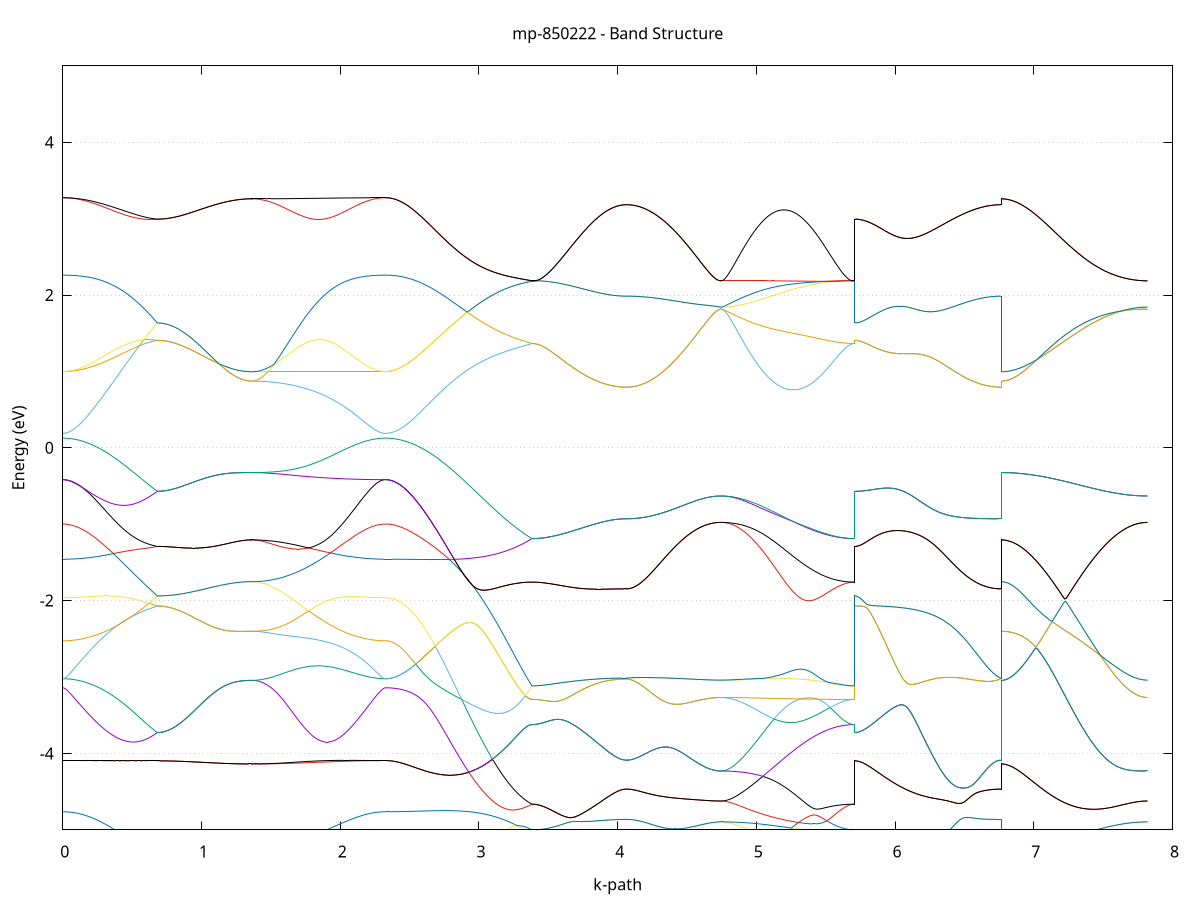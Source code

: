 set title 'mp-850222 - Band Structure'
set xlabel 'k-path'
set ylabel 'Energy (eV)'
set grid y
set yrange [-5:5]
set terminal png size 800,600
set output 'mp-850222_bands_gnuplot.png'
plot '-' using 1:2 with lines notitle, '-' using 1:2 with lines notitle, '-' using 1:2 with lines notitle, '-' using 1:2 with lines notitle, '-' using 1:2 with lines notitle, '-' using 1:2 with lines notitle, '-' using 1:2 with lines notitle, '-' using 1:2 with lines notitle, '-' using 1:2 with lines notitle, '-' using 1:2 with lines notitle, '-' using 1:2 with lines notitle, '-' using 1:2 with lines notitle, '-' using 1:2 with lines notitle, '-' using 1:2 with lines notitle, '-' using 1:2 with lines notitle, '-' using 1:2 with lines notitle, '-' using 1:2 with lines notitle, '-' using 1:2 with lines notitle, '-' using 1:2 with lines notitle, '-' using 1:2 with lines notitle, '-' using 1:2 with lines notitle, '-' using 1:2 with lines notitle, '-' using 1:2 with lines notitle, '-' using 1:2 with lines notitle, '-' using 1:2 with lines notitle, '-' using 1:2 with lines notitle, '-' using 1:2 with lines notitle, '-' using 1:2 with lines notitle, '-' using 1:2 with lines notitle, '-' using 1:2 with lines notitle, '-' using 1:2 with lines notitle, '-' using 1:2 with lines notitle, '-' using 1:2 with lines notitle, '-' using 1:2 with lines notitle, '-' using 1:2 with lines notitle, '-' using 1:2 with lines notitle, '-' using 1:2 with lines notitle, '-' using 1:2 with lines notitle, '-' using 1:2 with lines notitle, '-' using 1:2 with lines notitle, '-' using 1:2 with lines notitle, '-' using 1:2 with lines notitle, '-' using 1:2 with lines notitle, '-' using 1:2 with lines notitle, '-' using 1:2 with lines notitle, '-' using 1:2 with lines notitle, '-' using 1:2 with lines notitle, '-' using 1:2 with lines notitle, '-' using 1:2 with lines notitle, '-' using 1:2 with lines notitle, '-' using 1:2 with lines notitle, '-' using 1:2 with lines notitle, '-' using 1:2 with lines notitle, '-' using 1:2 with lines notitle, '-' using 1:2 with lines notitle, '-' using 1:2 with lines notitle, '-' using 1:2 with lines notitle, '-' using 1:2 with lines notitle, '-' using 1:2 with lines notitle, '-' using 1:2 with lines notitle, '-' using 1:2 with lines notitle, '-' using 1:2 with lines notitle, '-' using 1:2 with lines notitle, '-' using 1:2 with lines notitle
0.000000 -54.613580
0.009878 -54.613580
0.019755 -54.613580
0.029633 -54.613580
0.039511 -54.613580
0.049388 -54.613580
0.059266 -54.613580
0.069144 -54.613580
0.079021 -54.613580
0.088899 -54.613580
0.098777 -54.613580
0.108655 -54.613580
0.118532 -54.613580
0.128410 -54.613580
0.138288 -54.613580
0.148165 -54.613580
0.158043 -54.613580
0.167921 -54.613580
0.177798 -54.613580
0.187676 -54.613580
0.197554 -54.613580
0.207431 -54.613580
0.217309 -54.613580
0.227187 -54.613580
0.237064 -54.613580
0.246942 -54.613580
0.256820 -54.613580
0.266697 -54.613580
0.276575 -54.613580
0.286453 -54.613580
0.296331 -54.613580
0.306208 -54.613580
0.316086 -54.613580
0.325964 -54.613580
0.335841 -54.613580
0.345719 -54.613580
0.355597 -54.613580
0.365474 -54.613580
0.375352 -54.613580
0.385230 -54.613580
0.395107 -54.613580
0.404985 -54.613580
0.414863 -54.613580
0.424740 -54.613580
0.434618 -54.613580
0.444496 -54.613580
0.454373 -54.613580
0.464251 -54.613580
0.474129 -54.613580
0.484007 -54.613580
0.493884 -54.613580
0.503762 -54.613580
0.513640 -54.613580
0.523517 -54.613580
0.533395 -54.613580
0.543273 -54.613580
0.553150 -54.613580
0.563028 -54.613580
0.572906 -54.613580
0.582783 -54.613580
0.592661 -54.613580
0.602539 -54.613580
0.612416 -54.613580
0.622294 -54.613580
0.632172 -54.613580
0.642050 -54.613580
0.651927 -54.613580
0.661805 -54.613580
0.671683 -54.613580
0.681560 -54.613580
0.681560 -54.613580
0.691438 -54.613580
0.701316 -54.613580
0.711193 -54.613580
0.721071 -54.613580
0.730949 -54.613580
0.740826 -54.613580
0.750704 -54.613580
0.760582 -54.613580
0.770459 -54.613580
0.780337 -54.613580
0.790215 -54.613580
0.800092 -54.613580
0.809970 -54.613580
0.819848 -54.613580
0.829726 -54.613580
0.839603 -54.613580
0.849481 -54.613580
0.859359 -54.613580
0.869236 -54.613580
0.879114 -54.613580
0.888992 -54.613580
0.898869 -54.613580
0.908747 -54.613580
0.918625 -54.613580
0.928502 -54.613580
0.938380 -54.613580
0.948258 -54.613580
0.958135 -54.613580
0.968013 -54.613580
0.977891 -54.613580
0.987768 -54.613580
0.997646 -54.613580
1.007524 -54.613680
1.017402 -54.613680
1.027279 -54.613680
1.037157 -54.613680
1.047035 -54.613680
1.056912 -54.613680
1.066790 -54.613680
1.076668 -54.613680
1.086545 -54.613680
1.096423 -54.613680
1.106301 -54.613680
1.116178 -54.613680
1.126056 -54.613680
1.135934 -54.613680
1.145811 -54.613680
1.155689 -54.613680
1.165567 -54.613680
1.175444 -54.613680
1.185322 -54.613680
1.195200 -54.613680
1.205078 -54.613680
1.214955 -54.613680
1.224833 -54.613680
1.234711 -54.613680
1.244588 -54.613680
1.254466 -54.613680
1.264344 -54.613680
1.274221 -54.613680
1.284099 -54.613680
1.293977 -54.613680
1.303854 -54.613680
1.313732 -54.613680
1.323610 -54.613680
1.333487 -54.613680
1.343365 -54.613680
1.353243 -54.613680
1.363120 -54.613680
1.363120 -54.613680
1.373057 -54.613680
1.382994 -54.613680
1.392931 -54.613680
1.402868 -54.613680
1.412805 -54.613680
1.422741 -54.613680
1.432678 -54.613680
1.442615 -54.613680
1.452552 -54.613680
1.462489 -54.613680
1.472426 -54.613680
1.482362 -54.613680
1.492299 -54.613680
1.502236 -54.613680
1.512173 -54.613680
1.522110 -54.613680
1.532046 -54.613680
1.541983 -54.613680
1.551920 -54.613680
1.561857 -54.613680
1.571794 -54.613680
1.581731 -54.613680
1.591667 -54.613680
1.601604 -54.613680
1.611541 -54.613680
1.621478 -54.613680
1.631415 -54.613680
1.641352 -54.613680
1.651288 -54.613680
1.661225 -54.613680
1.671162 -54.613680
1.681099 -54.613680
1.691036 -54.613680
1.700972 -54.613680
1.710909 -54.613680
1.720846 -54.613680
1.730783 -54.613680
1.740720 -54.613680
1.750657 -54.613680
1.760593 -54.613680
1.770530 -54.613680
1.780467 -54.613680
1.790404 -54.613680
1.800341 -54.613680
1.810277 -54.613680
1.820214 -54.613680
1.830151 -54.613680
1.840088 -54.613680
1.850025 -54.613680
1.859962 -54.613680
1.869898 -54.613680
1.879835 -54.613680
1.889772 -54.613680
1.899709 -54.613680
1.909646 -54.613680
1.919583 -54.613680
1.929519 -54.613680
1.939456 -54.613580
1.949393 -54.613580
1.959330 -54.613580
1.969267 -54.613580
1.979203 -54.613580
1.989140 -54.613580
1.999077 -54.613580
2.009014 -54.613580
2.018951 -54.613580
2.028888 -54.613580
2.038824 -54.613580
2.048761 -54.613580
2.058698 -54.613580
2.068635 -54.613580
2.078572 -54.613580
2.088509 -54.613580
2.098445 -54.613580
2.108382 -54.613580
2.118319 -54.613580
2.128256 -54.613580
2.138193 -54.613580
2.148129 -54.613580
2.158066 -54.613580
2.168003 -54.613580
2.177940 -54.613580
2.187877 -54.613580
2.197814 -54.613580
2.207750 -54.613580
2.217687 -54.613580
2.227624 -54.613580
2.237561 -54.613580
2.247498 -54.613580
2.257434 -54.613580
2.267371 -54.613580
2.277308 -54.613580
2.287245 -54.613580
2.297182 -54.613580
2.307119 -54.613580
2.317055 -54.613580
2.326992 -54.613580
2.326992 -54.613580
2.336947 -54.613580
2.346903 -54.613580
2.356858 -54.613580
2.366813 -54.613580
2.376768 -54.613580
2.386723 -54.613580
2.396679 -54.613580
2.406634 -54.613580
2.416589 -54.613580
2.426544 -54.613480
2.436499 -54.613480
2.446454 -54.613480
2.456410 -54.613480
2.466365 -54.613480
2.476320 -54.613480
2.486275 -54.613380
2.496230 -54.613380
2.506186 -54.613380
2.516141 -54.613380
2.526096 -54.613380
2.536051 -54.613280
2.546006 -54.613280
2.555962 -54.613280
2.565917 -54.613280
2.575872 -54.613180
2.585827 -54.613180
2.595782 -54.613180
2.605737 -54.613180
2.615693 -54.613080
2.625648 -54.613080
2.635603 -54.613080
2.645558 -54.612980
2.655513 -54.612980
2.665469 -54.612980
2.675424 -54.612880
2.685379 -54.612880
2.695334 -54.612880
2.705289 -54.612780
2.715245 -54.612780
2.725200 -54.612680
2.735155 -54.612680
2.745110 -54.612680
2.755065 -54.612580
2.765020 -54.612580
2.774976 -54.612480
2.784931 -54.612480
2.794886 -54.612480
2.804841 -54.612380
2.814796 -54.612380
2.824752 -54.612280
2.834707 -54.612280
2.844662 -54.612280
2.854617 -54.612180
2.864572 -54.612180
2.874528 -54.612080
2.884483 -54.612080
2.894438 -54.612080
2.904393 -54.611980
2.914348 -54.611980
2.924303 -54.611880
2.934259 -54.611880
2.944214 -54.611780
2.954169 -54.611780
2.964124 -54.611780
2.974079 -54.611680
2.984035 -54.611680
2.993990 -54.611680
3.003945 -54.611580
3.013900 -54.611580
3.023855 -54.611480
3.033811 -54.611480
3.043766 -54.611480
3.053721 -54.611380
3.063676 -54.611380
3.073631 -54.611380
3.083586 -54.611280
3.093542 -54.611280
3.103497 -54.611280
3.113452 -54.611180
3.123407 -54.611180
3.133362 -54.611180
3.143318 -54.611180
3.153273 -54.611080
3.163228 -54.611080
3.173183 -54.611080
3.183138 -54.611080
3.193093 -54.610980
3.203049 -54.610980
3.213004 -54.610980
3.222959 -54.610980
3.232914 -54.610980
3.242869 -54.610880
3.252825 -54.610880
3.262780 -54.610880
3.272735 -54.610880
3.282690 -54.610880
3.292645 -54.610880
3.302601 -54.610880
3.312556 -54.610780
3.322511 -54.610780
3.332466 -54.610780
3.342421 -54.610780
3.352376 -54.610780
3.362332 -54.610780
3.372287 -54.610780
3.382242 -54.610780
3.382242 -54.610780
3.392120 -54.610780
3.401997 -54.610780
3.411875 -54.610780
3.421753 -54.610780
3.431630 -54.610780
3.441508 -54.610780
3.451386 -54.610780
3.461264 -54.610780
3.471141 -54.610780
3.481019 -54.610780
3.490897 -54.610780
3.500774 -54.610780
3.510652 -54.610780
3.520530 -54.610780
3.530407 -54.610780
3.540285 -54.610780
3.550163 -54.610780
3.560040 -54.610780
3.569918 -54.610780
3.579796 -54.610780
3.589673 -54.610780
3.599551 -54.610780
3.609429 -54.610780
3.619306 -54.610780
3.629184 -54.610780
3.639062 -54.610780
3.648940 -54.610780
3.658817 -54.610780
3.668695 -54.610780
3.678573 -54.610780
3.688450 -54.610780
3.698328 -54.610780
3.708206 -54.610780
3.718083 -54.610780
3.727961 -54.610780
3.737839 -54.610880
3.747716 -54.610880
3.757594 -54.610880
3.767472 -54.610880
3.777349 -54.610880
3.787227 -54.610880
3.797105 -54.610880
3.806982 -54.610880
3.816860 -54.610880
3.826738 -54.610880
3.836616 -54.610880
3.846493 -54.610880
3.856371 -54.610880
3.866249 -54.610880
3.876126 -54.610880
3.886004 -54.610880
3.895882 -54.610880
3.905759 -54.610880
3.915637 -54.610880
3.925515 -54.610880
3.935392 -54.610880
3.945270 -54.610880
3.955148 -54.610880
3.965025 -54.610880
3.974903 -54.610880
3.984781 -54.610880
3.994658 -54.610880
4.004536 -54.610880
4.014414 -54.610880
4.024292 -54.610880
4.034169 -54.610880
4.044047 -54.610880
4.053925 -54.610880
4.063802 -54.610880
4.063802 -54.610880
4.073680 -54.610880
4.083558 -54.610880
4.093435 -54.610880
4.103313 -54.610880
4.113191 -54.610880
4.123068 -54.610880
4.132946 -54.610880
4.142824 -54.610880
4.152701 -54.610880
4.162579 -54.610880
4.172457 -54.610880
4.182335 -54.610880
4.192212 -54.610880
4.202090 -54.610880
4.211968 -54.610880
4.221845 -54.610880
4.231723 -54.610880
4.241601 -54.610880
4.251478 -54.610880
4.261356 -54.610880
4.271234 -54.610880
4.281111 -54.610880
4.290989 -54.610880
4.300867 -54.610880
4.310744 -54.610880
4.320622 -54.610880
4.330500 -54.610880
4.340377 -54.610880
4.350255 -54.610880
4.360133 -54.610880
4.370011 -54.610880
4.379888 -54.610880
4.389766 -54.610880
4.399644 -54.610880
4.409521 -54.610880
4.419399 -54.610880
4.429277 -54.610880
4.439154 -54.610880
4.449032 -54.610880
4.458910 -54.610880
4.468787 -54.610880
4.478665 -54.610880
4.488543 -54.610880
4.498420 -54.610880
4.508298 -54.610880
4.518176 -54.610880
4.528053 -54.610880
4.537931 -54.610880
4.547809 -54.610880
4.557687 -54.610880
4.567564 -54.610880
4.577442 -54.610880
4.587320 -54.610880
4.597197 -54.610880
4.607075 -54.610880
4.616953 -54.610880
4.626830 -54.610880
4.636708 -54.610880
4.646586 -54.610880
4.656463 -54.610880
4.666341 -54.610880
4.676219 -54.610880
4.686096 -54.610880
4.695974 -54.610880
4.705852 -54.610880
4.715729 -54.610880
4.725607 -54.610880
4.735485 -54.610880
4.745363 -54.610880
4.745363 -54.610880
4.755299 -54.610880
4.765236 -54.610880
4.775173 -54.610880
4.785110 -54.610880
4.795047 -54.610880
4.804983 -54.610880
4.814920 -54.610880
4.824857 -54.610880
4.834794 -54.610880
4.844731 -54.610880
4.854668 -54.610880
4.864604 -54.610880
4.874541 -54.610880
4.884478 -54.610880
4.894415 -54.610880
4.904352 -54.610880
4.914289 -54.610880
4.924225 -54.610880
4.934162 -54.610880
4.944099 -54.610880
4.954036 -54.610880
4.963973 -54.610880
4.973909 -54.610880
4.983846 -54.610880
4.993783 -54.610880
5.003720 -54.610880
5.013657 -54.610880
5.023594 -54.610880
5.033530 -54.610880
5.043467 -54.610880
5.053404 -54.610880
5.063341 -54.610880
5.073278 -54.610880
5.083214 -54.610880
5.093151 -54.610880
5.103088 -54.610880
5.113025 -54.610880
5.122962 -54.610880
5.132899 -54.610880
5.142835 -54.610880
5.152772 -54.610880
5.162709 -54.610880
5.172646 -54.610880
5.182583 -54.610880
5.192520 -54.610880
5.202456 -54.610880
5.212393 -54.610880
5.222330 -54.610880
5.232267 -54.610880
5.242204 -54.610880
5.252140 -54.610880
5.262077 -54.610880
5.272014 -54.610880
5.281951 -54.610880
5.291888 -54.610880
5.301825 -54.610880
5.311761 -54.610880
5.321698 -54.610880
5.331635 -54.610880
5.341572 -54.610880
5.351509 -54.610880
5.361446 -54.610880
5.371382 -54.610880
5.381319 -54.610880
5.391256 -54.610880
5.401193 -54.610780
5.411130 -54.610780
5.421066 -54.610780
5.431003 -54.610780
5.440940 -54.610780
5.450877 -54.610880
5.460814 -54.610880
5.470751 -54.610880
5.480687 -54.610880
5.490624 -54.610780
5.500561 -54.610780
5.510498 -54.610780
5.520435 -54.610780
5.530371 -54.610780
5.540308 -54.610780
5.550245 -54.610780
5.560182 -54.610780
5.570119 -54.610780
5.580056 -54.610780
5.589992 -54.610780
5.599929 -54.610780
5.609866 -54.610780
5.619803 -54.610780
5.629740 -54.610780
5.639677 -54.610780
5.649613 -54.610780
5.659550 -54.610780
5.669487 -54.610780
5.679424 -54.610780
5.689361 -54.610780
5.699297 -54.610780
5.709234 -54.610780
5.709234 -54.613580
5.719189 -54.613580
5.729145 -54.613580
5.739100 -54.613580
5.749055 -54.613580
5.759010 -54.613580
5.768965 -54.613580
5.778921 -54.613580
5.788876 -54.613580
5.798831 -54.613580
5.808786 -54.613580
5.818741 -54.613480
5.828697 -54.613480
5.838652 -54.613480
5.848607 -54.613480
5.858562 -54.613480
5.868517 -54.613480
5.878472 -54.613480
5.888428 -54.613380
5.898383 -54.613380
5.908338 -54.613380
5.918293 -54.613380
5.928248 -54.613280
5.938204 -54.613280
5.948159 -54.613280
5.958114 -54.613280
5.968069 -54.613180
5.978024 -54.613180
5.987980 -54.613180
5.997935 -54.613080
6.007890 -54.613080
6.017845 -54.613080
6.027800 -54.613080
6.037755 -54.612980
6.047711 -54.612980
6.057666 -54.612880
6.067621 -54.612880
6.077576 -54.612880
6.087531 -54.612780
6.097487 -54.612780
6.107442 -54.612780
6.117397 -54.612680
6.127352 -54.612680
6.137307 -54.612580
6.147262 -54.612580
6.157218 -54.612580
6.167173 -54.612480
6.177128 -54.612480
6.187083 -54.612380
6.197038 -54.612380
6.206994 -54.612380
6.216949 -54.612280
6.226904 -54.612280
6.236859 -54.612180
6.246814 -54.612180
6.256770 -54.612180
6.266725 -54.612080
6.276680 -54.612080
6.286635 -54.611980
6.296590 -54.611980
6.306545 -54.611980
6.316501 -54.611880
6.326456 -54.611880
6.336411 -54.611780
6.346366 -54.611780
6.356321 -54.611780
6.366277 -54.611680
6.376232 -54.611680
6.386187 -54.611680
6.396142 -54.611580
6.406097 -54.611580
6.416053 -54.611480
6.426008 -54.611480
6.435963 -54.611480
6.445918 -54.611380
6.455873 -54.611380
6.465828 -54.611380
6.475784 -54.611280
6.485739 -54.611280
6.495694 -54.611280
6.505649 -54.611280
6.515604 -54.611180
6.525560 -54.611180
6.535515 -54.611180
6.545470 -54.611180
6.555425 -54.611080
6.565380 -54.611080
6.575336 -54.611080
6.585291 -54.611080
6.595246 -54.610980
6.605201 -54.610980
6.615156 -54.610980
6.625111 -54.610980
6.635067 -54.610980
6.645022 -54.610980
6.654977 -54.610880
6.664932 -54.610880
6.674887 -54.610880
6.684843 -54.610880
6.694798 -54.610880
6.704753 -54.610880
6.714708 -54.610880
6.724663 -54.610880
6.734619 -54.610880
6.744574 -54.610880
6.754529 -54.610880
6.764484 -54.610880
6.764484 -54.613680
6.774439 -54.613680
6.784394 -54.613680
6.794350 -54.613680
6.804305 -54.613680
6.814260 -54.613680
6.824215 -54.613680
6.834170 -54.613680
6.844126 -54.613680
6.854081 -54.613580
6.864036 -54.613580
6.873991 -54.613580
6.883946 -54.613580
6.893902 -54.613580
6.903857 -54.613580
6.913812 -54.613580
6.923767 -54.613480
6.933722 -54.613480
6.943677 -54.613480
6.953633 -54.613480
6.963588 -54.613480
6.973543 -54.613380
6.983498 -54.613380
6.993453 -54.613380
7.003409 -54.613380
7.013364 -54.613280
7.023319 -54.613280
7.033274 -54.613280
7.043229 -54.613180
7.053184 -54.613180
7.063140 -54.613180
7.073095 -54.613080
7.083050 -54.613080
7.093005 -54.613080
7.102960 -54.612980
7.112916 -54.612980
7.122871 -54.612880
7.132826 -54.612880
7.142781 -54.612880
7.152736 -54.612780
7.162692 -54.612780
7.172647 -54.612780
7.182602 -54.612680
7.192557 -54.612680
7.202512 -54.612580
7.212467 -54.612580
7.222423 -54.612580
7.232378 -54.612480
7.242333 -54.612480
7.252288 -54.612380
7.262243 -54.612380
7.272199 -54.612380
7.282154 -54.612280
7.292109 -54.612280
7.302064 -54.612180
7.312019 -54.612180
7.321975 -54.612080
7.331930 -54.612080
7.341885 -54.612080
7.351840 -54.611980
7.361795 -54.611980
7.371750 -54.611880
7.381706 -54.611880
7.391661 -54.611880
7.401616 -54.611780
7.411571 -54.611780
7.421526 -54.611680
7.431482 -54.611680
7.441437 -54.611680
7.451392 -54.611580
7.461347 -54.611580
7.471302 -54.611580
7.481258 -54.611480
7.491213 -54.611480
7.501168 -54.611480
7.511123 -54.611380
7.521078 -54.611380
7.531033 -54.611380
7.540989 -54.611280
7.550944 -54.611280
7.560899 -54.611280
7.570854 -54.611180
7.580809 -54.611180
7.590765 -54.611180
7.600720 -54.611180
7.610675 -54.611080
7.620630 -54.611080
7.630585 -54.611080
7.640541 -54.611080
7.650496 -54.611080
7.660451 -54.610980
7.670406 -54.610980
7.680361 -54.610980
7.690316 -54.610980
7.700272 -54.610980
7.710227 -54.610980
7.720182 -54.610880
7.730137 -54.610880
7.740092 -54.610880
7.750048 -54.610880
7.760003 -54.610880
7.769958 -54.610880
7.779913 -54.610880
7.789868 -54.610880
7.799824 -54.610880
7.809779 -54.610880
7.819734 -54.610880
e
0.000000 -54.613580
0.009878 -54.613580
0.019755 -54.613580
0.029633 -54.613580
0.039511 -54.613580
0.049388 -54.613580
0.059266 -54.613580
0.069144 -54.613580
0.079021 -54.613580
0.088899 -54.613580
0.098777 -54.613580
0.108655 -54.613580
0.118532 -54.613580
0.128410 -54.613580
0.138288 -54.613580
0.148165 -54.613580
0.158043 -54.613580
0.167921 -54.613580
0.177798 -54.613580
0.187676 -54.613580
0.197554 -54.613580
0.207431 -54.613580
0.217309 -54.613580
0.227187 -54.613580
0.237064 -54.613580
0.246942 -54.613580
0.256820 -54.613580
0.266697 -54.613580
0.276575 -54.613580
0.286453 -54.613580
0.296331 -54.613580
0.306208 -54.613580
0.316086 -54.613580
0.325964 -54.613580
0.335841 -54.613580
0.345719 -54.613580
0.355597 -54.613580
0.365474 -54.613580
0.375352 -54.613580
0.385230 -54.613580
0.395107 -54.613580
0.404985 -54.613580
0.414863 -54.613580
0.424740 -54.613580
0.434618 -54.613580
0.444496 -54.613580
0.454373 -54.613580
0.464251 -54.613580
0.474129 -54.613580
0.484007 -54.613580
0.493884 -54.613580
0.503762 -54.613580
0.513640 -54.613580
0.523517 -54.613580
0.533395 -54.613580
0.543273 -54.613580
0.553150 -54.613580
0.563028 -54.613580
0.572906 -54.613580
0.582783 -54.613580
0.592661 -54.613580
0.602539 -54.613580
0.612416 -54.613580
0.622294 -54.613580
0.632172 -54.613580
0.642050 -54.613580
0.651927 -54.613580
0.661805 -54.613580
0.671683 -54.613580
0.681560 -54.613580
0.681560 -54.613580
0.691438 -54.613580
0.701316 -54.613580
0.711193 -54.613580
0.721071 -54.613580
0.730949 -54.613580
0.740826 -54.613580
0.750704 -54.613580
0.760582 -54.613580
0.770459 -54.613580
0.780337 -54.613580
0.790215 -54.613580
0.800092 -54.613580
0.809970 -54.613580
0.819848 -54.613580
0.829726 -54.613580
0.839603 -54.613580
0.849481 -54.613580
0.859359 -54.613580
0.869236 -54.613580
0.879114 -54.613580
0.888992 -54.613580
0.898869 -54.613580
0.908747 -54.613580
0.918625 -54.613580
0.928502 -54.613580
0.938380 -54.613580
0.948258 -54.613580
0.958135 -54.613580
0.968013 -54.613580
0.977891 -54.613580
0.987768 -54.613580
0.997646 -54.613580
1.007524 -54.613680
1.017402 -54.613680
1.027279 -54.613680
1.037157 -54.613680
1.047035 -54.613680
1.056912 -54.613680
1.066790 -54.613680
1.076668 -54.613680
1.086545 -54.613680
1.096423 -54.613680
1.106301 -54.613680
1.116178 -54.613680
1.126056 -54.613680
1.135934 -54.613680
1.145811 -54.613680
1.155689 -54.613680
1.165567 -54.613680
1.175444 -54.613680
1.185322 -54.613680
1.195200 -54.613680
1.205078 -54.613680
1.214955 -54.613680
1.224833 -54.613680
1.234711 -54.613680
1.244588 -54.613680
1.254466 -54.613680
1.264344 -54.613680
1.274221 -54.613680
1.284099 -54.613680
1.293977 -54.613680
1.303854 -54.613680
1.313732 -54.613680
1.323610 -54.613680
1.333487 -54.613680
1.343365 -54.613680
1.353243 -54.613680
1.363120 -54.613680
1.363120 -54.613680
1.373057 -54.613680
1.382994 -54.613680
1.392931 -54.613680
1.402868 -54.613680
1.412805 -54.613680
1.422741 -54.613680
1.432678 -54.613680
1.442615 -54.613680
1.452552 -54.613680
1.462489 -54.613680
1.472426 -54.613680
1.482362 -54.613680
1.492299 -54.613680
1.502236 -54.613680
1.512173 -54.613680
1.522110 -54.613680
1.532046 -54.613680
1.541983 -54.613680
1.551920 -54.613680
1.561857 -54.613680
1.571794 -54.613680
1.581731 -54.613680
1.591667 -54.613680
1.601604 -54.613680
1.611541 -54.613680
1.621478 -54.613680
1.631415 -54.613680
1.641352 -54.613680
1.651288 -54.613680
1.661225 -54.613680
1.671162 -54.613580
1.681099 -54.613580
1.691036 -54.613580
1.700972 -54.613580
1.710909 -54.613580
1.720846 -54.613580
1.730783 -54.613580
1.740720 -54.613580
1.750657 -54.613580
1.760593 -54.613580
1.770530 -54.613580
1.780467 -54.613580
1.790404 -54.613580
1.800341 -54.613580
1.810277 -54.613580
1.820214 -54.613580
1.830151 -54.613580
1.840088 -54.613580
1.850025 -54.613580
1.859962 -54.613580
1.869898 -54.613580
1.879835 -54.613580
1.889772 -54.613580
1.899709 -54.613580
1.909646 -54.613580
1.919583 -54.613580
1.929519 -54.613580
1.939456 -54.613580
1.949393 -54.613580
1.959330 -54.613580
1.969267 -54.613580
1.979203 -54.613580
1.989140 -54.613580
1.999077 -54.613580
2.009014 -54.613580
2.018951 -54.613580
2.028888 -54.613580
2.038824 -54.613580
2.048761 -54.613580
2.058698 -54.613580
2.068635 -54.613580
2.078572 -54.613580
2.088509 -54.613580
2.098445 -54.613580
2.108382 -54.613580
2.118319 -54.613580
2.128256 -54.613580
2.138193 -54.613580
2.148129 -54.613580
2.158066 -54.613580
2.168003 -54.613580
2.177940 -54.613580
2.187877 -54.613580
2.197814 -54.613580
2.207750 -54.613580
2.217687 -54.613580
2.227624 -54.613580
2.237561 -54.613580
2.247498 -54.613580
2.257434 -54.613580
2.267371 -54.613580
2.277308 -54.613580
2.287245 -54.613580
2.297182 -54.613580
2.307119 -54.613580
2.317055 -54.613580
2.326992 -54.613580
2.326992 -54.613580
2.336947 -54.613580
2.346903 -54.613580
2.356858 -54.613580
2.366813 -54.613580
2.376768 -54.613580
2.386723 -54.613580
2.396679 -54.613580
2.406634 -54.613580
2.416589 -54.613580
2.426544 -54.613480
2.436499 -54.613480
2.446454 -54.613480
2.456410 -54.613480
2.466365 -54.613480
2.476320 -54.613480
2.486275 -54.613380
2.496230 -54.613380
2.506186 -54.613380
2.516141 -54.613380
2.526096 -54.613380
2.536051 -54.613280
2.546006 -54.613280
2.555962 -54.613280
2.565917 -54.613280
2.575872 -54.613180
2.585827 -54.613180
2.595782 -54.613180
2.605737 -54.613180
2.615693 -54.613080
2.625648 -54.613080
2.635603 -54.613080
2.645558 -54.612980
2.655513 -54.612980
2.665469 -54.612980
2.675424 -54.612880
2.685379 -54.612880
2.695334 -54.612880
2.705289 -54.612780
2.715245 -54.612780
2.725200 -54.612680
2.735155 -54.612680
2.745110 -54.612680
2.755065 -54.612580
2.765020 -54.612580
2.774976 -54.612480
2.784931 -54.612480
2.794886 -54.612480
2.804841 -54.612380
2.814796 -54.612380
2.824752 -54.612280
2.834707 -54.612280
2.844662 -54.612280
2.854617 -54.612180
2.864572 -54.612180
2.874528 -54.612080
2.884483 -54.612080
2.894438 -54.612080
2.904393 -54.611980
2.914348 -54.611980
2.924303 -54.611880
2.934259 -54.611880
2.944214 -54.611780
2.954169 -54.611780
2.964124 -54.611780
2.974079 -54.611680
2.984035 -54.611680
2.993990 -54.611680
3.003945 -54.611580
3.013900 -54.611580
3.023855 -54.611480
3.033811 -54.611480
3.043766 -54.611480
3.053721 -54.611380
3.063676 -54.611380
3.073631 -54.611380
3.083586 -54.611280
3.093542 -54.611280
3.103497 -54.611280
3.113452 -54.611180
3.123407 -54.611180
3.133362 -54.611180
3.143318 -54.611180
3.153273 -54.611080
3.163228 -54.611080
3.173183 -54.611080
3.183138 -54.611080
3.193093 -54.610980
3.203049 -54.610980
3.213004 -54.610980
3.222959 -54.610980
3.232914 -54.610980
3.242869 -54.610880
3.252825 -54.610880
3.262780 -54.610880
3.272735 -54.610880
3.282690 -54.610880
3.292645 -54.610880
3.302601 -54.610880
3.312556 -54.610780
3.322511 -54.610780
3.332466 -54.610780
3.342421 -54.610780
3.352376 -54.610780
3.362332 -54.610780
3.372287 -54.610780
3.382242 -54.610780
3.382242 -54.610780
3.392120 -54.610780
3.401997 -54.610780
3.411875 -54.610780
3.421753 -54.610780
3.431630 -54.610780
3.441508 -54.610780
3.451386 -54.610780
3.461264 -54.610780
3.471141 -54.610780
3.481019 -54.610780
3.490897 -54.610780
3.500774 -54.610780
3.510652 -54.610780
3.520530 -54.610780
3.530407 -54.610780
3.540285 -54.610780
3.550163 -54.610780
3.560040 -54.610780
3.569918 -54.610780
3.579796 -54.610780
3.589673 -54.610780
3.599551 -54.610780
3.609429 -54.610780
3.619306 -54.610780
3.629184 -54.610780
3.639062 -54.610780
3.648940 -54.610780
3.658817 -54.610780
3.668695 -54.610780
3.678573 -54.610780
3.688450 -54.610780
3.698328 -54.610780
3.708206 -54.610780
3.718083 -54.610780
3.727961 -54.610780
3.737839 -54.610880
3.747716 -54.610880
3.757594 -54.610880
3.767472 -54.610880
3.777349 -54.610880
3.787227 -54.610880
3.797105 -54.610880
3.806982 -54.610880
3.816860 -54.610880
3.826738 -54.610880
3.836616 -54.610880
3.846493 -54.610880
3.856371 -54.610880
3.866249 -54.610880
3.876126 -54.610880
3.886004 -54.610880
3.895882 -54.610880
3.905759 -54.610880
3.915637 -54.610880
3.925515 -54.610880
3.935392 -54.610880
3.945270 -54.610880
3.955148 -54.610880
3.965025 -54.610880
3.974903 -54.610880
3.984781 -54.610880
3.994658 -54.610880
4.004536 -54.610880
4.014414 -54.610880
4.024292 -54.610880
4.034169 -54.610880
4.044047 -54.610880
4.053925 -54.610880
4.063802 -54.610880
4.063802 -54.610880
4.073680 -54.610880
4.083558 -54.610880
4.093435 -54.610880
4.103313 -54.610880
4.113191 -54.610880
4.123068 -54.610880
4.132946 -54.610880
4.142824 -54.610880
4.152701 -54.610880
4.162579 -54.610880
4.172457 -54.610880
4.182335 -54.610880
4.192212 -54.610880
4.202090 -54.610880
4.211968 -54.610880
4.221845 -54.610880
4.231723 -54.610880
4.241601 -54.610880
4.251478 -54.610880
4.261356 -54.610880
4.271234 -54.610880
4.281111 -54.610880
4.290989 -54.610880
4.300867 -54.610880
4.310744 -54.610880
4.320622 -54.610880
4.330500 -54.610880
4.340377 -54.610880
4.350255 -54.610880
4.360133 -54.610880
4.370011 -54.610880
4.379888 -54.610880
4.389766 -54.610880
4.399644 -54.610880
4.409521 -54.610880
4.419399 -54.610880
4.429277 -54.610880
4.439154 -54.610880
4.449032 -54.610880
4.458910 -54.610880
4.468787 -54.610880
4.478665 -54.610880
4.488543 -54.610880
4.498420 -54.610880
4.508298 -54.610880
4.518176 -54.610880
4.528053 -54.610880
4.537931 -54.610880
4.547809 -54.610880
4.557687 -54.610880
4.567564 -54.610880
4.577442 -54.610880
4.587320 -54.610880
4.597197 -54.610880
4.607075 -54.610880
4.616953 -54.610880
4.626830 -54.610880
4.636708 -54.610880
4.646586 -54.610880
4.656463 -54.610880
4.666341 -54.610880
4.676219 -54.610880
4.686096 -54.610880
4.695974 -54.610880
4.705852 -54.610880
4.715729 -54.610880
4.725607 -54.610880
4.735485 -54.610880
4.745363 -54.610880
4.745363 -54.610880
4.755299 -54.610880
4.765236 -54.610880
4.775173 -54.610880
4.785110 -54.610880
4.795047 -54.610880
4.804983 -54.610880
4.814920 -54.610880
4.824857 -54.610880
4.834794 -54.610880
4.844731 -54.610880
4.854668 -54.610880
4.864604 -54.610880
4.874541 -54.610880
4.884478 -54.610880
4.894415 -54.610880
4.904352 -54.610880
4.914289 -54.610880
4.924225 -54.610880
4.934162 -54.610880
4.944099 -54.610880
4.954036 -54.610880
4.963973 -54.610880
4.973909 -54.610880
4.983846 -54.610880
4.993783 -54.610880
5.003720 -54.610880
5.013657 -54.610880
5.023594 -54.610880
5.033530 -54.610880
5.043467 -54.610880
5.053404 -54.610880
5.063341 -54.610880
5.073278 -54.610880
5.083214 -54.610880
5.093151 -54.610880
5.103088 -54.610880
5.113025 -54.610880
5.122962 -54.610880
5.132899 -54.610880
5.142835 -54.610880
5.152772 -54.610880
5.162709 -54.610880
5.172646 -54.610880
5.182583 -54.610880
5.192520 -54.610880
5.202456 -54.610880
5.212393 -54.610880
5.222330 -54.610880
5.232267 -54.610880
5.242204 -54.610780
5.252140 -54.610880
5.262077 -54.610880
5.272014 -54.610780
5.281951 -54.610780
5.291888 -54.610780
5.301825 -54.610780
5.311761 -54.610780
5.321698 -54.610780
5.331635 -54.610780
5.341572 -54.610780
5.351509 -54.610780
5.361446 -54.610780
5.371382 -54.610780
5.381319 -54.610780
5.391256 -54.610780
5.401193 -54.610780
5.411130 -54.610780
5.421066 -54.610780
5.431003 -54.610780
5.440940 -54.610780
5.450877 -54.610780
5.460814 -54.610780
5.470751 -54.610780
5.480687 -54.610780
5.490624 -54.610780
5.500561 -54.610780
5.510498 -54.610780
5.520435 -54.610780
5.530371 -54.610780
5.540308 -54.610780
5.550245 -54.610780
5.560182 -54.610780
5.570119 -54.610780
5.580056 -54.610780
5.589992 -54.610780
5.599929 -54.610780
5.609866 -54.610780
5.619803 -54.610780
5.629740 -54.610780
5.639677 -54.610780
5.649613 -54.610780
5.659550 -54.610780
5.669487 -54.610780
5.679424 -54.610780
5.689361 -54.610780
5.699297 -54.610780
5.709234 -54.610780
5.709234 -54.613580
5.719189 -54.613580
5.729145 -54.613580
5.739100 -54.613580
5.749055 -54.613580
5.759010 -54.613580
5.768965 -54.613580
5.778921 -54.613580
5.788876 -54.613580
5.798831 -54.613580
5.808786 -54.613580
5.818741 -54.613480
5.828697 -54.613480
5.838652 -54.613480
5.848607 -54.613480
5.858562 -54.613480
5.868517 -54.613480
5.878472 -54.613480
5.888428 -54.613380
5.898383 -54.613380
5.908338 -54.613380
5.918293 -54.613380
5.928248 -54.613280
5.938204 -54.613280
5.948159 -54.613280
5.958114 -54.613280
5.968069 -54.613180
5.978024 -54.613180
5.987980 -54.613180
5.997935 -54.613080
6.007890 -54.613080
6.017845 -54.613080
6.027800 -54.613080
6.037755 -54.612980
6.047711 -54.612980
6.057666 -54.612880
6.067621 -54.612880
6.077576 -54.612880
6.087531 -54.612780
6.097487 -54.612780
6.107442 -54.612780
6.117397 -54.612680
6.127352 -54.612680
6.137307 -54.612580
6.147262 -54.612580
6.157218 -54.612580
6.167173 -54.612480
6.177128 -54.612480
6.187083 -54.612380
6.197038 -54.612380
6.206994 -54.612380
6.216949 -54.612280
6.226904 -54.612280
6.236859 -54.612180
6.246814 -54.612180
6.256770 -54.612180
6.266725 -54.612080
6.276680 -54.612080
6.286635 -54.611980
6.296590 -54.611980
6.306545 -54.611980
6.316501 -54.611880
6.326456 -54.611880
6.336411 -54.611780
6.346366 -54.611780
6.356321 -54.611780
6.366277 -54.611680
6.376232 -54.611680
6.386187 -54.611680
6.396142 -54.611580
6.406097 -54.611580
6.416053 -54.611480
6.426008 -54.611480
6.435963 -54.611480
6.445918 -54.611380
6.455873 -54.611380
6.465828 -54.611380
6.475784 -54.611280
6.485739 -54.611280
6.495694 -54.611280
6.505649 -54.611280
6.515604 -54.611180
6.525560 -54.611180
6.535515 -54.611180
6.545470 -54.611180
6.555425 -54.611080
6.565380 -54.611080
6.575336 -54.611080
6.585291 -54.611080
6.595246 -54.610980
6.605201 -54.610980
6.615156 -54.610980
6.625111 -54.610980
6.635067 -54.610980
6.645022 -54.610980
6.654977 -54.610880
6.664932 -54.610880
6.674887 -54.610880
6.684843 -54.610880
6.694798 -54.610880
6.704753 -54.610880
6.714708 -54.610880
6.724663 -54.610880
6.734619 -54.610880
6.744574 -54.610880
6.754529 -54.610880
6.764484 -54.610880
6.764484 -54.613680
6.774439 -54.613680
6.784394 -54.613680
6.794350 -54.613680
6.804305 -54.613680
6.814260 -54.613680
6.824215 -54.613680
6.834170 -54.613680
6.844126 -54.613680
6.854081 -54.613580
6.864036 -54.613580
6.873991 -54.613580
6.883946 -54.613580
6.893902 -54.613580
6.903857 -54.613580
6.913812 -54.613580
6.923767 -54.613480
6.933722 -54.613480
6.943677 -54.613480
6.953633 -54.613480
6.963588 -54.613480
6.973543 -54.613380
6.983498 -54.613380
6.993453 -54.613380
7.003409 -54.613380
7.013364 -54.613280
7.023319 -54.613280
7.033274 -54.613280
7.043229 -54.613180
7.053184 -54.613180
7.063140 -54.613180
7.073095 -54.613080
7.083050 -54.613080
7.093005 -54.613080
7.102960 -54.612980
7.112916 -54.612980
7.122871 -54.612880
7.132826 -54.612880
7.142781 -54.612880
7.152736 -54.612780
7.162692 -54.612780
7.172647 -54.612780
7.182602 -54.612680
7.192557 -54.612680
7.202512 -54.612580
7.212467 -54.612580
7.222423 -54.612580
7.232378 -54.612480
7.242333 -54.612480
7.252288 -54.612380
7.262243 -54.612380
7.272199 -54.612380
7.282154 -54.612280
7.292109 -54.612280
7.302064 -54.612180
7.312019 -54.612180
7.321975 -54.612080
7.331930 -54.612080
7.341885 -54.612080
7.351840 -54.611980
7.361795 -54.611980
7.371750 -54.611880
7.381706 -54.611880
7.391661 -54.611880
7.401616 -54.611780
7.411571 -54.611780
7.421526 -54.611680
7.431482 -54.611680
7.441437 -54.611680
7.451392 -54.611580
7.461347 -54.611580
7.471302 -54.611580
7.481258 -54.611480
7.491213 -54.611480
7.501168 -54.611480
7.511123 -54.611380
7.521078 -54.611380
7.531033 -54.611380
7.540989 -54.611280
7.550944 -54.611280
7.560899 -54.611280
7.570854 -54.611180
7.580809 -54.611180
7.590765 -54.611180
7.600720 -54.611180
7.610675 -54.611080
7.620630 -54.611080
7.630585 -54.611080
7.640541 -54.611080
7.650496 -54.611080
7.660451 -54.610980
7.670406 -54.610980
7.680361 -54.610980
7.690316 -54.610980
7.700272 -54.610980
7.710227 -54.610980
7.720182 -54.610880
7.730137 -54.610880
7.740092 -54.610880
7.750048 -54.610880
7.760003 -54.610880
7.769958 -54.610880
7.779913 -54.610880
7.789868 -54.610880
7.799824 -54.610880
7.809779 -54.610880
7.819734 -54.610880
e
0.000000 -54.126780
0.009878 -54.126780
0.019755 -54.126780
0.029633 -54.126780
0.039511 -54.126780
0.049388 -54.126780
0.059266 -54.126780
0.069144 -54.126780
0.079021 -54.126780
0.088899 -54.126780
0.098777 -54.126780
0.108655 -54.126780
0.118532 -54.126780
0.128410 -54.126780
0.138288 -54.126780
0.148165 -54.126780
0.158043 -54.126780
0.167921 -54.126780
0.177798 -54.126780
0.187676 -54.126780
0.197554 -54.126780
0.207431 -54.126780
0.217309 -54.126780
0.227187 -54.126780
0.237064 -54.126780
0.246942 -54.126780
0.256820 -54.126780
0.266697 -54.126780
0.276575 -54.126780
0.286453 -54.126780
0.296331 -54.126780
0.306208 -54.126780
0.316086 -54.126780
0.325964 -54.126780
0.335841 -54.126780
0.345719 -54.126780
0.355597 -54.126780
0.365474 -54.126780
0.375352 -54.126780
0.385230 -54.126780
0.395107 -54.126780
0.404985 -54.126780
0.414863 -54.126780
0.424740 -54.126780
0.434618 -54.126780
0.444496 -54.126880
0.454373 -54.126880
0.464251 -54.126880
0.474129 -54.126880
0.484007 -54.126880
0.493884 -54.126880
0.503762 -54.126880
0.513640 -54.126880
0.523517 -54.126880
0.533395 -54.126880
0.543273 -54.126880
0.553150 -54.126880
0.563028 -54.126880
0.572906 -54.126880
0.582783 -54.126880
0.592661 -54.126880
0.602539 -54.126880
0.612416 -54.126880
0.622294 -54.126880
0.632172 -54.126880
0.642050 -54.126880
0.651927 -54.126880
0.661805 -54.126880
0.671683 -54.126880
0.681560 -54.126880
0.681560 -54.126880
0.691438 -54.126880
0.701316 -54.126880
0.711193 -54.126880
0.721071 -54.126880
0.730949 -54.126880
0.740826 -54.126880
0.750704 -54.126880
0.760582 -54.126880
0.770459 -54.126880
0.780337 -54.126880
0.790215 -54.126880
0.800092 -54.126880
0.809970 -54.126880
0.819848 -54.126880
0.829726 -54.126880
0.839603 -54.126880
0.849481 -54.126880
0.859359 -54.126880
0.869236 -54.126880
0.879114 -54.126880
0.888992 -54.126880
0.898869 -54.126880
0.908747 -54.126880
0.918625 -54.126880
0.928502 -54.126880
0.938380 -54.126880
0.948258 -54.126880
0.958135 -54.126880
0.968013 -54.126880
0.977891 -54.126880
0.987768 -54.126880
0.997646 -54.126880
1.007524 -54.126880
1.017402 -54.126880
1.027279 -54.126880
1.037157 -54.126880
1.047035 -54.126880
1.056912 -54.126880
1.066790 -54.126880
1.076668 -54.126880
1.086545 -54.126880
1.096423 -54.126880
1.106301 -54.126880
1.116178 -54.126880
1.126056 -54.126880
1.135934 -54.126880
1.145811 -54.126880
1.155689 -54.126880
1.165567 -54.126880
1.175444 -54.126880
1.185322 -54.126880
1.195200 -54.126880
1.205078 -54.126880
1.214955 -54.126880
1.224833 -54.126880
1.234711 -54.126880
1.244588 -54.126880
1.254466 -54.126880
1.264344 -54.126880
1.274221 -54.126880
1.284099 -54.126880
1.293977 -54.126880
1.303854 -54.126880
1.313732 -54.126880
1.323610 -54.126880
1.333487 -54.126880
1.343365 -54.126880
1.353243 -54.126880
1.363120 -54.126880
1.363120 -54.126880
1.373057 -54.126880
1.382994 -54.126880
1.392931 -54.126880
1.402868 -54.126880
1.412805 -54.126880
1.422741 -54.126880
1.432678 -54.126880
1.442615 -54.126880
1.452552 -54.126880
1.462489 -54.126880
1.472426 -54.126880
1.482362 -54.126880
1.492299 -54.126880
1.502236 -54.126880
1.512173 -54.126880
1.522110 -54.126880
1.532046 -54.126880
1.541983 -54.126880
1.551920 -54.126880
1.561857 -54.126880
1.571794 -54.126880
1.581731 -54.126880
1.591667 -54.126880
1.601604 -54.126880
1.611541 -54.126880
1.621478 -54.126880
1.631415 -54.126880
1.641352 -54.126880
1.651288 -54.126880
1.661225 -54.126880
1.671162 -54.126880
1.681099 -54.126880
1.691036 -54.126880
1.700972 -54.126880
1.710909 -54.126880
1.720846 -54.126880
1.730783 -54.126880
1.740720 -54.126880
1.750657 -54.126880
1.760593 -54.126880
1.770530 -54.126880
1.780467 -54.126880
1.790404 -54.126880
1.800341 -54.126880
1.810277 -54.126880
1.820214 -54.126880
1.830151 -54.126880
1.840088 -54.126880
1.850025 -54.126880
1.859962 -54.126880
1.869898 -54.126880
1.879835 -54.126880
1.889772 -54.126880
1.899709 -54.126880
1.909646 -54.126880
1.919583 -54.126880
1.929519 -54.126880
1.939456 -54.126880
1.949393 -54.126880
1.959330 -54.126780
1.969267 -54.126780
1.979203 -54.126780
1.989140 -54.126780
1.999077 -54.126780
2.009014 -54.126780
2.018951 -54.126780
2.028888 -54.126780
2.038824 -54.126780
2.048761 -54.126780
2.058698 -54.126780
2.068635 -54.126780
2.078572 -54.126780
2.088509 -54.126780
2.098445 -54.126780
2.108382 -54.126780
2.118319 -54.126780
2.128256 -54.126780
2.138193 -54.126780
2.148129 -54.126780
2.158066 -54.126780
2.168003 -54.126780
2.177940 -54.126780
2.187877 -54.126780
2.197814 -54.126780
2.207750 -54.126780
2.217687 -54.126780
2.227624 -54.126780
2.237561 -54.126780
2.247498 -54.126780
2.257434 -54.126780
2.267371 -54.126780
2.277308 -54.126780
2.287245 -54.126780
2.297182 -54.126780
2.307119 -54.126780
2.317055 -54.126780
2.326992 -54.126780
2.326992 -54.126780
2.336947 -54.126780
2.346903 -54.126780
2.356858 -54.126780
2.366813 -54.126780
2.376768 -54.126780
2.386723 -54.126680
2.396679 -54.126680
2.406634 -54.126680
2.416589 -54.126680
2.426544 -54.126680
2.436499 -54.126580
2.446454 -54.126580
2.456410 -54.126580
2.466365 -54.126480
2.476320 -54.126480
2.486275 -54.126480
2.496230 -54.126380
2.506186 -54.126380
2.516141 -54.126280
2.526096 -54.126280
2.536051 -54.126180
2.546006 -54.126180
2.555962 -54.126080
2.565917 -54.126080
2.575872 -54.125980
2.585827 -54.125980
2.595782 -54.125880
2.605737 -54.125780
2.615693 -54.125780
2.625648 -54.125680
2.635603 -54.125580
2.645558 -54.125480
2.655513 -54.125480
2.665469 -54.125380
2.675424 -54.125280
2.685379 -54.125180
2.695334 -54.125180
2.705289 -54.125080
2.715245 -54.124980
2.725200 -54.124880
2.735155 -54.124780
2.745110 -54.124780
2.755065 -54.124680
2.765020 -54.124580
2.774976 -54.124480
2.784931 -54.124380
2.794886 -54.124280
2.804841 -54.124180
2.814796 -54.124180
2.824752 -54.124080
2.834707 -54.123980
2.844662 -54.123880
2.854617 -54.123780
2.864572 -54.123680
2.874528 -54.123580
2.884483 -54.123480
2.894438 -54.123380
2.904393 -54.123380
2.914348 -54.123280
2.924303 -54.123180
2.934259 -54.123080
2.944214 -54.122980
2.954169 -54.122880
2.964124 -54.122780
2.974079 -54.122680
2.984035 -54.122680
2.993990 -54.122580
3.003945 -54.122480
3.013900 -54.122380
3.023855 -54.122280
3.033811 -54.122280
3.043766 -54.122180
3.053721 -54.122080
3.063676 -54.121980
3.073631 -54.121980
3.083586 -54.121880
3.093542 -54.121780
3.103497 -54.121780
3.113452 -54.121680
3.123407 -54.121580
3.133362 -54.121580
3.143318 -54.121480
3.153273 -54.121480
3.163228 -54.121380
3.173183 -54.121380
3.183138 -54.121280
3.193093 -54.121280
3.203049 -54.121180
3.213004 -54.121180
3.222959 -54.121080
3.232914 -54.121080
3.242869 -54.120980
3.252825 -54.120980
3.262780 -54.120980
3.272735 -54.120880
3.282690 -54.120880
3.292645 -54.120880
3.302601 -54.120880
3.312556 -54.120780
3.322511 -54.120780
3.332466 -54.120780
3.342421 -54.120780
3.352376 -54.120780
3.362332 -54.120780
3.372287 -54.120780
3.382242 -54.120780
3.382242 -54.120780
3.392120 -54.120780
3.401997 -54.120780
3.411875 -54.120780
3.421753 -54.120780
3.431630 -54.120780
3.441508 -54.120780
3.451386 -54.120780
3.461264 -54.120780
3.471141 -54.120780
3.481019 -54.120780
3.490897 -54.120780
3.500774 -54.120780
3.510652 -54.120780
3.520530 -54.120780
3.530407 -54.120780
3.540285 -54.120780
3.550163 -54.120780
3.560040 -54.120780
3.569918 -54.120780
3.579796 -54.120780
3.589673 -54.120780
3.599551 -54.120780
3.609429 -54.120780
3.619306 -54.120780
3.629184 -54.120780
3.639062 -54.120780
3.648940 -54.120780
3.658817 -54.120780
3.668695 -54.120780
3.678573 -54.120780
3.688450 -54.120780
3.698328 -54.120780
3.708206 -54.120780
3.718083 -54.120780
3.727961 -54.120780
3.737839 -54.120780
3.747716 -54.120780
3.757594 -54.120780
3.767472 -54.120780
3.777349 -54.120780
3.787227 -54.120780
3.797105 -54.120780
3.806982 -54.120780
3.816860 -54.120780
3.826738 -54.120780
3.836616 -54.120780
3.846493 -54.120780
3.856371 -54.120780
3.866249 -54.120780
3.876126 -54.120780
3.886004 -54.120780
3.895882 -54.120780
3.905759 -54.120780
3.915637 -54.120780
3.925515 -54.120780
3.935392 -54.120780
3.945270 -54.120780
3.955148 -54.120780
3.965025 -54.120780
3.974903 -54.120780
3.984781 -54.120780
3.994658 -54.120780
4.004536 -54.120780
4.014414 -54.120780
4.024292 -54.120780
4.034169 -54.120780
4.044047 -54.120780
4.053925 -54.120780
4.063802 -54.120780
4.063802 -54.120780
4.073680 -54.120780
4.083558 -54.120780
4.093435 -54.120780
4.103313 -54.120780
4.113191 -54.120780
4.123068 -54.120780
4.132946 -54.120780
4.142824 -54.120780
4.152701 -54.120780
4.162579 -54.120780
4.172457 -54.120780
4.182335 -54.120780
4.192212 -54.120780
4.202090 -54.120780
4.211968 -54.120780
4.221845 -54.120780
4.231723 -54.120780
4.241601 -54.120780
4.251478 -54.120780
4.261356 -54.120780
4.271234 -54.120780
4.281111 -54.120780
4.290989 -54.120780
4.300867 -54.120780
4.310744 -54.120780
4.320622 -54.120780
4.330500 -54.120780
4.340377 -54.120780
4.350255 -54.120780
4.360133 -54.120780
4.370011 -54.120780
4.379888 -54.120780
4.389766 -54.120780
4.399644 -54.120780
4.409521 -54.120780
4.419399 -54.120780
4.429277 -54.120780
4.439154 -54.120780
4.449032 -54.120780
4.458910 -54.120780
4.468787 -54.120780
4.478665 -54.120780
4.488543 -54.120780
4.498420 -54.120780
4.508298 -54.120780
4.518176 -54.120780
4.528053 -54.120780
4.537931 -54.120780
4.547809 -54.120780
4.557687 -54.120780
4.567564 -54.120780
4.577442 -54.120780
4.587320 -54.120780
4.597197 -54.120780
4.607075 -54.120780
4.616953 -54.120780
4.626830 -54.120780
4.636708 -54.120780
4.646586 -54.120780
4.656463 -54.120780
4.666341 -54.120780
4.676219 -54.120780
4.686096 -54.120780
4.695974 -54.120780
4.705852 -54.120780
4.715729 -54.120780
4.725607 -54.120780
4.735485 -54.120780
4.745363 -54.120780
4.745363 -54.120780
4.755299 -54.120780
4.765236 -54.120780
4.775173 -54.120780
4.785110 -54.120780
4.795047 -54.120780
4.804983 -54.120780
4.814920 -54.120780
4.824857 -54.120780
4.834794 -54.120780
4.844731 -54.120780
4.854668 -54.120780
4.864604 -54.120780
4.874541 -54.120780
4.884478 -54.120780
4.894415 -54.120780
4.904352 -54.120780
4.914289 -54.120780
4.924225 -54.120780
4.934162 -54.120780
4.944099 -54.120780
4.954036 -54.120780
4.963973 -54.120780
4.973909 -54.120780
4.983846 -54.120780
4.993783 -54.120780
5.003720 -54.120780
5.013657 -54.120780
5.023594 -54.120780
5.033530 -54.120780
5.043467 -54.120780
5.053404 -54.120780
5.063341 -54.120780
5.073278 -54.120780
5.083214 -54.120780
5.093151 -54.120780
5.103088 -54.120780
5.113025 -54.120780
5.122962 -54.120780
5.132899 -54.120780
5.142835 -54.120780
5.152772 -54.120780
5.162709 -54.120780
5.172646 -54.120780
5.182583 -54.120780
5.192520 -54.120780
5.202456 -54.120780
5.212393 -54.120780
5.222330 -54.120780
5.232267 -54.120780
5.242204 -54.120780
5.252140 -54.120780
5.262077 -54.120780
5.272014 -54.120780
5.281951 -54.120780
5.291888 -54.120780
5.301825 -54.120780
5.311761 -54.120780
5.321698 -54.120780
5.331635 -54.120780
5.341572 -54.120780
5.351509 -54.120780
5.361446 -54.120780
5.371382 -54.120780
5.381319 -54.120780
5.391256 -54.120780
5.401193 -54.120780
5.411130 -54.120780
5.421066 -54.120780
5.431003 -54.120780
5.440940 -54.120780
5.450877 -54.120780
5.460814 -54.120780
5.470751 -54.120780
5.480687 -54.120780
5.490624 -54.120780
5.500561 -54.120780
5.510498 -54.120780
5.520435 -54.120780
5.530371 -54.120780
5.540308 -54.120780
5.550245 -54.120780
5.560182 -54.120780
5.570119 -54.120780
5.580056 -54.120780
5.589992 -54.120780
5.599929 -54.120780
5.609866 -54.120780
5.619803 -54.120780
5.629740 -54.120780
5.639677 -54.120780
5.649613 -54.120780
5.659550 -54.120780
5.669487 -54.120780
5.679424 -54.120780
5.689361 -54.120780
5.699297 -54.120780
5.709234 -54.120780
5.709234 -54.126880
5.719189 -54.126880
5.729145 -54.126880
5.739100 -54.126880
5.749055 -54.126780
5.759010 -54.126780
5.768965 -54.126780
5.778921 -54.126780
5.788876 -54.126780
5.798831 -54.126780
5.808786 -54.126680
5.818741 -54.126680
5.828697 -54.126680
5.838652 -54.126580
5.848607 -54.126580
5.858562 -54.126580
5.868517 -54.126480
5.878472 -54.126480
5.888428 -54.126380
5.898383 -54.126380
5.908338 -54.126380
5.918293 -54.126280
5.928248 -54.126180
5.938204 -54.126180
5.948159 -54.126080
5.958114 -54.126080
5.968069 -54.125980
5.978024 -54.125980
5.987980 -54.125880
5.997935 -54.125780
6.007890 -54.125680
6.017845 -54.125680
6.027800 -54.125580
6.037755 -54.125480
6.047711 -54.125480
6.057666 -54.125380
6.067621 -54.125280
6.077576 -54.125180
6.087531 -54.125080
6.097487 -54.125080
6.107442 -54.124980
6.117397 -54.124880
6.127352 -54.124780
6.137307 -54.124680
6.147262 -54.124580
6.157218 -54.124480
6.167173 -54.124480
6.177128 -54.124380
6.187083 -54.124280
6.197038 -54.124180
6.206994 -54.124080
6.216949 -54.123980
6.226904 -54.123880
6.236859 -54.123780
6.246814 -54.123780
6.256770 -54.123680
6.266725 -54.123580
6.276680 -54.123480
6.286635 -54.123380
6.296590 -54.123280
6.306545 -54.123180
6.316501 -54.123080
6.326456 -54.122980
6.336411 -54.122980
6.346366 -54.122880
6.356321 -54.122780
6.366277 -54.122680
6.376232 -54.122580
6.386187 -54.122480
6.396142 -54.122480
6.406097 -54.122380
6.416053 -54.122280
6.426008 -54.122180
6.435963 -54.122180
6.445918 -54.122080
6.455873 -54.121980
6.465828 -54.121880
6.475784 -54.121880
6.485739 -54.121780
6.495694 -54.121680
6.505649 -54.121680
6.515604 -54.121580
6.525560 -54.121480
6.535515 -54.121480
6.545470 -54.121380
6.555425 -54.121380
6.565380 -54.121280
6.575336 -54.121280
6.585291 -54.121180
6.595246 -54.121180
6.605201 -54.121180
6.615156 -54.121080
6.625111 -54.121080
6.635067 -54.120980
6.645022 -54.120980
6.654977 -54.120980
6.664932 -54.120980
6.674887 -54.120880
6.684843 -54.120880
6.694798 -54.120880
6.704753 -54.120880
6.714708 -54.120880
6.724663 -54.120780
6.734619 -54.120780
6.744574 -54.120780
6.754529 -54.120780
6.764484 -54.120780
6.764484 -54.126880
6.774439 -54.126880
6.784394 -54.126880
6.794350 -54.126880
6.804305 -54.126780
6.814260 -54.126780
6.824215 -54.126780
6.834170 -54.126780
6.844126 -54.126780
6.854081 -54.126780
6.864036 -54.126680
6.873991 -54.126680
6.883946 -54.126680
6.893902 -54.126580
6.903857 -54.126580
6.913812 -54.126580
6.923767 -54.126480
6.933722 -54.126480
6.943677 -54.126480
6.953633 -54.126380
6.963588 -54.126280
6.973543 -54.126280
6.983498 -54.126180
6.993453 -54.126180
7.003409 -54.126080
7.013364 -54.126080
7.023319 -54.125980
7.033274 -54.125880
7.043229 -54.125880
7.053184 -54.125780
7.063140 -54.125680
7.073095 -54.125680
7.083050 -54.125580
7.093005 -54.125480
7.102960 -54.125380
7.112916 -54.125380
7.122871 -54.125280
7.132826 -54.125180
7.142781 -54.125080
7.152736 -54.125080
7.162692 -54.124980
7.172647 -54.124880
7.182602 -54.124780
7.192557 -54.124680
7.202512 -54.124580
7.212467 -54.124580
7.222423 -54.124480
7.232378 -54.124380
7.242333 -54.124280
7.252288 -54.124180
7.262243 -54.124080
7.272199 -54.123980
7.282154 -54.123880
7.292109 -54.123780
7.302064 -54.123680
7.312019 -54.123680
7.321975 -54.123580
7.331930 -54.123480
7.341885 -54.123380
7.351840 -54.123280
7.361795 -54.123180
7.371750 -54.123080
7.381706 -54.122980
7.391661 -54.122980
7.401616 -54.122880
7.411571 -54.122780
7.421526 -54.122680
7.431482 -54.122580
7.441437 -54.122480
7.451392 -54.122480
7.461347 -54.122380
7.471302 -54.122280
7.481258 -54.122180
7.491213 -54.122180
7.501168 -54.122080
7.511123 -54.121980
7.521078 -54.121880
7.531033 -54.121880
7.540989 -54.121780
7.550944 -54.121680
7.560899 -54.121680
7.570854 -54.121580
7.580809 -54.121580
7.590765 -54.121480
7.600720 -54.121480
7.610675 -54.121380
7.620630 -54.121280
7.630585 -54.121280
7.640541 -54.121280
7.650496 -54.121180
7.660451 -54.121180
7.670406 -54.121080
7.680361 -54.121080
7.690316 -54.121080
7.700272 -54.120980
7.710227 -54.120980
7.720182 -54.120980
7.730137 -54.120880
7.740092 -54.120880
7.750048 -54.120880
7.760003 -54.120880
7.769958 -54.120880
7.779913 -54.120880
7.789868 -54.120780
7.799824 -54.120780
7.809779 -54.120780
7.819734 -54.120780
e
0.000000 -54.126780
0.009878 -54.126780
0.019755 -54.126780
0.029633 -54.126780
0.039511 -54.126780
0.049388 -54.126780
0.059266 -54.126780
0.069144 -54.126780
0.079021 -54.126780
0.088899 -54.126780
0.098777 -54.126780
0.108655 -54.126780
0.118532 -54.126780
0.128410 -54.126780
0.138288 -54.126780
0.148165 -54.126780
0.158043 -54.126780
0.167921 -54.126780
0.177798 -54.126780
0.187676 -54.126780
0.197554 -54.126780
0.207431 -54.126780
0.217309 -54.126780
0.227187 -54.126780
0.237064 -54.126780
0.246942 -54.126780
0.256820 -54.126780
0.266697 -54.126780
0.276575 -54.126780
0.286453 -54.126780
0.296331 -54.126780
0.306208 -54.126780
0.316086 -54.126780
0.325964 -54.126780
0.335841 -54.126780
0.345719 -54.126780
0.355597 -54.126780
0.365474 -54.126780
0.375352 -54.126780
0.385230 -54.126780
0.395107 -54.126780
0.404985 -54.126780
0.414863 -54.126780
0.424740 -54.126780
0.434618 -54.126780
0.444496 -54.126780
0.454373 -54.126780
0.464251 -54.126880
0.474129 -54.126880
0.484007 -54.126880
0.493884 -54.126880
0.503762 -54.126880
0.513640 -54.126880
0.523517 -54.126880
0.533395 -54.126880
0.543273 -54.126880
0.553150 -54.126880
0.563028 -54.126880
0.572906 -54.126880
0.582783 -54.126880
0.592661 -54.126880
0.602539 -54.126880
0.612416 -54.126880
0.622294 -54.126880
0.632172 -54.126880
0.642050 -54.126880
0.651927 -54.126880
0.661805 -54.126880
0.671683 -54.126880
0.681560 -54.126880
0.681560 -54.126880
0.691438 -54.126880
0.701316 -54.126880
0.711193 -54.126880
0.721071 -54.126880
0.730949 -54.126880
0.740826 -54.126880
0.750704 -54.126880
0.760582 -54.126880
0.770459 -54.126880
0.780337 -54.126880
0.790215 -54.126880
0.800092 -54.126880
0.809970 -54.126880
0.819848 -54.126880
0.829726 -54.126880
0.839603 -54.126880
0.849481 -54.126880
0.859359 -54.126880
0.869236 -54.126880
0.879114 -54.126880
0.888992 -54.126880
0.898869 -54.126880
0.908747 -54.126880
0.918625 -54.126880
0.928502 -54.126880
0.938380 -54.126880
0.948258 -54.126880
0.958135 -54.126880
0.968013 -54.126880
0.977891 -54.126880
0.987768 -54.126880
0.997646 -54.126880
1.007524 -54.126880
1.017402 -54.126880
1.027279 -54.126880
1.037157 -54.126880
1.047035 -54.126880
1.056912 -54.126880
1.066790 -54.126880
1.076668 -54.126880
1.086545 -54.126880
1.096423 -54.126880
1.106301 -54.126880
1.116178 -54.126880
1.126056 -54.126880
1.135934 -54.126880
1.145811 -54.126880
1.155689 -54.126880
1.165567 -54.126880
1.175444 -54.126880
1.185322 -54.126880
1.195200 -54.126880
1.205078 -54.126880
1.214955 -54.126880
1.224833 -54.126880
1.234711 -54.126880
1.244588 -54.126880
1.254466 -54.126880
1.264344 -54.126880
1.274221 -54.126880
1.284099 -54.126880
1.293977 -54.126880
1.303854 -54.126880
1.313732 -54.126880
1.323610 -54.126880
1.333487 -54.126880
1.343365 -54.126880
1.353243 -54.126880
1.363120 -54.126880
1.363120 -54.126880
1.373057 -54.126880
1.382994 -54.126880
1.392931 -54.126880
1.402868 -54.126880
1.412805 -54.126880
1.422741 -54.126880
1.432678 -54.126880
1.442615 -54.126880
1.452552 -54.126880
1.462489 -54.126880
1.472426 -54.126880
1.482362 -54.126880
1.492299 -54.126880
1.502236 -54.126880
1.512173 -54.126880
1.522110 -54.126880
1.532046 -54.126880
1.541983 -54.126880
1.551920 -54.126880
1.561857 -54.126880
1.571794 -54.126880
1.581731 -54.126880
1.591667 -54.126880
1.601604 -54.126880
1.611541 -54.126880
1.621478 -54.126880
1.631415 -54.126880
1.641352 -54.126780
1.651288 -54.126780
1.661225 -54.126780
1.671162 -54.126780
1.681099 -54.126780
1.691036 -54.126780
1.700972 -54.126780
1.710909 -54.126780
1.720846 -54.126780
1.730783 -54.126780
1.740720 -54.126780
1.750657 -54.126780
1.760593 -54.126780
1.770530 -54.126780
1.780467 -54.126780
1.790404 -54.126780
1.800341 -54.126780
1.810277 -54.126780
1.820214 -54.126780
1.830151 -54.126780
1.840088 -54.126780
1.850025 -54.126780
1.859962 -54.126780
1.869898 -54.126780
1.879835 -54.126780
1.889772 -54.126780
1.899709 -54.126780
1.909646 -54.126780
1.919583 -54.126780
1.929519 -54.126780
1.939456 -54.126780
1.949393 -54.126780
1.959330 -54.126780
1.969267 -54.126780
1.979203 -54.126780
1.989140 -54.126780
1.999077 -54.126780
2.009014 -54.126780
2.018951 -54.126780
2.028888 -54.126780
2.038824 -54.126780
2.048761 -54.126780
2.058698 -54.126780
2.068635 -54.126780
2.078572 -54.126780
2.088509 -54.126780
2.098445 -54.126780
2.108382 -54.126780
2.118319 -54.126780
2.128256 -54.126780
2.138193 -54.126780
2.148129 -54.126780
2.158066 -54.126780
2.168003 -54.126780
2.177940 -54.126780
2.187877 -54.126780
2.197814 -54.126780
2.207750 -54.126780
2.217687 -54.126780
2.227624 -54.126780
2.237561 -54.126780
2.247498 -54.126780
2.257434 -54.126780
2.267371 -54.126780
2.277308 -54.126780
2.287245 -54.126780
2.297182 -54.126780
2.307119 -54.126780
2.317055 -54.126780
2.326992 -54.126780
2.326992 -54.126780
2.336947 -54.126780
2.346903 -54.126780
2.356858 -54.126780
2.366813 -54.126780
2.376768 -54.126780
2.386723 -54.126680
2.396679 -54.126680
2.406634 -54.126680
2.416589 -54.126680
2.426544 -54.126680
2.436499 -54.126580
2.446454 -54.126580
2.456410 -54.126580
2.466365 -54.126480
2.476320 -54.126480
2.486275 -54.126480
2.496230 -54.126380
2.506186 -54.126380
2.516141 -54.126280
2.526096 -54.126280
2.536051 -54.126180
2.546006 -54.126180
2.555962 -54.126080
2.565917 -54.126080
2.575872 -54.125980
2.585827 -54.125980
2.595782 -54.125880
2.605737 -54.125780
2.615693 -54.125780
2.625648 -54.125680
2.635603 -54.125580
2.645558 -54.125480
2.655513 -54.125480
2.665469 -54.125380
2.675424 -54.125280
2.685379 -54.125180
2.695334 -54.125180
2.705289 -54.125080
2.715245 -54.124980
2.725200 -54.124880
2.735155 -54.124780
2.745110 -54.124780
2.755065 -54.124680
2.765020 -54.124580
2.774976 -54.124480
2.784931 -54.124380
2.794886 -54.124280
2.804841 -54.124180
2.814796 -54.124080
2.824752 -54.124080
2.834707 -54.123980
2.844662 -54.123880
2.854617 -54.123780
2.864572 -54.123680
2.874528 -54.123580
2.884483 -54.123480
2.894438 -54.123380
2.904393 -54.123380
2.914348 -54.123280
2.924303 -54.123180
2.934259 -54.123080
2.944214 -54.122980
2.954169 -54.122880
2.964124 -54.122780
2.974079 -54.122680
2.984035 -54.122680
2.993990 -54.122580
3.003945 -54.122480
3.013900 -54.122380
3.023855 -54.122280
3.033811 -54.122280
3.043766 -54.122180
3.053721 -54.122080
3.063676 -54.121980
3.073631 -54.121980
3.083586 -54.121880
3.093542 -54.121780
3.103497 -54.121780
3.113452 -54.121680
3.123407 -54.121580
3.133362 -54.121580
3.143318 -54.121480
3.153273 -54.121480
3.163228 -54.121380
3.173183 -54.121380
3.183138 -54.121280
3.193093 -54.121280
3.203049 -54.121180
3.213004 -54.121180
3.222959 -54.121080
3.232914 -54.121080
3.242869 -54.120980
3.252825 -54.120980
3.262780 -54.120980
3.272735 -54.120880
3.282690 -54.120880
3.292645 -54.120880
3.302601 -54.120880
3.312556 -54.120780
3.322511 -54.120780
3.332466 -54.120780
3.342421 -54.120780
3.352376 -54.120780
3.362332 -54.120780
3.372287 -54.120780
3.382242 -54.120780
3.382242 -54.120780
3.392120 -54.120780
3.401997 -54.120780
3.411875 -54.120780
3.421753 -54.120780
3.431630 -54.120780
3.441508 -54.120780
3.451386 -54.120780
3.461264 -54.120780
3.471141 -54.120780
3.481019 -54.120780
3.490897 -54.120780
3.500774 -54.120780
3.510652 -54.120780
3.520530 -54.120780
3.530407 -54.120780
3.540285 -54.120780
3.550163 -54.120780
3.560040 -54.120780
3.569918 -54.120780
3.579796 -54.120780
3.589673 -54.120780
3.599551 -54.120780
3.609429 -54.120780
3.619306 -54.120780
3.629184 -54.120780
3.639062 -54.120780
3.648940 -54.120780
3.658817 -54.120780
3.668695 -54.120780
3.678573 -54.120780
3.688450 -54.120780
3.698328 -54.120780
3.708206 -54.120780
3.718083 -54.120780
3.727961 -54.120780
3.737839 -54.120780
3.747716 -54.120780
3.757594 -54.120780
3.767472 -54.120780
3.777349 -54.120780
3.787227 -54.120780
3.797105 -54.120780
3.806982 -54.120780
3.816860 -54.120780
3.826738 -54.120780
3.836616 -54.120780
3.846493 -54.120780
3.856371 -54.120780
3.866249 -54.120780
3.876126 -54.120780
3.886004 -54.120780
3.895882 -54.120780
3.905759 -54.120780
3.915637 -54.120780
3.925515 -54.120780
3.935392 -54.120780
3.945270 -54.120780
3.955148 -54.120780
3.965025 -54.120780
3.974903 -54.120780
3.984781 -54.120780
3.994658 -54.120780
4.004536 -54.120780
4.014414 -54.120780
4.024292 -54.120780
4.034169 -54.120780
4.044047 -54.120780
4.053925 -54.120780
4.063802 -54.120780
4.063802 -54.120780
4.073680 -54.120780
4.083558 -54.120780
4.093435 -54.120780
4.103313 -54.120780
4.113191 -54.120780
4.123068 -54.120780
4.132946 -54.120780
4.142824 -54.120780
4.152701 -54.120780
4.162579 -54.120780
4.172457 -54.120780
4.182335 -54.120780
4.192212 -54.120780
4.202090 -54.120780
4.211968 -54.120780
4.221845 -54.120780
4.231723 -54.120780
4.241601 -54.120780
4.251478 -54.120780
4.261356 -54.120780
4.271234 -54.120780
4.281111 -54.120780
4.290989 -54.120780
4.300867 -54.120780
4.310744 -54.120780
4.320622 -54.120780
4.330500 -54.120780
4.340377 -54.120780
4.350255 -54.120780
4.360133 -54.120780
4.370011 -54.120780
4.379888 -54.120780
4.389766 -54.120780
4.399644 -54.120780
4.409521 -54.120780
4.419399 -54.120780
4.429277 -54.120780
4.439154 -54.120780
4.449032 -54.120780
4.458910 -54.120780
4.468787 -54.120780
4.478665 -54.120780
4.488543 -54.120780
4.498420 -54.120780
4.508298 -54.120780
4.518176 -54.120780
4.528053 -54.120780
4.537931 -54.120780
4.547809 -54.120780
4.557687 -54.120780
4.567564 -54.120780
4.577442 -54.120780
4.587320 -54.120780
4.597197 -54.120780
4.607075 -54.120780
4.616953 -54.120780
4.626830 -54.120780
4.636708 -54.120780
4.646586 -54.120780
4.656463 -54.120780
4.666341 -54.120780
4.676219 -54.120780
4.686096 -54.120780
4.695974 -54.120780
4.705852 -54.120780
4.715729 -54.120780
4.725607 -54.120780
4.735485 -54.120780
4.745363 -54.120780
4.745363 -54.120780
4.755299 -54.120780
4.765236 -54.120780
4.775173 -54.120780
4.785110 -54.120780
4.795047 -54.120780
4.804983 -54.120780
4.814920 -54.120780
4.824857 -54.120780
4.834794 -54.120780
4.844731 -54.120780
4.854668 -54.120780
4.864604 -54.120780
4.874541 -54.120780
4.884478 -54.120780
4.894415 -54.120780
4.904352 -54.120780
4.914289 -54.120780
4.924225 -54.120780
4.934162 -54.120780
4.944099 -54.120780
4.954036 -54.120780
4.963973 -54.120780
4.973909 -54.120780
4.983846 -54.120780
4.993783 -54.120780
5.003720 -54.120780
5.013657 -54.120780
5.023594 -54.120780
5.033530 -54.120780
5.043467 -54.120780
5.053404 -54.120780
5.063341 -54.120780
5.073278 -54.120780
5.083214 -54.120780
5.093151 -54.120780
5.103088 -54.120780
5.113025 -54.120780
5.122962 -54.120780
5.132899 -54.120780
5.142835 -54.120780
5.152772 -54.120780
5.162709 -54.120780
5.172646 -54.120780
5.182583 -54.120780
5.192520 -54.120780
5.202456 -54.120780
5.212393 -54.120780
5.222330 -54.120780
5.232267 -54.120780
5.242204 -54.120780
5.252140 -54.120780
5.262077 -54.120780
5.272014 -54.120780
5.281951 -54.120780
5.291888 -54.120780
5.301825 -54.120780
5.311761 -54.120780
5.321698 -54.120780
5.331635 -54.120780
5.341572 -54.120780
5.351509 -54.120780
5.361446 -54.120780
5.371382 -54.120780
5.381319 -54.120780
5.391256 -54.120780
5.401193 -54.120780
5.411130 -54.120780
5.421066 -54.120780
5.431003 -54.120780
5.440940 -54.120780
5.450877 -54.120780
5.460814 -54.120780
5.470751 -54.120780
5.480687 -54.120780
5.490624 -54.120780
5.500561 -54.120780
5.510498 -54.120780
5.520435 -54.120780
5.530371 -54.120780
5.540308 -54.120780
5.550245 -54.120780
5.560182 -54.120780
5.570119 -54.120780
5.580056 -54.120780
5.589992 -54.120780
5.599929 -54.120780
5.609866 -54.120780
5.619803 -54.120780
5.629740 -54.120780
5.639677 -54.120780
5.649613 -54.120780
5.659550 -54.120780
5.669487 -54.120780
5.679424 -54.120780
5.689361 -54.120780
5.699297 -54.120780
5.709234 -54.120780
5.709234 -54.126880
5.719189 -54.126880
5.729145 -54.126880
5.739100 -54.126880
5.749055 -54.126780
5.759010 -54.126780
5.768965 -54.126780
5.778921 -54.126780
5.788876 -54.126780
5.798831 -54.126780
5.808786 -54.126680
5.818741 -54.126680
5.828697 -54.126680
5.838652 -54.126580
5.848607 -54.126580
5.858562 -54.126580
5.868517 -54.126480
5.878472 -54.126480
5.888428 -54.126380
5.898383 -54.126380
5.908338 -54.126280
5.918293 -54.126280
5.928248 -54.126180
5.938204 -54.126180
5.948159 -54.126080
5.958114 -54.126080
5.968069 -54.125980
5.978024 -54.125980
5.987980 -54.125880
5.997935 -54.125780
6.007890 -54.125680
6.017845 -54.125680
6.027800 -54.125580
6.037755 -54.125480
6.047711 -54.125480
6.057666 -54.125380
6.067621 -54.125280
6.077576 -54.125180
6.087531 -54.125080
6.097487 -54.125080
6.107442 -54.124980
6.117397 -54.124880
6.127352 -54.124780
6.137307 -54.124680
6.147262 -54.124580
6.157218 -54.124480
6.167173 -54.124480
6.177128 -54.124380
6.187083 -54.124280
6.197038 -54.124180
6.206994 -54.124080
6.216949 -54.123980
6.226904 -54.123880
6.236859 -54.123780
6.246814 -54.123780
6.256770 -54.123680
6.266725 -54.123580
6.276680 -54.123480
6.286635 -54.123380
6.296590 -54.123280
6.306545 -54.123180
6.316501 -54.123080
6.326456 -54.122980
6.336411 -54.122980
6.346366 -54.122880
6.356321 -54.122780
6.366277 -54.122680
6.376232 -54.122580
6.386187 -54.122480
6.396142 -54.122480
6.406097 -54.122380
6.416053 -54.122280
6.426008 -54.122180
6.435963 -54.122180
6.445918 -54.122080
6.455873 -54.121980
6.465828 -54.121880
6.475784 -54.121880
6.485739 -54.121780
6.495694 -54.121680
6.505649 -54.121680
6.515604 -54.121580
6.525560 -54.121480
6.535515 -54.121480
6.545470 -54.121380
6.555425 -54.121380
6.565380 -54.121280
6.575336 -54.121280
6.585291 -54.121180
6.595246 -54.121180
6.605201 -54.121180
6.615156 -54.121080
6.625111 -54.121080
6.635067 -54.120980
6.645022 -54.120980
6.654977 -54.120980
6.664932 -54.120980
6.674887 -54.120880
6.684843 -54.120880
6.694798 -54.120880
6.704753 -54.120880
6.714708 -54.120880
6.724663 -54.120780
6.734619 -54.120780
6.744574 -54.120780
6.754529 -54.120780
6.764484 -54.120780
6.764484 -54.126880
6.774439 -54.126880
6.784394 -54.126880
6.794350 -54.126880
6.804305 -54.126780
6.814260 -54.126780
6.824215 -54.126780
6.834170 -54.126780
6.844126 -54.126780
6.854081 -54.126780
6.864036 -54.126680
6.873991 -54.126680
6.883946 -54.126680
6.893902 -54.126580
6.903857 -54.126580
6.913812 -54.126580
6.923767 -54.126480
6.933722 -54.126480
6.943677 -54.126380
6.953633 -54.126380
6.963588 -54.126280
6.973543 -54.126280
6.983498 -54.126180
6.993453 -54.126180
7.003409 -54.126080
7.013364 -54.126080
7.023319 -54.125980
7.033274 -54.125880
7.043229 -54.125880
7.053184 -54.125780
7.063140 -54.125680
7.073095 -54.125680
7.083050 -54.125580
7.093005 -54.125480
7.102960 -54.125380
7.112916 -54.125380
7.122871 -54.125280
7.132826 -54.125180
7.142781 -54.125080
7.152736 -54.125080
7.162692 -54.124980
7.172647 -54.124880
7.182602 -54.124780
7.192557 -54.124680
7.202512 -54.124580
7.212467 -54.124580
7.222423 -54.124480
7.232378 -54.124380
7.242333 -54.124280
7.252288 -54.124180
7.262243 -54.124080
7.272199 -54.123980
7.282154 -54.123880
7.292109 -54.123780
7.302064 -54.123680
7.312019 -54.123680
7.321975 -54.123580
7.331930 -54.123480
7.341885 -54.123380
7.351840 -54.123280
7.361795 -54.123180
7.371750 -54.123080
7.381706 -54.122980
7.391661 -54.122980
7.401616 -54.122880
7.411571 -54.122780
7.421526 -54.122680
7.431482 -54.122580
7.441437 -54.122480
7.451392 -54.122480
7.461347 -54.122380
7.471302 -54.122280
7.481258 -54.122180
7.491213 -54.122180
7.501168 -54.122080
7.511123 -54.121980
7.521078 -54.121880
7.531033 -54.121880
7.540989 -54.121780
7.550944 -54.121680
7.560899 -54.121680
7.570854 -54.121580
7.580809 -54.121580
7.590765 -54.121480
7.600720 -54.121480
7.610675 -54.121380
7.620630 -54.121280
7.630585 -54.121280
7.640541 -54.121280
7.650496 -54.121180
7.660451 -54.121180
7.670406 -54.121080
7.680361 -54.121080
7.690316 -54.121080
7.700272 -54.120980
7.710227 -54.120980
7.720182 -54.120980
7.730137 -54.120880
7.740092 -54.120880
7.750048 -54.120880
7.760003 -54.120880
7.769958 -54.120880
7.779913 -54.120780
7.789868 -54.120780
7.799824 -54.120780
7.809779 -54.120780
7.819734 -54.120780
e
0.000000 -53.699380
0.009878 -53.699380
0.019755 -53.699380
0.029633 -53.699380
0.039511 -53.699380
0.049388 -53.699380
0.059266 -53.699380
0.069144 -53.699380
0.079021 -53.699380
0.088899 -53.699380
0.098777 -53.699380
0.108655 -53.699380
0.118532 -53.699380
0.128410 -53.699280
0.138288 -53.699280
0.148165 -53.699280
0.158043 -53.699280
0.167921 -53.699280
0.177798 -53.699280
0.187676 -53.699280
0.197554 -53.699280
0.207431 -53.699280
0.217309 -53.699280
0.227187 -53.699180
0.237064 -53.699180
0.246942 -53.699180
0.256820 -53.699180
0.266697 -53.699180
0.276575 -53.699180
0.286453 -53.699180
0.296331 -53.699080
0.306208 -53.699080
0.316086 -53.699080
0.325964 -53.699080
0.335841 -53.699080
0.345719 -53.698980
0.355597 -53.698980
0.365474 -53.698980
0.375352 -53.698980
0.385230 -53.698980
0.395107 -53.698880
0.404985 -53.698880
0.414863 -53.698880
0.424740 -53.698880
0.434618 -53.698880
0.444496 -53.698780
0.454373 -53.698780
0.464251 -53.698780
0.474129 -53.698780
0.484007 -53.698680
0.493884 -53.698680
0.503762 -53.698680
0.513640 -53.698680
0.523517 -53.698580
0.533395 -53.698580
0.543273 -53.698580
0.553150 -53.698580
0.563028 -53.698480
0.572906 -53.698480
0.582783 -53.698480
0.592661 -53.698480
0.602539 -53.698380
0.612416 -53.698380
0.622294 -53.698380
0.632172 -53.698380
0.642050 -53.698280
0.651927 -53.698280
0.661805 -53.698280
0.671683 -53.698280
0.681560 -53.698180
0.681560 -53.698180
0.691438 -53.698180
0.701316 -53.698180
0.711193 -53.698180
0.721071 -53.698180
0.730949 -53.698180
0.740826 -53.698180
0.750704 -53.698180
0.760582 -53.698180
0.770459 -53.698180
0.780337 -53.698180
0.790215 -53.698180
0.800092 -53.698180
0.809970 -53.698180
0.819848 -53.698180
0.829726 -53.698180
0.839603 -53.698180
0.849481 -53.698180
0.859359 -53.698180
0.869236 -53.698180
0.879114 -53.698180
0.888992 -53.698180
0.898869 -53.698180
0.908747 -53.698180
0.918625 -53.698180
0.928502 -53.698180
0.938380 -53.698180
0.948258 -53.698180
0.958135 -53.698180
0.968013 -53.698180
0.977891 -53.698180
0.987768 -53.698180
0.997646 -53.698180
1.007524 -53.698180
1.017402 -53.698180
1.027279 -53.698180
1.037157 -53.698180
1.047035 -53.698180
1.056912 -53.698180
1.066790 -53.698180
1.076668 -53.698180
1.086545 -53.698180
1.096423 -53.698180
1.106301 -53.698180
1.116178 -53.698180
1.126056 -53.698180
1.135934 -53.698180
1.145811 -53.698180
1.155689 -53.698180
1.165567 -53.698180
1.175444 -53.698180
1.185322 -53.698180
1.195200 -53.698180
1.205078 -53.698180
1.214955 -53.698180
1.224833 -53.698180
1.234711 -53.698180
1.244588 -53.698180
1.254466 -53.698180
1.264344 -53.698180
1.274221 -53.698180
1.284099 -53.698180
1.293977 -53.698180
1.303854 -53.698180
1.313732 -53.698180
1.323610 -53.698180
1.333487 -53.698180
1.343365 -53.698180
1.353243 -53.698180
1.363120 -53.698180
1.363120 -53.698180
1.373057 -53.698180
1.382994 -53.698180
1.392931 -53.698180
1.402868 -53.698180
1.412805 -53.698180
1.422741 -53.698180
1.432678 -53.698280
1.442615 -53.698280
1.452552 -53.698280
1.462489 -53.698280
1.472426 -53.698280
1.482362 -53.698280
1.492299 -53.698280
1.502236 -53.698280
1.512173 -53.698280
1.522110 -53.698280
1.532046 -53.698280
1.541983 -53.698280
1.551920 -53.698380
1.561857 -53.698380
1.571794 -53.698380
1.581731 -53.698380
1.591667 -53.698380
1.601604 -53.698380
1.611541 -53.698380
1.621478 -53.698380
1.631415 -53.698480
1.641352 -53.698480
1.651288 -53.698480
1.661225 -53.698480
1.671162 -53.698480
1.681099 -53.698480
1.691036 -53.698480
1.700972 -53.698580
1.710909 -53.698580
1.720846 -53.698580
1.730783 -53.698580
1.740720 -53.698580
1.750657 -53.698580
1.760593 -53.698680
1.770530 -53.698680
1.780467 -53.698680
1.790404 -53.698680
1.800341 -53.698680
1.810277 -53.698780
1.820214 -53.698780
1.830151 -53.698780
1.840088 -53.698780
1.850025 -53.698780
1.859962 -53.698780
1.869898 -53.698880
1.879835 -53.698880
1.889772 -53.698880
1.899709 -53.698880
1.909646 -53.698880
1.919583 -53.698980
1.929519 -53.698980
1.939456 -53.698980
1.949393 -53.698980
1.959330 -53.698980
1.969267 -53.698980
1.979203 -53.699080
1.989140 -53.699080
1.999077 -53.699080
2.009014 -53.699080
2.018951 -53.699080
2.028888 -53.699080
2.038824 -53.699180
2.048761 -53.699180
2.058698 -53.699180
2.068635 -53.699180
2.078572 -53.699180
2.088509 -53.699180
2.098445 -53.699180
2.108382 -53.699280
2.118319 -53.699280
2.128256 -53.699280
2.138193 -53.699280
2.148129 -53.699280
2.158066 -53.699280
2.168003 -53.699280
2.177940 -53.699280
2.187877 -53.699280
2.197814 -53.699280
2.207750 -53.699380
2.217687 -53.699380
2.227624 -53.699380
2.237561 -53.699380
2.247498 -53.699380
2.257434 -53.699380
2.267371 -53.699380
2.277308 -53.699380
2.287245 -53.699380
2.297182 -53.699380
2.307119 -53.699380
2.317055 -53.699380
2.326992 -53.699380
2.326992 -53.699380
2.336947 -53.699380
2.346903 -53.699380
2.356858 -53.699480
2.366813 -53.699580
2.376768 -53.699580
2.386723 -53.699680
2.396679 -53.699880
2.406634 -53.699980
2.416589 -53.700180
2.426544 -53.700380
2.436499 -53.700480
2.446454 -53.700780
2.456410 -53.700980
2.466365 -53.701280
2.476320 -53.701480
2.486275 -53.701780
2.496230 -53.702080
2.506186 -53.702380
2.516141 -53.702780
2.526096 -53.703080
2.536051 -53.703480
2.546006 -53.703880
2.555962 -53.704280
2.565917 -53.704680
2.575872 -53.705080
2.585827 -53.705580
2.595782 -53.705980
2.605737 -53.706480
2.615693 -53.706980
2.625648 -53.707480
2.635603 -53.707980
2.645558 -53.708480
2.655513 -53.708980
2.665469 -53.709580
2.675424 -53.710080
2.685379 -53.710680
2.695334 -53.711280
2.705289 -53.711780
2.715245 -53.712380
2.725200 -53.712980
2.735155 -53.713580
2.745110 -53.714280
2.755065 -53.714880
2.765020 -53.715480
2.774976 -53.716080
2.784931 -53.716680
2.794886 -53.717380
2.804841 -53.717980
2.814796 -53.718580
2.824752 -53.719280
2.834707 -53.719880
2.844662 -53.720580
2.854617 -53.721180
2.864572 -53.721880
2.874528 -53.722480
2.884483 -53.723080
2.894438 -53.723780
2.904393 -53.724380
2.914348 -53.725080
2.924303 -53.725680
2.934259 -53.726280
2.944214 -53.726880
2.954169 -53.727580
2.964124 -53.728180
2.974079 -53.728680
2.984035 -53.729280
2.993990 -53.729880
3.003945 -53.730480
3.013900 -53.731080
3.023855 -53.731680
3.033811 -53.732180
3.043766 -53.732780
3.053721 -53.733280
3.063676 -53.733780
3.073631 -53.734280
3.083586 -53.734780
3.093542 -53.735280
3.103497 -53.735780
3.113452 -53.736280
3.123407 -53.736680
3.133362 -53.737180
3.143318 -53.737580
3.153273 -53.737980
3.163228 -53.738380
3.173183 -53.738680
3.183138 -53.739080
3.193093 -53.739380
3.203049 -53.739780
3.213004 -53.740080
3.222959 -53.740380
3.232914 -53.740580
3.242869 -53.740880
3.252825 -53.741080
3.262780 -53.741380
3.272735 -53.741580
3.282690 -53.741680
3.292645 -53.741880
3.302601 -53.742080
3.312556 -53.742180
3.322511 -53.742280
3.332466 -53.742380
3.342421 -53.742380
3.352376 -53.742480
3.362332 -53.742480
3.372287 -53.742480
3.382242 -53.742480
3.382242 -53.742480
3.392120 -53.742480
3.401997 -53.742480
3.411875 -53.742480
3.421753 -53.742480
3.431630 -53.742480
3.441508 -53.742480
3.451386 -53.742480
3.461264 -53.742480
3.471141 -53.742480
3.481019 -53.742480
3.490897 -53.742480
3.500774 -53.742480
3.510652 -53.742480
3.520530 -53.742480
3.530407 -53.742480
3.540285 -53.742480
3.550163 -53.742480
3.560040 -53.742480
3.569918 -53.742480
3.579796 -53.742480
3.589673 -53.742480
3.599551 -53.742480
3.609429 -53.742480
3.619306 -53.742480
3.629184 -53.742480
3.639062 -53.742480
3.648940 -53.742480
3.658817 -53.742480
3.668695 -53.742480
3.678573 -53.742480
3.688450 -53.742480
3.698328 -53.742480
3.708206 -53.742480
3.718083 -53.742480
3.727961 -53.742480
3.737839 -53.742480
3.747716 -53.742480
3.757594 -53.742480
3.767472 -53.742480
3.777349 -53.742480
3.787227 -53.742480
3.797105 -53.742480
3.806982 -53.742480
3.816860 -53.742480
3.826738 -53.742480
3.836616 -53.742480
3.846493 -53.742480
3.856371 -53.742480
3.866249 -53.742480
3.876126 -53.742480
3.886004 -53.742480
3.895882 -53.742480
3.905759 -53.742480
3.915637 -53.742480
3.925515 -53.742480
3.935392 -53.742480
3.945270 -53.742480
3.955148 -53.742480
3.965025 -53.742480
3.974903 -53.742480
3.984781 -53.742480
3.994658 -53.742480
4.004536 -53.742480
4.014414 -53.742480
4.024292 -53.742480
4.034169 -53.742480
4.044047 -53.742480
4.053925 -53.742480
4.063802 -53.742480
4.063802 -53.742480
4.073680 -53.742480
4.083558 -53.742480
4.093435 -53.742480
4.103313 -53.742480
4.113191 -53.742480
4.123068 -53.742480
4.132946 -53.742480
4.142824 -53.742480
4.152701 -53.742480
4.162579 -53.742480
4.172457 -53.742480
4.182335 -53.742480
4.192212 -53.742480
4.202090 -53.742480
4.211968 -53.742480
4.221845 -53.742480
4.231723 -53.742480
4.241601 -53.742480
4.251478 -53.742480
4.261356 -53.742480
4.271234 -53.742480
4.281111 -53.742480
4.290989 -53.742480
4.300867 -53.742480
4.310744 -53.742480
4.320622 -53.742480
4.330500 -53.742480
4.340377 -53.742480
4.350255 -53.742480
4.360133 -53.742480
4.370011 -53.742480
4.379888 -53.742480
4.389766 -53.742480
4.399644 -53.742480
4.409521 -53.742480
4.419399 -53.742480
4.429277 -53.742480
4.439154 -53.742480
4.449032 -53.742480
4.458910 -53.742480
4.468787 -53.742480
4.478665 -53.742480
4.488543 -53.742480
4.498420 -53.742480
4.508298 -53.742480
4.518176 -53.742480
4.528053 -53.742480
4.537931 -53.742480
4.547809 -53.742480
4.557687 -53.742480
4.567564 -53.742480
4.577442 -53.742480
4.587320 -53.742480
4.597197 -53.742480
4.607075 -53.742480
4.616953 -53.742480
4.626830 -53.742480
4.636708 -53.742480
4.646586 -53.742480
4.656463 -53.742480
4.666341 -53.742480
4.676219 -53.742480
4.686096 -53.742480
4.695974 -53.742480
4.705852 -53.742480
4.715729 -53.742480
4.725607 -53.742480
4.735485 -53.742480
4.745363 -53.742480
4.745363 -53.742480
4.755299 -53.742480
4.765236 -53.742480
4.775173 -53.742480
4.785110 -53.742480
4.795047 -53.742480
4.804983 -53.742480
4.814920 -53.742480
4.824857 -53.742480
4.834794 -53.742480
4.844731 -53.742480
4.854668 -53.742480
4.864604 -53.742480
4.874541 -53.742480
4.884478 -53.742480
4.894415 -53.742480
4.904352 -53.742480
4.914289 -53.742480
4.924225 -53.742480
4.934162 -53.742480
4.944099 -53.742480
4.954036 -53.742480
4.963973 -53.742480
4.973909 -53.742480
4.983846 -53.742480
4.993783 -53.742480
5.003720 -53.742480
5.013657 -53.742480
5.023594 -53.742480
5.033530 -53.742480
5.043467 -53.742480
5.053404 -53.742480
5.063341 -53.742480
5.073278 -53.742480
5.083214 -53.742480
5.093151 -53.742480
5.103088 -53.742480
5.113025 -53.742480
5.122962 -53.742480
5.132899 -53.742480
5.142835 -53.742480
5.152772 -53.742480
5.162709 -53.742480
5.172646 -53.742480
5.182583 -53.742480
5.192520 -53.742480
5.202456 -53.742480
5.212393 -53.742480
5.222330 -53.742480
5.232267 -53.742480
5.242204 -53.742480
5.252140 -53.742480
5.262077 -53.742480
5.272014 -53.742480
5.281951 -53.742480
5.291888 -53.742480
5.301825 -53.742480
5.311761 -53.742480
5.321698 -53.742480
5.331635 -53.742480
5.341572 -53.742480
5.351509 -53.742480
5.361446 -53.742480
5.371382 -53.742480
5.381319 -53.742480
5.391256 -53.742480
5.401193 -53.742480
5.411130 -53.742480
5.421066 -53.742480
5.431003 -53.742480
5.440940 -53.742480
5.450877 -53.742480
5.460814 -53.742480
5.470751 -53.742480
5.480687 -53.742480
5.490624 -53.742480
5.500561 -53.742480
5.510498 -53.742480
5.520435 -53.742480
5.530371 -53.742480
5.540308 -53.742480
5.550245 -53.742480
5.560182 -53.742480
5.570119 -53.742480
5.580056 -53.742480
5.589992 -53.742480
5.599929 -53.742480
5.609866 -53.742480
5.619803 -53.742480
5.629740 -53.742480
5.639677 -53.742480
5.649613 -53.742480
5.659550 -53.742480
5.669487 -53.742480
5.679424 -53.742480
5.689361 -53.742480
5.699297 -53.742480
5.709234 -53.742480
5.709234 -53.698180
5.719189 -53.698180
5.729145 -53.698280
5.739100 -53.698280
5.749055 -53.698380
5.759010 -53.698480
5.768965 -53.698580
5.778921 -53.698680
5.788876 -53.698880
5.798831 -53.698980
5.808786 -53.699180
5.818741 -53.699380
5.828697 -53.699580
5.838652 -53.699880
5.848607 -53.700080
5.858562 -53.700380
5.868517 -53.700680
5.878472 -53.700980
5.888428 -53.701280
5.898383 -53.701680
5.908338 -53.701980
5.918293 -53.702380
5.928248 -53.702780
5.938204 -53.703180
5.948159 -53.703580
5.958114 -53.704080
5.968069 -53.704480
5.978024 -53.704980
5.987980 -53.705480
5.997935 -53.705880
6.007890 -53.706380
6.017845 -53.706980
6.027800 -53.707480
6.037755 -53.707980
6.047711 -53.708580
6.057666 -53.709080
6.067621 -53.709680
6.077576 -53.710280
6.087531 -53.710880
6.097487 -53.711480
6.107442 -53.712080
6.117397 -53.712680
6.127352 -53.713280
6.137307 -53.713880
6.147262 -53.714580
6.157218 -53.715180
6.167173 -53.715780
6.177128 -53.716480
6.187083 -53.717080
6.197038 -53.717780
6.206994 -53.718380
6.216949 -53.719080
6.226904 -53.719780
6.236859 -53.720380
6.246814 -53.721080
6.256770 -53.721680
6.266725 -53.722380
6.276680 -53.722980
6.286635 -53.723680
6.296590 -53.724280
6.306545 -53.724980
6.316501 -53.725580
6.326456 -53.726180
6.336411 -53.726880
6.346366 -53.727480
6.356321 -53.728080
6.366277 -53.728680
6.376232 -53.729280
6.386187 -53.729880
6.396142 -53.730480
6.406097 -53.731080
6.416053 -53.731680
6.426008 -53.732180
6.435963 -53.732780
6.445918 -53.733280
6.455873 -53.733780
6.465828 -53.734280
6.475784 -53.734780
6.485739 -53.735280
6.495694 -53.735780
6.505649 -53.736280
6.515604 -53.736680
6.525560 -53.737180
6.535515 -53.737580
6.545470 -53.737980
6.555425 -53.738380
6.565380 -53.738680
6.575336 -53.739080
6.585291 -53.739380
6.595246 -53.739780
6.605201 -53.740080
6.615156 -53.740380
6.625111 -53.740580
6.635067 -53.740880
6.645022 -53.741080
6.654977 -53.741280
6.664932 -53.741480
6.674887 -53.741680
6.684843 -53.741880
6.694798 -53.741980
6.704753 -53.742180
6.714708 -53.742280
6.724663 -53.742380
6.734619 -53.742380
6.744574 -53.742480
6.754529 -53.742480
6.764484 -53.742480
6.764484 -53.698180
6.774439 -53.698180
6.784394 -53.698280
6.794350 -53.698280
6.804305 -53.698380
6.814260 -53.698480
6.824215 -53.698580
6.834170 -53.698680
6.844126 -53.698880
6.854081 -53.698980
6.864036 -53.699180
6.873991 -53.699380
6.883946 -53.699580
6.893902 -53.699880
6.903857 -53.700080
6.913812 -53.700380
6.923767 -53.700680
6.933722 -53.700980
6.943677 -53.701280
6.953633 -53.701680
6.963588 -53.701980
6.973543 -53.702380
6.983498 -53.702780
6.993453 -53.703180
7.003409 -53.703580
7.013364 -53.704080
7.023319 -53.704480
7.033274 -53.704980
7.043229 -53.705480
7.053184 -53.705880
7.063140 -53.706380
7.073095 -53.706880
7.083050 -53.707480
7.093005 -53.707980
7.102960 -53.708580
7.112916 -53.709080
7.122871 -53.709680
7.132826 -53.710280
7.142781 -53.710880
7.152736 -53.711480
7.162692 -53.712080
7.172647 -53.712680
7.182602 -53.713280
7.192557 -53.713880
7.202512 -53.714580
7.212467 -53.715180
7.222423 -53.715780
7.232378 -53.716480
7.242333 -53.717080
7.252288 -53.717780
7.262243 -53.718380
7.272199 -53.719080
7.282154 -53.719680
7.292109 -53.720380
7.302064 -53.721080
7.312019 -53.721680
7.321975 -53.722380
7.331930 -53.722980
7.341885 -53.723680
7.351840 -53.724280
7.361795 -53.724980
7.371750 -53.725580
7.381706 -53.726180
7.391661 -53.726880
7.401616 -53.727480
7.411571 -53.728080
7.421526 -53.728680
7.431482 -53.729280
7.441437 -53.729880
7.451392 -53.730480
7.461347 -53.731080
7.471302 -53.731680
7.481258 -53.732180
7.491213 -53.732780
7.501168 -53.733280
7.511123 -53.733780
7.521078 -53.734280
7.531033 -53.734780
7.540989 -53.735280
7.550944 -53.735780
7.560899 -53.736280
7.570854 -53.736680
7.580809 -53.737180
7.590765 -53.737580
7.600720 -53.737980
7.610675 -53.738380
7.620630 -53.738780
7.630585 -53.739080
7.640541 -53.739480
7.650496 -53.739780
7.660451 -53.740080
7.670406 -53.740380
7.680361 -53.740580
7.690316 -53.740880
7.700272 -53.741080
7.710227 -53.741380
7.720182 -53.741580
7.730137 -53.741680
7.740092 -53.741880
7.750048 -53.741980
7.760003 -53.742180
7.769958 -53.742280
7.779913 -53.742380
7.789868 -53.742380
7.799824 -53.742480
7.809779 -53.742480
7.819734 -53.742480
e
0.000000 -53.697080
0.009878 -53.697080
0.019755 -53.697080
0.029633 -53.697080
0.039511 -53.697080
0.049388 -53.697080
0.059266 -53.697080
0.069144 -53.697080
0.079021 -53.697080
0.088899 -53.697080
0.098777 -53.697080
0.108655 -53.697080
0.118532 -53.697080
0.128410 -53.697080
0.138288 -53.697080
0.148165 -53.697080
0.158043 -53.697080
0.167921 -53.697180
0.177798 -53.697180
0.187676 -53.697180
0.197554 -53.697180
0.207431 -53.697180
0.217309 -53.697180
0.227187 -53.697180
0.237064 -53.697180
0.246942 -53.697180
0.256820 -53.697180
0.266697 -53.697280
0.276575 -53.697280
0.286453 -53.697280
0.296331 -53.697280
0.306208 -53.697280
0.316086 -53.697280
0.325964 -53.697380
0.335841 -53.697380
0.345719 -53.697380
0.355597 -53.697380
0.365474 -53.697380
0.375352 -53.697480
0.385230 -53.697480
0.395107 -53.697480
0.404985 -53.697480
0.414863 -53.697480
0.424740 -53.697580
0.434618 -53.697580
0.444496 -53.697580
0.454373 -53.697580
0.464251 -53.697680
0.474129 -53.697680
0.484007 -53.697680
0.493884 -53.697680
0.503762 -53.697780
0.513640 -53.697780
0.523517 -53.697780
0.533395 -53.697780
0.543273 -53.697780
0.553150 -53.697880
0.563028 -53.697880
0.572906 -53.697880
0.582783 -53.697980
0.592661 -53.697980
0.602539 -53.697980
0.612416 -53.697980
0.622294 -53.698080
0.632172 -53.698080
0.642050 -53.698080
0.651927 -53.698180
0.661805 -53.698180
0.671683 -53.698180
0.681560 -53.698180
0.681560 -53.698180
0.691438 -53.698180
0.701316 -53.698180
0.711193 -53.698180
0.721071 -53.698180
0.730949 -53.698180
0.740826 -53.698180
0.750704 -53.698180
0.760582 -53.698180
0.770459 -53.698180
0.780337 -53.698180
0.790215 -53.698180
0.800092 -53.698180
0.809970 -53.698180
0.819848 -53.698180
0.829726 -53.698180
0.839603 -53.698180
0.849481 -53.698180
0.859359 -53.698180
0.869236 -53.698180
0.879114 -53.698180
0.888992 -53.698180
0.898869 -53.698180
0.908747 -53.698180
0.918625 -53.698180
0.928502 -53.698180
0.938380 -53.698180
0.948258 -53.698180
0.958135 -53.698180
0.968013 -53.698180
0.977891 -53.698180
0.987768 -53.698180
0.997646 -53.698180
1.007524 -53.698180
1.017402 -53.698180
1.027279 -53.698180
1.037157 -53.698180
1.047035 -53.698180
1.056912 -53.698180
1.066790 -53.698180
1.076668 -53.698180
1.086545 -53.698180
1.096423 -53.698180
1.106301 -53.698180
1.116178 -53.698180
1.126056 -53.698180
1.135934 -53.698180
1.145811 -53.698180
1.155689 -53.698180
1.165567 -53.698180
1.175444 -53.698180
1.185322 -53.698180
1.195200 -53.698180
1.205078 -53.698180
1.214955 -53.698180
1.224833 -53.698180
1.234711 -53.698180
1.244588 -53.698180
1.254466 -53.698180
1.264344 -53.698180
1.274221 -53.698180
1.284099 -53.698180
1.293977 -53.698180
1.303854 -53.698180
1.313732 -53.698180
1.323610 -53.698180
1.333487 -53.698180
1.343365 -53.698180
1.353243 -53.698180
1.363120 -53.698180
1.363120 -53.698180
1.373057 -53.698180
1.382994 -53.698180
1.392931 -53.698180
1.402868 -53.698180
1.412805 -53.698180
1.422741 -53.698180
1.432678 -53.698180
1.442615 -53.698180
1.452552 -53.698180
1.462489 -53.698180
1.472426 -53.698180
1.482362 -53.698180
1.492299 -53.698180
1.502236 -53.698180
1.512173 -53.698180
1.522110 -53.698080
1.532046 -53.698080
1.541983 -53.698080
1.551920 -53.698080
1.561857 -53.698080
1.571794 -53.698080
1.581731 -53.698080
1.591667 -53.698080
1.601604 -53.698080
1.611541 -53.697980
1.621478 -53.697980
1.631415 -53.697980
1.641352 -53.697980
1.651288 -53.697980
1.661225 -53.697980
1.671162 -53.697980
1.681099 -53.697880
1.691036 -53.697880
1.700972 -53.697880
1.710909 -53.697880
1.720846 -53.697880
1.730783 -53.697780
1.740720 -53.697780
1.750657 -53.697780
1.760593 -53.697780
1.770530 -53.697780
1.780467 -53.697780
1.790404 -53.697680
1.800341 -53.697680
1.810277 -53.697680
1.820214 -53.697680
1.830151 -53.697680
1.840088 -53.697580
1.850025 -53.697580
1.859962 -53.697580
1.869898 -53.697580
1.879835 -53.697580
1.889772 -53.697580
1.899709 -53.697480
1.909646 -53.697480
1.919583 -53.697480
1.929519 -53.697480
1.939456 -53.697480
1.949393 -53.697480
1.959330 -53.697380
1.969267 -53.697380
1.979203 -53.697380
1.989140 -53.697380
1.999077 -53.697380
2.009014 -53.697380
2.018951 -53.697280
2.028888 -53.697280
2.038824 -53.697280
2.048761 -53.697280
2.058698 -53.697280
2.068635 -53.697280
2.078572 -53.697280
2.088509 -53.697180
2.098445 -53.697180
2.108382 -53.697180
2.118319 -53.697180
2.128256 -53.697180
2.138193 -53.697180
2.148129 -53.697180
2.158066 -53.697180
2.168003 -53.697080
2.177940 -53.697080
2.187877 -53.697080
2.197814 -53.697080
2.207750 -53.697080
2.217687 -53.697080
2.227624 -53.697080
2.237561 -53.697080
2.247498 -53.697080
2.257434 -53.697080
2.267371 -53.697080
2.277308 -53.697080
2.287245 -53.697080
2.297182 -53.697080
2.307119 -53.697080
2.317055 -53.697080
2.326992 -53.697080
2.326992 -53.697080
2.336947 -53.697080
2.346903 -53.697080
2.356858 -53.697180
2.366813 -53.697180
2.376768 -53.697280
2.386723 -53.697380
2.396679 -53.697580
2.406634 -53.697680
2.416589 -53.697880
2.426544 -53.698080
2.436499 -53.698280
2.446454 -53.698480
2.456410 -53.698680
2.466365 -53.698980
2.476320 -53.699180
2.486275 -53.699480
2.496230 -53.699880
2.506186 -53.700180
2.516141 -53.700480
2.526096 -53.700880
2.536051 -53.701280
2.546006 -53.701680
2.555962 -53.702080
2.565917 -53.702480
2.575872 -53.702980
2.585827 -53.703380
2.595782 -53.703880
2.605737 -53.704380
2.615693 -53.704880
2.625648 -53.705380
2.635603 -53.705880
2.645558 -53.706480
2.655513 -53.706980
2.665469 -53.707580
2.675424 -53.708080
2.685379 -53.708680
2.695334 -53.709280
2.705289 -53.709880
2.715245 -53.710480
2.725200 -53.711080
2.735155 -53.711780
2.745110 -53.712380
2.755065 -53.712980
2.765020 -53.713680
2.774976 -53.714280
2.784931 -53.714980
2.794886 -53.715580
2.804841 -53.716280
2.814796 -53.716880
2.824752 -53.717580
2.834707 -53.718280
2.844662 -53.718880
2.854617 -53.719580
2.864572 -53.720280
2.874528 -53.720980
2.884483 -53.721580
2.894438 -53.722280
2.904393 -53.722980
2.914348 -53.723580
2.924303 -53.724280
2.934259 -53.724880
2.944214 -53.725580
2.954169 -53.726180
2.964124 -53.726880
2.974079 -53.727480
2.984035 -53.728080
2.993990 -53.728680
3.003945 -53.729380
3.013900 -53.729980
3.023855 -53.730480
3.033811 -53.731080
3.043766 -53.731680
3.053721 -53.732280
3.063676 -53.732780
3.073631 -53.733380
3.083586 -53.733880
3.093542 -53.734380
3.103497 -53.734880
3.113452 -53.735380
3.123407 -53.735880
3.133362 -53.736380
3.143318 -53.736780
3.153273 -53.737180
3.163228 -53.737680
3.173183 -53.738080
3.183138 -53.738480
3.193093 -53.738780
3.203049 -53.739180
3.213004 -53.739480
3.222959 -53.739780
3.232914 -53.740080
3.242869 -53.740380
3.252825 -53.740680
3.262780 -53.740980
3.272735 -53.741180
3.282690 -53.741380
3.292645 -53.741580
3.302601 -53.741780
3.312556 -53.741880
3.322511 -53.742080
3.332466 -53.742180
3.342421 -53.742280
3.352376 -53.742380
3.362332 -53.742380
3.372287 -53.742480
3.382242 -53.742480
3.382242 -53.742480
3.392120 -53.742480
3.401997 -53.742480
3.411875 -53.742480
3.421753 -53.742480
3.431630 -53.742480
3.441508 -53.742480
3.451386 -53.742480
3.461264 -53.742480
3.471141 -53.742480
3.481019 -53.742480
3.490897 -53.742480
3.500774 -53.742480
3.510652 -53.742480
3.520530 -53.742480
3.530407 -53.742480
3.540285 -53.742480
3.550163 -53.742480
3.560040 -53.742480
3.569918 -53.742480
3.579796 -53.742480
3.589673 -53.742480
3.599551 -53.742480
3.609429 -53.742480
3.619306 -53.742480
3.629184 -53.742480
3.639062 -53.742480
3.648940 -53.742480
3.658817 -53.742480
3.668695 -53.742480
3.678573 -53.742480
3.688450 -53.742480
3.698328 -53.742480
3.708206 -53.742480
3.718083 -53.742480
3.727961 -53.742480
3.737839 -53.742480
3.747716 -53.742480
3.757594 -53.742480
3.767472 -53.742480
3.777349 -53.742480
3.787227 -53.742480
3.797105 -53.742480
3.806982 -53.742480
3.816860 -53.742480
3.826738 -53.742480
3.836616 -53.742480
3.846493 -53.742480
3.856371 -53.742480
3.866249 -53.742480
3.876126 -53.742480
3.886004 -53.742480
3.895882 -53.742480
3.905759 -53.742480
3.915637 -53.742480
3.925515 -53.742480
3.935392 -53.742480
3.945270 -53.742480
3.955148 -53.742480
3.965025 -53.742480
3.974903 -53.742480
3.984781 -53.742480
3.994658 -53.742480
4.004536 -53.742480
4.014414 -53.742480
4.024292 -53.742480
4.034169 -53.742480
4.044047 -53.742480
4.053925 -53.742480
4.063802 -53.742480
4.063802 -53.742480
4.073680 -53.742480
4.083558 -53.742480
4.093435 -53.742480
4.103313 -53.742480
4.113191 -53.742480
4.123068 -53.742480
4.132946 -53.742480
4.142824 -53.742480
4.152701 -53.742480
4.162579 -53.742480
4.172457 -53.742480
4.182335 -53.742480
4.192212 -53.742480
4.202090 -53.742480
4.211968 -53.742480
4.221845 -53.742480
4.231723 -53.742480
4.241601 -53.742480
4.251478 -53.742480
4.261356 -53.742480
4.271234 -53.742480
4.281111 -53.742480
4.290989 -53.742480
4.300867 -53.742480
4.310744 -53.742480
4.320622 -53.742480
4.330500 -53.742480
4.340377 -53.742480
4.350255 -53.742480
4.360133 -53.742480
4.370011 -53.742480
4.379888 -53.742480
4.389766 -53.742480
4.399644 -53.742480
4.409521 -53.742480
4.419399 -53.742480
4.429277 -53.742480
4.439154 -53.742480
4.449032 -53.742480
4.458910 -53.742480
4.468787 -53.742480
4.478665 -53.742480
4.488543 -53.742480
4.498420 -53.742480
4.508298 -53.742480
4.518176 -53.742480
4.528053 -53.742480
4.537931 -53.742480
4.547809 -53.742480
4.557687 -53.742480
4.567564 -53.742480
4.577442 -53.742480
4.587320 -53.742480
4.597197 -53.742480
4.607075 -53.742480
4.616953 -53.742480
4.626830 -53.742480
4.636708 -53.742480
4.646586 -53.742480
4.656463 -53.742480
4.666341 -53.742480
4.676219 -53.742480
4.686096 -53.742480
4.695974 -53.742480
4.705852 -53.742480
4.715729 -53.742480
4.725607 -53.742480
4.735485 -53.742480
4.745363 -53.742480
4.745363 -53.742480
4.755299 -53.742480
4.765236 -53.742480
4.775173 -53.742480
4.785110 -53.742480
4.795047 -53.742480
4.804983 -53.742480
4.814920 -53.742480
4.824857 -53.742480
4.834794 -53.742480
4.844731 -53.742480
4.854668 -53.742480
4.864604 -53.742480
4.874541 -53.742480
4.884478 -53.742480
4.894415 -53.742480
4.904352 -53.742480
4.914289 -53.742480
4.924225 -53.742480
4.934162 -53.742480
4.944099 -53.742480
4.954036 -53.742480
4.963973 -53.742480
4.973909 -53.742480
4.983846 -53.742480
4.993783 -53.742480
5.003720 -53.742480
5.013657 -53.742480
5.023594 -53.742480
5.033530 -53.742480
5.043467 -53.742480
5.053404 -53.742480
5.063341 -53.742480
5.073278 -53.742480
5.083214 -53.742480
5.093151 -53.742480
5.103088 -53.742480
5.113025 -53.742480
5.122962 -53.742480
5.132899 -53.742480
5.142835 -53.742480
5.152772 -53.742480
5.162709 -53.742480
5.172646 -53.742480
5.182583 -53.742480
5.192520 -53.742480
5.202456 -53.742480
5.212393 -53.742480
5.222330 -53.742480
5.232267 -53.742480
5.242204 -53.742480
5.252140 -53.742480
5.262077 -53.742480
5.272014 -53.742480
5.281951 -53.742480
5.291888 -53.742480
5.301825 -53.742480
5.311761 -53.742480
5.321698 -53.742480
5.331635 -53.742480
5.341572 -53.742480
5.351509 -53.742480
5.361446 -53.742480
5.371382 -53.742480
5.381319 -53.742480
5.391256 -53.742480
5.401193 -53.742480
5.411130 -53.742480
5.421066 -53.742480
5.431003 -53.742480
5.440940 -53.742480
5.450877 -53.742480
5.460814 -53.742480
5.470751 -53.742480
5.480687 -53.742480
5.490624 -53.742480
5.500561 -53.742480
5.510498 -53.742480
5.520435 -53.742480
5.530371 -53.742480
5.540308 -53.742480
5.550245 -53.742480
5.560182 -53.742480
5.570119 -53.742480
5.580056 -53.742480
5.589992 -53.742480
5.599929 -53.742480
5.609866 -53.742480
5.619803 -53.742480
5.629740 -53.742480
5.639677 -53.742480
5.649613 -53.742480
5.659550 -53.742480
5.669487 -53.742480
5.679424 -53.742480
5.689361 -53.742480
5.699297 -53.742480
5.709234 -53.742480
5.709234 -53.698180
5.719189 -53.698180
5.729145 -53.698280
5.739100 -53.698280
5.749055 -53.698380
5.759010 -53.698480
5.768965 -53.698580
5.778921 -53.698680
5.788876 -53.698780
5.798831 -53.698980
5.808786 -53.699180
5.818741 -53.699380
5.828697 -53.699580
5.838652 -53.699880
5.848607 -53.700080
5.858562 -53.700380
5.868517 -53.700680
5.878472 -53.700980
5.888428 -53.701280
5.898383 -53.701680
5.908338 -53.701980
5.918293 -53.702380
5.928248 -53.702780
5.938204 -53.703180
5.948159 -53.703580
5.958114 -53.704080
5.968069 -53.704480
5.978024 -53.704980
5.987980 -53.705480
5.997935 -53.705880
6.007890 -53.706380
6.017845 -53.706980
6.027800 -53.707480
6.037755 -53.707980
6.047711 -53.708580
6.057666 -53.709080
6.067621 -53.709680
6.077576 -53.710280
6.087531 -53.710880
6.097487 -53.711480
6.107442 -53.712080
6.117397 -53.712680
6.127352 -53.713280
6.137307 -53.713880
6.147262 -53.714580
6.157218 -53.715180
6.167173 -53.715780
6.177128 -53.716480
6.187083 -53.717080
6.197038 -53.717780
6.206994 -53.718380
6.216949 -53.719080
6.226904 -53.719780
6.236859 -53.720380
6.246814 -53.721080
6.256770 -53.721680
6.266725 -53.722380
6.276680 -53.722980
6.286635 -53.723680
6.296590 -53.724280
6.306545 -53.724980
6.316501 -53.725580
6.326456 -53.726180
6.336411 -53.726880
6.346366 -53.727480
6.356321 -53.728080
6.366277 -53.728680
6.376232 -53.729280
6.386187 -53.729880
6.396142 -53.730480
6.406097 -53.731080
6.416053 -53.731680
6.426008 -53.732180
6.435963 -53.732780
6.445918 -53.733280
6.455873 -53.733780
6.465828 -53.734280
6.475784 -53.734780
6.485739 -53.735280
6.495694 -53.735780
6.505649 -53.736280
6.515604 -53.736680
6.525560 -53.737180
6.535515 -53.737580
6.545470 -53.737980
6.555425 -53.738380
6.565380 -53.738680
6.575336 -53.739080
6.585291 -53.739380
6.595246 -53.739780
6.605201 -53.740080
6.615156 -53.740380
6.625111 -53.740580
6.635067 -53.740880
6.645022 -53.741080
6.654977 -53.741280
6.664932 -53.741480
6.674887 -53.741680
6.684843 -53.741880
6.694798 -53.741980
6.704753 -53.742180
6.714708 -53.742280
6.724663 -53.742380
6.734619 -53.742380
6.744574 -53.742480
6.754529 -53.742480
6.764484 -53.742480
6.764484 -53.698180
6.774439 -53.698180
6.784394 -53.698280
6.794350 -53.698280
6.804305 -53.698380
6.814260 -53.698480
6.824215 -53.698580
6.834170 -53.698680
6.844126 -53.698880
6.854081 -53.698980
6.864036 -53.699180
6.873991 -53.699380
6.883946 -53.699580
6.893902 -53.699880
6.903857 -53.700080
6.913812 -53.700380
6.923767 -53.700680
6.933722 -53.700980
6.943677 -53.701280
6.953633 -53.701680
6.963588 -53.701980
6.973543 -53.702380
6.983498 -53.702780
6.993453 -53.703180
7.003409 -53.703580
7.013364 -53.704080
7.023319 -53.704480
7.033274 -53.704980
7.043229 -53.705480
7.053184 -53.705880
7.063140 -53.706380
7.073095 -53.706880
7.083050 -53.707480
7.093005 -53.707980
7.102960 -53.708580
7.112916 -53.709080
7.122871 -53.709680
7.132826 -53.710280
7.142781 -53.710880
7.152736 -53.711480
7.162692 -53.712080
7.172647 -53.712680
7.182602 -53.713280
7.192557 -53.713880
7.202512 -53.714580
7.212467 -53.715180
7.222423 -53.715780
7.232378 -53.716480
7.242333 -53.717080
7.252288 -53.717780
7.262243 -53.718380
7.272199 -53.719080
7.282154 -53.719680
7.292109 -53.720380
7.302064 -53.721080
7.312019 -53.721680
7.321975 -53.722380
7.331930 -53.722980
7.341885 -53.723680
7.351840 -53.724280
7.361795 -53.724980
7.371750 -53.725580
7.381706 -53.726180
7.391661 -53.726880
7.401616 -53.727480
7.411571 -53.728080
7.421526 -53.728680
7.431482 -53.729280
7.441437 -53.729880
7.451392 -53.730480
7.461347 -53.731080
7.471302 -53.731680
7.481258 -53.732180
7.491213 -53.732780
7.501168 -53.733280
7.511123 -53.733780
7.521078 -53.734280
7.531033 -53.734780
7.540989 -53.735280
7.550944 -53.735780
7.560899 -53.736280
7.570854 -53.736680
7.580809 -53.737180
7.590765 -53.737580
7.600720 -53.737980
7.610675 -53.738380
7.620630 -53.738780
7.630585 -53.739080
7.640541 -53.739480
7.650496 -53.739780
7.660451 -53.740080
7.670406 -53.740380
7.680361 -53.740580
7.690316 -53.740880
7.700272 -53.741080
7.710227 -53.741380
7.720182 -53.741580
7.730137 -53.741680
7.740092 -53.741880
7.750048 -53.741980
7.760003 -53.742180
7.769958 -53.742280
7.779913 -53.742380
7.789868 -53.742380
7.799824 -53.742480
7.809779 -53.742480
7.819734 -53.742480
e
0.000000 -18.562680
0.009878 -18.562480
0.019755 -18.562080
0.029633 -18.561380
0.039511 -18.560280
0.049388 -18.558780
0.059266 -18.557080
0.069144 -18.555080
0.079021 -18.552680
0.088899 -18.549980
0.098777 -18.546980
0.108655 -18.543680
0.118532 -18.540080
0.128410 -18.536180
0.138288 -18.531880
0.148165 -18.527280
0.158043 -18.522480
0.167921 -18.517280
0.177798 -18.511780
0.187676 -18.505980
0.197554 -18.499980
0.207431 -18.493580
0.217309 -18.486980
0.227187 -18.479980
0.237064 -18.472780
0.246942 -18.465180
0.256820 -18.457280
0.266697 -18.449180
0.276575 -18.440780
0.286453 -18.432080
0.296331 -18.423180
0.306208 -18.413880
0.316086 -18.404380
0.325964 -18.394580
0.335841 -18.384580
0.345719 -18.374280
0.355597 -18.363680
0.365474 -18.352980
0.375352 -18.341880
0.385230 -18.330580
0.395107 -18.318980
0.404985 -18.307180
0.414863 -18.295180
0.424740 -18.282980
0.434618 -18.270480
0.444496 -18.257780
0.454373 -18.244780
0.464251 -18.231680
0.474129 -18.218380
0.484007 -18.204880
0.493884 -18.191080
0.503762 -18.177180
0.513640 -18.162980
0.523517 -18.148680
0.533395 -18.134180
0.543273 -18.119480
0.553150 -18.104680
0.563028 -18.089680
0.572906 -18.074580
0.582783 -18.059280
0.592661 -18.043880
0.602539 -18.028280
0.612416 -18.012580
0.622294 -17.996780
0.632172 -17.980780
0.642050 -17.964780
0.651927 -17.948580
0.661805 -17.932380
0.671683 -17.915980
0.681560 -17.899580
0.681560 -17.899580
0.691438 -17.899480
0.701316 -17.899280
0.711193 -17.898980
0.721071 -17.898680
0.730949 -17.898080
0.740826 -17.897380
0.750704 -17.896580
0.760582 -17.895680
0.770459 -17.894580
0.780337 -17.893480
0.790215 -17.892280
0.800092 -17.890880
0.809970 -17.889380
0.819848 -17.887880
0.829726 -17.886080
0.839603 -17.884380
0.849481 -17.882480
0.859359 -17.880380
0.869236 -17.878280
0.879114 -17.876180
0.888992 -17.873880
0.898869 -17.871480
0.908747 -17.869080
0.918625 -17.866580
0.928502 -17.863980
0.938380 -17.861180
0.948258 -17.858480
0.958135 -17.855680
0.968013 -17.852880
0.977891 -17.849980
0.987768 -17.846980
0.997646 -17.843980
1.007524 -17.840980
1.017402 -17.837980
1.027279 -17.834880
1.037157 -17.831780
1.047035 -17.828680
1.056912 -17.825580
1.066790 -17.822480
1.076668 -17.819380
1.086545 -17.816180
1.096423 -17.813180
1.106301 -17.810080
1.116178 -17.807080
1.126056 -17.804180
1.135934 -17.801280
1.145811 -17.798380
1.155689 -17.795580
1.165567 -17.792880
1.175444 -17.790180
1.185322 -17.787580
1.195200 -17.785080
1.205078 -17.782780
1.214955 -17.780480
1.224833 -17.778380
1.234711 -17.776280
1.244588 -17.774380
1.254466 -17.772580
1.264344 -17.770980
1.274221 -17.769480
1.284099 -17.768080
1.293977 -17.766880
1.303854 -17.765780
1.313732 -17.764880
1.323610 -17.764180
1.333487 -17.763580
1.343365 -17.763180
1.353243 -17.762880
1.363120 -17.762780
1.363120 -17.762780
1.373057 -17.763080
1.382994 -17.764080
1.392931 -17.765680
1.402868 -17.767880
1.412805 -17.770680
1.422741 -17.774080
1.432678 -17.778080
1.442615 -17.782680
1.452552 -17.787880
1.462489 -17.793580
1.472426 -17.799780
1.482362 -17.806480
1.492299 -17.813680
1.502236 -17.821380
1.512173 -17.829480
1.522110 -17.838080
1.532046 -17.846980
1.541983 -17.856380
1.551920 -17.866080
1.561857 -17.876080
1.571794 -17.886480
1.581731 -17.897080
1.591667 -17.907980
1.601604 -17.919080
1.611541 -17.930480
1.621478 -17.942080
1.631415 -17.953880
1.641352 -17.965780
1.651288 -17.977980
1.661225 -17.990180
1.671162 -18.002580
1.681099 -18.015080
1.691036 -18.027680
1.700972 -18.040380
1.710909 -18.053080
1.720846 -18.065880
1.730783 -18.078680
1.740720 -18.091580
1.750657 -18.104380
1.760593 -18.117180
1.770530 -18.130080
1.780467 -18.142880
1.790404 -18.155580
1.800341 -18.168280
1.810277 -18.180980
1.820214 -18.193480
1.830151 -18.205980
1.840088 -18.218380
1.850025 -18.230680
1.859962 -18.242880
1.869898 -18.254880
1.879835 -18.266780
1.889772 -18.278580
1.899709 -18.290180
1.909646 -18.301680
1.919583 -18.312980
1.929519 -18.324080
1.939456 -18.334880
1.949393 -18.345580
1.959330 -18.356080
1.969267 -18.366480
1.979203 -18.376580
1.989140 -18.386480
1.999077 -18.396180
2.009014 -18.405680
2.018951 -18.414980
2.028888 -18.423980
2.038824 -18.432780
2.048761 -18.441280
2.058698 -18.449480
2.068635 -18.457480
2.078572 -18.465180
2.088509 -18.472680
2.098445 -18.479780
2.108382 -18.486780
2.118319 -18.493380
2.128256 -18.499780
2.138193 -18.505780
2.148129 -18.511580
2.158066 -18.516980
2.168003 -18.522180
2.177940 -18.527080
2.187877 -18.531580
2.197814 -18.535980
2.207750 -18.539880
2.217687 -18.543580
2.227624 -18.546880
2.237561 -18.549880
2.247498 -18.552580
2.257434 -18.554980
2.267371 -18.556980
2.277308 -18.558780
2.287245 -18.560180
2.297182 -18.561380
2.307119 -18.562180
2.317055 -18.562480
2.326992 -18.562680
2.326992 -18.562680
2.336947 -18.562480
2.346903 -18.562080
2.356858 -18.561180
2.366813 -18.559980
2.376768 -18.558280
2.386723 -18.556280
2.396679 -18.553980
2.406634 -18.551280
2.416589 -18.548180
2.426544 -18.544780
2.436499 -18.541080
2.446454 -18.536980
2.456410 -18.532380
2.466365 -18.527580
2.476320 -18.522480
2.486275 -18.516980
2.496230 -18.511180
2.506186 -18.504980
2.516141 -18.498480
2.526096 -18.491580
2.536051 -18.484480
2.546006 -18.477080
2.555962 -18.469180
2.565917 -18.461080
2.575872 -18.452580
2.585827 -18.443880
2.595782 -18.434780
2.605737 -18.425280
2.615693 -18.415580
2.625648 -18.405580
2.635603 -18.395280
2.645558 -18.384680
2.655513 -18.373780
2.665469 -18.362680
2.675424 -18.351180
2.685379 -18.339480
2.695334 -18.327480
2.705289 -18.315280
2.715245 -18.302780
2.725200 -18.289980
2.735155 -18.276980
2.745110 -18.263680
2.755065 -18.250180
2.765020 -18.236480
2.774976 -18.222580
2.784931 -18.208480
2.794886 -18.194080
2.804841 -18.179580
2.814796 -18.164780
2.824752 -18.149880
2.834707 -18.134680
2.844662 -18.119380
2.854617 -18.103980
2.864572 -18.088280
2.874528 -18.072580
2.884483 -18.056580
2.894438 -18.040580
2.904393 -18.024380
2.914348 -18.008080
2.924303 -17.991680
2.934259 -17.975080
2.944214 -17.958380
2.954169 -17.941680
2.964124 -17.924880
2.974079 -17.907880
2.984035 -17.890980
2.993990 -17.873880
3.003945 -17.856780
3.013900 -17.839680
3.023855 -17.822480
3.033811 -17.805280
3.043766 -17.788080
3.053721 -17.770880
3.063676 -17.753680
3.073631 -17.736480
3.083586 -17.719280
3.093542 -17.702080
3.103497 -17.684980
3.113452 -17.667880
3.123407 -17.650780
3.133362 -17.633880
3.143318 -17.616980
3.153273 -17.600080
3.163228 -17.583380
3.173183 -17.566780
3.183138 -17.550180
3.193093 -17.533780
3.203049 -17.517480
3.213004 -17.501280
3.222959 -17.485280
3.232914 -17.469380
3.242869 -17.453680
3.252825 -17.438080
3.262780 -17.422680
3.272735 -17.407480
3.282690 -17.392380
3.292645 -17.377580
3.302601 -17.362880
3.312556 -17.348480
3.322511 -17.334280
3.332466 -17.320280
3.342421 -17.306480
3.352376 -17.292980
3.362332 -17.279680
3.372287 -17.266780
3.382242 -17.253880
3.382242 -17.253880
3.392120 -17.253780
3.401997 -17.253680
3.411875 -17.253380
3.421753 -17.253080
3.431630 -17.252580
3.441508 -17.251980
3.451386 -17.251280
3.461264 -17.250480
3.471141 -17.249580
3.481019 -17.248580
3.490897 -17.247480
3.500774 -17.246280
3.510652 -17.244980
3.520530 -17.243480
3.530407 -17.241980
3.540285 -17.240380
3.550163 -17.238680
3.560040 -17.236880
3.569918 -17.234980
3.579796 -17.232980
3.589673 -17.230880
3.599551 -17.228680
3.609429 -17.226380
3.619306 -17.224080
3.629184 -17.221580
3.639062 -17.219080
3.648940 -17.216480
3.658817 -17.213780
3.668695 -17.210980
3.678573 -17.208080
3.688450 -17.205180
3.698328 -17.202180
3.708206 -17.199180
3.718083 -17.196080
3.727961 -17.192880
3.737839 -17.189680
3.747716 -17.186380
3.757594 -17.182980
3.767472 -17.179680
3.777349 -17.176180
3.787227 -17.172780
3.797105 -17.169280
3.806982 -17.165680
3.816860 -17.162180
3.826738 -17.158680
3.836616 -17.155080
3.846493 -17.151580
3.856371 -17.147980
3.866249 -17.144480
3.876126 -17.140880
3.886004 -17.137380
3.895882 -17.133880
3.905759 -17.130480
3.915637 -17.127180
3.925515 -17.123880
3.935392 -17.120780
3.945270 -17.117680
3.955148 -17.114780
3.965025 -17.112080
3.974903 -17.109480
3.984781 -17.107080
3.994658 -17.104880
4.004536 -17.102980
4.014414 -17.101180
4.024292 -17.099780
4.034169 -17.098680
4.044047 -17.097880
4.053925 -17.097380
4.063802 -17.097180
4.063802 -17.097180
4.073680 -17.097280
4.083558 -17.097380
4.093435 -17.097480
4.103313 -17.097680
4.113191 -17.097980
4.123068 -17.098280
4.132946 -17.098680
4.142824 -17.099080
4.152701 -17.099580
4.162579 -17.100080
4.172457 -17.100680
4.182335 -17.101280
4.192212 -17.101980
4.202090 -17.102580
4.211968 -17.103380
4.221845 -17.104080
4.231723 -17.104880
4.241601 -17.105680
4.251478 -17.106580
4.261356 -17.107480
4.271234 -17.108280
4.281111 -17.109180
4.290989 -17.110080
4.300867 -17.110980
4.310744 -17.111880
4.320622 -17.112780
4.330500 -17.113780
4.340377 -17.114680
4.350255 -17.115580
4.360133 -17.116580
4.370011 -17.117480
4.379888 -17.118380
4.389766 -17.119280
4.399644 -17.120180
4.409521 -17.121080
4.419399 -17.121880
4.429277 -17.122780
4.439154 -17.123580
4.449032 -17.124380
4.458910 -17.125280
4.468787 -17.125980
4.478665 -17.126780
4.488543 -17.127480
4.498420 -17.128180
4.508298 -17.128880
4.518176 -17.129580
4.528053 -17.130180
4.537931 -17.130880
4.547809 -17.131480
4.557687 -17.131980
4.567564 -17.132580
4.577442 -17.133080
4.587320 -17.133580
4.597197 -17.134080
4.607075 -17.134480
4.616953 -17.134880
4.626830 -17.135280
4.636708 -17.135580
4.646586 -17.135980
4.656463 -17.136180
4.666341 -17.136480
4.676219 -17.136680
4.686096 -17.136880
4.695974 -17.137080
4.705852 -17.137180
4.715729 -17.137280
4.725607 -17.137380
4.735485 -17.137480
4.745363 -17.137480
4.745363 -17.137480
4.755299 -17.137480
4.765236 -17.137580
4.775173 -17.137680
4.785110 -17.137880
4.795047 -17.138180
4.804983 -17.138580
4.814920 -17.138980
4.824857 -17.139380
4.834794 -17.139980
4.844731 -17.140480
4.854668 -17.141180
4.864604 -17.141880
4.874541 -17.142580
4.884478 -17.143380
4.894415 -17.144280
4.904352 -17.145180
4.914289 -17.146180
4.924225 -17.147180
4.934162 -17.148280
4.944099 -17.149380
4.954036 -17.150580
4.963973 -17.151780
4.973909 -17.153080
4.983846 -17.154380
4.993783 -17.155680
5.003720 -17.157080
5.013657 -17.158480
5.023594 -17.159980
5.033530 -17.161480
5.043467 -17.163080
5.053404 -17.164680
5.063341 -17.166280
5.073278 -17.167880
5.083214 -17.169580
5.093151 -17.171280
5.103088 -17.172980
5.113025 -17.174780
5.122962 -17.176380
5.132899 -17.178180
5.142835 -17.180080
5.152772 -17.181880
5.162709 -17.183780
5.172646 -17.185580
5.182583 -17.187480
5.192520 -17.189380
5.202456 -17.191180
5.212393 -17.193080
5.222330 -17.194980
5.232267 -17.196880
5.242204 -17.198780
5.252140 -17.200680
5.262077 -17.202580
5.272014 -17.204380
5.281951 -17.206280
5.291888 -17.208080
5.301825 -17.209880
5.311761 -17.211780
5.321698 -17.213580
5.331635 -17.215380
5.341572 -17.217080
5.351509 -17.218880
5.361446 -17.220580
5.371382 -17.222280
5.381319 -17.223880
5.391256 -17.225580
5.401193 -17.227180
5.411130 -17.228680
5.421066 -17.230280
5.431003 -17.231780
5.440940 -17.233180
5.450877 -17.234680
5.460814 -17.236080
5.470751 -17.237380
5.480687 -17.238680
5.490624 -17.239880
5.500561 -17.241080
5.510498 -17.242280
5.520435 -17.243380
5.530371 -17.244480
5.540308 -17.245480
5.550245 -17.246380
5.560182 -17.247280
5.570119 -17.248180
5.580056 -17.248980
5.589992 -17.249680
5.599929 -17.250380
5.609866 -17.250980
5.619803 -17.251480
5.629740 -17.251980
5.639677 -17.252480
5.649613 -17.252880
5.659550 -17.253180
5.669487 -17.253480
5.679424 -17.253680
5.689361 -17.253780
5.699297 -17.253780
5.709234 -17.253880
5.709234 -17.899580
5.719189 -17.899480
5.729145 -17.898980
5.739100 -17.898280
5.749055 -17.897380
5.759010 -17.896180
5.768965 -17.894680
5.778921 -17.892880
5.788876 -17.890880
5.798831 -17.888580
5.808786 -17.885980
5.818741 -17.883080
5.828697 -17.879980
5.838652 -17.876680
5.848607 -17.872980
5.858562 -17.869180
5.868517 -17.864980
5.878472 -17.860680
5.888428 -17.855980
5.898383 -17.851080
5.908338 -17.845980
5.918293 -17.840580
5.928248 -17.834980
5.938204 -17.829080
5.948159 -17.822980
5.958114 -17.816780
5.968069 -17.810280
5.978024 -17.803480
5.987980 -17.796480
5.997935 -17.789280
6.007890 -17.781880
6.017845 -17.774280
6.027800 -17.766480
6.037755 -17.758580
6.047711 -17.750280
6.057666 -17.741980
6.067621 -17.733480
6.077576 -17.724780
6.087531 -17.715780
6.097487 -17.706780
6.107442 -17.697580
6.117397 -17.688180
6.127352 -17.678680
6.137307 -17.669080
6.147262 -17.659280
6.157218 -17.649380
6.167173 -17.639380
6.177128 -17.629180
6.187083 -17.618980
6.197038 -17.608680
6.206994 -17.598180
6.216949 -17.587680
6.226904 -17.577080
6.236859 -17.566380
6.246814 -17.555580
6.256770 -17.544680
6.266725 -17.533780
6.276680 -17.522880
6.286635 -17.511980
6.296590 -17.500880
6.306545 -17.489880
6.316501 -17.478780
6.326456 -17.467780
6.336411 -17.456580
6.346366 -17.445480
6.356321 -17.434380
6.366277 -17.423380
6.376232 -17.412280
6.386187 -17.401280
6.396142 -17.390280
6.406097 -17.379380
6.416053 -17.368480
6.426008 -17.357580
6.435963 -17.346780
6.445918 -17.336080
6.455873 -17.325380
6.465828 -17.314880
6.475784 -17.304380
6.485739 -17.293980
6.495694 -17.283680
6.505649 -17.273480
6.515604 -17.263480
6.525560 -17.253580
6.535515 -17.243780
6.545470 -17.234180
6.555425 -17.224780
6.565380 -17.215480
6.575336 -17.206380
6.585291 -17.197380
6.595246 -17.188580
6.605201 -17.180080
6.615156 -17.171780
6.625111 -17.163780
6.635067 -17.155980
6.645022 -17.148480
6.654977 -17.141380
6.664932 -17.134580
6.674887 -17.128280
6.684843 -17.122280
6.694798 -17.116780
6.704753 -17.111980
6.714708 -17.107680
6.724663 -17.103980
6.734619 -17.101080
6.744574 -17.098980
6.754529 -17.097680
6.764484 -17.097180
6.764484 -17.762780
6.774439 -17.762680
6.784394 -17.762280
6.794350 -17.761680
6.804305 -17.760780
6.814260 -17.759580
6.824215 -17.758180
6.834170 -17.756580
6.844126 -17.754680
6.854081 -17.752580
6.864036 -17.750080
6.873991 -17.747480
6.883946 -17.744580
6.893902 -17.741480
6.903857 -17.738080
6.913812 -17.734480
6.923767 -17.730680
6.933722 -17.726580
6.943677 -17.722280
6.953633 -17.717780
6.963588 -17.712980
6.973543 -17.707980
6.983498 -17.702780
6.993453 -17.697380
7.003409 -17.691780
7.013364 -17.685980
7.023319 -17.679980
7.033274 -17.673780
7.043229 -17.667380
7.053184 -17.660680
7.063140 -17.653780
7.073095 -17.646880
7.083050 -17.639780
7.093005 -17.632480
7.102960 -17.625080
7.112916 -17.617480
7.122871 -17.609680
7.132826 -17.601780
7.142781 -17.593780
7.152736 -17.585680
7.162692 -17.577480
7.172647 -17.569080
7.182602 -17.560580
7.192557 -17.551980
7.202512 -17.543280
7.212467 -17.534480
7.222423 -17.525580
7.232378 -17.516680
7.242333 -17.507680
7.252288 -17.498580
7.262243 -17.489480
7.272199 -17.480280
7.282154 -17.471080
7.292109 -17.461880
7.302064 -17.452580
7.312019 -17.443280
7.321975 -17.434080
7.331930 -17.424780
7.341885 -17.415580
7.351840 -17.406280
7.361795 -17.397080
7.371750 -17.387880
7.381706 -17.378780
7.391661 -17.369780
7.401616 -17.360780
7.411571 -17.351880
7.421526 -17.342980
7.431482 -17.334180
7.441437 -17.325580
7.451392 -17.316980
7.461347 -17.308480
7.471302 -17.300180
7.481258 -17.291880
7.491213 -17.283880
7.501168 -17.275980
7.511123 -17.268180
7.521078 -17.260580
7.531033 -17.253080
7.540989 -17.245780
7.550944 -17.238780
7.560899 -17.231880
7.570854 -17.225080
7.580809 -17.218580
7.590765 -17.212380
7.600720 -17.206280
7.610675 -17.200480
7.620630 -17.194780
7.630585 -17.189480
7.640541 -17.184280
7.650496 -17.179380
7.660451 -17.174680
7.670406 -17.170280
7.680361 -17.166080
7.690316 -17.162180
7.700272 -17.158580
7.710227 -17.155280
7.720182 -17.152180
7.730137 -17.149380
7.740092 -17.146980
7.750048 -17.144680
7.760003 -17.142780
7.769958 -17.141080
7.779913 -17.139780
7.789868 -17.138780
7.799824 -17.138080
7.809779 -17.137580
7.819734 -17.137480
e
0.000000 -17.059480
0.009878 -17.059780
0.019755 -17.060680
0.029633 -17.062080
0.039511 -17.064080
0.049388 -17.066680
0.059266 -17.069880
0.069144 -17.073580
0.079021 -17.077780
0.088899 -17.082580
0.098777 -17.087880
0.108655 -17.093580
0.118532 -17.099880
0.128410 -17.106680
0.138288 -17.113880
0.148165 -17.121480
0.158043 -17.129580
0.167921 -17.137980
0.177798 -17.146880
0.187676 -17.156180
0.197554 -17.165880
0.207431 -17.175880
0.217309 -17.186280
0.227187 -17.197080
0.237064 -17.208180
0.246942 -17.219580
0.256820 -17.231180
0.266697 -17.243280
0.276575 -17.255580
0.286453 -17.268180
0.296331 -17.281080
0.306208 -17.294280
0.316086 -17.307680
0.325964 -17.321280
0.335841 -17.335180
0.345719 -17.349380
0.355597 -17.363680
0.365474 -17.378280
0.375352 -17.392980
0.385230 -17.407880
0.395107 -17.422980
0.404985 -17.438280
0.414863 -17.453780
0.424740 -17.469380
0.434618 -17.485180
0.444496 -17.501080
0.454373 -17.517080
0.464251 -17.533180
0.474129 -17.549380
0.484007 -17.565780
0.493884 -17.582180
0.503762 -17.598680
0.513640 -17.615080
0.523517 -17.631780
0.533395 -17.648480
0.543273 -17.665180
0.553150 -17.681980
0.563028 -17.698780
0.572906 -17.715580
0.582783 -17.732380
0.592661 -17.749280
0.602539 -17.766080
0.612416 -17.782880
0.622294 -17.799680
0.632172 -17.816480
0.642050 -17.833180
0.651927 -17.849880
0.661805 -17.866480
0.671683 -17.883080
0.681560 -17.899580
0.681560 -17.899580
0.691438 -17.899480
0.701316 -17.899280
0.711193 -17.898980
0.721071 -17.898680
0.730949 -17.898080
0.740826 -17.897380
0.750704 -17.896580
0.760582 -17.895680
0.770459 -17.894580
0.780337 -17.893480
0.790215 -17.892280
0.800092 -17.890880
0.809970 -17.889380
0.819848 -17.887880
0.829726 -17.886080
0.839603 -17.884380
0.849481 -17.882480
0.859359 -17.880380
0.869236 -17.878280
0.879114 -17.876180
0.888992 -17.873880
0.898869 -17.871480
0.908747 -17.869080
0.918625 -17.866580
0.928502 -17.863980
0.938380 -17.861180
0.948258 -17.858480
0.958135 -17.855680
0.968013 -17.852880
0.977891 -17.849980
0.987768 -17.846980
0.997646 -17.843980
1.007524 -17.840980
1.017402 -17.837980
1.027279 -17.834880
1.037157 -17.831780
1.047035 -17.828680
1.056912 -17.825580
1.066790 -17.822480
1.076668 -17.819380
1.086545 -17.816180
1.096423 -17.813180
1.106301 -17.810080
1.116178 -17.807080
1.126056 -17.804180
1.135934 -17.801280
1.145811 -17.798380
1.155689 -17.795580
1.165567 -17.792880
1.175444 -17.790180
1.185322 -17.787580
1.195200 -17.785080
1.205078 -17.782780
1.214955 -17.780480
1.224833 -17.778380
1.234711 -17.776280
1.244588 -17.774380
1.254466 -17.772580
1.264344 -17.770980
1.274221 -17.769480
1.284099 -17.768080
1.293977 -17.766880
1.303854 -17.765780
1.313732 -17.764880
1.323610 -17.764180
1.333487 -17.763580
1.343365 -17.763180
1.353243 -17.762880
1.363120 -17.762780
1.363120 -17.762780
1.373057 -17.762680
1.382994 -17.762180
1.392931 -17.761480
1.402868 -17.760480
1.412805 -17.759080
1.422741 -17.757480
1.432678 -17.755580
1.442615 -17.753380
1.452552 -17.750880
1.462489 -17.748080
1.472426 -17.745080
1.482362 -17.741680
1.492299 -17.738080
1.502236 -17.734080
1.512173 -17.729880
1.522110 -17.725480
1.532046 -17.720780
1.541983 -17.715880
1.551920 -17.710580
1.561857 -17.705080
1.571794 -17.699280
1.581731 -17.693280
1.591667 -17.686980
1.601604 -17.680380
1.611541 -17.673680
1.621478 -17.666680
1.631415 -17.659480
1.641352 -17.651980
1.651288 -17.644380
1.661225 -17.636480
1.671162 -17.628380
1.681099 -17.619980
1.691036 -17.611480
1.700972 -17.602780
1.710909 -17.593980
1.720846 -17.584880
1.730783 -17.575680
1.740720 -17.566280
1.750657 -17.556780
1.760593 -17.546980
1.770530 -17.537180
1.780467 -17.527180
1.790404 -17.517080
1.800341 -17.506780
1.810277 -17.496480
1.820214 -17.485980
1.830151 -17.475480
1.840088 -17.464780
1.850025 -17.454080
1.859962 -17.443280
1.869898 -17.432380
1.879835 -17.421480
1.889772 -17.410480
1.899709 -17.399480
1.909646 -17.388480
1.919583 -17.377480
1.929519 -17.366380
1.939456 -17.355280
1.949393 -17.344280
1.959330 -17.333280
1.969267 -17.322280
1.979203 -17.311280
1.989140 -17.300380
1.999077 -17.289580
2.009014 -17.278780
2.018951 -17.268180
2.028888 -17.257580
2.038824 -17.247180
2.048761 -17.236880
2.058698 -17.226580
2.068635 -17.216580
2.078572 -17.206580
2.088509 -17.196880
2.098445 -17.187380
2.108382 -17.177980
2.118319 -17.168880
2.128256 -17.159980
2.138193 -17.151280
2.148129 -17.142980
2.158066 -17.134880
2.168003 -17.127080
2.177940 -17.119580
2.187877 -17.112380
2.197814 -17.105580
2.207750 -17.099080
2.217687 -17.093080
2.227624 -17.087580
2.237561 -17.082380
2.247498 -17.077780
2.257434 -17.073580
2.267371 -17.069880
2.277308 -17.066780
2.287245 -17.064180
2.297182 -17.062180
2.307119 -17.060680
2.317055 -17.059780
2.326992 -17.059480
2.326992 -17.059480
2.336947 -17.059480
2.346903 -17.059280
2.356858 -17.058980
2.366813 -17.058680
2.376768 -17.058180
2.386723 -17.057580
2.396679 -17.056880
2.406634 -17.056080
2.416589 -17.055180
2.426544 -17.054180
2.436499 -17.053080
2.446454 -17.051880
2.456410 -17.050680
2.466365 -17.049280
2.476320 -17.047880
2.486275 -17.046280
2.496230 -17.044780
2.506186 -17.043080
2.516141 -17.041280
2.526096 -17.039480
2.536051 -17.037580
2.546006 -17.035580
2.555962 -17.033580
2.565917 -17.031480
2.575872 -17.029380
2.585827 -17.027280
2.595782 -17.025080
2.605737 -17.022680
2.615693 -17.020480
2.625648 -17.018180
2.635603 -17.015780
2.645558 -17.013680
2.655513 -17.011380
2.665469 -17.008980
2.675424 -17.006680
2.685379 -17.004380
2.695334 -17.002080
2.705289 -16.999780
2.715245 -16.997580
2.725200 -16.995380
2.735155 -16.993380
2.745110 -16.991280
2.755065 -16.989280
2.765020 -16.987280
2.774976 -16.985380
2.784931 -16.983580
2.794886 -16.981980
2.804841 -16.980280
2.814796 -16.978780
2.824752 -16.977380
2.834707 -16.976080
2.844662 -16.974980
2.854617 -16.973980
2.864572 -16.973080
2.874528 -16.972280
2.884483 -16.971780
2.894438 -16.971380
2.904393 -16.971080
2.914348 -16.971080
2.924303 -16.971080
2.934259 -16.971380
2.944214 -16.971880
2.954169 -16.972580
2.964124 -16.973480
2.974079 -16.974480
2.984035 -16.975880
2.993990 -16.977380
3.003945 -16.979180
3.013900 -16.981280
3.023855 -16.983580
3.033811 -16.986080
3.043766 -16.988880
3.053721 -16.991780
3.063676 -16.995180
3.073631 -16.998680
3.083586 -17.002580
3.093542 -17.006680
3.103497 -17.011080
3.113452 -17.015780
3.123407 -17.020780
3.133362 -17.026080
3.143318 -17.031580
3.153273 -17.037480
3.163228 -17.043580
3.173183 -17.050080
3.183138 -17.056780
3.193093 -17.063880
3.203049 -17.071280
3.213004 -17.078880
3.222959 -17.086880
3.232914 -17.095080
3.242869 -17.103680
3.252825 -17.112380
3.262780 -17.121580
3.272735 -17.130980
3.282690 -17.140780
3.292645 -17.150780
3.302601 -17.161180
3.312556 -17.171780
3.322511 -17.182680
3.332466 -17.193880
3.342421 -17.205380
3.352376 -17.217080
3.362332 -17.229180
3.372287 -17.241380
3.382242 -17.253880
3.382242 -17.253880
3.392120 -17.253780
3.401997 -17.253680
3.411875 -17.253380
3.421753 -17.253080
3.431630 -17.252580
3.441508 -17.251980
3.451386 -17.251280
3.461264 -17.250480
3.471141 -17.249580
3.481019 -17.248580
3.490897 -17.247480
3.500774 -17.246280
3.510652 -17.244980
3.520530 -17.243480
3.530407 -17.241980
3.540285 -17.240380
3.550163 -17.238680
3.560040 -17.236880
3.569918 -17.234980
3.579796 -17.232980
3.589673 -17.230880
3.599551 -17.228680
3.609429 -17.226380
3.619306 -17.224080
3.629184 -17.221580
3.639062 -17.219080
3.648940 -17.216480
3.658817 -17.213780
3.668695 -17.210980
3.678573 -17.208080
3.688450 -17.205180
3.698328 -17.202180
3.708206 -17.199180
3.718083 -17.196080
3.727961 -17.192880
3.737839 -17.189680
3.747716 -17.186380
3.757594 -17.182980
3.767472 -17.179680
3.777349 -17.176180
3.787227 -17.172780
3.797105 -17.169280
3.806982 -17.165680
3.816860 -17.162180
3.826738 -17.158680
3.836616 -17.155080
3.846493 -17.151580
3.856371 -17.147980
3.866249 -17.144480
3.876126 -17.140880
3.886004 -17.137380
3.895882 -17.133880
3.905759 -17.130480
3.915637 -17.127180
3.925515 -17.123880
3.935392 -17.120780
3.945270 -17.117680
3.955148 -17.114780
3.965025 -17.112080
3.974903 -17.109480
3.984781 -17.107080
3.994658 -17.104880
4.004536 -17.102980
4.014414 -17.101180
4.024292 -17.099780
4.034169 -17.098680
4.044047 -17.097880
4.053925 -17.097380
4.063802 -17.097180
4.063802 -17.097180
4.073680 -17.097280
4.083558 -17.097380
4.093435 -17.097480
4.103313 -17.097680
4.113191 -17.097980
4.123068 -17.098280
4.132946 -17.098680
4.142824 -17.099080
4.152701 -17.099580
4.162579 -17.100080
4.172457 -17.100680
4.182335 -17.101280
4.192212 -17.101980
4.202090 -17.102580
4.211968 -17.103380
4.221845 -17.104080
4.231723 -17.104880
4.241601 -17.105680
4.251478 -17.106580
4.261356 -17.107480
4.271234 -17.108280
4.281111 -17.109180
4.290989 -17.110080
4.300867 -17.110980
4.310744 -17.111880
4.320622 -17.112780
4.330500 -17.113780
4.340377 -17.114680
4.350255 -17.115580
4.360133 -17.116580
4.370011 -17.117480
4.379888 -17.118380
4.389766 -17.119280
4.399644 -17.120180
4.409521 -17.121080
4.419399 -17.121880
4.429277 -17.122780
4.439154 -17.123580
4.449032 -17.124380
4.458910 -17.125280
4.468787 -17.125980
4.478665 -17.126780
4.488543 -17.127480
4.498420 -17.128180
4.508298 -17.128880
4.518176 -17.129580
4.528053 -17.130180
4.537931 -17.130880
4.547809 -17.131480
4.557687 -17.131980
4.567564 -17.132580
4.577442 -17.133080
4.587320 -17.133580
4.597197 -17.134080
4.607075 -17.134480
4.616953 -17.134880
4.626830 -17.135280
4.636708 -17.135580
4.646586 -17.135980
4.656463 -17.136180
4.666341 -17.136480
4.676219 -17.136680
4.686096 -17.136880
4.695974 -17.137080
4.705852 -17.137180
4.715729 -17.137280
4.725607 -17.137380
4.735485 -17.137480
4.745363 -17.137480
4.745363 -17.137480
4.755299 -17.137380
4.765236 -17.137180
4.775173 -17.136880
4.785110 -17.136480
4.795047 -17.135880
4.804983 -17.135280
4.814920 -17.134480
4.824857 -17.133580
4.834794 -17.132580
4.844731 -17.131480
4.854668 -17.130180
4.864604 -17.128880
4.874541 -17.127380
4.884478 -17.125880
4.894415 -17.124280
4.904352 -17.122580
4.914289 -17.120780
4.924225 -17.118980
4.934162 -17.117080
4.944099 -17.115080
4.954036 -17.113080
4.963973 -17.111080
4.973909 -17.109080
4.983846 -17.106980
4.993783 -17.104980
5.003720 -17.102980
5.013657 -17.100980
5.023594 -17.099080
5.033530 -17.097380
5.043467 -17.095780
5.053404 -17.094280
5.063341 -17.092980
5.073278 -17.091880
5.083214 -17.091080
5.093151 -17.090480
5.103088 -17.090280
5.113025 -17.090380
5.122962 -17.090680
5.132899 -17.091380
5.142835 -17.092480
5.152772 -17.093880
5.162709 -17.095580
5.172646 -17.097680
5.182583 -17.100080
5.192520 -17.102680
5.202456 -17.105580
5.212393 -17.108680
5.222330 -17.112080
5.232267 -17.115580
5.242204 -17.119280
5.252140 -17.123080
5.262077 -17.127080
5.272014 -17.131080
5.281951 -17.135180
5.291888 -17.139280
5.301825 -17.143580
5.311761 -17.147780
5.321698 -17.151980
5.331635 -17.156280
5.341572 -17.160480
5.351509 -17.164780
5.361446 -17.168980
5.371382 -17.173080
5.381319 -17.177280
5.391256 -17.181280
5.401193 -17.185280
5.411130 -17.189280
5.421066 -17.193080
5.431003 -17.196880
5.440940 -17.200580
5.450877 -17.204280
5.460814 -17.207780
5.470751 -17.211180
5.480687 -17.214480
5.490624 -17.217680
5.500561 -17.220780
5.510498 -17.223780
5.520435 -17.226580
5.530371 -17.229280
5.540308 -17.231880
5.550245 -17.234380
5.560182 -17.236680
5.570119 -17.238880
5.580056 -17.240880
5.589992 -17.242780
5.599929 -17.244580
5.609866 -17.246180
5.619803 -17.247680
5.629740 -17.248980
5.639677 -17.250080
5.649613 -17.251080
5.659550 -17.251980
5.669487 -17.252680
5.679424 -17.253280
5.689361 -17.253580
5.699297 -17.253780
5.709234 -17.253880
5.709234 -17.899580
5.719189 -17.899480
5.729145 -17.898980
5.739100 -17.898280
5.749055 -17.897380
5.759010 -17.896180
5.768965 -17.894680
5.778921 -17.892880
5.788876 -17.890880
5.798831 -17.888580
5.808786 -17.885980
5.818741 -17.883080
5.828697 -17.879980
5.838652 -17.876680
5.848607 -17.872980
5.858562 -17.869180
5.868517 -17.864980
5.878472 -17.860680
5.888428 -17.855980
5.898383 -17.851080
5.908338 -17.845980
5.918293 -17.840580
5.928248 -17.834980
5.938204 -17.829080
5.948159 -17.822980
5.958114 -17.816780
5.968069 -17.810280
5.978024 -17.803480
5.987980 -17.796480
5.997935 -17.789280
6.007890 -17.781880
6.017845 -17.774280
6.027800 -17.766480
6.037755 -17.758580
6.047711 -17.750280
6.057666 -17.741980
6.067621 -17.733480
6.077576 -17.724780
6.087531 -17.715780
6.097487 -17.706780
6.107442 -17.697580
6.117397 -17.688180
6.127352 -17.678680
6.137307 -17.669080
6.147262 -17.659280
6.157218 -17.649380
6.167173 -17.639380
6.177128 -17.629180
6.187083 -17.618980
6.197038 -17.608680
6.206994 -17.598180
6.216949 -17.587680
6.226904 -17.577080
6.236859 -17.566380
6.246814 -17.555580
6.256770 -17.544680
6.266725 -17.533780
6.276680 -17.522880
6.286635 -17.511980
6.296590 -17.500880
6.306545 -17.489880
6.316501 -17.478780
6.326456 -17.467780
6.336411 -17.456580
6.346366 -17.445480
6.356321 -17.434380
6.366277 -17.423380
6.376232 -17.412280
6.386187 -17.401280
6.396142 -17.390280
6.406097 -17.379380
6.416053 -17.368480
6.426008 -17.357580
6.435963 -17.346780
6.445918 -17.336080
6.455873 -17.325380
6.465828 -17.314880
6.475784 -17.304380
6.485739 -17.293980
6.495694 -17.283680
6.505649 -17.273480
6.515604 -17.263480
6.525560 -17.253580
6.535515 -17.243780
6.545470 -17.234180
6.555425 -17.224780
6.565380 -17.215480
6.575336 -17.206380
6.585291 -17.197380
6.595246 -17.188580
6.605201 -17.180080
6.615156 -17.171780
6.625111 -17.163780
6.635067 -17.155980
6.645022 -17.148480
6.654977 -17.141380
6.664932 -17.134580
6.674887 -17.128280
6.684843 -17.122280
6.694798 -17.116780
6.704753 -17.111980
6.714708 -17.107680
6.724663 -17.103980
6.734619 -17.101080
6.744574 -17.098980
6.754529 -17.097680
6.764484 -17.097180
6.764484 -17.762780
6.774439 -17.762680
6.784394 -17.762280
6.794350 -17.761680
6.804305 -17.760780
6.814260 -17.759580
6.824215 -17.758180
6.834170 -17.756580
6.844126 -17.754680
6.854081 -17.752580
6.864036 -17.750080
6.873991 -17.747480
6.883946 -17.744580
6.893902 -17.741480
6.903857 -17.738080
6.913812 -17.734480
6.923767 -17.730680
6.933722 -17.726580
6.943677 -17.722280
6.953633 -17.717780
6.963588 -17.712980
6.973543 -17.707980
6.983498 -17.702780
6.993453 -17.697380
7.003409 -17.691780
7.013364 -17.685980
7.023319 -17.679980
7.033274 -17.673780
7.043229 -17.667380
7.053184 -17.660680
7.063140 -17.653780
7.073095 -17.646880
7.083050 -17.639780
7.093005 -17.632480
7.102960 -17.625080
7.112916 -17.617480
7.122871 -17.609680
7.132826 -17.601780
7.142781 -17.593780
7.152736 -17.585680
7.162692 -17.577480
7.172647 -17.569080
7.182602 -17.560580
7.192557 -17.551980
7.202512 -17.543280
7.212467 -17.534480
7.222423 -17.525580
7.232378 -17.516680
7.242333 -17.507680
7.252288 -17.498580
7.262243 -17.489480
7.272199 -17.480280
7.282154 -17.471080
7.292109 -17.461880
7.302064 -17.452580
7.312019 -17.443280
7.321975 -17.434080
7.331930 -17.424780
7.341885 -17.415580
7.351840 -17.406280
7.361795 -17.397080
7.371750 -17.387880
7.381706 -17.378780
7.391661 -17.369780
7.401616 -17.360780
7.411571 -17.351880
7.421526 -17.342980
7.431482 -17.334180
7.441437 -17.325580
7.451392 -17.316980
7.461347 -17.308480
7.471302 -17.300180
7.481258 -17.291880
7.491213 -17.283880
7.501168 -17.275980
7.511123 -17.268180
7.521078 -17.260580
7.531033 -17.253080
7.540989 -17.245780
7.550944 -17.238780
7.560899 -17.231880
7.570854 -17.225180
7.580809 -17.218580
7.590765 -17.212380
7.600720 -17.206280
7.610675 -17.200480
7.620630 -17.194780
7.630585 -17.189480
7.640541 -17.184280
7.650496 -17.179380
7.660451 -17.174680
7.670406 -17.170280
7.680361 -17.166080
7.690316 -17.162180
7.700272 -17.158580
7.710227 -17.155280
7.720182 -17.152180
7.730137 -17.149380
7.740092 -17.146980
7.750048 -17.144680
7.760003 -17.142780
7.769958 -17.141080
7.779913 -17.139780
7.789868 -17.138780
7.799824 -17.138080
7.809779 -17.137580
7.819734 -17.137480
e
0.000000 -16.765480
0.009878 -16.765480
0.019755 -16.765480
0.029633 -16.765480
0.039511 -16.765380
0.049388 -16.765280
0.059266 -16.765280
0.069144 -16.765080
0.079021 -16.764980
0.088899 -16.764880
0.098777 -16.764780
0.108655 -16.764680
0.118532 -16.764480
0.128410 -16.764280
0.138288 -16.764080
0.148165 -16.763880
0.158043 -16.763580
0.167921 -16.763280
0.177798 -16.762980
0.187676 -16.762680
0.197554 -16.762380
0.207431 -16.762080
0.217309 -16.761680
0.227187 -16.761380
0.237064 -16.760980
0.246942 -16.760580
0.256820 -16.760180
0.266697 -16.759780
0.276575 -16.759280
0.286453 -16.758880
0.296331 -16.758480
0.306208 -16.757980
0.316086 -16.757580
0.325964 -16.757080
0.335841 -16.756580
0.345719 -16.756080
0.355597 -16.755580
0.365474 -16.755080
0.375352 -16.754580
0.385230 -16.753980
0.395107 -16.753480
0.404985 -16.752980
0.414863 -16.752480
0.424740 -16.751980
0.434618 -16.751380
0.444496 -16.750880
0.454373 -16.750280
0.464251 -16.749780
0.474129 -16.749180
0.484007 -16.748680
0.493884 -16.748080
0.503762 -16.747480
0.513640 -16.746980
0.523517 -16.746380
0.533395 -16.745880
0.543273 -16.745280
0.553150 -16.744680
0.563028 -16.744080
0.572906 -16.743580
0.582783 -16.743080
0.592661 -16.742480
0.602539 -16.741980
0.612416 -16.741480
0.622294 -16.740980
0.632172 -16.740480
0.642050 -16.739980
0.651927 -16.739480
0.661805 -16.738980
0.671683 -16.738580
0.681560 -16.738080
0.681560 -16.738080
0.691438 -16.738180
0.701316 -16.738380
0.711193 -16.738780
0.721071 -16.739280
0.730949 -16.739980
0.740826 -16.740780
0.750704 -16.741680
0.760582 -16.742780
0.770459 -16.743980
0.780337 -16.745280
0.790215 -16.746780
0.800092 -16.748380
0.809970 -16.750180
0.819848 -16.752080
0.829726 -16.754080
0.839603 -16.756180
0.849481 -16.758380
0.859359 -16.760680
0.869236 -16.763180
0.879114 -16.765780
0.888992 -16.768480
0.898869 -16.771380
0.908747 -16.774280
0.918625 -16.777180
0.928502 -16.780280
0.938380 -16.783380
0.948258 -16.786580
0.958135 -16.789880
0.968013 -16.793280
0.977891 -16.796680
0.987768 -16.800080
0.997646 -16.803580
1.007524 -16.807180
1.017402 -16.810780
1.027279 -16.814380
1.037157 -16.817980
1.047035 -16.821580
1.056912 -16.825280
1.066790 -16.828880
1.076668 -16.832480
1.086545 -16.836080
1.096423 -16.839580
1.106301 -16.843180
1.116178 -16.846580
1.126056 -16.850080
1.135934 -16.853480
1.145811 -16.856780
1.155689 -16.859980
1.165567 -16.863180
1.175444 -16.866280
1.185322 -16.869180
1.195200 -16.871980
1.205078 -16.874780
1.214955 -16.877280
1.224833 -16.879780
1.234711 -16.882180
1.244588 -16.884380
1.254466 -16.886380
1.264344 -16.888280
1.274221 -16.890080
1.284099 -16.891580
1.293977 -16.892980
1.303854 -16.894180
1.313732 -16.895280
1.323610 -16.896080
1.333487 -16.896780
1.343365 -16.897280
1.353243 -16.897480
1.363120 -16.897580
1.363120 -16.897580
1.373057 -16.897580
1.382994 -16.897480
1.392931 -16.897280
1.402868 -16.897080
1.412805 -16.896780
1.422741 -16.896380
1.432678 -16.895980
1.442615 -16.895480
1.452552 -16.894880
1.462489 -16.894280
1.472426 -16.893580
1.482362 -16.892780
1.492299 -16.891980
1.502236 -16.891080
1.512173 -16.890180
1.522110 -16.889180
1.532046 -16.888080
1.541983 -16.886980
1.551920 -16.885880
1.561857 -16.884680
1.571794 -16.883380
1.581731 -16.881980
1.591667 -16.880580
1.601604 -16.879180
1.611541 -16.877680
1.621478 -16.876080
1.631415 -16.874480
1.641352 -16.872880
1.651288 -16.871180
1.661225 -16.869480
1.671162 -16.867680
1.681099 -16.865880
1.691036 -16.864080
1.700972 -16.862180
1.710909 -16.860380
1.720846 -16.858380
1.730783 -16.856380
1.740720 -16.854380
1.750657 -16.852380
1.760593 -16.850380
1.770530 -16.848280
1.780467 -16.846280
1.790404 -16.844180
1.800341 -16.842080
1.810277 -16.839980
1.820214 -16.837880
1.830151 -16.835780
1.840088 -16.833680
1.850025 -16.831480
1.859962 -16.829380
1.869898 -16.827280
1.879835 -16.825080
1.889772 -16.822980
1.899709 -16.820880
1.909646 -16.818780
1.919583 -16.816680
1.929519 -16.814580
1.939456 -16.812480
1.949393 -16.810480
1.959330 -16.808380
1.969267 -16.806380
1.979203 -16.804480
1.989140 -16.802480
1.999077 -16.800580
2.009014 -16.798680
2.018951 -16.796880
2.028888 -16.795080
2.038824 -16.793280
2.048761 -16.791580
2.058698 -16.789880
2.068635 -16.788180
2.078572 -16.786580
2.088509 -16.785080
2.098445 -16.783580
2.108382 -16.782080
2.118319 -16.780680
2.128256 -16.779280
2.138193 -16.778080
2.148129 -16.776780
2.158066 -16.775580
2.168003 -16.774480
2.177940 -16.773380
2.187877 -16.772380
2.197814 -16.771480
2.207750 -16.770580
2.217687 -16.769780
2.227624 -16.769080
2.237561 -16.768380
2.247498 -16.767780
2.257434 -16.767280
2.267371 -16.766780
2.277308 -16.766380
2.287245 -16.766080
2.297182 -16.765880
2.307119 -16.765680
2.317055 -16.765480
2.326992 -16.765480
2.326992 -16.765480
2.336947 -16.765480
2.346903 -16.765580
2.356858 -16.765580
2.366813 -16.765580
2.376768 -16.765580
2.386723 -16.765680
2.396679 -16.765780
2.406634 -16.765880
2.416589 -16.765980
2.426544 -16.766080
2.436499 -16.766180
2.446454 -16.766280
2.456410 -16.766480
2.466365 -16.766580
2.476320 -16.766780
2.486275 -16.766880
2.496230 -16.767180
2.506186 -16.767380
2.516141 -16.767580
2.526096 -16.767780
2.536051 -16.767980
2.546006 -16.768280
2.555962 -16.768580
2.565917 -16.768780
2.575872 -16.769080
2.585827 -16.769380
2.595782 -16.769680
2.605737 -16.769980
2.615693 -16.770280
2.625648 -16.770580
2.635603 -16.770780
2.645558 -16.771180
2.655513 -16.771480
2.665469 -16.771880
2.675424 -16.772180
2.685379 -16.772580
2.695334 -16.772880
2.705289 -16.773280
2.715245 -16.773680
2.725200 -16.773980
2.735155 -16.774380
2.745110 -16.774780
2.755065 -16.775180
2.765020 -16.775580
2.774976 -16.775980
2.784931 -16.776380
2.794886 -16.776880
2.804841 -16.777280
2.814796 -16.777680
2.824752 -16.778080
2.834707 -16.778480
2.844662 -16.778980
2.854617 -16.779380
2.864572 -16.779780
2.874528 -16.780280
2.884483 -16.780680
2.894438 -16.781180
2.904393 -16.781580
2.914348 -16.782080
2.924303 -16.782480
2.934259 -16.782880
2.944214 -16.783380
2.954169 -16.783780
2.964124 -16.784180
2.974079 -16.784580
2.984035 -16.784980
2.993990 -16.785380
3.003945 -16.785880
3.013900 -16.786280
3.023855 -16.786680
3.033811 -16.787080
3.043766 -16.787480
3.053721 -16.787880
3.063676 -16.788280
3.073631 -16.788580
3.083586 -16.788980
3.093542 -16.789280
3.103497 -16.789680
3.113452 -16.789980
3.123407 -16.790380
3.133362 -16.790680
3.143318 -16.790980
3.153273 -16.791280
3.163228 -16.791580
3.173183 -16.791780
3.183138 -16.792080
3.193093 -16.792380
3.203049 -16.792580
3.213004 -16.792780
3.222959 -16.793080
3.232914 -16.793280
3.242869 -16.793480
3.252825 -16.793580
3.262780 -16.793780
3.272735 -16.793880
3.282690 -16.793980
3.292645 -16.794080
3.302601 -16.794280
3.312556 -16.794380
3.322511 -16.794480
3.332466 -16.794580
3.342421 -16.794580
3.352376 -16.794680
3.362332 -16.794680
3.372287 -16.794780
3.382242 -16.794680
3.382242 -16.794680
3.392120 -16.794680
3.401997 -16.794880
3.411875 -16.795180
3.421753 -16.795580
3.431630 -16.795980
3.441508 -16.796580
3.451386 -16.797280
3.461264 -16.798080
3.471141 -16.798980
3.481019 -16.799880
3.490897 -16.800980
3.500774 -16.802280
3.510652 -16.803580
3.520530 -16.804980
3.530407 -16.806480
3.540285 -16.808080
3.550163 -16.809780
3.560040 -16.811580
3.569918 -16.813480
3.579796 -16.815480
3.589673 -16.817480
3.599551 -16.819680
3.609429 -16.821980
3.619306 -16.824280
3.629184 -16.826680
3.639062 -16.829180
3.648940 -16.831680
3.658817 -16.834380
3.668695 -16.837080
3.678573 -16.839880
3.688450 -16.842780
3.698328 -16.845780
3.708206 -16.848780
3.718083 -16.851880
3.727961 -16.854980
3.737839 -16.858180
3.747716 -16.861480
3.757594 -16.864780
3.767472 -16.868080
3.777349 -16.871480
3.787227 -16.874880
3.797105 -16.878280
3.806982 -16.881780
3.816860 -16.885280
3.826738 -16.888780
3.836616 -16.892280
3.846493 -16.895880
3.856371 -16.899380
3.866249 -16.902880
3.876126 -16.906480
3.886004 -16.909880
3.895882 -16.913280
3.905759 -16.916580
3.915637 -16.919880
3.925515 -16.923180
3.935392 -16.926280
3.945270 -16.929280
3.955148 -16.932280
3.965025 -16.934980
3.974903 -16.937580
3.984781 -16.940080
3.994658 -16.942280
4.004536 -16.944180
4.014414 -16.945880
4.024292 -16.947380
4.034169 -16.948480
4.044047 -16.949280
4.053925 -16.949780
4.063802 -16.949980
4.063802 -16.949980
4.073680 -16.949880
4.083558 -16.949780
4.093435 -16.949580
4.103313 -16.949280
4.113191 -16.948880
4.123068 -16.948480
4.132946 -16.947880
4.142824 -16.947280
4.152701 -16.946580
4.162579 -16.945880
4.172457 -16.944980
4.182335 -16.944080
4.192212 -16.943180
4.202090 -16.942080
4.211968 -16.941080
4.221845 -16.939880
4.231723 -16.938780
4.241601 -16.937580
4.251478 -16.936280
4.261356 -16.935080
4.271234 -16.933680
4.281111 -16.932280
4.290989 -16.930880
4.300867 -16.929580
4.310744 -16.928180
4.320622 -16.926680
4.330500 -16.925280
4.340377 -16.923780
4.350255 -16.922380
4.360133 -16.920980
4.370011 -16.919480
4.379888 -16.918080
4.389766 -16.916580
4.399644 -16.915180
4.409521 -16.913680
4.419399 -16.912280
4.429277 -16.910880
4.439154 -16.909480
4.449032 -16.908180
4.458910 -16.906880
4.468787 -16.905580
4.478665 -16.904280
4.488543 -16.902980
4.498420 -16.901780
4.508298 -16.900580
4.518176 -16.899380
4.528053 -16.898280
4.537931 -16.897180
4.547809 -16.896180
4.557687 -16.895180
4.567564 -16.894280
4.577442 -16.893380
4.587320 -16.892480
4.597197 -16.891680
4.607075 -16.890880
4.616953 -16.890180
4.626830 -16.889480
4.636708 -16.888880
4.646586 -16.888280
4.656463 -16.887780
4.666341 -16.887280
4.676219 -16.886880
4.686096 -16.886480
4.695974 -16.886180
4.705852 -16.885980
4.715729 -16.885780
4.725607 -16.885680
4.735485 -16.885580
4.745363 -16.885480
4.745363 -16.885480
4.755299 -16.885680
4.765236 -16.885880
4.775173 -16.886280
4.785110 -16.886780
4.795047 -16.887480
4.804983 -16.888280
4.814920 -16.889380
4.824857 -16.890480
4.834794 -16.891880
4.844731 -16.893280
4.854668 -16.894980
4.864604 -16.896680
4.874541 -16.898480
4.884478 -16.900480
4.894415 -16.902580
4.904352 -16.904780
4.914289 -16.907080
4.924225 -16.909480
4.934162 -16.911880
4.944099 -16.914480
4.954036 -16.917080
4.963973 -16.919680
4.973909 -16.922380
4.983846 -16.925080
4.993783 -16.927680
5.003720 -16.930280
5.013657 -16.932880
5.023594 -16.935380
5.033530 -16.937780
5.043467 -16.940080
5.053404 -16.942180
5.063341 -16.944180
5.073278 -16.945880
5.083214 -16.947380
5.093151 -16.948580
5.103088 -16.949480
5.113025 -16.950080
5.122962 -16.950180
5.132899 -16.950080
5.142835 -16.949680
5.152772 -16.948780
5.162709 -16.947580
5.172646 -16.946080
5.182583 -16.944280
5.192520 -16.942080
5.202456 -16.939680
5.212393 -16.936980
5.222330 -16.934080
5.232267 -16.930980
5.242204 -16.927680
5.252140 -16.924280
5.262077 -16.920680
5.272014 -16.916980
5.281951 -16.913180
5.291888 -16.909280
5.301825 -16.905380
5.311761 -16.901380
5.321698 -16.897380
5.331635 -16.893280
5.341572 -16.889180
5.351509 -16.885080
5.361446 -16.881080
5.371382 -16.876980
5.381319 -16.872980
5.391256 -16.868980
5.401193 -16.865080
5.411130 -16.861080
5.421066 -16.857280
5.431003 -16.853480
5.440940 -16.849680
5.450877 -16.846080
5.460814 -16.842580
5.470751 -16.839080
5.480687 -16.835680
5.490624 -16.832480
5.500561 -16.829280
5.510498 -16.826280
5.520435 -16.823280
5.530371 -16.820480
5.540308 -16.817780
5.550245 -16.815280
5.560182 -16.812880
5.570119 -16.810580
5.580056 -16.808380
5.589992 -16.806480
5.599929 -16.804680
5.609866 -16.802980
5.619803 -16.801280
5.629740 -16.799880
5.639677 -16.798680
5.649613 -16.797580
5.659550 -16.796680
5.669487 -16.795980
5.679424 -16.795380
5.689361 -16.794980
5.699297 -16.794680
5.709234 -16.794680
5.709234 -16.738080
5.719189 -16.738180
5.729145 -16.738180
5.739100 -16.738180
5.749055 -16.738380
5.759010 -16.738480
5.768965 -16.738680
5.778921 -16.738880
5.788876 -16.739080
5.798831 -16.739380
5.808786 -16.739580
5.818741 -16.739980
5.828697 -16.740280
5.838652 -16.740780
5.848607 -16.741180
5.858562 -16.741680
5.868517 -16.742180
5.878472 -16.742780
5.888428 -16.743280
5.898383 -16.743880
5.908338 -16.744480
5.918293 -16.745180
5.928248 -16.745880
5.938204 -16.746680
5.948159 -16.747380
5.958114 -16.748280
5.968069 -16.749180
5.978024 -16.750080
5.987980 -16.750980
5.997935 -16.751880
6.007890 -16.752880
6.017845 -16.753980
6.027800 -16.755080
6.037755 -16.756180
6.047711 -16.757280
6.057666 -16.758480
6.067621 -16.759680
6.077576 -16.760980
6.087531 -16.762280
6.097487 -16.763580
6.107442 -16.764980
6.117397 -16.766380
6.127352 -16.767880
6.137307 -16.769380
6.147262 -16.770980
6.157218 -16.772580
6.167173 -16.774180
6.177128 -16.775880
6.187083 -16.777680
6.197038 -16.779480
6.206994 -16.781280
6.216949 -16.783180
6.226904 -16.785080
6.236859 -16.787080
6.246814 -16.789180
6.256770 -16.791180
6.266725 -16.793280
6.276680 -16.795580
6.286635 -16.797780
6.296590 -16.800080
6.306545 -16.802480
6.316501 -16.804880
6.326456 -16.807380
6.336411 -16.809880
6.346366 -16.812480
6.356321 -16.815080
6.366277 -16.817880
6.376232 -16.820580
6.386187 -16.823480
6.396142 -16.826280
6.406097 -16.829280
6.416053 -16.832380
6.426008 -16.835480
6.435963 -16.838680
6.445918 -16.841880
6.455873 -16.845180
6.465828 -16.848480
6.475784 -16.851980
6.485739 -16.855480
6.495694 -16.858980
6.505649 -16.862580
6.515604 -16.866280
6.525560 -16.870080
6.535515 -16.873880
6.545470 -16.877780
6.555425 -16.881780
6.565380 -16.885780
6.575336 -16.889780
6.585291 -16.893880
6.595246 -16.897980
6.605201 -16.902080
6.615156 -16.906280
6.625111 -16.910280
6.635067 -16.914480
6.645022 -16.918480
6.654977 -16.922480
6.664932 -16.926380
6.674887 -16.930180
6.684843 -16.933780
6.694798 -16.937180
6.704753 -16.940280
6.714708 -16.943080
6.724663 -16.945480
6.734619 -16.947380
6.744574 -16.948780
6.754529 -16.949680
6.764484 -16.949980
6.764484 -16.897580
6.774439 -16.897580
6.784394 -16.897580
6.794350 -16.897580
6.804305 -16.897580
6.814260 -16.897580
6.824215 -16.897480
6.834170 -16.897480
6.844126 -16.897380
6.854081 -16.897380
6.864036 -16.897280
6.873991 -16.897180
6.883946 -16.897080
6.893902 -16.897080
6.903857 -16.896980
6.913812 -16.896880
6.923767 -16.896780
6.933722 -16.896680
6.943677 -16.896580
6.953633 -16.896480
6.963588 -16.896280
6.973543 -16.896180
6.983498 -16.895980
6.993453 -16.895880
7.003409 -16.895680
7.013364 -16.895580
7.023319 -16.895480
7.033274 -16.895280
7.043229 -16.895080
7.053184 -16.894880
7.063140 -16.894680
7.073095 -16.894480
7.083050 -16.894280
7.093005 -16.894180
7.102960 -16.893980
7.112916 -16.893780
7.122871 -16.893580
7.132826 -16.893480
7.142781 -16.893280
7.152736 -16.893080
7.162692 -16.892880
7.172647 -16.892680
7.182602 -16.892580
7.192557 -16.892380
7.202512 -16.892080
7.212467 -16.891980
7.222423 -16.891780
7.232378 -16.891580
7.242333 -16.891380
7.252288 -16.891180
7.262243 -16.890980
7.272199 -16.890780
7.282154 -16.890580
7.292109 -16.890380
7.302064 -16.890280
7.312019 -16.890080
7.321975 -16.889880
7.331930 -16.889680
7.341885 -16.889580
7.351840 -16.889380
7.361795 -16.889180
7.371750 -16.889080
7.381706 -16.888880
7.391661 -16.888780
7.401616 -16.888680
7.411571 -16.888480
7.421526 -16.888380
7.431482 -16.888180
7.441437 -16.888080
7.451392 -16.887880
7.461347 -16.887780
7.471302 -16.887680
7.481258 -16.887480
7.491213 -16.887480
7.501168 -16.887280
7.511123 -16.887180
7.521078 -16.887080
7.531033 -16.886980
7.540989 -16.886880
7.550944 -16.886880
7.560899 -16.886780
7.570854 -16.886680
7.580809 -16.886580
7.590765 -16.886580
7.600720 -16.886480
7.610675 -16.886380
7.620630 -16.886280
7.630585 -16.886380
7.640541 -16.886280
7.650496 -16.886280
7.660451 -16.886180
7.670406 -16.886080
7.680361 -16.885980
7.690316 -16.885880
7.700272 -16.885780
7.710227 -16.885780
7.720182 -16.885680
7.730137 -16.885680
7.740092 -16.885680
7.750048 -16.885580
7.760003 -16.885580
7.769958 -16.885580
7.779913 -16.885580
7.789868 -16.885580
7.799824 -16.885580
7.809779 -16.885580
7.819734 -16.885480
e
0.000000 -16.765480
0.009878 -16.765380
0.019755 -16.765280
0.029633 -16.764980
0.039511 -16.764580
0.049388 -16.764080
0.059266 -16.763480
0.069144 -16.762780
0.079021 -16.761980
0.088899 -16.761180
0.098777 -16.760280
0.108655 -16.759280
0.118532 -16.758280
0.128410 -16.757180
0.138288 -16.756080
0.148165 -16.754980
0.158043 -16.753880
0.167921 -16.752780
0.177798 -16.751680
0.187676 -16.750480
0.197554 -16.749480
0.207431 -16.748380
0.217309 -16.747280
0.227187 -16.746280
0.237064 -16.745280
0.246942 -16.744380
0.256820 -16.743380
0.266697 -16.742480
0.276575 -16.741580
0.286453 -16.740780
0.296331 -16.740180
0.306208 -16.739380
0.316086 -16.738680
0.325964 -16.737980
0.335841 -16.737380
0.345719 -16.736780
0.355597 -16.736280
0.365474 -16.735880
0.375352 -16.735380
0.385230 -16.735080
0.395107 -16.734680
0.404985 -16.734380
0.414863 -16.734080
0.424740 -16.733880
0.434618 -16.733680
0.444496 -16.733480
0.454373 -16.733380
0.464251 -16.733280
0.474129 -16.733280
0.484007 -16.733180
0.493884 -16.733180
0.503762 -16.733280
0.513640 -16.733280
0.523517 -16.733380
0.533395 -16.733480
0.543273 -16.733580
0.553150 -16.733780
0.563028 -16.733980
0.572906 -16.734080
0.582783 -16.734380
0.592661 -16.734680
0.602539 -16.734980
0.612416 -16.735280
0.622294 -16.735680
0.632172 -16.736080
0.642050 -16.736380
0.651927 -16.736780
0.661805 -16.737180
0.671683 -16.737680
0.681560 -16.738080
0.681560 -16.738080
0.691438 -16.738180
0.701316 -16.738380
0.711193 -16.738780
0.721071 -16.739280
0.730949 -16.739980
0.740826 -16.740780
0.750704 -16.741680
0.760582 -16.742780
0.770459 -16.743980
0.780337 -16.745280
0.790215 -16.746780
0.800092 -16.748380
0.809970 -16.750180
0.819848 -16.752080
0.829726 -16.754080
0.839603 -16.756180
0.849481 -16.758380
0.859359 -16.760680
0.869236 -16.763180
0.879114 -16.765780
0.888992 -16.768480
0.898869 -16.771380
0.908747 -16.774280
0.918625 -16.777180
0.928502 -16.780280
0.938380 -16.783380
0.948258 -16.786580
0.958135 -16.789880
0.968013 -16.793280
0.977891 -16.796680
0.987768 -16.800080
0.997646 -16.803580
1.007524 -16.807180
1.017402 -16.810780
1.027279 -16.814380
1.037157 -16.817980
1.047035 -16.821580
1.056912 -16.825280
1.066790 -16.828880
1.076668 -16.832480
1.086545 -16.836080
1.096423 -16.839580
1.106301 -16.843180
1.116178 -16.846580
1.126056 -16.850080
1.135934 -16.853480
1.145811 -16.856780
1.155689 -16.859980
1.165567 -16.863180
1.175444 -16.866280
1.185322 -16.869180
1.195200 -16.871980
1.205078 -16.874780
1.214955 -16.877280
1.224833 -16.879780
1.234711 -16.882180
1.244588 -16.884380
1.254466 -16.886380
1.264344 -16.888280
1.274221 -16.890080
1.284099 -16.891580
1.293977 -16.892980
1.303854 -16.894180
1.313732 -16.895280
1.323610 -16.896080
1.333487 -16.896780
1.343365 -16.897280
1.353243 -16.897480
1.363120 -16.897580
1.363120 -16.897580
1.373057 -16.897480
1.382994 -16.896980
1.392931 -16.896180
1.402868 -16.895080
1.412805 -16.893680
1.422741 -16.891980
1.432678 -16.889980
1.442615 -16.887680
1.452552 -16.885180
1.462489 -16.882480
1.472426 -16.879480
1.482362 -16.876280
1.492299 -16.872880
1.502236 -16.869280
1.512173 -16.865580
1.522110 -16.861780
1.532046 -16.857780
1.541983 -16.853680
1.551920 -16.849480
1.561857 -16.845280
1.571794 -16.840980
1.581731 -16.836580
1.591667 -16.832180
1.601604 -16.827680
1.611541 -16.823280
1.621478 -16.818780
1.631415 -16.814380
1.641352 -16.810080
1.651288 -16.805780
1.661225 -16.801480
1.671162 -16.797280
1.681099 -16.793080
1.691036 -16.788980
1.700972 -16.785080
1.710909 -16.781180
1.720846 -16.777380
1.730783 -16.773680
1.740720 -16.770180
1.750657 -16.766680
1.760593 -16.763380
1.770530 -16.760180
1.780467 -16.757080
1.790404 -16.754180
1.800341 -16.751380
1.810277 -16.748780
1.820214 -16.746280
1.830151 -16.743880
1.840088 -16.741680
1.850025 -16.739580
1.859962 -16.737780
1.869898 -16.735980
1.879835 -16.734380
1.889772 -16.732880
1.899709 -16.731480
1.909646 -16.730380
1.919583 -16.729280
1.929519 -16.728380
1.939456 -16.727680
1.949393 -16.727080
1.959330 -16.726580
1.969267 -16.726380
1.979203 -16.726180
1.989140 -16.726180
1.999077 -16.726380
2.009014 -16.726580
2.018951 -16.726980
2.028888 -16.727580
2.038824 -16.728280
2.048761 -16.728980
2.058698 -16.729880
2.068635 -16.730980
2.078572 -16.732080
2.088509 -16.733280
2.098445 -16.734580
2.108382 -16.735980
2.118319 -16.737580
2.128256 -16.739180
2.138193 -16.740780
2.148129 -16.742480
2.158066 -16.744180
2.168003 -16.745980
2.177940 -16.747780
2.187877 -16.749580
2.197814 -16.751380
2.207750 -16.753080
2.217687 -16.754780
2.227624 -16.756380
2.237561 -16.757980
2.247498 -16.759380
2.257434 -16.760780
2.267371 -16.761980
2.277308 -16.762980
2.287245 -16.763880
2.297182 -16.764580
2.307119 -16.765080
2.317055 -16.765380
2.326992 -16.765480
2.326992 -16.765480
2.336947 -16.765480
2.346903 -16.765580
2.356858 -16.765580
2.366813 -16.765580
2.376768 -16.765580
2.386723 -16.765680
2.396679 -16.765780
2.406634 -16.765880
2.416589 -16.765980
2.426544 -16.766080
2.436499 -16.766180
2.446454 -16.766280
2.456410 -16.766480
2.466365 -16.766580
2.476320 -16.766780
2.486275 -16.766880
2.496230 -16.767180
2.506186 -16.767380
2.516141 -16.767580
2.526096 -16.767780
2.536051 -16.767980
2.546006 -16.768280
2.555962 -16.768580
2.565917 -16.768780
2.575872 -16.769080
2.585827 -16.769380
2.595782 -16.769680
2.605737 -16.769980
2.615693 -16.770280
2.625648 -16.770580
2.635603 -16.770780
2.645558 -16.771180
2.655513 -16.771480
2.665469 -16.771880
2.675424 -16.772180
2.685379 -16.772580
2.695334 -16.772880
2.705289 -16.773280
2.715245 -16.773680
2.725200 -16.773980
2.735155 -16.774380
2.745110 -16.774780
2.755065 -16.775180
2.765020 -16.775580
2.774976 -16.775980
2.784931 -16.776380
2.794886 -16.776880
2.804841 -16.777280
2.814796 -16.777680
2.824752 -16.778080
2.834707 -16.778480
2.844662 -16.778980
2.854617 -16.779380
2.864572 -16.779780
2.874528 -16.780280
2.884483 -16.780680
2.894438 -16.781180
2.904393 -16.781580
2.914348 -16.782080
2.924303 -16.782480
2.934259 -16.782880
2.944214 -16.783380
2.954169 -16.783780
2.964124 -16.784180
2.974079 -16.784580
2.984035 -16.784980
2.993990 -16.785380
3.003945 -16.785880
3.013900 -16.786280
3.023855 -16.786680
3.033811 -16.787080
3.043766 -16.787480
3.053721 -16.787880
3.063676 -16.788180
3.073631 -16.788580
3.083586 -16.788980
3.093542 -16.789280
3.103497 -16.789680
3.113452 -16.789980
3.123407 -16.790380
3.133362 -16.790680
3.143318 -16.790980
3.153273 -16.791280
3.163228 -16.791580
3.173183 -16.791780
3.183138 -16.792080
3.193093 -16.792380
3.203049 -16.792580
3.213004 -16.792780
3.222959 -16.793080
3.232914 -16.793280
3.242869 -16.793480
3.252825 -16.793580
3.262780 -16.793780
3.272735 -16.793880
3.282690 -16.793980
3.292645 -16.794080
3.302601 -16.794280
3.312556 -16.794380
3.322511 -16.794480
3.332466 -16.794580
3.342421 -16.794580
3.352376 -16.794680
3.362332 -16.794680
3.372287 -16.794780
3.382242 -16.794680
3.382242 -16.794680
3.392120 -16.794680
3.401997 -16.794880
3.411875 -16.795180
3.421753 -16.795580
3.431630 -16.795980
3.441508 -16.796580
3.451386 -16.797280
3.461264 -16.798080
3.471141 -16.798980
3.481019 -16.799880
3.490897 -16.800980
3.500774 -16.802280
3.510652 -16.803580
3.520530 -16.804980
3.530407 -16.806480
3.540285 -16.808080
3.550163 -16.809780
3.560040 -16.811580
3.569918 -16.813480
3.579796 -16.815480
3.589673 -16.817480
3.599551 -16.819680
3.609429 -16.821980
3.619306 -16.824280
3.629184 -16.826680
3.639062 -16.829180
3.648940 -16.831680
3.658817 -16.834380
3.668695 -16.837080
3.678573 -16.839880
3.688450 -16.842780
3.698328 -16.845780
3.708206 -16.848780
3.718083 -16.851880
3.727961 -16.854980
3.737839 -16.858180
3.747716 -16.861480
3.757594 -16.864780
3.767472 -16.868080
3.777349 -16.871480
3.787227 -16.874880
3.797105 -16.878280
3.806982 -16.881780
3.816860 -16.885280
3.826738 -16.888780
3.836616 -16.892280
3.846493 -16.895880
3.856371 -16.899380
3.866249 -16.902880
3.876126 -16.906480
3.886004 -16.909880
3.895882 -16.913280
3.905759 -16.916580
3.915637 -16.919880
3.925515 -16.923180
3.935392 -16.926280
3.945270 -16.929280
3.955148 -16.932280
3.965025 -16.934980
3.974903 -16.937580
3.984781 -16.940080
3.994658 -16.942280
4.004536 -16.944180
4.014414 -16.945880
4.024292 -16.947380
4.034169 -16.948480
4.044047 -16.949280
4.053925 -16.949780
4.063802 -16.949980
4.063802 -16.949980
4.073680 -16.949880
4.083558 -16.949780
4.093435 -16.949580
4.103313 -16.949280
4.113191 -16.948880
4.123068 -16.948480
4.132946 -16.947880
4.142824 -16.947280
4.152701 -16.946580
4.162579 -16.945880
4.172457 -16.944980
4.182335 -16.944080
4.192212 -16.943180
4.202090 -16.942080
4.211968 -16.941080
4.221845 -16.939880
4.231723 -16.938780
4.241601 -16.937580
4.251478 -16.936280
4.261356 -16.935080
4.271234 -16.933680
4.281111 -16.932280
4.290989 -16.930880
4.300867 -16.929580
4.310744 -16.928180
4.320622 -16.926680
4.330500 -16.925280
4.340377 -16.923780
4.350255 -16.922380
4.360133 -16.920980
4.370011 -16.919480
4.379888 -16.918080
4.389766 -16.916580
4.399644 -16.915180
4.409521 -16.913680
4.419399 -16.912280
4.429277 -16.910880
4.439154 -16.909480
4.449032 -16.908180
4.458910 -16.906880
4.468787 -16.905580
4.478665 -16.904280
4.488543 -16.902980
4.498420 -16.901780
4.508298 -16.900580
4.518176 -16.899380
4.528053 -16.898280
4.537931 -16.897180
4.547809 -16.896180
4.557687 -16.895180
4.567564 -16.894280
4.577442 -16.893380
4.587320 -16.892480
4.597197 -16.891680
4.607075 -16.890880
4.616953 -16.890180
4.626830 -16.889480
4.636708 -16.888880
4.646586 -16.888280
4.656463 -16.887780
4.666341 -16.887280
4.676219 -16.886880
4.686096 -16.886480
4.695974 -16.886180
4.705852 -16.885980
4.715729 -16.885780
4.725607 -16.885680
4.735485 -16.885580
4.745363 -16.885480
4.745363 -16.885480
4.755299 -16.885580
4.765236 -16.885480
4.775173 -16.885280
4.785110 -16.885180
4.795047 -16.884980
4.804983 -16.884680
4.814920 -16.884380
4.824857 -16.884080
4.834794 -16.883680
4.844731 -16.883180
4.854668 -16.882780
4.864604 -16.882180
4.874541 -16.881680
4.884478 -16.881080
4.894415 -16.880380
4.904352 -16.879680
4.914289 -16.878980
4.924225 -16.878180
4.934162 -16.877380
4.944099 -16.876480
4.954036 -16.875680
4.963973 -16.874680
4.973909 -16.873680
4.983846 -16.872680
4.993783 -16.871680
5.003720 -16.870580
5.013657 -16.869480
5.023594 -16.868380
5.033530 -16.867180
5.043467 -16.865980
5.053404 -16.864780
5.063341 -16.863480
5.073278 -16.862280
5.083214 -16.860980
5.093151 -16.859680
5.103088 -16.858280
5.113025 -16.857080
5.122962 -16.855580
5.132899 -16.854180
5.142835 -16.852780
5.152772 -16.851380
5.162709 -16.849980
5.172646 -16.848580
5.182583 -16.847080
5.192520 -16.845680
5.202456 -16.844180
5.212393 -16.842680
5.222330 -16.841280
5.232267 -16.839780
5.242204 -16.838380
5.252140 -16.836880
5.262077 -16.835480
5.272014 -16.833980
5.281951 -16.832480
5.291888 -16.831080
5.301825 -16.829680
5.311761 -16.828280
5.321698 -16.826880
5.331635 -16.825480
5.341572 -16.824080
5.351509 -16.822680
5.361446 -16.821380
5.371382 -16.819980
5.381319 -16.818680
5.391256 -16.817480
5.401193 -16.816180
5.411130 -16.814880
5.421066 -16.813680
5.431003 -16.812480
5.440940 -16.811380
5.450877 -16.810180
5.460814 -16.809180
5.470751 -16.808080
5.480687 -16.807080
5.490624 -16.805980
5.500561 -16.805080
5.510498 -16.804080
5.520435 -16.803280
5.530371 -16.802380
5.540308 -16.801580
5.550245 -16.800780
5.560182 -16.800080
5.570119 -16.799380
5.580056 -16.798780
5.589992 -16.798180
5.599929 -16.797680
5.609866 -16.797180
5.619803 -16.796580
5.629740 -16.796180
5.639677 -16.795880
5.649613 -16.795480
5.659550 -16.795180
5.669487 -16.795080
5.679424 -16.794880
5.689361 -16.794780
5.699297 -16.794680
5.709234 -16.794680
5.709234 -16.738080
5.719189 -16.738180
5.729145 -16.738180
5.739100 -16.738180
5.749055 -16.738380
5.759010 -16.738480
5.768965 -16.738680
5.778921 -16.738880
5.788876 -16.739080
5.798831 -16.739380
5.808786 -16.739580
5.818741 -16.739980
5.828697 -16.740280
5.838652 -16.740780
5.848607 -16.741180
5.858562 -16.741680
5.868517 -16.742180
5.878472 -16.742780
5.888428 -16.743280
5.898383 -16.743880
5.908338 -16.744480
5.918293 -16.745180
5.928248 -16.745880
5.938204 -16.746680
5.948159 -16.747380
5.958114 -16.748280
5.968069 -16.749180
5.978024 -16.750080
5.987980 -16.750980
5.997935 -16.751880
6.007890 -16.752880
6.017845 -16.753980
6.027800 -16.755080
6.037755 -16.756180
6.047711 -16.757280
6.057666 -16.758480
6.067621 -16.759680
6.077576 -16.760980
6.087531 -16.762280
6.097487 -16.763580
6.107442 -16.764980
6.117397 -16.766380
6.127352 -16.767880
6.137307 -16.769380
6.147262 -16.770980
6.157218 -16.772580
6.167173 -16.774180
6.177128 -16.775880
6.187083 -16.777680
6.197038 -16.779480
6.206994 -16.781280
6.216949 -16.783180
6.226904 -16.785080
6.236859 -16.787080
6.246814 -16.789180
6.256770 -16.791180
6.266725 -16.793280
6.276680 -16.795580
6.286635 -16.797780
6.296590 -16.800080
6.306545 -16.802480
6.316501 -16.804880
6.326456 -16.807380
6.336411 -16.809880
6.346366 -16.812480
6.356321 -16.815080
6.366277 -16.817780
6.376232 -16.820580
6.386187 -16.823480
6.396142 -16.826280
6.406097 -16.829280
6.416053 -16.832380
6.426008 -16.835480
6.435963 -16.838680
6.445918 -16.841880
6.455873 -16.845180
6.465828 -16.848480
6.475784 -16.851980
6.485739 -16.855480
6.495694 -16.858980
6.505649 -16.862580
6.515604 -16.866280
6.525560 -16.870080
6.535515 -16.873880
6.545470 -16.877780
6.555425 -16.881780
6.565380 -16.885780
6.575336 -16.889780
6.585291 -16.893880
6.595246 -16.897980
6.605201 -16.902080
6.615156 -16.906280
6.625111 -16.910280
6.635067 -16.914480
6.645022 -16.918480
6.654977 -16.922480
6.664932 -16.926380
6.674887 -16.930180
6.684843 -16.933780
6.694798 -16.937180
6.704753 -16.940280
6.714708 -16.943080
6.724663 -16.945480
6.734619 -16.947380
6.744574 -16.948780
6.754529 -16.949680
6.764484 -16.949980
6.764484 -16.897580
6.774439 -16.897580
6.784394 -16.897580
6.794350 -16.897580
6.804305 -16.897580
6.814260 -16.897580
6.824215 -16.897480
6.834170 -16.897480
6.844126 -16.897380
6.854081 -16.897380
6.864036 -16.897280
6.873991 -16.897180
6.883946 -16.897080
6.893902 -16.897080
6.903857 -16.896980
6.913812 -16.896880
6.923767 -16.896780
6.933722 -16.896680
6.943677 -16.896580
6.953633 -16.896480
6.963588 -16.896280
6.973543 -16.896180
6.983498 -16.895980
6.993453 -16.895880
7.003409 -16.895680
7.013364 -16.895580
7.023319 -16.895480
7.033274 -16.895280
7.043229 -16.895080
7.053184 -16.894880
7.063140 -16.894680
7.073095 -16.894480
7.083050 -16.894280
7.093005 -16.894180
7.102960 -16.893980
7.112916 -16.893780
7.122871 -16.893580
7.132826 -16.893480
7.142781 -16.893280
7.152736 -16.893080
7.162692 -16.892880
7.172647 -16.892680
7.182602 -16.892580
7.192557 -16.892380
7.202512 -16.892080
7.212467 -16.891980
7.222423 -16.891780
7.232378 -16.891580
7.242333 -16.891380
7.252288 -16.891180
7.262243 -16.890980
7.272199 -16.890780
7.282154 -16.890580
7.292109 -16.890380
7.302064 -16.890280
7.312019 -16.890080
7.321975 -16.889880
7.331930 -16.889680
7.341885 -16.889580
7.351840 -16.889380
7.361795 -16.889180
7.371750 -16.889080
7.381706 -16.888880
7.391661 -16.888780
7.401616 -16.888680
7.411571 -16.888480
7.421526 -16.888380
7.431482 -16.888180
7.441437 -16.888080
7.451392 -16.887880
7.461347 -16.887780
7.471302 -16.887680
7.481258 -16.887480
7.491213 -16.887480
7.501168 -16.887280
7.511123 -16.887180
7.521078 -16.887080
7.531033 -16.886980
7.540989 -16.886880
7.550944 -16.886880
7.560899 -16.886780
7.570854 -16.886680
7.580809 -16.886580
7.590765 -16.886580
7.600720 -16.886480
7.610675 -16.886380
7.620630 -16.886280
7.630585 -16.886380
7.640541 -16.886280
7.650496 -16.886280
7.660451 -16.886180
7.670406 -16.886080
7.680361 -16.885980
7.690316 -16.885880
7.700272 -16.885780
7.710227 -16.885780
7.720182 -16.885680
7.730137 -16.885680
7.740092 -16.885680
7.750048 -16.885580
7.760003 -16.885580
7.769958 -16.885580
7.779913 -16.885580
7.789868 -16.885580
7.799824 -16.885580
7.809779 -16.885580
7.819734 -16.885480
e
0.000000 -6.709780
0.009878 -6.709580
0.019755 -6.708880
0.029633 -6.707680
0.039511 -6.706080
0.049388 -6.703980
0.059266 -6.701480
0.069144 -6.698580
0.079021 -6.695180
0.088899 -6.691380
0.098777 -6.687180
0.108655 -6.682580
0.118532 -6.677580
0.128410 -6.672280
0.138288 -6.666580
0.148165 -6.660580
0.158043 -6.654280
0.167921 -6.647680
0.177798 -6.640880
0.187676 -6.633780
0.197554 -6.626480
0.207431 -6.618980
0.217309 -6.611280
0.227187 -6.603480
0.237064 -6.595480
0.246942 -6.587480
0.256820 -6.579280
0.266697 -6.571080
0.276575 -6.562780
0.286453 -6.554580
0.296331 -6.546280
0.306208 -6.538080
0.316086 -6.529880
0.325964 -6.521680
0.335841 -6.513580
0.345719 -6.505580
0.355597 -6.497680
0.365474 -6.491580
0.375352 -6.486080
0.385230 -6.480680
0.395107 -6.475180
0.404985 -6.469680
0.414863 -6.464180
0.424740 -6.458680
0.434618 -6.453280
0.444496 -6.447880
0.454373 -6.442480
0.464251 -6.437180
0.474129 -6.431980
0.484007 -6.426880
0.493884 -6.421780
0.503762 -6.416880
0.513640 -6.412080
0.523517 -6.407380
0.533395 -6.402880
0.543273 -6.398580
0.553150 -6.394380
0.563028 -6.390380
0.572906 -6.386680
0.582783 -6.383080
0.592661 -6.379780
0.602539 -6.376580
0.612416 -6.373780
0.622294 -6.371180
0.632172 -6.368780
0.642050 -6.366780
0.651927 -6.364980
0.661805 -6.363480
0.671683 -6.362280
0.681560 -6.361380
0.681560 -6.361380
0.691438 -6.361580
0.701316 -6.362080
0.711193 -6.362880
0.721071 -6.364080
0.730949 -6.365580
0.740826 -6.367480
0.750704 -6.369680
0.760582 -6.372180
0.770459 -6.374980
0.780337 -6.378080
0.790215 -6.381580
0.800092 -6.385280
0.809970 -6.389280
0.819848 -6.393580
0.829726 -6.398180
0.839603 -6.402980
0.849481 -6.408080
0.859359 -6.413380
0.869236 -6.418880
0.879114 -6.424580
0.888992 -6.430480
0.898869 -6.436580
0.908747 -6.442880
0.918625 -6.449280
0.928502 -6.455780
0.938380 -6.462480
0.948258 -6.469180
0.958135 -6.476080
0.968013 -6.482980
0.977891 -6.489980
0.987768 -6.496980
0.997646 -6.503980
1.007524 -6.511080
1.017402 -6.518080
1.027279 -6.525080
1.037157 -6.532080
1.047035 -6.538980
1.056912 -6.545780
1.066790 -6.552580
1.076668 -6.559280
1.086545 -6.565780
1.096423 -6.572280
1.106301 -6.578580
1.116178 -6.584680
1.126056 -6.590780
1.135934 -6.596580
1.145811 -6.602280
1.155689 -6.607780
1.165567 -6.613080
1.175444 -6.618180
1.185322 -6.622980
1.195200 -6.627680
1.205078 -6.632080
1.214955 -6.636280
1.224833 -6.640280
1.234711 -6.643980
1.244588 -6.647480
1.254466 -6.650680
1.264344 -6.653580
1.274221 -6.656280
1.284099 -6.658680
1.293977 -6.660780
1.303854 -6.662680
1.313732 -6.664180
1.323610 -6.665480
1.333487 -6.666480
1.343365 -6.667180
1.353243 -6.667680
1.363120 -6.667780
1.363120 -6.667780
1.373057 -6.667780
1.382994 -6.667780
1.392931 -6.667780
1.402868 -6.667680
1.412805 -6.667680
1.422741 -6.667580
1.432678 -6.667580
1.442615 -6.667480
1.452552 -6.667480
1.462489 -6.667380
1.472426 -6.667280
1.482362 -6.667180
1.492299 -6.667080
1.502236 -6.666980
1.512173 -6.666780
1.522110 -6.666680
1.532046 -6.666580
1.541983 -6.666380
1.551920 -6.666280
1.561857 -6.666080
1.571794 -6.665880
1.581731 -6.665680
1.591667 -6.665580
1.601604 -6.665380
1.611541 -6.665080
1.621478 -6.664880
1.631415 -6.664680
1.641352 -6.664480
1.651288 -6.664180
1.661225 -6.663980
1.671162 -6.663680
1.681099 -6.663480
1.691036 -6.663180
1.700972 -6.662980
1.710909 -6.662680
1.720846 -6.662380
1.730783 -6.662080
1.740720 -6.661780
1.750657 -6.661580
1.760593 -6.661280
1.770530 -6.660980
1.780467 -6.660680
1.790404 -6.660380
1.800341 -6.660080
1.810277 -6.659780
1.820214 -6.659480
1.830151 -6.659180
1.840088 -6.658880
1.850025 -6.658580
1.859962 -6.658380
1.869898 -6.658080
1.879835 -6.657780
1.889772 -6.657580
1.899709 -6.657280
1.909646 -6.657080
1.919583 -6.656880
1.929519 -6.656680
1.939456 -6.656480
1.949393 -6.656380
1.959330 -6.656180
1.969267 -6.656080
1.979203 -6.656080
1.989140 -6.655980
1.999077 -6.655980
2.009014 -6.656080
2.018951 -6.656180
2.028888 -6.656280
2.038824 -6.656480
2.048761 -6.656780
2.058698 -6.657180
2.068635 -6.657580
2.078572 -6.658180
2.088509 -6.658880
2.098445 -6.659680
2.108382 -6.660680
2.118319 -6.661880
2.128256 -6.663180
2.138193 -6.664780
2.148129 -6.666680
2.158066 -6.668780
2.168003 -6.671080
2.177940 -6.673780
2.187877 -6.676580
2.197814 -6.679680
2.207750 -6.682980
2.217687 -6.686280
2.227624 -6.689580
2.237561 -6.692880
2.247498 -6.696080
2.257434 -6.699080
2.267371 -6.701780
2.277308 -6.704080
2.287245 -6.706080
2.297182 -6.707680
2.307119 -6.708880
2.317055 -6.709580
2.326992 -6.709780
2.326992 -6.709780
2.336947 -6.709480
2.346903 -6.708580
2.356858 -6.707080
2.366813 -6.704880
2.376768 -6.702180
2.386723 -6.698780
2.396679 -6.694880
2.406634 -6.690280
2.416589 -6.685080
2.426544 -6.679380
2.436499 -6.672980
2.446454 -6.665980
2.456410 -6.658380
2.466365 -6.650280
2.476320 -6.641480
2.486275 -6.632080
2.496230 -6.622180
2.506186 -6.611680
2.516141 -6.600480
2.526096 -6.588780
2.536051 -6.576580
2.546006 -6.563680
2.555962 -6.550280
2.565917 -6.536280
2.575872 -6.521680
2.585827 -6.506580
2.595782 -6.490880
2.605737 -6.474680
2.615693 -6.457980
2.625648 -6.440580
2.635603 -6.422780
2.645558 -6.404380
2.655513 -6.385480
2.665469 -6.366080
2.675424 -6.346480
2.685379 -6.331780
2.695334 -6.316780
2.705289 -6.301380
2.715245 -6.285680
2.725200 -6.269680
2.735155 -6.253280
2.745110 -6.236580
2.755065 -6.219680
2.765020 -6.202380
2.774976 -6.184780
2.784931 -6.166980
2.794886 -6.148780
2.804841 -6.130380
2.814796 -6.111780
2.824752 -6.092780
2.834707 -6.073680
2.844662 -6.054280
2.854617 -6.034580
2.864572 -6.014780
2.874528 -5.994680
2.884483 -5.974380
2.894438 -5.953980
2.904393 -5.933280
2.914348 -5.912480
2.924303 -5.891480
2.934259 -5.870380
2.944214 -5.849080
2.954169 -5.827680
2.964124 -5.806080
2.974079 -5.784480
2.984035 -5.762680
2.993990 -5.740880
3.003945 -5.718980
3.013900 -5.696980
3.023855 -5.674980
3.033811 -5.652880
3.043766 -5.630780
3.053721 -5.608680
3.063676 -5.586680
3.073631 -5.564580
3.083586 -5.542580
3.093542 -5.520580
3.103497 -5.498680
3.113452 -5.476780
3.123407 -5.455080
3.133362 -5.433480
3.143318 -5.411980
3.153273 -5.390680
3.163228 -5.370180
3.173183 -5.354680
3.183138 -5.339280
3.193093 -5.323880
3.203049 -5.308680
3.213004 -5.293580
3.222959 -5.278580
3.232914 -5.263780
3.242869 -5.249080
3.252825 -5.234480
3.262780 -5.220080
3.272735 -5.205780
3.282690 -5.191680
3.292645 -5.177780
3.302601 -5.164080
3.312556 -5.150480
3.322511 -5.137180
3.332466 -5.123980
3.342421 -5.111080
3.352376 -5.098280
3.362332 -5.085780
3.372287 -5.073480
3.382242 -5.061380
3.382242 -5.061380
3.392120 -5.061380
3.401997 -5.061380
3.411875 -5.061380
3.421753 -5.061380
3.431630 -5.061380
3.441508 -5.061380
3.451386 -5.061380
3.461264 -5.061480
3.471141 -5.061580
3.481019 -5.061780
3.490897 -5.061980
3.500774 -5.062280
3.510652 -5.062780
3.520530 -5.063280
3.530407 -5.064080
3.540285 -5.064980
3.550163 -5.066180
3.560040 -5.067580
3.569918 -5.069280
3.579796 -5.071280
3.589673 -5.073680
3.599551 -5.076580
3.609429 -5.079880
3.619306 -5.083680
3.629184 -5.087980
3.639062 -5.092780
3.648940 -5.098080
3.658817 -5.104080
3.668695 -5.110480
3.678573 -5.117380
3.688450 -5.124780
3.698328 -5.132480
3.708206 -5.140680
3.718083 -5.149080
3.727961 -5.157780
3.737839 -5.166680
3.747716 -5.175680
3.757594 -5.184780
3.767472 -5.193980
3.777349 -5.203080
3.787227 -5.212280
3.797105 -5.221280
3.806982 -5.230180
3.816860 -5.238880
3.826738 -5.247480
3.836616 -5.255880
3.846493 -5.263980
3.856371 -5.271880
3.866249 -5.279580
3.876126 -5.286880
3.886004 -5.293980
3.895882 -5.300680
3.905759 -5.307080
3.915637 -5.313180
3.925515 -5.318880
3.935392 -5.324280
3.945270 -5.329280
3.955148 -5.333980
3.965025 -5.338180
3.974903 -5.342080
3.984781 -5.345480
3.994658 -5.348580
4.004536 -5.351280
4.014414 -5.353580
4.024292 -5.355380
4.034169 -5.356880
4.044047 -5.357880
4.053925 -5.358480
4.063802 -5.358680
4.063802 -5.358680
4.073680 -5.358780
4.083558 -5.358780
4.093435 -5.358880
4.103313 -5.359080
4.113191 -5.359280
4.123068 -5.359580
4.132946 -5.359880
4.142824 -5.360280
4.152701 -5.360780
4.162579 -5.361380
4.172457 -5.362080
4.182335 -5.362880
4.192212 -5.363780
4.202090 -5.364780
4.211968 -5.366080
4.221845 -5.367380
4.231723 -5.368980
4.241601 -5.370680
4.251478 -5.372680
4.261356 -5.374880
4.271234 -5.377380
4.281111 -5.380080
4.290989 -5.383080
4.300867 -5.386280
4.310744 -5.389880
4.320622 -5.393680
4.330500 -5.397880
4.340377 -5.402280
4.350255 -5.406980
4.360133 -5.411980
4.370011 -5.417280
4.379888 -5.422780
4.389766 -5.428480
4.399644 -5.434480
4.409521 -5.440580
4.419399 -5.446980
4.429277 -5.453380
4.439154 -5.459980
4.449032 -5.466580
4.458910 -5.473380
4.468787 -5.480080
4.478665 -5.486780
4.488543 -5.493480
4.498420 -5.500180
4.508298 -5.506780
4.518176 -5.513280
4.528053 -5.519580
4.537931 -5.525780
4.547809 -5.531880
4.557687 -5.537780
4.567564 -5.543380
4.577442 -5.548880
4.587320 -5.554080
4.597197 -5.558980
4.607075 -5.563680
4.616953 -5.568180
4.626830 -5.572280
4.636708 -5.576180
4.646586 -5.579680
4.656463 -5.582880
4.666341 -5.585780
4.676219 -5.588380
4.686096 -5.590680
4.695974 -5.592580
4.705852 -5.594180
4.715729 -5.595380
4.725607 -5.596280
4.735485 -5.596780
4.745363 -5.596980
4.745363 -5.596980
4.755299 -5.596880
4.765236 -5.596880
4.775173 -5.596780
4.785110 -5.596580
4.795047 -5.596380
4.804983 -5.596080
4.814920 -5.595780
4.824857 -5.595380
4.834794 -5.594880
4.844731 -5.594380
4.854668 -5.593680
4.864604 -5.592980
4.874541 -5.592080
4.884478 -5.591080
4.894415 -5.589980
4.904352 -5.588780
4.914289 -5.587380
4.924225 -5.585780
4.934162 -5.584080
4.944099 -5.582080
4.954036 -5.579980
4.963973 -5.577680
4.973909 -5.575080
4.983846 -5.572280
4.993783 -5.569280
5.003720 -5.565980
5.013657 -5.562380
5.023594 -5.558580
5.033530 -5.554380
5.043467 -5.549980
5.053404 -5.545180
5.063341 -5.540180
5.073278 -5.534780
5.083214 -5.529080
5.093151 -5.523080
5.103088 -5.516680
5.113025 -5.509880
5.122962 -5.502780
5.132899 -5.495280
5.142835 -5.487480
5.152772 -5.479280
5.162709 -5.470680
5.172646 -5.461680
5.182583 -5.452380
5.192520 -5.442680
5.202456 -5.432580
5.212393 -5.422080
5.222330 -5.411180
5.232267 -5.399980
5.242204 -5.388280
5.252140 -5.376280
5.262077 -5.363980
5.272014 -5.351280
5.281951 -5.338180
5.291888 -5.324780
5.301825 -5.310980
5.311761 -5.296980
5.321698 -5.282580
5.331635 -5.267980
5.341572 -5.252980
5.351509 -5.237880
5.361446 -5.222480
5.371382 -5.206980
5.381319 -5.191280
5.391256 -5.175580
5.401193 -5.159780
5.411130 -5.144080
5.421066 -5.128480
5.431003 -5.113280
5.440940 -5.098380
5.450877 -5.084680
5.460814 -5.083480
5.470751 -5.082180
5.480687 -5.080880
5.490624 -5.079580
5.500561 -5.078280
5.510498 -5.076980
5.520435 -5.075680
5.530371 -5.074380
5.540308 -5.073180
5.550245 -5.071980
5.560182 -5.070780
5.570119 -5.069680
5.580056 -5.068680
5.589992 -5.067680
5.599929 -5.066680
5.609866 -5.065780
5.619803 -5.064980
5.629740 -5.064280
5.639677 -5.063580
5.649613 -5.062980
5.659550 -5.062480
5.669487 -5.062080
5.679424 -5.061780
5.689361 -5.061580
5.699297 -5.061380
5.709234 -5.061380
5.709234 -6.361380
5.719189 -6.361080
5.729145 -6.360280
5.739100 -6.358780
5.749055 -6.356880
5.759010 -6.354280
5.768965 -6.351180
5.778921 -6.347480
5.788876 -6.343280
5.798831 -6.338480
5.808786 -6.333080
5.818741 -6.327180
5.828697 -6.320680
5.838652 -6.313680
5.848607 -6.306080
5.858562 -6.297980
5.868517 -6.289280
5.878472 -6.280080
5.888428 -6.270380
5.898383 -6.260080
5.908338 -6.249180
5.918293 -6.237780
5.928248 -6.225880
5.938204 -6.213480
5.948159 -6.200580
5.958114 -6.187080
5.968069 -6.173180
5.978024 -6.158680
5.987980 -6.143680
5.997935 -6.128180
6.007890 -6.112280
6.017845 -6.095780
6.027800 -6.078880
6.037755 -6.061480
6.047711 -6.043680
6.057666 -6.025380
6.067621 -6.006680
6.077576 -5.987480
6.087531 -5.967880
6.097487 -5.947880
6.107442 -5.927480
6.117397 -5.906680
6.127352 -5.885580
6.137307 -5.863980
6.147262 -5.842180
6.157218 -5.819980
6.167173 -5.797480
6.177128 -5.774780
6.187083 -5.751680
6.197038 -5.728480
6.206994 -5.705080
6.216949 -5.681480
6.226904 -5.657680
6.236859 -5.633880
6.246814 -5.610080
6.256770 -5.586280
6.266725 -5.562580
6.276680 -5.539080
6.286635 -5.515880
6.296590 -5.492980
6.306545 -5.470480
6.316501 -5.448680
6.326456 -5.427480
6.336411 -5.407180
6.346366 -5.387780
6.356321 -5.369580
6.366277 -5.352480
6.376232 -5.336780
6.386187 -5.322380
6.396142 -5.309480
6.406097 -5.297980
6.416053 -5.287880
6.426008 -5.279280
6.435963 -5.271980
6.445918 -5.265980
6.455873 -5.261280
6.465828 -5.257780
6.475784 -5.255380
6.485739 -5.254080
6.495694 -5.253880
6.505649 -5.254580
6.515604 -5.256180
6.525560 -5.258680
6.535515 -5.261880
6.545470 -5.265780
6.555425 -5.270280
6.565380 -5.275180
6.575336 -5.280580
6.585291 -5.286180
6.595246 -5.292080
6.605201 -5.297980
6.615156 -5.303980
6.625111 -5.309980
6.635067 -5.315880
6.645022 -5.321580
6.654977 -5.326980
6.664932 -5.332080
6.674887 -5.336880
6.684843 -5.341280
6.694798 -5.345280
6.704753 -5.348780
6.714708 -5.351780
6.724663 -5.354180
6.734619 -5.356180
6.744574 -5.357580
6.754529 -5.358380
6.764484 -5.358680
6.764484 -6.667780
6.774439 -6.667580
6.784394 -6.666880
6.794350 -6.665780
6.804305 -6.664180
6.814260 -6.662180
6.824215 -6.659680
6.834170 -6.656780
6.844126 -6.653380
6.854081 -6.649580
6.864036 -6.645380
6.873991 -6.640680
6.883946 -6.635580
6.893902 -6.629980
6.903857 -6.623980
6.913812 -6.617580
6.923767 -6.610780
6.933722 -6.603480
6.943677 -6.595780
6.953633 -6.587680
6.963588 -6.579180
6.973543 -6.570280
6.983498 -6.560980
6.993453 -6.551280
7.003409 -6.541180
7.013364 -6.530680
7.023319 -6.519880
7.033274 -6.508680
7.043229 -6.497080
7.053184 -6.485080
7.063140 -6.472780
7.073095 -6.460180
7.083050 -6.447180
7.093005 -6.433880
7.102960 -6.420280
7.112916 -6.406380
7.122871 -6.392180
7.132826 -6.377680
7.142781 -6.362880
7.152736 -6.347880
7.162692 -6.332580
7.172647 -6.317080
7.182602 -6.301280
7.192557 -6.285280
7.202512 -6.269080
7.212467 -6.252680
7.222423 -6.236180
7.232378 -6.219380
7.242333 -6.202480
7.252288 -6.185480
7.262243 -6.168380
7.272199 -6.151180
7.282154 -6.133880
7.292109 -6.116480
7.302064 -6.099080
7.312019 -6.081680
7.321975 -6.064280
7.331930 -6.046880
7.341885 -6.029480
7.351840 -6.012180
7.361795 -5.994980
7.371750 -5.977880
7.381706 -5.960880
7.391661 -5.944080
7.401616 -5.927480
7.411571 -5.910980
7.421526 -5.894880
7.431482 -5.878880
7.441437 -5.863280
7.451392 -5.847880
7.461347 -5.832880
7.471302 -5.818280
7.481258 -5.803980
7.491213 -5.790180
7.501168 -5.776780
7.511123 -5.763780
7.521078 -5.751280
7.531033 -5.739280
7.540989 -5.727780
7.550944 -5.716780
7.560899 -5.706280
7.570854 -5.696380
7.580809 -5.686980
7.590765 -5.678180
7.600720 -5.669880
7.610675 -5.662080
7.620630 -5.654880
7.630585 -5.648180
7.640541 -5.641980
7.650496 -5.636280
7.660451 -5.631080
7.670406 -5.626280
7.680361 -5.621980
7.690316 -5.618080
7.700272 -5.614580
7.710227 -5.611480
7.720182 -5.608780
7.730137 -5.606380
7.740092 -5.604280
7.750048 -5.602480
7.760003 -5.600980
7.769958 -5.599680
7.779913 -5.598680
7.789868 -5.597880
7.799824 -5.597380
7.809779 -5.597080
7.819734 -5.596980
e
0.000000 -6.610480
0.009878 -6.610380
0.019755 -6.610080
0.029633 -6.609580
0.039511 -6.608880
0.049388 -6.607980
0.059266 -6.606980
0.069144 -6.605680
0.079021 -6.604180
0.088899 -6.602480
0.098777 -6.600680
0.108655 -6.598580
0.118532 -6.596380
0.128410 -6.593980
0.138288 -6.591280
0.148165 -6.588580
0.158043 -6.585580
0.167921 -6.582480
0.177798 -6.579180
0.187676 -6.575680
0.197554 -6.572080
0.207431 -6.568280
0.217309 -6.564380
0.227187 -6.560280
0.237064 -6.556080
0.246942 -6.551780
0.256820 -6.547280
0.266697 -6.542680
0.276575 -6.537980
0.286453 -6.533180
0.296331 -6.528180
0.306208 -6.523180
0.316086 -6.518080
0.325964 -6.512880
0.335841 -6.507680
0.345719 -6.502380
0.355597 -6.496980
0.365474 -6.489880
0.375352 -6.482280
0.385230 -6.474680
0.395107 -6.467380
0.404985 -6.460180
0.414863 -6.453180
0.424740 -6.446380
0.434618 -6.439680
0.444496 -6.433280
0.454373 -6.427080
0.464251 -6.421080
0.474129 -6.415380
0.484007 -6.409880
0.493884 -6.404580
0.503762 -6.399680
0.513640 -6.394880
0.523517 -6.390480
0.533395 -6.386280
0.543273 -6.382480
0.553150 -6.378880
0.563028 -6.375680
0.572906 -6.372680
0.582783 -6.370080
0.592661 -6.367680
0.602539 -6.365680
0.612416 -6.364080
0.622294 -6.362680
0.632172 -6.361680
0.642050 -6.360980
0.651927 -6.360580
0.661805 -6.360580
0.671683 -6.360780
0.681560 -6.361380
0.681560 -6.361380
0.691438 -6.361580
0.701316 -6.362080
0.711193 -6.362880
0.721071 -6.364080
0.730949 -6.365580
0.740826 -6.367480
0.750704 -6.369680
0.760582 -6.372180
0.770459 -6.374980
0.780337 -6.378080
0.790215 -6.381580
0.800092 -6.385280
0.809970 -6.389280
0.819848 -6.393580
0.829726 -6.398180
0.839603 -6.402980
0.849481 -6.408080
0.859359 -6.413380
0.869236 -6.418880
0.879114 -6.424580
0.888992 -6.430480
0.898869 -6.436580
0.908747 -6.442880
0.918625 -6.449280
0.928502 -6.455780
0.938380 -6.462480
0.948258 -6.469180
0.958135 -6.476080
0.968013 -6.482980
0.977891 -6.489980
0.987768 -6.496980
0.997646 -6.503980
1.007524 -6.511080
1.017402 -6.518080
1.027279 -6.525080
1.037157 -6.532080
1.047035 -6.538980
1.056912 -6.545780
1.066790 -6.552580
1.076668 -6.559280
1.086545 -6.565780
1.096423 -6.572280
1.106301 -6.578580
1.116178 -6.584680
1.126056 -6.590780
1.135934 -6.596580
1.145811 -6.602280
1.155689 -6.607780
1.165567 -6.613080
1.175444 -6.618180
1.185322 -6.622980
1.195200 -6.627680
1.205078 -6.632080
1.214955 -6.636280
1.224833 -6.640280
1.234711 -6.643980
1.244588 -6.647480
1.254466 -6.650680
1.264344 -6.653580
1.274221 -6.656280
1.284099 -6.658680
1.293977 -6.660780
1.303854 -6.662680
1.313732 -6.664180
1.323610 -6.665480
1.333487 -6.666480
1.343365 -6.667180
1.353243 -6.667680
1.363120 -6.667780
1.363120 -6.667780
1.373057 -6.667480
1.382994 -6.666680
1.392931 -6.665180
1.402868 -6.663180
1.412805 -6.660680
1.422741 -6.657580
1.432678 -6.653880
1.442615 -6.649680
1.452552 -6.644880
1.462489 -6.639680
1.472426 -6.633880
1.482362 -6.627680
1.492299 -6.620980
1.502236 -6.613780
1.512173 -6.606080
1.522110 -6.598080
1.532046 -6.589680
1.541983 -6.580880
1.551920 -6.571680
1.561857 -6.562180
1.571794 -6.552380
1.581731 -6.542380
1.591667 -6.532080
1.601604 -6.521680
1.611541 -6.511080
1.621478 -6.500280
1.631415 -6.489480
1.641352 -6.478580
1.651288 -6.467680
1.661225 -6.456780
1.671162 -6.446080
1.681099 -6.435380
1.691036 -6.424980
1.700972 -6.414780
1.710909 -6.404780
1.720846 -6.395180
1.730783 -6.385980
1.740720 -6.377180
1.750657 -6.368780
1.760593 -6.360980
1.770530 -6.353780
1.780467 -6.347180
1.790404 -6.341180
1.800341 -6.335980
1.810277 -6.331480
1.820214 -6.327780
1.830151 -6.324880
1.840088 -6.322780
1.850025 -6.321480
1.859962 -6.321180
1.869898 -6.321680
1.879835 -6.322980
1.889772 -6.325180
1.899709 -6.328280
1.909646 -6.332180
1.919583 -6.336880
1.929519 -6.342380
1.939456 -6.348680
1.949393 -6.355580
1.959330 -6.363180
1.969267 -6.371380
1.979203 -6.380180
1.989140 -6.389480
1.999077 -6.399180
2.009014 -6.409180
2.018951 -6.419580
2.028888 -6.430280
2.038824 -6.441080
2.048761 -6.452080
2.058698 -6.463080
2.068635 -6.474080
2.078572 -6.484980
2.088509 -6.495780
2.098445 -6.506280
2.108382 -6.516580
2.118319 -6.526480
2.128256 -6.535980
2.138193 -6.545080
2.148129 -6.553480
2.158066 -6.561380
2.168003 -6.568580
2.177940 -6.575180
2.187877 -6.580980
2.197814 -6.586180
2.207750 -6.590680
2.217687 -6.594580
2.227624 -6.597880
2.237561 -6.600680
2.247498 -6.603080
2.257434 -6.604980
2.267371 -6.606580
2.277308 -6.607880
2.287245 -6.608780
2.297182 -6.609580
2.307119 -6.610080
2.317055 -6.610380
2.326992 -6.610480
2.326992 -6.610480
2.336947 -6.610280
2.346903 -6.609580
2.356858 -6.608480
2.366813 -6.606980
2.376768 -6.604880
2.386723 -6.602480
2.396679 -6.599580
2.406634 -6.596180
2.416589 -6.592380
2.426544 -6.588180
2.436499 -6.583580
2.446454 -6.578480
2.456410 -6.572880
2.466365 -6.566880
2.476320 -6.560480
2.486275 -6.553680
2.496230 -6.546480
2.506186 -6.538780
2.516141 -6.530680
2.526096 -6.522080
2.536051 -6.513180
2.546006 -6.503880
2.555962 -6.494080
2.565917 -6.483880
2.575872 -6.473380
2.585827 -6.462380
2.595782 -6.450980
2.605737 -6.439280
2.615693 -6.427180
2.625648 -6.414580
2.635603 -6.401680
2.645558 -6.388480
2.655513 -6.374880
2.665469 -6.360880
2.675424 -6.346180
2.685379 -6.325780
2.695334 -6.304880
2.705289 -6.283480
2.715245 -6.261580
2.725200 -6.239180
2.735155 -6.216380
2.745110 -6.193180
2.755065 -6.169480
2.765020 -6.145280
2.774976 -6.120780
2.784931 -6.095780
2.794886 -6.070380
2.804841 -6.044680
2.814796 -6.018480
2.824752 -5.991980
2.834707 -5.965180
2.844662 -5.937980
2.854617 -5.910580
2.864572 -5.882780
2.874528 -5.854680
2.884483 -5.826380
2.894438 -5.797880
2.904393 -5.778680
2.914348 -5.763680
2.924303 -5.748580
2.934259 -5.733280
2.944214 -5.717980
2.954169 -5.702480
2.964124 -5.686980
2.974079 -5.671380
2.984035 -5.655680
2.993990 -5.639980
3.003945 -5.624180
3.013900 -5.608280
3.023855 -5.592380
3.033811 -5.576480
3.043766 -5.560480
3.053721 -5.544580
3.063676 -5.528580
3.073631 -5.512580
3.083586 -5.496680
3.093542 -5.480680
3.103497 -5.464780
3.113452 -5.448880
3.123407 -5.432980
3.133362 -5.417180
3.143318 -5.401480
3.153273 -5.385780
3.163228 -5.369580
3.173183 -5.348580
3.183138 -5.327880
3.193093 -5.307480
3.203049 -5.287180
3.213004 -5.267280
3.222959 -5.247680
3.232914 -5.228480
3.242869 -5.209580
3.252825 -5.191080
3.262780 -5.173080
3.272735 -5.155480
3.282690 -5.138280
3.292645 -5.121780
3.302601 -5.105680
3.312556 -5.090280
3.322511 -5.075480
3.332466 -5.061280
3.342421 -5.047780
3.352376 -5.034980
3.362332 -5.037880
3.372287 -5.049480
3.382242 -5.061380
3.382242 -5.061380
3.392120 -5.061380
3.401997 -5.061380
3.411875 -5.061380
3.421753 -5.061380
3.431630 -5.061380
3.441508 -5.061380
3.451386 -5.061380
3.461264 -5.061480
3.471141 -5.061580
3.481019 -5.061780
3.490897 -5.061980
3.500774 -5.062280
3.510652 -5.062780
3.520530 -5.063280
3.530407 -5.064080
3.540285 -5.064980
3.550163 -5.066180
3.560040 -5.067580
3.569918 -5.069280
3.579796 -5.071280
3.589673 -5.073680
3.599551 -5.076580
3.609429 -5.079880
3.619306 -5.083680
3.629184 -5.087980
3.639062 -5.092780
3.648940 -5.098080
3.658817 -5.104080
3.668695 -5.110480
3.678573 -5.117380
3.688450 -5.124780
3.698328 -5.132480
3.708206 -5.140680
3.718083 -5.149080
3.727961 -5.157780
3.737839 -5.166680
3.747716 -5.175680
3.757594 -5.184780
3.767472 -5.193980
3.777349 -5.203080
3.787227 -5.212280
3.797105 -5.221280
3.806982 -5.230180
3.816860 -5.238880
3.826738 -5.247480
3.836616 -5.255880
3.846493 -5.263980
3.856371 -5.271880
3.866249 -5.279580
3.876126 -5.286880
3.886004 -5.293980
3.895882 -5.300680
3.905759 -5.307080
3.915637 -5.313180
3.925515 -5.318880
3.935392 -5.324280
3.945270 -5.329280
3.955148 -5.333980
3.965025 -5.338180
3.974903 -5.342080
3.984781 -5.345480
3.994658 -5.348580
4.004536 -5.351280
4.014414 -5.353580
4.024292 -5.355380
4.034169 -5.356880
4.044047 -5.357880
4.053925 -5.358480
4.063802 -5.358680
4.063802 -5.358680
4.073680 -5.358780
4.083558 -5.358780
4.093435 -5.358880
4.103313 -5.359080
4.113191 -5.359280
4.123068 -5.359580
4.132946 -5.359880
4.142824 -5.360280
4.152701 -5.360780
4.162579 -5.361380
4.172457 -5.362080
4.182335 -5.362880
4.192212 -5.363780
4.202090 -5.364780
4.211968 -5.366080
4.221845 -5.367380
4.231723 -5.368980
4.241601 -5.370680
4.251478 -5.372680
4.261356 -5.374880
4.271234 -5.377380
4.281111 -5.380080
4.290989 -5.383080
4.300867 -5.386280
4.310744 -5.389880
4.320622 -5.393680
4.330500 -5.397880
4.340377 -5.402280
4.350255 -5.406980
4.360133 -5.411980
4.370011 -5.417280
4.379888 -5.422780
4.389766 -5.428480
4.399644 -5.434480
4.409521 -5.440580
4.419399 -5.446980
4.429277 -5.453380
4.439154 -5.459980
4.449032 -5.466580
4.458910 -5.473380
4.468787 -5.480080
4.478665 -5.486780
4.488543 -5.493480
4.498420 -5.500180
4.508298 -5.506780
4.518176 -5.513280
4.528053 -5.519580
4.537931 -5.525780
4.547809 -5.531880
4.557687 -5.537780
4.567564 -5.543380
4.577442 -5.548880
4.587320 -5.554080
4.597197 -5.558980
4.607075 -5.563680
4.616953 -5.568180
4.626830 -5.572280
4.636708 -5.576180
4.646586 -5.579680
4.656463 -5.582880
4.666341 -5.585780
4.676219 -5.588380
4.686096 -5.590680
4.695974 -5.592580
4.705852 -5.594180
4.715729 -5.595380
4.725607 -5.596280
4.735485 -5.596780
4.745363 -5.596980
4.745363 -5.596980
4.755299 -5.596580
4.765236 -5.595580
4.775173 -5.593980
4.785110 -5.591580
4.795047 -5.588580
4.804983 -5.584980
4.814920 -5.580680
4.824857 -5.575680
4.834794 -5.570180
4.844731 -5.563980
4.854668 -5.557080
4.864604 -5.549680
4.874541 -5.541580
4.884478 -5.532980
4.894415 -5.523780
4.904352 -5.513980
4.914289 -5.503680
4.924225 -5.492780
4.934162 -5.481380
4.944099 -5.469480
4.954036 -5.457180
4.963973 -5.444280
4.973909 -5.430980
4.983846 -5.417280
4.993783 -5.403080
5.003720 -5.388580
5.013657 -5.373680
5.023594 -5.358480
5.033530 -5.342980
5.043467 -5.327180
5.053404 -5.311080
5.063341 -5.294680
5.073278 -5.278180
5.083214 -5.261480
5.093151 -5.244580
5.103088 -5.227580
5.113025 -5.210480
5.122962 -5.193280
5.132899 -5.176180
5.142835 -5.158980
5.152772 -5.141780
5.162709 -5.124680
5.172646 -5.107680
5.182583 -5.090780
5.192520 -5.088680
5.202456 -5.090180
5.212393 -5.091480
5.222330 -5.092680
5.232267 -5.093680
5.242204 -5.094580
5.252140 -5.095180
5.262077 -5.095780
5.272014 -5.096180
5.281951 -5.096380
5.291888 -5.096580
5.301825 -5.096480
5.311761 -5.096380
5.321698 -5.096180
5.331635 -5.095780
5.341572 -5.095280
5.351509 -5.094680
5.361446 -5.093980
5.371382 -5.093280
5.381319 -5.092380
5.391256 -5.091480
5.401193 -5.090480
5.411130 -5.089380
5.421066 -5.088280
5.431003 -5.087180
5.440940 -5.085980
5.450877 -5.084180
5.460814 -5.070780
5.470751 -5.058380
5.480687 -5.047280
5.490624 -5.038080
5.500561 -5.040080
5.510498 -5.041880
5.520435 -5.043780
5.530371 -5.045480
5.540308 -5.047080
5.550245 -5.048680
5.560182 -5.050180
5.570119 -5.051580
5.580056 -5.052880
5.589992 -5.054180
5.599929 -5.055280
5.609866 -5.056380
5.619803 -5.057280
5.629740 -5.058180
5.639677 -5.058880
5.649613 -5.059580
5.659550 -5.060080
5.669487 -5.060580
5.679424 -5.060880
5.689361 -5.061180
5.699297 -5.061280
5.709234 -5.061380
5.709234 -6.361380
5.719189 -6.361080
5.729145 -6.360280
5.739100 -6.358780
5.749055 -6.356880
5.759010 -6.354280
5.768965 -6.351180
5.778921 -6.347480
5.788876 -6.343280
5.798831 -6.338480
5.808786 -6.333080
5.818741 -6.327180
5.828697 -6.320680
5.838652 -6.313680
5.848607 -6.306080
5.858562 -6.297980
5.868517 -6.289280
5.878472 -6.280080
5.888428 -6.270380
5.898383 -6.260080
5.908338 -6.249180
5.918293 -6.237780
5.928248 -6.225880
5.938204 -6.213480
5.948159 -6.200580
5.958114 -6.187080
5.968069 -6.173180
5.978024 -6.158680
5.987980 -6.143680
5.997935 -6.128180
6.007890 -6.112280
6.017845 -6.095780
6.027800 -6.078880
6.037755 -6.061480
6.047711 -6.043680
6.057666 -6.025380
6.067621 -6.006680
6.077576 -5.987480
6.087531 -5.967880
6.097487 -5.947880
6.107442 -5.927480
6.117397 -5.906680
6.127352 -5.885580
6.137307 -5.863980
6.147262 -5.842180
6.157218 -5.819980
6.167173 -5.797480
6.177128 -5.774780
6.187083 -5.751680
6.197038 -5.728480
6.206994 -5.705080
6.216949 -5.681480
6.226904 -5.657680
6.236859 -5.633880
6.246814 -5.610080
6.256770 -5.586280
6.266725 -5.562580
6.276680 -5.539080
6.286635 -5.515880
6.296590 -5.492980
6.306545 -5.470480
6.316501 -5.448680
6.326456 -5.427480
6.336411 -5.407180
6.346366 -5.387780
6.356321 -5.369580
6.366277 -5.352480
6.376232 -5.336780
6.386187 -5.322380
6.396142 -5.309480
6.406097 -5.297980
6.416053 -5.287880
6.426008 -5.279280
6.435963 -5.271980
6.445918 -5.265980
6.455873 -5.261280
6.465828 -5.257780
6.475784 -5.255380
6.485739 -5.254080
6.495694 -5.253880
6.505649 -5.254580
6.515604 -5.256180
6.525560 -5.258680
6.535515 -5.261880
6.545470 -5.265780
6.555425 -5.270280
6.565380 -5.275180
6.575336 -5.280580
6.585291 -5.286180
6.595246 -5.292080
6.605201 -5.297980
6.615156 -5.303980
6.625111 -5.309980
6.635067 -5.315880
6.645022 -5.321580
6.654977 -5.326980
6.664932 -5.332080
6.674887 -5.336880
6.684843 -5.341280
6.694798 -5.345280
6.704753 -5.348780
6.714708 -5.351780
6.724663 -5.354180
6.734619 -5.356180
6.744574 -5.357580
6.754529 -5.358380
6.764484 -5.358680
6.764484 -6.667780
6.774439 -6.667580
6.784394 -6.666880
6.794350 -6.665780
6.804305 -6.664180
6.814260 -6.662180
6.824215 -6.659680
6.834170 -6.656780
6.844126 -6.653380
6.854081 -6.649580
6.864036 -6.645380
6.873991 -6.640680
6.883946 -6.635580
6.893902 -6.629980
6.903857 -6.623980
6.913812 -6.617580
6.923767 -6.610780
6.933722 -6.603480
6.943677 -6.595780
6.953633 -6.587680
6.963588 -6.579180
6.973543 -6.570280
6.983498 -6.560980
6.993453 -6.551280
7.003409 -6.541180
7.013364 -6.530680
7.023319 -6.519880
7.033274 -6.508680
7.043229 -6.497080
7.053184 -6.485080
7.063140 -6.472780
7.073095 -6.460180
7.083050 -6.447180
7.093005 -6.433880
7.102960 -6.420280
7.112916 -6.406380
7.122871 -6.392180
7.132826 -6.377680
7.142781 -6.362880
7.152736 -6.347880
7.162692 -6.332580
7.172647 -6.317080
7.182602 -6.301280
7.192557 -6.285280
7.202512 -6.269080
7.212467 -6.252680
7.222423 -6.236180
7.232378 -6.219380
7.242333 -6.202480
7.252288 -6.185480
7.262243 -6.168380
7.272199 -6.151180
7.282154 -6.133880
7.292109 -6.116480
7.302064 -6.099080
7.312019 -6.081680
7.321975 -6.064280
7.331930 -6.046880
7.341885 -6.029480
7.351840 -6.012180
7.361795 -5.994980
7.371750 -5.977880
7.381706 -5.960880
7.391661 -5.944080
7.401616 -5.927480
7.411571 -5.910980
7.421526 -5.894880
7.431482 -5.878880
7.441437 -5.863280
7.451392 -5.847880
7.461347 -5.832880
7.471302 -5.818280
7.481258 -5.803980
7.491213 -5.790180
7.501168 -5.776780
7.511123 -5.763780
7.521078 -5.751280
7.531033 -5.739280
7.540989 -5.727780
7.550944 -5.716780
7.560899 -5.706280
7.570854 -5.696380
7.580809 -5.686980
7.590765 -5.678180
7.600720 -5.669880
7.610675 -5.662080
7.620630 -5.654880
7.630585 -5.648180
7.640541 -5.641980
7.650496 -5.636280
7.660451 -5.631080
7.670406 -5.626280
7.680361 -5.621980
7.690316 -5.618080
7.700272 -5.614580
7.710227 -5.611480
7.720182 -5.608780
7.730137 -5.606380
7.740092 -5.604280
7.750048 -5.602480
7.760003 -5.600980
7.769958 -5.599680
7.779913 -5.598680
7.789868 -5.597880
7.799824 -5.597380
7.809779 -5.597080
7.819734 -5.596980
e
0.000000 -6.267680
0.009878 -6.267380
0.019755 -6.266780
0.029633 -6.265780
0.039511 -6.264280
0.049388 -6.262380
0.059266 -6.260080
0.069144 -6.257280
0.079021 -6.254180
0.088899 -6.250580
0.098777 -6.246480
0.108655 -6.241980
0.118532 -6.237080
0.128410 -6.231680
0.138288 -6.225880
0.148165 -6.219580
0.158043 -6.212880
0.167921 -6.205680
0.177798 -6.197980
0.187676 -6.189780
0.197554 -6.181180
0.207431 -6.172080
0.217309 -6.162580
0.227187 -6.152480
0.237064 -6.141980
0.246942 -6.130980
0.256820 -6.119480
0.266697 -6.107580
0.276575 -6.095180
0.286453 -6.082380
0.296331 -6.069080
0.306208 -6.055380
0.316086 -6.041280
0.325964 -6.026780
0.335841 -6.011880
0.345719 -5.996580
0.355597 -5.980980
0.365474 -5.964980
0.375352 -5.948780
0.385230 -5.932280
0.395107 -5.915480
0.404985 -5.898480
0.414863 -5.881280
0.424740 -5.863880
0.434618 -5.846380
0.444496 -5.828780
0.454373 -5.810980
0.464251 -5.793180
0.474129 -5.775280
0.484007 -5.757380
0.493884 -5.739380
0.503762 -5.721580
0.513640 -5.703680
0.523517 -5.685880
0.533395 -5.668180
0.543273 -5.650580
0.553150 -5.632980
0.563028 -5.615580
0.572906 -5.598380
0.582783 -5.581280
0.592661 -5.564280
0.602539 -5.547480
0.612416 -5.530780
0.622294 -5.514280
0.632172 -5.497980
0.642050 -5.481780
0.651927 -5.465780
0.661805 -5.449980
0.671683 -5.434280
0.681560 -5.418780
0.681560 -5.418780
0.691438 -5.418780
0.701316 -5.418680
0.711193 -5.418580
0.721071 -5.418480
0.730949 -5.418280
0.740826 -5.418080
0.750704 -5.417780
0.760582 -5.417480
0.770459 -5.416980
0.780337 -5.416480
0.790215 -5.415980
0.800092 -5.415280
0.809970 -5.414480
0.819848 -5.413580
0.829726 -5.412480
0.839603 -5.411380
0.849481 -5.410080
0.859359 -5.408680
0.869236 -5.407080
0.879114 -5.405280
0.888992 -5.403480
0.898869 -5.401380
0.908747 -5.399180
0.918625 -5.396780
0.928502 -5.394280
0.938380 -5.391580
0.948258 -5.388680
0.958135 -5.385680
0.968013 -5.382580
0.977891 -5.379280
0.987768 -5.375780
0.997646 -5.372280
1.007524 -5.368580
1.017402 -5.364780
1.027279 -5.360880
1.037157 -5.356880
1.047035 -5.352780
1.056912 -5.348580
1.066790 -5.344380
1.076668 -5.340180
1.086545 -5.335880
1.096423 -5.331580
1.106301 -5.327180
1.116178 -5.322880
1.126056 -5.318580
1.135934 -5.314380
1.145811 -5.310180
1.155689 -5.305980
1.165567 -5.301980
1.175444 -5.297980
1.185322 -5.294080
1.195200 -5.290380
1.205078 -5.286780
1.214955 -5.283280
1.224833 -5.279980
1.234711 -5.276780
1.244588 -5.273880
1.254466 -5.271080
1.264344 -5.268480
1.274221 -5.266180
1.284099 -5.264080
1.293977 -5.262180
1.303854 -5.260480
1.313732 -5.259080
1.323610 -5.257880
1.333487 -5.256980
1.343365 -5.256380
1.353243 -5.255980
1.363120 -5.255780
1.363120 -5.255780
1.373057 -5.256180
1.382994 -5.257280
1.392931 -5.259080
1.402868 -5.261580
1.412805 -5.264880
1.422741 -5.268780
1.432678 -5.273380
1.442615 -5.278780
1.452552 -5.284680
1.462489 -5.291380
1.472426 -5.298580
1.482362 -5.306480
1.492299 -5.314980
1.502236 -5.323980
1.512173 -5.333680
1.522110 -5.343780
1.532046 -5.354480
1.541983 -5.365580
1.551920 -5.377280
1.561857 -5.389280
1.571794 -5.401780
1.581731 -5.414680
1.591667 -5.427980
1.601604 -5.441580
1.611541 -5.455480
1.621478 -5.469780
1.631415 -5.484280
1.641352 -5.499080
1.651288 -5.514080
1.661225 -5.529380
1.671162 -5.544780
1.681099 -5.560380
1.691036 -5.576180
1.700972 -5.592080
1.710909 -5.608080
1.720846 -5.624180
1.730783 -5.640380
1.740720 -5.656580
1.750657 -5.672880
1.760593 -5.689180
1.770530 -5.705480
1.780467 -5.721780
1.790404 -5.738080
1.800341 -5.754280
1.810277 -5.770480
1.820214 -5.786480
1.830151 -5.802580
1.840088 -5.818480
1.850025 -5.834180
1.859962 -5.849880
1.869898 -5.865380
1.879835 -5.880780
1.889772 -5.895980
1.899709 -5.910980
1.909646 -5.925780
1.919583 -5.940480
1.929519 -5.954880
1.939456 -5.968980
1.949393 -5.982980
1.959330 -5.996680
1.969267 -6.010180
1.979203 -6.023380
1.989140 -6.036280
1.999077 -6.048980
2.009014 -6.061280
2.018951 -6.073380
2.028888 -6.085080
2.038824 -6.096580
2.048761 -6.107680
2.058698 -6.118480
2.068635 -6.128980
2.078572 -6.139080
2.088509 -6.148880
2.098445 -6.158380
2.108382 -6.167380
2.118319 -6.176080
2.128256 -6.184480
2.138193 -6.192380
2.148129 -6.199980
2.158066 -6.207180
2.168003 -6.213980
2.177940 -6.220480
2.187877 -6.226480
2.197814 -6.232080
2.207750 -6.237280
2.217687 -6.242080
2.227624 -6.246480
2.237561 -6.250480
2.247498 -6.254080
2.257434 -6.257280
2.267371 -6.259980
2.277308 -6.262380
2.287245 -6.264280
2.297182 -6.265680
2.307119 -6.266780
2.317055 -6.267380
2.326992 -6.267680
2.326992 -6.267680
2.336947 -6.267480
2.346903 -6.266980
2.356858 -6.266180
2.366813 -6.265080
2.376768 -6.263580
2.386723 -6.261780
2.396679 -6.259780
2.406634 -6.257280
2.416589 -6.254580
2.426544 -6.251580
2.436499 -6.248180
2.446454 -6.244480
2.456410 -6.240480
2.466365 -6.236180
2.476320 -6.231580
2.486275 -6.226580
2.496230 -6.221380
2.506186 -6.215780
2.516141 -6.209980
2.526096 -6.203780
2.536051 -6.197380
2.546006 -6.190580
2.555962 -6.183580
2.565917 -6.176180
2.575872 -6.168580
2.585827 -6.160680
2.595782 -6.152480
2.605737 -6.143980
2.615693 -6.135180
2.625648 -6.126180
2.635603 -6.116880
2.645558 -6.107280
2.655513 -6.097380
2.665469 -6.087280
2.675424 -6.076980
2.685379 -6.066380
2.695334 -6.055480
2.705289 -6.044380
2.715245 -6.032980
2.725200 -6.021480
2.735155 -6.009580
2.745110 -5.997580
2.755065 -5.985280
2.765020 -5.972880
2.774976 -5.960180
2.784931 -5.947280
2.794886 -5.934180
2.804841 -5.920880
2.814796 -5.907380
2.824752 -5.893780
2.834707 -5.879880
2.844662 -5.865880
2.854617 -5.851780
2.864572 -5.837480
2.874528 -5.822980
2.884483 -5.808380
2.894438 -5.793580
2.904393 -5.769080
2.914348 -5.740180
2.924303 -5.710980
2.934259 -5.681780
2.944214 -5.652380
2.954169 -5.622880
2.964124 -5.593380
2.974079 -5.563880
2.984035 -5.534280
2.993990 -5.504780
3.003945 -5.475480
3.013900 -5.446180
3.023855 -5.417080
3.033811 -5.388180
3.043766 -5.359680
3.053721 -5.331380
3.063676 -5.303480
3.073631 -5.276080
3.083586 -5.249180
3.093542 -5.222880
3.103497 -5.197280
3.113452 -5.172380
3.123407 -5.148280
3.133362 -5.125080
3.143318 -5.102980
3.153273 -5.081880
3.163228 -5.061980
3.173183 -5.043480
3.183138 -5.026280
3.193093 -5.010680
3.203049 -4.996580
3.213004 -4.984280
3.222959 -4.973580
3.232914 -4.964780
3.242869 -4.957780
3.252825 -4.952480
3.262780 -4.948880
3.272735 -4.946880
3.282690 -4.953480
3.292645 -4.963180
3.302601 -4.973080
3.312556 -4.983280
3.322511 -4.993680
3.332466 -5.004380
3.342421 -5.015280
3.352376 -5.026480
3.362332 -5.022980
3.372287 -5.011680
3.382242 -5.001280
3.382242 -5.001280
3.392120 -5.001080
3.401997 -5.000680
3.411875 -4.999880
3.421753 -4.998780
3.431630 -4.997380
3.441508 -4.995680
3.451386 -4.993680
3.461264 -4.991380
3.471141 -4.988780
3.481019 -4.985880
3.490897 -4.982680
3.500774 -4.979180
3.510652 -4.975380
3.520530 -4.971380
3.530407 -4.966980
3.540285 -4.962380
3.550163 -4.957580
3.560040 -4.952380
3.569918 -4.947080
3.579796 -4.941480
3.589673 -4.935780
3.599551 -4.929880
3.609429 -4.923980
3.619306 -4.917980
3.629184 -4.912180
3.639062 -4.906580
3.648940 -4.901580
3.658817 -4.897480
3.668695 -4.894380
3.678573 -4.892580
3.688450 -4.891680
3.698328 -4.891480
3.708206 -4.891680
3.718083 -4.891980
3.727961 -4.892180
3.737839 -4.892380
3.747716 -4.892280
3.757594 -4.892080
3.767472 -4.891680
3.777349 -4.891180
3.787227 -4.890480
3.797105 -4.889580
3.806982 -4.888580
3.816860 -4.887580
3.826738 -4.886380
3.836616 -4.885180
3.846493 -4.883880
3.856371 -4.882580
3.866249 -4.881280
3.876126 -4.879880
3.886004 -4.878580
3.895882 -4.877180
3.905759 -4.875880
3.915637 -4.874580
3.925515 -4.873380
3.935392 -4.872180
3.945270 -4.871080
3.955148 -4.869980
3.965025 -4.868980
3.974903 -4.868080
3.984781 -4.867280
3.994658 -4.866580
4.004536 -4.865880
4.014414 -4.865380
4.024292 -4.864880
4.034169 -4.864480
4.044047 -4.864280
4.053925 -4.864080
4.063802 -4.864080
4.063802 -4.864080
4.073680 -4.864280
4.083558 -4.864980
4.093435 -4.866180
4.103313 -4.867780
4.113191 -4.869880
4.123068 -4.872480
4.132946 -4.875480
4.142824 -4.878780
4.152701 -4.882580
4.162579 -4.886680
4.172457 -4.891180
4.182335 -4.895880
4.192212 -4.900880
4.202090 -4.906180
4.211968 -4.911580
4.221845 -4.917080
4.231723 -4.922780
4.241601 -4.928480
4.251478 -4.934080
4.261356 -4.939680
4.271234 -4.945180
4.281111 -4.950480
4.290989 -4.955580
4.300867 -4.960480
4.310744 -4.965080
4.320622 -4.969280
4.330500 -4.973180
4.340377 -4.976680
4.350255 -4.979680
4.360133 -4.982380
4.370011 -4.984580
4.379888 -4.986380
4.389766 -4.987680
4.399644 -4.988480
4.409521 -4.988880
4.419399 -4.988880
4.429277 -4.988480
4.439154 -4.987680
4.449032 -4.986380
4.458910 -4.984780
4.468787 -4.982880
4.478665 -4.980580
4.488543 -4.977980
4.498420 -4.975180
4.508298 -4.972080
4.518176 -4.968680
4.528053 -4.965180
4.537931 -4.961380
4.547809 -4.957480
4.557687 -4.953480
4.567564 -4.949380
4.577442 -4.945180
4.587320 -4.940980
4.597197 -4.936780
4.607075 -4.932580
4.616953 -4.928480
4.626830 -4.924480
4.636708 -4.920580
4.646586 -4.916880
4.656463 -4.913380
4.666341 -4.910180
4.676219 -4.907180
4.686096 -4.904580
4.695974 -4.902180
4.705852 -4.900280
4.715729 -4.898780
4.725607 -4.897680
4.735485 -4.896980
4.745363 -4.896780
4.745363 -4.896780
4.755299 -4.897180
4.765236 -4.898380
4.775173 -4.900480
4.785110 -4.903280
4.795047 -4.906680
4.804983 -4.910680
4.814920 -4.915280
4.824857 -4.920180
4.834794 -4.925580
4.844731 -4.931180
4.854668 -4.936980
4.864604 -4.942980
4.874541 -4.949080
4.884478 -4.955280
4.894415 -4.961480
4.904352 -4.967780
4.914289 -4.973880
4.924225 -4.980080
4.934162 -4.986180
4.944099 -4.992080
4.954036 -4.997980
4.963973 -5.003680
4.973909 -5.009280
4.983846 -5.014780
4.993783 -5.020080
5.003720 -5.025280
5.013657 -5.030180
5.023594 -5.035080
5.033530 -5.039680
5.043467 -5.044180
5.053404 -5.048380
5.063341 -5.052480
5.073278 -5.056380
5.083214 -5.060180
5.093151 -5.063680
5.103088 -5.066980
5.113025 -5.070180
5.122962 -5.073080
5.132899 -5.075880
5.142835 -5.078480
5.152772 -5.080880
5.162709 -5.083080
5.172646 -5.085180
5.182583 -5.086980
5.192520 -5.073980
5.202456 -5.057380
5.212393 -5.041080
5.222330 -5.024980
5.232267 -5.009080
5.242204 -4.993480
5.252140 -4.978280
5.262077 -4.980880
5.272014 -4.983580
5.281951 -4.986280
5.291888 -4.988980
5.301825 -4.991680
5.311761 -4.994380
5.321698 -4.997080
5.331635 -4.999680
5.341572 -5.002380
5.351509 -5.004980
5.361446 -5.007680
5.371382 -5.010180
5.381319 -5.012780
5.391256 -5.015280
5.401193 -5.017780
5.411130 -5.020280
5.421066 -5.022680
5.431003 -5.025080
5.440940 -5.027380
5.450877 -5.029580
5.460814 -5.031880
5.470751 -5.033980
5.480687 -5.036080
5.490624 -5.037580
5.500561 -5.029380
5.510498 -5.022780
5.520435 -5.017380
5.530371 -5.013180
5.540308 -5.009980
5.550245 -5.007580
5.560182 -5.005780
5.570119 -5.004380
5.580056 -5.003380
5.589992 -5.002680
5.599929 -5.002180
5.609866 -5.001780
5.619803 -5.001580
5.629740 -5.001380
5.639677 -5.001280
5.649613 -5.001280
5.659550 -5.001280
5.669487 -5.001280
5.679424 -5.001280
5.689361 -5.001280
5.699297 -5.001280
5.709234 -5.001280
5.709234 -5.418780
5.719189 -5.418680
5.729145 -5.418380
5.739100 -5.417980
5.749055 -5.417380
5.759010 -5.416580
5.768965 -5.415580
5.778921 -5.414380
5.788876 -5.413080
5.798831 -5.411580
5.808786 -5.409880
5.818741 -5.407980
5.828697 -5.405980
5.838652 -5.403780
5.848607 -5.401380
5.858562 -5.398880
5.868517 -5.396180
5.878472 -5.393280
5.888428 -5.390280
5.898383 -5.387080
5.908338 -5.383680
5.918293 -5.380180
5.928248 -5.376480
5.938204 -5.372680
5.948159 -5.368680
5.958114 -5.364480
5.968069 -5.360280
5.978024 -5.355780
5.987980 -5.351180
5.997935 -5.346480
6.007890 -5.341680
6.017845 -5.336680
6.027800 -5.331480
6.037755 -5.326280
6.047711 -5.320880
6.057666 -5.315280
6.067621 -5.309680
6.077576 -5.303880
6.087531 -5.297980
6.097487 -5.291880
6.107442 -5.285780
6.117397 -5.279480
6.127352 -5.273080
6.137307 -5.266580
6.147262 -5.259880
6.157218 -5.253080
6.167173 -5.246180
6.177128 -5.239180
6.187083 -5.231980
6.197038 -5.224580
6.206994 -5.217080
6.216949 -5.209380
6.226904 -5.201580
6.236859 -5.193480
6.246814 -5.185080
6.256770 -5.176480
6.266725 -5.167580
6.276680 -5.158380
6.286635 -5.148680
6.296590 -5.138580
6.306545 -5.127980
6.316501 -5.116680
6.326456 -5.104780
6.336411 -5.092180
6.346366 -5.078680
6.356321 -5.064380
6.366277 -5.049080
6.376232 -5.032880
6.386187 -5.015880
6.396142 -4.997980
6.406097 -4.979480
6.416053 -4.960580
6.426008 -4.941480
6.435963 -4.922580
6.445918 -4.904380
6.455873 -4.887380
6.465828 -4.872280
6.475784 -4.859580
6.485739 -4.849780
6.495694 -4.843180
6.505649 -4.839380
6.515604 -4.837880
6.525560 -4.838080
6.535515 -4.839480
6.545470 -4.841580
6.555425 -4.843980
6.565380 -4.846580
6.575336 -4.848980
6.585291 -4.851380
6.595246 -4.853480
6.605201 -4.855380
6.615156 -4.856980
6.625111 -4.858380
6.635067 -4.859580
6.645022 -4.860580
6.654977 -4.861380
6.664932 -4.862080
6.674887 -4.862580
6.684843 -4.862980
6.694798 -4.863380
6.704753 -4.863580
6.714708 -4.863780
6.724663 -4.863880
6.734619 -4.863980
6.744574 -4.863980
6.754529 -4.864080
6.764484 -4.864080
6.764484 -5.255780
6.774439 -5.255780
6.784394 -5.255480
6.794350 -5.255180
6.804305 -5.254680
6.814260 -5.253980
6.824215 -5.253180
6.834170 -5.252280
6.844126 -5.251180
6.854081 -5.249980
6.864036 -5.248580
6.873991 -5.247080
6.883946 -5.245380
6.893902 -5.243680
6.903857 -5.241680
6.913812 -5.239680
6.923767 -5.237480
6.933722 -5.235180
6.943677 -5.232680
6.953633 -5.230080
6.963588 -5.227380
6.973543 -5.224580
6.983498 -5.221580
6.993453 -5.218480
7.003409 -5.215280
7.013364 -5.211980
7.023319 -5.208580
7.033274 -5.204980
7.043229 -5.201280
7.053184 -5.197580
7.063140 -5.193680
7.073095 -5.189680
7.083050 -5.185680
7.093005 -5.181480
7.102960 -5.177180
7.112916 -5.172880
7.122871 -5.168480
7.132826 -5.163980
7.142781 -5.159380
7.152736 -5.154680
7.162692 -5.149980
7.172647 -5.145180
7.182602 -5.140280
7.192557 -5.135380
7.202512 -5.130380
7.212467 -5.125380
7.222423 -5.120280
7.232378 -5.115180
7.242333 -5.109980
7.252288 -5.104780
7.262243 -5.099580
7.272199 -5.094280
7.282154 -5.088980
7.292109 -5.083680
7.302064 -5.078380
7.312019 -5.073080
7.321975 -5.067780
7.331930 -5.062480
7.341885 -5.057180
7.351840 -5.051880
7.361795 -5.046580
7.371750 -5.041280
7.381706 -5.036080
7.391661 -5.030780
7.401616 -5.025680
7.411571 -5.020480
7.421526 -5.015380
7.431482 -5.010380
7.441437 -5.005380
7.451392 -5.000380
7.461347 -4.995580
7.471302 -4.990780
7.481258 -4.985980
7.491213 -4.981380
7.501168 -4.976780
7.511123 -4.972280
7.521078 -4.967880
7.531033 -4.963580
7.540989 -4.959380
7.550944 -4.955280
7.560899 -4.951280
7.570854 -4.947480
7.580809 -4.943680
7.590765 -4.940080
7.600720 -4.936480
7.610675 -4.933180
7.620630 -4.929880
7.630585 -4.926780
7.640541 -4.923780
7.650496 -4.920980
7.660451 -4.918280
7.670406 -4.915680
7.680361 -4.913280
7.690316 -4.911080
7.700272 -4.908980
7.710227 -4.907080
7.720182 -4.905280
7.730137 -4.903680
7.740092 -4.902180
7.750048 -4.900980
7.760003 -4.899880
7.769958 -4.898880
7.779913 -4.898080
7.789868 -4.897480
7.799824 -4.897080
7.809779 -4.896880
7.819734 -4.896780
e
0.000000 -4.763780
0.009878 -4.763880
0.019755 -4.764480
0.029633 -4.765380
0.039511 -4.766580
0.049388 -4.768180
0.059266 -4.770180
0.069144 -4.772480
0.079021 -4.775180
0.088899 -4.778280
0.098777 -4.781580
0.108655 -4.785380
0.118532 -4.789380
0.128410 -4.793880
0.138288 -4.798580
0.148165 -4.803680
0.158043 -4.809080
0.167921 -4.814780
0.177798 -4.820880
0.187676 -4.827280
0.197554 -4.833980
0.207431 -4.840980
0.217309 -4.848280
0.227187 -4.855780
0.237064 -4.863680
0.246942 -4.871880
0.256820 -4.880280
0.266697 -4.889080
0.276575 -4.897980
0.286453 -4.907280
0.296331 -4.916780
0.306208 -4.926480
0.316086 -4.936480
0.325964 -4.946680
0.335841 -4.957080
0.345719 -4.967780
0.355597 -4.978580
0.365474 -4.989680
0.375352 -5.000880
0.385230 -5.012380
0.395107 -5.023980
0.404985 -5.035680
0.414863 -5.047680
0.424740 -5.059780
0.434618 -5.072080
0.444496 -5.084480
0.454373 -5.096980
0.464251 -5.109680
0.474129 -5.122480
0.484007 -5.135480
0.493884 -5.148580
0.503762 -5.161680
0.513640 -5.174980
0.523517 -5.188380
0.533395 -5.201980
0.543273 -5.215580
0.553150 -5.229380
0.563028 -5.243180
0.572906 -5.257180
0.582783 -5.271180
0.592661 -5.285380
0.602539 -5.299680
0.612416 -5.314180
0.622294 -5.328680
0.632172 -5.343380
0.642050 -5.358180
0.651927 -5.373080
0.661805 -5.388180
0.671683 -5.403380
0.681560 -5.418780
0.681560 -5.418780
0.691438 -5.418780
0.701316 -5.418680
0.711193 -5.418580
0.721071 -5.418480
0.730949 -5.418280
0.740826 -5.418080
0.750704 -5.417780
0.760582 -5.417480
0.770459 -5.416980
0.780337 -5.416480
0.790215 -5.415980
0.800092 -5.415280
0.809970 -5.414480
0.819848 -5.413580
0.829726 -5.412480
0.839603 -5.411380
0.849481 -5.410080
0.859359 -5.408680
0.869236 -5.407080
0.879114 -5.405280
0.888992 -5.403480
0.898869 -5.401380
0.908747 -5.399180
0.918625 -5.396780
0.928502 -5.394280
0.938380 -5.391580
0.948258 -5.388680
0.958135 -5.385680
0.968013 -5.382580
0.977891 -5.379280
0.987768 -5.375780
0.997646 -5.372280
1.007524 -5.368580
1.017402 -5.364780
1.027279 -5.360880
1.037157 -5.356880
1.047035 -5.352780
1.056912 -5.348580
1.066790 -5.344380
1.076668 -5.340180
1.086545 -5.335880
1.096423 -5.331580
1.106301 -5.327180
1.116178 -5.322880
1.126056 -5.318580
1.135934 -5.314380
1.145811 -5.310180
1.155689 -5.305980
1.165567 -5.301980
1.175444 -5.297980
1.185322 -5.294080
1.195200 -5.290380
1.205078 -5.286780
1.214955 -5.283280
1.224833 -5.279980
1.234711 -5.276780
1.244588 -5.273880
1.254466 -5.271080
1.264344 -5.268480
1.274221 -5.266180
1.284099 -5.264080
1.293977 -5.262180
1.303854 -5.260480
1.313732 -5.259080
1.323610 -5.257880
1.333487 -5.256980
1.343365 -5.256380
1.353243 -5.255980
1.363120 -5.255780
1.363120 -5.255780
1.373057 -5.255680
1.382994 -5.255380
1.392931 -5.254980
1.402868 -5.254280
1.412805 -5.253380
1.422741 -5.252280
1.432678 -5.251080
1.442615 -5.249580
1.452552 -5.247980
1.462489 -5.246080
1.472426 -5.244080
1.482362 -5.241880
1.492299 -5.239380
1.502236 -5.236780
1.512173 -5.234080
1.522110 -5.231080
1.532046 -5.227880
1.541983 -5.224580
1.551920 -5.221080
1.561857 -5.217380
1.571794 -5.213480
1.581731 -5.209380
1.591667 -5.205180
1.601604 -5.200780
1.611541 -5.196180
1.621478 -5.191480
1.631415 -5.186580
1.641352 -5.181480
1.651288 -5.176280
1.661225 -5.170880
1.671162 -5.165280
1.681099 -5.159580
1.691036 -5.153780
1.700972 -5.147780
1.710909 -5.141680
1.720846 -5.135380
1.730783 -5.128980
1.740720 -5.122380
1.750657 -5.115780
1.760593 -5.108980
1.770530 -5.101980
1.780467 -5.094980
1.790404 -5.087880
1.800341 -5.080680
1.810277 -5.073280
1.820214 -5.065880
1.830151 -5.058380
1.840088 -5.050780
1.850025 -5.043080
1.859962 -5.035380
1.869898 -5.027580
1.879835 -5.019680
1.889772 -5.011780
1.899709 -5.003880
1.909646 -4.995880
1.919583 -4.987880
1.929519 -4.979880
1.939456 -4.971780
1.949393 -4.963780
1.959330 -4.955780
1.969267 -4.947780
1.979203 -4.939780
1.989140 -4.931780
1.999077 -4.923880
2.009014 -4.916080
2.018951 -4.908280
2.028888 -4.900680
2.038824 -4.893080
2.048761 -4.885580
2.058698 -4.878180
2.068635 -4.870880
2.078572 -4.863780
2.088509 -4.856780
2.098445 -4.849980
2.108382 -4.843380
2.118319 -4.836880
2.128256 -4.830680
2.138193 -4.824580
2.148129 -4.818780
2.158066 -4.813180
2.168003 -4.807880
2.177940 -4.802780
2.187877 -4.797980
2.197814 -4.793380
2.207750 -4.789180
2.217687 -4.785180
2.227624 -4.781580
2.237561 -4.778180
2.247498 -4.775180
2.257434 -4.772580
2.267371 -4.770280
2.277308 -4.768280
2.287245 -4.766680
2.297182 -4.765380
2.307119 -4.764480
2.317055 -4.763880
2.326992 -4.763780
2.326992 -4.763780
2.336947 -4.763680
2.346903 -4.763680
2.356858 -4.763580
2.366813 -4.763480
2.376768 -4.763380
2.386723 -4.763180
2.396679 -4.762980
2.406634 -4.762780
2.416589 -4.762480
2.426544 -4.762180
2.436499 -4.761880
2.446454 -4.761580
2.456410 -4.761180
2.466365 -4.760780
2.476320 -4.760380
2.486275 -4.759980
2.496230 -4.759580
2.506186 -4.759080
2.516141 -4.758680
2.526096 -4.758180
2.536051 -4.757680
2.546006 -4.757180
2.555962 -4.756680
2.565917 -4.756180
2.575872 -4.755580
2.585827 -4.755080
2.595782 -4.754580
2.605737 -4.754080
2.615693 -4.753580
2.625648 -4.753080
2.635603 -4.752680
2.645558 -4.752180
2.655513 -4.751780
2.665469 -4.751380
2.675424 -4.750980
2.685379 -4.750680
2.695334 -4.750380
2.705289 -4.750080
2.715245 -4.749880
2.725200 -4.749680
2.735155 -4.749580
2.745110 -4.749480
2.755065 -4.749480
2.765020 -4.749480
2.774976 -4.749580
2.784931 -4.749780
2.794886 -4.750080
2.804841 -4.750380
2.814796 -4.750880
2.824752 -4.751380
2.834707 -4.751980
2.844662 -4.752680
2.854617 -4.753480
2.864572 -4.754480
2.874528 -4.755480
2.884483 -4.756680
2.894438 -4.757980
2.904393 -4.759380
2.914348 -4.760880
2.924303 -4.762580
2.934259 -4.764380
2.944214 -4.766380
2.954169 -4.768480
2.964124 -4.770780
2.974079 -4.773280
2.984035 -4.775880
2.993990 -4.778680
3.003945 -4.781680
3.013900 -4.784880
3.023855 -4.788180
3.033811 -4.791680
3.043766 -4.795480
3.053721 -4.799380
3.063676 -4.803580
3.073631 -4.807880
3.083586 -4.812480
3.093542 -4.817280
3.103497 -4.822280
3.113452 -4.827480
3.123407 -4.832980
3.133362 -4.838680
3.143318 -4.844580
3.153273 -4.850780
3.163228 -4.857180
3.173183 -4.863780
3.183138 -4.870680
3.193093 -4.877880
3.203049 -4.885280
3.213004 -4.892880
3.222959 -4.900780
3.232914 -4.908980
3.242869 -4.917380
3.252825 -4.925980
3.262780 -4.934980
3.272735 -4.944080
3.282690 -4.946380
3.292645 -4.947080
3.302601 -4.949180
3.312556 -4.952280
3.322511 -4.956480
3.332466 -4.961680
3.342421 -4.967780
3.352376 -4.974880
3.362332 -4.982780
3.372287 -4.991680
3.382242 -5.001280
3.382242 -5.001280
3.392120 -5.001080
3.401997 -5.000680
3.411875 -4.999880
3.421753 -4.998780
3.431630 -4.997380
3.441508 -4.995680
3.451386 -4.993680
3.461264 -4.991380
3.471141 -4.988780
3.481019 -4.985880
3.490897 -4.982680
3.500774 -4.979180
3.510652 -4.975380
3.520530 -4.971380
3.530407 -4.966980
3.540285 -4.962380
3.550163 -4.957580
3.560040 -4.952380
3.569918 -4.947080
3.579796 -4.941480
3.589673 -4.935780
3.599551 -4.929880
3.609429 -4.923980
3.619306 -4.917980
3.629184 -4.912180
3.639062 -4.906580
3.648940 -4.901580
3.658817 -4.897480
3.668695 -4.894380
3.678573 -4.892580
3.688450 -4.891680
3.698328 -4.891480
3.708206 -4.891680
3.718083 -4.891980
3.727961 -4.892180
3.737839 -4.892380
3.747716 -4.892280
3.757594 -4.892080
3.767472 -4.891680
3.777349 -4.891180
3.787227 -4.890480
3.797105 -4.889580
3.806982 -4.888580
3.816860 -4.887580
3.826738 -4.886380
3.836616 -4.885180
3.846493 -4.883880
3.856371 -4.882580
3.866249 -4.881280
3.876126 -4.879880
3.886004 -4.878580
3.895882 -4.877180
3.905759 -4.875880
3.915637 -4.874580
3.925515 -4.873380
3.935392 -4.872180
3.945270 -4.871080
3.955148 -4.869980
3.965025 -4.868980
3.974903 -4.868080
3.984781 -4.867280
3.994658 -4.866580
4.004536 -4.865880
4.014414 -4.865380
4.024292 -4.864880
4.034169 -4.864480
4.044047 -4.864280
4.053925 -4.864080
4.063802 -4.864080
4.063802 -4.864080
4.073680 -4.864280
4.083558 -4.864980
4.093435 -4.866180
4.103313 -4.867780
4.113191 -4.869880
4.123068 -4.872480
4.132946 -4.875480
4.142824 -4.878780
4.152701 -4.882580
4.162579 -4.886680
4.172457 -4.891180
4.182335 -4.895880
4.192212 -4.900880
4.202090 -4.906180
4.211968 -4.911580
4.221845 -4.917080
4.231723 -4.922780
4.241601 -4.928480
4.251478 -4.934080
4.261356 -4.939680
4.271234 -4.945180
4.281111 -4.950480
4.290989 -4.955580
4.300867 -4.960480
4.310744 -4.965080
4.320622 -4.969280
4.330500 -4.973180
4.340377 -4.976680
4.350255 -4.979680
4.360133 -4.982380
4.370011 -4.984580
4.379888 -4.986380
4.389766 -4.987680
4.399644 -4.988480
4.409521 -4.988880
4.419399 -4.988880
4.429277 -4.988480
4.439154 -4.987680
4.449032 -4.986380
4.458910 -4.984780
4.468787 -4.982880
4.478665 -4.980580
4.488543 -4.977980
4.498420 -4.975180
4.508298 -4.972080
4.518176 -4.968680
4.528053 -4.965180
4.537931 -4.961380
4.547809 -4.957480
4.557687 -4.953480
4.567564 -4.949380
4.577442 -4.945180
4.587320 -4.940980
4.597197 -4.936780
4.607075 -4.932580
4.616953 -4.928480
4.626830 -4.924480
4.636708 -4.920580
4.646586 -4.916880
4.656463 -4.913380
4.666341 -4.910180
4.676219 -4.907180
4.686096 -4.904580
4.695974 -4.902180
4.705852 -4.900280
4.715729 -4.898780
4.725607 -4.897680
4.735485 -4.896980
4.745363 -4.896780
4.745363 -4.896780
4.755299 -4.896780
4.765236 -4.896880
4.775173 -4.897080
4.785110 -4.897280
4.795047 -4.897680
4.804983 -4.897980
4.814920 -4.898480
4.824857 -4.898980
4.834794 -4.899580
4.844731 -4.900280
4.854668 -4.900980
4.864604 -4.901780
4.874541 -4.902680
4.884478 -4.903680
4.894415 -4.904680
4.904352 -4.905680
4.914289 -4.906880
4.924225 -4.908080
4.934162 -4.909380
4.944099 -4.910680
4.954036 -4.912080
4.963973 -4.913580
4.973909 -4.915080
4.983846 -4.916680
4.993783 -4.918280
5.003720 -4.920080
5.013657 -4.921780
5.023594 -4.923680
5.033530 -4.925480
5.043467 -4.927480
5.053404 -4.929480
5.063341 -4.931480
5.073278 -4.933580
5.083214 -4.935780
5.093151 -4.937980
5.103088 -4.940180
5.113025 -4.942480
5.122962 -4.944880
5.132899 -4.947180
5.142835 -4.949580
5.152772 -4.952080
5.162709 -4.954580
5.172646 -4.957080
5.182583 -4.959680
5.192520 -4.962180
5.202456 -4.964780
5.212393 -4.967480
5.222330 -4.970080
5.232267 -4.972780
5.242204 -4.975480
5.252140 -4.978080
5.262077 -4.963380
5.272014 -4.948880
5.281951 -4.934680
5.291888 -4.920980
5.301825 -4.907780
5.311761 -4.906780
5.321698 -4.909380
5.331635 -4.911780
5.341572 -4.913980
5.351509 -4.916080
5.361446 -4.917980
5.371382 -4.919580
5.381319 -4.920980
5.391256 -4.922080
5.401193 -4.922880
5.411130 -4.923180
5.421066 -4.923180
5.431003 -4.922480
5.440940 -4.921080
5.450877 -4.918880
5.460814 -4.915580
5.470751 -4.911080
5.480687 -4.905180
5.490624 -4.897780
5.500561 -4.888780
5.510498 -4.885480
5.520435 -4.895880
5.530371 -4.905980
5.540308 -4.915780
5.550245 -4.925080
5.560182 -4.933880
5.570119 -4.942280
5.580056 -4.950180
5.589992 -4.957580
5.599929 -4.964480
5.609866 -4.970780
5.619803 -4.976380
5.629740 -4.981580
5.639677 -4.986180
5.649613 -4.990180
5.659550 -4.993580
5.669487 -4.996280
5.679424 -4.998480
5.689361 -4.999980
5.699297 -5.000980
5.709234 -5.001280
5.709234 -5.418780
5.719189 -5.418680
5.729145 -5.418380
5.739100 -5.417980
5.749055 -5.417380
5.759010 -5.416580
5.768965 -5.415580
5.778921 -5.414380
5.788876 -5.413080
5.798831 -5.411580
5.808786 -5.409880
5.818741 -5.407980
5.828697 -5.405980
5.838652 -5.403780
5.848607 -5.401380
5.858562 -5.398880
5.868517 -5.396180
5.878472 -5.393280
5.888428 -5.390280
5.898383 -5.387080
5.908338 -5.383680
5.918293 -5.380180
5.928248 -5.376480
5.938204 -5.372680
5.948159 -5.368680
5.958114 -5.364480
5.968069 -5.360280
5.978024 -5.355780
5.987980 -5.351180
5.997935 -5.346480
6.007890 -5.341680
6.017845 -5.336680
6.027800 -5.331480
6.037755 -5.326280
6.047711 -5.320880
6.057666 -5.315280
6.067621 -5.309680
6.077576 -5.303880
6.087531 -5.297980
6.097487 -5.291880
6.107442 -5.285780
6.117397 -5.279480
6.127352 -5.273080
6.137307 -5.266580
6.147262 -5.259880
6.157218 -5.253080
6.167173 -5.246180
6.177128 -5.239180
6.187083 -5.231980
6.197038 -5.224580
6.206994 -5.217080
6.216949 -5.209380
6.226904 -5.201580
6.236859 -5.193480
6.246814 -5.185080
6.256770 -5.176480
6.266725 -5.167580
6.276680 -5.158380
6.286635 -5.148680
6.296590 -5.138580
6.306545 -5.127980
6.316501 -5.116680
6.326456 -5.104780
6.336411 -5.092180
6.346366 -5.078680
6.356321 -5.064380
6.366277 -5.049080
6.376232 -5.032880
6.386187 -5.015880
6.396142 -4.997980
6.406097 -4.979480
6.416053 -4.960580
6.426008 -4.941480
6.435963 -4.922580
6.445918 -4.904380
6.455873 -4.887380
6.465828 -4.872280
6.475784 -4.859580
6.485739 -4.849780
6.495694 -4.843180
6.505649 -4.839380
6.515604 -4.837880
6.525560 -4.838080
6.535515 -4.839480
6.545470 -4.841580
6.555425 -4.843980
6.565380 -4.846580
6.575336 -4.848980
6.585291 -4.851380
6.595246 -4.853480
6.605201 -4.855380
6.615156 -4.856980
6.625111 -4.858380
6.635067 -4.859580
6.645022 -4.860580
6.654977 -4.861380
6.664932 -4.862080
6.674887 -4.862580
6.684843 -4.862980
6.694798 -4.863380
6.704753 -4.863580
6.714708 -4.863780
6.724663 -4.863880
6.734619 -4.863980
6.744574 -4.863980
6.754529 -4.864080
6.764484 -4.864080
6.764484 -5.255780
6.774439 -5.255780
6.784394 -5.255480
6.794350 -5.255180
6.804305 -5.254680
6.814260 -5.253980
6.824215 -5.253180
6.834170 -5.252280
6.844126 -5.251180
6.854081 -5.249980
6.864036 -5.248580
6.873991 -5.247080
6.883946 -5.245380
6.893902 -5.243680
6.903857 -5.241680
6.913812 -5.239680
6.923767 -5.237480
6.933722 -5.235180
6.943677 -5.232680
6.953633 -5.230080
6.963588 -5.227380
6.973543 -5.224580
6.983498 -5.221580
6.993453 -5.218480
7.003409 -5.215280
7.013364 -5.211980
7.023319 -5.208580
7.033274 -5.204980
7.043229 -5.201280
7.053184 -5.197580
7.063140 -5.193680
7.073095 -5.189680
7.083050 -5.185680
7.093005 -5.181480
7.102960 -5.177180
7.112916 -5.172880
7.122871 -5.168480
7.132826 -5.163980
7.142781 -5.159380
7.152736 -5.154680
7.162692 -5.149980
7.172647 -5.145180
7.182602 -5.140280
7.192557 -5.135380
7.202512 -5.130380
7.212467 -5.125380
7.222423 -5.120280
7.232378 -5.115180
7.242333 -5.109980
7.252288 -5.104780
7.262243 -5.099580
7.272199 -5.094280
7.282154 -5.088980
7.292109 -5.083680
7.302064 -5.078380
7.312019 -5.073080
7.321975 -5.067780
7.331930 -5.062480
7.341885 -5.057180
7.351840 -5.051880
7.361795 -5.046580
7.371750 -5.041280
7.381706 -5.036080
7.391661 -5.030780
7.401616 -5.025680
7.411571 -5.020480
7.421526 -5.015380
7.431482 -5.010380
7.441437 -5.005380
7.451392 -5.000380
7.461347 -4.995580
7.471302 -4.990780
7.481258 -4.985980
7.491213 -4.981380
7.501168 -4.976780
7.511123 -4.972280
7.521078 -4.967880
7.531033 -4.963580
7.540989 -4.959380
7.550944 -4.955280
7.560899 -4.951280
7.570854 -4.947480
7.580809 -4.943680
7.590765 -4.940080
7.600720 -4.936480
7.610675 -4.933180
7.620630 -4.929880
7.630585 -4.926780
7.640541 -4.923780
7.650496 -4.920980
7.660451 -4.918280
7.670406 -4.915680
7.680361 -4.913280
7.690316 -4.911080
7.700272 -4.908980
7.710227 -4.907080
7.720182 -4.905280
7.730137 -4.903680
7.740092 -4.902180
7.750048 -4.900980
7.760003 -4.899880
7.769958 -4.898880
7.779913 -4.898080
7.789868 -4.897480
7.799824 -4.897080
7.809779 -4.896880
7.819734 -4.896780
e
0.000000 -4.094280
0.009878 -4.094280
0.019755 -4.094280
0.029633 -4.094380
0.039511 -4.094380
0.049388 -4.094380
0.059266 -4.094380
0.069144 -4.094480
0.079021 -4.094480
0.088899 -4.094480
0.098777 -4.094580
0.108655 -4.094580
0.118532 -4.094680
0.128410 -4.094680
0.138288 -4.094780
0.148165 -4.094880
0.158043 -4.094880
0.167921 -4.094980
0.177798 -4.095080
0.187676 -4.095180
0.197554 -4.095180
0.207431 -4.095280
0.217309 -4.095380
0.227187 -4.095480
0.237064 -4.095580
0.246942 -4.095680
0.256820 -4.095780
0.266697 -4.095880
0.276575 -4.095880
0.286453 -4.095980
0.296331 -4.096080
0.306208 -4.096180
0.316086 -4.096280
0.325964 -4.096380
0.335841 -4.096480
0.345719 -4.096580
0.355597 -4.096680
0.365474 -4.096780
0.375352 -4.096880
0.385230 -4.096980
0.395107 -4.096980
0.404985 -4.097080
0.414863 -4.097180
0.424740 -4.097280
0.434618 -4.097380
0.444496 -4.097380
0.454373 -4.097480
0.464251 -4.097580
0.474129 -4.097580
0.484007 -4.097680
0.493884 -4.097680
0.503762 -4.097780
0.513640 -4.097780
0.523517 -4.097780
0.533395 -4.097880
0.543273 -4.097880
0.553150 -4.097880
0.563028 -4.097880
0.572906 -4.097980
0.582783 -4.097980
0.592661 -4.097980
0.602539 -4.097980
0.612416 -4.097980
0.622294 -4.097980
0.632172 -4.097980
0.642050 -4.097880
0.651927 -4.097880
0.661805 -4.097880
0.671683 -4.097880
0.681560 -4.097780
0.681560 -4.097780
0.691438 -4.097780
0.701316 -4.097880
0.711193 -4.097980
0.721071 -4.098180
0.730949 -4.098380
0.740826 -4.098580
0.750704 -4.098880
0.760582 -4.099180
0.770459 -4.099580
0.780337 -4.099980
0.790215 -4.100380
0.800092 -4.100880
0.809970 -4.101380
0.819848 -4.101980
0.829726 -4.102580
0.839603 -4.103180
0.849481 -4.103780
0.859359 -4.104480
0.869236 -4.105180
0.879114 -4.105980
0.888992 -4.106780
0.898869 -4.107480
0.908747 -4.108380
0.918625 -4.109180
0.928502 -4.109980
0.938380 -4.110880
0.948258 -4.111780
0.958135 -4.112680
0.968013 -4.113580
0.977891 -4.114480
0.987768 -4.115380
0.997646 -4.116280
1.007524 -4.117280
1.017402 -4.118180
1.027279 -4.119080
1.037157 -4.120080
1.047035 -4.120980
1.056912 -4.121880
1.066790 -4.122780
1.076668 -4.123680
1.086545 -4.124580
1.096423 -4.125380
1.106301 -4.126280
1.116178 -4.127080
1.126056 -4.127980
1.135934 -4.128780
1.145811 -4.129480
1.155689 -4.130280
1.165567 -4.130980
1.175444 -4.131680
1.185322 -4.132380
1.195200 -4.132980
1.205078 -4.133680
1.214955 -4.134180
1.224833 -4.134780
1.234711 -4.135280
1.244588 -4.135780
1.254466 -4.136180
1.264344 -4.136680
1.274221 -4.136980
1.284099 -4.137380
1.293977 -4.137680
1.303854 -4.137880
1.313732 -4.138080
1.323610 -4.138280
1.333487 -4.138480
1.343365 -4.138580
1.353243 -4.138580
1.363120 -4.138680
1.363120 -4.138680
1.373057 -4.138580
1.382994 -4.138580
1.392931 -4.138480
1.402868 -4.138480
1.412805 -4.138380
1.422741 -4.138180
1.432678 -4.138080
1.442615 -4.137880
1.452552 -4.137680
1.462489 -4.137480
1.472426 -4.137280
1.482362 -4.136980
1.492299 -4.136680
1.502236 -4.136380
1.512173 -4.136080
1.522110 -4.135680
1.532046 -4.135380
1.541983 -4.134980
1.551920 -4.134580
1.561857 -4.134180
1.571794 -4.133680
1.581731 -4.133280
1.591667 -4.132780
1.601604 -4.132280
1.611541 -4.131780
1.621478 -4.131280
1.631415 -4.130680
1.641352 -4.130180
1.651288 -4.129580
1.661225 -4.128980
1.671162 -4.128380
1.681099 -4.127780
1.691036 -4.127180
1.700972 -4.126480
1.710909 -4.125880
1.720846 -4.125180
1.730783 -4.124580
1.740720 -4.123880
1.750657 -4.123180
1.760593 -4.122480
1.770530 -4.121780
1.780467 -4.121080
1.790404 -4.120380
1.800341 -4.119680
1.810277 -4.118980
1.820214 -4.118280
1.830151 -4.117580
1.840088 -4.116880
1.850025 -4.116080
1.859962 -4.115380
1.869898 -4.114680
1.879835 -4.113980
1.889772 -4.113280
1.899709 -4.112580
1.909646 -4.111880
1.919583 -4.111180
1.929519 -4.110480
1.939456 -4.109780
1.949393 -4.109080
1.959330 -4.108480
1.969267 -4.107780
1.979203 -4.107080
1.989140 -4.106480
1.999077 -4.105880
2.009014 -4.105180
2.018951 -4.104580
2.028888 -4.103980
2.038824 -4.103380
2.048761 -4.102880
2.058698 -4.102280
2.068635 -4.101780
2.078572 -4.101180
2.088509 -4.100680
2.098445 -4.100180
2.108382 -4.099680
2.118319 -4.099280
2.128256 -4.098780
2.138193 -4.098380
2.148129 -4.097980
2.158066 -4.097580
2.168003 -4.097280
2.177940 -4.096880
2.187877 -4.096580
2.197814 -4.096280
2.207750 -4.095980
2.217687 -4.095680
2.227624 -4.095480
2.237561 -4.095280
2.247498 -4.095080
2.257434 -4.094880
2.267371 -4.094780
2.277308 -4.094580
2.287245 -4.094480
2.297182 -4.094380
2.307119 -4.094380
2.317055 -4.094380
2.326992 -4.094280
2.326992 -4.094280
2.336947 -4.094580
2.346903 -4.095380
2.356858 -4.096680
2.366813 -4.098480
2.376768 -4.100780
2.386723 -4.103480
2.396679 -4.106680
2.406634 -4.110280
2.416589 -4.114380
2.426544 -4.118680
2.436499 -4.123480
2.446454 -4.128480
2.456410 -4.133780
2.466365 -4.139380
2.476320 -4.145080
2.486275 -4.151080
2.496230 -4.157180
2.506186 -4.163380
2.516141 -4.169680
2.526096 -4.175980
2.536051 -4.182380
2.546006 -4.188780
2.555962 -4.195080
2.565917 -4.201380
2.575872 -4.207580
2.585827 -4.213680
2.595782 -4.219580
2.605737 -4.225380
2.615693 -4.231080
2.625648 -4.236480
2.635603 -4.241780
2.645558 -4.246780
2.655513 -4.251580
2.665469 -4.256080
2.675424 -4.260280
2.685379 -4.264280
2.695334 -4.267980
2.705289 -4.271280
2.715245 -4.274280
2.725200 -4.276980
2.735155 -4.279380
2.745110 -4.281380
2.755065 -4.282980
2.765020 -4.284180
2.774976 -4.285080
2.784931 -4.285580
2.794886 -4.285680
2.804841 -4.285280
2.814796 -4.284580
2.824752 -4.283380
2.834707 -4.281780
2.844662 -4.279780
2.854617 -4.277380
2.864572 -4.274480
2.874528 -4.271080
2.884483 -4.267380
2.894438 -4.263080
2.904393 -4.258380
2.914348 -4.253280
2.924303 -4.247680
2.934259 -4.265680
2.944214 -4.292280
2.954169 -4.318280
2.964124 -4.343680
2.974079 -4.368480
2.984035 -4.392680
2.993990 -4.416280
3.003945 -4.439180
3.013900 -4.461380
3.023855 -4.482980
3.033811 -4.503780
3.043766 -4.523980
3.053721 -4.543280
3.063676 -4.561880
3.073631 -4.579780
3.083586 -4.596780
3.093542 -4.613080
3.103497 -4.628480
3.113452 -4.643080
3.123407 -4.656780
3.133362 -4.669580
3.143318 -4.681380
3.153273 -4.692380
3.163228 -4.702280
3.173183 -4.711180
3.183138 -4.718980
3.193093 -4.725680
3.203049 -4.731280
3.213004 -4.735580
3.222959 -4.738680
3.232914 -4.740580
3.242869 -4.741280
3.252825 -4.740880
3.262780 -4.739280
3.272735 -4.736880
3.282690 -4.733480
3.292645 -4.729380
3.302601 -4.724580
3.312556 -4.719180
3.322511 -4.713180
3.332466 -4.706580
3.342421 -4.699480
3.352376 -4.691780
3.362332 -4.683480
3.372287 -4.674580
3.382242 -4.664980
3.382242 -4.664980
3.392120 -4.665480
3.401997 -4.666780
3.411875 -4.669080
3.421753 -4.672280
3.431630 -4.676180
3.441508 -4.680980
3.451386 -4.686580
3.461264 -4.692780
3.471141 -4.699680
3.481019 -4.707080
3.490897 -4.715080
3.500774 -4.723480
3.510652 -4.732180
3.520530 -4.741180
3.530407 -4.750380
3.540285 -4.759680
3.550163 -4.768980
3.560040 -4.778280
3.569918 -4.787380
3.579796 -4.796180
3.589673 -4.804680
3.599551 -4.812580
3.609429 -4.819980
3.619306 -4.826580
3.629184 -4.832180
3.639062 -4.836680
3.648940 -4.839780
3.658817 -4.841080
3.668695 -4.840480
3.678573 -4.837680
3.688450 -4.833080
3.698328 -4.826980
3.708206 -4.819680
3.718083 -4.811580
3.727961 -4.802880
3.737839 -4.793580
3.747716 -4.783780
3.757594 -4.773680
3.767472 -4.763280
3.777349 -4.752580
3.787227 -4.741680
3.797105 -4.730480
3.806982 -4.719080
3.816860 -4.707580
3.826738 -4.695880
3.836616 -4.683980
3.846493 -4.671980
3.856371 -4.659880
3.866249 -4.647780
3.876126 -4.635580
3.886004 -4.623380
3.895882 -4.611080
3.905759 -4.598980
3.915637 -4.586880
3.925515 -4.574980
3.935392 -4.563180
3.945270 -4.551680
3.955148 -4.540580
3.965025 -4.529780
3.974903 -4.519480
3.984781 -4.509780
3.994658 -4.500780
4.004536 -4.492580
4.014414 -4.485280
4.024292 -4.479180
4.034169 -4.474180
4.044047 -4.470580
4.053925 -4.468380
4.063802 -4.467580
4.063802 -4.467580
4.073680 -4.467980
4.083558 -4.469080
4.093435 -4.470880
4.103313 -4.473380
4.113191 -4.476380
4.123068 -4.479880
4.132946 -4.483880
4.142824 -4.488180
4.152701 -4.492780
4.162579 -4.497480
4.172457 -4.502280
4.182335 -4.507180
4.192212 -4.512080
4.202090 -4.516880
4.211968 -4.521580
4.221845 -4.526180
4.231723 -4.530680
4.241601 -4.534980
4.251478 -4.539080
4.261356 -4.543080
4.271234 -4.546780
4.281111 -4.550380
4.290989 -4.553780
4.300867 -4.557080
4.310744 -4.560180
4.320622 -4.563080
4.330500 -4.565880
4.340377 -4.568480
4.350255 -4.570980
4.360133 -4.573380
4.370011 -4.575580
4.379888 -4.577780
4.389766 -4.579780
4.399644 -4.581780
4.409521 -4.583580
4.419399 -4.585380
4.429277 -4.587180
4.439154 -4.588780
4.449032 -4.590380
4.458910 -4.591980
4.468787 -4.593480
4.478665 -4.594980
4.488543 -4.596480
4.498420 -4.597880
4.508298 -4.599280
4.518176 -4.600680
4.528053 -4.601980
4.537931 -4.603380
4.547809 -4.604680
4.557687 -4.605980
4.567564 -4.607280
4.577442 -4.608580
4.587320 -4.609880
4.597197 -4.611180
4.607075 -4.612380
4.616953 -4.613680
4.626830 -4.614880
4.636708 -4.616080
4.646586 -4.617180
4.656463 -4.618280
4.666341 -4.619280
4.676219 -4.620180
4.686096 -4.621080
4.695974 -4.621780
4.705852 -4.622380
4.715729 -4.622880
4.725607 -4.623280
4.735485 -4.623480
4.745363 -4.623580
4.745363 -4.623580
4.755299 -4.624080
4.765236 -4.625480
4.775173 -4.627680
4.785110 -4.630880
4.795047 -4.634680
4.804983 -4.639180
4.814920 -4.644380
4.824857 -4.649980
4.834794 -4.655980
4.844731 -4.662280
4.854668 -4.668880
4.864604 -4.675680
4.874541 -4.682580
4.884478 -4.689580
4.894415 -4.696580
4.904352 -4.703680
4.914289 -4.710680
4.924225 -4.717680
4.934162 -4.724680
4.944099 -4.731580
4.954036 -4.738280
4.963973 -4.744980
4.973909 -4.751580
4.983846 -4.758080
4.993783 -4.764380
5.003720 -4.770680
5.013657 -4.776780
5.023594 -4.782780
5.033530 -4.788580
5.043467 -4.794380
5.053404 -4.799980
5.063341 -4.805480
5.073278 -4.810880
5.083214 -4.816080
5.093151 -4.821280
5.103088 -4.826280
5.113025 -4.831180
5.122962 -4.835980
5.132899 -4.840680
5.142835 -4.845280
5.152772 -4.849780
5.162709 -4.854180
5.172646 -4.858380
5.182583 -4.862580
5.192520 -4.866580
5.202456 -4.870580
5.212393 -4.874380
5.222330 -4.878180
5.232267 -4.881780
5.242204 -4.885280
5.252140 -4.888680
5.262077 -4.892080
5.272014 -4.895280
5.281951 -4.898280
5.291888 -4.901280
5.301825 -4.904080
5.311761 -4.894980
5.321698 -4.882680
5.331635 -4.870880
5.341572 -4.859680
5.351509 -4.849080
5.361446 -4.839180
5.371382 -4.830080
5.381319 -4.821880
5.391256 -4.814880
5.401193 -4.809480
5.411130 -4.806280
5.421066 -4.805780
5.431003 -4.808480
5.440940 -4.814280
5.450877 -4.822280
5.460814 -4.831880
5.470751 -4.842280
5.480687 -4.852980
5.490624 -4.863980
5.500561 -4.874780
5.510498 -4.878180
5.520435 -4.866380
5.530371 -4.853380
5.540308 -4.839580
5.550245 -4.825280
5.560182 -4.810580
5.570119 -4.795780
5.580056 -4.781080
5.589992 -4.766580
5.599929 -4.752480
5.609866 -4.739080
5.619803 -4.726280
5.629740 -4.714380
5.639677 -4.703480
5.649613 -4.693680
5.659550 -4.685180
5.669487 -4.678080
5.679424 -4.672380
5.689361 -4.668280
5.699297 -4.665780
5.709234 -4.664980
5.709234 -4.097780
5.719189 -4.098580
5.729145 -4.101080
5.739100 -4.105080
5.749055 -4.110480
5.759010 -4.117180
5.768965 -4.124980
5.778921 -4.133880
5.788876 -4.143480
5.798831 -4.153880
5.808786 -4.164780
5.818741 -4.176180
5.828697 -4.187980
5.838652 -4.200080
5.848607 -4.212280
5.858562 -4.224680
5.868517 -4.237180
5.878472 -4.249780
5.888428 -4.262280
5.898383 -4.274780
5.908338 -4.287180
5.918293 -4.299580
5.928248 -4.311780
5.938204 -4.323880
5.948159 -4.335780
5.958114 -4.347480
5.968069 -4.359080
5.978024 -4.370380
5.987980 -4.381580
5.997935 -4.392380
6.007890 -4.403080
6.017845 -4.413480
6.027800 -4.423680
6.037755 -4.433480
6.047711 -4.443080
6.057666 -4.452480
6.067621 -4.461480
6.077576 -4.470280
6.087531 -4.478780
6.097487 -4.486980
6.107442 -4.494880
6.117397 -4.502480
6.127352 -4.509780
6.137307 -4.516780
6.147262 -4.523480
6.157218 -4.529980
6.167173 -4.536080
6.177128 -4.541980
6.187083 -4.547580
6.197038 -4.552880
6.206994 -4.557980
6.216949 -4.562680
6.226904 -4.567280
6.236859 -4.571580
6.246814 -4.575680
6.256770 -4.579580
6.266725 -4.583280
6.276680 -4.586780
6.286635 -4.590180
6.296590 -4.593480
6.306545 -4.596680
6.316501 -4.599780
6.326456 -4.602980
6.336411 -4.606180
6.346366 -4.609480
6.356321 -4.612980
6.366277 -4.616780
6.376232 -4.620780
6.386187 -4.625080
6.396142 -4.629680
6.406097 -4.634580
6.416053 -4.639580
6.426008 -4.644580
6.435963 -4.649180
6.445918 -4.652980
6.455873 -4.655380
6.465828 -4.655580
6.475784 -4.653180
6.485739 -4.647480
6.495694 -4.638480
6.505649 -4.626580
6.515604 -4.612380
6.525560 -4.596880
6.535515 -4.580880
6.545470 -4.565480
6.555425 -4.551180
6.565380 -4.538680
6.575336 -4.527880
6.585291 -4.518980
6.595246 -4.511480
6.605201 -4.505080
6.615156 -4.499680
6.625111 -4.494980
6.635067 -4.490880
6.645022 -4.487180
6.654977 -4.483980
6.664932 -4.481080
6.674887 -4.478480
6.684843 -4.476180
6.694798 -4.474180
6.704753 -4.472380
6.714708 -4.470980
6.724663 -4.469780
6.734619 -4.468780
6.744574 -4.468080
6.754529 -4.467680
6.764484 -4.467580
6.764484 -4.138680
6.774439 -4.139280
6.784394 -4.141080
6.794350 -4.144180
6.804305 -4.148480
6.814260 -4.153880
6.824215 -4.160380
6.834170 -4.167980
6.844126 -4.176380
6.854081 -4.185780
6.864036 -4.195980
6.873991 -4.206780
6.883946 -4.218380
6.893902 -4.230480
6.903857 -4.243080
6.913812 -4.256080
6.923767 -4.269480
6.933722 -4.283180
6.943677 -4.297080
6.953633 -4.311280
6.963588 -4.325480
6.973543 -4.339880
6.983498 -4.354280
6.993453 -4.368780
7.003409 -4.383180
7.013364 -4.397480
7.023319 -4.411680
7.033274 -4.425880
7.043229 -4.439780
7.053184 -4.453580
7.063140 -4.467180
7.073095 -4.480580
7.083050 -4.493780
7.093005 -4.506680
7.102960 -4.519280
7.112916 -4.531680
7.122871 -4.543680
7.132826 -4.555380
7.142781 -4.566880
7.152736 -4.577880
7.162692 -4.588680
7.172647 -4.599080
7.182602 -4.609080
7.192557 -4.618680
7.202512 -4.627980
7.212467 -4.636880
7.222423 -4.645380
7.232378 -4.653580
7.242333 -4.661280
7.252288 -4.668580
7.262243 -4.675480
7.272199 -4.682080
7.282154 -4.688180
7.292109 -4.693880
7.302064 -4.699180
7.312019 -4.704080
7.321975 -4.708580
7.331930 -4.712680
7.341885 -4.716280
7.351840 -4.719580
7.361795 -4.722480
7.371750 -4.724980
7.381706 -4.727080
7.391661 -4.728780
7.401616 -4.730080
7.411571 -4.731080
7.421526 -4.731580
7.431482 -4.731780
7.441437 -4.731680
7.451392 -4.731180
7.461347 -4.730380
7.471302 -4.729180
7.481258 -4.727680
7.491213 -4.725980
7.501168 -4.723880
7.511123 -4.721480
7.521078 -4.718880
7.531033 -4.715980
7.540989 -4.712880
7.550944 -4.709580
7.560899 -4.706080
7.570854 -4.702380
7.580809 -4.698580
7.590765 -4.694580
7.600720 -4.690480
7.610675 -4.686280
7.620630 -4.681980
7.630585 -4.677680
7.640541 -4.673380
7.650496 -4.669080
7.660451 -4.664780
7.670406 -4.660580
7.680361 -4.656480
7.690316 -4.652480
7.700272 -4.648680
7.710227 -4.644980
7.720182 -4.641580
7.730137 -4.638280
7.740092 -4.635380
7.750048 -4.632680
7.760003 -4.630380
7.769958 -4.628280
7.779913 -4.626680
7.789868 -4.625280
7.799824 -4.624380
7.809779 -4.623780
7.819734 -4.623580
e
0.000000 -4.094280
0.009878 -4.094280
0.019755 -4.094280
0.029633 -4.094280
0.039511 -4.094380
0.049388 -4.094380
0.059266 -4.094380
0.069144 -4.094380
0.079021 -4.094380
0.088899 -4.094380
0.098777 -4.094380
0.108655 -4.094380
0.118532 -4.094380
0.128410 -4.094480
0.138288 -4.094480
0.148165 -4.094480
0.158043 -4.094480
0.167921 -4.094480
0.177798 -4.094580
0.187676 -4.094580
0.197554 -4.094580
0.207431 -4.094680
0.217309 -4.094680
0.227187 -4.094680
0.237064 -4.094780
0.246942 -4.094780
0.256820 -4.094780
0.266697 -4.094880
0.276575 -4.094880
0.286453 -4.094980
0.296331 -4.095080
0.306208 -4.095080
0.316086 -4.095180
0.325964 -4.095180
0.335841 -4.095280
0.345719 -4.095380
0.355597 -4.095380
0.365474 -4.095480
0.375352 -4.095580
0.385230 -4.095680
0.395107 -4.095680
0.404985 -4.095780
0.414863 -4.095880
0.424740 -4.095980
0.434618 -4.095980
0.444496 -4.096080
0.454373 -4.096180
0.464251 -4.096280
0.474129 -4.096380
0.484007 -4.096480
0.493884 -4.096580
0.503762 -4.096580
0.513640 -4.096680
0.523517 -4.096780
0.533395 -4.096880
0.543273 -4.096980
0.553150 -4.096980
0.563028 -4.097080
0.572906 -4.097180
0.582783 -4.097280
0.592661 -4.097280
0.602539 -4.097380
0.612416 -4.097480
0.622294 -4.097480
0.632172 -4.097580
0.642050 -4.097580
0.651927 -4.097680
0.661805 -4.097680
0.671683 -4.097780
0.681560 -4.097780
0.681560 -4.097780
0.691438 -4.097780
0.701316 -4.097880
0.711193 -4.097980
0.721071 -4.098180
0.730949 -4.098380
0.740826 -4.098580
0.750704 -4.098880
0.760582 -4.099180
0.770459 -4.099580
0.780337 -4.099980
0.790215 -4.100380
0.800092 -4.100880
0.809970 -4.101380
0.819848 -4.101980
0.829726 -4.102580
0.839603 -4.103180
0.849481 -4.103780
0.859359 -4.104480
0.869236 -4.105180
0.879114 -4.105980
0.888992 -4.106780
0.898869 -4.107480
0.908747 -4.108380
0.918625 -4.109180
0.928502 -4.109980
0.938380 -4.110880
0.948258 -4.111780
0.958135 -4.112680
0.968013 -4.113580
0.977891 -4.114480
0.987768 -4.115380
0.997646 -4.116280
1.007524 -4.117280
1.017402 -4.118180
1.027279 -4.119080
1.037157 -4.120080
1.047035 -4.120980
1.056912 -4.121880
1.066790 -4.122780
1.076668 -4.123680
1.086545 -4.124580
1.096423 -4.125380
1.106301 -4.126280
1.116178 -4.127080
1.126056 -4.127980
1.135934 -4.128780
1.145811 -4.129480
1.155689 -4.130280
1.165567 -4.130980
1.175444 -4.131680
1.185322 -4.132380
1.195200 -4.132980
1.205078 -4.133680
1.214955 -4.134180
1.224833 -4.134780
1.234711 -4.135280
1.244588 -4.135780
1.254466 -4.136180
1.264344 -4.136680
1.274221 -4.136980
1.284099 -4.137380
1.293977 -4.137680
1.303854 -4.137880
1.313732 -4.138080
1.323610 -4.138280
1.333487 -4.138480
1.343365 -4.138580
1.353243 -4.138580
1.363120 -4.138680
1.363120 -4.138680
1.373057 -4.138580
1.382994 -4.138480
1.392931 -4.138380
1.402868 -4.138180
1.412805 -4.137880
1.422741 -4.137580
1.432678 -4.137180
1.442615 -4.136780
1.452552 -4.136280
1.462489 -4.135780
1.472426 -4.135180
1.482362 -4.134480
1.492299 -4.133880
1.502236 -4.133080
1.512173 -4.132280
1.522110 -4.131480
1.532046 -4.130680
1.541983 -4.129780
1.551920 -4.128780
1.561857 -4.127880
1.571794 -4.126880
1.581731 -4.125780
1.591667 -4.124780
1.601604 -4.123680
1.611541 -4.122580
1.621478 -4.121480
1.631415 -4.120380
1.641352 -4.119280
1.651288 -4.118080
1.661225 -4.116980
1.671162 -4.115780
1.681099 -4.114680
1.691036 -4.113480
1.700972 -4.112380
1.710909 -4.111280
1.720846 -4.110180
1.730783 -4.109080
1.740720 -4.107980
1.750657 -4.106880
1.760593 -4.105880
1.770530 -4.104880
1.780467 -4.103880
1.790404 -4.102880
1.800341 -4.101980
1.810277 -4.101080
1.820214 -4.100180
1.830151 -4.099380
1.840088 -4.098580
1.850025 -4.097780
1.859962 -4.097080
1.869898 -4.096480
1.879835 -4.095780
1.889772 -4.095180
1.899709 -4.094680
1.909646 -4.094180
1.919583 -4.093680
1.929519 -4.093280
1.939456 -4.092880
1.949393 -4.092480
1.959330 -4.092180
1.969267 -4.091980
1.979203 -4.091780
1.989140 -4.091580
1.999077 -4.091380
2.009014 -4.091280
2.018951 -4.091180
2.028888 -4.091080
2.038824 -4.091080
2.048761 -4.091080
2.058698 -4.091080
2.068635 -4.091180
2.078572 -4.091280
2.088509 -4.091380
2.098445 -4.091480
2.108382 -4.091580
2.118319 -4.091680
2.128256 -4.091880
2.138193 -4.091980
2.148129 -4.092180
2.158066 -4.092380
2.168003 -4.092580
2.177940 -4.092680
2.187877 -4.092880
2.197814 -4.093080
2.207750 -4.093180
2.217687 -4.093380
2.227624 -4.093580
2.237561 -4.093680
2.247498 -4.093780
2.257434 -4.093880
2.267371 -4.093980
2.277308 -4.094080
2.287245 -4.094180
2.297182 -4.094280
2.307119 -4.094280
2.317055 -4.094280
2.326992 -4.094280
2.326992 -4.094280
2.336947 -4.094580
2.346903 -4.095380
2.356858 -4.096680
2.366813 -4.098480
2.376768 -4.100680
2.386723 -4.103480
2.396679 -4.106680
2.406634 -4.110280
2.416589 -4.114280
2.426544 -4.118680
2.436499 -4.123480
2.446454 -4.128480
2.456410 -4.133780
2.466365 -4.139380
2.476320 -4.145080
2.486275 -4.151080
2.496230 -4.157180
2.506186 -4.163380
2.516141 -4.169680
2.526096 -4.175980
2.536051 -4.182380
2.546006 -4.188780
2.555962 -4.195080
2.565917 -4.201380
2.575872 -4.207580
2.585827 -4.213680
2.595782 -4.219580
2.605737 -4.225380
2.615693 -4.231080
2.625648 -4.236480
2.635603 -4.241780
2.645558 -4.246780
2.655513 -4.251580
2.665469 -4.256080
2.675424 -4.260280
2.685379 -4.264280
2.695334 -4.267980
2.705289 -4.271280
2.715245 -4.274280
2.725200 -4.276980
2.735155 -4.279380
2.745110 -4.281380
2.755065 -4.282980
2.765020 -4.284180
2.774976 -4.285080
2.784931 -4.285580
2.794886 -4.285580
2.804841 -4.285280
2.814796 -4.284580
2.824752 -4.283380
2.834707 -4.281780
2.844662 -4.279780
2.854617 -4.277380
2.864572 -4.274480
2.874528 -4.271080
2.884483 -4.267280
2.894438 -4.263080
2.904393 -4.258380
2.914348 -4.253280
2.924303 -4.247680
2.934259 -4.241580
2.944214 -4.235080
2.954169 -4.228080
2.964124 -4.220580
2.974079 -4.212680
2.984035 -4.204280
2.993990 -4.195380
3.003945 -4.186080
3.013900 -4.176280
3.023855 -4.165980
3.033811 -4.155280
3.043766 -4.144080
3.053721 -4.132380
3.063676 -4.120280
3.073631 -4.107680
3.083586 -4.094580
3.093542 -4.081180
3.103497 -4.092780
3.113452 -4.122580
3.123407 -4.151780
3.133362 -4.180480
3.143318 -4.208480
3.153273 -4.235880
3.163228 -4.262680
3.173183 -4.288680
3.183138 -4.314180
3.193093 -4.338880
3.203049 -4.362880
3.213004 -4.386180
3.222959 -4.408780
3.232914 -4.430580
3.242869 -4.451680
3.252825 -4.471980
3.262780 -4.491580
3.272735 -4.510280
3.282690 -4.528280
3.292645 -4.545480
3.302601 -4.561880
3.312556 -4.577480
3.322511 -4.592280
3.332466 -4.606280
3.342421 -4.619580
3.352376 -4.631980
3.362332 -4.643780
3.372287 -4.654680
3.382242 -4.664980
3.382242 -4.664980
3.392120 -4.665480
3.401997 -4.666780
3.411875 -4.669080
3.421753 -4.672280
3.431630 -4.676180
3.441508 -4.680980
3.451386 -4.686580
3.461264 -4.692780
3.471141 -4.699680
3.481019 -4.707080
3.490897 -4.715080
3.500774 -4.723480
3.510652 -4.732180
3.520530 -4.741180
3.530407 -4.750380
3.540285 -4.759680
3.550163 -4.768980
3.560040 -4.778280
3.569918 -4.787380
3.579796 -4.796180
3.589673 -4.804680
3.599551 -4.812580
3.609429 -4.819980
3.619306 -4.826580
3.629184 -4.832180
3.639062 -4.836680
3.648940 -4.839780
3.658817 -4.841080
3.668695 -4.840480
3.678573 -4.837680
3.688450 -4.833080
3.698328 -4.826980
3.708206 -4.819680
3.718083 -4.811580
3.727961 -4.802880
3.737839 -4.793580
3.747716 -4.783780
3.757594 -4.773680
3.767472 -4.763280
3.777349 -4.752580
3.787227 -4.741680
3.797105 -4.730480
3.806982 -4.719080
3.816860 -4.707580
3.826738 -4.695880
3.836616 -4.683980
3.846493 -4.671980
3.856371 -4.659880
3.866249 -4.647780
3.876126 -4.635580
3.886004 -4.623380
3.895882 -4.611080
3.905759 -4.598980
3.915637 -4.586880
3.925515 -4.574980
3.935392 -4.563180
3.945270 -4.551680
3.955148 -4.540580
3.965025 -4.529780
3.974903 -4.519480
3.984781 -4.509780
3.994658 -4.500780
4.004536 -4.492580
4.014414 -4.485280
4.024292 -4.479180
4.034169 -4.474180
4.044047 -4.470580
4.053925 -4.468380
4.063802 -4.467580
4.063802 -4.467580
4.073680 -4.467980
4.083558 -4.469080
4.093435 -4.470880
4.103313 -4.473380
4.113191 -4.476380
4.123068 -4.479880
4.132946 -4.483880
4.142824 -4.488180
4.152701 -4.492780
4.162579 -4.497480
4.172457 -4.502280
4.182335 -4.507180
4.192212 -4.512080
4.202090 -4.516880
4.211968 -4.521580
4.221845 -4.526180
4.231723 -4.530680
4.241601 -4.534980
4.251478 -4.539080
4.261356 -4.543080
4.271234 -4.546780
4.281111 -4.550380
4.290989 -4.553780
4.300867 -4.557080
4.310744 -4.560180
4.320622 -4.563080
4.330500 -4.565880
4.340377 -4.568480
4.350255 -4.570980
4.360133 -4.573380
4.370011 -4.575580
4.379888 -4.577780
4.389766 -4.579780
4.399644 -4.581780
4.409521 -4.583580
4.419399 -4.585380
4.429277 -4.587180
4.439154 -4.588780
4.449032 -4.590380
4.458910 -4.591980
4.468787 -4.593480
4.478665 -4.594980
4.488543 -4.596480
4.498420 -4.597880
4.508298 -4.599280
4.518176 -4.600680
4.528053 -4.601980
4.537931 -4.603380
4.547809 -4.604680
4.557687 -4.605980
4.567564 -4.607280
4.577442 -4.608580
4.587320 -4.609880
4.597197 -4.611180
4.607075 -4.612380
4.616953 -4.613680
4.626830 -4.614880
4.636708 -4.616080
4.646586 -4.617180
4.656463 -4.618280
4.666341 -4.619280
4.676219 -4.620180
4.686096 -4.621080
4.695974 -4.621780
4.705852 -4.622380
4.715729 -4.622880
4.725607 -4.623280
4.735485 -4.623480
4.745363 -4.623580
4.745363 -4.623580
4.755299 -4.622980
4.765236 -4.621080
4.775173 -4.618080
4.785110 -4.613880
4.795047 -4.608580
4.804983 -4.602380
4.814920 -4.595280
4.824857 -4.587280
4.834794 -4.578580
4.844731 -4.569180
4.854668 -4.559180
4.864604 -4.548580
4.874541 -4.537480
4.884478 -4.525980
4.894415 -4.514080
4.904352 -4.501780
4.914289 -4.489180
4.924225 -4.476280
4.934162 -4.463080
4.944099 -4.449580
4.954036 -4.435880
4.963973 -4.421980
4.973909 -4.407880
4.983846 -4.393580
4.993783 -4.379180
5.003720 -4.364480
5.013657 -4.349780
5.023594 -4.334880
5.033530 -4.319980
5.043467 -4.304880
5.053404 -4.304580
5.063341 -4.310680
5.073278 -4.317080
5.083214 -4.323780
5.093151 -4.330980
5.103088 -4.338480
5.113025 -4.346480
5.122962 -4.354780
5.132899 -4.363580
5.142835 -4.372780
5.152772 -4.382380
5.162709 -4.392480
5.172646 -4.402980
5.182583 -4.413880
5.192520 -4.425180
5.202456 -4.436980
5.212393 -4.449080
5.222330 -4.461580
5.232267 -4.474480
5.242204 -4.487680
5.252140 -4.501180
5.262077 -4.514980
5.272014 -4.529080
5.281951 -4.543280
5.291888 -4.557680
5.301825 -4.572280
5.311761 -4.586880
5.321698 -4.601580
5.331635 -4.616280
5.341572 -4.630880
5.351509 -4.645280
5.361446 -4.659480
5.371382 -4.673280
5.381319 -4.686380
5.391256 -4.698780
5.401193 -4.709780
5.411130 -4.718980
5.421066 -4.725580
5.431003 -4.729180
5.440940 -4.729880
5.450877 -4.728480
5.460814 -4.725580
5.470751 -4.721880
5.480687 -4.717880
5.490624 -4.713580
5.500561 -4.709380
5.510498 -4.705280
5.520435 -4.701280
5.530371 -4.697480
5.540308 -4.693880
5.550245 -4.690480
5.560182 -4.687280
5.570119 -4.684280
5.580056 -4.681580
5.589992 -4.679080
5.599929 -4.676780
5.609866 -4.674680
5.619803 -4.672780
5.629740 -4.671180
5.639677 -4.669680
5.649613 -4.668480
5.659550 -4.667380
5.669487 -4.666480
5.679424 -4.665880
5.689361 -4.665380
5.699297 -4.665080
5.709234 -4.664980
5.709234 -4.097780
5.719189 -4.098580
5.729145 -4.101080
5.739100 -4.105080
5.749055 -4.110480
5.759010 -4.117180
5.768965 -4.124980
5.778921 -4.133880
5.788876 -4.143480
5.798831 -4.153880
5.808786 -4.164780
5.818741 -4.176180
5.828697 -4.187980
5.838652 -4.200080
5.848607 -4.212280
5.858562 -4.224680
5.868517 -4.237180
5.878472 -4.249780
5.888428 -4.262280
5.898383 -4.274780
5.908338 -4.287180
5.918293 -4.299580
5.928248 -4.311780
5.938204 -4.323880
5.948159 -4.335780
5.958114 -4.347480
5.968069 -4.359080
5.978024 -4.370380
5.987980 -4.381580
5.997935 -4.392380
6.007890 -4.403080
6.017845 -4.413480
6.027800 -4.423680
6.037755 -4.433480
6.047711 -4.443080
6.057666 -4.452480
6.067621 -4.461480
6.077576 -4.470280
6.087531 -4.478780
6.097487 -4.486980
6.107442 -4.494880
6.117397 -4.502480
6.127352 -4.509780
6.137307 -4.516780
6.147262 -4.523480
6.157218 -4.529980
6.167173 -4.536080
6.177128 -4.541980
6.187083 -4.547580
6.197038 -4.552880
6.206994 -4.557980
6.216949 -4.562680
6.226904 -4.567280
6.236859 -4.571580
6.246814 -4.575680
6.256770 -4.579580
6.266725 -4.583280
6.276680 -4.586780
6.286635 -4.590180
6.296590 -4.593480
6.306545 -4.596680
6.316501 -4.599780
6.326456 -4.602980
6.336411 -4.606180
6.346366 -4.609480
6.356321 -4.612980
6.366277 -4.616780
6.376232 -4.620780
6.386187 -4.625080
6.396142 -4.629680
6.406097 -4.634580
6.416053 -4.639580
6.426008 -4.644580
6.435963 -4.649180
6.445918 -4.652980
6.455873 -4.655380
6.465828 -4.655580
6.475784 -4.653180
6.485739 -4.647480
6.495694 -4.638480
6.505649 -4.626580
6.515604 -4.612380
6.525560 -4.596880
6.535515 -4.580880
6.545470 -4.565480
6.555425 -4.551180
6.565380 -4.538680
6.575336 -4.527880
6.585291 -4.518980
6.595246 -4.511480
6.605201 -4.505080
6.615156 -4.499680
6.625111 -4.494980
6.635067 -4.490880
6.645022 -4.487180
6.654977 -4.483980
6.664932 -4.481080
6.674887 -4.478480
6.684843 -4.476180
6.694798 -4.474180
6.704753 -4.472380
6.714708 -4.470980
6.724663 -4.469780
6.734619 -4.468780
6.744574 -4.468080
6.754529 -4.467680
6.764484 -4.467580
6.764484 -4.138680
6.774439 -4.139280
6.784394 -4.141080
6.794350 -4.144180
6.804305 -4.148480
6.814260 -4.153880
6.824215 -4.160380
6.834170 -4.167980
6.844126 -4.176380
6.854081 -4.185780
6.864036 -4.195980
6.873991 -4.206780
6.883946 -4.218380
6.893902 -4.230480
6.903857 -4.243080
6.913812 -4.256080
6.923767 -4.269480
6.933722 -4.283180
6.943677 -4.297080
6.953633 -4.311280
6.963588 -4.325480
6.973543 -4.339880
6.983498 -4.354280
6.993453 -4.368780
7.003409 -4.383180
7.013364 -4.397480
7.023319 -4.411680
7.033274 -4.425880
7.043229 -4.439780
7.053184 -4.453580
7.063140 -4.467180
7.073095 -4.480580
7.083050 -4.493780
7.093005 -4.506680
7.102960 -4.519280
7.112916 -4.531680
7.122871 -4.543680
7.132826 -4.555380
7.142781 -4.566880
7.152736 -4.577880
7.162692 -4.588680
7.172647 -4.599080
7.182602 -4.609080
7.192557 -4.618680
7.202512 -4.627980
7.212467 -4.636880
7.222423 -4.645380
7.232378 -4.653580
7.242333 -4.661280
7.252288 -4.668580
7.262243 -4.675480
7.272199 -4.682080
7.282154 -4.688180
7.292109 -4.693880
7.302064 -4.699180
7.312019 -4.704080
7.321975 -4.708580
7.331930 -4.712680
7.341885 -4.716280
7.351840 -4.719580
7.361795 -4.722480
7.371750 -4.724980
7.381706 -4.727080
7.391661 -4.728780
7.401616 -4.730080
7.411571 -4.731080
7.421526 -4.731580
7.431482 -4.731780
7.441437 -4.731680
7.451392 -4.731180
7.461347 -4.730380
7.471302 -4.729180
7.481258 -4.727680
7.491213 -4.725980
7.501168 -4.723880
7.511123 -4.721480
7.521078 -4.718880
7.531033 -4.715980
7.540989 -4.712880
7.550944 -4.709580
7.560899 -4.706080
7.570854 -4.702380
7.580809 -4.698580
7.590765 -4.694580
7.600720 -4.690480
7.610675 -4.686280
7.620630 -4.681980
7.630585 -4.677680
7.640541 -4.673380
7.650496 -4.669080
7.660451 -4.664780
7.670406 -4.660580
7.680361 -4.656480
7.690316 -4.652480
7.700272 -4.648680
7.710227 -4.644980
7.720182 -4.641580
7.730137 -4.638280
7.740092 -4.635380
7.750048 -4.632680
7.760003 -4.630380
7.769958 -4.628280
7.779913 -4.626680
7.789868 -4.625280
7.799824 -4.624380
7.809779 -4.623780
7.819734 -4.623580
e
0.000000 -3.141080
0.009878 -3.144980
0.019755 -3.155680
0.029633 -3.170580
0.039511 -3.187980
0.049388 -3.206680
0.059266 -3.226280
0.069144 -3.246280
0.079021 -3.266680
0.088899 -3.287080
0.098777 -3.307680
0.108655 -3.328180
0.118532 -3.348580
0.128410 -3.368980
0.138288 -3.389180
0.148165 -3.409280
0.158043 -3.429180
0.167921 -3.448880
0.177798 -3.468380
0.187676 -3.487580
0.197554 -3.506580
0.207431 -3.525280
0.217309 -3.543580
0.227187 -3.561580
0.237064 -3.579280
0.246942 -3.596580
0.256820 -3.613480
0.266697 -3.630080
0.276575 -3.646080
0.286453 -3.661780
0.296331 -3.676980
0.306208 -3.691580
0.316086 -3.705780
0.325964 -3.719380
0.335841 -3.732480
0.345719 -3.744980
0.355597 -3.756880
0.365474 -3.768180
0.375352 -3.778880
0.385230 -3.788880
0.395107 -3.798180
0.404985 -3.806880
0.414863 -3.814780
0.424740 -3.821980
0.434618 -3.828380
0.444496 -3.834080
0.454373 -3.838980
0.464251 -3.842980
0.474129 -3.846280
0.484007 -3.848680
0.493884 -3.850380
0.503762 -3.851080
0.513640 -3.850980
0.523517 -3.850080
0.533395 -3.848280
0.543273 -3.845680
0.553150 -3.842180
0.563028 -3.837880
0.572906 -3.832680
0.582783 -3.826780
0.592661 -3.819980
0.602539 -3.812480
0.612416 -3.804180
0.622294 -3.795080
0.632172 -3.785380
0.642050 -3.774880
0.651927 -3.763880
0.661805 -3.752180
0.671683 -3.739880
0.681560 -3.727080
0.681560 -3.727080
0.691438 -3.726580
0.701316 -3.725180
0.711193 -3.722780
0.721071 -3.719480
0.730949 -3.715280
0.740826 -3.710080
0.750704 -3.704080
0.760582 -3.697080
0.770459 -3.689380
0.780337 -3.680780
0.790215 -3.671380
0.800092 -3.661180
0.809970 -3.650280
0.819848 -3.638680
0.829726 -3.626380
0.839603 -3.613480
0.849481 -3.599980
0.859359 -3.585880
0.869236 -3.571280
0.879114 -3.556180
0.888992 -3.540680
0.898869 -3.524780
0.908747 -3.508580
0.918625 -3.492080
0.928502 -3.475280
0.938380 -3.458280
0.948258 -3.441080
0.958135 -3.423880
0.968013 -3.406480
0.977891 -3.389180
0.987768 -3.371880
0.997646 -3.354580
1.007524 -3.337480
1.017402 -3.320580
1.027279 -3.303880
1.037157 -3.287480
1.047035 -3.271380
1.056912 -3.255580
1.066790 -3.240280
1.076668 -3.225380
1.086545 -3.210980
1.096423 -3.197180
1.106301 -3.183880
1.116178 -3.171180
1.126056 -3.159080
1.135934 -3.147680
1.145811 -3.136880
1.155689 -3.126880
1.165567 -3.117380
1.175444 -3.108680
1.185322 -3.100680
1.195200 -3.093280
1.205078 -3.086480
1.214955 -3.080380
1.224833 -3.074880
1.234711 -3.069980
1.244588 -3.065580
1.254466 -3.061780
1.264344 -3.058380
1.274221 -3.055380
1.284099 -3.052880
1.293977 -3.050680
1.303854 -3.048880
1.313732 -3.047480
1.323610 -3.046280
1.333487 -3.045380
1.343365 -3.044780
1.353243 -3.044380
1.363120 -3.044280
1.363120 -3.044280
1.373057 -3.044780
1.382994 -3.046180
1.392931 -3.048480
1.402868 -3.051780
1.412805 -3.056080
1.422741 -3.061380
1.432678 -3.067680
1.442615 -3.074880
1.452552 -3.083280
1.462489 -3.092680
1.472426 -3.103080
1.482362 -3.114680
1.492299 -3.127280
1.502236 -3.140980
1.512173 -3.155680
1.522110 -3.171480
1.532046 -3.188380
1.541983 -3.206180
1.551920 -3.224880
1.561857 -3.244580
1.571794 -3.265080
1.581731 -3.286280
1.591667 -3.308180
1.601604 -3.330680
1.611541 -3.353780
1.621478 -3.377280
1.631415 -3.401180
1.641352 -3.425280
1.651288 -3.449580
1.661225 -3.473980
1.671162 -3.498280
1.681099 -3.522580
1.691036 -3.546580
1.700972 -3.570280
1.710909 -3.593480
1.720846 -3.616280
1.730783 -3.638480
1.740720 -3.659980
1.750657 -3.680680
1.760593 -3.700580
1.770530 -3.719480
1.780467 -3.737380
1.790404 -3.754180
1.800341 -3.769780
1.810277 -3.784180
1.820214 -3.797280
1.830151 -3.809080
1.840088 -3.819480
1.850025 -3.828480
1.859962 -3.835980
1.869898 -3.842080
1.879835 -3.846580
1.889772 -3.849680
1.899709 -3.851180
1.909646 -3.851180
1.919583 -3.849780
1.929519 -3.846880
1.939456 -3.842580
1.949393 -3.836780
1.959330 -3.829680
1.969267 -3.821280
1.979203 -3.811580
1.989140 -3.800580
1.999077 -3.788480
2.009014 -3.775280
2.018951 -3.760980
2.028888 -3.745680
2.038824 -3.729380
2.048761 -3.712280
2.058698 -3.694380
2.068635 -3.675680
2.078572 -3.656280
2.088509 -3.636280
2.098445 -3.615680
2.108382 -3.594580
2.118319 -3.572980
2.128256 -3.550980
2.138193 -3.528580
2.148129 -3.505880
2.158066 -3.482980
2.168003 -3.459880
2.177940 -3.436680
2.187877 -3.413280
2.197814 -3.389880
2.207750 -3.366480
2.217687 -3.343180
2.227624 -3.320080
2.237561 -3.297080
2.247498 -3.274380
2.257434 -3.252080
2.267371 -3.230380
2.277308 -3.209380
2.287245 -3.189480
2.297182 -3.171380
2.307119 -3.155980
2.317055 -3.145080
2.326992 -3.141080
2.326992 -3.141080
2.336947 -3.141180
2.346903 -3.141680
2.356858 -3.142480
2.366813 -3.143680
2.376768 -3.145080
2.386723 -3.146980
2.396679 -3.149080
2.406634 -3.151680
2.416589 -3.154580
2.426544 -3.157880
2.436499 -3.161580
2.446454 -3.165680
2.456410 -3.170280
2.466365 -3.175380
2.476320 -3.180980
2.486275 -3.187080
2.496230 -3.193880
2.506186 -3.201280
2.516141 -3.209380
2.526096 -3.218280
2.536051 -3.227980
2.546006 -3.238680
2.555962 -3.250280
2.565917 -3.263080
2.575872 -3.276980
2.585827 -3.292080
2.595782 -3.308580
2.605737 -3.326380
2.615693 -3.345480
2.625648 -3.366080
2.635603 -3.387880
2.645558 -3.411080
2.655513 -3.435480
2.665469 -3.461080
2.675424 -3.487580
2.685379 -3.515080
2.695334 -3.543380
2.705289 -3.572380
2.715245 -3.602080
2.725200 -3.632180
2.735155 -3.662780
2.745110 -3.693580
2.755065 -3.724780
2.765020 -3.756080
2.774976 -3.787480
2.784931 -3.818880
2.794886 -3.850380
2.804841 -3.881780
2.814796 -3.913080
2.824752 -3.944180
2.834707 -3.975080
2.844662 -4.005780
2.854617 -4.036180
2.864572 -4.066280
2.874528 -4.096080
2.884483 -4.125380
2.894438 -4.154380
2.904393 -4.182980
2.914348 -4.210980
2.924303 -4.238580
2.934259 -4.241580
2.944214 -4.235080
2.954169 -4.228080
2.964124 -4.220580
2.974079 -4.212680
2.984035 -4.204280
2.993990 -4.195380
3.003945 -4.186080
3.013900 -4.176280
3.023855 -4.165980
3.033811 -4.155280
3.043766 -4.144080
3.053721 -4.132380
3.063676 -4.120280
3.073631 -4.107680
3.083586 -4.094580
3.093542 -4.081080
3.103497 -4.067180
3.113452 -4.052880
3.123407 -4.038080
3.133362 -4.022780
3.143318 -4.007180
3.153273 -3.991080
3.163228 -3.974680
3.173183 -3.957880
3.183138 -3.940680
3.193093 -3.923080
3.203049 -3.905180
3.213004 -3.887080
3.222959 -3.868580
3.232914 -3.849880
3.242869 -3.830980
3.252825 -3.811880
3.262780 -3.792680
3.272735 -3.773480
3.282690 -3.754380
3.292645 -3.735580
3.302601 -3.717080
3.312556 -3.699180
3.322511 -3.682080
3.332466 -3.666280
3.342421 -3.652080
3.352376 -3.640080
3.362332 -3.630880
3.372287 -3.625080
3.382242 -3.623080
3.382242 -3.623080
3.392120 -3.622680
3.401997 -3.621580
3.411875 -3.619580
3.421753 -3.616880
3.431630 -3.613480
3.441508 -3.609480
3.451386 -3.604880
3.461264 -3.599880
3.471141 -3.594580
3.481019 -3.588980
3.490897 -3.583380
3.500774 -3.577780
3.510652 -3.572380
3.520530 -3.567380
3.530407 -3.562980
3.540285 -3.559380
3.550163 -3.556680
3.560040 -3.554980
3.569918 -3.554480
3.579796 -3.555280
3.589673 -3.557280
3.599551 -3.560480
3.609429 -3.564980
3.619306 -3.570480
3.629184 -3.576980
3.639062 -3.584480
3.648940 -3.592880
3.658817 -3.601880
3.668695 -3.611680
3.678573 -3.622080
3.688450 -3.632980
3.698328 -3.644380
3.708206 -3.656180
3.718083 -3.668480
3.727961 -3.681080
3.737839 -3.694080
3.747716 -3.707280
3.757594 -3.720880
3.767472 -3.734580
3.777349 -3.748580
3.787227 -3.762780
3.797105 -3.777180
3.806982 -3.791680
3.816860 -3.806280
3.826738 -3.820980
3.836616 -3.835780
3.846493 -3.850580
3.856371 -3.865480
3.866249 -3.880280
3.876126 -3.895080
3.886004 -3.909780
3.895882 -3.924280
3.905759 -3.938780
3.915637 -3.952980
3.925515 -3.966980
3.935392 -3.980580
3.945270 -3.993880
3.955148 -4.006680
3.965025 -4.018980
3.974903 -4.030680
3.984781 -4.041680
3.994658 -4.051780
4.004536 -4.060980
4.014414 -4.068980
4.024292 -4.075880
4.034169 -4.081380
4.044047 -4.085380
4.053925 -4.087780
4.063802 -4.088580
4.063802 -4.088580
4.073680 -4.087980
4.083558 -4.086280
4.093435 -4.083380
4.103313 -4.079480
4.113191 -4.074480
4.123068 -4.068680
4.132946 -4.062080
4.142824 -4.054680
4.152701 -4.046780
4.162579 -4.038480
4.172457 -4.029680
4.182335 -4.020780
4.192212 -4.011580
4.202090 -4.002380
4.211968 -3.993180
4.221845 -3.984080
4.231723 -3.975280
4.241601 -3.966680
4.251478 -3.958580
4.261356 -3.950880
4.271234 -3.943780
4.281111 -3.937280
4.290989 -3.931480
4.300867 -3.926580
4.310744 -3.922580
4.320622 -3.919480
4.330500 -3.917380
4.340377 -3.916380
4.350255 -3.916480
4.360133 -3.917780
4.370011 -3.920080
4.379888 -3.923580
4.389766 -3.928180
4.399644 -3.933880
4.409521 -3.940480
4.419399 -3.947980
4.429277 -3.956380
4.439154 -3.965580
4.449032 -3.975380
4.458910 -3.985780
4.468787 -3.996680
4.478665 -4.007880
4.488543 -4.019480
4.498420 -4.031280
4.508298 -4.043280
4.518176 -4.055280
4.528053 -4.067280
4.537931 -4.079280
4.547809 -4.091080
4.557687 -4.102780
4.567564 -4.114180
4.577442 -4.125380
4.587320 -4.136180
4.597197 -4.146580
4.607075 -4.156580
4.616953 -4.166080
4.626830 -4.174980
4.636708 -4.183480
4.646586 -4.191280
4.656463 -4.198480
4.666341 -4.204980
4.676219 -4.210780
4.686096 -4.215980
4.695974 -4.220280
4.705852 -4.223880
4.715729 -4.226780
4.725607 -4.228780
4.735485 -4.229980
4.745363 -4.230380
4.745363 -4.230380
4.755299 -4.230480
4.765236 -4.230680
4.775173 -4.230980
4.785110 -4.231380
4.795047 -4.231880
4.804983 -4.232580
4.814920 -4.233480
4.824857 -4.234380
4.834794 -4.235480
4.844731 -4.236680
4.854668 -4.238080
4.864604 -4.239580
4.874541 -4.241180
4.884478 -4.242980
4.894415 -4.244980
4.904352 -4.247080
4.914289 -4.249380
4.924225 -4.251880
4.934162 -4.254580
4.944099 -4.257380
4.954036 -4.260480
4.963973 -4.263780
4.973909 -4.267280
4.983846 -4.270980
4.993783 -4.274880
5.003720 -4.279180
5.013657 -4.283680
5.023594 -4.288380
5.033530 -4.293480
5.043467 -4.298880
5.053404 -4.289780
5.063341 -4.274480
5.073278 -4.259280
5.083214 -4.243880
5.093151 -4.228580
5.103088 -4.213180
5.113025 -4.197780
5.122962 -4.182380
5.132899 -4.166980
5.142835 -4.151580
5.152772 -4.136180
5.162709 -4.120880
5.172646 -4.105680
5.182583 -4.090480
5.192520 -4.075380
5.202456 -4.060280
5.212393 -4.045380
5.222330 -4.030580
5.232267 -4.015880
5.242204 -4.001280
5.252140 -3.986880
5.262077 -3.972580
5.272014 -3.958480
5.281951 -3.944580
5.291888 -3.930780
5.301825 -3.917280
5.311761 -3.903880
5.321698 -3.890780
5.331635 -3.877880
5.341572 -3.865180
5.351509 -3.852780
5.361446 -3.840580
5.371382 -3.828780
5.381319 -3.817180
5.391256 -3.805780
5.401193 -3.794780
5.411130 -3.784080
5.421066 -3.773680
5.431003 -3.763580
5.440940 -3.753780
5.450877 -3.744280
5.460814 -3.735180
5.470751 -3.726380
5.480687 -3.717980
5.490624 -3.709880
5.500561 -3.702180
5.510498 -3.694780
5.520435 -3.687780
5.530371 -3.681180
5.540308 -3.674880
5.550245 -3.668880
5.560182 -3.663380
5.570119 -3.658080
5.580056 -3.653280
5.589992 -3.648780
5.599929 -3.644680
5.609866 -3.640980
5.619803 -3.637580
5.629740 -3.634480
5.639677 -3.631880
5.649613 -3.629480
5.659550 -3.627580
5.669487 -3.625980
5.679424 -3.624680
5.689361 -3.623880
5.699297 -3.623280
5.709234 -3.623080
5.709234 -3.727080
5.719189 -3.726180
5.729145 -3.723480
5.739100 -3.719080
5.749055 -3.713080
5.759010 -3.705680
5.768965 -3.696880
5.778921 -3.687080
5.788876 -3.676180
5.798831 -3.664480
5.808786 -3.652080
5.818741 -3.639080
5.828697 -3.625680
5.838652 -3.611780
5.848607 -3.597680
5.858562 -3.583280
5.868517 -3.568680
5.878472 -3.553980
5.888428 -3.539280
5.898383 -3.524680
5.908338 -3.510080
5.918293 -3.495580
5.928248 -3.481280
5.938204 -3.467280
5.948159 -3.453480
5.958114 -3.440180
5.968069 -3.427380
5.978024 -3.415180
5.987980 -3.403580
5.997935 -3.392980
6.007890 -3.383480
6.017845 -3.375380
6.027800 -3.369080
6.037755 -3.364980
6.047711 -3.363780
6.057666 -3.366080
6.067621 -3.372680
6.077576 -3.384180
6.087531 -3.400680
6.097487 -3.422080
6.107442 -3.447580
6.117397 -3.476580
6.127352 -3.508280
6.137307 -3.541880
6.147262 -3.576880
6.157218 -3.612880
6.167173 -3.649480
6.177128 -3.686480
6.187083 -3.723780
6.197038 -3.761080
6.206994 -3.798280
6.216949 -3.835280
6.226904 -3.871980
6.236859 -3.908280
6.246814 -3.944180
6.256770 -3.979580
6.266725 -4.014380
6.276680 -4.048480
6.286635 -4.081880
6.296590 -4.114480
6.306545 -4.146180
6.316501 -4.176880
6.326456 -4.206480
6.336411 -4.234980
6.346366 -4.262080
6.356321 -4.287880
6.366277 -4.312080
6.376232 -4.334680
6.386187 -4.355480
6.396142 -4.374280
6.406097 -4.391080
6.416053 -4.405880
6.426008 -4.418480
6.435963 -4.428980
6.445918 -4.437480
6.455873 -4.444180
6.465828 -4.448980
6.475784 -4.452180
6.485739 -4.453780
6.495694 -4.453880
6.505649 -4.452480
6.515604 -4.449480
6.525560 -4.444680
6.535515 -4.437980
6.545470 -4.428880
6.555425 -4.417280
6.565380 -4.403080
6.575336 -4.386480
6.585291 -4.367880
6.595246 -4.347580
6.605201 -4.326380
6.615156 -4.304480
6.625111 -4.282380
6.635067 -4.260480
6.645022 -4.238880
6.654977 -4.218080
6.664932 -4.197980
6.674887 -4.179080
6.684843 -4.161480
6.694798 -4.145380
6.704753 -4.130980
6.714708 -4.118480
6.724663 -4.107880
6.734619 -4.099580
6.744574 -4.093480
6.754529 -4.089880
6.764484 -4.088580
6.764484 -3.044280
6.774439 -3.043380
6.784394 -3.040680
6.794350 -3.036180
6.804305 -3.029980
6.814260 -3.022080
6.824215 -3.012580
6.834170 -3.001480
6.844126 -2.988880
6.854081 -2.974880
6.864036 -2.959580
6.873991 -2.942980
6.883946 -2.925180
6.893902 -2.906280
6.903857 -2.886380
6.913812 -2.865580
6.923767 -2.843780
6.933722 -2.821180
6.943677 -2.797880
6.953633 -2.773880
6.963588 -2.749180
6.973543 -2.723980
6.983498 -2.698180
6.993453 -2.671880
7.003409 -2.645180
7.013364 -2.617980
7.023319 -2.628780
7.033274 -2.650980
7.043229 -2.674480
7.053184 -2.699180
7.063140 -2.724980
7.073095 -2.751880
7.083050 -2.779880
7.093005 -2.808780
7.102960 -2.838580
7.112916 -2.869080
7.122871 -2.900380
7.132826 -2.932380
7.142781 -2.964780
7.152736 -2.997780
7.162692 -3.031080
7.172647 -3.064780
7.182602 -3.098780
7.192557 -3.132880
7.202512 -3.167180
7.212467 -3.201580
7.222423 -3.235980
7.232378 -3.270280
7.242333 -3.304580
7.252288 -3.338680
7.262243 -3.372680
7.272199 -3.406380
7.282154 -3.439880
7.292109 -3.473080
7.302064 -3.505880
7.312019 -3.538280
7.321975 -3.570280
7.331930 -3.601780
7.341885 -3.632780
7.351840 -3.663280
7.361795 -3.693180
7.371750 -3.722480
7.381706 -3.751080
7.391661 -3.779080
7.401616 -3.806380
7.411571 -3.832980
7.421526 -3.858780
7.431482 -3.883780
7.441437 -3.907980
7.451392 -3.931280
7.461347 -3.953780
7.471302 -3.975380
7.481258 -3.996080
7.491213 -4.015880
7.501168 -4.034680
7.511123 -4.052580
7.521078 -4.069480
7.531033 -4.085380
7.540989 -4.100380
7.550944 -4.114480
7.560899 -4.127480
7.570854 -4.139580
7.580809 -4.150780
7.590765 -4.160980
7.600720 -4.170380
7.610675 -4.178880
7.620630 -4.186480
7.630585 -4.193280
7.640541 -4.199380
7.650496 -4.204680
7.660451 -4.209380
7.670406 -4.213380
7.680361 -4.216780
7.690316 -4.219680
7.700272 -4.222080
7.710227 -4.224080
7.720182 -4.225680
7.730137 -4.226980
7.740092 -4.227980
7.750048 -4.228680
7.760003 -4.229280
7.769958 -4.229680
7.779913 -4.229980
7.789868 -4.230180
7.799824 -4.230280
7.809779 -4.230380
7.819734 -4.230380
e
0.000000 -3.022580
0.009878 -3.022780
0.019755 -3.023280
0.029633 -3.024180
0.039511 -3.025380
0.049388 -3.026980
0.059266 -3.028880
0.069144 -3.031080
0.079021 -3.033680
0.088899 -3.036680
0.098777 -3.039880
0.108655 -3.043480
0.118532 -3.047480
0.128410 -3.051680
0.138288 -3.056280
0.148165 -3.061180
0.158043 -3.066480
0.167921 -3.072080
0.177798 -3.077980
0.187676 -3.084180
0.197554 -3.090680
0.207431 -3.097580
0.217309 -3.104680
0.227187 -3.112180
0.237064 -3.119980
0.246942 -3.128080
0.256820 -3.136580
0.266697 -3.145280
0.276575 -3.154380
0.286453 -3.163780
0.296331 -3.173480
0.306208 -3.183480
0.316086 -3.193880
0.325964 -3.204580
0.335841 -3.215580
0.345719 -3.226880
0.355597 -3.238480
0.365474 -3.250480
0.375352 -3.262780
0.385230 -3.275380
0.395107 -3.288280
0.404985 -3.301580
0.414863 -3.315080
0.424740 -3.328880
0.434618 -3.342980
0.444496 -3.357380
0.454373 -3.372080
0.464251 -3.386980
0.474129 -3.402080
0.484007 -3.417480
0.493884 -3.432980
0.503762 -3.448780
0.513640 -3.464580
0.523517 -3.480580
0.533395 -3.496780
0.543273 -3.512880
0.553150 -3.529180
0.563028 -3.545380
0.572906 -3.561580
0.582783 -3.577780
0.592661 -3.593780
0.602539 -3.609680
0.612416 -3.625380
0.622294 -3.640880
0.632172 -3.656180
0.642050 -3.671080
0.651927 -3.685680
0.661805 -3.699880
0.671683 -3.713680
0.681560 -3.727080
0.681560 -3.727080
0.691438 -3.726580
0.701316 -3.725180
0.711193 -3.722780
0.721071 -3.719480
0.730949 -3.715280
0.740826 -3.710080
0.750704 -3.704080
0.760582 -3.697080
0.770459 -3.689380
0.780337 -3.680780
0.790215 -3.671380
0.800092 -3.661180
0.809970 -3.650280
0.819848 -3.638680
0.829726 -3.626380
0.839603 -3.613480
0.849481 -3.599980
0.859359 -3.585880
0.869236 -3.571280
0.879114 -3.556180
0.888992 -3.540680
0.898869 -3.524780
0.908747 -3.508580
0.918625 -3.492080
0.928502 -3.475280
0.938380 -3.458280
0.948258 -3.441080
0.958135 -3.423880
0.968013 -3.406480
0.977891 -3.389180
0.987768 -3.371880
0.997646 -3.354580
1.007524 -3.337480
1.017402 -3.320580
1.027279 -3.303880
1.037157 -3.287480
1.047035 -3.271380
1.056912 -3.255580
1.066790 -3.240280
1.076668 -3.225380
1.086545 -3.210980
1.096423 -3.197180
1.106301 -3.183880
1.116178 -3.171180
1.126056 -3.159080
1.135934 -3.147680
1.145811 -3.136880
1.155689 -3.126880
1.165567 -3.117380
1.175444 -3.108680
1.185322 -3.100680
1.195200 -3.093280
1.205078 -3.086480
1.214955 -3.080380
1.224833 -3.074880
1.234711 -3.069980
1.244588 -3.065580
1.254466 -3.061780
1.264344 -3.058380
1.274221 -3.055380
1.284099 -3.052880
1.293977 -3.050680
1.303854 -3.048880
1.313732 -3.047480
1.323610 -3.046280
1.333487 -3.045380
1.343365 -3.044780
1.353243 -3.044380
1.363120 -3.044280
1.363120 -3.044280
1.373057 -3.044080
1.382994 -3.043380
1.392931 -3.042280
1.402868 -3.040780
1.412805 -3.038780
1.422741 -3.036480
1.432678 -3.033680
1.442615 -3.030580
1.452552 -3.026980
1.462489 -3.023180
1.472426 -3.018980
1.482362 -3.014480
1.492299 -3.009680
1.502236 -3.004580
1.512173 -2.999280
1.522110 -2.993780
1.532046 -2.988080
1.541983 -2.982180
1.551920 -2.976180
1.561857 -2.970080
1.571794 -2.963880
1.581731 -2.957680
1.591667 -2.951380
1.601604 -2.945180
1.611541 -2.938980
1.621478 -2.932780
1.631415 -2.926680
1.641352 -2.920680
1.651288 -2.914880
1.661225 -2.909180
1.671162 -2.903680
1.681099 -2.898380
1.691036 -2.893280
1.700972 -2.888480
1.710909 -2.883880
1.720846 -2.879580
1.730783 -2.875580
1.740720 -2.871880
1.750657 -2.868480
1.760593 -2.865380
1.770530 -2.862680
1.780467 -2.860380
1.790404 -2.858280
1.800341 -2.856680
1.810277 -2.855380
1.820214 -2.854480
1.830151 -2.853980
1.840088 -2.853780
1.850025 -2.853980
1.859962 -2.854480
1.869898 -2.855380
1.879835 -2.856680
1.889772 -2.858280
1.899709 -2.860280
1.909646 -2.862480
1.919583 -2.865080
1.929519 -2.867980
1.939456 -2.871080
1.949393 -2.874580
1.959330 -2.878280
1.969267 -2.882180
1.979203 -2.886380
1.989140 -2.890780
1.999077 -2.895380
2.009014 -2.900080
2.018951 -2.904980
2.028888 -2.909980
2.038824 -2.915180
2.048761 -2.920380
2.058698 -2.925680
2.068635 -2.930980
2.078572 -2.936380
2.088509 -2.941780
2.098445 -2.947080
2.108382 -2.952380
2.118319 -2.957680
2.128256 -2.962880
2.138193 -2.967980
2.148129 -2.972880
2.158066 -2.977680
2.168003 -2.982380
2.177940 -2.986880
2.187877 -2.991180
2.197814 -2.995280
2.207750 -2.999080
2.217687 -3.002680
2.227624 -3.005980
2.237561 -3.009080
2.247498 -3.011880
2.257434 -3.014380
2.267371 -3.016480
2.277308 -3.018380
2.287245 -3.019880
2.297182 -3.021080
2.307119 -3.021880
2.317055 -3.022480
2.326992 -3.022580
2.326992 -3.022580
2.336947 -3.022180
2.346903 -3.020680
2.356858 -3.018380
2.366813 -3.015080
2.376768 -3.010880
2.386723 -3.005780
2.396679 -2.999880
2.406634 -2.993080
2.416589 -2.985480
2.426544 -2.977080
2.436499 -2.967980
2.446454 -2.958080
2.456410 -2.947580
2.466365 -2.936380
2.476320 -2.924580
2.486275 -2.912280
2.496230 -2.899380
2.506186 -2.885980
2.516141 -2.872080
2.526096 -2.857780
2.536051 -2.843080
2.546006 -2.836180
2.555962 -2.858180
2.565917 -2.879980
2.575872 -2.901380
2.585827 -2.922380
2.595782 -2.942680
2.605737 -2.962380
2.615693 -2.981280
2.625648 -2.999280
2.635603 -3.016580
2.645558 -3.032880
2.655513 -3.048480
2.665469 -3.063280
2.675424 -3.077480
2.685379 -3.090880
2.695334 -3.103780
2.705289 -3.116180
2.715245 -3.128180
2.725200 -3.139780
2.735155 -3.151080
2.745110 -3.162080
2.755065 -3.172780
2.765020 -3.183380
2.774976 -3.193780
2.784931 -3.204080
2.794886 -3.214280
2.804841 -3.224280
2.814796 -3.234380
2.824752 -3.244280
2.834707 -3.254180
2.844662 -3.263980
2.854617 -3.273780
2.864572 -3.283480
2.874528 -3.293180
2.884483 -3.327780
2.894438 -3.365380
2.904393 -3.402980
2.914348 -3.440280
2.924303 -3.477480
2.934259 -3.514580
2.944214 -3.551380
2.954169 -3.587980
2.964124 -3.624280
2.974079 -3.660280
2.984035 -3.695980
2.993990 -3.731380
3.003945 -3.766380
3.013900 -3.801080
3.023855 -3.835280
3.033811 -3.869180
3.043766 -3.902580
3.053721 -3.935480
3.063676 -3.967980
3.073631 -3.999980
3.083586 -4.031480
3.093542 -4.062380
3.103497 -4.067180
3.113452 -4.052780
3.123407 -4.037980
3.133362 -4.022780
3.143318 -4.007180
3.153273 -3.991080
3.163228 -3.974680
3.173183 -3.957880
3.183138 -3.940680
3.193093 -3.923080
3.203049 -3.905180
3.213004 -3.886980
3.222959 -3.868580
3.232914 -3.849880
3.242869 -3.830980
3.252825 -3.811880
3.262780 -3.792680
3.272735 -3.773480
3.282690 -3.754380
3.292645 -3.735580
3.302601 -3.717080
3.312556 -3.699180
3.322511 -3.682080
3.332466 -3.666280
3.342421 -3.652080
3.352376 -3.640080
3.362332 -3.630880
3.372287 -3.625080
3.382242 -3.623080
3.382242 -3.623080
3.392120 -3.622680
3.401997 -3.621580
3.411875 -3.619580
3.421753 -3.616880
3.431630 -3.613480
3.441508 -3.609480
3.451386 -3.604880
3.461264 -3.599880
3.471141 -3.594580
3.481019 -3.588980
3.490897 -3.583380
3.500774 -3.577780
3.510652 -3.572380
3.520530 -3.567380
3.530407 -3.562980
3.540285 -3.559380
3.550163 -3.556680
3.560040 -3.554980
3.569918 -3.554480
3.579796 -3.555280
3.589673 -3.557280
3.599551 -3.560480
3.609429 -3.564980
3.619306 -3.570480
3.629184 -3.576980
3.639062 -3.584480
3.648940 -3.592880
3.658817 -3.601880
3.668695 -3.611680
3.678573 -3.622080
3.688450 -3.632980
3.698328 -3.644380
3.708206 -3.656180
3.718083 -3.668480
3.727961 -3.681080
3.737839 -3.694080
3.747716 -3.707280
3.757594 -3.720880
3.767472 -3.734580
3.777349 -3.748580
3.787227 -3.762780
3.797105 -3.777180
3.806982 -3.791680
3.816860 -3.806280
3.826738 -3.820980
3.836616 -3.835780
3.846493 -3.850580
3.856371 -3.865480
3.866249 -3.880280
3.876126 -3.895080
3.886004 -3.909780
3.895882 -3.924280
3.905759 -3.938780
3.915637 -3.952980
3.925515 -3.966980
3.935392 -3.980580
3.945270 -3.993880
3.955148 -4.006680
3.965025 -4.018980
3.974903 -4.030680
3.984781 -4.041680
3.994658 -4.051780
4.004536 -4.060980
4.014414 -4.068980
4.024292 -4.075880
4.034169 -4.081380
4.044047 -4.085380
4.053925 -4.087780
4.063802 -4.088580
4.063802 -4.088580
4.073680 -4.087980
4.083558 -4.086280
4.093435 -4.083380
4.103313 -4.079480
4.113191 -4.074480
4.123068 -4.068680
4.132946 -4.062080
4.142824 -4.054680
4.152701 -4.046780
4.162579 -4.038480
4.172457 -4.029680
4.182335 -4.020780
4.192212 -4.011580
4.202090 -4.002380
4.211968 -3.993180
4.221845 -3.984080
4.231723 -3.975280
4.241601 -3.966680
4.251478 -3.958580
4.261356 -3.950880
4.271234 -3.943780
4.281111 -3.937280
4.290989 -3.931480
4.300867 -3.926580
4.310744 -3.922580
4.320622 -3.919480
4.330500 -3.917380
4.340377 -3.916380
4.350255 -3.916480
4.360133 -3.917780
4.370011 -3.920080
4.379888 -3.923580
4.389766 -3.928180
4.399644 -3.933880
4.409521 -3.940480
4.419399 -3.947980
4.429277 -3.956380
4.439154 -3.965580
4.449032 -3.975380
4.458910 -3.985780
4.468787 -3.996680
4.478665 -4.007880
4.488543 -4.019480
4.498420 -4.031280
4.508298 -4.043280
4.518176 -4.055280
4.528053 -4.067280
4.537931 -4.079280
4.547809 -4.091080
4.557687 -4.102780
4.567564 -4.114180
4.577442 -4.125380
4.587320 -4.136180
4.597197 -4.146580
4.607075 -4.156580
4.616953 -4.166080
4.626830 -4.174980
4.636708 -4.183480
4.646586 -4.191280
4.656463 -4.198480
4.666341 -4.204980
4.676219 -4.210780
4.686096 -4.215980
4.695974 -4.220280
4.705852 -4.223880
4.715729 -4.226780
4.725607 -4.228780
4.735485 -4.229980
4.745363 -4.230380
4.745363 -4.230380
4.755299 -4.229480
4.765236 -4.226880
4.775173 -4.222480
4.785110 -4.216480
4.795047 -4.208980
4.804983 -4.199880
4.814920 -4.189480
4.824857 -4.177780
4.834794 -4.164880
4.844731 -4.150980
4.854668 -4.135980
4.864604 -4.120080
4.874541 -4.103380
4.884478 -4.085880
4.894415 -4.067680
4.904352 -4.048780
4.914289 -4.029380
4.924225 -4.009380
4.934162 -3.988780
4.944099 -3.967780
4.954036 -3.946380
4.963973 -3.924680
4.973909 -3.902580
4.983846 -3.880180
4.993783 -3.857480
5.003720 -3.834580
5.013657 -3.811580
5.023594 -3.788380
5.033530 -3.765180
5.043467 -3.741880
5.053404 -3.718580
5.063341 -3.695380
5.073278 -3.672280
5.083214 -3.649280
5.093151 -3.626580
5.103088 -3.604180
5.113025 -3.582080
5.122962 -3.560380
5.132899 -3.552680
5.142835 -3.559580
5.152772 -3.566080
5.162709 -3.571980
5.172646 -3.577280
5.182583 -3.582080
5.192520 -3.586180
5.202456 -3.589580
5.212393 -3.592480
5.222330 -3.594580
5.232267 -3.595980
5.242204 -3.596780
5.252140 -3.596880
5.262077 -3.596280
5.272014 -3.594980
5.281951 -3.592980
5.291888 -3.590380
5.301825 -3.587180
5.311761 -3.583280
5.321698 -3.578880
5.331635 -3.573780
5.341572 -3.568180
5.351509 -3.562080
5.361446 -3.555480
5.371382 -3.548480
5.381319 -3.540980
5.391256 -3.533080
5.401193 -3.524880
5.411130 -3.516280
5.421066 -3.507380
5.431003 -3.498380
5.440940 -3.488980
5.450877 -3.479580
5.460814 -3.469880
5.470751 -3.460180
5.480687 -3.450380
5.490624 -3.440480
5.500561 -3.430680
5.510498 -3.420880
5.520435 -3.411180
5.530371 -3.401480
5.540308 -3.413780
5.550245 -3.431280
5.560182 -3.449080
5.570119 -3.466880
5.580056 -3.484580
5.589992 -3.501980
5.599929 -3.518780
5.609866 -3.534980
5.619803 -3.550180
5.629740 -3.564380
5.639677 -3.577380
5.649613 -3.589080
5.659550 -3.599180
5.669487 -3.607580
5.679424 -3.614380
5.689361 -3.619180
5.699297 -3.622180
5.709234 -3.623080
5.709234 -3.727080
5.719189 -3.726180
5.729145 -3.723480
5.739100 -3.719080
5.749055 -3.713080
5.759010 -3.705680
5.768965 -3.696880
5.778921 -3.687080
5.788876 -3.676180
5.798831 -3.664480
5.808786 -3.652080
5.818741 -3.639080
5.828697 -3.625680
5.838652 -3.611780
5.848607 -3.597680
5.858562 -3.583280
5.868517 -3.568680
5.878472 -3.553980
5.888428 -3.539280
5.898383 -3.524680
5.908338 -3.510080
5.918293 -3.495580
5.928248 -3.481280
5.938204 -3.467280
5.948159 -3.453480
5.958114 -3.440180
5.968069 -3.427380
5.978024 -3.415180
5.987980 -3.403580
5.997935 -3.392980
6.007890 -3.383480
6.017845 -3.375380
6.027800 -3.369080
6.037755 -3.364980
6.047711 -3.363780
6.057666 -3.366080
6.067621 -3.372680
6.077576 -3.384180
6.087531 -3.400680
6.097487 -3.422080
6.107442 -3.447580
6.117397 -3.476580
6.127352 -3.508280
6.137307 -3.541880
6.147262 -3.576880
6.157218 -3.612880
6.167173 -3.649480
6.177128 -3.686480
6.187083 -3.723780
6.197038 -3.761080
6.206994 -3.798280
6.216949 -3.835280
6.226904 -3.871980
6.236859 -3.908280
6.246814 -3.944180
6.256770 -3.979580
6.266725 -4.014380
6.276680 -4.048480
6.286635 -4.081880
6.296590 -4.114480
6.306545 -4.146180
6.316501 -4.176880
6.326456 -4.206480
6.336411 -4.234980
6.346366 -4.262080
6.356321 -4.287880
6.366277 -4.312080
6.376232 -4.334680
6.386187 -4.355480
6.396142 -4.374280
6.406097 -4.391080
6.416053 -4.405880
6.426008 -4.418480
6.435963 -4.428980
6.445918 -4.437480
6.455873 -4.444180
6.465828 -4.448980
6.475784 -4.452180
6.485739 -4.453780
6.495694 -4.453880
6.505649 -4.452480
6.515604 -4.449480
6.525560 -4.444680
6.535515 -4.437980
6.545470 -4.428880
6.555425 -4.417280
6.565380 -4.403080
6.575336 -4.386480
6.585291 -4.367880
6.595246 -4.347580
6.605201 -4.326380
6.615156 -4.304480
6.625111 -4.282380
6.635067 -4.260480
6.645022 -4.238880
6.654977 -4.218080
6.664932 -4.197980
6.674887 -4.179080
6.684843 -4.161480
6.694798 -4.145380
6.704753 -4.130980
6.714708 -4.118480
6.724663 -4.107880
6.734619 -4.099580
6.744574 -4.093480
6.754529 -4.089880
6.764484 -4.088580
6.764484 -3.044280
6.774439 -3.043380
6.784394 -3.040680
6.794350 -3.036180
6.804305 -3.029980
6.814260 -3.022080
6.824215 -3.012580
6.834170 -3.001480
6.844126 -2.988880
6.854081 -2.974880
6.864036 -2.959580
6.873991 -2.942980
6.883946 -2.925180
6.893902 -2.906280
6.903857 -2.886380
6.913812 -2.865580
6.923767 -2.843780
6.933722 -2.821180
6.943677 -2.797880
6.953633 -2.773880
6.963588 -2.749180
6.973543 -2.723980
6.983498 -2.698180
6.993453 -2.671880
7.003409 -2.645180
7.013364 -2.617980
7.023319 -2.628780
7.033274 -2.650980
7.043229 -2.674480
7.053184 -2.699180
7.063140 -2.724980
7.073095 -2.751880
7.083050 -2.779880
7.093005 -2.808780
7.102960 -2.838580
7.112916 -2.869080
7.122871 -2.900380
7.132826 -2.932380
7.142781 -2.964780
7.152736 -2.997780
7.162692 -3.031080
7.172647 -3.064780
7.182602 -3.098780
7.192557 -3.132880
7.202512 -3.167180
7.212467 -3.201580
7.222423 -3.235980
7.232378 -3.270280
7.242333 -3.304580
7.252288 -3.338680
7.262243 -3.372680
7.272199 -3.406380
7.282154 -3.439880
7.292109 -3.473080
7.302064 -3.505880
7.312019 -3.538280
7.321975 -3.570280
7.331930 -3.601780
7.341885 -3.632780
7.351840 -3.663280
7.361795 -3.693180
7.371750 -3.722480
7.381706 -3.751080
7.391661 -3.779080
7.401616 -3.806380
7.411571 -3.832980
7.421526 -3.858780
7.431482 -3.883780
7.441437 -3.907980
7.451392 -3.931280
7.461347 -3.953780
7.471302 -3.975380
7.481258 -3.996080
7.491213 -4.015880
7.501168 -4.034680
7.511123 -4.052580
7.521078 -4.069480
7.531033 -4.085380
7.540989 -4.100380
7.550944 -4.114480
7.560899 -4.127480
7.570854 -4.139580
7.580809 -4.150780
7.590765 -4.160980
7.600720 -4.170380
7.610675 -4.178880
7.620630 -4.186480
7.630585 -4.193280
7.640541 -4.199380
7.650496 -4.204680
7.660451 -4.209380
7.670406 -4.213380
7.680361 -4.216780
7.690316 -4.219680
7.700272 -4.222080
7.710227 -4.224080
7.720182 -4.225680
7.730137 -4.226980
7.740092 -4.227980
7.750048 -4.228680
7.760003 -4.229280
7.769958 -4.229680
7.779913 -4.229980
7.789868 -4.230180
7.799824 -4.230280
7.809779 -4.230380
7.819734 -4.230380
e
0.000000 -3.022580
0.009878 -3.018580
0.019755 -3.007980
0.029633 -2.992980
0.039511 -2.975580
0.049388 -2.956680
0.059266 -2.936980
0.069144 -2.916780
0.079021 -2.896280
0.088899 -2.875680
0.098777 -2.854880
0.108655 -2.834080
0.118532 -2.813380
0.128410 -2.792680
0.138288 -2.772080
0.148165 -2.751580
0.158043 -2.731280
0.167921 -2.711080
0.177798 -2.691180
0.187676 -2.671380
0.197554 -2.651780
0.207431 -2.632480
0.217309 -2.613380
0.227187 -2.594480
0.237064 -2.575880
0.246942 -2.557680
0.256820 -2.539680
0.266697 -2.521980
0.276575 -2.504580
0.286453 -2.487580
0.296331 -2.470880
0.306208 -2.454480
0.316086 -2.438480
0.325964 -2.422780
0.335841 -2.407480
0.345719 -2.392580
0.355597 -2.378080
0.365474 -2.363880
0.375352 -2.349980
0.385230 -2.336580
0.395107 -2.323480
0.404985 -2.312680
0.414863 -2.302180
0.424740 -2.291580
0.434618 -2.280680
0.444496 -2.269480
0.454373 -2.258180
0.464251 -2.246580
0.474129 -2.234680
0.484007 -2.222680
0.493884 -2.212280
0.503762 -2.202980
0.513640 -2.193880
0.523517 -2.185080
0.533395 -2.176480
0.543273 -2.168180
0.553150 -2.160180
0.563028 -2.152280
0.572906 -2.144680
0.582783 -2.137180
0.592661 -2.129880
0.602539 -2.122780
0.612416 -2.115780
0.622294 -2.108980
0.632172 -2.102280
0.642050 -2.095680
0.651927 -2.089280
0.661805 -2.082880
0.671683 -2.076680
0.681560 -2.070480
0.681560 -2.070480
0.691438 -2.070780
0.701316 -2.071480
0.711193 -2.072780
0.721071 -2.074480
0.730949 -2.076680
0.740826 -2.079380
0.750704 -2.082580
0.760582 -2.086180
0.770459 -2.090280
0.780337 -2.094880
0.790215 -2.099780
0.800092 -2.105180
0.809970 -2.111080
0.819848 -2.117280
0.829726 -2.123880
0.839603 -2.130780
0.849481 -2.138080
0.859359 -2.145680
0.869236 -2.153580
0.879114 -2.161780
0.888992 -2.170180
0.898869 -2.178880
0.908747 -2.187680
0.918625 -2.196780
0.928502 -2.205880
0.938380 -2.215180
0.948258 -2.224480
0.958135 -2.233980
0.968013 -2.243380
0.977891 -2.252780
0.987768 -2.262180
0.997646 -2.271480
1.007524 -2.280580
1.017402 -2.289580
1.027279 -2.298480
1.037157 -2.307080
1.047035 -2.315480
1.056912 -2.323580
1.066790 -2.331380
1.076668 -2.338880
1.086545 -2.345980
1.096423 -2.352680
1.106301 -2.358980
1.116178 -2.364780
1.126056 -2.370280
1.135934 -2.375180
1.145811 -2.379780
1.155689 -2.383780
1.165567 -2.387380
1.175444 -2.390580
1.185322 -2.393280
1.195200 -2.395580
1.205078 -2.397480
1.214955 -2.399080
1.224833 -2.400280
1.234711 -2.401180
1.244588 -2.401880
1.254466 -2.402280
1.264344 -2.402480
1.274221 -2.402580
1.284099 -2.402580
1.293977 -2.402480
1.303854 -2.402280
1.313732 -2.402080
1.323610 -2.401980
1.333487 -2.401780
1.343365 -2.401680
1.353243 -2.401580
1.363120 -2.401480
1.363120 -2.401480
1.373057 -2.401680
1.382994 -2.402180
1.392931 -2.403080
1.402868 -2.404280
1.412805 -2.405680
1.422741 -2.407480
1.432678 -2.409480
1.442615 -2.411680
1.452552 -2.414180
1.462489 -2.416680
1.472426 -2.419380
1.482362 -2.422180
1.492299 -2.424980
1.502236 -2.427880
1.512173 -2.430780
1.522110 -2.433580
1.532046 -2.436380
1.541983 -2.439180
1.551920 -2.441880
1.561857 -2.444480
1.571794 -2.447080
1.581731 -2.449580
1.591667 -2.451980
1.601604 -2.454380
1.611541 -2.456680
1.621478 -2.458980
1.631415 -2.461280
1.641352 -2.463480
1.651288 -2.465680
1.661225 -2.467780
1.671162 -2.469980
1.681099 -2.472180
1.691036 -2.474380
1.700972 -2.476580
1.710909 -2.478880
1.720846 -2.481180
1.730783 -2.483580
1.740720 -2.485980
1.750657 -2.488480
1.760593 -2.491080
1.770530 -2.493780
1.780467 -2.496480
1.790404 -2.499380
1.800341 -2.502380
1.810277 -2.505480
1.820214 -2.508680
1.830151 -2.512080
1.840088 -2.515580
1.850025 -2.519280
1.859962 -2.523080
1.869898 -2.527180
1.879835 -2.531380
1.889772 -2.535780
1.899709 -2.540380
1.909646 -2.545180
1.919583 -2.550180
1.929519 -2.555480
1.939456 -2.560980
1.949393 -2.566780
1.959330 -2.572880
1.969267 -2.579180
1.979203 -2.585780
1.989140 -2.592780
1.999077 -2.599980
2.009014 -2.607580
2.018951 -2.615480
2.028888 -2.623780
2.038824 -2.632380
2.048761 -2.641380
2.058698 -2.650780
2.068635 -2.660580
2.078572 -2.670780
2.088509 -2.681380
2.098445 -2.692480
2.108382 -2.703980
2.118319 -2.715880
2.128256 -2.728180
2.138193 -2.740980
2.148129 -2.754280
2.158066 -2.767980
2.168003 -2.782180
2.177940 -2.796780
2.187877 -2.811780
2.197814 -2.827280
2.207750 -2.843180
2.217687 -2.859480
2.227624 -2.876080
2.237561 -2.893080
2.247498 -2.910380
2.257434 -2.927780
2.267371 -2.945280
2.277308 -2.962580
2.287245 -2.979480
2.297182 -2.995280
2.307119 -3.009080
2.317055 -3.018880
2.326992 -3.022580
2.326992 -3.022580
2.336947 -3.022180
2.346903 -3.020680
2.356858 -3.018380
2.366813 -3.015080
2.376768 -3.010880
2.386723 -3.005780
2.396679 -2.999880
2.406634 -2.993080
2.416589 -2.985480
2.426544 -2.977080
2.436499 -2.967980
2.446454 -2.958080
2.456410 -2.947580
2.466365 -2.936380
2.476320 -2.924580
2.486275 -2.912280
2.496230 -2.899380
2.506186 -2.885980
2.516141 -2.872080
2.526096 -2.857780
2.536051 -2.843080
2.546006 -2.827980
2.555962 -2.812580
2.565917 -2.796880
2.575872 -2.780980
2.585827 -2.764780
2.595782 -2.748380
2.605737 -2.731780
2.615693 -2.714980
2.625648 -2.698080
2.635603 -2.681180
2.645558 -2.664080
2.655513 -2.646980
2.665469 -2.629880
2.675424 -2.612780
2.685379 -2.597880
2.695334 -2.631280
2.705289 -2.665280
2.715245 -2.699680
2.725200 -2.734580
2.735155 -2.769880
2.745110 -2.805580
2.755065 -2.841680
2.765020 -2.878080
2.774976 -2.914680
2.784931 -2.951680
2.794886 -2.988780
2.804841 -3.026180
2.814796 -3.063580
2.824752 -3.101280
2.834707 -3.138980
2.844662 -3.176680
2.854617 -3.214480
2.864572 -3.252280
2.874528 -3.290080
2.884483 -3.302880
2.894438 -3.312480
2.904393 -3.321980
2.914348 -3.331480
2.924303 -3.340880
2.934259 -3.350180
2.944214 -3.359380
2.954169 -3.368480
2.964124 -3.377380
2.974079 -3.386180
2.984035 -3.394680
2.993990 -3.403080
3.003945 -3.411180
3.013900 -3.419080
3.023855 -3.426580
3.033811 -3.433780
3.043766 -3.440580
3.053721 -3.446980
3.063676 -3.452980
3.073631 -3.458380
3.083586 -3.463180
3.093542 -3.467380
3.103497 -3.470980
3.113452 -3.473780
3.123407 -3.475780
3.133362 -3.476980
3.143318 -3.477180
3.153273 -3.476380
3.163228 -3.474680
3.173183 -3.471780
3.183138 -3.467680
3.193093 -3.462480
3.203049 -3.455880
3.213004 -3.448080
3.222959 -3.438880
3.232914 -3.428380
3.242869 -3.416480
3.252825 -3.403180
3.262780 -3.388480
3.272735 -3.372480
3.282690 -3.355080
3.292645 -3.336280
3.302601 -3.316280
3.312556 -3.295080
3.322511 -3.272580
3.332466 -3.249080
3.342421 -3.257880
3.352376 -3.272380
3.362332 -3.283280
3.372287 -3.290080
3.382242 -3.292480
3.382242 -3.292480
3.392120 -3.292680
3.401997 -3.293380
3.411875 -3.294380
3.421753 -3.295880
3.431630 -3.297780
3.441508 -3.299880
3.451386 -3.302280
3.461264 -3.304880
3.471141 -3.307580
3.481019 -3.310180
3.490897 -3.312780
3.500774 -3.315180
3.510652 -3.317180
3.520530 -3.318780
3.530407 -3.319680
3.540285 -3.319980
3.550163 -3.319280
3.560040 -3.317680
3.569918 -3.314980
3.579796 -3.311280
3.589673 -3.306480
3.599551 -3.300680
3.609429 -3.294080
3.619306 -3.286580
3.629184 -3.278380
3.639062 -3.269680
3.648940 -3.260580
3.658817 -3.251080
3.668695 -3.241380
3.678573 -3.231480
3.688450 -3.221580
3.698328 -3.211580
3.708206 -3.201680
3.718083 -3.191880
3.727961 -3.182280
3.737839 -3.172780
3.747716 -3.163580
3.757594 -3.154580
3.767472 -3.145880
3.777349 -3.137380
3.787227 -3.129280
3.797105 -3.121480
3.806982 -3.113980
3.816860 -3.106780
3.826738 -3.099980
3.836616 -3.093480
3.846493 -3.087280
3.856371 -3.081480
3.866249 -3.075980
3.876126 -3.070880
3.886004 -3.065980
3.895882 -3.061480
3.905759 -3.057280
3.915637 -3.053380
3.925515 -3.049780
3.935392 -3.046480
3.945270 -3.043380
3.955148 -3.040580
3.965025 -3.038080
3.974903 -3.035780
3.984781 -3.033780
3.994658 -3.031980
4.004536 -3.030380
4.014414 -3.029080
4.024292 -3.027980
4.034169 -3.027180
4.044047 -3.026580
4.053925 -3.026180
4.063802 -3.026080
4.063802 -3.026080
4.073680 -3.027280
4.083558 -3.030580
4.093435 -3.035280
4.103313 -3.041180
4.113191 -3.048080
4.123068 -3.056080
4.132946 -3.064980
4.142824 -3.074680
4.152701 -3.085380
4.162579 -3.096680
4.172457 -3.108780
4.182335 -3.121380
4.192212 -3.134580
4.202090 -3.148080
4.211968 -3.161880
4.221845 -3.175880
4.231723 -3.190080
4.241601 -3.204180
4.251478 -3.218180
4.261356 -3.231980
4.271234 -3.245480
4.281111 -3.258580
4.290989 -3.271180
4.300867 -3.283080
4.310744 -3.294380
4.320622 -3.304880
4.330500 -3.314580
4.340377 -3.323280
4.350255 -3.331080
4.360133 -3.337880
4.370011 -3.343580
4.379888 -3.348280
4.389766 -3.351980
4.399644 -3.354680
4.409521 -3.356480
4.419399 -3.357380
4.429277 -3.357480
4.439154 -3.356780
4.449032 -3.355480
4.458910 -3.353580
4.468787 -3.351080
4.478665 -3.348280
4.488543 -3.345080
4.498420 -3.341480
4.508298 -3.337680
4.518176 -3.333780
4.528053 -3.329680
4.537931 -3.325480
4.547809 -3.321280
4.557687 -3.316980
4.567564 -3.312780
4.577442 -3.308680
4.587320 -3.304680
4.597197 -3.300680
4.607075 -3.296880
4.616953 -3.293280
4.626830 -3.289880
4.636708 -3.286680
4.646586 -3.283680
4.656463 -3.280880
4.666341 -3.278380
4.676219 -3.276180
4.686096 -3.274180
4.695974 -3.272480
4.705852 -3.271080
4.715729 -3.269980
4.725607 -3.269280
4.735485 -3.268780
4.745363 -3.268580
4.745363 -3.268580
4.755299 -3.268880
4.765236 -3.269880
4.775173 -3.271380
4.785110 -3.273480
4.795047 -3.276180
4.804983 -3.279480
4.814920 -3.283280
4.824857 -3.287680
4.834794 -3.292580
4.844731 -3.297980
4.854668 -3.303880
4.864604 -3.310280
4.874541 -3.316980
4.884478 -3.324180
4.894415 -3.331780
4.904352 -3.339680
4.914289 -3.347980
4.924225 -3.356580
4.934162 -3.365380
4.944099 -3.374480
4.954036 -3.383880
4.963973 -3.393380
4.973909 -3.403180
4.983846 -3.412980
4.993783 -3.422980
5.003720 -3.432980
5.013657 -3.443080
5.023594 -3.453180
5.033530 -3.463180
5.043467 -3.473180
5.053404 -3.482980
5.063341 -3.492680
5.073278 -3.502180
5.083214 -3.511380
5.093151 -3.520380
5.103088 -3.529080
5.113025 -3.537380
5.122962 -3.545180
5.132899 -3.539080
5.142835 -3.518380
5.152772 -3.498280
5.162709 -3.478880
5.172646 -3.460080
5.182583 -3.442180
5.192520 -3.425080
5.202456 -3.408780
5.212393 -3.393480
5.222330 -3.379080
5.232267 -3.365580
5.242204 -3.353180
5.252140 -3.341680
5.262077 -3.331080
5.272014 -3.321480
5.281951 -3.312880
5.291888 -3.305080
5.301825 -3.298280
5.311761 -3.292180
5.321698 -3.288080
5.331635 -3.288380
5.341572 -3.288680
5.351509 -3.288880
5.361446 -3.289180
5.371382 -3.289380
5.381319 -3.289680
5.391256 -3.289880
5.401193 -3.290080
5.411130 -3.290280
5.421066 -3.290480
5.431003 -3.290680
5.440940 -3.290780
5.450877 -3.296480
5.460814 -3.304580
5.470751 -3.313980
5.480687 -3.324780
5.490624 -3.336880
5.500561 -3.350180
5.510498 -3.364780
5.520435 -3.380280
5.530371 -3.396680
5.540308 -3.392080
5.550245 -3.382780
5.560182 -3.373680
5.570119 -3.364780
5.580056 -3.356280
5.589992 -3.347980
5.599929 -3.340180
5.609866 -3.332680
5.619803 -3.325680
5.629740 -3.319180
5.639677 -3.313280
5.649613 -3.308080
5.659550 -3.303380
5.669487 -3.299580
5.679424 -3.296480
5.689361 -3.294280
5.699297 -3.292880
5.709234 -3.292480
5.709234 -2.070480
5.719189 -2.070580
5.729145 -2.070880
5.739100 -2.071380
5.749055 -2.072080
5.759010 -2.073380
5.768965 -2.075380
5.778921 -2.078980
5.788876 -2.086280
5.798831 -2.100480
5.808786 -2.122180
5.818741 -2.149080
5.828697 -2.178980
5.838652 -2.210980
5.848607 -2.244480
5.858562 -2.279280
5.868517 -2.315080
5.878472 -2.351780
5.888428 -2.389280
5.898383 -2.427380
5.908338 -2.466080
5.918293 -2.505180
5.928248 -2.544580
5.938204 -2.584280
5.948159 -2.624180
5.958114 -2.664080
5.968069 -2.703980
5.978024 -2.743680
5.987980 -2.782980
5.997935 -2.821780
6.007890 -2.859780
6.017845 -2.896780
6.027800 -2.932280
6.037755 -2.965780
6.047711 -2.996780
6.057666 -3.024480
6.067621 -3.048080
6.077576 -3.067080
6.087531 -3.081280
6.097487 -3.090780
6.107442 -3.096180
6.117397 -3.098380
6.127352 -3.098080
6.137307 -3.095880
6.147262 -3.092380
6.157218 -3.087980
6.167173 -3.082980
6.177128 -3.077580
6.187083 -3.071980
6.197038 -3.066380
6.206994 -3.060680
6.216949 -3.055180
6.226904 -3.049780
6.236859 -3.044580
6.246814 -3.039680
6.256770 -3.034980
6.266725 -3.030580
6.276680 -3.026580
6.286635 -3.022780
6.296590 -3.019380
6.306545 -3.016380
6.316501 -3.013580
6.326456 -3.011280
6.336411 -3.009180
6.346366 -3.007580
6.356321 -3.006180
6.366277 -3.005180
6.376232 -3.004580
6.386187 -3.004180
6.396142 -3.004180
6.406097 -3.004480
6.416053 -3.005080
6.426008 -3.005880
6.435963 -3.007080
6.445918 -3.008380
6.455873 -3.010080
6.465828 -3.011880
6.475784 -3.013880
6.485739 -3.016180
6.495694 -3.018480
6.505649 -3.021080
6.515604 -3.023680
6.525560 -3.026380
6.535515 -3.029180
6.545470 -3.032080
6.555425 -3.034880
6.565380 -3.037680
6.575336 -3.040480
6.585291 -3.043180
6.595246 -3.045780
6.605201 -3.048180
6.615156 -3.050380
6.625111 -3.052280
6.635067 -3.053980
6.645022 -3.055380
6.654977 -3.056280
6.664932 -3.056780
6.674887 -3.056780
6.684843 -3.056180
6.694798 -3.054980
6.704753 -3.052980
6.714708 -3.050180
6.724663 -3.046580
6.734619 -3.041980
6.744574 -3.036380
6.754529 -3.030180
6.764484 -3.026080
6.764484 -2.401480
6.774439 -2.401780
6.784394 -2.402480
6.794350 -2.403780
6.804305 -2.405480
6.814260 -2.407780
6.824215 -2.410580
6.834170 -2.413980
6.844126 -2.417880
6.854081 -2.422380
6.864036 -2.427480
6.873991 -2.433280
6.883946 -2.439780
6.893902 -2.446980
6.903857 -2.454980
6.913812 -2.463780
6.923767 -2.473380
6.933722 -2.483980
6.943677 -2.495480
6.953633 -2.508080
6.963588 -2.521680
6.973543 -2.536480
6.983498 -2.552480
6.993453 -2.569680
7.003409 -2.588080
7.013364 -2.607780
7.023319 -2.590480
7.033274 -2.562680
7.043229 -2.534480
7.053184 -2.506080
7.063140 -2.477380
7.073095 -2.448580
7.083050 -2.419480
7.093005 -2.390280
7.102960 -2.360980
7.112916 -2.331480
7.122871 -2.301980
7.132826 -2.276880
7.142781 -2.289580
7.152736 -2.302080
7.162692 -2.314480
7.172647 -2.326580
7.182602 -2.338680
7.192557 -2.350680
7.202512 -2.362580
7.212467 -2.374480
7.222423 -2.386280
7.232378 -2.398180
7.242333 -2.410080
7.252288 -2.421980
7.262243 -2.433880
7.272199 -2.445880
7.282154 -2.457980
7.292109 -2.470180
7.302064 -2.482380
7.312019 -2.494780
7.321975 -2.507180
7.331930 -2.519680
7.341885 -2.532280
7.351840 -2.545080
7.361795 -2.557880
7.371750 -2.570780
7.381706 -2.583780
7.391661 -2.596980
7.401616 -2.610180
7.411571 -2.623480
7.421526 -2.636880
7.431482 -2.650280
7.441437 -2.663880
7.451392 -2.677380
7.461347 -2.691080
7.471302 -2.704680
7.481258 -2.719580
7.491213 -2.746180
7.501168 -2.772380
7.511123 -2.798280
7.521078 -2.823680
7.531033 -2.848780
7.540989 -2.873480
7.550944 -2.897680
7.560899 -2.921380
7.570854 -2.944680
7.580809 -2.967280
7.590765 -2.989380
7.600720 -3.010980
7.610675 -3.031780
7.620630 -3.052080
7.630585 -3.071580
7.640541 -3.090380
7.650496 -3.108480
7.660451 -3.125680
7.670406 -3.142080
7.680361 -3.157680
7.690316 -3.172380
7.700272 -3.186080
7.710227 -3.198880
7.720182 -3.210680
7.730137 -3.221480
7.740092 -3.231180
7.750048 -3.239880
7.760003 -3.247380
7.769958 -3.253880
7.779913 -3.259180
7.789868 -3.263280
7.799824 -3.266280
7.809779 -3.267980
7.819734 -3.268580
e
0.000000 -2.525880
0.009878 -2.525680
0.019755 -2.525380
0.029633 -2.524680
0.039511 -2.523780
0.049388 -2.522680
0.059266 -2.521280
0.069144 -2.519580
0.079021 -2.517680
0.088899 -2.515580
0.098777 -2.513080
0.108655 -2.510480
0.118532 -2.507480
0.128410 -2.504380
0.138288 -2.500880
0.148165 -2.497180
0.158043 -2.493280
0.167921 -2.489080
0.177798 -2.484580
0.187676 -2.479880
0.197554 -2.474980
0.207431 -2.469680
0.217309 -2.464280
0.227187 -2.458580
0.237064 -2.452580
0.246942 -2.446280
0.256820 -2.439880
0.266697 -2.433080
0.276575 -2.426080
0.286453 -2.418880
0.296331 -2.411380
0.306208 -2.403680
0.316086 -2.395680
0.325964 -2.387380
0.335841 -2.378980
0.345719 -2.370180
0.355597 -2.361180
0.365474 -2.351980
0.375352 -2.342480
0.385230 -2.332780
0.395107 -2.322880
0.404985 -2.310780
0.414863 -2.298480
0.424740 -2.286480
0.434618 -2.274880
0.444496 -2.263680
0.454373 -2.252680
0.464251 -2.242180
0.474129 -2.231880
0.484007 -2.221880
0.493884 -2.210380
0.503762 -2.197880
0.513640 -2.185180
0.523517 -2.172280
0.533395 -2.159080
0.543273 -2.145780
0.553150 -2.132180
0.563028 -2.118380
0.572906 -2.104480
0.582783 -2.090280
0.592661 -2.075980
0.602539 -2.061380
0.612416 -2.046680
0.622294 -2.035480
0.632172 -2.041080
0.642050 -2.046780
0.651927 -2.052580
0.661805 -2.058480
0.671683 -2.064480
0.681560 -2.070480
0.681560 -2.070480
0.691438 -2.070780
0.701316 -2.071480
0.711193 -2.072780
0.721071 -2.074480
0.730949 -2.076680
0.740826 -2.079380
0.750704 -2.082580
0.760582 -2.086180
0.770459 -2.090280
0.780337 -2.094880
0.790215 -2.099780
0.800092 -2.105180
0.809970 -2.111080
0.819848 -2.117280
0.829726 -2.123880
0.839603 -2.130780
0.849481 -2.138080
0.859359 -2.145680
0.869236 -2.153580
0.879114 -2.161780
0.888992 -2.170180
0.898869 -2.178880
0.908747 -2.187680
0.918625 -2.196780
0.928502 -2.205880
0.938380 -2.215180
0.948258 -2.224480
0.958135 -2.233980
0.968013 -2.243380
0.977891 -2.252780
0.987768 -2.262180
0.997646 -2.271480
1.007524 -2.280580
1.017402 -2.289580
1.027279 -2.298480
1.037157 -2.307080
1.047035 -2.315480
1.056912 -2.323580
1.066790 -2.331380
1.076668 -2.338880
1.086545 -2.345980
1.096423 -2.352680
1.106301 -2.358980
1.116178 -2.364780
1.126056 -2.370280
1.135934 -2.375180
1.145811 -2.379780
1.155689 -2.383780
1.165567 -2.387380
1.175444 -2.390580
1.185322 -2.393280
1.195200 -2.395580
1.205078 -2.397480
1.214955 -2.399080
1.224833 -2.400280
1.234711 -2.401180
1.244588 -2.401880
1.254466 -2.402280
1.264344 -2.402480
1.274221 -2.402580
1.284099 -2.402580
1.293977 -2.402480
1.303854 -2.402280
1.313732 -2.402080
1.323610 -2.401980
1.333487 -2.401780
1.343365 -2.401680
1.353243 -2.401580
1.363120 -2.401480
1.363120 -2.401480
1.373057 -2.401380
1.382994 -2.401080
1.392931 -2.400480
1.402868 -2.399680
1.412805 -2.398580
1.422741 -2.397280
1.432678 -2.395680
1.442615 -2.393780
1.452552 -2.391680
1.462489 -2.389180
1.472426 -2.386480
1.482362 -2.383380
1.492299 -2.379880
1.502236 -2.376080
1.512173 -2.371980
1.522110 -2.367380
1.532046 -2.362480
1.541983 -2.357080
1.551920 -2.351380
1.561857 -2.345180
1.571794 -2.338580
1.581731 -2.331480
1.591667 -2.324080
1.601604 -2.316280
1.611541 -2.307980
1.621478 -2.299280
1.631415 -2.290280
1.641352 -2.280880
1.651288 -2.271180
1.661225 -2.261080
1.671162 -2.250780
1.681099 -2.240180
1.691036 -2.229280
1.700972 -2.218180
1.710909 -2.206980
1.720846 -2.195480
1.730783 -2.183980
1.740720 -2.172380
1.750657 -2.160780
1.760593 -2.149080
1.770530 -2.137480
1.780467 -2.143980
1.790404 -2.156680
1.800341 -2.169280
1.810277 -2.181780
1.820214 -2.194180
1.830151 -2.206380
1.840088 -2.218380
1.850025 -2.230280
1.859962 -2.241980
1.869898 -2.253580
1.879835 -2.264980
1.889772 -2.276080
1.899709 -2.287080
1.909646 -2.297880
1.919583 -2.308380
1.929519 -2.318680
1.939456 -2.328780
1.949393 -2.338680
1.959330 -2.348380
1.969267 -2.357780
1.979203 -2.366880
1.989140 -2.375880
1.999077 -2.384580
2.009014 -2.392980
2.018951 -2.401180
2.028888 -2.409080
2.038824 -2.416780
2.048761 -2.424180
2.058698 -2.431280
2.068635 -2.438180
2.078572 -2.444880
2.088509 -2.451180
2.098445 -2.457280
2.108382 -2.463180
2.118319 -2.468780
2.128256 -2.474080
2.138193 -2.479180
2.148129 -2.483980
2.158066 -2.488480
2.168003 -2.492780
2.177940 -2.496780
2.187877 -2.500580
2.197814 -2.504080
2.207750 -2.507280
2.217687 -2.510280
2.227624 -2.512980
2.237561 -2.515380
2.247498 -2.517580
2.257434 -2.519480
2.267371 -2.521180
2.277308 -2.522580
2.287245 -2.523780
2.297182 -2.524680
2.307119 -2.525280
2.317055 -2.525680
2.326992 -2.525880
2.326992 -2.525880
2.336947 -2.526580
2.346903 -2.528980
2.356858 -2.532880
2.366813 -2.538380
2.376768 -2.545380
2.386723 -2.553780
2.396679 -2.563680
2.406634 -2.574980
2.416589 -2.587580
2.426544 -2.601380
2.436499 -2.616480
2.446454 -2.632680
2.456410 -2.649980
2.466365 -2.668180
2.476320 -2.687280
2.486275 -2.707080
2.496230 -2.727580
2.506186 -2.748680
2.516141 -2.770280
2.526096 -2.792080
2.536051 -2.814080
2.546006 -2.827980
2.555962 -2.812580
2.565917 -2.796880
2.575872 -2.780980
2.585827 -2.764780
2.595782 -2.748380
2.605737 -2.731780
2.615693 -2.714980
2.625648 -2.698080
2.635603 -2.681180
2.645558 -2.664080
2.655513 -2.646980
2.665469 -2.629880
2.675424 -2.612780
2.685379 -2.595680
2.695334 -2.578680
2.705289 -2.561780
2.715245 -2.544880
2.725200 -2.528180
2.735155 -2.511680
2.745110 -2.495380
2.755065 -2.479280
2.765020 -2.463380
2.774976 -2.447780
2.784931 -2.432580
2.794886 -2.417680
2.804841 -2.403180
2.814796 -2.389180
2.824752 -2.375680
2.834707 -2.362680
2.844662 -2.350380
2.854617 -2.338780
2.864572 -2.328080
2.874528 -2.318280
2.884483 -2.309480
2.894438 -2.301880
2.904393 -2.295680
2.914348 -2.290980
2.924303 -2.288080
2.934259 -2.287080
2.944214 -2.288280
2.954169 -2.291880
2.964124 -2.297980
2.974079 -2.306680
2.984035 -2.318080
2.993990 -2.332080
3.003945 -2.348480
3.013900 -2.367180
3.023855 -2.387880
3.033811 -2.410380
3.043766 -2.434380
3.053721 -2.459780
3.063676 -2.486180
3.073631 -2.513580
3.083586 -2.541680
3.093542 -2.570480
3.103497 -2.599680
3.113452 -2.629280
3.123407 -2.659180
3.133362 -2.689280
3.143318 -2.719580
3.153273 -2.749880
3.163228 -2.780180
3.173183 -2.810480
3.183138 -2.840680
3.193093 -2.870780
3.203049 -2.900680
3.213004 -2.930380
3.222959 -2.959680
3.232914 -2.988780
3.242869 -3.017380
3.252825 -3.045580
3.262780 -3.073180
3.272735 -3.100180
3.282690 -3.126480
3.292645 -3.151880
3.302601 -3.176280
3.312556 -3.199380
3.322511 -3.220980
3.332466 -3.240580
3.342421 -3.257880
3.352376 -3.272380
3.362332 -3.283280
3.372287 -3.290080
3.382242 -3.292480
3.382242 -3.292480
3.392120 -3.292680
3.401997 -3.293380
3.411875 -3.294380
3.421753 -3.295880
3.431630 -3.297780
3.441508 -3.299880
3.451386 -3.302280
3.461264 -3.304880
3.471141 -3.307580
3.481019 -3.310180
3.490897 -3.312780
3.500774 -3.315180
3.510652 -3.317180
3.520530 -3.318780
3.530407 -3.319680
3.540285 -3.319980
3.550163 -3.319280
3.560040 -3.317680
3.569918 -3.314980
3.579796 -3.311280
3.589673 -3.306480
3.599551 -3.300680
3.609429 -3.294080
3.619306 -3.286580
3.629184 -3.278380
3.639062 -3.269680
3.648940 -3.260580
3.658817 -3.251080
3.668695 -3.241380
3.678573 -3.231480
3.688450 -3.221580
3.698328 -3.211580
3.708206 -3.201680
3.718083 -3.191880
3.727961 -3.182280
3.737839 -3.172780
3.747716 -3.163580
3.757594 -3.154580
3.767472 -3.145880
3.777349 -3.137380
3.787227 -3.129280
3.797105 -3.121480
3.806982 -3.113980
3.816860 -3.106780
3.826738 -3.099980
3.836616 -3.093480
3.846493 -3.087280
3.856371 -3.081480
3.866249 -3.075980
3.876126 -3.070880
3.886004 -3.065980
3.895882 -3.061480
3.905759 -3.057280
3.915637 -3.053380
3.925515 -3.049780
3.935392 -3.046480
3.945270 -3.043380
3.955148 -3.040580
3.965025 -3.038080
3.974903 -3.035780
3.984781 -3.033780
3.994658 -3.031980
4.004536 -3.030380
4.014414 -3.029080
4.024292 -3.027980
4.034169 -3.027180
4.044047 -3.026580
4.053925 -3.026180
4.063802 -3.026080
4.063802 -3.026080
4.073680 -3.027280
4.083558 -3.030580
4.093435 -3.035280
4.103313 -3.041180
4.113191 -3.048080
4.123068 -3.056080
4.132946 -3.064980
4.142824 -3.074680
4.152701 -3.085380
4.162579 -3.096680
4.172457 -3.108780
4.182335 -3.121380
4.192212 -3.134580
4.202090 -3.148080
4.211968 -3.161880
4.221845 -3.175880
4.231723 -3.190080
4.241601 -3.204180
4.251478 -3.218180
4.261356 -3.231980
4.271234 -3.245480
4.281111 -3.258580
4.290989 -3.271180
4.300867 -3.283080
4.310744 -3.294380
4.320622 -3.304880
4.330500 -3.314580
4.340377 -3.323280
4.350255 -3.331080
4.360133 -3.337880
4.370011 -3.343580
4.379888 -3.348280
4.389766 -3.351980
4.399644 -3.354680
4.409521 -3.356480
4.419399 -3.357380
4.429277 -3.357480
4.439154 -3.356780
4.449032 -3.355480
4.458910 -3.353580
4.468787 -3.351080
4.478665 -3.348280
4.488543 -3.345080
4.498420 -3.341480
4.508298 -3.337680
4.518176 -3.333780
4.528053 -3.329680
4.537931 -3.325480
4.547809 -3.321280
4.557687 -3.316980
4.567564 -3.312780
4.577442 -3.308680
4.587320 -3.304680
4.597197 -3.300680
4.607075 -3.296880
4.616953 -3.293280
4.626830 -3.289880
4.636708 -3.286680
4.646586 -3.283680
4.656463 -3.280880
4.666341 -3.278380
4.676219 -3.276180
4.686096 -3.274180
4.695974 -3.272480
4.705852 -3.271080
4.715729 -3.269980
4.725607 -3.269280
4.735485 -3.268780
4.745363 -3.268580
4.745363 -3.268580
4.755299 -3.268580
4.765236 -3.268680
4.775173 -3.268680
4.785110 -3.268780
4.795047 -3.268880
4.804983 -3.268980
4.814920 -3.269080
4.824857 -3.269280
4.834794 -3.269480
4.844731 -3.269680
4.854668 -3.269880
4.864604 -3.270080
4.874541 -3.270280
4.884478 -3.270580
4.894415 -3.270880
4.904352 -3.271180
4.914289 -3.271480
4.924225 -3.271780
4.934162 -3.272180
4.944099 -3.272480
4.954036 -3.272880
4.963973 -3.273280
4.973909 -3.273580
4.983846 -3.273980
4.993783 -3.274480
5.003720 -3.274880
5.013657 -3.275280
5.023594 -3.275680
5.033530 -3.276180
5.043467 -3.276580
5.053404 -3.277080
5.063341 -3.277480
5.073278 -3.277980
5.083214 -3.278380
5.093151 -3.278880
5.103088 -3.279380
5.113025 -3.279780
5.122962 -3.280280
5.132899 -3.280680
5.142835 -3.281180
5.152772 -3.281580
5.162709 -3.282080
5.172646 -3.282480
5.182583 -3.282880
5.192520 -3.283380
5.202456 -3.283780
5.212393 -3.284180
5.222330 -3.284580
5.232267 -3.284980
5.242204 -3.285380
5.252140 -3.285780
5.262077 -3.286080
5.272014 -3.286480
5.281951 -3.286780
5.291888 -3.287180
5.301825 -3.287480
5.311761 -3.287780
5.321698 -3.287080
5.331635 -3.282680
5.341572 -3.279080
5.351509 -3.276280
5.361446 -3.274280
5.371382 -3.272980
5.381319 -3.272580
5.391256 -3.272980
5.401193 -3.274380
5.411130 -3.276580
5.421066 -3.279880
5.431003 -3.284280
5.440940 -3.289780
5.450877 -3.290980
5.460814 -3.291080
5.470751 -3.291180
5.480687 -3.291380
5.490624 -3.291480
5.500561 -3.291580
5.510498 -3.291680
5.520435 -3.291780
5.530371 -3.291880
5.540308 -3.291880
5.550245 -3.291980
5.560182 -3.292080
5.570119 -3.292080
5.580056 -3.292180
5.589992 -3.292180
5.599929 -3.292280
5.609866 -3.292280
5.619803 -3.292280
5.629740 -3.292380
5.639677 -3.292380
5.649613 -3.292380
5.659550 -3.292380
5.669487 -3.292380
5.679424 -3.292380
5.689361 -3.292480
5.699297 -3.292480
5.709234 -3.292480
5.709234 -2.070480
5.719189 -2.070580
5.729145 -2.070880
5.739100 -2.071380
5.749055 -2.072080
5.759010 -2.073380
5.768965 -2.075380
5.778921 -2.078980
5.788876 -2.086280
5.798831 -2.100480
5.808786 -2.122180
5.818741 -2.149080
5.828697 -2.178980
5.838652 -2.210980
5.848607 -2.244480
5.858562 -2.279280
5.868517 -2.315080
5.878472 -2.351780
5.888428 -2.389280
5.898383 -2.427380
5.908338 -2.466080
5.918293 -2.505180
5.928248 -2.544580
5.938204 -2.584280
5.948159 -2.624180
5.958114 -2.664080
5.968069 -2.703980
5.978024 -2.743680
5.987980 -2.782980
5.997935 -2.821780
6.007890 -2.859780
6.017845 -2.896780
6.027800 -2.932280
6.037755 -2.965780
6.047711 -2.996780
6.057666 -3.024480
6.067621 -3.048080
6.077576 -3.067080
6.087531 -3.081280
6.097487 -3.090780
6.107442 -3.096180
6.117397 -3.098380
6.127352 -3.098080
6.137307 -3.095880
6.147262 -3.092380
6.157218 -3.087980
6.167173 -3.082980
6.177128 -3.077580
6.187083 -3.071980
6.197038 -3.066380
6.206994 -3.060680
6.216949 -3.055180
6.226904 -3.049780
6.236859 -3.044580
6.246814 -3.039680
6.256770 -3.034980
6.266725 -3.030580
6.276680 -3.026580
6.286635 -3.022780
6.296590 -3.019380
6.306545 -3.016380
6.316501 -3.013580
6.326456 -3.011280
6.336411 -3.009180
6.346366 -3.007580
6.356321 -3.006180
6.366277 -3.005180
6.376232 -3.004580
6.386187 -3.004180
6.396142 -3.004180
6.406097 -3.004480
6.416053 -3.005080
6.426008 -3.005880
6.435963 -3.007080
6.445918 -3.008380
6.455873 -3.010080
6.465828 -3.011880
6.475784 -3.013880
6.485739 -3.016180
6.495694 -3.018480
6.505649 -3.021080
6.515604 -3.023680
6.525560 -3.026380
6.535515 -3.029180
6.545470 -3.032080
6.555425 -3.034880
6.565380 -3.037680
6.575336 -3.040480
6.585291 -3.043180
6.595246 -3.045780
6.605201 -3.048180
6.615156 -3.050380
6.625111 -3.052280
6.635067 -3.053980
6.645022 -3.055380
6.654977 -3.056280
6.664932 -3.056780
6.674887 -3.056780
6.684843 -3.056180
6.694798 -3.054980
6.704753 -3.052980
6.714708 -3.050180
6.724663 -3.046580
6.734619 -3.041980
6.744574 -3.036380
6.754529 -3.030180
6.764484 -3.026080
6.764484 -2.401480
6.774439 -2.401780
6.784394 -2.402480
6.794350 -2.403780
6.804305 -2.405480
6.814260 -2.407780
6.824215 -2.410580
6.834170 -2.413980
6.844126 -2.417880
6.854081 -2.422380
6.864036 -2.427480
6.873991 -2.433280
6.883946 -2.439780
6.893902 -2.446980
6.903857 -2.454980
6.913812 -2.463780
6.923767 -2.473380
6.933722 -2.483980
6.943677 -2.495480
6.953633 -2.508080
6.963588 -2.521680
6.973543 -2.536480
6.983498 -2.552480
6.993453 -2.569680
7.003409 -2.588080
7.013364 -2.607780
7.023319 -2.590480
7.033274 -2.562680
7.043229 -2.534480
7.053184 -2.506080
7.063140 -2.477380
7.073095 -2.448580
7.083050 -2.419480
7.093005 -2.390280
7.102960 -2.360980
7.112916 -2.331480
7.122871 -2.301980
7.132826 -2.276880
7.142781 -2.289580
7.152736 -2.302080
7.162692 -2.314480
7.172647 -2.326580
7.182602 -2.338680
7.192557 -2.350680
7.202512 -2.362580
7.212467 -2.374480
7.222423 -2.386280
7.232378 -2.398180
7.242333 -2.410080
7.252288 -2.421980
7.262243 -2.433880
7.272199 -2.445880
7.282154 -2.457980
7.292109 -2.470180
7.302064 -2.482380
7.312019 -2.494780
7.321975 -2.507180
7.331930 -2.519680
7.341885 -2.532280
7.351840 -2.545080
7.361795 -2.557880
7.371750 -2.570780
7.381706 -2.583780
7.391661 -2.596980
7.401616 -2.610180
7.411571 -2.623480
7.421526 -2.636880
7.431482 -2.650280
7.441437 -2.663880
7.451392 -2.677380
7.461347 -2.691080
7.471302 -2.704680
7.481258 -2.719580
7.491213 -2.746180
7.501168 -2.772380
7.511123 -2.798280
7.521078 -2.823680
7.531033 -2.848780
7.540989 -2.873480
7.550944 -2.897680
7.560899 -2.921380
7.570854 -2.944680
7.580809 -2.967280
7.590765 -2.989380
7.600720 -3.010980
7.610675 -3.031780
7.620630 -3.052080
7.630585 -3.071580
7.640541 -3.090380
7.650496 -3.108480
7.660451 -3.125680
7.670406 -3.142080
7.680361 -3.157680
7.690316 -3.172380
7.700272 -3.186080
7.710227 -3.198880
7.720182 -3.210680
7.730137 -3.221480
7.740092 -3.231180
7.750048 -3.239880
7.760003 -3.247380
7.769958 -3.253880
7.779913 -3.259180
7.789868 -3.263280
7.799824 -3.266280
7.809779 -3.267980
7.819734 -3.268580
e
0.000000 -1.962880
0.009878 -1.962780
0.019755 -1.962680
0.029633 -1.962380
0.039511 -1.962080
0.049388 -1.961580
0.059266 -1.961080
0.069144 -1.960380
0.079021 -1.959680
0.088899 -1.958880
0.098777 -1.958080
0.108655 -1.957180
0.118532 -1.956180
0.128410 -1.955180
0.138288 -1.954080
0.148165 -1.952980
0.158043 -1.951880
0.167921 -1.950680
0.177798 -1.949580
0.187676 -1.948380
0.197554 -1.947280
0.207431 -1.946280
0.217309 -1.945180
0.227187 -1.944180
0.237064 -1.943280
0.246942 -1.942480
0.256820 -1.941680
0.266697 -1.940980
0.276575 -1.940480
0.286453 -1.940080
0.296331 -1.939780
0.306208 -1.939580
0.316086 -1.939580
0.325964 -1.939680
0.335841 -1.939980
0.345719 -1.940480
0.355597 -1.941180
0.365474 -1.942080
0.375352 -1.943180
0.385230 -1.944480
0.395107 -1.945980
0.404985 -1.947680
0.414863 -1.949680
0.424740 -1.951780
0.434618 -1.954180
0.444496 -1.956780
0.454373 -1.959680
0.464251 -1.962680
0.474129 -1.965980
0.484007 -1.969380
0.493884 -1.973080
0.503762 -1.976980
0.513640 -1.980980
0.523517 -1.985280
0.533395 -1.989680
0.543273 -1.994180
0.553150 -1.998980
0.563028 -2.003780
0.572906 -2.008780
0.582783 -2.013880
0.592661 -2.019080
0.602539 -2.024480
0.612416 -2.029880
0.622294 -2.031780
0.632172 -2.016680
0.642050 -2.001380
0.651927 -1.985980
0.661805 -1.970380
0.671683 -1.954580
0.681560 -1.938680
0.681560 -1.938680
0.691438 -1.938580
0.701316 -1.938280
0.711193 -1.937880
0.721071 -1.937180
0.730949 -1.936380
0.740826 -1.935380
0.750704 -1.934280
0.760582 -1.932880
0.770459 -1.931380
0.780337 -1.929680
0.790215 -1.927880
0.800092 -1.925780
0.809970 -1.923680
0.819848 -1.921280
0.829726 -1.918880
0.839603 -1.916180
0.849481 -1.913480
0.859359 -1.910580
0.869236 -1.907480
0.879114 -1.904380
0.888992 -1.901080
0.898869 -1.897680
0.908747 -1.894180
0.918625 -1.890480
0.928502 -1.886780
0.938380 -1.883080
0.948258 -1.879180
0.958135 -1.875180
0.968013 -1.871180
0.977891 -1.867180
0.987768 -1.862980
0.997646 -1.858880
1.007524 -1.854680
1.017402 -1.850480
1.027279 -1.846180
1.037157 -1.841980
1.047035 -1.837680
1.056912 -1.833480
1.066790 -1.829280
1.076668 -1.825080
1.086545 -1.820980
1.096423 -1.816880
1.106301 -1.812780
1.116178 -1.808780
1.126056 -1.804880
1.135934 -1.801080
1.145811 -1.797280
1.155689 -1.793680
1.165567 -1.790080
1.175444 -1.786680
1.185322 -1.783380
1.195200 -1.780180
1.205078 -1.777180
1.214955 -1.774280
1.224833 -1.771480
1.234711 -1.768980
1.244588 -1.766480
1.254466 -1.764280
1.264344 -1.762180
1.274221 -1.760280
1.284099 -1.758580
1.293977 -1.757080
1.303854 -1.755780
1.313732 -1.754680
1.323610 -1.753680
1.333487 -1.752980
1.343365 -1.752480
1.353243 -1.752180
1.363120 -1.752080
1.363120 -1.752080
1.373057 -1.752380
1.382994 -1.753380
1.392931 -1.754980
1.402868 -1.757280
1.412805 -1.760180
1.422741 -1.763680
1.432678 -1.767780
1.442615 -1.772480
1.452552 -1.777780
1.462489 -1.783680
1.472426 -1.790080
1.482362 -1.797080
1.492299 -1.804580
1.502236 -1.812580
1.512173 -1.820980
1.522110 -1.829880
1.532046 -1.839180
1.541983 -1.848880
1.551920 -1.858980
1.561857 -1.869480
1.571794 -1.880280
1.581731 -1.891380
1.591667 -1.902780
1.601604 -1.914380
1.611541 -1.926280
1.621478 -1.938380
1.631415 -1.950680
1.641352 -1.963080
1.651288 -1.975680
1.661225 -1.988380
1.671162 -2.001280
1.681099 -2.014180
1.691036 -2.027180
1.700972 -2.040180
1.710909 -2.053180
1.720846 -2.066280
1.730783 -2.079380
1.740720 -2.092380
1.750657 -2.105380
1.760593 -2.118380
1.770530 -2.131180
1.780467 -2.125980
1.790404 -2.114580
1.800341 -2.103280
1.810277 -2.092280
1.820214 -2.081380
1.830151 -2.070880
1.840088 -2.060680
1.850025 -2.050780
1.859962 -2.041380
1.869898 -2.032280
1.879835 -2.023580
1.889772 -2.015480
1.899709 -2.007780
1.909646 -2.000480
1.919583 -1.993780
1.929519 -1.987580
1.939456 -1.981880
1.949393 -1.976680
1.959330 -1.971880
1.969267 -1.967680
1.979203 -1.963880
1.989140 -1.960580
1.999077 -1.957680
2.009014 -1.955180
2.018951 -1.953080
2.028888 -1.951380
2.038824 -1.949980
2.048761 -1.948880
2.058698 -1.948180
2.068635 -1.947680
2.078572 -1.947380
2.088509 -1.947380
2.098445 -1.947580
2.108382 -1.947880
2.118319 -1.948380
2.128256 -1.949080
2.138193 -1.949780
2.148129 -1.950580
2.158066 -1.951480
2.168003 -1.952380
2.177940 -1.953380
2.187877 -1.954380
2.197814 -1.955280
2.207750 -1.956280
2.217687 -1.957180
2.227624 -1.958080
2.237561 -1.958980
2.247498 -1.959680
2.257434 -1.960380
2.267371 -1.961080
2.277308 -1.961580
2.287245 -1.962080
2.297182 -1.962380
2.307119 -1.962680
2.317055 -1.962780
2.326992 -1.962880
2.326992 -1.962880
2.336947 -1.963380
2.346903 -1.964880
2.356858 -1.967280
2.366813 -1.970780
2.376768 -1.975180
2.386723 -1.980680
2.396679 -1.987080
2.406634 -1.994480
2.416589 -2.002980
2.426544 -2.012380
2.436499 -2.022880
2.446454 -2.034380
2.456410 -2.046880
2.466365 -2.060380
2.476320 -2.074980
2.486275 -2.090480
2.496230 -2.107080
2.506186 -2.124680
2.516141 -2.143380
2.526096 -2.162980
2.536051 -2.183580
2.546006 -2.205080
2.555962 -2.227680
2.565917 -2.251180
2.575872 -2.275580
2.585827 -2.300880
2.595782 -2.327080
2.605737 -2.354180
2.615693 -2.382080
2.625648 -2.410680
2.635603 -2.440180
2.645558 -2.470380
2.655513 -2.501280
2.665469 -2.532880
2.675424 -2.565080
2.685379 -2.595680
2.695334 -2.578680
2.705289 -2.561780
2.715245 -2.544880
2.725200 -2.528180
2.735155 -2.511680
2.745110 -2.495380
2.755065 -2.479280
2.765020 -2.463380
2.774976 -2.447780
2.784931 -2.432580
2.794886 -2.417680
2.804841 -2.403180
2.814796 -2.389180
2.824752 -2.375680
2.834707 -2.362680
2.844662 -2.350380
2.854617 -2.338780
2.864572 -2.328080
2.874528 -2.318280
2.884483 -2.309480
2.894438 -2.301880
2.904393 -2.295680
2.914348 -2.290980
2.924303 -2.288080
2.934259 -2.287080
2.944214 -2.288280
2.954169 -2.291880
2.964124 -2.297980
2.974079 -2.306680
2.984035 -2.318080
2.993990 -2.332080
3.003945 -2.348480
3.013900 -2.367180
3.023855 -2.387880
3.033811 -2.410380
3.043766 -2.434380
3.053721 -2.459780
3.063676 -2.486180
3.073631 -2.513580
3.083586 -2.541680
3.093542 -2.570480
3.103497 -2.599680
3.113452 -2.629280
3.123407 -2.659180
3.133362 -2.689280
3.143318 -2.719580
3.153273 -2.749880
3.163228 -2.780180
3.173183 -2.810480
3.183138 -2.840680
3.193093 -2.870780
3.203049 -2.900680
3.213004 -2.930380
3.222959 -2.959680
3.232914 -2.988780
3.242869 -3.017380
3.252825 -3.045580
3.262780 -3.073180
3.272735 -3.100180
3.282690 -3.126480
3.292645 -3.151880
3.302601 -3.176280
3.312556 -3.199380
3.322511 -3.220980
3.332466 -3.240580
3.342421 -3.224380
3.352376 -3.198780
3.362332 -3.172180
3.372287 -3.144680
3.382242 -3.116380
3.382242 -3.116380
3.392120 -3.116180
3.401997 -3.115780
3.411875 -3.115080
3.421753 -3.114080
3.431630 -3.112780
3.441508 -3.111280
3.451386 -3.109580
3.461264 -3.107780
3.471141 -3.105780
3.481019 -3.103580
3.490897 -3.101280
3.500774 -3.098980
3.510652 -3.096480
3.520530 -3.094080
3.530407 -3.091480
3.540285 -3.088980
3.550163 -3.086480
3.560040 -3.083880
3.569918 -3.081380
3.579796 -3.078880
3.589673 -3.076380
3.599551 -3.073880
3.609429 -3.071480
3.619306 -3.069080
3.629184 -3.066680
3.639062 -3.064380
3.648940 -3.062080
3.658817 -3.059880
3.668695 -3.057680
3.678573 -3.055580
3.688450 -3.053480
3.698328 -3.051480
3.708206 -3.049480
3.718083 -3.047580
3.727961 -3.045680
3.737839 -3.043880
3.747716 -3.042080
3.757594 -3.040380
3.767472 -3.038680
3.777349 -3.037080
3.787227 -3.035580
3.797105 -3.033980
3.806982 -3.032580
3.816860 -3.031180
3.826738 -3.029780
3.836616 -3.028480
3.846493 -3.027180
3.856371 -3.025980
3.866249 -3.024880
3.876126 -3.023780
3.886004 -3.022680
3.895882 -3.021680
3.905759 -3.020780
3.915637 -3.019880
3.925515 -3.019080
3.935392 -3.018380
3.945270 -3.017680
3.955148 -3.017080
3.965025 -3.016580
3.974903 -3.016080
3.984781 -3.015680
3.994658 -3.015280
4.004536 -3.014980
4.014414 -3.014780
4.024292 -3.014580
4.034169 -3.014380
4.044047 -3.014380
4.053925 -3.014280
4.063802 -3.014280
4.063802 -3.014280
4.073680 -3.013680
4.083558 -3.012480
4.093435 -3.011280
4.103313 -3.010080
4.113191 -3.009180
4.123068 -3.008480
4.132946 -3.007980
4.142824 -3.007580
4.152701 -3.007280
4.162579 -3.007080
4.172457 -3.006980
4.182335 -3.006980
4.192212 -3.007080
4.202090 -3.007180
4.211968 -3.007280
4.221845 -3.007480
4.231723 -3.007780
4.241601 -3.007980
4.251478 -3.008280
4.261356 -3.008680
4.271234 -3.008980
4.281111 -3.009380
4.290989 -3.009880
4.300867 -3.010280
4.310744 -3.010780
4.320622 -3.011280
4.330500 -3.011780
4.340377 -3.012380
4.350255 -3.012980
4.360133 -3.013580
4.370011 -3.014180
4.379888 -3.014880
4.389766 -3.015580
4.399644 -3.016280
4.409521 -3.016980
4.419399 -3.017780
4.429277 -3.018480
4.439154 -3.019280
4.449032 -3.020080
4.458910 -3.020980
4.468787 -3.021780
4.478665 -3.022680
4.488543 -3.023480
4.498420 -3.024380
4.508298 -3.025280
4.518176 -3.026180
4.528053 -3.027080
4.537931 -3.027980
4.547809 -3.028980
4.557687 -3.029880
4.567564 -3.030780
4.577442 -3.031680
4.587320 -3.032480
4.597197 -3.033380
4.607075 -3.034180
4.616953 -3.034980
4.626830 -3.035780
4.636708 -3.036480
4.646586 -3.037180
4.656463 -3.037880
4.666341 -3.038480
4.676219 -3.038980
4.686096 -3.039480
4.695974 -3.039880
4.705852 -3.040280
4.715729 -3.040480
4.725607 -3.040680
4.735485 -3.040780
4.745363 -3.040880
4.745363 -3.040880
4.755299 -3.040880
4.765236 -3.040780
4.775173 -3.040680
4.785110 -3.040580
4.795047 -3.040480
4.804983 -3.040280
4.814920 -3.040080
4.824857 -3.039880
4.834794 -3.039580
4.844731 -3.039280
4.854668 -3.038880
4.864604 -3.038480
4.874541 -3.038080
4.884478 -3.037580
4.894415 -3.036980
4.904352 -3.036380
4.914289 -3.035680
4.924225 -3.034980
4.934162 -3.034180
4.944099 -3.033280
4.954036 -3.032380
4.963973 -3.031280
4.973909 -3.030180
4.983846 -3.028980
4.993783 -3.027580
5.003720 -3.026180
5.013657 -3.024580
5.023594 -3.022780
5.033530 -3.020980
5.043467 -3.018880
5.053404 -3.018180
5.063341 -3.017880
5.073278 -3.017580
5.083214 -3.017380
5.093151 -3.017180
5.103088 -3.017080
5.113025 -3.016980
5.122962 -3.016980
5.132899 -3.017080
5.142835 -3.017180
5.152772 -3.017380
5.162709 -3.017580
5.172646 -3.017880
5.182583 -3.018180
5.192520 -3.018580
5.202456 -3.019080
5.212393 -3.019580
5.222330 -3.020180
5.232267 -3.020880
5.242204 -3.021580
5.252140 -3.022380
5.262077 -3.023180
5.272014 -3.024080
5.281951 -3.025080
5.291888 -3.026080
5.301825 -3.027180
5.311761 -3.028280
5.321698 -3.029580
5.331635 -3.030880
5.341572 -3.032280
5.351509 -3.033680
5.361446 -3.035280
5.371382 -3.036880
5.381319 -3.038480
5.391256 -3.040280
5.401193 -3.042180
5.411130 -3.044080
5.421066 -3.046080
5.431003 -3.048180
5.440940 -3.050380
5.450877 -3.052580
5.460814 -3.054980
5.470751 -3.057380
5.480687 -3.059880
5.490624 -3.062480
5.500561 -3.065180
5.510498 -3.067880
5.520435 -3.072880
5.530371 -3.079280
5.540308 -3.084880
5.550245 -3.089780
5.560182 -3.094080
5.570119 -3.097780
5.580056 -3.100980
5.589992 -3.103780
5.599929 -3.106080
5.609866 -3.108180
5.619803 -3.109880
5.629740 -3.111380
5.639677 -3.112580
5.649613 -3.113680
5.659550 -3.114480
5.669487 -3.115180
5.679424 -3.115680
5.689361 -3.116080
5.699297 -3.116280
5.709234 -3.116380
5.709234 -1.938680
5.719189 -1.940580
5.729145 -1.946280
5.739100 -1.955480
5.749055 -1.967980
5.759010 -1.983380
5.768965 -2.000980
5.778921 -2.019680
5.788876 -2.037280
5.798831 -2.050180
5.808786 -2.057380
5.818741 -2.061180
5.828697 -2.063480
5.838652 -2.065180
5.848607 -2.066480
5.858562 -2.067580
5.868517 -2.068580
5.878472 -2.069580
5.888428 -2.070480
5.898383 -2.071480
5.908338 -2.072480
5.918293 -2.073480
5.928248 -2.074580
5.938204 -2.075680
5.948159 -2.076880
5.958114 -2.078080
5.968069 -2.079380
5.978024 -2.080680
5.987980 -2.082180
5.997935 -2.083680
6.007890 -2.085280
6.017845 -2.086980
6.027800 -2.088780
6.037755 -2.090680
6.047711 -2.092680
6.057666 -2.094780
6.067621 -2.097080
6.077576 -2.099380
6.087531 -2.101980
6.097487 -2.104580
6.107442 -2.107480
6.117397 -2.110480
6.127352 -2.113680
6.137307 -2.117080
6.147262 -2.120580
6.157218 -2.124380
6.167173 -2.128480
6.177128 -2.132680
6.187083 -2.137180
6.197038 -2.141980
6.206994 -2.147080
6.216949 -2.152380
6.226904 -2.158080
6.236859 -2.163980
6.246814 -2.170380
6.256770 -2.176980
6.266725 -2.184080
6.276680 -2.191480
6.286635 -2.199380
6.296590 -2.207680
6.306545 -2.216380
6.316501 -2.225580
6.326456 -2.235280
6.336411 -2.245380
6.346366 -2.256080
6.356321 -2.267380
6.366277 -2.279180
6.376232 -2.291480
6.386187 -2.304480
6.396142 -2.318080
6.406097 -2.332280
6.416053 -2.347080
6.426008 -2.362580
6.435963 -2.378680
6.445918 -2.395480
6.455873 -2.412880
6.465828 -2.430980
6.475784 -2.449680
6.485739 -2.468880
6.495694 -2.488780
6.505649 -2.509280
6.515604 -2.530180
6.525560 -2.551680
6.535515 -2.573580
6.545470 -2.595880
6.555425 -2.618480
6.565380 -2.641380
6.575336 -2.664480
6.585291 -2.687680
6.595246 -2.710980
6.605201 -2.734280
6.615156 -2.757380
6.625111 -2.780280
6.635067 -2.802880
6.645022 -2.824980
6.654977 -2.846580
6.664932 -2.867580
6.674887 -2.887780
6.684843 -2.907080
6.694798 -2.925380
6.704753 -2.942580
6.714708 -2.958680
6.724663 -2.973380
6.734619 -2.986880
6.744574 -2.998780
6.754529 -3.008880
6.764484 -3.014280
6.764484 -1.752080
6.774439 -1.752880
6.784394 -1.755180
6.794350 -1.758980
6.804305 -1.764280
6.814260 -1.770980
6.824215 -1.779180
6.834170 -1.788680
6.844126 -1.799580
6.854081 -1.811580
6.864036 -1.824880
6.873991 -1.839180
6.883946 -1.854380
6.893902 -1.870580
6.903857 -1.887480
6.913812 -1.905180
6.923767 -1.923380
6.933722 -1.941980
6.943677 -1.960980
6.953633 -1.980180
6.963588 -1.999480
6.973543 -2.018780
6.983498 -2.037980
6.993453 -2.056880
7.003409 -2.075580
7.013364 -2.093880
7.023319 -2.111680
7.033274 -2.129080
7.043229 -2.145980
7.053184 -2.162380
7.063140 -2.178180
7.073095 -2.193580
7.083050 -2.208480
7.093005 -2.222880
7.102960 -2.236880
7.112916 -2.250580
7.122871 -2.263880
7.132826 -2.272380
7.142781 -2.242780
7.152736 -2.213180
7.162692 -2.183580
7.172647 -2.154080
7.182602 -2.124580
7.192557 -2.095280
7.202512 -2.066180
7.212467 -2.037680
7.222423 -2.012380
7.232378 -2.015680
7.242333 -2.041080
7.252288 -2.068580
7.262243 -2.096680
7.272199 -2.124980
7.282154 -2.153480
7.292109 -2.182080
7.302064 -2.210780
7.312019 -2.239480
7.321975 -2.268380
7.331930 -2.297180
7.341885 -2.325980
7.351840 -2.354880
7.361795 -2.383680
7.371750 -2.412380
7.381706 -2.441080
7.391661 -2.469680
7.401616 -2.498180
7.411571 -2.526580
7.421526 -2.554780
7.431482 -2.582780
7.441437 -2.610580
7.451392 -2.638280
7.461347 -2.665580
7.471302 -2.692780
7.481258 -2.718380
7.491213 -2.732080
7.501168 -2.745780
7.511123 -2.759480
7.521078 -2.773180
7.531033 -2.786680
7.540989 -2.800280
7.550944 -2.813680
7.560899 -2.826980
7.570854 -2.840180
7.580809 -2.853180
7.590765 -2.866080
7.600720 -2.878680
7.610675 -2.891080
7.620630 -2.903180
7.630585 -2.914980
7.640541 -2.926480
7.650496 -2.937580
7.660451 -2.948280
7.670406 -2.958580
7.680361 -2.968480
7.690316 -2.977780
7.700272 -2.986580
7.710227 -2.994880
7.720182 -3.002580
7.730137 -3.009580
7.740092 -3.015980
7.750048 -3.021680
7.760003 -3.026680
7.769958 -3.030980
7.779913 -3.034480
7.789868 -3.037280
7.799824 -3.039280
7.809779 -3.040480
7.819734 -3.040880
e
0.000000 -1.457880
0.009878 -1.457880
0.019755 -1.457680
0.029633 -1.457380
0.039511 -1.457080
0.049388 -1.456580
0.059266 -1.455980
0.069144 -1.455280
0.079021 -1.454480
0.088899 -1.453580
0.098777 -1.452580
0.108655 -1.451480
0.118532 -1.450180
0.128410 -1.448880
0.138288 -1.447380
0.148165 -1.445780
0.158043 -1.444080
0.167921 -1.442280
0.177798 -1.440380
0.187676 -1.438280
0.197554 -1.436080
0.207431 -1.433880
0.217309 -1.431480
0.227187 -1.428980
0.237064 -1.426280
0.246942 -1.423580
0.256820 -1.420780
0.266697 -1.417780
0.276575 -1.414780
0.286453 -1.411680
0.296331 -1.408480
0.306208 -1.405180
0.316086 -1.401780
0.325964 -1.398380
0.335841 -1.394980
0.345719 -1.391380
0.355597 -1.387880
0.365474 -1.386680
0.375352 -1.403680
0.385230 -1.420880
0.395107 -1.438180
0.404985 -1.455580
0.414863 -1.473080
0.424740 -1.490680
0.434618 -1.508280
0.444496 -1.525880
0.454373 -1.543580
0.464251 -1.561280
0.474129 -1.578980
0.484007 -1.596780
0.493884 -1.614480
0.503762 -1.632180
0.513640 -1.649880
0.523517 -1.667480
0.533395 -1.685080
0.543273 -1.702580
0.553150 -1.720080
0.563028 -1.737580
0.572906 -1.754880
0.582783 -1.772180
0.592661 -1.789280
0.602539 -1.806380
0.612416 -1.823380
0.622294 -1.840180
0.632172 -1.856980
0.642050 -1.873580
0.651927 -1.890080
0.661805 -1.906380
0.671683 -1.922580
0.681560 -1.938680
0.681560 -1.938680
0.691438 -1.938580
0.701316 -1.938280
0.711193 -1.937880
0.721071 -1.937180
0.730949 -1.936380
0.740826 -1.935380
0.750704 -1.934280
0.760582 -1.932880
0.770459 -1.931380
0.780337 -1.929680
0.790215 -1.927880
0.800092 -1.925780
0.809970 -1.923680
0.819848 -1.921280
0.829726 -1.918880
0.839603 -1.916180
0.849481 -1.913480
0.859359 -1.910580
0.869236 -1.907480
0.879114 -1.904380
0.888992 -1.901080
0.898869 -1.897680
0.908747 -1.894180
0.918625 -1.890480
0.928502 -1.886780
0.938380 -1.883080
0.948258 -1.879180
0.958135 -1.875180
0.968013 -1.871180
0.977891 -1.867180
0.987768 -1.862980
0.997646 -1.858880
1.007524 -1.854680
1.017402 -1.850480
1.027279 -1.846180
1.037157 -1.841980
1.047035 -1.837680
1.056912 -1.833480
1.066790 -1.829280
1.076668 -1.825080
1.086545 -1.820980
1.096423 -1.816880
1.106301 -1.812780
1.116178 -1.808780
1.126056 -1.804880
1.135934 -1.801080
1.145811 -1.797280
1.155689 -1.793680
1.165567 -1.790080
1.175444 -1.786680
1.185322 -1.783380
1.195200 -1.780180
1.205078 -1.777180
1.214955 -1.774280
1.224833 -1.771480
1.234711 -1.768980
1.244588 -1.766480
1.254466 -1.764280
1.264344 -1.762180
1.274221 -1.760280
1.284099 -1.758580
1.293977 -1.757080
1.303854 -1.755780
1.313732 -1.754680
1.323610 -1.753680
1.333487 -1.752980
1.343365 -1.752480
1.353243 -1.752180
1.363120 -1.752080
1.363120 -1.752080
1.373057 -1.751980
1.382994 -1.751580
1.392931 -1.751080
1.402868 -1.750180
1.412805 -1.749180
1.422741 -1.747880
1.432678 -1.746380
1.442615 -1.744680
1.452552 -1.742680
1.462489 -1.740480
1.472426 -1.738080
1.482362 -1.735380
1.492299 -1.732480
1.502236 -1.729380
1.512173 -1.725980
1.522110 -1.722380
1.532046 -1.718580
1.541983 -1.714480
1.551920 -1.710180
1.561857 -1.705680
1.571794 -1.700880
1.581731 -1.695780
1.591667 -1.690580
1.601604 -1.685080
1.611541 -1.679280
1.621478 -1.673280
1.631415 -1.667080
1.641352 -1.660580
1.651288 -1.653880
1.661225 -1.646880
1.671162 -1.639680
1.681099 -1.632280
1.691036 -1.624580
1.700972 -1.616680
1.710909 -1.608580
1.720846 -1.600180
1.730783 -1.591580
1.740720 -1.582780
1.750657 -1.573680
1.760593 -1.564380
1.770530 -1.554780
1.780467 -1.545080
1.790404 -1.535080
1.800341 -1.524880
1.810277 -1.514580
1.820214 -1.503980
1.830151 -1.493180
1.840088 -1.482180
1.850025 -1.470980
1.859962 -1.459580
1.869898 -1.448080
1.879835 -1.436280
1.889772 -1.424480
1.899709 -1.412480
1.909646 -1.400280
1.919583 -1.387980
1.929519 -1.376280
1.939456 -1.380080
1.949393 -1.383780
1.959330 -1.387480
1.969267 -1.391080
1.979203 -1.394580
1.989140 -1.397980
1.999077 -1.401380
2.009014 -1.404580
2.018951 -1.407780
2.028888 -1.410880
2.038824 -1.413880
2.048761 -1.416780
2.058698 -1.419680
2.068635 -1.422380
2.078572 -1.424980
2.088509 -1.427580
2.098445 -1.429980
2.108382 -1.432380
2.118319 -1.434580
2.128256 -1.436780
2.138193 -1.438780
2.148129 -1.440680
2.158066 -1.442580
2.168003 -1.444280
2.177940 -1.445980
2.187877 -1.447480
2.197814 -1.448880
2.207750 -1.450180
2.217687 -1.451480
2.227624 -1.452580
2.237561 -1.453580
2.247498 -1.454480
2.257434 -1.455280
2.267371 -1.455980
2.277308 -1.456580
2.287245 -1.457080
2.297182 -1.457380
2.307119 -1.457680
2.317055 -1.457880
2.326992 -1.457880
2.326992 -1.457880
2.336947 -1.457880
2.346903 -1.457880
2.356858 -1.457980
2.366813 -1.457980
2.376768 -1.458080
2.386723 -1.458180
2.396679 -1.458280
2.406634 -1.458380
2.416589 -1.458480
2.426544 -1.458580
2.436499 -1.458780
2.446454 -1.458880
2.456410 -1.459080
2.466365 -1.459180
2.476320 -1.459380
2.486275 -1.459580
2.496230 -1.459780
2.506186 -1.459980
2.516141 -1.460180
2.526096 -1.460380
2.536051 -1.460580
2.546006 -1.460780
2.555962 -1.460980
2.565917 -1.461180
2.575872 -1.461380
2.585827 -1.461580
2.595782 -1.461780
2.605737 -1.461980
2.615693 -1.462180
2.625648 -1.462280
2.635603 -1.462480
2.645558 -1.462580
2.655513 -1.462680
2.665469 -1.462780
2.675424 -1.462780
2.685379 -1.462880
2.695334 -1.462880
2.705289 -1.462880
2.715245 -1.462780
2.725200 -1.462680
2.735155 -1.462580
2.745110 -1.462380
2.755065 -1.462180
2.765020 -1.461880
2.774976 -1.461580
2.784931 -1.461280
2.794886 -1.476680
2.804841 -1.493880
2.814796 -1.511480
2.824752 -1.529380
2.834707 -1.547780
2.844662 -1.566580
2.854617 -1.585680
2.864572 -1.605280
2.874528 -1.625380
2.884483 -1.645880
2.894438 -1.668880
2.904393 -1.694680
2.914348 -1.719380
2.924303 -1.742580
2.934259 -1.764180
2.944214 -1.783980
2.954169 -1.802180
2.964124 -1.826380
2.974079 -1.851080
2.984035 -1.876280
2.993990 -1.901980
3.003945 -1.928080
3.013900 -1.954780
3.023855 -1.981780
3.033811 -2.009380
3.043766 -2.037280
3.053721 -2.065780
3.063676 -2.094580
3.073631 -2.123880
3.083586 -2.153580
3.093542 -2.183680
3.103497 -2.214080
3.113452 -2.244980
3.123407 -2.276080
3.133362 -2.307680
3.143318 -2.339480
3.153273 -2.371580
3.163228 -2.403880
3.173183 -2.436480
3.183138 -2.469380
3.193093 -2.502380
3.203049 -2.535480
3.213004 -2.568780
3.222959 -2.602180
3.232914 -2.635680
3.242869 -2.669180
3.252825 -2.702580
3.262780 -2.736080
3.272735 -2.769380
3.282690 -2.802580
3.292645 -2.835580
3.302601 -2.868380
3.312556 -2.900980
3.322511 -2.933180
3.332466 -2.964980
3.342421 -2.996380
3.352376 -3.027280
3.362332 -3.057580
3.372287 -3.087280
3.382242 -3.116380
3.382242 -3.116380
3.392120 -3.116180
3.401997 -3.115780
3.411875 -3.115080
3.421753 -3.114080
3.431630 -3.112780
3.441508 -3.111280
3.451386 -3.109580
3.461264 -3.107780
3.471141 -3.105780
3.481019 -3.103580
3.490897 -3.101280
3.500774 -3.098980
3.510652 -3.096480
3.520530 -3.094080
3.530407 -3.091480
3.540285 -3.088980
3.550163 -3.086480
3.560040 -3.083880
3.569918 -3.081380
3.579796 -3.078880
3.589673 -3.076380
3.599551 -3.073880
3.609429 -3.071480
3.619306 -3.069080
3.629184 -3.066680
3.639062 -3.064380
3.648940 -3.062080
3.658817 -3.059880
3.668695 -3.057680
3.678573 -3.055580
3.688450 -3.053480
3.698328 -3.051480
3.708206 -3.049480
3.718083 -3.047580
3.727961 -3.045680
3.737839 -3.043880
3.747716 -3.042080
3.757594 -3.040380
3.767472 -3.038680
3.777349 -3.037080
3.787227 -3.035580
3.797105 -3.033980
3.806982 -3.032580
3.816860 -3.031180
3.826738 -3.029780
3.836616 -3.028480
3.846493 -3.027180
3.856371 -3.025980
3.866249 -3.024880
3.876126 -3.023780
3.886004 -3.022680
3.895882 -3.021680
3.905759 -3.020780
3.915637 -3.019880
3.925515 -3.019080
3.935392 -3.018380
3.945270 -3.017680
3.955148 -3.017080
3.965025 -3.016580
3.974903 -3.016080
3.984781 -3.015680
3.994658 -3.015280
4.004536 -3.014980
4.014414 -3.014780
4.024292 -3.014580
4.034169 -3.014380
4.044047 -3.014380
4.053925 -3.014280
4.063802 -3.014280
4.063802 -3.014280
4.073680 -3.013680
4.083558 -3.012480
4.093435 -3.011280
4.103313 -3.010080
4.113191 -3.009180
4.123068 -3.008480
4.132946 -3.007980
4.142824 -3.007580
4.152701 -3.007280
4.162579 -3.007080
4.172457 -3.006980
4.182335 -3.006980
4.192212 -3.007080
4.202090 -3.007180
4.211968 -3.007280
4.221845 -3.007480
4.231723 -3.007780
4.241601 -3.007980
4.251478 -3.008280
4.261356 -3.008680
4.271234 -3.008980
4.281111 -3.009380
4.290989 -3.009880
4.300867 -3.010280
4.310744 -3.010780
4.320622 -3.011280
4.330500 -3.011780
4.340377 -3.012380
4.350255 -3.012980
4.360133 -3.013580
4.370011 -3.014180
4.379888 -3.014880
4.389766 -3.015580
4.399644 -3.016280
4.409521 -3.016980
4.419399 -3.017780
4.429277 -3.018480
4.439154 -3.019280
4.449032 -3.020080
4.458910 -3.020980
4.468787 -3.021780
4.478665 -3.022680
4.488543 -3.023480
4.498420 -3.024380
4.508298 -3.025280
4.518176 -3.026180
4.528053 -3.027080
4.537931 -3.027980
4.547809 -3.028980
4.557687 -3.029880
4.567564 -3.030780
4.577442 -3.031680
4.587320 -3.032480
4.597197 -3.033380
4.607075 -3.034180
4.616953 -3.034980
4.626830 -3.035780
4.636708 -3.036480
4.646586 -3.037180
4.656463 -3.037880
4.666341 -3.038480
4.676219 -3.038980
4.686096 -3.039480
4.695974 -3.039880
4.705852 -3.040280
4.715729 -3.040480
4.725607 -3.040680
4.735485 -3.040780
4.745363 -3.040880
4.745363 -3.040880
4.755299 -3.040780
4.765236 -3.040580
4.775173 -3.040280
4.785110 -3.039880
4.795047 -3.039280
4.804983 -3.038680
4.814920 -3.037980
4.824857 -3.037180
4.834794 -3.036280
4.844731 -3.035380
4.854668 -3.034380
4.864604 -3.033380
4.874541 -3.032380
4.884478 -3.031280
4.894415 -3.030280
4.904352 -3.029280
4.914289 -3.028280
4.924225 -3.027280
4.934162 -3.026280
4.944099 -3.025380
4.954036 -3.024480
4.963973 -3.023680
4.973909 -3.022880
4.983846 -3.022080
4.993783 -3.021380
5.003720 -3.020680
5.013657 -3.020080
5.023594 -3.019580
5.033530 -3.019080
5.043467 -3.018580
5.053404 -3.016680
5.063341 -3.014280
5.073278 -3.011680
5.083214 -3.008780
5.093151 -3.005680
5.103088 -3.002380
5.113025 -2.998780
5.122962 -2.994880
5.132899 -2.990780
5.142835 -2.986280
5.152772 -2.981480
5.162709 -2.976380
5.172646 -2.970980
5.182583 -2.965280
5.192520 -2.959380
5.202456 -2.953180
5.212393 -2.946880
5.222330 -2.940480
5.232267 -2.934080
5.242204 -2.927780
5.252140 -2.921680
5.262077 -2.915880
5.272014 -2.910680
5.281951 -2.906180
5.291888 -2.902380
5.301825 -2.899680
5.311761 -2.898080
5.321698 -2.897680
5.331635 -2.898680
5.341572 -2.901080
5.351509 -2.904880
5.361446 -2.910280
5.371382 -2.916980
5.381319 -2.925080
5.391256 -2.934380
5.401193 -2.944680
5.411130 -2.955780
5.421066 -2.967580
5.431003 -2.979780
5.440940 -2.992080
5.450877 -3.004280
5.460814 -3.016280
5.470751 -3.027680
5.480687 -3.038380
5.490624 -3.048380
5.500561 -3.057380
5.510498 -3.065580
5.520435 -3.070780
5.530371 -3.073680
5.540308 -3.076580
5.550245 -3.079580
5.560182 -3.082680
5.570119 -3.085780
5.580056 -3.088880
5.589992 -3.091980
5.599929 -3.094980
5.609866 -3.097980
5.619803 -3.100980
5.629740 -3.103780
5.639677 -3.106380
5.649613 -3.108780
5.659550 -3.110980
5.669487 -3.112780
5.679424 -3.114380
5.689361 -3.115480
5.699297 -3.116080
5.709234 -3.116380
5.709234 -1.938680
5.719189 -1.940580
5.729145 -1.946280
5.739100 -1.955480
5.749055 -1.967980
5.759010 -1.983380
5.768965 -2.000980
5.778921 -2.019680
5.788876 -2.037280
5.798831 -2.050180
5.808786 -2.057380
5.818741 -2.061180
5.828697 -2.063480
5.838652 -2.065180
5.848607 -2.066480
5.858562 -2.067580
5.868517 -2.068580
5.878472 -2.069580
5.888428 -2.070480
5.898383 -2.071480
5.908338 -2.072480
5.918293 -2.073480
5.928248 -2.074580
5.938204 -2.075680
5.948159 -2.076880
5.958114 -2.078080
5.968069 -2.079380
5.978024 -2.080680
5.987980 -2.082180
5.997935 -2.083680
6.007890 -2.085280
6.017845 -2.086980
6.027800 -2.088780
6.037755 -2.090680
6.047711 -2.092680
6.057666 -2.094780
6.067621 -2.097080
6.077576 -2.099380
6.087531 -2.101980
6.097487 -2.104580
6.107442 -2.107480
6.117397 -2.110480
6.127352 -2.113680
6.137307 -2.117080
6.147262 -2.120580
6.157218 -2.124380
6.167173 -2.128480
6.177128 -2.132680
6.187083 -2.137180
6.197038 -2.141980
6.206994 -2.147080
6.216949 -2.152380
6.226904 -2.158080
6.236859 -2.163980
6.246814 -2.170380
6.256770 -2.176980
6.266725 -2.184080
6.276680 -2.191480
6.286635 -2.199380
6.296590 -2.207680
6.306545 -2.216380
6.316501 -2.225580
6.326456 -2.235280
6.336411 -2.245380
6.346366 -2.256080
6.356321 -2.267380
6.366277 -2.279180
6.376232 -2.291480
6.386187 -2.304480
6.396142 -2.318080
6.406097 -2.332280
6.416053 -2.347080
6.426008 -2.362580
6.435963 -2.378680
6.445918 -2.395480
6.455873 -2.412880
6.465828 -2.430980
6.475784 -2.449680
6.485739 -2.468880
6.495694 -2.488780
6.505649 -2.509280
6.515604 -2.530180
6.525560 -2.551680
6.535515 -2.573580
6.545470 -2.595880
6.555425 -2.618480
6.565380 -2.641380
6.575336 -2.664480
6.585291 -2.687680
6.595246 -2.710980
6.605201 -2.734280
6.615156 -2.757380
6.625111 -2.780280
6.635067 -2.802880
6.645022 -2.824980
6.654977 -2.846580
6.664932 -2.867580
6.674887 -2.887780
6.684843 -2.907080
6.694798 -2.925380
6.704753 -2.942580
6.714708 -2.958680
6.724663 -2.973380
6.734619 -2.986880
6.744574 -2.998780
6.754529 -3.008880
6.764484 -3.014280
6.764484 -1.752080
6.774439 -1.752880
6.784394 -1.755180
6.794350 -1.758980
6.804305 -1.764280
6.814260 -1.770980
6.824215 -1.779180
6.834170 -1.788680
6.844126 -1.799580
6.854081 -1.811580
6.864036 -1.824880
6.873991 -1.839180
6.883946 -1.854380
6.893902 -1.870580
6.903857 -1.887480
6.913812 -1.905180
6.923767 -1.923380
6.933722 -1.941980
6.943677 -1.960980
6.953633 -1.980180
6.963588 -1.999480
6.973543 -2.018780
6.983498 -2.037980
6.993453 -2.056880
7.003409 -2.075580
7.013364 -2.093880
7.023319 -2.111680
7.033274 -2.129080
7.043229 -2.145980
7.053184 -2.162380
7.063140 -2.178180
7.073095 -2.193580
7.083050 -2.208480
7.093005 -2.222880
7.102960 -2.236880
7.112916 -2.250580
7.122871 -2.263880
7.132826 -2.272380
7.142781 -2.242780
7.152736 -2.213180
7.162692 -2.183580
7.172647 -2.154080
7.182602 -2.124580
7.192557 -2.095280
7.202512 -2.066180
7.212467 -2.037680
7.222423 -2.012380
7.232378 -2.015680
7.242333 -2.041080
7.252288 -2.068580
7.262243 -2.096680
7.272199 -2.124980
7.282154 -2.153480
7.292109 -2.182080
7.302064 -2.210780
7.312019 -2.239480
7.321975 -2.268380
7.331930 -2.297180
7.341885 -2.325980
7.351840 -2.354880
7.361795 -2.383680
7.371750 -2.412380
7.381706 -2.441080
7.391661 -2.469680
7.401616 -2.498180
7.411571 -2.526580
7.421526 -2.554780
7.431482 -2.582780
7.441437 -2.610580
7.451392 -2.638280
7.461347 -2.665580
7.471302 -2.692780
7.481258 -2.718380
7.491213 -2.732080
7.501168 -2.745780
7.511123 -2.759480
7.521078 -2.773180
7.531033 -2.786680
7.540989 -2.800280
7.550944 -2.813680
7.560899 -2.826980
7.570854 -2.840180
7.580809 -2.853180
7.590765 -2.866080
7.600720 -2.878680
7.610675 -2.891080
7.620630 -2.903180
7.630585 -2.914980
7.640541 -2.926480
7.650496 -2.937580
7.660451 -2.948280
7.670406 -2.958580
7.680361 -2.968480
7.690316 -2.977780
7.700272 -2.986580
7.710227 -2.994880
7.720182 -3.002580
7.730137 -3.009580
7.740092 -3.015980
7.750048 -3.021680
7.760003 -3.026680
7.769958 -3.030980
7.779913 -3.034480
7.789868 -3.037280
7.799824 -3.039280
7.809779 -3.040480
7.819734 -3.040880
e
0.000000 -0.998180
0.009878 -0.998580
0.019755 -0.999580
0.029633 -1.001380
0.039511 -1.003880
0.049388 -1.007080
0.059266 -1.010980
0.069144 -1.015580
0.079021 -1.020780
0.088899 -1.026680
0.098777 -1.033280
0.108655 -1.040380
0.118532 -1.048180
0.128410 -1.056580
0.138288 -1.065580
0.148165 -1.075080
0.158043 -1.085180
0.167921 -1.095780
0.177798 -1.106880
0.187676 -1.118480
0.197554 -1.130480
0.207431 -1.142980
0.217309 -1.155880
0.227187 -1.169180
0.237064 -1.182780
0.246942 -1.196880
0.256820 -1.211280
0.266697 -1.225980
0.276575 -1.240980
0.286453 -1.256280
0.296331 -1.271780
0.306208 -1.287580
0.316086 -1.303580
0.325964 -1.319880
0.335841 -1.336280
0.345719 -1.352880
0.355597 -1.369680
0.365474 -1.384380
0.375352 -1.380780
0.385230 -1.377180
0.395107 -1.373680
0.404985 -1.370180
0.414863 -1.366780
0.424740 -1.363380
0.434618 -1.359980
0.444496 -1.356780
0.454373 -1.353580
0.464251 -1.350480
0.474129 -1.347480
0.484007 -1.344580
0.493884 -1.341780
0.503762 -1.338980
0.513640 -1.336380
0.523517 -1.333780
0.533395 -1.331280
0.543273 -1.328880
0.553150 -1.326480
0.563028 -1.324080
0.572906 -1.321680
0.582783 -1.319380
0.592661 -1.316980
0.602539 -1.314480
0.612416 -1.311980
0.622294 -1.309380
0.632172 -1.306680
0.642050 -1.303780
0.651927 -1.300780
0.661805 -1.297580
0.671683 -1.294080
0.681560 -1.290480
0.681560 -1.290480
0.691438 -1.290480
0.701316 -1.290780
0.711193 -1.291180
0.721071 -1.291780
0.730949 -1.292480
0.740826 -1.293280
0.750704 -1.294280
0.760582 -1.295280
0.770459 -1.296480
0.780337 -1.297680
0.790215 -1.298980
0.800092 -1.300280
0.809970 -1.301680
0.819848 -1.302980
0.829726 -1.304380
0.839603 -1.305580
0.849481 -1.306880
0.859359 -1.307980
0.869236 -1.309080
0.879114 -1.310080
0.888992 -1.310880
0.898869 -1.311680
0.908747 -1.312180
0.918625 -1.312680
0.928502 -1.312880
0.938380 -1.312980
0.948258 -1.312980
0.958135 -1.312680
0.968013 -1.312180
0.977891 -1.311580
0.987768 -1.310680
0.997646 -1.309680
1.007524 -1.308380
1.017402 -1.306880
1.027279 -1.305180
1.037157 -1.303280
1.047035 -1.301180
1.056912 -1.298880
1.066790 -1.296380
1.076668 -1.293680
1.086545 -1.290780
1.096423 -1.287680
1.106301 -1.284480
1.116178 -1.281080
1.126056 -1.277580
1.135934 -1.273880
1.145811 -1.270080
1.155689 -1.266180
1.165567 -1.262280
1.175444 -1.258180
1.185322 -1.254180
1.195200 -1.250080
1.205078 -1.245980
1.214955 -1.241980
1.224833 -1.237980
1.234711 -1.234180
1.244588 -1.230380
1.254466 -1.226880
1.264344 -1.223480
1.274221 -1.220280
1.284099 -1.217380
1.293977 -1.214680
1.303854 -1.212380
1.313732 -1.210280
1.323610 -1.208580
1.333487 -1.207280
1.343365 -1.206280
1.353243 -1.205680
1.363120 -1.205580
1.363120 -1.205580
1.373057 -1.205880
1.382994 -1.206780
1.392931 -1.208380
1.402868 -1.210680
1.412805 -1.213380
1.422741 -1.216680
1.432678 -1.220480
1.442615 -1.224780
1.452552 -1.229380
1.462489 -1.234280
1.472426 -1.239480
1.482362 -1.244780
1.492299 -1.250280
1.502236 -1.255880
1.512173 -1.261580
1.522110 -1.267180
1.532046 -1.272680
1.541983 -1.278080
1.551920 -1.283280
1.561857 -1.288380
1.571794 -1.293180
1.581731 -1.297780
1.591667 -1.302080
1.601604 -1.306080
1.611541 -1.309780
1.621478 -1.313080
1.631415 -1.315980
1.641352 -1.318580
1.651288 -1.320780
1.661225 -1.322580
1.671162 -1.323880
1.681099 -1.324780
1.691036 -1.325280
1.700972 -1.325280
1.710909 -1.324780
1.720846 -1.323780
1.730783 -1.322380
1.740720 -1.320280
1.750657 -1.317780
1.760593 -1.314680
1.770530 -1.310980
1.780467 -1.314080
1.790404 -1.318380
1.800341 -1.322580
1.810277 -1.326880
1.820214 -1.331180
1.830151 -1.335480
1.840088 -1.339680
1.850025 -1.343880
1.859962 -1.348080
1.869898 -1.352280
1.879835 -1.356380
1.889772 -1.360480
1.899709 -1.364480
1.909646 -1.368480
1.919583 -1.372380
1.929519 -1.375580
1.939456 -1.362980
1.949393 -1.350380
1.959330 -1.337680
1.969267 -1.324880
1.979203 -1.312080
1.989140 -1.299180
1.999077 -1.286280
2.009014 -1.273380
2.018951 -1.260480
2.028888 -1.247580
2.038824 -1.234780
2.048761 -1.221980
2.058698 -1.209280
2.068635 -1.196780
2.078572 -1.184380
2.088509 -1.172080
2.098445 -1.160080
2.108382 -1.148180
2.118319 -1.136580
2.128256 -1.125280
2.138193 -1.114280
2.148129 -1.103580
2.158066 -1.093180
2.168003 -1.083180
2.177940 -1.073680
2.187877 -1.064580
2.197814 -1.055880
2.207750 -1.047780
2.217687 -1.040180
2.227624 -1.033180
2.237561 -1.026680
2.247498 -1.020880
2.257434 -1.015580
2.267371 -1.011080
2.277308 -1.007180
2.287245 -1.003980
2.297182 -1.001480
2.307119 -0.999580
2.317055 -0.998580
2.326992 -0.998180
2.326992 -0.998180
2.336947 -0.998480
2.346903 -0.999480
2.356858 -1.001180
2.366813 -1.003580
2.376768 -1.006480
2.386723 -1.010180
2.396679 -1.014380
2.406634 -1.019180
2.416589 -1.024580
2.426544 -1.030580
2.436499 -1.037080
2.446454 -1.044080
2.456410 -1.051580
2.466365 -1.059580
2.476320 -1.067880
2.486275 -1.076680
2.496230 -1.085780
2.506186 -1.095280
2.516141 -1.105180
2.526096 -1.115280
2.536051 -1.125680
2.546006 -1.136380
2.555962 -1.147280
2.565917 -1.158480
2.575872 -1.169880
2.585827 -1.181480
2.595782 -1.193280
2.605737 -1.205280
2.615693 -1.217480
2.625648 -1.229980
2.635603 -1.242580
2.645558 -1.255380
2.655513 -1.268380
2.665469 -1.281580
2.675424 -1.294980
2.685379 -1.308680
2.695334 -1.322580
2.705289 -1.336680
2.715245 -1.351080
2.725200 -1.365680
2.735155 -1.380680
2.745110 -1.395880
2.755065 -1.411380
2.765020 -1.427180
2.774976 -1.443380
2.784931 -1.459880
2.794886 -1.460780
2.804841 -1.460280
2.814796 -1.459780
2.824752 -1.467780
2.834707 -1.497780
2.844662 -1.527580
2.854617 -1.556980
2.864572 -1.585880
2.874528 -1.614280
2.884483 -1.641980
2.894438 -1.668880
2.904393 -1.694680
2.914348 -1.719380
2.924303 -1.742580
2.934259 -1.764180
2.944214 -1.783980
2.954169 -1.801680
2.964124 -1.817180
2.974079 -1.830380
2.984035 -1.841180
2.993990 -1.849680
3.003945 -1.856080
3.013900 -1.860380
3.023855 -1.862980
3.033811 -1.863980
3.043766 -1.863680
3.053721 -1.862380
3.063676 -1.860080
3.073631 -1.857080
3.083586 -1.853580
3.093542 -1.849580
3.103497 -1.845280
3.113452 -1.840780
3.123407 -1.836080
3.133362 -1.831280
3.143318 -1.826380
3.153273 -1.821580
3.163228 -1.816780
3.173183 -1.812080
3.183138 -1.807480
3.193093 -1.802980
3.203049 -1.798680
3.213004 -1.794580
3.222959 -1.790580
3.232914 -1.786780
3.242869 -1.783180
3.252825 -1.779880
3.262780 -1.776780
3.272735 -1.773880
3.282690 -1.771180
3.292645 -1.768780
3.302601 -1.766580
3.312556 -1.764680
3.322511 -1.762980
3.332466 -1.761580
3.342421 -1.760380
3.352376 -1.759480
3.362332 -1.758780
3.372287 -1.758480
3.382242 -1.758280
3.382242 -1.758280
3.392120 -1.758480
3.401997 -1.758780
3.411875 -1.759480
3.421753 -1.760380
3.431630 -1.761480
3.441508 -1.762780
3.451386 -1.764380
3.461264 -1.766180
3.471141 -1.768180
3.481019 -1.770380
3.490897 -1.772780
3.500774 -1.775280
3.510652 -1.777880
3.520530 -1.780680
3.530407 -1.783580
3.540285 -1.786480
3.550163 -1.789580
3.560040 -1.792680
3.569918 -1.795780
3.579796 -1.798980
3.589673 -1.802080
3.599551 -1.805280
3.609429 -1.808380
3.619306 -1.811380
3.629184 -1.814480
3.639062 -1.817380
3.648940 -1.820280
3.658817 -1.822980
3.668695 -1.825680
3.678573 -1.828180
3.688450 -1.830580
3.698328 -1.832880
3.708206 -1.835080
3.718083 -1.837080
3.727961 -1.838980
3.737839 -1.840680
3.747716 -1.842280
3.757594 -1.843680
3.767472 -1.844980
3.777349 -1.846080
3.787227 -1.847080
3.797105 -1.847880
3.806982 -1.848580
3.816860 -1.849180
3.826738 -1.849680
3.836616 -1.849980
3.846493 -1.850280
3.856371 -1.850480
3.866249 -1.850480
3.876126 -1.850480
3.886004 -1.850380
3.895882 -1.850280
3.905759 -1.850080
3.915637 -1.849780
3.925515 -1.849480
3.935392 -1.849180
3.945270 -1.848880
3.955148 -1.848580
3.965025 -1.848280
3.974903 -1.847980
3.984781 -1.847680
3.994658 -1.847380
4.004536 -1.847080
4.014414 -1.846880
4.024292 -1.846680
4.034169 -1.846580
4.044047 -1.846480
4.053925 -1.846380
4.063802 -1.846380
4.063802 -1.846380
4.073680 -1.845580
4.083558 -1.843180
4.093435 -1.839280
4.103313 -1.833880
4.113191 -1.827080
4.123068 -1.818780
4.132946 -1.809180
4.142824 -1.798280
4.152701 -1.786280
4.162579 -1.773180
4.172457 -1.758980
4.182335 -1.743980
4.192212 -1.728080
4.202090 -1.711380
4.211968 -1.694080
4.221845 -1.676080
4.231723 -1.657680
4.241601 -1.638780
4.251478 -1.619480
4.261356 -1.599880
4.271234 -1.580080
4.281111 -1.560080
4.290989 -1.539880
4.300867 -1.519580
4.310744 -1.499280
4.320622 -1.478980
4.330500 -1.458680
4.340377 -1.438580
4.350255 -1.418580
4.360133 -1.398680
4.370011 -1.379080
4.379888 -1.359580
4.389766 -1.340480
4.399644 -1.321680
4.409521 -1.303180
4.419399 -1.284980
4.429277 -1.267280
4.439154 -1.249880
4.449032 -1.232980
4.458910 -1.216480
4.468787 -1.200480
4.478665 -1.184980
4.488543 -1.169980
4.498420 -1.155480
4.508298 -1.141480
4.518176 -1.127980
4.528053 -1.115080
4.537931 -1.102780
4.547809 -1.090980
4.557687 -1.079780
4.567564 -1.069080
4.577442 -1.058980
4.587320 -1.049580
4.597197 -1.040580
4.607075 -1.032280
4.616953 -1.024480
4.626830 -1.017380
4.636708 -1.010780
4.646586 -1.004780
4.656463 -0.999280
4.666341 -0.994480
4.676219 -0.990180
4.686096 -0.986480
4.695974 -0.983280
4.705852 -0.980680
4.715729 -0.978780
4.725607 -0.977280
4.735485 -0.976480
4.745363 -0.976180
4.745363 -0.976180
4.755299 -0.976580
4.765236 -0.977880
4.775173 -0.980080
4.785110 -0.983180
4.795047 -0.987080
4.804983 -0.991880
4.814920 -0.997480
4.824857 -1.003980
4.834794 -1.011380
4.844731 -1.019580
4.854668 -1.028580
4.864604 -1.038480
4.874541 -1.049180
4.884478 -1.060680
4.894415 -1.072980
4.904352 -1.086080
4.914289 -1.099980
4.924225 -1.114680
4.934162 -1.130080
4.944099 -1.146180
4.954036 -1.163080
4.963973 -1.180680
4.973909 -1.198980
4.983846 -1.217880
4.993783 -1.237480
5.003720 -1.257680
5.013657 -1.278480
5.023594 -1.299880
5.033530 -1.321780
5.043467 -1.344280
5.053404 -1.367180
5.063341 -1.390580
5.073278 -1.414480
5.083214 -1.438680
5.093151 -1.463180
5.103088 -1.487980
5.113025 -1.513080
5.122962 -1.538380
5.132899 -1.563880
5.142835 -1.589480
5.152772 -1.615080
5.162709 -1.640680
5.172646 -1.666180
5.182583 -1.691480
5.192520 -1.716580
5.202456 -1.741280
5.212393 -1.765680
5.222330 -1.789480
5.232267 -1.812580
5.242204 -1.834980
5.252140 -1.856480
5.262077 -1.876980
5.272014 -1.896380
5.281951 -1.914480
5.291888 -1.931180
5.301825 -1.946280
5.311761 -1.959780
5.321698 -1.971480
5.331635 -1.981280
5.341572 -1.989280
5.351509 -1.995280
5.361446 -1.999380
5.371382 -2.001580
5.381319 -2.001980
5.391256 -2.000580
5.401193 -1.997580
5.411130 -1.993080
5.421066 -1.987280
5.431003 -1.980280
5.440940 -1.972180
5.450877 -1.963280
5.460814 -1.953580
5.470751 -1.943380
5.480687 -1.932580
5.490624 -1.921580
5.500561 -1.910280
5.510498 -1.898980
5.520435 -1.887580
5.530371 -1.876280
5.540308 -1.865180
5.550245 -1.854380
5.560182 -1.843880
5.570119 -1.833780
5.580056 -1.824080
5.589992 -1.814880
5.599929 -1.806280
5.609866 -1.798280
5.619803 -1.790880
5.629740 -1.784280
5.639677 -1.778280
5.649613 -1.773080
5.659550 -1.768580
5.669487 -1.764880
5.679424 -1.761980
5.689361 -1.759980
5.699297 -1.758680
5.709234 -1.758280
5.709234 -1.290480
5.719189 -1.289380
5.729145 -1.286280
5.739100 -1.281280
5.749055 -1.274580
5.759010 -1.266380
5.768965 -1.257080
5.778921 -1.246780
5.788876 -1.235880
5.798831 -1.224580
5.808786 -1.213180
5.818741 -1.201680
5.828697 -1.190480
5.838652 -1.179480
5.848607 -1.168880
5.858562 -1.158780
5.868517 -1.149280
5.878472 -1.140380
5.888428 -1.132080
5.898383 -1.124480
5.908338 -1.117480
5.918293 -1.111180
5.928248 -1.105580
5.938204 -1.100680
5.948159 -1.096280
5.958114 -1.092680
5.968069 -1.089580
5.978024 -1.087080
5.987980 -1.085280
5.997935 -1.083880
6.007890 -1.083180
6.017845 -1.082880
6.027800 -1.083180
6.037755 -1.083880
6.047711 -1.085180
6.057666 -1.086880
6.067621 -1.089180
6.077576 -1.091780
6.087531 -1.094980
6.097487 -1.098580
6.107442 -1.102780
6.117397 -1.107380
6.127352 -1.112480
6.137307 -1.118080
6.147262 -1.124280
6.157218 -1.130980
6.167173 -1.138280
6.177128 -1.146180
6.187083 -1.154680
6.197038 -1.163880
6.206994 -1.173680
6.216949 -1.184180
6.226904 -1.195380
6.236859 -1.207280
6.246814 -1.219880
6.256770 -1.233280
6.266725 -1.247280
6.276680 -1.261980
6.286635 -1.277280
6.296590 -1.293280
6.306545 -1.309780
6.316501 -1.326880
6.326456 -1.344380
6.336411 -1.362280
6.346366 -1.380480
6.356321 -1.398980
6.366277 -1.417680
6.376232 -1.436480
6.386187 -1.455380
6.396142 -1.474180
6.406097 -1.492980
6.416053 -1.511580
6.426008 -1.529980
6.435963 -1.548180
6.445918 -1.565980
6.455873 -1.583480
6.465828 -1.600480
6.475784 -1.616980
6.485739 -1.633080
6.495694 -1.648580
6.505649 -1.663580
6.515604 -1.677980
6.525560 -1.691780
6.535515 -1.704980
6.545470 -1.717580
6.555425 -1.729480
6.565380 -1.740880
6.575336 -1.751580
6.585291 -1.761680
6.595246 -1.771180
6.605201 -1.780080
6.615156 -1.788280
6.625111 -1.795980
6.635067 -1.803080
6.645022 -1.809680
6.654977 -1.815580
6.664932 -1.820980
6.674887 -1.825880
6.684843 -1.830180
6.694798 -1.834080
6.704753 -1.837280
6.714708 -1.840080
6.724663 -1.842380
6.734619 -1.844080
6.744574 -1.845380
6.754529 -1.846080
6.764484 -1.846380
6.764484 -1.205580
6.774439 -1.205980
6.784394 -1.207380
6.794350 -1.209680
6.804305 -1.212880
6.814260 -1.216980
6.824215 -1.221980
6.834170 -1.227880
6.844126 -1.234580
6.854081 -1.242280
6.864036 -1.250780
6.873991 -1.260080
6.883946 -1.270280
6.893902 -1.281280
6.903857 -1.293080
6.913812 -1.305680
6.923767 -1.318980
6.933722 -1.333080
6.943677 -1.347880
6.953633 -1.363480
6.963588 -1.379680
6.973543 -1.396580
6.983498 -1.414180
6.993453 -1.432280
7.003409 -1.451180
7.013364 -1.470580
7.023319 -1.490580
7.033274 -1.511080
7.043229 -1.532180
7.053184 -1.553780
7.063140 -1.575880
7.073095 -1.598480
7.083050 -1.621580
7.093005 -1.645080
7.102960 -1.668980
7.112916 -1.693280
7.122871 -1.717980
7.132826 -1.743080
7.142781 -1.768480
7.152736 -1.794280
7.162692 -1.820380
7.172647 -1.846680
7.182602 -1.873280
7.192557 -1.900080
7.202512 -1.926880
7.212467 -1.953580
7.222423 -1.977380
7.232378 -1.972780
7.242333 -1.946480
7.252288 -1.918380
7.262243 -1.890080
7.272199 -1.861880
7.282154 -1.833880
7.292109 -1.805980
7.302064 -1.778380
7.312019 -1.750980
7.321975 -1.723880
7.331930 -1.697080
7.341885 -1.670580
7.351840 -1.644380
7.361795 -1.618480
7.371750 -1.592980
7.381706 -1.567880
7.391661 -1.543080
7.401616 -1.518680
7.411571 -1.494780
7.421526 -1.471180
7.431482 -1.448080
7.441437 -1.425480
7.451392 -1.403180
7.461347 -1.381480
7.471302 -1.360180
7.481258 -1.339380
7.491213 -1.319080
7.501168 -1.299380
7.511123 -1.280080
7.521078 -1.261380
7.531033 -1.243180
7.540989 -1.225480
7.550944 -1.208380
7.560899 -1.191880
7.570854 -1.175880
7.580809 -1.160480
7.590765 -1.145680
7.600720 -1.131480
7.610675 -1.117880
7.620630 -1.104780
7.630585 -1.092380
7.640541 -1.080580
7.650496 -1.069380
7.660451 -1.058880
7.670406 -1.048880
7.680361 -1.039580
7.690316 -1.030880
7.700272 -1.022780
7.710227 -1.015380
7.720182 -1.008580
7.730137 -1.002480
7.740092 -0.996980
7.750048 -0.992080
7.760003 -0.987880
7.769958 -0.984280
7.779913 -0.981380
7.789868 -0.979080
7.799824 -0.977480
7.809779 -0.976480
7.819734 -0.976180
e
0.000000 -0.416680
0.009878 -0.417380
0.019755 -0.419280
0.029633 -0.422480
0.039511 -0.426880
0.049388 -0.432380
0.059266 -0.438980
0.069144 -0.446480
0.079021 -0.454780
0.088899 -0.463780
0.098777 -0.473380
0.108655 -0.483580
0.118532 -0.494080
0.128410 -0.504980
0.138288 -0.516180
0.148165 -0.529080
0.158043 -0.543580
0.167921 -0.558780
0.177798 -0.574680
0.187676 -0.591080
0.197554 -0.608080
0.207431 -0.625580
0.217309 -0.643580
0.227187 -0.661980
0.237064 -0.680780
0.246942 -0.699780
0.256820 -0.719180
0.266697 -0.738680
0.276575 -0.758480
0.286453 -0.778280
0.296331 -0.798180
0.306208 -0.818180
0.316086 -0.838080
0.325964 -0.857880
0.335841 -0.877580
0.345719 -0.897080
0.355597 -0.916380
0.365474 -0.935480
0.375352 -0.954280
0.385230 -0.972680
0.395107 -0.990780
0.404985 -1.008380
0.414863 -1.025580
0.424740 -1.042380
0.434618 -1.058580
0.444496 -1.074380
0.454373 -1.089580
0.464251 -1.104180
0.474129 -1.118280
0.484007 -1.131780
0.493884 -1.144680
0.503762 -1.157080
0.513640 -1.168780
0.523517 -1.179980
0.533395 -1.190580
0.543273 -1.200580
0.553150 -1.210080
0.563028 -1.218980
0.572906 -1.227380
0.582783 -1.235280
0.592661 -1.242680
0.602539 -1.249580
0.612416 -1.255980
0.622294 -1.262080
0.632172 -1.267680
0.642050 -1.272880
0.651927 -1.277780
0.661805 -1.282280
0.671683 -1.286480
0.681560 -1.290480
0.681560 -1.290480
0.691438 -1.290480
0.701316 -1.290780
0.711193 -1.291180
0.721071 -1.291780
0.730949 -1.292480
0.740826 -1.293280
0.750704 -1.294280
0.760582 -1.295280
0.770459 -1.296480
0.780337 -1.297680
0.790215 -1.298980
0.800092 -1.300280
0.809970 -1.301680
0.819848 -1.302980
0.829726 -1.304280
0.839603 -1.305580
0.849481 -1.306880
0.859359 -1.307980
0.869236 -1.309080
0.879114 -1.310080
0.888992 -1.310880
0.898869 -1.311680
0.908747 -1.312180
0.918625 -1.312680
0.928502 -1.312880
0.938380 -1.312980
0.948258 -1.312980
0.958135 -1.312680
0.968013 -1.312180
0.977891 -1.311580
0.987768 -1.310680
0.997646 -1.309680
1.007524 -1.308380
1.017402 -1.306880
1.027279 -1.305180
1.037157 -1.303280
1.047035 -1.301180
1.056912 -1.298880
1.066790 -1.296380
1.076668 -1.293680
1.086545 -1.290780
1.096423 -1.287680
1.106301 -1.284480
1.116178 -1.281080
1.126056 -1.277580
1.135934 -1.273880
1.145811 -1.270080
1.155689 -1.266180
1.165567 -1.262280
1.175444 -1.258180
1.185322 -1.254180
1.195200 -1.250080
1.205078 -1.245980
1.214955 -1.241980
1.224833 -1.237980
1.234711 -1.234180
1.244588 -1.230380
1.254466 -1.226880
1.264344 -1.223480
1.274221 -1.220280
1.284099 -1.217380
1.293977 -1.214680
1.303854 -1.212380
1.313732 -1.210280
1.323610 -1.208580
1.333487 -1.207280
1.343365 -1.206280
1.353243 -1.205680
1.363120 -1.205580
1.363120 -1.205580
1.373057 -1.205580
1.382994 -1.205780
1.392931 -1.206180
1.402868 -1.206680
1.412805 -1.207280
1.422741 -1.208080
1.432678 -1.208980
1.442615 -1.210080
1.452552 -1.211180
1.462489 -1.212580
1.472426 -1.213980
1.482362 -1.215580
1.492299 -1.217380
1.502236 -1.219180
1.512173 -1.221180
1.522110 -1.223380
1.532046 -1.225580
1.541983 -1.227980
1.551920 -1.230480
1.561857 -1.233080
1.571794 -1.235880
1.581731 -1.238680
1.591667 -1.241680
1.601604 -1.244780
1.611541 -1.247980
1.621478 -1.251280
1.631415 -1.254680
1.641352 -1.258180
1.651288 -1.261680
1.661225 -1.265380
1.671162 -1.269080
1.681099 -1.272980
1.691036 -1.276780
1.700972 -1.280780
1.710909 -1.284780
1.720846 -1.288880
1.730783 -1.292980
1.740720 -1.297180
1.750657 -1.301280
1.760593 -1.305580
1.770530 -1.309780
1.780467 -1.306580
1.790404 -1.301680
1.800341 -1.296080
1.810277 -1.289780
1.820214 -1.282880
1.830151 -1.275180
1.840088 -1.266880
1.850025 -1.257680
1.859962 -1.247880
1.869898 -1.237180
1.879835 -1.225780
1.889772 -1.213580
1.899709 -1.200680
1.909646 -1.186880
1.919583 -1.172380
1.929519 -1.157180
1.939456 -1.141180
1.949393 -1.124380
1.959330 -1.106980
1.969267 -1.088980
1.979203 -1.070180
1.989140 -1.050880
1.999077 -1.030980
2.009014 -1.010480
2.018951 -0.989580
2.028888 -0.968180
2.038824 -0.946380
2.048761 -0.924180
2.058698 -0.901580
2.068635 -0.878780
2.078572 -0.855780
2.088509 -0.832480
2.098445 -0.809080
2.108382 -0.785680
2.118319 -0.762180
2.128256 -0.738680
2.138193 -0.715280
2.148129 -0.692080
2.158066 -0.669080
2.168003 -0.646380
2.177940 -0.624080
2.187877 -0.602180
2.197814 -0.580880
2.207750 -0.560280
2.217687 -0.540380
2.227624 -0.521480
2.237561 -0.503580
2.247498 -0.486880
2.257434 -0.471580
2.267371 -0.457780
2.277308 -0.445680
2.287245 -0.435580
2.297182 -0.427380
2.307119 -0.421480
2.317055 -0.417880
2.326992 -0.416680
2.326992 -0.416680
2.336947 -0.417280
2.346903 -0.419180
2.356858 -0.422380
2.366813 -0.426780
2.376768 -0.432380
2.386723 -0.439280
2.396679 -0.447280
2.406634 -0.456380
2.416589 -0.466680
2.426544 -0.478080
2.436499 -0.490580
2.446454 -0.504080
2.456410 -0.518480
2.466365 -0.533980
2.476320 -0.550280
2.486275 -0.567480
2.496230 -0.585480
2.506186 -0.604380
2.516141 -0.623980
2.526096 -0.644380
2.536051 -0.665480
2.546006 -0.687280
2.555962 -0.709680
2.565917 -0.732680
2.575872 -0.756380
2.585827 -0.780580
2.595782 -0.805280
2.605737 -0.830480
2.615693 -0.856280
2.625648 -0.882480
2.635603 -0.909080
2.645558 -0.936180
2.655513 -0.963580
2.665469 -0.991480
2.675424 -1.019680
2.685379 -1.048180
2.695334 -1.076980
2.705289 -1.106080
2.715245 -1.135480
2.725200 -1.165080
2.735155 -1.194980
2.745110 -1.224980
2.755065 -1.255180
2.765020 -1.285480
2.774976 -1.315880
2.784931 -1.346280
2.794886 -1.376780
2.804841 -1.407180
2.814796 -1.437580
2.824752 -1.467780
2.834707 -1.497780
2.844662 -1.527580
2.854617 -1.556980
2.864572 -1.585880
2.874528 -1.614280
2.884483 -1.641980
2.894438 -1.666780
2.904393 -1.688180
2.914348 -1.710080
2.924303 -1.732380
2.934259 -1.755180
2.944214 -1.778380
2.954169 -1.801680
2.964124 -1.817180
2.974079 -1.830280
2.984035 -1.841180
2.993990 -1.849680
3.003945 -1.856080
3.013900 -1.860380
3.023855 -1.862980
3.033811 -1.863980
3.043766 -1.863680
3.053721 -1.862380
3.063676 -1.860080
3.073631 -1.857080
3.083586 -1.853580
3.093542 -1.849580
3.103497 -1.845280
3.113452 -1.840780
3.123407 -1.836080
3.133362 -1.831280
3.143318 -1.826380
3.153273 -1.821580
3.163228 -1.816780
3.173183 -1.812080
3.183138 -1.807480
3.193093 -1.802980
3.203049 -1.798680
3.213004 -1.794580
3.222959 -1.790580
3.232914 -1.786780
3.242869 -1.783180
3.252825 -1.779880
3.262780 -1.776780
3.272735 -1.773880
3.282690 -1.771180
3.292645 -1.768780
3.302601 -1.766580
3.312556 -1.764680
3.322511 -1.762980
3.332466 -1.761580
3.342421 -1.760380
3.352376 -1.759480
3.362332 -1.758780
3.372287 -1.758480
3.382242 -1.758280
3.382242 -1.758280
3.392120 -1.758480
3.401997 -1.758780
3.411875 -1.759480
3.421753 -1.760380
3.431630 -1.761480
3.441508 -1.762780
3.451386 -1.764380
3.461264 -1.766180
3.471141 -1.768180
3.481019 -1.770380
3.490897 -1.772780
3.500774 -1.775280
3.510652 -1.777880
3.520530 -1.780680
3.530407 -1.783580
3.540285 -1.786480
3.550163 -1.789580
3.560040 -1.792680
3.569918 -1.795780
3.579796 -1.798980
3.589673 -1.802080
3.599551 -1.805280
3.609429 -1.808380
3.619306 -1.811380
3.629184 -1.814480
3.639062 -1.817380
3.648940 -1.820280
3.658817 -1.822980
3.668695 -1.825680
3.678573 -1.828180
3.688450 -1.830580
3.698328 -1.832880
3.708206 -1.835080
3.718083 -1.837080
3.727961 -1.838980
3.737839 -1.840680
3.747716 -1.842280
3.757594 -1.843680
3.767472 -1.844980
3.777349 -1.846080
3.787227 -1.847080
3.797105 -1.847880
3.806982 -1.848580
3.816860 -1.849180
3.826738 -1.849680
3.836616 -1.849980
3.846493 -1.850280
3.856371 -1.850480
3.866249 -1.850480
3.876126 -1.850480
3.886004 -1.850380
3.895882 -1.850280
3.905759 -1.850080
3.915637 -1.849780
3.925515 -1.849480
3.935392 -1.849180
3.945270 -1.848880
3.955148 -1.848580
3.965025 -1.848280
3.974903 -1.847980
3.984781 -1.847680
3.994658 -1.847380
4.004536 -1.847080
4.014414 -1.846880
4.024292 -1.846680
4.034169 -1.846580
4.044047 -1.846480
4.053925 -1.846380
4.063802 -1.846380
4.063802 -1.846380
4.073680 -1.845580
4.083558 -1.843180
4.093435 -1.839280
4.103313 -1.833880
4.113191 -1.827080
4.123068 -1.818780
4.132946 -1.809180
4.142824 -1.798280
4.152701 -1.786280
4.162579 -1.773180
4.172457 -1.758980
4.182335 -1.743980
4.192212 -1.728080
4.202090 -1.711380
4.211968 -1.694080
4.221845 -1.676080
4.231723 -1.657680
4.241601 -1.638780
4.251478 -1.619480
4.261356 -1.599880
4.271234 -1.580080
4.281111 -1.560080
4.290989 -1.539880
4.300867 -1.519580
4.310744 -1.499280
4.320622 -1.478980
4.330500 -1.458680
4.340377 -1.438580
4.350255 -1.418580
4.360133 -1.398680
4.370011 -1.379080
4.379888 -1.359580
4.389766 -1.340480
4.399644 -1.321680
4.409521 -1.303180
4.419399 -1.284980
4.429277 -1.267280
4.439154 -1.249880
4.449032 -1.232980
4.458910 -1.216480
4.468787 -1.200480
4.478665 -1.184980
4.488543 -1.169980
4.498420 -1.155480
4.508298 -1.141480
4.518176 -1.127980
4.528053 -1.115080
4.537931 -1.102780
4.547809 -1.090980
4.557687 -1.079780
4.567564 -1.069080
4.577442 -1.058980
4.587320 -1.049580
4.597197 -1.040580
4.607075 -1.032280
4.616953 -1.024480
4.626830 -1.017380
4.636708 -1.010780
4.646586 -1.004780
4.656463 -0.999280
4.666341 -0.994480
4.676219 -0.990180
4.686096 -0.986480
4.695974 -0.983280
4.705852 -0.980680
4.715729 -0.978780
4.725607 -0.977280
4.735485 -0.976480
4.745363 -0.976180
4.745363 -0.976180
4.755299 -0.976280
4.765236 -0.976680
4.775173 -0.977380
4.785110 -0.978380
4.795047 -0.979680
4.804983 -0.981280
4.814920 -0.983080
4.824857 -0.985280
4.834794 -0.987680
4.844731 -0.990480
4.854668 -0.993580
4.864604 -0.996980
4.874541 -1.000680
4.884478 -1.004780
4.894415 -1.009180
4.904352 -1.013980
4.914289 -1.019080
4.924225 -1.024680
4.934162 -1.030580
4.944099 -1.036880
4.954036 -1.043480
4.963973 -1.050580
4.973909 -1.058180
4.983846 -1.066080
4.993783 -1.074380
5.003720 -1.083180
5.013657 -1.092380
5.023594 -1.101880
5.033530 -1.111880
5.043467 -1.122280
5.053404 -1.133080
5.063341 -1.144280
5.073278 -1.155780
5.083214 -1.167680
5.093151 -1.179880
5.103088 -1.192480
5.113025 -1.205280
5.122962 -1.218380
5.132899 -1.231680
5.142835 -1.245180
5.152772 -1.258880
5.162709 -1.272780
5.172646 -1.286880
5.182583 -1.300980
5.192520 -1.315180
5.202456 -1.329480
5.212393 -1.343880
5.222330 -1.358180
5.232267 -1.372580
5.242204 -1.386880
5.252140 -1.401080
5.262077 -1.415280
5.272014 -1.429380
5.281951 -1.443280
5.291888 -1.457080
5.301825 -1.470780
5.311761 -1.484180
5.321698 -1.497480
5.331635 -1.510480
5.341572 -1.523280
5.351509 -1.535780
5.361446 -1.548080
5.371382 -1.560080
5.381319 -1.571780
5.391256 -1.583080
5.401193 -1.594180
5.411130 -1.604880
5.421066 -1.615280
5.431003 -1.625380
5.440940 -1.634980
5.450877 -1.644280
5.460814 -1.653280
5.470751 -1.661880
5.480687 -1.670080
5.490624 -1.677880
5.500561 -1.685280
5.510498 -1.692380
5.520435 -1.699080
5.530371 -1.705380
5.540308 -1.711280
5.550245 -1.716780
5.560182 -1.721980
5.570119 -1.726780
5.580056 -1.731280
5.589992 -1.735380
5.599929 -1.739080
5.609866 -1.742480
5.619803 -1.745480
5.629740 -1.748280
5.639677 -1.750580
5.649613 -1.752680
5.659550 -1.754380
5.669487 -1.755780
5.679424 -1.756880
5.689361 -1.757680
5.699297 -1.758180
5.709234 -1.758280
5.709234 -1.290480
5.719189 -1.289380
5.729145 -1.286280
5.739100 -1.281280
5.749055 -1.274580
5.759010 -1.266380
5.768965 -1.257080
5.778921 -1.246780
5.788876 -1.235880
5.798831 -1.224580
5.808786 -1.213180
5.818741 -1.201680
5.828697 -1.190480
5.838652 -1.179480
5.848607 -1.168880
5.858562 -1.158780
5.868517 -1.149280
5.878472 -1.140380
5.888428 -1.132080
5.898383 -1.124480
5.908338 -1.117480
5.918293 -1.111180
5.928248 -1.105580
5.938204 -1.100680
5.948159 -1.096280
5.958114 -1.092680
5.968069 -1.089580
5.978024 -1.087080
5.987980 -1.085280
5.997935 -1.083880
6.007890 -1.083180
6.017845 -1.082880
6.027800 -1.083180
6.037755 -1.083880
6.047711 -1.085180
6.057666 -1.086880
6.067621 -1.089180
6.077576 -1.091780
6.087531 -1.094980
6.097487 -1.098580
6.107442 -1.102780
6.117397 -1.107380
6.127352 -1.112480
6.137307 -1.118080
6.147262 -1.124280
6.157218 -1.130980
6.167173 -1.138280
6.177128 -1.146180
6.187083 -1.154680
6.197038 -1.163880
6.206994 -1.173680
6.216949 -1.184180
6.226904 -1.195380
6.236859 -1.207280
6.246814 -1.219880
6.256770 -1.233280
6.266725 -1.247280
6.276680 -1.261980
6.286635 -1.277280
6.296590 -1.293280
6.306545 -1.309780
6.316501 -1.326880
6.326456 -1.344380
6.336411 -1.362280
6.346366 -1.380480
6.356321 -1.398980
6.366277 -1.417680
6.376232 -1.436480
6.386187 -1.455380
6.396142 -1.474180
6.406097 -1.492980
6.416053 -1.511580
6.426008 -1.529980
6.435963 -1.548180
6.445918 -1.565980
6.455873 -1.583480
6.465828 -1.600480
6.475784 -1.616980
6.485739 -1.633080
6.495694 -1.648580
6.505649 -1.663580
6.515604 -1.677980
6.525560 -1.691780
6.535515 -1.704980
6.545470 -1.717580
6.555425 -1.729480
6.565380 -1.740880
6.575336 -1.751580
6.585291 -1.761680
6.595246 -1.771180
6.605201 -1.780080
6.615156 -1.788280
6.625111 -1.795980
6.635067 -1.803080
6.645022 -1.809680
6.654977 -1.815580
6.664932 -1.820980
6.674887 -1.825880
6.684843 -1.830180
6.694798 -1.834080
6.704753 -1.837280
6.714708 -1.840080
6.724663 -1.842380
6.734619 -1.844080
6.744574 -1.845380
6.754529 -1.846080
6.764484 -1.846380
6.764484 -1.205580
6.774439 -1.205980
6.784394 -1.207380
6.794350 -1.209680
6.804305 -1.212880
6.814260 -1.216980
6.824215 -1.221980
6.834170 -1.227880
6.844126 -1.234580
6.854081 -1.242280
6.864036 -1.250780
6.873991 -1.260080
6.883946 -1.270280
6.893902 -1.281280
6.903857 -1.293080
6.913812 -1.305680
6.923767 -1.318980
6.933722 -1.333080
6.943677 -1.347880
6.953633 -1.363480
6.963588 -1.379680
6.973543 -1.396580
6.983498 -1.414180
6.993453 -1.432280
7.003409 -1.451180
7.013364 -1.470580
7.023319 -1.490580
7.033274 -1.511080
7.043229 -1.532180
7.053184 -1.553780
7.063140 -1.575880
7.073095 -1.598480
7.083050 -1.621580
7.093005 -1.645080
7.102960 -1.668980
7.112916 -1.693280
7.122871 -1.717980
7.132826 -1.743080
7.142781 -1.768480
7.152736 -1.794280
7.162692 -1.820380
7.172647 -1.846680
7.182602 -1.873280
7.192557 -1.900080
7.202512 -1.926880
7.212467 -1.953580
7.222423 -1.977380
7.232378 -1.972780
7.242333 -1.946480
7.252288 -1.918380
7.262243 -1.890080
7.272199 -1.861880
7.282154 -1.833880
7.292109 -1.805980
7.302064 -1.778380
7.312019 -1.750980
7.321975 -1.723880
7.331930 -1.697080
7.341885 -1.670580
7.351840 -1.644380
7.361795 -1.618480
7.371750 -1.592980
7.381706 -1.567880
7.391661 -1.543080
7.401616 -1.518680
7.411571 -1.494780
7.421526 -1.471180
7.431482 -1.448080
7.441437 -1.425480
7.451392 -1.403180
7.461347 -1.381480
7.471302 -1.360180
7.481258 -1.339380
7.491213 -1.319080
7.501168 -1.299380
7.511123 -1.280080
7.521078 -1.261380
7.531033 -1.243180
7.540989 -1.225480
7.550944 -1.208380
7.560899 -1.191880
7.570854 -1.175880
7.580809 -1.160480
7.590765 -1.145680
7.600720 -1.131480
7.610675 -1.117880
7.620630 -1.104780
7.630585 -1.092380
7.640541 -1.080580
7.650496 -1.069380
7.660451 -1.058780
7.670406 -1.048880
7.680361 -1.039580
7.690316 -1.030880
7.700272 -1.022780
7.710227 -1.015380
7.720182 -1.008580
7.730137 -1.002480
7.740092 -0.996980
7.750048 -0.992080
7.760003 -0.987880
7.769958 -0.984280
7.779913 -0.981380
7.789868 -0.979080
7.799824 -0.977480
7.809779 -0.976480
7.819734 -0.976180
e
0.000000 -0.416680
0.009878 -0.417180
0.019755 -0.418780
0.029633 -0.421480
0.039511 -0.425080
0.049388 -0.429780
0.059266 -0.435580
0.069144 -0.442280
0.079021 -0.449980
0.088899 -0.458680
0.098777 -0.468180
0.108655 -0.478680
0.118532 -0.490080
0.128410 -0.502280
0.138288 -0.515280
0.148165 -0.527580
0.158043 -0.539080
0.167921 -0.550580
0.177798 -0.562180
0.187676 -0.573680
0.197554 -0.585180
0.207431 -0.596480
0.217309 -0.607580
0.227187 -0.618580
0.237064 -0.629280
0.246942 -0.639680
0.256820 -0.649880
0.266697 -0.659680
0.276575 -0.669180
0.286453 -0.678180
0.296331 -0.686880
0.306208 -0.695180
0.316086 -0.702980
0.325964 -0.710280
0.335841 -0.717080
0.345719 -0.723380
0.355597 -0.729080
0.365474 -0.734280
0.375352 -0.738880
0.385230 -0.742880
0.395107 -0.746180
0.404985 -0.748880
0.414863 -0.750980
0.424740 -0.752380
0.434618 -0.753080
0.444496 -0.753180
0.454373 -0.752480
0.464251 -0.751180
0.474129 -0.749080
0.484007 -0.746380
0.493884 -0.742880
0.503762 -0.738780
0.513640 -0.733980
0.523517 -0.728480
0.533395 -0.722380
0.543273 -0.715680
0.553150 -0.708380
0.563028 -0.700380
0.572906 -0.691980
0.582783 -0.682880
0.592661 -0.673380
0.602539 -0.663380
0.612416 -0.652880
0.622294 -0.641980
0.632172 -0.630680
0.642050 -0.618980
0.651927 -0.606880
0.661805 -0.594480
0.671683 -0.581780
0.681560 -0.568780
0.681560 -0.568780
0.691438 -0.568580
0.701316 -0.567880
0.711193 -0.566680
0.721071 -0.565080
0.730949 -0.562980
0.740826 -0.560480
0.750704 -0.557580
0.760582 -0.554280
0.770459 -0.550580
0.780337 -0.546480
0.790215 -0.542080
0.800092 -0.537380
0.809970 -0.532380
0.819848 -0.527080
0.829726 -0.521580
0.839603 -0.515880
0.849481 -0.509880
0.859359 -0.503780
0.869236 -0.497580
0.879114 -0.491280
0.888992 -0.484780
0.898869 -0.478280
0.908747 -0.471780
0.918625 -0.465180
0.928502 -0.458580
0.938380 -0.451980
0.948258 -0.445480
0.958135 -0.438980
0.968013 -0.432580
0.977891 -0.426280
0.987768 -0.420080
0.997646 -0.413980
1.007524 -0.408080
1.017402 -0.402280
1.027279 -0.396580
1.037157 -0.391180
1.047035 -0.385880
1.056912 -0.380780
1.066790 -0.375880
1.076668 -0.371280
1.086545 -0.366780
1.096423 -0.362580
1.106301 -0.358580
1.116178 -0.354880
1.126056 -0.351380
1.135934 -0.348180
1.145811 -0.345080
1.155689 -0.342380
1.165567 -0.339780
1.175444 -0.337480
1.185322 -0.335480
1.195200 -0.333580
1.205078 -0.331980
1.214955 -0.330480
1.224833 -0.329280
1.234711 -0.328180
1.244588 -0.327280
1.254466 -0.326580
1.264344 -0.325980
1.274221 -0.325480
1.284099 -0.325080
1.293977 -0.324780
1.303854 -0.324480
1.313732 -0.324380
1.323610 -0.324180
1.333487 -0.324180
1.343365 -0.324080
1.353243 -0.324080
1.363120 -0.324080
1.363120 -0.324080
1.373057 -0.324080
1.382994 -0.324280
1.392931 -0.324480
1.402868 -0.324880
1.412805 -0.325380
1.422741 -0.325980
1.432678 -0.326580
1.442615 -0.327380
1.452552 -0.328280
1.462489 -0.329180
1.472426 -0.330280
1.482362 -0.331380
1.492299 -0.332580
1.502236 -0.333780
1.512173 -0.335080
1.522110 -0.336480
1.532046 -0.337980
1.541983 -0.339480
1.551920 -0.340980
1.561857 -0.342580
1.571794 -0.344180
1.581731 -0.345780
1.591667 -0.347480
1.601604 -0.349180
1.611541 -0.350880
1.621478 -0.352580
1.631415 -0.354280
1.641352 -0.355980
1.651288 -0.357680
1.661225 -0.359380
1.671162 -0.361080
1.681099 -0.362780
1.691036 -0.364480
1.700972 -0.366080
1.710909 -0.367780
1.720846 -0.369380
1.730783 -0.370980
1.740720 -0.372480
1.750657 -0.374080
1.760593 -0.375580
1.770530 -0.377080
1.780467 -0.378480
1.790404 -0.379980
1.800341 -0.381380
1.810277 -0.382680
1.820214 -0.384080
1.830151 -0.385380
1.840088 -0.386580
1.850025 -0.387880
1.859962 -0.389080
1.869898 -0.390280
1.879835 -0.391480
1.889772 -0.392580
1.899709 -0.393680
1.909646 -0.394780
1.919583 -0.395780
1.929519 -0.396780
1.939456 -0.397780
1.949393 -0.398780
1.959330 -0.399680
1.969267 -0.400580
1.979203 -0.401480
1.989140 -0.402380
1.999077 -0.403180
2.009014 -0.403980
2.018951 -0.404780
2.028888 -0.405580
2.038824 -0.406280
2.048761 -0.406980
2.058698 -0.407680
2.068635 -0.408280
2.078572 -0.408980
2.088509 -0.409580
2.098445 -0.410180
2.108382 -0.410680
2.118319 -0.411280
2.128256 -0.411780
2.138193 -0.412180
2.148129 -0.412680
2.158066 -0.413080
2.168003 -0.413480
2.177940 -0.413880
2.187877 -0.414280
2.197814 -0.414580
2.207750 -0.414880
2.217687 -0.415180
2.227624 -0.415480
2.237561 -0.415680
2.247498 -0.415880
2.257434 -0.416080
2.267371 -0.416280
2.277308 -0.416380
2.287245 -0.416480
2.297182 -0.416580
2.307119 -0.416680
2.317055 -0.416680
2.326992 -0.416680
2.326992 -0.416680
2.336947 -0.417280
2.346903 -0.419180
2.356858 -0.422380
2.366813 -0.426780
2.376768 -0.432380
2.386723 -0.439280
2.396679 -0.447280
2.406634 -0.456380
2.416589 -0.466680
2.426544 -0.478080
2.436499 -0.490580
2.446454 -0.504080
2.456410 -0.518480
2.466365 -0.533880
2.476320 -0.550280
2.486275 -0.567480
2.496230 -0.585480
2.506186 -0.604380
2.516141 -0.623980
2.526096 -0.644380
2.536051 -0.665480
2.546006 -0.687280
2.555962 -0.709680
2.565917 -0.732680
2.575872 -0.756380
2.585827 -0.780480
2.595782 -0.805280
2.605737 -0.830480
2.615693 -0.856280
2.625648 -0.882480
2.635603 -0.909080
2.645558 -0.936180
2.655513 -0.963580
2.665469 -0.991480
2.675424 -1.019680
2.685379 -1.048180
2.695334 -1.076980
2.705289 -1.106080
2.715245 -1.135480
2.725200 -1.165080
2.735155 -1.194980
2.745110 -1.224980
2.755065 -1.255180
2.765020 -1.285480
2.774976 -1.315780
2.784931 -1.346280
2.794886 -1.376780
2.804841 -1.407180
2.814796 -1.437580
2.824752 -1.459180
2.834707 -1.458480
2.844662 -1.457680
2.854617 -1.456880
2.864572 -1.455980
2.874528 -1.454980
2.884483 -1.453880
2.894438 -1.452680
2.904393 -1.451380
2.914348 -1.449980
2.924303 -1.448480
2.934259 -1.446880
2.944214 -1.445180
2.954169 -1.443280
2.964124 -1.441380
2.974079 -1.439280
2.984035 -1.436980
2.993990 -1.434680
3.003945 -1.432180
3.013900 -1.429480
3.023855 -1.426680
3.033811 -1.423680
3.043766 -1.420580
3.053721 -1.417280
3.063676 -1.413880
3.073631 -1.410180
3.083586 -1.406380
3.093542 -1.402380
3.103497 -1.398180
3.113452 -1.393880
3.123407 -1.389280
3.133362 -1.384480
3.143318 -1.379480
3.153273 -1.374280
3.163228 -1.368880
3.173183 -1.363280
3.183138 -1.357380
3.193093 -1.351280
3.203049 -1.344980
3.213004 -1.338480
3.222959 -1.331680
3.232914 -1.324580
3.242869 -1.317380
3.252825 -1.309780
3.262780 -1.302080
3.272735 -1.293980
3.282690 -1.285780
3.292645 -1.277180
3.302601 -1.268380
3.312556 -1.259380
3.322511 -1.250080
3.332466 -1.240480
3.342421 -1.230580
3.352376 -1.220480
3.362332 -1.210180
3.372287 -1.199480
3.382242 -1.188580
3.382242 -1.188580
3.392120 -1.188480
3.401997 -1.188080
3.411875 -1.187280
3.421753 -1.186280
3.431630 -1.185080
3.441508 -1.183480
3.451386 -1.181680
3.461264 -1.179580
3.471141 -1.177280
3.481019 -1.174680
3.490897 -1.171880
3.500774 -1.168780
3.510652 -1.165480
3.520530 -1.162080
3.530407 -1.158380
3.540285 -1.154580
3.550163 -1.150480
3.560040 -1.146280
3.569918 -1.141980
3.579796 -1.137480
3.589673 -1.132780
3.599551 -1.128080
3.609429 -1.123180
3.619306 -1.118180
3.629184 -1.113080
3.639062 -1.107880
3.648940 -1.102580
3.658817 -1.097180
3.668695 -1.091780
3.678573 -1.086280
3.688450 -1.080780
3.698328 -1.075180
3.708206 -1.069580
3.718083 -1.063980
3.727961 -1.058280
3.737839 -1.052580
3.747716 -1.046980
3.757594 -1.041280
3.767472 -1.035680
3.777349 -1.030080
3.787227 -1.024480
3.797105 -1.018980
3.806982 -1.013480
3.816860 -1.008080
3.826738 -1.002780
3.836616 -0.997580
3.846493 -0.992480
3.856371 -0.987480
3.866249 -0.982580
3.876126 -0.977780
3.886004 -0.973280
3.895882 -0.968880
3.905759 -0.964580
3.915637 -0.960580
3.925515 -0.956680
3.935392 -0.953080
3.945270 -0.949580
3.955148 -0.946380
3.965025 -0.943480
3.974903 -0.940780
3.984781 -0.938280
3.994658 -0.936180
4.004536 -0.934280
4.014414 -0.932680
4.024292 -0.931280
4.034169 -0.930280
4.044047 -0.929480
4.053925 -0.929080
4.063802 -0.928880
4.063802 -0.928880
4.073680 -0.928780
4.083558 -0.928480
4.093435 -0.927880
4.103313 -0.927080
4.113191 -0.925980
4.123068 -0.924680
4.132946 -0.923180
4.142824 -0.921480
4.152701 -0.919480
4.162579 -0.917280
4.172457 -0.914880
4.182335 -0.912180
4.192212 -0.909280
4.202090 -0.906280
4.211968 -0.902880
4.221845 -0.899380
4.231723 -0.895680
4.241601 -0.891780
4.251478 -0.887580
4.261356 -0.883280
4.271234 -0.878680
4.281111 -0.873980
4.290989 -0.869080
4.300867 -0.863980
4.310744 -0.858680
4.320622 -0.853280
4.330500 -0.847680
4.340377 -0.841880
4.350255 -0.835980
4.360133 -0.829880
4.370011 -0.823780
4.379888 -0.817480
4.389766 -0.810980
4.399644 -0.804480
4.409521 -0.797880
4.419399 -0.791180
4.429277 -0.784380
4.439154 -0.777580
4.449032 -0.770680
4.458910 -0.763780
4.468787 -0.756880
4.478665 -0.749980
4.488543 -0.743080
4.498420 -0.736280
4.508298 -0.729480
4.518176 -0.722680
4.528053 -0.716080
4.537931 -0.709580
4.547809 -0.703180
4.557687 -0.696880
4.567564 -0.690780
4.577442 -0.684880
4.587320 -0.679280
4.597197 -0.673780
4.607075 -0.668580
4.616953 -0.663680
4.626830 -0.658980
4.636708 -0.654680
4.646586 -0.650580
4.656463 -0.646880
4.666341 -0.643580
4.676219 -0.640580
4.686096 -0.637980
4.695974 -0.635780
4.705852 -0.633880
4.715729 -0.632480
4.725607 -0.631480
4.735485 -0.630880
4.745363 -0.630680
4.745363 -0.630680
4.755299 -0.630880
4.765236 -0.631580
4.775173 -0.632880
4.785110 -0.634580
4.795047 -0.636780
4.804983 -0.639480
4.814920 -0.642580
4.824857 -0.646180
4.834794 -0.650180
4.844731 -0.654580
4.854668 -0.659380
4.864604 -0.664680
4.874541 -0.670180
4.884478 -0.676080
4.894415 -0.682380
4.904352 -0.688880
4.914289 -0.695680
4.924225 -0.702680
4.934162 -0.709880
4.944099 -0.717280
4.954036 -0.724880
4.963973 -0.732680
4.973909 -0.740480
4.983846 -0.748380
4.993783 -0.756380
5.003720 -0.764480
5.013657 -0.772480
5.023594 -0.780580
5.033530 -0.788680
5.043467 -0.796680
5.053404 -0.804780
5.063341 -0.812680
5.073278 -0.820680
5.083214 -0.828580
5.093151 -0.836380
5.103088 -0.844180
5.113025 -0.851880
5.122962 -0.859480
5.132899 -0.867080
5.142835 -0.874680
5.152772 -0.882180
5.162709 -0.889680
5.172646 -0.897080
5.182583 -0.904480
5.192520 -0.911780
5.202456 -0.919080
5.212393 -0.926380
5.222330 -0.933680
5.232267 -0.940880
5.242204 -0.948080
5.252140 -0.955280
5.262077 -0.962480
5.272014 -0.969980
5.281951 -0.978680
5.291888 -0.987180
5.301825 -0.995680
5.311761 -1.003980
5.321698 -1.012280
5.331635 -1.020380
5.341572 -1.028380
5.351509 -1.036280
5.361446 -1.043980
5.371382 -1.051580
5.381319 -1.058980
5.391256 -1.066280
5.401193 -1.073380
5.411130 -1.080280
5.421066 -1.087080
5.431003 -1.093580
5.440940 -1.099980
5.450877 -1.106180
5.460814 -1.112180
5.470751 -1.117980
5.480687 -1.123580
5.490624 -1.128980
5.500561 -1.134080
5.510498 -1.139080
5.520435 -1.143780
5.530371 -1.148280
5.540308 -1.152580
5.550245 -1.156680
5.560182 -1.160480
5.570119 -1.164080
5.580056 -1.167380
5.589992 -1.170480
5.599929 -1.173380
5.609866 -1.175980
5.619803 -1.178380
5.629740 -1.180580
5.639677 -1.182380
5.649613 -1.184080
5.659550 -1.185480
5.669487 -1.186580
5.679424 -1.187480
5.689361 -1.188080
5.699297 -1.188480
5.709234 -1.188580
5.709234 -0.568780
5.719189 -0.568680
5.729145 -0.568180
5.739100 -0.567480
5.749055 -0.566380
5.759010 -0.565080
5.768965 -0.563580
5.778921 -0.561680
5.788876 -0.559680
5.798831 -0.557380
5.808786 -0.554980
5.818741 -0.552380
5.828697 -0.549680
5.838652 -0.546980
5.848607 -0.544180
5.858562 -0.541380
5.868517 -0.538680
5.878472 -0.536080
5.888428 -0.533780
5.898383 -0.531580
5.908338 -0.529780
5.918293 -0.528280
5.928248 -0.527180
5.938204 -0.526580
5.948159 -0.526480
5.958114 -0.526880
5.968069 -0.527880
5.978024 -0.529580
5.987980 -0.531880
5.997935 -0.534880
6.007890 -0.538580
6.017845 -0.542980
6.027800 -0.548180
6.037755 -0.553980
6.047711 -0.560480
6.057666 -0.567780
6.067621 -0.575580
6.077576 -0.584180
6.087531 -0.593280
6.097487 -0.602980
6.107442 -0.613180
6.117397 -0.623880
6.127352 -0.634980
6.137307 -0.646480
6.147262 -0.658280
6.157218 -0.670280
6.167173 -0.682480
6.177128 -0.694780
6.187083 -0.707080
6.197038 -0.719280
6.206994 -0.731480
6.216949 -0.743380
6.226904 -0.755180
6.236859 -0.766580
6.246814 -0.777580
6.256770 -0.788280
6.266725 -0.798480
6.276680 -0.808180
6.286635 -0.817480
6.296590 -0.826180
6.306545 -0.834380
6.316501 -0.842080
6.326456 -0.849380
6.336411 -0.856080
6.346366 -0.862280
6.356321 -0.868080
6.366277 -0.873480
6.376232 -0.878480
6.386187 -0.882980
6.396142 -0.887180
6.406097 -0.891080
6.416053 -0.894680
6.426008 -0.897880
6.435963 -0.900880
6.445918 -0.903580
6.455873 -0.906080
6.465828 -0.908380
6.475784 -0.910480
6.485739 -0.912280
6.495694 -0.914080
6.505649 -0.915580
6.515604 -0.917080
6.525560 -0.918380
6.535515 -0.919480
6.545470 -0.920580
6.555425 -0.921580
6.565380 -0.922480
6.575336 -0.923280
6.585291 -0.923980
6.595246 -0.924580
6.605201 -0.925180
6.615156 -0.925680
6.625111 -0.926180
6.635067 -0.926580
6.645022 -0.926980
6.654977 -0.927280
6.664932 -0.927580
6.674887 -0.927880
6.684843 -0.928080
6.694798 -0.928280
6.704753 -0.928480
6.714708 -0.928580
6.724663 -0.928680
6.734619 -0.928780
6.744574 -0.928880
6.754529 -0.928880
6.764484 -0.928880
6.764484 -0.324080
6.774439 -0.324080
6.784394 -0.324280
6.794350 -0.324580
6.804305 -0.324980
6.814260 -0.325580
6.824215 -0.326180
6.834170 -0.326980
6.844126 -0.327880
6.854081 -0.328980
6.864036 -0.330080
6.873991 -0.331380
6.883946 -0.332680
6.893902 -0.334180
6.903857 -0.335780
6.913812 -0.337580
6.923767 -0.339380
6.933722 -0.341280
6.943677 -0.343380
6.953633 -0.345580
6.963588 -0.347780
6.973543 -0.350180
6.983498 -0.352680
6.993453 -0.355280
7.003409 -0.357980
7.013364 -0.360780
7.023319 -0.363580
7.033274 -0.366580
7.043229 -0.369680
7.053184 -0.372880
7.063140 -0.376080
7.073095 -0.379380
7.083050 -0.382880
7.093005 -0.386380
7.102960 -0.389980
7.112916 -0.393580
7.122871 -0.397380
7.132826 -0.401180
7.142781 -0.404980
7.152736 -0.408980
7.162692 -0.412980
7.172647 -0.417080
7.182602 -0.421180
7.192557 -0.425380
7.202512 -0.429580
7.212467 -0.433880
7.222423 -0.438180
7.232378 -0.442480
7.242333 -0.446880
7.252288 -0.451280
7.262243 -0.455780
7.272199 -0.460280
7.282154 -0.464780
7.292109 -0.469280
7.302064 -0.473780
7.312019 -0.478380
7.321975 -0.482880
7.331930 -0.487480
7.341885 -0.491980
7.351840 -0.496580
7.361795 -0.501080
7.371750 -0.505580
7.381706 -0.510080
7.391661 -0.514580
7.401616 -0.518980
7.411571 -0.523480
7.421526 -0.527780
7.431482 -0.532180
7.441437 -0.536480
7.451392 -0.540780
7.461347 -0.544980
7.471302 -0.549080
7.481258 -0.553180
7.491213 -0.557180
7.501168 -0.561180
7.511123 -0.564980
7.521078 -0.568780
7.531033 -0.572580
7.540989 -0.576180
7.550944 -0.579780
7.560899 -0.583180
7.570854 -0.586580
7.580809 -0.589780
7.590765 -0.592980
7.600720 -0.596080
7.610675 -0.598980
7.620630 -0.601780
7.630585 -0.604480
7.640541 -0.607080
7.650496 -0.609580
7.660451 -0.611880
7.670406 -0.614180
7.680361 -0.616180
7.690316 -0.618180
7.700272 -0.619980
7.710227 -0.621680
7.720182 -0.623180
7.730137 -0.624580
7.740092 -0.625880
7.750048 -0.626980
7.760003 -0.627980
7.769958 -0.628780
7.779913 -0.629480
7.789868 -0.629980
7.799824 -0.630380
7.809779 -0.630580
7.819734 -0.630680
e
0.000000 0.126920
0.009878 0.126720
0.019755 0.126120
0.029633 0.125120
0.039511 0.123820
0.049388 0.122020
0.059266 0.119920
0.069144 0.117420
0.079021 0.114520
0.088899 0.111220
0.098777 0.107520
0.108655 0.103520
0.118532 0.099120
0.128410 0.094320
0.138288 0.089120
0.148165 0.083620
0.158043 0.077720
0.167921 0.071520
0.177798 0.064920
0.187676 0.058020
0.197554 0.050720
0.207431 0.043020
0.217309 0.035120
0.227187 0.026820
0.237064 0.018120
0.246942 0.009220
0.256820 -0.000080
0.266697 -0.009580
0.276575 -0.019480
0.286453 -0.029680
0.296331 -0.040080
0.306208 -0.050880
0.316086 -0.061880
0.325964 -0.073180
0.335841 -0.084680
0.345719 -0.096480
0.355597 -0.108480
0.365474 -0.120780
0.375352 -0.133280
0.385230 -0.145980
0.395107 -0.158880
0.404985 -0.171980
0.414863 -0.185280
0.424740 -0.198780
0.434618 -0.212380
0.444496 -0.226180
0.454373 -0.240080
0.464251 -0.254180
0.474129 -0.268380
0.484007 -0.282680
0.493884 -0.296980
0.503762 -0.311480
0.513640 -0.326080
0.523517 -0.340580
0.533395 -0.355280
0.543273 -0.369880
0.553150 -0.384580
0.563028 -0.399280
0.572906 -0.413980
0.582783 -0.428580
0.592661 -0.443080
0.602539 -0.457580
0.612416 -0.471980
0.622294 -0.486380
0.632172 -0.500480
0.642050 -0.514580
0.651927 -0.528380
0.661805 -0.542080
0.671683 -0.555580
0.681560 -0.568780
0.681560 -0.568780
0.691438 -0.568580
0.701316 -0.567880
0.711193 -0.566680
0.721071 -0.565080
0.730949 -0.562980
0.740826 -0.560480
0.750704 -0.557580
0.760582 -0.554280
0.770459 -0.550580
0.780337 -0.546480
0.790215 -0.542080
0.800092 -0.537380
0.809970 -0.532380
0.819848 -0.527080
0.829726 -0.521580
0.839603 -0.515880
0.849481 -0.509880
0.859359 -0.503780
0.869236 -0.497580
0.879114 -0.491280
0.888992 -0.484780
0.898869 -0.478280
0.908747 -0.471780
0.918625 -0.465180
0.928502 -0.458580
0.938380 -0.451980
0.948258 -0.445480
0.958135 -0.438980
0.968013 -0.432580
0.977891 -0.426280
0.987768 -0.420080
0.997646 -0.413980
1.007524 -0.408080
1.017402 -0.402280
1.027279 -0.396580
1.037157 -0.391180
1.047035 -0.385880
1.056912 -0.380780
1.066790 -0.375880
1.076668 -0.371280
1.086545 -0.366780
1.096423 -0.362580
1.106301 -0.358580
1.116178 -0.354880
1.126056 -0.351380
1.135934 -0.348180
1.145811 -0.345080
1.155689 -0.342380
1.165567 -0.339780
1.175444 -0.337480
1.185322 -0.335480
1.195200 -0.333580
1.205078 -0.331980
1.214955 -0.330480
1.224833 -0.329280
1.234711 -0.328180
1.244588 -0.327280
1.254466 -0.326580
1.264344 -0.325980
1.274221 -0.325480
1.284099 -0.325080
1.293977 -0.324780
1.303854 -0.324480
1.313732 -0.324380
1.323610 -0.324180
1.333487 -0.324180
1.343365 -0.324080
1.353243 -0.324080
1.363120 -0.324080
1.363120 -0.324080
1.373057 -0.323980
1.382994 -0.323880
1.392931 -0.323780
1.402868 -0.323480
1.412805 -0.323180
1.422741 -0.322780
1.432678 -0.322280
1.442615 -0.321780
1.452552 -0.321080
1.462489 -0.320380
1.472426 -0.319580
1.482362 -0.318680
1.492299 -0.317680
1.502236 -0.316580
1.512173 -0.315380
1.522110 -0.314080
1.532046 -0.312680
1.541983 -0.311080
1.551920 -0.309480
1.561857 -0.307680
1.571794 -0.305780
1.581731 -0.303680
1.591667 -0.301380
1.601604 -0.299080
1.611541 -0.296480
1.621478 -0.293780
1.631415 -0.290880
1.641352 -0.287880
1.651288 -0.284580
1.661225 -0.281180
1.671162 -0.277480
1.681099 -0.273680
1.691036 -0.269580
1.700972 -0.265380
1.710909 -0.260880
1.720846 -0.256180
1.730783 -0.251280
1.740720 -0.246080
1.750657 -0.240780
1.760593 -0.235180
1.770530 -0.229380
1.780467 -0.223380
1.790404 -0.217180
1.800341 -0.210680
1.810277 -0.204080
1.820214 -0.197280
1.830151 -0.190180
1.840088 -0.182980
1.850025 -0.175580
1.859962 -0.167980
1.869898 -0.160180
1.879835 -0.152280
1.889772 -0.144280
1.899709 -0.136080
1.909646 -0.127780
1.919583 -0.119380
1.929519 -0.110880
1.939456 -0.102280
1.949393 -0.093680
1.959330 -0.084980
1.969267 -0.076280
1.979203 -0.067580
1.989140 -0.058880
1.999077 -0.050180
2.009014 -0.041580
2.018951 -0.032980
2.028888 -0.024380
2.038824 -0.015980
2.048761 -0.007680
2.058698 0.000620
2.068635 0.008720
2.078572 0.016620
2.088509 0.024420
2.098445 0.032020
2.108382 0.039420
2.118319 0.046520
2.128256 0.053520
2.138193 0.060220
2.148129 0.066620
2.158066 0.072820
2.168003 0.078720
2.177940 0.084320
2.187877 0.089620
2.197814 0.094620
2.207750 0.099320
2.217687 0.103620
2.227624 0.107520
2.237561 0.111220
2.247498 0.114420
2.257434 0.117320
2.267371 0.119820
2.277308 0.122020
2.287245 0.123720
2.297182 0.125120
2.307119 0.126120
2.317055 0.126720
2.326992 0.126920
2.326992 0.126920
2.336947 0.126720
2.346903 0.126120
2.356858 0.125120
2.366813 0.123720
2.376768 0.122020
2.386723 0.119820
2.396679 0.117320
2.406634 0.114320
2.416589 0.111020
2.426544 0.107320
2.436499 0.103220
2.446454 0.098820
2.456410 0.093920
2.466365 0.088720
2.476320 0.083120
2.486275 0.077120
2.496230 0.070820
2.506186 0.064120
2.516141 0.057020
2.526096 0.049620
2.536051 0.041820
2.546006 0.033620
2.555962 0.025120
2.565917 0.016320
2.575872 0.007120
2.585827 -0.002380
2.595782 -0.012180
2.605737 -0.022380
2.615693 -0.032880
2.625648 -0.043680
2.635603 -0.054780
2.645558 -0.066180
2.655513 -0.077880
2.665469 -0.089980
2.675424 -0.102280
2.685379 -0.114780
2.695334 -0.127680
2.705289 -0.140780
2.715245 -0.154180
2.725200 -0.167780
2.735155 -0.181680
2.745110 -0.195880
2.755065 -0.210180
2.765020 -0.224780
2.774976 -0.239580
2.784931 -0.254580
2.794886 -0.269780
2.804841 -0.285180
2.814796 -0.300780
2.824752 -0.316480
2.834707 -0.332480
2.844662 -0.348480
2.854617 -0.364780
2.864572 -0.381080
2.874528 -0.397580
2.884483 -0.414180
2.894438 -0.430880
2.904393 -0.447780
2.914348 -0.464680
2.924303 -0.481680
2.934259 -0.498680
2.944214 -0.515880
2.954169 -0.532980
2.964124 -0.550280
2.974079 -0.567480
2.984035 -0.584780
2.993990 -0.602080
3.003945 -0.619280
3.013900 -0.636580
3.023855 -0.653880
3.033811 -0.671080
3.043766 -0.688280
3.053721 -0.705380
3.063676 -0.722480
3.073631 -0.739480
3.083586 -0.756480
3.093542 -0.773280
3.103497 -0.790080
3.113452 -0.806680
3.123407 -0.823280
3.133362 -0.839680
3.143318 -0.855980
3.153273 -0.872080
3.163228 -0.888080
3.173183 -0.903880
3.183138 -0.919580
3.193093 -0.935080
3.203049 -0.950380
3.213004 -0.965480
3.222959 -0.980480
3.232914 -0.995180
3.242869 -1.009680
3.252825 -1.023980
3.262780 -1.038080
3.272735 -1.051980
3.282690 -1.065580
3.292645 -1.079080
3.302601 -1.092180
3.312556 -1.105180
3.322511 -1.117780
3.332466 -1.130280
3.342421 -1.142480
3.352376 -1.154380
3.362332 -1.166080
3.372287 -1.177480
3.382242 -1.188580
3.382242 -1.188580
3.392120 -1.188480
3.401997 -1.188080
3.411875 -1.187280
3.421753 -1.186280
3.431630 -1.185080
3.441508 -1.183480
3.451386 -1.181680
3.461264 -1.179580
3.471141 -1.177280
3.481019 -1.174680
3.490897 -1.171880
3.500774 -1.168780
3.510652 -1.165480
3.520530 -1.162080
3.530407 -1.158380
3.540285 -1.154580
3.550163 -1.150480
3.560040 -1.146280
3.569918 -1.141980
3.579796 -1.137480
3.589673 -1.132780
3.599551 -1.128080
3.609429 -1.123180
3.619306 -1.118180
3.629184 -1.113080
3.639062 -1.107880
3.648940 -1.102580
3.658817 -1.097180
3.668695 -1.091780
3.678573 -1.086280
3.688450 -1.080780
3.698328 -1.075180
3.708206 -1.069580
3.718083 -1.063980
3.727961 -1.058280
3.737839 -1.052580
3.747716 -1.046980
3.757594 -1.041280
3.767472 -1.035680
3.777349 -1.030080
3.787227 -1.024480
3.797105 -1.018980
3.806982 -1.013480
3.816860 -1.008080
3.826738 -1.002780
3.836616 -0.997580
3.846493 -0.992480
3.856371 -0.987480
3.866249 -0.982580
3.876126 -0.977780
3.886004 -0.973280
3.895882 -0.968880
3.905759 -0.964580
3.915637 -0.960580
3.925515 -0.956680
3.935392 -0.953080
3.945270 -0.949580
3.955148 -0.946380
3.965025 -0.943480
3.974903 -0.940780
3.984781 -0.938280
3.994658 -0.936180
4.004536 -0.934280
4.014414 -0.932680
4.024292 -0.931280
4.034169 -0.930280
4.044047 -0.929480
4.053925 -0.929080
4.063802 -0.928880
4.063802 -0.928880
4.073680 -0.928780
4.083558 -0.928480
4.093435 -0.927880
4.103313 -0.927080
4.113191 -0.925980
4.123068 -0.924680
4.132946 -0.923180
4.142824 -0.921480
4.152701 -0.919480
4.162579 -0.917280
4.172457 -0.914880
4.182335 -0.912180
4.192212 -0.909280
4.202090 -0.906280
4.211968 -0.902880
4.221845 -0.899380
4.231723 -0.895680
4.241601 -0.891780
4.251478 -0.887580
4.261356 -0.883280
4.271234 -0.878680
4.281111 -0.873980
4.290989 -0.869080
4.300867 -0.863980
4.310744 -0.858680
4.320622 -0.853280
4.330500 -0.847680
4.340377 -0.841880
4.350255 -0.835980
4.360133 -0.829880
4.370011 -0.823780
4.379888 -0.817480
4.389766 -0.810980
4.399644 -0.804480
4.409521 -0.797880
4.419399 -0.791180
4.429277 -0.784380
4.439154 -0.777580
4.449032 -0.770680
4.458910 -0.763780
4.468787 -0.756880
4.478665 -0.749980
4.488543 -0.743080
4.498420 -0.736280
4.508298 -0.729480
4.518176 -0.722680
4.528053 -0.716080
4.537931 -0.709580
4.547809 -0.703180
4.557687 -0.696880
4.567564 -0.690780
4.577442 -0.684880
4.587320 -0.679280
4.597197 -0.673780
4.607075 -0.668580
4.616953 -0.663680
4.626830 -0.658980
4.636708 -0.654680
4.646586 -0.650580
4.656463 -0.646880
4.666341 -0.643580
4.676219 -0.640580
4.686096 -0.637980
4.695974 -0.635780
4.705852 -0.633880
4.715729 -0.632480
4.725607 -0.631480
4.735485 -0.630880
4.745363 -0.630680
4.745363 -0.630680
4.755299 -0.630780
4.765236 -0.631280
4.775173 -0.632180
4.785110 -0.633380
4.795047 -0.634880
4.804983 -0.636680
4.814920 -0.638880
4.824857 -0.641380
4.834794 -0.644280
4.844731 -0.647380
4.854668 -0.650880
4.864604 -0.654680
4.874541 -0.658780
4.884478 -0.663080
4.894415 -0.667780
4.904352 -0.672680
4.914289 -0.677980
4.924225 -0.683480
4.934162 -0.689180
4.944099 -0.695180
4.954036 -0.701480
4.963973 -0.707880
4.973909 -0.714680
4.983846 -0.721580
4.993783 -0.728680
5.003720 -0.735980
5.013657 -0.743480
5.023594 -0.751180
5.033530 -0.758980
5.043467 -0.767080
5.053404 -0.775180
5.063341 -0.783480
5.073278 -0.791880
5.083214 -0.800380
5.093151 -0.808980
5.103088 -0.817680
5.113025 -0.826480
5.122962 -0.835380
5.132899 -0.844280
5.142835 -0.853280
5.152772 -0.862280
5.162709 -0.871280
5.172646 -0.880380
5.182583 -0.889480
5.192520 -0.898580
5.202456 -0.907580
5.212393 -0.916680
5.222330 -0.925680
5.232267 -0.934680
5.242204 -0.943580
5.252140 -0.952480
5.262077 -0.961280
5.272014 -0.969680
5.281951 -0.976880
5.291888 -0.983980
5.301825 -0.991080
5.311761 -0.998180
5.321698 -1.005280
5.331635 -1.012380
5.341572 -1.019380
5.351509 -1.026380
5.361446 -1.033380
5.371382 -1.040280
5.381319 -1.047080
5.391256 -1.053980
5.401193 -1.060680
5.411130 -1.067380
5.421066 -1.073980
5.431003 -1.080480
5.440940 -1.086980
5.450877 -1.093280
5.460814 -1.099580
5.470751 -1.105680
5.480687 -1.111580
5.490624 -1.117480
5.500561 -1.123180
5.510498 -1.128680
5.520435 -1.133980
5.530371 -1.139180
5.540308 -1.144180
5.550245 -1.148880
5.560182 -1.153480
5.570119 -1.157780
5.580056 -1.161780
5.589992 -1.165680
5.599929 -1.169180
5.609866 -1.172480
5.619803 -1.175480
5.629740 -1.178180
5.639677 -1.180580
5.649613 -1.182680
5.659550 -1.184480
5.669487 -1.185980
5.679424 -1.187080
5.689361 -1.187980
5.699297 -1.188480
5.709234 -1.188580
5.709234 -0.568780
5.719189 -0.568680
5.729145 -0.568180
5.739100 -0.567480
5.749055 -0.566380
5.759010 -0.565080
5.768965 -0.563580
5.778921 -0.561680
5.788876 -0.559680
5.798831 -0.557380
5.808786 -0.554980
5.818741 -0.552380
5.828697 -0.549680
5.838652 -0.546980
5.848607 -0.544180
5.858562 -0.541380
5.868517 -0.538680
5.878472 -0.536080
5.888428 -0.533780
5.898383 -0.531580
5.908338 -0.529780
5.918293 -0.528280
5.928248 -0.527180
5.938204 -0.526580
5.948159 -0.526480
5.958114 -0.526880
5.968069 -0.527880
5.978024 -0.529580
5.987980 -0.531880
5.997935 -0.534880
6.007890 -0.538580
6.017845 -0.542980
6.027800 -0.548180
6.037755 -0.553980
6.047711 -0.560480
6.057666 -0.567780
6.067621 -0.575580
6.077576 -0.584180
6.087531 -0.593280
6.097487 -0.602980
6.107442 -0.613180
6.117397 -0.623880
6.127352 -0.634980
6.137307 -0.646480
6.147262 -0.658280
6.157218 -0.670280
6.167173 -0.682480
6.177128 -0.694780
6.187083 -0.707080
6.197038 -0.719280
6.206994 -0.731480
6.216949 -0.743380
6.226904 -0.755180
6.236859 -0.766580
6.246814 -0.777580
6.256770 -0.788280
6.266725 -0.798480
6.276680 -0.808180
6.286635 -0.817480
6.296590 -0.826180
6.306545 -0.834380
6.316501 -0.842080
6.326456 -0.849380
6.336411 -0.856080
6.346366 -0.862280
6.356321 -0.868080
6.366277 -0.873480
6.376232 -0.878480
6.386187 -0.882980
6.396142 -0.887180
6.406097 -0.891080
6.416053 -0.894680
6.426008 -0.897880
6.435963 -0.900880
6.445918 -0.903580
6.455873 -0.906080
6.465828 -0.908380
6.475784 -0.910480
6.485739 -0.912280
6.495694 -0.914080
6.505649 -0.915580
6.515604 -0.917080
6.525560 -0.918380
6.535515 -0.919480
6.545470 -0.920580
6.555425 -0.921580
6.565380 -0.922480
6.575336 -0.923280
6.585291 -0.923980
6.595246 -0.924580
6.605201 -0.925180
6.615156 -0.925680
6.625111 -0.926180
6.635067 -0.926580
6.645022 -0.926980
6.654977 -0.927280
6.664932 -0.927580
6.674887 -0.927880
6.684843 -0.928080
6.694798 -0.928280
6.704753 -0.928480
6.714708 -0.928580
6.724663 -0.928680
6.734619 -0.928780
6.744574 -0.928880
6.754529 -0.928880
6.764484 -0.928880
6.764484 -0.324080
6.774439 -0.324080
6.784394 -0.324280
6.794350 -0.324580
6.804305 -0.324980
6.814260 -0.325580
6.824215 -0.326180
6.834170 -0.326980
6.844126 -0.327880
6.854081 -0.328980
6.864036 -0.330080
6.873991 -0.331380
6.883946 -0.332680
6.893902 -0.334180
6.903857 -0.335780
6.913812 -0.337580
6.923767 -0.339380
6.933722 -0.341280
6.943677 -0.343380
6.953633 -0.345580
6.963588 -0.347780
6.973543 -0.350180
6.983498 -0.352680
6.993453 -0.355280
7.003409 -0.357980
7.013364 -0.360780
7.023319 -0.363580
7.033274 -0.366580
7.043229 -0.369680
7.053184 -0.372880
7.063140 -0.376080
7.073095 -0.379380
7.083050 -0.382880
7.093005 -0.386380
7.102960 -0.389980
7.112916 -0.393580
7.122871 -0.397380
7.132826 -0.401180
7.142781 -0.404980
7.152736 -0.408980
7.162692 -0.412980
7.172647 -0.417080
7.182602 -0.421180
7.192557 -0.425380
7.202512 -0.429580
7.212467 -0.433880
7.222423 -0.438180
7.232378 -0.442480
7.242333 -0.446880
7.252288 -0.451280
7.262243 -0.455780
7.272199 -0.460280
7.282154 -0.464780
7.292109 -0.469280
7.302064 -0.473780
7.312019 -0.478380
7.321975 -0.482880
7.331930 -0.487480
7.341885 -0.491980
7.351840 -0.496580
7.361795 -0.501080
7.371750 -0.505580
7.381706 -0.510080
7.391661 -0.514580
7.401616 -0.518980
7.411571 -0.523480
7.421526 -0.527780
7.431482 -0.532180
7.441437 -0.536480
7.451392 -0.540780
7.461347 -0.544980
7.471302 -0.549080
7.481258 -0.553180
7.491213 -0.557180
7.501168 -0.561180
7.511123 -0.564980
7.521078 -0.568780
7.531033 -0.572580
7.540989 -0.576180
7.550944 -0.579780
7.560899 -0.583180
7.570854 -0.586580
7.580809 -0.589780
7.590765 -0.592980
7.600720 -0.596080
7.610675 -0.598980
7.620630 -0.601780
7.630585 -0.604480
7.640541 -0.607080
7.650496 -0.609580
7.660451 -0.611880
7.670406 -0.614180
7.680361 -0.616180
7.690316 -0.618180
7.700272 -0.619980
7.710227 -0.621680
7.720182 -0.623180
7.730137 -0.624580
7.740092 -0.625880
7.750048 -0.626980
7.760003 -0.627980
7.769958 -0.628780
7.779913 -0.629480
7.789868 -0.629980
7.799824 -0.630380
7.809779 -0.630580
7.819734 -0.630680
e
0.000000 0.188720
0.009878 0.189720
0.019755 0.192420
0.029633 0.196920
0.039511 0.203020
0.049388 0.210920
0.059266 0.220220
0.069144 0.231020
0.079021 0.243220
0.088899 0.256520
0.098777 0.271020
0.108655 0.286620
0.118532 0.303020
0.128410 0.320420
0.138288 0.338520
0.148165 0.357320
0.158043 0.376820
0.167921 0.396920
0.177798 0.417520
0.187676 0.438620
0.197554 0.460120
0.207431 0.482120
0.217309 0.504420
0.227187 0.527120
0.237064 0.550120
0.246942 0.573420
0.256820 0.596920
0.266697 0.620720
0.276575 0.644720
0.286453 0.668920
0.296331 0.693320
0.306208 0.717820
0.316086 0.742420
0.325964 0.767220
0.335841 0.792120
0.345719 0.817120
0.355597 0.842220
0.365474 0.867320
0.375352 0.892520
0.385230 0.917720
0.395107 0.943020
0.404985 0.968220
0.414863 0.993520
0.424740 1.018720
0.434618 1.043920
0.444496 1.069120
0.454373 1.094320
0.464251 1.119320
0.474129 1.144320
0.484007 1.169320
0.493884 1.194120
0.503762 1.218820
0.513640 1.243420
0.523517 1.267920
0.533395 1.292320
0.543273 1.316520
0.553150 1.336720
0.563028 1.343920
0.572906 1.350920
0.582783 1.357620
0.592661 1.364120
0.602539 1.370320
0.612416 1.376120
0.622294 1.381620
0.632172 1.386820
0.642050 1.391620
0.651927 1.396120
0.661805 1.400120
0.671683 1.403820
0.681560 1.407020
0.681560 1.407020
0.691438 1.406820
0.701316 1.406020
0.711193 1.404920
0.721071 1.403220
0.730949 1.401120
0.740826 1.398520
0.750704 1.395520
0.760582 1.392120
0.770459 1.388220
0.780337 1.383920
0.790215 1.379220
0.800092 1.374120
0.809970 1.368620
0.819848 1.362820
0.829726 1.356620
0.839603 1.350120
0.849481 1.343320
0.859359 1.336220
0.869236 1.328820
0.879114 1.321120
0.888992 1.313220
0.898869 1.305120
0.908747 1.296820
0.918625 1.288320
0.928502 1.279620
0.938380 1.270820
0.948258 1.261820
0.958135 1.252820
0.968013 1.243720
0.977891 1.234520
0.987768 1.225220
0.997646 1.215920
1.007524 1.206620
1.017402 1.197320
1.027279 1.188120
1.037157 1.178920
1.047035 1.169720
1.056912 1.160620
1.066790 1.151720
1.076668 1.142820
1.086545 1.134120
1.096423 1.125520
1.106301 1.117020
1.116178 1.108820
1.126056 1.100520
1.135934 1.084420
1.145811 1.068520
1.155689 1.053120
1.165567 1.038020
1.175444 1.023420
1.185322 1.009320
1.195200 0.995720
1.205078 0.982620
1.214955 0.970120
1.224833 0.958320
1.234711 0.947120
1.244588 0.936620
1.254466 0.926820
1.264344 0.917820
1.274221 0.909520
1.284099 0.902120
1.293977 0.895520
1.303854 0.889720
1.313732 0.884720
1.323610 0.880720
1.333487 0.877520
1.343365 0.875320
1.353243 0.873920
1.363120 0.873520
1.363120 0.873520
1.373057 0.873420
1.382994 0.873220
1.392931 0.872920
1.402868 0.872520
1.412805 0.872020
1.422741 0.871320
1.432678 0.870620
1.442615 0.869720
1.452552 0.868720
1.462489 0.867620
1.472426 0.866320
1.482362 0.865020
1.492299 0.863520
1.502236 0.861920
1.512173 0.860120
1.522110 0.858320
1.532046 0.856320
1.541983 0.854220
1.551920 0.851920
1.561857 0.849520
1.571794 0.847020
1.581731 0.844420
1.591667 0.841620
1.601604 0.838720
1.611541 0.835720
1.621478 0.832420
1.631415 0.829120
1.641352 0.825620
1.651288 0.822020
1.661225 0.818220
1.671162 0.814320
1.681099 0.810220
1.691036 0.805920
1.700972 0.801520
1.710909 0.796920
1.720846 0.792220
1.730783 0.787220
1.740720 0.782120
1.750657 0.776920
1.760593 0.771420
1.770530 0.765720
1.780467 0.759920
1.790404 0.753920
1.800341 0.747720
1.810277 0.741220
1.820214 0.734620
1.830151 0.727720
1.840088 0.720720
1.850025 0.713420
1.859962 0.705920
1.869898 0.698120
1.879835 0.690220
1.889772 0.681920
1.899709 0.673520
1.909646 0.664820
1.919583 0.655920
1.929519 0.646720
1.939456 0.637220
1.949393 0.627520
1.959330 0.617520
1.969267 0.607320
1.979203 0.596820
1.989140 0.586020
1.999077 0.574920
2.009014 0.563620
2.018951 0.551920
2.028888 0.540120
2.038824 0.527920
2.048761 0.515520
2.058698 0.502820
2.068635 0.489920
2.078572 0.476720
2.088509 0.463220
2.098445 0.449620
2.108382 0.435720
2.118319 0.421720
2.128256 0.407520
2.138193 0.393120
2.148129 0.378620
2.158066 0.364120
2.168003 0.349620
2.177940 0.335120
2.187877 0.320620
2.197814 0.306420
2.207750 0.292420
2.217687 0.278720
2.227624 0.265420
2.237561 0.252820
2.247498 0.240820
2.257434 0.229720
2.267371 0.219520
2.277308 0.210620
2.287245 0.203020
2.297182 0.196920
2.307119 0.192420
2.317055 0.189720
2.326992 0.188720
2.326992 0.188720
2.336947 0.189320
2.346903 0.191020
2.356858 0.193720
2.366813 0.197520
2.376768 0.202520
2.386723 0.208420
2.396679 0.215320
2.406634 0.223320
2.416589 0.232120
2.426544 0.241920
2.436499 0.252520
2.446454 0.263920
2.456410 0.276120
2.466365 0.289020
2.476320 0.302620
2.486275 0.316820
2.496230 0.331520
2.506186 0.346820
2.516141 0.362520
2.526096 0.378720
2.536051 0.395220
2.546006 0.412120
2.555962 0.429220
2.565917 0.446720
2.575872 0.464320
2.585827 0.482120
2.595782 0.500020
2.605737 0.518020
2.615693 0.536120
2.625648 0.554320
2.635603 0.572420
2.645558 0.590520
2.655513 0.608620
2.665469 0.626720
2.675424 0.644620
2.685379 0.662420
2.695334 0.680120
2.705289 0.697720
2.715245 0.715020
2.725200 0.732320
2.735155 0.749320
2.745110 0.766120
2.755065 0.782720
2.765020 0.799120
2.774976 0.815220
2.784931 0.831120
2.794886 0.846720
2.804841 0.862120
2.814796 0.877320
2.824752 0.892120
2.834707 0.906720
2.844662 0.921020
2.854617 0.935120
2.864572 0.948820
2.874528 0.962320
2.884483 0.975520
2.894438 0.988420
2.904393 1.001120
2.914348 1.013420
2.924303 1.025520
2.934259 1.037320
2.944214 1.048920
2.954169 1.060120
2.964124 1.071120
2.974079 1.081820
2.984035 1.092320
2.993990 1.102520
3.003945 1.112420
3.013900 1.122120
3.023855 1.131620
3.033811 1.140820
3.043766 1.149820
3.053721 1.158520
3.063676 1.167020
3.073631 1.175320
3.083586 1.183420
3.093542 1.191320
3.103497 1.199020
3.113452 1.206520
3.123407 1.213820
3.133362 1.221020
3.143318 1.227920
3.153273 1.234720
3.163228 1.241420
3.173183 1.247920
3.183138 1.254320
3.193093 1.260520
3.203049 1.266620
3.213004 1.272620
3.222959 1.278520
3.232914 1.284320
3.242869 1.290020
3.252825 1.295720
3.262780 1.301220
3.272735 1.306720
3.282690 1.312220
3.292645 1.317620
3.302601 1.322920
3.312556 1.328220
3.322511 1.333620
3.332466 1.338920
3.342421 1.344220
3.352376 1.349520
3.362332 1.354820
3.372287 1.360220
3.382242 1.365620
3.382242 1.365620
3.392120 1.364920
3.401997 1.363020
3.411875 1.359720
3.421753 1.355320
3.431630 1.349720
3.441508 1.343020
3.451386 1.335320
3.461264 1.326720
3.471141 1.317220
3.481019 1.307120
3.490897 1.296220
3.500774 1.284820
3.510652 1.272920
3.520530 1.260620
3.530407 1.247920
3.540285 1.235020
3.550163 1.221820
3.560040 1.208520
3.569918 1.195120
3.579796 1.181620
3.589673 1.168120
3.599551 1.154620
3.609429 1.141120
3.619306 1.127720
3.629184 1.114420
3.639062 1.101320
3.648940 1.088220
3.658817 1.075420
3.668695 1.062720
3.678573 1.050220
3.688450 1.037920
3.698328 1.025920
3.708206 1.014120
3.718083 1.002520
3.727961 0.991220
3.737839 0.980220
3.747716 0.969420
3.757594 0.958920
3.767472 0.948720
3.777349 0.938820
3.787227 0.929220
3.797105 0.919920
3.806982 0.910920
3.816860 0.902220
3.826738 0.893920
3.836616 0.885820
3.846493 0.878120
3.856371 0.870720
3.866249 0.863620
3.876126 0.856820
3.886004 0.850420
3.895882 0.844420
3.905759 0.838620
3.915637 0.833220
3.925515 0.828120
3.935392 0.823420
3.945270 0.819020
3.955148 0.815020
3.965025 0.811320
3.974903 0.808020
3.984781 0.805020
3.994658 0.802320
4.004536 0.800020
4.014414 0.798120
4.024292 0.796520
4.034169 0.795220
4.044047 0.794420
4.053925 0.793820
4.063802 0.793720
4.063802 0.793720
4.073680 0.793920
4.083558 0.794820
4.093435 0.796320
4.103313 0.798420
4.113191 0.801020
4.123068 0.804320
4.132946 0.808120
4.142824 0.812520
4.152701 0.817520
4.162579 0.823020
4.172457 0.829220
4.182335 0.835920
4.192212 0.843220
4.202090 0.851020
4.211968 0.859520
4.221845 0.868420
4.231723 0.878020
4.241601 0.888020
4.251478 0.898720
4.261356 0.909820
4.271234 0.921620
4.281111 0.933820
4.290989 0.946620
4.300867 0.959820
4.310744 0.973620
4.320622 0.987920
4.330500 1.002720
4.340377 1.018020
4.350255 1.033720
4.360133 1.049920
4.370011 1.066620
4.379888 1.083720
4.389766 1.101320
4.399644 1.119320
4.409521 1.137820
4.419399 1.156720
4.429277 1.175920
4.439154 1.195520
4.449032 1.215620
4.458910 1.235920
4.468787 1.256720
4.478665 1.277720
4.488543 1.299120
4.498420 1.320720
4.508298 1.342720
4.518176 1.364920
4.528053 1.387320
4.537931 1.409920
4.547809 1.432720
4.557687 1.455720
4.567564 1.478820
4.577442 1.502020
4.587320 1.525220
4.597197 1.548520
4.607075 1.571720
4.616953 1.594720
4.626830 1.617620
4.636708 1.640220
4.646586 1.662420
4.656463 1.684220
4.666341 1.705220
4.676219 1.725520
4.686096 1.744620
4.695974 1.762520
4.705852 1.778820
4.715729 1.793020
4.725607 1.804920
4.735485 1.813420
4.745363 1.816720
4.745363 1.816720
4.755299 1.812920
4.765236 1.801920
4.775173 1.784920
4.785110 1.763220
4.795047 1.738020
4.804983 1.710420
4.814920 1.681020
4.824857 1.650420
4.834794 1.619020
4.844731 1.587120
4.854668 1.554920
4.864604 1.522620
4.874541 1.490320
4.884478 1.458220
4.894415 1.426320
4.904352 1.394720
4.914289 1.363520
4.924225 1.332720
4.934162 1.302420
4.944099 1.272620
4.954036 1.243420
4.963973 1.214920
4.973909 1.187020
4.983846 1.159720
4.993783 1.133220
5.003720 1.107520
5.013657 1.082520
5.023594 1.058420
5.033530 1.035020
5.043467 1.012520
5.053404 0.990920
5.063341 0.970120
5.073278 0.950220
5.083214 0.931320
5.093151 0.913320
5.103088 0.896220
5.113025 0.880120
5.122962 0.865020
5.132899 0.850820
5.142835 0.837620
5.152772 0.825420
5.162709 0.814220
5.172646 0.804120
5.182583 0.794920
5.192520 0.786720
5.202456 0.779620
5.212393 0.773420
5.222330 0.768420
5.232267 0.764320
5.242204 0.761220
5.252140 0.759220
5.262077 0.758120
5.272014 0.758120
5.281951 0.759120
5.291888 0.761220
5.301825 0.764220
5.311761 0.768220
5.321698 0.773220
5.331635 0.779220
5.341572 0.786120
5.351509 0.794020
5.361446 0.802920
5.371382 0.812720
5.381319 0.823420
5.391256 0.835020
5.401193 0.847520
5.411130 0.860820
5.421066 0.875020
5.431003 0.890020
5.440940 0.905720
5.450877 0.922320
5.460814 0.939520
5.470751 0.957420
5.480687 0.976020
5.490624 0.995220
5.500561 1.014920
5.510498 1.035220
5.520435 1.055820
5.530371 1.076820
5.540308 1.098220
5.550245 1.119720
5.560182 1.141320
5.570119 1.162920
5.580056 1.184420
5.589992 1.205720
5.599929 1.226520
5.609866 1.246720
5.619803 1.266220
5.629740 1.284720
5.639677 1.301820
5.649613 1.317520
5.659550 1.331420
5.669487 1.343320
5.679424 1.352820
5.689361 1.359820
5.699297 1.364120
5.709234 1.365620
5.709234 1.407020
5.719189 1.406220
5.729145 1.404020
5.739100 1.400420
5.749055 1.395620
5.759010 1.389820
5.768965 1.383120
5.778921 1.375820
5.788876 1.368020
5.798831 1.359820
5.808786 1.351520
5.818741 1.343020
5.828697 1.334620
5.838652 1.326220
5.848607 1.317920
5.858562 1.309920
5.868517 1.302120
5.878472 1.294620
5.888428 1.287520
5.898383 1.280720
5.908338 1.274320
5.918293 1.268420
5.928248 1.262920
5.938204 1.257820
5.948159 1.253220
5.958114 1.249120
5.968069 1.245520
5.978024 1.242320
5.987980 1.239620
5.997935 1.237420
6.007890 1.235520
6.017845 1.234020
6.027800 1.232920
6.037755 1.232220
6.047711 1.231720
6.057666 1.231420
6.067621 1.231420
6.077576 1.231520
6.087531 1.231620
6.097487 1.231820
6.107442 1.231920
6.117397 1.232020
6.127352 1.231820
6.137307 1.231420
6.147262 1.230620
6.157218 1.229520
6.167173 1.227920
6.177128 1.225820
6.187083 1.223120
6.197038 1.219820
6.206994 1.215920
6.216949 1.211220
6.226904 1.206020
6.236859 1.200020
6.246814 1.193320
6.256770 1.186020
6.266725 1.178120
6.276680 1.169520
6.286635 1.160520
6.296590 1.150920
6.306545 1.140820
6.316501 1.130420
6.326456 1.119620
6.336411 1.108620
6.346366 1.097320
6.356321 1.085920
6.366277 1.074320
6.376232 1.062720
6.386187 1.051020
6.396142 1.039320
6.406097 1.027720
6.416053 1.016120
6.426008 1.004720
6.435963 0.993420
6.445918 0.982320
6.455873 0.971420
6.465828 0.960720
6.475784 0.950220
6.485739 0.940020
6.495694 0.930120
6.505649 0.920520
6.515604 0.911120
6.525560 0.902120
6.535515 0.893420
6.545470 0.885020
6.555425 0.877020
6.565380 0.869320
6.575336 0.862020
6.585291 0.855120
6.595246 0.848520
6.605201 0.842220
6.615156 0.836420
6.625111 0.830920
6.635067 0.825820
6.645022 0.821020
6.654977 0.816720
6.664932 0.812720
6.674887 0.809120
6.684843 0.805820
6.694798 0.803020
6.704753 0.800520
6.714708 0.798420
6.724663 0.796720
6.734619 0.795420
6.744574 0.794420
6.754529 0.793820
6.764484 0.793720
6.764484 0.873520
6.774439 0.874020
6.784394 0.875620
6.794350 0.878420
6.804305 0.882120
6.814260 0.887020
6.824215 0.892820
6.834170 0.899620
6.844126 0.907420
6.854081 0.916120
6.864036 0.925720
6.873991 0.936120
6.883946 0.947220
6.893902 0.959120
6.903857 0.971720
6.913812 0.984820
6.923767 0.998520
6.933722 1.012820
6.943677 1.027520
6.953633 1.042620
6.963588 1.058220
6.973543 1.074020
6.983498 1.090120
6.993453 1.106420
7.003409 1.122920
7.013364 1.139520
7.023319 1.156220
7.033274 1.167220
7.043229 1.178320
7.053184 1.189720
7.063140 1.201220
7.073095 1.212920
7.083050 1.224820
7.093005 1.236720
7.102960 1.248820
7.112916 1.261020
7.122871 1.273320
7.132826 1.285720
7.142781 1.298120
7.152736 1.310520
7.162692 1.323020
7.172647 1.335620
7.182602 1.348120
7.192557 1.360720
7.202512 1.373220
7.212467 1.385720
7.222423 1.398220
7.232378 1.410720
7.242333 1.423120
7.252288 1.435520
7.262243 1.447820
7.272199 1.460020
7.282154 1.472120
7.292109 1.484120
7.302064 1.496020
7.312019 1.507820
7.321975 1.519520
7.331930 1.531120
7.341885 1.542520
7.351840 1.553820
7.361795 1.564920
7.371750 1.575920
7.381706 1.586720
7.391661 1.597320
7.401616 1.607820
7.411571 1.618120
7.421526 1.628220
7.431482 1.638220
7.441437 1.647920
7.451392 1.657420
7.461347 1.666820
7.471302 1.675920
7.481258 1.684820
7.491213 1.693520
7.501168 1.702020
7.511123 1.710220
7.521078 1.718320
7.531033 1.726120
7.540989 1.733620
7.550944 1.741020
7.560899 1.748120
7.570854 1.754920
7.580809 1.761620
7.590765 1.767920
7.600720 1.774120
7.610675 1.780020
7.620630 1.785620
7.630585 1.790520
7.640541 1.793320
7.650496 1.795920
7.660451 1.798320
7.670406 1.800620
7.680361 1.802820
7.690316 1.804720
7.700272 1.806620
7.710227 1.808220
7.720182 1.809720
7.730137 1.811120
7.740092 1.812320
7.750048 1.813320
7.760003 1.814220
7.769958 1.815020
7.779913 1.815620
7.789868 1.816120
7.799824 1.816520
7.809779 1.816720
7.819734 1.816720
e
0.000000 0.998420
0.009878 0.998520
0.019755 0.999020
0.029633 0.999720
0.039511 1.000720
0.049388 1.002120
0.059266 1.003720
0.069144 1.005620
0.079021 1.007820
0.088899 1.010320
0.098777 1.013120
0.108655 1.016120
0.118532 1.019520
0.128410 1.023120
0.138288 1.027020
0.148165 1.031120
0.158043 1.035520
0.167921 1.040220
0.177798 1.045120
0.187676 1.050320
0.197554 1.055720
0.207431 1.061420
0.217309 1.067320
0.227187 1.073420
0.237064 1.079720
0.246942 1.086320
0.256820 1.093020
0.266697 1.100020
0.276575 1.107120
0.286453 1.114420
0.296331 1.121820
0.306208 1.129520
0.316086 1.137320
0.325964 1.145220
0.335841 1.153220
0.345719 1.161420
0.355597 1.169720
0.365474 1.178020
0.375352 1.186520
0.385230 1.195020
0.395107 1.203620
0.404985 1.212220
0.414863 1.220920
0.424740 1.229620
0.434618 1.238220
0.444496 1.246920
0.454373 1.255520
0.464251 1.264120
0.474129 1.272720
0.484007 1.281120
0.493884 1.289520
0.503762 1.297720
0.513640 1.305920
0.523517 1.313820
0.533395 1.321720
0.543273 1.329320
0.553150 1.340520
0.563028 1.364420
0.572906 1.388120
0.582783 1.411620
0.592661 1.415420
0.602539 1.416320
0.612416 1.416920
0.622294 1.416920
0.632172 1.416420
0.642050 1.415420
0.651927 1.414020
0.661805 1.412120
0.671683 1.409820
0.681560 1.407020
0.681560 1.407020
0.691438 1.406820
0.701316 1.406020
0.711193 1.404920
0.721071 1.403220
0.730949 1.401120
0.740826 1.398520
0.750704 1.395520
0.760582 1.392120
0.770459 1.388220
0.780337 1.383920
0.790215 1.379220
0.800092 1.374120
0.809970 1.368620
0.819848 1.362820
0.829726 1.356620
0.839603 1.350120
0.849481 1.343320
0.859359 1.336220
0.869236 1.328820
0.879114 1.321120
0.888992 1.313220
0.898869 1.305120
0.908747 1.296820
0.918625 1.288320
0.928502 1.279620
0.938380 1.270820
0.948258 1.261820
0.958135 1.252820
0.968013 1.243720
0.977891 1.234520
0.987768 1.225220
0.997646 1.215920
1.007524 1.206620
1.017402 1.197320
1.027279 1.188120
1.037157 1.178920
1.047035 1.169720
1.056912 1.160620
1.066790 1.151720
1.076668 1.142820
1.086545 1.134120
1.096423 1.125520
1.106301 1.117020
1.116178 1.108820
1.126056 1.100520
1.135934 1.084420
1.145811 1.068520
1.155689 1.053120
1.165567 1.038020
1.175444 1.023420
1.185322 1.009320
1.195200 0.995720
1.205078 0.982620
1.214955 0.970120
1.224833 0.958320
1.234711 0.947120
1.244588 0.936620
1.254466 0.926820
1.264344 0.917820
1.274221 0.909520
1.284099 0.902120
1.293977 0.895520
1.303854 0.889720
1.313732 0.884720
1.323610 0.880720
1.333487 0.877520
1.343365 0.875320
1.353243 0.873920
1.363120 0.873520
1.363120 0.873520
1.373057 0.874420
1.382994 0.877420
1.392931 0.882220
1.402868 0.889020
1.412805 0.897620
1.422741 0.908020
1.432678 0.920120
1.442615 0.933920
1.452552 0.949320
1.462489 0.966220
1.472426 0.984520
1.482362 0.995820
1.492299 0.995820
1.502236 0.995820
1.512173 0.995920
1.522110 0.995920
1.532046 0.995920
1.541983 0.995920
1.551920 0.995920
1.561857 0.995920
1.571794 0.996020
1.581731 0.996020
1.591667 0.996020
1.601604 0.996020
1.611541 0.996020
1.621478 0.996120
1.631415 0.996120
1.641352 0.996120
1.651288 0.996120
1.661225 0.996220
1.671162 0.996220
1.681099 0.996220
1.691036 0.996320
1.700972 0.996320
1.710909 0.996320
1.720846 0.996420
1.730783 0.996420
1.740720 0.996420
1.750657 0.996520
1.760593 0.996520
1.770530 0.996520
1.780467 0.996620
1.790404 0.996620
1.800341 0.996720
1.810277 0.996720
1.820214 0.996720
1.830151 0.996820
1.840088 0.996820
1.850025 0.996920
1.859962 0.996920
1.869898 0.996920
1.879835 0.997020
1.889772 0.997020
1.899709 0.997120
1.909646 0.997120
1.919583 0.997220
1.929519 0.997220
1.939456 0.997220
1.949393 0.997320
1.959330 0.997320
1.969267 0.997420
1.979203 0.997420
1.989140 0.997520
1.999077 0.997520
2.009014 0.997620
2.018951 0.997620
2.028888 0.997620
2.038824 0.997720
2.048761 0.997720
2.058698 0.997820
2.068635 0.997820
2.078572 0.997820
2.088509 0.997920
2.098445 0.997920
2.108382 0.997920
2.118319 0.998020
2.128256 0.998020
2.138193 0.998020
2.148129 0.998120
2.158066 0.998120
2.168003 0.998120
2.177940 0.998120
2.187877 0.998220
2.197814 0.998220
2.207750 0.998220
2.217687 0.998220
2.227624 0.998320
2.237561 0.998320
2.247498 0.998320
2.257434 0.998320
2.267371 0.998320
2.277308 0.998320
2.287245 0.998420
2.297182 0.998420
2.307119 0.998420
2.317055 0.998420
2.326992 0.998420
2.326992 0.998420
2.336947 0.998820
2.346903 1.000220
2.356858 1.002520
2.366813 1.005720
2.376768 1.009820
2.386723 1.014720
2.396679 1.020520
2.406634 1.027120
2.416589 1.034520
2.426544 1.042720
2.436499 1.051520
2.446454 1.061120
2.456410 1.071320
2.466365 1.082020
2.476320 1.093420
2.486275 1.105320
2.496230 1.117720
2.506186 1.130520
2.516141 1.143820
2.526096 1.157520
2.536051 1.171620
2.546006 1.185920
2.555962 1.200620
2.565917 1.215620
2.575872 1.230820
2.585827 1.246320
2.595782 1.261920
2.605737 1.277820
2.615693 1.293720
2.625648 1.309920
2.635603 1.326120
2.645558 1.342520
2.655513 1.358920
2.665469 1.375420
2.675424 1.391920
2.685379 1.408520
2.695334 1.425120
2.705289 1.441720
2.715245 1.458320
2.725200 1.474920
2.735155 1.491420
2.745110 1.507920
2.755065 1.524420
2.765020 1.540820
2.774976 1.557120
2.784931 1.573320
2.794886 1.589520
2.804841 1.605520
2.814796 1.621420
2.824752 1.637220
2.834707 1.652920
2.844662 1.668520
2.854617 1.683920
2.864572 1.699120
2.874528 1.714220
2.884483 1.729120
2.894438 1.743920
2.904393 1.758520
2.914348 1.772920
2.924303 1.765220
2.934259 1.752820
2.944214 1.740420
2.954169 1.728120
2.964124 1.716020
2.974079 1.704020
2.984035 1.692120
2.993990 1.680420
3.003945 1.668920
3.013900 1.657520
3.023855 1.646320
3.033811 1.635320
3.043766 1.624520
3.053721 1.613820
3.063676 1.603420
3.073631 1.593220
3.083586 1.583120
3.093542 1.573320
3.103497 1.563720
3.113452 1.554220
3.123407 1.545020
3.133362 1.536020
3.143318 1.527220
3.153273 1.518620
3.163228 1.510220
3.173183 1.502020
3.183138 1.494020
3.193093 1.486120
3.203049 1.478520
3.213004 1.471020
3.222959 1.463820
3.232914 1.456620
3.242869 1.449720
3.252825 1.442920
3.262780 1.436320
3.272735 1.429820
3.282690 1.423420
3.292645 1.417220
3.302601 1.411120
3.312556 1.405120
3.322511 1.399220
3.332466 1.393420
3.342421 1.387720
3.352376 1.382020
3.362332 1.376520
3.372287 1.371020
3.382242 1.365620
3.382242 1.365620
3.392120 1.364920
3.401997 1.363020
3.411875 1.359720
3.421753 1.355320
3.431630 1.349720
3.441508 1.343020
3.451386 1.335320
3.461264 1.326720
3.471141 1.317220
3.481019 1.307120
3.490897 1.296220
3.500774 1.284820
3.510652 1.272920
3.520530 1.260620
3.530407 1.247920
3.540285 1.235020
3.550163 1.221820
3.560040 1.208520
3.569918 1.195120
3.579796 1.181620
3.589673 1.168120
3.599551 1.154620
3.609429 1.141120
3.619306 1.127720
3.629184 1.114420
3.639062 1.101320
3.648940 1.088220
3.658817 1.075420
3.668695 1.062720
3.678573 1.050220
3.688450 1.037920
3.698328 1.025920
3.708206 1.014120
3.718083 1.002520
3.727961 0.991220
3.737839 0.980220
3.747716 0.969420
3.757594 0.958920
3.767472 0.948720
3.777349 0.938820
3.787227 0.929220
3.797105 0.919920
3.806982 0.910920
3.816860 0.902220
3.826738 0.893920
3.836616 0.885820
3.846493 0.878120
3.856371 0.870720
3.866249 0.863620
3.876126 0.856820
3.886004 0.850420
3.895882 0.844420
3.905759 0.838620
3.915637 0.833220
3.925515 0.828120
3.935392 0.823420
3.945270 0.819020
3.955148 0.815020
3.965025 0.811320
3.974903 0.808020
3.984781 0.805020
3.994658 0.802320
4.004536 0.800020
4.014414 0.798120
4.024292 0.796520
4.034169 0.795220
4.044047 0.794420
4.053925 0.793820
4.063802 0.793720
4.063802 0.793720
4.073680 0.793920
4.083558 0.794820
4.093435 0.796320
4.103313 0.798420
4.113191 0.801020
4.123068 0.804320
4.132946 0.808120
4.142824 0.812520
4.152701 0.817520
4.162579 0.823020
4.172457 0.829220
4.182335 0.835920
4.192212 0.843220
4.202090 0.851020
4.211968 0.859520
4.221845 0.868420
4.231723 0.878020
4.241601 0.888020
4.251478 0.898720
4.261356 0.909820
4.271234 0.921620
4.281111 0.933820
4.290989 0.946620
4.300867 0.959820
4.310744 0.973620
4.320622 0.987920
4.330500 1.002720
4.340377 1.018020
4.350255 1.033720
4.360133 1.049920
4.370011 1.066620
4.379888 1.083720
4.389766 1.101320
4.399644 1.119320
4.409521 1.137820
4.419399 1.156720
4.429277 1.175920
4.439154 1.195520
4.449032 1.215620
4.458910 1.235920
4.468787 1.256720
4.478665 1.277720
4.488543 1.299120
4.498420 1.320720
4.508298 1.342720
4.518176 1.364920
4.528053 1.387320
4.537931 1.409920
4.547809 1.432720
4.557687 1.455720
4.567564 1.478820
4.577442 1.502020
4.587320 1.525220
4.597197 1.548520
4.607075 1.571720
4.616953 1.594720
4.626830 1.617620
4.636708 1.640220
4.646586 1.662420
4.656463 1.684220
4.666341 1.705220
4.676219 1.725520
4.686096 1.744620
4.695974 1.762520
4.705852 1.778820
4.715729 1.793020
4.725607 1.804920
4.735485 1.813420
4.745363 1.816720
4.745363 1.816720
4.755299 1.813720
4.765236 1.807020
4.775173 1.799020
4.785110 1.790520
4.795047 1.781720
4.804983 1.772920
4.814920 1.764120
4.824857 1.755320
4.834794 1.746620
4.844731 1.737920
4.854668 1.729320
4.864604 1.720820
4.874541 1.712420
4.884478 1.704220
4.894415 1.696120
4.904352 1.688120
4.914289 1.680320
4.924225 1.672620
4.934162 1.665120
4.944099 1.657720
4.954036 1.650520
4.963973 1.643520
4.973909 1.636720
4.983846 1.630120
4.993783 1.623620
5.003720 1.617320
5.013657 1.611220
5.023594 1.605220
5.033530 1.599420
5.043467 1.593820
5.053404 1.588420
5.063341 1.583120
5.073278 1.578020
5.083214 1.573020
5.093151 1.568220
5.103088 1.563520
5.113025 1.558920
5.122962 1.554520
5.132899 1.550220
5.142835 1.545920
5.152772 1.541820
5.162709 1.537820
5.172646 1.533820
5.182583 1.530020
5.192520 1.526220
5.202456 1.522420
5.212393 1.518720
5.222330 1.515120
5.232267 1.511420
5.242204 1.507820
5.252140 1.504220
5.262077 1.500620
5.272014 1.497120
5.281951 1.493520
5.291888 1.489920
5.301825 1.486320
5.311761 1.482720
5.321698 1.479120
5.331635 1.475420
5.341572 1.471720
5.351509 1.468020
5.361446 1.464320
5.371382 1.460520
5.381319 1.456720
5.391256 1.452920
5.401193 1.449120
5.411130 1.445220
5.421066 1.441420
5.431003 1.437520
5.440940 1.433720
5.450877 1.429820
5.460814 1.426020
5.470751 1.422220
5.480687 1.418420
5.490624 1.414620
5.500561 1.411020
5.510498 1.407320
5.520435 1.403820
5.530371 1.400320
5.540308 1.397020
5.550245 1.393720
5.560182 1.390620
5.570119 1.387620
5.580056 1.384820
5.589992 1.382120
5.599929 1.379620
5.609866 1.377220
5.619803 1.375120
5.629740 1.373120
5.639677 1.371420
5.649613 1.369920
5.659550 1.368620
5.669487 1.367520
5.679424 1.366620
5.689361 1.366020
5.699297 1.365720
5.709234 1.365620
5.709234 1.407020
5.719189 1.406220
5.729145 1.404020
5.739100 1.400420
5.749055 1.395620
5.759010 1.389820
5.768965 1.383120
5.778921 1.375820
5.788876 1.368020
5.798831 1.359820
5.808786 1.351520
5.818741 1.343020
5.828697 1.334620
5.838652 1.326220
5.848607 1.317920
5.858562 1.309920
5.868517 1.302120
5.878472 1.294620
5.888428 1.287520
5.898383 1.280720
5.908338 1.274320
5.918293 1.268420
5.928248 1.262920
5.938204 1.257820
5.948159 1.253220
5.958114 1.249120
5.968069 1.245520
5.978024 1.242320
5.987980 1.239620
5.997935 1.237420
6.007890 1.235520
6.017845 1.234020
6.027800 1.232920
6.037755 1.232220
6.047711 1.231720
6.057666 1.231420
6.067621 1.231420
6.077576 1.231520
6.087531 1.231620
6.097487 1.231820
6.107442 1.231920
6.117397 1.232020
6.127352 1.231820
6.137307 1.231420
6.147262 1.230620
6.157218 1.229520
6.167173 1.227920
6.177128 1.225820
6.187083 1.223120
6.197038 1.219820
6.206994 1.215920
6.216949 1.211220
6.226904 1.206020
6.236859 1.200020
6.246814 1.193320
6.256770 1.186020
6.266725 1.178120
6.276680 1.169520
6.286635 1.160520
6.296590 1.150920
6.306545 1.140820
6.316501 1.130420
6.326456 1.119620
6.336411 1.108620
6.346366 1.097320
6.356321 1.085920
6.366277 1.074320
6.376232 1.062720
6.386187 1.051020
6.396142 1.039320
6.406097 1.027720
6.416053 1.016120
6.426008 1.004720
6.435963 0.993420
6.445918 0.982320
6.455873 0.971420
6.465828 0.960720
6.475784 0.950220
6.485739 0.940020
6.495694 0.930120
6.505649 0.920520
6.515604 0.911120
6.525560 0.902120
6.535515 0.893420
6.545470 0.885020
6.555425 0.877020
6.565380 0.869320
6.575336 0.862020
6.585291 0.855120
6.595246 0.848520
6.605201 0.842220
6.615156 0.836420
6.625111 0.830920
6.635067 0.825820
6.645022 0.821020
6.654977 0.816720
6.664932 0.812720
6.674887 0.809120
6.684843 0.805820
6.694798 0.803020
6.704753 0.800520
6.714708 0.798420
6.724663 0.796720
6.734619 0.795420
6.744574 0.794420
6.754529 0.793820
6.764484 0.793720
6.764484 0.873520
6.774439 0.874020
6.784394 0.875620
6.794350 0.878420
6.804305 0.882120
6.814260 0.887020
6.824215 0.892820
6.834170 0.899620
6.844126 0.907420
6.854081 0.916120
6.864036 0.925720
6.873991 0.936120
6.883946 0.947220
6.893902 0.959120
6.903857 0.971720
6.913812 0.984820
6.923767 0.998520
6.933722 1.012820
6.943677 1.027520
6.953633 1.042620
6.963588 1.058220
6.973543 1.074020
6.983498 1.090120
6.993453 1.106420
7.003409 1.122920
7.013364 1.139520
7.023319 1.156220
7.033274 1.167220
7.043229 1.178320
7.053184 1.189720
7.063140 1.201220
7.073095 1.212920
7.083050 1.224820
7.093005 1.236720
7.102960 1.248820
7.112916 1.261020
7.122871 1.273320
7.132826 1.285720
7.142781 1.298120
7.152736 1.310520
7.162692 1.323020
7.172647 1.335620
7.182602 1.348120
7.192557 1.360720
7.202512 1.373220
7.212467 1.385720
7.222423 1.398220
7.232378 1.410720
7.242333 1.423120
7.252288 1.435520
7.262243 1.447720
7.272199 1.460020
7.282154 1.472120
7.292109 1.484120
7.302064 1.496020
7.312019 1.507820
7.321975 1.519520
7.331930 1.531120
7.341885 1.542520
7.351840 1.553820
7.361795 1.564920
7.371750 1.575920
7.381706 1.586720
7.391661 1.597320
7.401616 1.607820
7.411571 1.618120
7.421526 1.628220
7.431482 1.638220
7.441437 1.647920
7.451392 1.657420
7.461347 1.666820
7.471302 1.675920
7.481258 1.684820
7.491213 1.693520
7.501168 1.702020
7.511123 1.710220
7.521078 1.718320
7.531033 1.726120
7.540989 1.733620
7.550944 1.741020
7.560899 1.748120
7.570854 1.754920
7.580809 1.761620
7.590765 1.767920
7.600720 1.774120
7.610675 1.780020
7.620630 1.785620
7.630585 1.790520
7.640541 1.793320
7.650496 1.795920
7.660451 1.798320
7.670406 1.800620
7.680361 1.802820
7.690316 1.804720
7.700272 1.806620
7.710227 1.808220
7.720182 1.809720
7.730137 1.811120
7.740092 1.812320
7.750048 1.813320
7.760003 1.814220
7.769958 1.815020
7.779913 1.815620
7.789868 1.816120
7.799824 1.816520
7.809779 1.816720
7.819734 1.816720
e
0.000000 0.998420
0.009878 0.998720
0.019755 0.999520
0.029633 1.000920
0.039511 1.002920
0.049388 1.005520
0.059266 1.008620
0.069144 1.012320
0.079021 1.016420
0.088899 1.021120
0.098777 1.026320
0.108655 1.032020
0.118532 1.038120
0.128410 1.044720
0.138288 1.051720
0.148165 1.059020
0.158043 1.066820
0.167921 1.074920
0.177798 1.083420
0.187676 1.092120
0.197554 1.101220
0.207431 1.110420
0.217309 1.120020
0.227187 1.129720
0.237064 1.139620
0.246942 1.149620
0.256820 1.159820
0.266697 1.170120
0.276575 1.180520
0.286453 1.190920
0.296331 1.201320
0.306208 1.211720
0.316086 1.222220
0.325964 1.232520
0.335841 1.242820
0.345719 1.253020
0.355597 1.263120
0.365474 1.273020
0.375352 1.282820
0.385230 1.292320
0.395107 1.301720
0.404985 1.310820
0.414863 1.319720
0.424740 1.328220
0.434618 1.336520
0.444496 1.344520
0.454373 1.352120
0.464251 1.359420
0.474129 1.366320
0.484007 1.372920
0.493884 1.379020
0.503762 1.384720
0.513640 1.389920
0.523517 1.394820
0.533395 1.399120
0.543273 1.403020
0.553150 1.406520
0.563028 1.409420
0.572906 1.411920
0.582783 1.413920
0.592661 1.434920
0.602539 1.458120
0.612416 1.480920
0.622294 1.503620
0.632172 1.526020
0.642050 1.548220
0.651927 1.570220
0.661805 1.591820
0.671683 1.613220
0.681560 1.634420
0.681560 1.634420
0.691438 1.634020
0.701316 1.633020
0.711193 1.631220
0.721071 1.628820
0.730949 1.625720
0.740826 1.621920
0.750704 1.617420
0.760582 1.612320
0.770459 1.606520
0.780337 1.600020
0.790215 1.592920
0.800092 1.585220
0.809970 1.576820
0.819848 1.567820
0.829726 1.558320
0.839603 1.548120
0.849481 1.537420
0.859359 1.526120
0.869236 1.514420
0.879114 1.502020
0.888992 1.489220
0.898869 1.475920
0.908747 1.462220
0.918625 1.448020
0.928502 1.433520
0.938380 1.418520
0.948258 1.403220
0.958135 1.387520
0.968013 1.371620
0.977891 1.355420
0.987768 1.338920
0.997646 1.322220
1.007524 1.305320
1.017402 1.288320
1.027279 1.271120
1.037157 1.253920
1.047035 1.236620
1.056912 1.219220
1.066790 1.201920
1.076668 1.184720
1.086545 1.167520
1.096423 1.150520
1.106301 1.133620
1.116178 1.116920
1.126056 1.100720
1.135934 1.092920
1.145811 1.085220
1.155689 1.077820
1.165567 1.070720
1.175444 1.063820
1.185322 1.057120
1.195200 1.050820
1.205078 1.044820
1.214955 1.039020
1.224833 1.033620
1.234711 1.028520
1.244588 1.023820
1.254466 1.019420
1.264344 1.015420
1.274221 1.011720
1.284099 1.008420
1.293977 1.005420
1.303854 1.002920
1.313732 1.000720
1.323610 0.998920
1.333487 0.997520
1.343365 0.996620
1.353243 0.996020
1.363120 0.995820
1.363120 0.995820
1.373057 0.995820
1.382994 0.995820
1.392931 0.995820
1.402868 0.995820
1.412805 0.995820
1.422741 0.995820
1.432678 0.995820
1.442615 0.995820
1.452552 0.995820
1.462489 0.995820
1.472426 0.995820
1.482362 1.004120
1.492299 1.024920
1.502236 1.046820
1.512173 1.069820
1.522110 1.091020
1.532046 1.102220
1.541983 1.113820
1.551920 1.125820
1.561857 1.138120
1.571794 1.150720
1.581731 1.163620
1.591667 1.176620
1.601604 1.189820
1.611541 1.203120
1.621478 1.216420
1.631415 1.229820
1.641352 1.243120
1.651288 1.256220
1.661225 1.269320
1.671162 1.282120
1.681099 1.294620
1.691036 1.306820
1.700972 1.318620
1.710909 1.330020
1.720846 1.340920
1.730783 1.351320
1.740720 1.361020
1.750657 1.370220
1.760593 1.378620
1.770530 1.386320
1.780467 1.393220
1.790404 1.399320
1.800341 1.404520
1.810277 1.408920
1.820214 1.412320
1.830151 1.414820
1.840088 1.416420
1.850025 1.417020
1.859962 1.416620
1.869898 1.415320
1.879835 1.413120
1.889772 1.409820
1.899709 1.405720
1.909646 1.400720
1.919583 1.394820
1.929519 1.388020
1.939456 1.380520
1.949393 1.372220
1.959330 1.363220
1.969267 1.353520
1.979203 1.343220
1.989140 1.332320
1.999077 1.320920
2.009014 1.309120
2.018951 1.296820
2.028888 1.284220
2.038824 1.271320
2.048761 1.258120
2.058698 1.244820
2.068635 1.231320
2.078572 1.217720
2.088509 1.204220
2.098445 1.190620
2.108382 1.177220
2.118319 1.163920
2.128256 1.150720
2.138193 1.137820
2.148129 1.125320
2.158066 1.113020
2.168003 1.101220
2.177940 1.089820
2.187877 1.078820
2.197814 1.068520
2.207750 1.058720
2.217687 1.049520
2.227624 1.040920
2.237561 1.033120
2.247498 1.026020
2.257434 1.019620
2.267371 1.014120
2.277308 1.009320
2.287245 1.005420
2.297182 1.002320
2.307119 1.000120
2.317055 0.998820
2.326992 0.998420
2.326992 0.998420
2.336947 0.998820
2.346903 1.000220
2.356858 1.002520
2.366813 1.005720
2.376768 1.009820
2.386723 1.014820
2.396679 1.020620
2.406634 1.027220
2.416589 1.034620
2.426544 1.042720
2.436499 1.051620
2.446454 1.061120
2.456410 1.071320
2.466365 1.082120
2.476320 1.093420
2.486275 1.105320
2.496230 1.117720
2.506186 1.130620
2.516141 1.143920
2.526096 1.157520
2.536051 1.171620
2.546006 1.186020
2.555962 1.200720
2.565917 1.215620
2.575872 1.230820
2.585827 1.246320
2.595782 1.261920
2.605737 1.277820
2.615693 1.293820
2.625648 1.309920
2.635603 1.326120
2.645558 1.342520
2.655513 1.358920
2.665469 1.375420
2.675424 1.391920
2.685379 1.408520
2.695334 1.425120
2.705289 1.441720
2.715245 1.458320
2.725200 1.474920
2.735155 1.491520
2.745110 1.508020
2.755065 1.524420
2.765020 1.540820
2.774976 1.557120
2.784931 1.573420
2.794886 1.589520
2.804841 1.605520
2.814796 1.621520
2.824752 1.637320
2.834707 1.652920
2.844662 1.668520
2.854617 1.683920
2.864572 1.699120
2.874528 1.714220
2.884483 1.729220
2.894438 1.743920
2.904393 1.758520
2.914348 1.772920
2.924303 1.787120
2.934259 1.801120
2.944214 1.814920
2.954169 1.828520
2.964124 1.841920
2.974079 1.855020
2.984035 1.868020
2.993990 1.880720
3.003945 1.893220
3.013900 1.905420
3.023855 1.917420
3.033811 1.929120
3.043766 1.940720
3.053721 1.951920
3.063676 1.962920
3.073631 1.973720
3.083586 1.984120
3.093542 1.994420
3.103497 2.004320
3.113452 2.014020
3.123407 2.023420
3.133362 2.032620
3.143318 2.041520
3.153273 2.050120
3.163228 2.058520
3.173183 2.066620
3.183138 2.074420
3.193093 2.081920
3.203049 2.089220
3.213004 2.096320
3.222959 2.103120
3.232914 2.109620
3.242869 2.115920
3.252825 2.121920
3.262780 2.127820
3.272735 2.133320
3.282690 2.138720
3.292645 2.143820
3.302601 2.148720
3.312556 2.153520
3.322511 2.158020
3.332466 2.162220
3.342421 2.166320
3.352376 2.170120
3.362332 2.173420
3.372287 2.176020
3.382242 2.177120
3.382242 2.177120
3.392120 2.178020
3.401997 2.180320
3.411875 2.183820
3.421753 2.186120
3.431630 2.186220
3.441508 2.185420
3.451386 2.184320
3.461264 2.183020
3.471141 2.181520
3.481019 2.179820
3.490897 2.177920
3.500774 2.175920
3.510652 2.173620
3.520530 2.171220
3.530407 2.168720
3.540285 2.165920
3.550163 2.163120
3.560040 2.160020
3.569918 2.156920
3.579796 2.153620
3.589673 2.150120
3.599551 2.146620
3.609429 2.142920
3.619306 2.139120
3.629184 2.135120
3.639062 2.131120
3.648940 2.127020
3.658817 2.122820
3.668695 2.118520
3.678573 2.114120
3.688450 2.109720
3.698328 2.105220
3.708206 2.100720
3.718083 2.096120
3.727961 2.091520
3.737839 2.086920
3.747716 2.082220
3.757594 2.077620
3.767472 2.072920
3.777349 2.068320
3.787227 2.063720
3.797105 2.059220
3.806982 2.054720
3.816860 2.050220
3.826738 2.045820
3.836616 2.041520
3.846493 2.037320
3.856371 2.033220
3.866249 2.029220
3.876126 2.025320
3.886004 2.021520
3.895882 2.017920
3.905759 2.014420
3.915637 2.011120
3.925515 2.008020
3.935392 2.005020
3.945270 2.002220
3.955148 1.999620
3.965025 1.997220
3.974903 1.995020
3.984781 1.993020
3.994658 1.991320
4.004536 1.989820
4.014414 1.988520
4.024292 1.987420
4.034169 1.986520
4.044047 1.985920
4.053925 1.985620
4.063802 1.985520
4.063802 1.985520
4.073680 1.985420
4.083558 1.985220
4.093435 1.984920
4.103313 1.984520
4.113191 1.984020
4.123068 1.983320
4.132946 1.982620
4.142824 1.981720
4.152701 1.980720
4.162579 1.979620
4.172457 1.978420
4.182335 1.977020
4.192212 1.975620
4.202090 1.974120
4.211968 1.972520
4.221845 1.970720
4.231723 1.968920
4.241601 1.967020
4.251478 1.965020
4.261356 1.962920
4.271234 1.960820
4.281111 1.958520
4.290989 1.956220
4.300867 1.953820
4.310744 1.951320
4.320622 1.948820
4.330500 1.946320
4.340377 1.943620
4.350255 1.941020
4.360133 1.938220
4.370011 1.935520
4.379888 1.932720
4.389766 1.929920
4.399644 1.927120
4.409521 1.924220
4.419399 1.921420
4.429277 1.918520
4.439154 1.915720
4.449032 1.912820
4.458910 1.910020
4.468787 1.907220
4.478665 1.904420
4.488543 1.901620
4.498420 1.898920
4.508298 1.896320
4.518176 1.893620
4.528053 1.891020
4.537931 1.888520
4.547809 1.886120
4.557687 1.883720
4.567564 1.881320
4.577442 1.879120
4.587320 1.876920
4.597197 1.874720
4.607075 1.872720
4.616953 1.870720
4.626830 1.868820
4.636708 1.867020
4.646586 1.865120
4.656463 1.863320
4.666341 1.861520
4.676219 1.859720
4.686096 1.857720
4.695974 1.855520
4.705852 1.853020
4.715729 1.850120
4.725607 1.846920
4.735485 1.843820
4.745363 1.842220
4.745363 1.842220
4.755299 1.842420
4.765236 1.842820
4.775173 1.843520
4.785110 1.844520
4.795047 1.845820
4.804983 1.847420
4.814920 1.849220
4.824857 1.851420
4.834794 1.853720
4.844731 1.856420
4.854668 1.859320
4.864604 1.862420
4.874541 1.865720
4.884478 1.869320
4.894415 1.873120
4.904352 1.877120
4.914289 1.881320
4.924225 1.885720
4.934162 1.890320
4.944099 1.895020
4.954036 1.899920
4.963973 1.904920
4.973909 1.910020
4.983846 1.915320
4.993783 1.920720
5.003720 1.926220
5.013657 1.931820
5.023594 1.937420
5.033530 1.943120
5.043467 1.948920
5.053404 1.954720
5.063341 1.960620
5.073278 1.966520
5.083214 1.972420
5.093151 1.978320
5.103088 1.984220
5.113025 1.990120
5.122962 1.996020
5.132899 2.001920
5.142835 2.007820
5.152772 2.013620
5.162709 2.019420
5.172646 2.025220
5.182583 2.030820
5.192520 2.036520
5.202456 2.042020
5.212393 2.047520
5.222330 2.053020
5.232267 2.058320
5.242204 2.063620
5.252140 2.068820
5.262077 2.073920
5.272014 2.078920
5.281951 2.083820
5.291888 2.088620
5.301825 2.093320
5.311761 2.097920
5.321698 2.102520
5.331635 2.106920
5.341572 2.111220
5.351509 2.115420
5.361446 2.119420
5.371382 2.123420
5.381319 2.127320
5.391256 2.131020
5.401193 2.134720
5.411130 2.138220
5.421066 2.141620
5.431003 2.144920
5.440940 2.148020
5.450877 2.151120
5.460814 2.154020
5.470751 2.156920
5.480687 2.159620
5.490624 2.162120
5.500561 2.164620
5.510498 2.167020
5.520435 2.169220
5.530371 2.171320
5.540308 2.173320
5.550245 2.175220
5.560182 2.177020
5.570119 2.178020
5.580056 2.177920
5.589992 2.177820
5.599929 2.177720
5.609866 2.177620
5.619803 2.177520
5.629740 2.177420
5.639677 2.177420
5.649613 2.177320
5.659550 2.177320
5.669487 2.177220
5.679424 2.177220
5.689361 2.177220
5.699297 2.177220
5.709234 2.177120
5.709234 1.634420
5.719189 1.635220
5.729145 1.637720
5.739100 1.641720
5.749055 1.647120
5.759010 1.653620
5.768965 1.661220
5.778921 1.669620
5.788876 1.678620
5.798831 1.688120
5.808786 1.697920
5.818741 1.708120
5.828697 1.718320
5.838652 1.728620
5.848607 1.738920
5.858562 1.749120
5.868517 1.759120
5.878472 1.768920
5.888428 1.778420
5.898383 1.787620
5.908338 1.796420
5.918293 1.804720
5.928248 1.812620
5.938204 1.819920
5.948159 1.826620
5.958114 1.832620
5.968069 1.838020
5.978024 1.842720
5.987980 1.846620
5.997935 1.849720
6.007890 1.852120
6.017845 1.853620
6.027800 1.854320
6.037755 1.854320
6.047711 1.853420
6.057666 1.851920
6.067621 1.849620
6.077576 1.846620
6.087531 1.843120
6.097487 1.839120
6.107442 1.834720
6.117397 1.829920
6.127352 1.824920
6.137307 1.819820
6.147262 1.814620
6.157218 1.809620
6.167173 1.804720
6.177128 1.800020
6.187083 1.795720
6.197038 1.791920
6.206994 1.788620
6.216949 1.785820
6.226904 1.783720
6.236859 1.782220
6.246814 1.781320
6.256770 1.781120
6.266725 1.781620
6.276680 1.782720
6.286635 1.784420
6.296590 1.786820
6.306545 1.789620
6.316501 1.793020
6.326456 1.796820
6.336411 1.801020
6.346366 1.805720
6.356321 1.810620
6.366277 1.815920
6.376232 1.821420
6.386187 1.827120
6.396142 1.832920
6.406097 1.839020
6.416053 1.845120
6.426008 1.851320
6.435963 1.857520
6.445918 1.863820
6.455873 1.870120
6.465828 1.876320
6.475784 1.882520
6.485739 1.888620
6.495694 1.894720
6.505649 1.900620
6.515604 1.906420
6.525560 1.912120
6.535515 1.917720
6.545470 1.923120
6.555425 1.928320
6.565380 1.933320
6.575336 1.938220
6.585291 1.942820
6.595246 1.947320
6.605201 1.951520
6.615156 1.955520
6.625111 1.959320
6.635067 1.962820
6.645022 1.966120
6.654977 1.969120
6.664932 1.971920
6.674887 1.974520
6.684843 1.976820
6.694798 1.978820
6.704753 1.980620
6.714708 1.982020
6.724663 1.983320
6.734619 1.984220
6.744574 1.984920
6.754529 1.985320
6.764484 1.985520
6.764484 0.995820
6.774439 0.996020
6.784394 0.996820
6.794350 0.998220
6.804305 1.000120
6.814260 1.002520
6.824215 1.005520
6.834170 1.008920
6.844126 1.012920
6.854081 1.017420
6.864036 1.022320
6.873991 1.027820
6.883946 1.033620
6.893902 1.040020
6.903857 1.046820
6.913812 1.054020
6.923767 1.061620
6.933722 1.069620
6.943677 1.077920
6.953633 1.086620
6.963588 1.095720
6.973543 1.105120
6.983498 1.114820
6.993453 1.124720
7.003409 1.135020
7.013364 1.145520
7.023319 1.156320
7.033274 1.173120
7.043229 1.190020
7.053184 1.206920
7.063140 1.223820
7.073095 1.240620
7.083050 1.257320
7.093005 1.273920
7.102960 1.290420
7.112916 1.306720
7.122871 1.322920
7.132826 1.338920
7.142781 1.354720
7.152736 1.370220
7.162692 1.385620
7.172647 1.400720
7.182602 1.415520
7.192557 1.430120
7.202512 1.444420
7.212467 1.458420
7.222423 1.472220
7.232378 1.485720
7.242333 1.498820
7.252288 1.511720
7.262243 1.524220
7.272199 1.536520
7.282154 1.548420
7.292109 1.560120
7.302064 1.571420
7.312019 1.582420
7.321975 1.593120
7.331930 1.603520
7.341885 1.613620
7.351840 1.623420
7.361795 1.632920
7.371750 1.642120
7.381706 1.651020
7.391661 1.659620
7.401616 1.668020
7.411571 1.676020
7.421526 1.683820
7.431482 1.691320
7.441437 1.698520
7.451392 1.705420
7.461347 1.712120
7.471302 1.718620
7.481258 1.724720
7.491213 1.730720
7.501168 1.736420
7.511123 1.741820
7.521078 1.747020
7.531033 1.752020
7.540989 1.756820
7.550944 1.761320
7.560899 1.765720
7.570854 1.769820
7.580809 1.773720
7.590765 1.777420
7.600720 1.781020
7.610675 1.784320
7.620630 1.787520
7.630585 1.791020
7.640541 1.796120
7.650496 1.801020
7.660451 1.805620
7.670406 1.810020
7.680361 1.814120
7.690316 1.817920
7.700272 1.821420
7.710227 1.824720
7.720182 1.827720
7.730137 1.830520
7.740092 1.832920
7.750048 1.835120
7.760003 1.837020
7.769958 1.838620
7.779913 1.839920
7.789868 1.840920
7.799824 1.841620
7.809779 1.842120
7.819734 1.842220
e
0.000000 2.260520
0.009878 2.260420
0.019755 2.260320
0.029633 2.260020
0.039511 2.259520
0.049388 2.258920
0.059266 2.258220
0.069144 2.257420
0.079021 2.256420
0.088899 2.255220
0.098777 2.253920
0.108655 2.252420
0.118532 2.250820
0.128410 2.248920
0.138288 2.246920
0.148165 2.244720
0.158043 2.242320
0.167921 2.239620
0.177798 2.236720
0.187676 2.233620
0.197554 2.230220
0.207431 2.226620
0.217309 2.222720
0.227187 2.218520
0.237064 2.214020
0.246942 2.209220
0.256820 2.204120
0.266697 2.198720
0.276575 2.193020
0.286453 2.186920
0.296331 2.180520
0.306208 2.173820
0.316086 2.166620
0.325964 2.159220
0.335841 2.151320
0.345719 2.143120
0.355597 2.134520
0.365474 2.125520
0.375352 2.116220
0.385230 2.106420
0.395107 2.096320
0.404985 2.085820
0.414863 2.074820
0.424740 2.063520
0.434618 2.051720
0.444496 2.039620
0.454373 2.027120
0.464251 2.014120
0.474129 2.000820
0.484007 1.987120
0.493884 1.973020
0.503762 1.958420
0.513640 1.943520
0.523517 1.928220
0.533395 1.912520
0.543273 1.896520
0.553150 1.880020
0.563028 1.863220
0.572906 1.846020
0.582783 1.828520
0.592661 1.810620
0.602539 1.792320
0.612416 1.773720
0.622294 1.754820
0.632172 1.735520
0.642050 1.715920
0.651927 1.696020
0.661805 1.675720
0.671683 1.655220
0.681560 1.634420
0.681560 1.634420
0.691438 1.634020
0.701316 1.633020
0.711193 1.631220
0.721071 1.628820
0.730949 1.625720
0.740826 1.621920
0.750704 1.617420
0.760582 1.612320
0.770459 1.606520
0.780337 1.600020
0.790215 1.592920
0.800092 1.585220
0.809970 1.576820
0.819848 1.567820
0.829726 1.558320
0.839603 1.548120
0.849481 1.537420
0.859359 1.526120
0.869236 1.514420
0.879114 1.502020
0.888992 1.489220
0.898869 1.475920
0.908747 1.462220
0.918625 1.448020
0.928502 1.433520
0.938380 1.418520
0.948258 1.403220
0.958135 1.387520
0.968013 1.371620
0.977891 1.355420
0.987768 1.338920
0.997646 1.322220
1.007524 1.305320
1.017402 1.288320
1.027279 1.271120
1.037157 1.253920
1.047035 1.236620
1.056912 1.219220
1.066790 1.201920
1.076668 1.184720
1.086545 1.167520
1.096423 1.150520
1.106301 1.133620
1.116178 1.116920
1.126056 1.100720
1.135934 1.092920
1.145811 1.085220
1.155689 1.077820
1.165567 1.070720
1.175444 1.063820
1.185322 1.057120
1.195200 1.050820
1.205078 1.044820
1.214955 1.039020
1.224833 1.033620
1.234711 1.028520
1.244588 1.023820
1.254466 1.019420
1.264344 1.015420
1.274221 1.011720
1.284099 1.008420
1.293977 1.005420
1.303854 1.002920
1.313732 1.000720
1.323610 0.998920
1.333487 0.997520
1.343365 0.996620
1.353243 0.996020
1.363120 0.995820
1.363120 0.995820
1.373057 0.996220
1.382994 0.997420
1.392931 0.999420
1.402868 1.002220
1.412805 1.005720
1.422741 1.010120
1.432678 1.015220
1.442615 1.021020
1.452552 1.027620
1.462489 1.034820
1.472426 1.042720
1.482362 1.051220
1.492299 1.060320
1.502236 1.070120
1.512173 1.080320
1.522110 1.093620
1.532046 1.118320
1.541983 1.143720
1.551920 1.169820
1.561857 1.196420
1.571794 1.223520
1.581731 1.251020
1.591667 1.278920
1.601604 1.306920
1.611541 1.335120
1.621478 1.363420
1.631415 1.391820
1.641352 1.420120
1.651288 1.448320
1.661225 1.476420
1.671162 1.504320
1.681099 1.532020
1.691036 1.559420
1.700972 1.586520
1.710909 1.613220
1.720846 1.639520
1.730783 1.665420
1.740720 1.690820
1.750657 1.715820
1.760593 1.740220
1.770530 1.764120
1.780467 1.787420
1.790404 1.810220
1.800341 1.832420
1.810277 1.854020
1.820214 1.874920
1.830151 1.895320
1.840088 1.915020
1.850025 1.934120
1.859962 1.952520
1.869898 1.970320
1.879835 1.987420
1.889772 2.003920
1.899709 2.019720
1.909646 2.034920
1.919583 2.049520
1.929519 2.063420
1.939456 2.076720
1.949393 2.089420
1.959330 2.101520
1.969267 2.113020
1.979203 2.124020
1.989140 2.134320
1.999077 2.144120
2.009014 2.153420
2.018951 2.162120
2.028888 2.170420
2.038824 2.178120
2.048761 2.185420
2.058698 2.192120
2.068635 2.198520
2.078572 2.204420
2.088509 2.210020
2.098445 2.215120
2.108382 2.219820
2.118319 2.224220
2.128256 2.228320
2.138193 2.232020
2.148129 2.235520
2.158066 2.238620
2.168003 2.241520
2.177940 2.244120
2.187877 2.246520
2.197814 2.248620
2.207750 2.250520
2.217687 2.252220
2.227624 2.253820
2.237561 2.255120
2.247498 2.256320
2.257434 2.257320
2.267371 2.258220
2.277308 2.258920
2.287245 2.259520
2.297182 2.259920
2.307119 2.260320
2.317055 2.260420
2.326992 2.260520
2.326992 2.260520
2.336947 2.260420
2.346903 2.259920
2.356858 2.259220
2.366813 2.258220
2.376768 2.256820
2.386723 2.255220
2.396679 2.253320
2.406634 2.251120
2.416589 2.248520
2.426544 2.245720
2.436499 2.242520
2.446454 2.239120
2.456410 2.235320
2.466365 2.231220
2.476320 2.226820
2.486275 2.222020
2.496230 2.217020
2.506186 2.211620
2.516141 2.205920
2.526096 2.199920
2.536051 2.193520
2.546006 2.186820
2.555962 2.179820
2.565917 2.172520
2.575872 2.164920
2.585827 2.156920
2.595782 2.148720
2.605737 2.140120
2.615693 2.131320
2.625648 2.122120
2.635603 2.112720
2.645558 2.103020
2.655513 2.093020
2.665469 2.082820
2.675424 2.072320
2.685379 2.061620
2.695334 2.050720
2.705289 2.039520
2.715245 2.028120
2.725200 2.016620
2.735155 2.004820
2.745110 1.992920
2.755065 1.980820
2.765020 1.968620
2.774976 1.956220
2.784931 1.943820
2.794886 1.931220
2.804841 1.918520
2.814796 1.905820
2.824752 1.893020
2.834707 1.880220
2.844662 1.867320
2.854617 1.854520
2.864572 1.841620
2.874528 1.828820
2.884483 1.815920
2.894438 1.803220
2.904393 1.790420
2.914348 1.777820
2.924303 1.787120
2.934259 1.801120
2.944214 1.814920
2.954169 1.828520
2.964124 1.841920
2.974079 1.855120
2.984035 1.868020
2.993990 1.880720
3.003945 1.893220
3.013900 1.905420
3.023855 1.917420
3.033811 1.929220
3.043766 1.940720
3.053721 1.951920
3.063676 1.962920
3.073631 1.973720
3.083586 1.984220
3.093542 1.994420
3.103497 2.004320
3.113452 2.014020
3.123407 2.023520
3.133362 2.032620
3.143318 2.041520
3.153273 2.050120
3.163228 2.058520
3.173183 2.066620
3.183138 2.074420
3.193093 2.082020
3.203049 2.089320
3.213004 2.096320
3.222959 2.103120
3.232914 2.109620
3.242869 2.115920
3.252825 2.122020
3.262780 2.127820
3.272735 2.133420
3.282690 2.138720
3.292645 2.143920
3.302601 2.148820
3.312556 2.153520
3.322511 2.158020
3.332466 2.162320
3.342421 2.166320
3.352376 2.170120
3.362332 2.173420
3.372287 2.176020
3.382242 2.177120
3.382242 2.177120
3.392120 2.178020
3.401997 2.180320
3.411875 2.183820
3.421753 2.186120
3.431630 2.186220
3.441508 2.185420
3.451386 2.184320
3.461264 2.183020
3.471141 2.181520
3.481019 2.179820
3.490897 2.177920
3.500774 2.175920
3.510652 2.173620
3.520530 2.171220
3.530407 2.168720
3.540285 2.165920
3.550163 2.163120
3.560040 2.160020
3.569918 2.156920
3.579796 2.153620
3.589673 2.150120
3.599551 2.146620
3.609429 2.142920
3.619306 2.139120
3.629184 2.135120
3.639062 2.131120
3.648940 2.127020
3.658817 2.122820
3.668695 2.118520
3.678573 2.114120
3.688450 2.109720
3.698328 2.105220
3.708206 2.100720
3.718083 2.096120
3.727961 2.091520
3.737839 2.086920
3.747716 2.082220
3.757594 2.077620
3.767472 2.072920
3.777349 2.068320
3.787227 2.063720
3.797105 2.059220
3.806982 2.054720
3.816860 2.050220
3.826738 2.045820
3.836616 2.041520
3.846493 2.037320
3.856371 2.033220
3.866249 2.029220
3.876126 2.025320
3.886004 2.021520
3.895882 2.017920
3.905759 2.014420
3.915637 2.011120
3.925515 2.008020
3.935392 2.005020
3.945270 2.002220
3.955148 1.999620
3.965025 1.997220
3.974903 1.995020
3.984781 1.993020
3.994658 1.991320
4.004536 1.989820
4.014414 1.988520
4.024292 1.987420
4.034169 1.986520
4.044047 1.985920
4.053925 1.985620
4.063802 1.985520
4.063802 1.985520
4.073680 1.985420
4.083558 1.985220
4.093435 1.984920
4.103313 1.984520
4.113191 1.984020
4.123068 1.983320
4.132946 1.982620
4.142824 1.981720
4.152701 1.980720
4.162579 1.979620
4.172457 1.978420
4.182335 1.977020
4.192212 1.975620
4.202090 1.974120
4.211968 1.972520
4.221845 1.970720
4.231723 1.968920
4.241601 1.967020
4.251478 1.965020
4.261356 1.962920
4.271234 1.960820
4.281111 1.958520
4.290989 1.956220
4.300867 1.953820
4.310744 1.951320
4.320622 1.948820
4.330500 1.946320
4.340377 1.943620
4.350255 1.941020
4.360133 1.938220
4.370011 1.935520
4.379888 1.932720
4.389766 1.929920
4.399644 1.927120
4.409521 1.924220
4.419399 1.921420
4.429277 1.918520
4.439154 1.915720
4.449032 1.912820
4.458910 1.910020
4.468787 1.907220
4.478665 1.904420
4.488543 1.901620
4.498420 1.898920
4.508298 1.896320
4.518176 1.893620
4.528053 1.891020
4.537931 1.888520
4.547809 1.886120
4.557687 1.883720
4.567564 1.881320
4.577442 1.879120
4.587320 1.876920
4.597197 1.874720
4.607075 1.872720
4.616953 1.870720
4.626830 1.868820
4.636708 1.867020
4.646586 1.865120
4.656463 1.863320
4.666341 1.861520
4.676219 1.859720
4.686096 1.857720
4.695974 1.855520
4.705852 1.853020
4.715729 1.850120
4.725607 1.846920
4.735485 1.843820
4.745363 1.842220
4.745363 1.842220
4.755299 1.845220
4.765236 1.851920
4.775173 1.859920
4.785110 1.868420
4.795047 1.877120
4.804983 1.885920
4.814920 1.894720
4.824857 1.903420
4.834794 1.912120
4.844731 1.920720
4.854668 1.929320
4.864604 1.937720
4.874541 1.946020
4.884478 1.954220
4.894415 1.962220
4.904352 1.970220
4.914289 1.977920
4.924225 1.985620
4.934162 1.993020
4.944099 2.000320
4.954036 2.007520
4.963973 2.014420
4.973909 2.021220
4.983846 2.027920
4.993783 2.034320
5.003720 2.040620
5.013657 2.046720
5.023594 2.052620
5.033530 2.058320
5.043467 2.063820
5.053404 2.069220
5.063341 2.074320
5.073278 2.079320
5.083214 2.084220
5.093151 2.088820
5.103088 2.093320
5.113025 2.097620
5.122962 2.101720
5.132899 2.105720
5.142835 2.109520
5.152772 2.113220
5.162709 2.116720
5.172646 2.120120
5.182583 2.123320
5.192520 2.126420
5.202456 2.129420
5.212393 2.132220
5.222330 2.134920
5.232267 2.137520
5.242204 2.140020
5.252140 2.142420
5.262077 2.144620
5.272014 2.146820
5.281951 2.148920
5.291888 2.150920
5.301825 2.152820
5.311761 2.154720
5.321698 2.156520
5.331635 2.158220
5.341572 2.159820
5.351509 2.161420
5.361446 2.162920
5.371382 2.164420
5.381319 2.165820
5.391256 2.167220
5.401193 2.168520
5.411130 2.169820
5.421066 2.171020
5.431003 2.172220
5.440940 2.173420
5.450877 2.174520
5.460814 2.175620
5.470751 2.176620
5.480687 2.177620
5.490624 2.178620
5.500561 2.179020
5.510498 2.178820
5.520435 2.178720
5.530371 2.178520
5.540308 2.178420
5.550245 2.178220
5.560182 2.178120
5.570119 2.178720
5.580056 2.180220
5.589992 2.181620
5.599929 2.182920
5.609866 2.184120
5.619803 2.185220
5.629740 2.186220
5.639677 2.187020
5.649613 2.187820
5.659550 2.188420
5.669487 2.188920
5.679424 2.189320
5.689361 2.183720
5.699297 2.178820
5.709234 2.177120
5.709234 1.634420
5.719189 1.635220
5.729145 1.637720
5.739100 1.641720
5.749055 1.647120
5.759010 1.653620
5.768965 1.661220
5.778921 1.669620
5.788876 1.678620
5.798831 1.688120
5.808786 1.697920
5.818741 1.708120
5.828697 1.718320
5.838652 1.728620
5.848607 1.738920
5.858562 1.749120
5.868517 1.759120
5.878472 1.768920
5.888428 1.778420
5.898383 1.787620
5.908338 1.796420
5.918293 1.804720
5.928248 1.812620
5.938204 1.819920
5.948159 1.826620
5.958114 1.832620
5.968069 1.838020
5.978024 1.842720
5.987980 1.846620
5.997935 1.849720
6.007890 1.852120
6.017845 1.853620
6.027800 1.854320
6.037755 1.854320
6.047711 1.853420
6.057666 1.851920
6.067621 1.849620
6.077576 1.846620
6.087531 1.843120
6.097487 1.839120
6.107442 1.834720
6.117397 1.829920
6.127352 1.824920
6.137307 1.819820
6.147262 1.814620
6.157218 1.809620
6.167173 1.804720
6.177128 1.800020
6.187083 1.795720
6.197038 1.791920
6.206994 1.788620
6.216949 1.785820
6.226904 1.783720
6.236859 1.782220
6.246814 1.781320
6.256770 1.781120
6.266725 1.781620
6.276680 1.782720
6.286635 1.784420
6.296590 1.786820
6.306545 1.789620
6.316501 1.793020
6.326456 1.796820
6.336411 1.801020
6.346366 1.805720
6.356321 1.810620
6.366277 1.815920
6.376232 1.821420
6.386187 1.827120
6.396142 1.832920
6.406097 1.839020
6.416053 1.845120
6.426008 1.851320
6.435963 1.857520
6.445918 1.863820
6.455873 1.870120
6.465828 1.876320
6.475784 1.882520
6.485739 1.888620
6.495694 1.894720
6.505649 1.900620
6.515604 1.906420
6.525560 1.912120
6.535515 1.917720
6.545470 1.923120
6.555425 1.928320
6.565380 1.933320
6.575336 1.938220
6.585291 1.942820
6.595246 1.947320
6.605201 1.951520
6.615156 1.955520
6.625111 1.959320
6.635067 1.962820
6.645022 1.966120
6.654977 1.969120
6.664932 1.971920
6.674887 1.974520
6.684843 1.976820
6.694798 1.978820
6.704753 1.980620
6.714708 1.982020
6.724663 1.983320
6.734619 1.984220
6.744574 1.984920
6.754529 1.985320
6.764484 1.985520
6.764484 0.995820
6.774439 0.996020
6.784394 0.996820
6.794350 0.998220
6.804305 1.000120
6.814260 1.002520
6.824215 1.005520
6.834170 1.008920
6.844126 1.012920
6.854081 1.017420
6.864036 1.022320
6.873991 1.027820
6.883946 1.033620
6.893902 1.040020
6.903857 1.046820
6.913812 1.054020
6.923767 1.061620
6.933722 1.069620
6.943677 1.077920
6.953633 1.086620
6.963588 1.095720
6.973543 1.105120
6.983498 1.114820
6.993453 1.124720
7.003409 1.135020
7.013364 1.145520
7.023319 1.156320
7.033274 1.173120
7.043229 1.190020
7.053184 1.206920
7.063140 1.223820
7.073095 1.240620
7.083050 1.257320
7.093005 1.273920
7.102960 1.290420
7.112916 1.306720
7.122871 1.322920
7.132826 1.338920
7.142781 1.354720
7.152736 1.370220
7.162692 1.385620
7.172647 1.400720
7.182602 1.415520
7.192557 1.430120
7.202512 1.444420
7.212467 1.458420
7.222423 1.472220
7.232378 1.485720
7.242333 1.498820
7.252288 1.511720
7.262243 1.524220
7.272199 1.536520
7.282154 1.548420
7.292109 1.560120
7.302064 1.571420
7.312019 1.582420
7.321975 1.593120
7.331930 1.603520
7.341885 1.613620
7.351840 1.623420
7.361795 1.632920
7.371750 1.642120
7.381706 1.651020
7.391661 1.659620
7.401616 1.668020
7.411571 1.676020
7.421526 1.683820
7.431482 1.691320
7.441437 1.698520
7.451392 1.705420
7.461347 1.712120
7.471302 1.718620
7.481258 1.724720
7.491213 1.730720
7.501168 1.736420
7.511123 1.741820
7.521078 1.747020
7.531033 1.752020
7.540989 1.756820
7.550944 1.761320
7.560899 1.765720
7.570854 1.769820
7.580809 1.773720
7.590765 1.777420
7.600720 1.781020
7.610675 1.784320
7.620630 1.787520
7.630585 1.791020
7.640541 1.796120
7.650496 1.801020
7.660451 1.805620
7.670406 1.810020
7.680361 1.814120
7.690316 1.817920
7.700272 1.821420
7.710227 1.824720
7.720182 1.827720
7.730137 1.830520
7.740092 1.832920
7.750048 1.835120
7.760003 1.837020
7.769958 1.838620
7.779913 1.839920
7.789868 1.840920
7.799824 1.841620
7.809779 1.842120
7.819734 1.842220
e
0.000000 3.273920
0.009878 3.273820
0.019755 3.273320
0.029633 3.272620
0.039511 3.271520
0.049388 3.270120
0.059266 3.268420
0.069144 3.266420
0.079021 3.264120
0.088899 3.261520
0.098777 3.258620
0.108655 3.255420
0.118532 3.252020
0.128410 3.248320
0.138288 3.244320
0.148165 3.240020
0.158043 3.235620
0.167921 3.230820
0.177798 3.225920
0.187676 3.220720
0.197554 3.215320
0.207431 3.209720
0.217309 3.203920
0.227187 3.197920
0.237064 3.191820
0.246942 3.185620
0.256820 3.179120
0.266697 3.172620
0.276575 3.165920
0.286453 3.159220
0.296331 3.152420
0.306208 3.145520
0.316086 3.138520
0.325964 3.131520
0.335841 3.124520
0.345719 3.117520
0.355597 3.110520
0.365474 3.103620
0.375352 3.096720
0.385230 3.089820
0.395107 3.083120
0.404985 3.076520
0.414863 3.069920
0.424740 3.063620
0.434618 3.057420
0.444496 3.051320
0.454373 3.045520
0.464251 3.039920
0.474129 3.034520
0.484007 3.029320
0.493884 3.024420
0.503762 3.019820
0.513640 3.015420
0.523517 3.011420
0.533395 3.007720
0.543273 3.004320
0.553150 3.001220
0.563028 2.998520
0.572906 2.996120
0.582783 2.994020
0.592661 2.992420
0.602539 2.991120
0.612416 2.990120
0.622294 2.989520
0.632172 2.989320
0.642050 2.989520
0.651927 2.990020
0.661805 2.990820
0.671683 2.992020
0.681560 2.993620
0.681560 2.993620
0.691438 2.993820
0.701316 2.994320
0.711193 2.995120
0.721071 2.996320
0.730949 2.997820
0.740826 2.999620
0.750704 3.001720
0.760582 3.004120
0.770459 3.006920
0.780337 3.009920
0.790215 3.013220
0.800092 3.016820
0.809970 3.020620
0.819848 3.024720
0.829726 3.029020
0.839603 3.033520
0.849481 3.038220
0.859359 3.043120
0.869236 3.048220
0.879114 3.053420
0.888992 3.058820
0.898869 3.064320
0.908747 3.069920
0.918625 3.075720
0.928502 3.081520
0.938380 3.087420
0.948258 3.093420
0.958135 3.099420
0.968013 3.105420
0.977891 3.111520
0.987768 3.117520
0.997646 3.123620
1.007524 3.129620
1.017402 3.135620
1.027279 3.141620
1.037157 3.147520
1.047035 3.153320
1.056912 3.159120
1.066790 3.164820
1.076668 3.170420
1.086545 3.175920
1.096423 3.181220
1.106301 3.186520
1.116178 3.191620
1.126056 3.196620
1.135934 3.201420
1.145811 3.206120
1.155689 3.210620
1.165567 3.214920
1.175444 3.219120
1.185322 3.223120
1.195200 3.226920
1.205078 3.230520
1.214955 3.234020
1.224833 3.237220
1.234711 3.240220
1.244588 3.243020
1.254466 3.245620
1.264344 3.248020
1.274221 3.250220
1.284099 3.252120
1.293977 3.253920
1.303854 3.255420
1.313732 3.256620
1.323610 3.257720
1.333487 3.258520
1.343365 3.259120
1.353243 3.259420
1.363120 3.259520
1.363120 3.259520
1.373057 3.259320
1.382994 3.258620
1.392931 3.257420
1.402868 3.255720
1.412805 3.253620
1.422741 3.251020
1.432678 3.247920
1.442615 3.244420
1.452552 3.240520
1.462489 3.236120
1.472426 3.231320
1.482362 3.226220
1.492299 3.220620
1.502236 3.214620
1.512173 3.208320
1.522110 3.201720
1.532046 3.194720
1.541983 3.187420
1.551920 3.179920
1.561857 3.172120
1.571794 3.164120
1.581731 3.155920
1.591667 3.147520
1.601604 3.139020
1.611541 3.130420
1.621478 3.121720
1.631415 3.113020
1.641352 3.104220
1.651288 3.095520
1.661225 3.086920
1.671162 3.078420
1.681099 3.070020
1.691036 3.061820
1.700972 3.053920
1.710909 3.046220
1.720846 3.038920
1.730783 3.031920
1.740720 3.025320
1.750657 3.019220
1.760593 3.013520
1.770530 3.008420
1.780467 3.003820
1.790404 2.999820
1.800341 2.996420
1.810277 2.993720
1.820214 2.991620
1.830151 2.990220
1.840088 2.989520
1.850025 2.989520
1.859962 2.990220
1.869898 2.991720
1.879835 2.993820
1.889772 2.996620
1.899709 3.000020
1.909646 3.004120
1.919583 3.008820
1.929519 3.014020
1.939456 3.019920
1.949393 3.026220
1.959330 3.033020
1.969267 3.040320
1.979203 3.047920
1.989140 3.055920
1.999077 3.064220
2.009014 3.072720
2.018951 3.081520
2.028888 3.090520
2.038824 3.099520
2.048761 3.108720
2.058698 3.117920
2.068635 3.127120
2.078572 3.136320
2.088509 3.145520
2.098445 3.154520
2.108382 3.163420
2.118319 3.172120
2.128256 3.180620
2.138193 3.188920
2.148129 3.196920
2.158066 3.204620
2.168003 3.212120
2.177940 3.219220
2.187877 3.225920
2.197814 3.232220
2.207750 3.238220
2.217687 3.243820
2.227624 3.248920
2.237561 3.253520
2.247498 3.257820
2.257434 3.261520
2.267371 3.264820
2.277308 3.267620
2.287245 3.269920
2.297182 3.271620
2.307119 3.272920
2.317055 3.273720
2.326992 3.273920
2.326992 3.273920
2.336947 3.273520
2.346903 3.272220
2.356858 3.270120
2.366813 3.267120
2.376768 3.263320
2.386723 3.258720
2.396679 3.253220
2.406634 3.247020
2.416589 3.239920
2.426544 3.232120
2.436499 3.223620
2.446454 3.214320
2.456410 3.204320
2.466365 3.193720
2.476320 3.182420
2.486275 3.170520
2.496230 3.157920
2.506186 3.144920
2.516141 3.131220
2.526096 3.117120
2.536051 3.102520
2.546006 3.087520
2.555962 3.072120
2.565917 3.056320
2.575872 3.040120
2.585827 3.023620
2.595782 3.006920
2.605737 2.989920
2.615693 2.972720
2.625648 2.955320
2.635603 2.937820
2.645558 2.920120
2.655513 2.902420
2.665469 2.884620
2.675424 2.866720
2.685379 2.848820
2.695334 2.831020
2.705289 2.813220
2.715245 2.795420
2.725200 2.777820
2.735155 2.760220
2.745110 2.742820
2.755065 2.725620
2.765020 2.708520
2.774976 2.691620
2.784931 2.674920
2.794886 2.658520
2.804841 2.642320
2.814796 2.626320
2.824752 2.610620
2.834707 2.595220
2.844662 2.580120
2.854617 2.565320
2.864572 2.550820
2.874528 2.536620
2.884483 2.522820
2.894438 2.509220
2.904393 2.496020
2.914348 2.483120
2.924303 2.470620
2.934259 2.458520
2.944214 2.446720
2.954169 2.435220
2.964124 2.424120
2.974079 2.413320
2.984035 2.402920
2.993990 2.392820
3.003945 2.383020
3.013900 2.373620
3.023855 2.364620
3.033811 2.355820
3.043766 2.347420
3.053721 2.339320
3.063676 2.331520
3.073631 2.324020
3.083586 2.316820
3.093542 2.309820
3.103497 2.303220
3.113452 2.296820
3.123407 2.290720
3.133362 2.284820
3.143318 2.279220
3.153273 2.273820
3.163228 2.268620
3.173183 2.263620
3.183138 2.258820
3.193093 2.254220
3.203049 2.249820
3.213004 2.245520
3.222959 2.241420
3.232914 2.237420
3.242869 2.233520
3.252825 2.229820
3.262780 2.226120
3.272735 2.222620
3.282690 2.219120
3.292645 2.215620
3.302601 2.212220
3.312556 2.208920
3.322511 2.205620
3.332466 2.202320
3.342421 2.199120
3.352376 2.196020
3.362332 2.193120
3.372287 2.190820
3.382242 2.189820
3.382242 2.189820
3.392120 2.189820
3.401997 2.189720
3.411875 2.190120
3.421753 2.193120
3.431630 2.199920
3.441508 2.208720
3.451386 2.219120
3.461264 2.230920
3.471141 2.244020
3.481019 2.258320
3.490897 2.273620
3.500774 2.289920
3.510652 2.307120
3.520530 2.325020
3.530407 2.343620
3.540285 2.362920
3.550163 2.382720
3.560040 2.403020
3.569918 2.423820
3.579796 2.444820
3.589673 2.466220
3.599551 2.487920
3.609429 2.509720
3.619306 2.531720
3.629184 2.553820
3.639062 2.576020
3.648940 2.598220
3.658817 2.620420
3.668695 2.642520
3.678573 2.664620
3.688450 2.686620
3.698328 2.708420
3.708206 2.730020
3.718083 2.751420
3.727961 2.772520
3.737839 2.793420
3.747716 2.814020
3.757594 2.834320
3.767472 2.854220
3.777349 2.873720
3.787227 2.892820
3.797105 2.911520
3.806982 2.929820
3.816860 2.947520
3.826738 2.964820
3.836616 2.981520
3.846493 2.997720
3.856371 3.013320
3.866249 3.028320
3.876126 3.042820
3.886004 3.056620
3.895882 3.069720
3.905759 3.082320
3.915637 3.094120
3.925515 3.105220
3.935392 3.115720
3.945270 3.125420
3.955148 3.134420
3.965025 3.142620
3.974903 3.150120
3.984781 3.156820
3.994658 3.162820
4.004536 3.168020
4.014414 3.172420
4.024292 3.176020
4.034169 3.178820
4.044047 3.180820
4.053925 3.182020
4.063802 3.182420
4.063802 3.182420
4.073680 3.182120
4.083558 3.181220
4.093435 3.179820
4.103313 3.177820
4.113191 3.175120
4.123068 3.171920
4.132946 3.168220
4.142824 3.163820
4.152701 3.158920
4.162579 3.153420
4.172457 3.147320
4.182335 3.140720
4.192212 3.133520
4.202090 3.125820
4.211968 3.117520
4.221845 3.108620
4.231723 3.099220
4.241601 3.089220
4.251478 3.078720
4.261356 3.067720
4.271234 3.056120
4.281111 3.044020
4.290989 3.031420
4.300867 3.018320
4.310744 3.004720
4.320622 2.990520
4.330500 2.975920
4.340377 2.960820
4.350255 2.945220
4.360133 2.929220
4.370011 2.912720
4.379888 2.895720
4.389766 2.878320
4.399644 2.860520
4.409521 2.842220
4.419399 2.823620
4.429277 2.804520
4.439154 2.785120
4.449032 2.765220
4.458910 2.745120
4.468787 2.724620
4.478665 2.703720
4.488543 2.682620
4.498420 2.661120
4.508298 2.639420
4.518176 2.617420
4.528053 2.595220
4.537931 2.572820
4.547809 2.550320
4.557687 2.527520
4.567564 2.504720
4.577442 2.481720
4.587320 2.458820
4.597197 2.435820
4.607075 2.413020
4.616953 2.390320
4.626830 2.367820
4.636708 2.345620
4.646586 2.323920
4.656463 2.302820
4.666341 2.282520
4.676219 2.263220
4.686096 2.245120
4.695974 2.228720
4.705852 2.214420
4.715729 2.202520
4.725607 2.193620
4.735485 2.188020
4.745363 2.186120
4.745363 2.186120
4.755299 2.186120
4.765236 2.186120
4.775173 2.186120
4.785110 2.186120
4.795047 2.186120
4.804983 2.186120
4.814920 2.186120
4.824857 2.186120
4.834794 2.186220
4.844731 2.186220
4.854668 2.186220
4.864604 2.186220
4.874541 2.186220
4.884478 2.186220
4.894415 2.186220
4.904352 2.186220
4.914289 2.186220
4.924225 2.186220
4.934162 2.186220
4.944099 2.186220
4.954036 2.186220
4.963973 2.186220
4.973909 2.186220
4.983846 2.186220
4.993783 2.186220
5.003720 2.186220
5.013657 2.186120
5.023594 2.186120
5.033530 2.186120
5.043467 2.186020
5.053404 2.186020
5.063341 2.185920
5.073278 2.185920
5.083214 2.185820
5.093151 2.185720
5.103088 2.185620
5.113025 2.185520
5.122962 2.185520
5.132899 2.185420
5.142835 2.185320
5.152772 2.185120
5.162709 2.185020
5.172646 2.184920
5.182583 2.184820
5.192520 2.184620
5.202456 2.184520
5.212393 2.184320
5.222330 2.184220
5.232267 2.184020
5.242204 2.183920
5.252140 2.183720
5.262077 2.183520
5.272014 2.183320
5.281951 2.183220
5.291888 2.183020
5.301825 2.182820
5.311761 2.182620
5.321698 2.182420
5.331635 2.182220
5.341572 2.182020
5.351509 2.181820
5.361446 2.181620
5.371382 2.181420
5.381319 2.181220
5.391256 2.181020
5.401193 2.180820
5.411130 2.180620
5.421066 2.180420
5.431003 2.180220
5.440940 2.180120
5.450877 2.179920
5.460814 2.179720
5.470751 2.179520
5.480687 2.179320
5.490624 2.179220
5.500561 2.179520
5.510498 2.180420
5.520435 2.181320
5.530371 2.182120
5.540308 2.182920
5.550245 2.183720
5.560182 2.184420
5.570119 2.185120
5.580056 2.185720
5.589992 2.186320
5.599929 2.186820
5.609866 2.187320
5.619803 2.187820
5.629740 2.188220
5.639677 2.188620
5.649613 2.188920
5.659550 2.189220
5.669487 2.189420
5.679424 2.189620
5.689361 2.189620
5.699297 2.189820
5.709234 2.189820
5.709234 2.993620
5.719189 2.993220
5.729145 2.992020
5.739100 2.990020
5.749055 2.987320
5.759010 2.983720
5.768965 2.979520
5.778921 2.974520
5.788876 2.968820
5.798831 2.962420
5.808786 2.955520
5.818741 2.947920
5.828697 2.939820
5.838652 2.931220
5.848607 2.922120
5.858562 2.912620
5.868517 2.902820
5.878472 2.892720
5.888428 2.882420
5.898383 2.872020
5.908338 2.861520
5.918293 2.850920
5.928248 2.840520
5.938204 2.830220
5.948159 2.820120
5.958114 2.810320
5.968069 2.801020
5.978024 2.792020
5.987980 2.783720
5.997935 2.775920
6.007890 2.768720
6.017845 2.762320
6.027800 2.756720
6.037755 2.751920
6.047711 2.747920
6.057666 2.744820
6.067621 2.742520
6.077576 2.741220
6.087531 2.740720
6.097487 2.741120
6.107442 2.742320
6.117397 2.744420
6.127352 2.747220
6.137307 2.750820
6.147262 2.755120
6.157218 2.760020
6.167173 2.765520
6.177128 2.771620
6.187083 2.778320
6.197038 2.785420
6.206994 2.792920
6.216949 2.800820
6.226904 2.809120
6.236859 2.817720
6.246814 2.826620
6.256770 2.835720
6.266725 2.845120
6.276680 2.854620
6.286635 2.864220
6.296590 2.874020
6.306545 2.883920
6.316501 2.893920
6.326456 2.903920
6.336411 2.913920
6.346366 2.923920
6.356321 2.934020
6.366277 2.944020
6.376232 2.953920
6.386187 2.963820
6.396142 2.973620
6.406097 2.983320
6.416053 2.992920
6.426008 3.002420
6.435963 3.011720
6.445918 3.020920
6.455873 3.029920
6.465828 3.038820
6.475784 3.047420
6.485739 3.055920
6.495694 3.064220
6.505649 3.072220
6.515604 3.080120
6.525560 3.087720
6.535515 3.095020
6.545470 3.102120
6.555425 3.108920
6.565380 3.115520
6.575336 3.121820
6.585291 3.127820
6.595246 3.133620
6.605201 3.139020
6.615156 3.144220
6.625111 3.149020
6.635067 3.153520
6.645022 3.157820
6.654977 3.161720
6.664932 3.165220
6.674887 3.168520
6.684843 3.171420
6.694798 3.173920
6.704753 3.176220
6.714708 3.178120
6.724663 3.179620
6.734619 3.180820
6.744574 3.181720
6.754529 3.182220
6.764484 3.182420
6.764484 3.259520
6.774439 3.259220
6.784394 3.258120
6.794350 3.256220
6.804305 3.253720
6.814260 3.250420
6.824215 3.246420
6.834170 3.241720
6.844126 3.236320
6.854081 3.230220
6.864036 3.223520
6.873991 3.216020
6.883946 3.208020
6.893902 3.199320
6.903857 3.190020
6.913812 3.180120
6.923767 3.169620
6.933722 3.158620
6.943677 3.147120
6.953633 3.135020
6.963588 3.122520
6.973543 3.109520
6.983498 3.096120
6.993453 3.082220
7.003409 3.068020
7.013364 3.053320
7.023319 3.038420
7.033274 3.023120
7.043229 3.007520
7.053184 2.991720
7.063140 2.975620
7.073095 2.959320
7.083050 2.942820
7.093005 2.926120
7.102960 2.909320
7.112916 2.892420
7.122871 2.875320
7.132826 2.858220
7.142781 2.841020
7.152736 2.823820
7.162692 2.806620
7.172647 2.789320
7.182602 2.772220
7.192557 2.755020
7.202512 2.738020
7.212467 2.720920
7.222423 2.704120
7.232378 2.687320
7.242333 2.670720
7.252288 2.654220
7.262243 2.638020
7.272199 2.621920
7.282154 2.606020
7.292109 2.590320
7.302064 2.574820
7.312019 2.559620
7.321975 2.544620
7.331930 2.529920
7.341885 2.515420
7.351840 2.501320
7.361795 2.487420
7.371750 2.473820
7.381706 2.460520
7.391661 2.447520
7.401616 2.434820
7.411571 2.422520
7.421526 2.410520
7.431482 2.398820
7.441437 2.387420
7.451392 2.376420
7.461347 2.365720
7.471302 2.355320
7.481258 2.345220
7.491213 2.335520
7.501168 2.326120
7.511123 2.317120
7.521078 2.308420
7.531033 2.300020
7.540989 2.292020
7.550944 2.284220
7.560899 2.276820
7.570854 2.269820
7.580809 2.263020
7.590765 2.256520
7.600720 2.250420
7.610675 2.244520
7.620630 2.239020
7.630585 2.233720
7.640541 2.228720
7.650496 2.224020
7.660451 2.219620
7.670406 2.215620
7.680361 2.211720
7.690316 2.208220
7.700272 2.204920
7.710227 2.201920
7.720182 2.199120
7.730137 2.196620
7.740092 2.194420
7.750048 2.192520
7.760003 2.190820
7.769958 2.189420
7.779913 2.188220
7.789868 2.187320
7.799824 2.186620
7.809779 2.186220
7.819734 2.186120
e
0.000000 3.274020
0.009878 3.273820
0.019755 3.273520
0.029633 3.273020
0.039511 3.272320
0.049388 3.271420
0.059266 3.270320
0.069144 3.269020
0.079021 3.267520
0.088899 3.265820
0.098777 3.263920
0.108655 3.261820
0.118532 3.259520
0.128410 3.257120
0.138288 3.254420
0.148165 3.251620
0.158043 3.248520
0.167921 3.245320
0.177798 3.242020
0.187676 3.238420
0.197554 3.234720
0.207431 3.230820
0.217309 3.226820
0.227187 3.222520
0.237064 3.218220
0.246942 3.213720
0.256820 3.209020
0.266697 3.204220
0.276575 3.199320
0.286453 3.194320
0.296331 3.189120
0.306208 3.183820
0.316086 3.178420
0.325964 3.172920
0.335841 3.167320
0.345719 3.161720
0.355597 3.155920
0.365474 3.150120
0.375352 3.144220
0.385230 3.138320
0.395107 3.132320
0.404985 3.126320
0.414863 3.120320
0.424740 3.114220
0.434618 3.108220
0.444496 3.102120
0.454373 3.096120
0.464251 3.090120
0.474129 3.084220
0.484007 3.078320
0.493884 3.072520
0.503762 3.066720
0.513640 3.061120
0.523517 3.055620
0.533395 3.050220
0.543273 3.044920
0.553150 3.039820
0.563028 3.034920
0.572906 3.030120
0.582783 3.025520
0.592661 3.021220
0.602539 3.017020
0.612416 3.013120
0.622294 3.009520
0.632172 3.006120
0.642050 3.003020
0.651927 3.000220
0.661805 2.997720
0.671683 2.995520
0.681560 2.993620
0.681560 2.993620
0.691438 2.993820
0.701316 2.994320
0.711193 2.995120
0.721071 2.996320
0.730949 2.997820
0.740826 2.999620
0.750704 3.001720
0.760582 3.004120
0.770459 3.006920
0.780337 3.009920
0.790215 3.013220
0.800092 3.016820
0.809970 3.020620
0.819848 3.024720
0.829726 3.029020
0.839603 3.033520
0.849481 3.038220
0.859359 3.043120
0.869236 3.048220
0.879114 3.053420
0.888992 3.058820
0.898869 3.064320
0.908747 3.069920
0.918625 3.075720
0.928502 3.081520
0.938380 3.087420
0.948258 3.093420
0.958135 3.099420
0.968013 3.105420
0.977891 3.111520
0.987768 3.117520
0.997646 3.123620
1.007524 3.129620
1.017402 3.135620
1.027279 3.141620
1.037157 3.147520
1.047035 3.153320
1.056912 3.159120
1.066790 3.164820
1.076668 3.170420
1.086545 3.175920
1.096423 3.181220
1.106301 3.186520
1.116178 3.191620
1.126056 3.196620
1.135934 3.201420
1.145811 3.206120
1.155689 3.210620
1.165567 3.214920
1.175444 3.219120
1.185322 3.223120
1.195200 3.226920
1.205078 3.230520
1.214955 3.234020
1.224833 3.237220
1.234711 3.240220
1.244588 3.243020
1.254466 3.245620
1.264344 3.248020
1.274221 3.250220
1.284099 3.252120
1.293977 3.253920
1.303854 3.255420
1.313732 3.256620
1.323610 3.257720
1.333487 3.258520
1.343365 3.259120
1.353243 3.259420
1.363120 3.259520
1.363120 3.259520
1.373057 3.259520
1.382994 3.259520
1.392931 3.259620
1.402868 3.259620
1.412805 3.259620
1.422741 3.259720
1.432678 3.259720
1.442615 3.259820
1.452552 3.259820
1.462489 3.259920
1.472426 3.260020
1.482362 3.260120
1.492299 3.260120
1.502236 3.260320
1.512173 3.260420
1.522110 3.260520
1.532046 3.260620
1.541983 3.260720
1.551920 3.260820
1.561857 3.260920
1.571794 3.261120
1.581731 3.261220
1.591667 3.261420
1.601604 3.261520
1.611541 3.261720
1.621478 3.261920
1.631415 3.262120
1.641352 3.262220
1.651288 3.262420
1.661225 3.262620
1.671162 3.262820
1.681099 3.263020
1.691036 3.263220
1.700972 3.263420
1.710909 3.263620
1.720846 3.263920
1.730783 3.264120
1.740720 3.264320
1.750657 3.264520
1.760593 3.264720
1.770530 3.265020
1.780467 3.265220
1.790404 3.265420
1.800341 3.265620
1.810277 3.265920
1.820214 3.266120
1.830151 3.266320
1.840088 3.266620
1.850025 3.266820
1.859962 3.267020
1.869898 3.267220
1.879835 3.267520
1.889772 3.267720
1.899709 3.267920
1.909646 3.268220
1.919583 3.268420
1.929519 3.268620
1.939456 3.268920
1.949393 3.269120
1.959330 3.269320
1.969267 3.269520
1.979203 3.269720
1.989140 3.269920
1.999077 3.270120
2.009014 3.270320
2.018951 3.270520
2.028888 3.270720
2.038824 3.270920
2.048761 3.271120
2.058698 3.271320
2.068635 3.271520
2.078572 3.271720
2.088509 3.271820
2.098445 3.272020
2.108382 3.272220
2.118319 3.272320
2.128256 3.272520
2.138193 3.272620
2.148129 3.272720
2.158066 3.272920
2.168003 3.273020
2.177940 3.273120
2.187877 3.273220
2.197814 3.273320
2.207750 3.273420
2.217687 3.273520
2.227624 3.273620
2.237561 3.273620
2.247498 3.273720
2.257434 3.273820
2.267371 3.273820
2.277308 3.273920
2.287245 3.273920
2.297182 3.273920
2.307119 3.273920
2.317055 3.274020
2.326992 3.274020
2.326992 3.274020
2.336947 3.273520
2.346903 3.272320
2.356858 3.270120
2.366813 3.267120
2.376768 3.263320
2.386723 3.258720
2.396679 3.253220
2.406634 3.247020
2.416589 3.239920
2.426544 3.232120
2.436499 3.223620
2.446454 3.214320
2.456410 3.204420
2.466365 3.193720
2.476320 3.182420
2.486275 3.170520
2.496230 3.158020
2.506186 3.144920
2.516141 3.131320
2.526096 3.117220
2.536051 3.102620
2.546006 3.087520
2.555962 3.072120
2.565917 3.056320
2.575872 3.040120
2.585827 3.023720
2.595782 3.006920
2.605737 2.989920
2.615693 2.972720
2.625648 2.955320
2.635603 2.937820
2.645558 2.920120
2.655513 2.902420
2.665469 2.884620
2.675424 2.866720
2.685379 2.848920
2.695334 2.831020
2.705289 2.813220
2.715245 2.795420
2.725200 2.777820
2.735155 2.760220
2.745110 2.742820
2.755065 2.725620
2.765020 2.708520
2.774976 2.691620
2.784931 2.675020
2.794886 2.658520
2.804841 2.642320
2.814796 2.626320
2.824752 2.610720
2.834707 2.595320
2.844662 2.580120
2.854617 2.565320
2.864572 2.550820
2.874528 2.536620
2.884483 2.522820
2.894438 2.509220
2.904393 2.496020
2.914348 2.483220
2.924303 2.470720
2.934259 2.458520
2.944214 2.446720
2.954169 2.435220
2.964124 2.424120
2.974079 2.413320
2.984035 2.402920
2.993990 2.392820
3.003945 2.383120
3.013900 2.373720
3.023855 2.364620
3.033811 2.355820
3.043766 2.347420
3.053721 2.339320
3.063676 2.331520
3.073631 2.324020
3.083586 2.316820
3.093542 2.309920
3.103497 2.303220
3.113452 2.296820
3.123407 2.290720
3.133362 2.284820
3.143318 2.279220
3.153273 2.273820
3.163228 2.268620
3.173183 2.263620
3.183138 2.258820
3.193093 2.254220
3.203049 2.249820
3.213004 2.245520
3.222959 2.241420
3.232914 2.237420
3.242869 2.233520
3.252825 2.229820
3.262780 2.226120
3.272735 2.222620
3.282690 2.219120
3.292645 2.215720
3.302601 2.212320
3.312556 2.208920
3.322511 2.205620
3.332466 2.202320
3.342421 2.199120
3.352376 2.196020
3.362332 2.193120
3.372287 2.190820
3.382242 2.189820
3.382242 2.189820
3.392120 2.189820
3.401997 2.189720
3.411875 2.190120
3.421753 2.193120
3.431630 2.199920
3.441508 2.208720
3.451386 2.219120
3.461264 2.230920
3.471141 2.244020
3.481019 2.258320
3.490897 2.273620
3.500774 2.289920
3.510652 2.307120
3.520530 2.325020
3.530407 2.343620
3.540285 2.362920
3.550163 2.382720
3.560040 2.403020
3.569918 2.423820
3.579796 2.444820
3.589673 2.466220
3.599551 2.487920
3.609429 2.509720
3.619306 2.531720
3.629184 2.553820
3.639062 2.576020
3.648940 2.598220
3.658817 2.620420
3.668695 2.642520
3.678573 2.664620
3.688450 2.686620
3.698328 2.708420
3.708206 2.730020
3.718083 2.751420
3.727961 2.772520
3.737839 2.793420
3.747716 2.814020
3.757594 2.834320
3.767472 2.854220
3.777349 2.873720
3.787227 2.892820
3.797105 2.911520
3.806982 2.929820
3.816860 2.947520
3.826738 2.964820
3.836616 2.981520
3.846493 2.997720
3.856371 3.013320
3.866249 3.028320
3.876126 3.042820
3.886004 3.056620
3.895882 3.069720
3.905759 3.082320
3.915637 3.094120
3.925515 3.105220
3.935392 3.115720
3.945270 3.125420
3.955148 3.134420
3.965025 3.142620
3.974903 3.150120
3.984781 3.156820
3.994658 3.162820
4.004536 3.168020
4.014414 3.172420
4.024292 3.176020
4.034169 3.178820
4.044047 3.180820
4.053925 3.182020
4.063802 3.182420
4.063802 3.182420
4.073680 3.182120
4.083558 3.181220
4.093435 3.179820
4.103313 3.177820
4.113191 3.175120
4.123068 3.171920
4.132946 3.168220
4.142824 3.163820
4.152701 3.158920
4.162579 3.153420
4.172457 3.147320
4.182335 3.140720
4.192212 3.133520
4.202090 3.125820
4.211968 3.117520
4.221845 3.108620
4.231723 3.099220
4.241601 3.089220
4.251478 3.078720
4.261356 3.067720
4.271234 3.056120
4.281111 3.044020
4.290989 3.031420
4.300867 3.018320
4.310744 3.004720
4.320622 2.990520
4.330500 2.975920
4.340377 2.960820
4.350255 2.945220
4.360133 2.929220
4.370011 2.912720
4.379888 2.895720
4.389766 2.878320
4.399644 2.860520
4.409521 2.842220
4.419399 2.823620
4.429277 2.804520
4.439154 2.785120
4.449032 2.765220
4.458910 2.745120
4.468787 2.724620
4.478665 2.703720
4.488543 2.682620
4.498420 2.661120
4.508298 2.639420
4.518176 2.617420
4.528053 2.595220
4.537931 2.572820
4.547809 2.550320
4.557687 2.527520
4.567564 2.504720
4.577442 2.481720
4.587320 2.458820
4.597197 2.435820
4.607075 2.413020
4.616953 2.390320
4.626830 2.367820
4.636708 2.345620
4.646586 2.323920
4.656463 2.302820
4.666341 2.282520
4.676219 2.263220
4.686096 2.245120
4.695974 2.228720
4.705852 2.214420
4.715729 2.202520
4.725607 2.193620
4.735485 2.188020
4.745363 2.186120
4.745363 2.186120
4.755299 2.189920
4.765236 2.200920
4.775173 2.217920
4.785110 2.239520
4.795047 2.264620
4.804983 2.292120
4.814920 2.321320
4.824857 2.351720
4.834794 2.382920
4.844731 2.414520
4.854668 2.446420
4.864604 2.478320
4.874541 2.510120
4.884478 2.541720
4.894415 2.573020
4.904352 2.603920
4.914289 2.634420
4.924225 2.664320
4.934162 2.693620
4.944099 2.722220
4.954036 2.750120
4.963973 2.777320
4.973909 2.803620
4.983846 2.829120
4.993783 2.853720
5.003720 2.877420
5.013657 2.900120
5.023594 2.921820
5.033530 2.942520
5.043467 2.962120
5.053404 2.980620
5.063341 2.998120
5.073278 3.014320
5.083214 3.029420
5.093151 3.043420
5.103088 3.056120
5.113025 3.067620
5.122962 3.077920
5.132899 3.086920
5.142835 3.094720
5.152772 3.101320
5.162709 3.106520
5.172646 3.110520
5.182583 3.113320
5.192520 3.114720
5.202456 3.114920
5.212393 3.113820
5.222330 3.111520
5.232267 3.107920
5.242204 3.103020
5.252140 3.097020
5.262077 3.089720
5.272014 3.081220
5.281951 3.071520
5.291888 3.060720
5.301825 3.048720
5.311761 3.035520
5.321698 3.021320
5.331635 3.006120
5.341572 2.989720
5.351509 2.972420
5.361446 2.954120
5.371382 2.934820
5.381319 2.914620
5.391256 2.893520
5.401193 2.871620
5.411130 2.848920
5.421066 2.825520
5.431003 2.801320
5.440940 2.776520
5.450877 2.751020
5.460814 2.725020
5.470751 2.698520
5.480687 2.671520
5.490624 2.644220
5.500561 2.616520
5.510498 2.588620
5.520435 2.560520
5.530371 2.532420
5.540308 2.504220
5.550245 2.476220
5.560182 2.448420
5.570119 2.420920
5.580056 2.393920
5.589992 2.367520
5.599929 2.341920
5.609866 2.317320
5.619803 2.293820
5.629740 2.271820
5.639677 2.251420
5.649613 2.232920
5.659550 2.216720
5.669487 2.202920
5.679424 2.191820
5.689361 2.189720
5.699297 2.189820
5.709234 2.189820
5.709234 2.993620
5.719189 2.993220
5.729145 2.992020
5.739100 2.990020
5.749055 2.987320
5.759010 2.983720
5.768965 2.979520
5.778921 2.974520
5.788876 2.968820
5.798831 2.962420
5.808786 2.955520
5.818741 2.947920
5.828697 2.939820
5.838652 2.931220
5.848607 2.922120
5.858562 2.912620
5.868517 2.902820
5.878472 2.892720
5.888428 2.882420
5.898383 2.872020
5.908338 2.861520
5.918293 2.850920
5.928248 2.840520
5.938204 2.830220
5.948159 2.820120
5.958114 2.810320
5.968069 2.801020
5.978024 2.792020
5.987980 2.783720
5.997935 2.775920
6.007890 2.768720
6.017845 2.762320
6.027800 2.756720
6.037755 2.751920
6.047711 2.747920
6.057666 2.744820
6.067621 2.742520
6.077576 2.741220
6.087531 2.740720
6.097487 2.741120
6.107442 2.742320
6.117397 2.744420
6.127352 2.747220
6.137307 2.750820
6.147262 2.755120
6.157218 2.760020
6.167173 2.765520
6.177128 2.771620
6.187083 2.778320
6.197038 2.785420
6.206994 2.792920
6.216949 2.800820
6.226904 2.809120
6.236859 2.817720
6.246814 2.826620
6.256770 2.835720
6.266725 2.845120
6.276680 2.854620
6.286635 2.864220
6.296590 2.874020
6.306545 2.883920
6.316501 2.893920
6.326456 2.903920
6.336411 2.913920
6.346366 2.923920
6.356321 2.934020
6.366277 2.944020
6.376232 2.953920
6.386187 2.963820
6.396142 2.973620
6.406097 2.983320
6.416053 2.992920
6.426008 3.002420
6.435963 3.011720
6.445918 3.020920
6.455873 3.029920
6.465828 3.038820
6.475784 3.047420
6.485739 3.055920
6.495694 3.064220
6.505649 3.072220
6.515604 3.080120
6.525560 3.087720
6.535515 3.095020
6.545470 3.102120
6.555425 3.108920
6.565380 3.115520
6.575336 3.121820
6.585291 3.127820
6.595246 3.133620
6.605201 3.139020
6.615156 3.144220
6.625111 3.149020
6.635067 3.153520
6.645022 3.157820
6.654977 3.161720
6.664932 3.165220
6.674887 3.168520
6.684843 3.171420
6.694798 3.173920
6.704753 3.176220
6.714708 3.178120
6.724663 3.179620
6.734619 3.180820
6.744574 3.181720
6.754529 3.182220
6.764484 3.182420
6.764484 3.259520
6.774439 3.259220
6.784394 3.258120
6.794350 3.256220
6.804305 3.253720
6.814260 3.250420
6.824215 3.246420
6.834170 3.241720
6.844126 3.236320
6.854081 3.230220
6.864036 3.223520
6.873991 3.216020
6.883946 3.208020
6.893902 3.199320
6.903857 3.190020
6.913812 3.180120
6.923767 3.169620
6.933722 3.158620
6.943677 3.147120
6.953633 3.135020
6.963588 3.122520
6.973543 3.109520
6.983498 3.096120
6.993453 3.082220
7.003409 3.068020
7.013364 3.053320
7.023319 3.038420
7.033274 3.023120
7.043229 3.007520
7.053184 2.991720
7.063140 2.975620
7.073095 2.959320
7.083050 2.942820
7.093005 2.926120
7.102960 2.909320
7.112916 2.892420
7.122871 2.875320
7.132826 2.858220
7.142781 2.841020
7.152736 2.823820
7.162692 2.806620
7.172647 2.789320
7.182602 2.772220
7.192557 2.755020
7.202512 2.738020
7.212467 2.720920
7.222423 2.704120
7.232378 2.687320
7.242333 2.670720
7.252288 2.654220
7.262243 2.638020
7.272199 2.621920
7.282154 2.606020
7.292109 2.590320
7.302064 2.574820
7.312019 2.559620
7.321975 2.544620
7.331930 2.529920
7.341885 2.515420
7.351840 2.501320
7.361795 2.487420
7.371750 2.473820
7.381706 2.460520
7.391661 2.447520
7.401616 2.434820
7.411571 2.422520
7.421526 2.410520
7.431482 2.398820
7.441437 2.387420
7.451392 2.376420
7.461347 2.365720
7.471302 2.355320
7.481258 2.345220
7.491213 2.335520
7.501168 2.326120
7.511123 2.317120
7.521078 2.308420
7.531033 2.300020
7.540989 2.292020
7.550944 2.284220
7.560899 2.276820
7.570854 2.269820
7.580809 2.263020
7.590765 2.256520
7.600720 2.250420
7.610675 2.244520
7.620630 2.239020
7.630585 2.233720
7.640541 2.228720
7.650496 2.224020
7.660451 2.219620
7.670406 2.215620
7.680361 2.211720
7.690316 2.208220
7.700272 2.204920
7.710227 2.201920
7.720182 2.199120
7.730137 2.196620
7.740092 2.194420
7.750048 2.192520
7.760003 2.190820
7.769958 2.189420
7.779913 2.188220
7.789868 2.187320
7.799824 2.186620
7.809779 2.186220
7.819734 2.186120
e
0.000000 7.147720
0.009878 7.148520
0.019755 7.150720
0.029633 7.154420
0.039511 7.159620
0.049388 7.166320
0.059266 7.174420
0.069144 7.184020
0.079021 7.195120
0.088899 7.207520
0.098777 7.221420
0.108655 7.236720
0.118532 7.253320
0.128410 7.271420
0.138288 7.290720
0.148165 7.311420
0.158043 7.333320
0.167921 7.356620
0.177798 7.381020
0.187676 7.406720
0.197554 7.433520
0.207431 7.461520
0.217309 7.490620
0.227187 7.520720
0.237064 7.552020
0.246942 7.584320
0.256820 7.617520
0.266697 7.651720
0.276575 7.686920
0.286453 7.722920
0.296331 7.759820
0.306208 7.797520
0.316086 7.836120
0.325964 7.875420
0.335841 7.915420
0.345719 7.956120
0.355597 7.997420
0.365474 8.039520
0.375352 8.082120
0.385230 8.125220
0.395107 8.168920
0.404985 8.213220
0.414863 8.257820
0.424740 8.303020
0.434618 8.348520
0.444496 8.394420
0.454373 8.440620
0.464251 8.487320
0.474129 8.534120
0.484007 8.581320
0.493884 8.628620
0.503762 8.676120
0.513640 8.723920
0.523517 8.771720
0.533395 8.819720
0.543273 8.867820
0.553150 8.915920
0.563028 8.964020
0.572906 9.012220
0.582783 9.060320
0.592661 9.108320
0.602539 9.156320
0.612416 9.204220
0.622294 9.251920
0.632172 9.299520
0.642050 9.346920
0.651927 9.394020
0.661805 9.440920
0.671683 9.487620
0.681560 9.534020
0.681560 9.534020
0.691438 9.534420
0.701316 9.535720
0.711193 9.537920
0.721071 9.541020
0.730949 9.544920
0.740826 9.549720
0.750704 9.555420
0.760582 9.562020
0.770459 9.569420
0.780337 9.577620
0.790215 9.586720
0.800092 9.596620
0.809970 9.607320
0.819848 9.618920
0.829726 9.631320
0.839603 9.644520
0.849481 9.658520
0.859359 9.673220
0.869236 9.688720
0.879114 9.705020
0.888992 9.722120
0.898869 9.739820
0.908747 9.758320
0.918625 9.777420
0.928502 9.797320
0.938380 9.817920
0.948258 9.839120
0.958135 9.860920
0.968013 9.883420
0.977891 9.906420
0.987768 9.930120
0.997646 9.954320
1.007524 9.979120
1.017402 10.004520
1.027279 10.030420
1.037157 10.056720
1.047035 10.083620
1.056912 10.111020
1.066790 10.138820
1.076668 10.167020
1.086545 10.195820
1.096423 10.224820
1.106301 10.254220
1.116178 10.284020
1.126056 10.314120
1.135934 10.344620
1.145811 10.375320
1.155689 10.406320
1.165567 10.437520
1.175444 10.469120
1.185322 10.500820
1.195200 10.532820
1.205078 10.564820
1.214955 10.597120
1.224833 10.629520
1.234711 10.662020
1.244588 10.694620
1.254466 10.727220
1.264344 10.759920
1.274221 10.792620
1.284099 10.825420
1.293977 10.858120
1.303854 10.890720
1.313732 10.923420
1.323610 10.955920
1.333487 10.988320
1.343365 11.020520
1.353243 11.052320
1.363120 11.078320
1.363120 11.078320
1.373057 11.038920
1.382994 10.993220
1.392931 10.947020
1.402868 10.900320
1.412805 10.853320
1.422741 10.805920
1.432678 10.758220
1.442615 10.710220
1.452552 10.661820
1.462489 10.613220
1.472426 10.564220
1.482362 10.514820
1.492299 10.465220
1.502236 10.415320
1.512173 10.365220
1.522110 10.314720
1.532046 10.264120
1.541983 10.213120
1.551920 10.162020
1.561857 10.110720
1.571794 10.059120
1.581731 10.007320
1.591667 9.955420
1.601604 9.903320
1.611541 9.850920
1.621478 9.798520
1.631415 9.745920
1.641352 9.693320
1.651288 9.640620
1.661225 9.587820
1.671162 9.534920
1.681099 9.482020
1.691036 9.429020
1.700972 9.376020
1.710909 9.323120
1.720846 9.270120
1.730783 9.217320
1.740720 9.164520
1.750657 9.111820
1.760593 9.059220
1.770530 9.006720
1.780467 8.954420
1.790404 8.902320
1.800341 8.850320
1.810277 8.798720
1.820214 8.747220
1.830151 8.696020
1.840088 8.645220
1.850025 8.594720
1.859962 8.544620
1.869898 8.494820
1.879835 8.445520
1.889772 8.396620
1.899709 8.348320
1.909646 8.300420
1.919583 8.253020
1.929519 8.206320
1.939456 8.160120
1.949393 8.114520
1.959330 8.069720
1.969267 8.025520
1.979203 7.982020
1.989140 7.939420
1.999077 7.897520
2.009014 7.856420
2.018951 7.816220
2.028888 7.776920
2.038824 7.738420
2.048761 7.700920
2.058698 7.664520
2.068635 7.629020
2.078572 7.594620
2.088509 7.561220
2.098445 7.529020
2.108382 7.497920
2.118319 7.467920
2.128256 7.439220
2.138193 7.411620
2.148129 7.385320
2.158066 7.360320
2.168003 7.336620
2.177940 7.314120
2.187877 7.293120
2.197814 7.273320
2.207750 7.254920
2.217687 7.238020
2.227624 7.222520
2.237561 7.208320
2.247498 7.195720
2.257434 7.184520
2.267371 7.174820
2.277308 7.166520
2.287245 7.159820
2.297182 7.154520
2.307119 7.150720
2.317055 7.148520
2.326992 7.147720
2.326992 7.147720
2.336947 7.148620
2.346903 7.151020
2.356858 7.155120
2.366813 7.160820
2.376768 7.168120
2.386723 7.177120
2.396679 7.187620
2.406634 7.199820
2.416589 7.213520
2.426544 7.228820
2.436499 7.245620
2.446454 7.263920
2.456410 7.283820
2.466365 7.305220
2.476320 7.327920
2.486275 7.352220
2.496230 7.377820
2.506186 7.404820
2.516141 7.433220
2.526096 7.462920
2.536051 7.493920
2.546006 7.526220
2.555962 7.559720
2.565917 7.594520
2.575872 7.630420
2.585827 7.667420
2.595782 7.705620
2.605737 7.744920
2.615693 7.785220
2.625648 7.826620
2.635603 7.868920
2.645558 7.912220
2.655513 7.956420
2.665469 8.001520
2.675424 8.047420
2.685379 8.094220
2.695334 8.141820
2.705289 8.190120
2.715245 8.239220
2.725200 8.289120
2.735155 8.339520
2.745110 8.390720
2.755065 8.442420
2.765020 8.494720
2.774976 8.547620
2.784931 8.601020
2.794886 8.654920
2.804841 8.709420
2.814796 8.764320
2.824752 8.819620
2.834707 8.875320
2.844662 8.931420
2.854617 8.987820
2.864572 9.044620
2.874528 9.101820
2.884483 9.159220
2.894438 9.216920
2.904393 9.274820
2.914348 9.332920
2.924303 9.391320
2.934259 9.449920
2.944214 9.508720
2.954169 9.567620
2.964124 9.626620
2.974079 9.685820
2.984035 9.745120
2.993990 9.804420
3.003945 9.863920
3.013900 9.923320
3.023855 9.982920
3.033811 10.042420
3.043766 10.102020
3.053721 10.161520
3.063676 10.221020
3.073631 10.280520
3.083586 10.340020
3.093542 10.399320
3.103497 10.458620
3.113452 10.517820
3.123407 10.576920
3.133362 10.635920
3.143318 10.694720
3.153273 10.753420
3.163228 10.812020
3.173183 10.870320
3.183138 10.928520
3.193093 10.986520
3.203049 11.044320
3.213004 11.101820
3.222959 11.159220
3.232914 11.216220
3.242869 11.273020
3.252825 11.329620
3.262780 11.385820
3.272735 11.441920
3.282690 11.497620
3.292645 11.552920
3.302601 11.608120
3.312556 11.662620
3.322511 11.716820
3.332466 11.770720
3.342421 11.824120
3.352376 11.877120
3.362332 11.929620
3.372287 11.981720
3.382242 12.033520
3.382242 12.033520
3.392120 12.033520
3.401997 12.033420
3.411875 12.033320
3.421753 12.033220
3.431630 12.033120
3.441508 12.033020
3.451386 12.032920
3.461264 12.032820
3.471141 12.032620
3.481019 12.032520
3.490897 12.032420
3.500774 12.032220
3.510652 12.032120
3.520530 12.032020
3.530407 12.031920
3.540285 12.031920
3.550163 12.031920
3.560040 12.031920
3.569918 12.032020
3.579796 12.032120
3.589673 12.032420
3.599551 12.032620
3.609429 12.033020
3.619306 12.033420
3.629184 12.034020
3.639062 12.034620
3.648940 12.035420
3.658817 12.036320
3.668695 12.037320
3.678573 12.038420
3.688450 12.039720
3.698328 12.041120
3.708206 12.042720
3.718083 12.044420
3.727961 12.046320
3.737839 12.048320
3.747716 12.050420
3.757594 12.052820
3.767472 12.055320
3.777349 12.057920
3.787227 12.060720
3.797105 12.063720
3.806982 12.066820
3.816860 12.070120
3.826738 12.073520
3.836616 12.077020
3.846493 12.080620
3.856371 12.084320
3.866249 12.088120
3.876126 12.091920
3.886004 12.095820
3.895882 12.099820
3.905759 12.103720
3.915637 12.107620
3.925515 12.111520
3.935392 12.115220
3.945270 12.118920
3.955148 12.122420
3.965025 12.125720
3.974903 12.128920
3.984781 12.131720
3.994658 12.134420
4.004536 12.136820
4.014414 12.138820
4.024292 12.140520
4.034169 12.141920
4.044047 12.142820
4.053925 12.143420
4.063802 12.143620
4.063802 12.143620
4.073680 12.143320
4.083558 12.142520
4.093435 12.141120
4.103313 12.139120
4.113191 12.136620
4.123068 12.133520
4.132946 12.129920
4.142824 12.125820
4.152701 12.121220
4.162579 12.116120
4.172457 12.110620
4.182335 12.104620
4.192212 12.098220
4.202090 12.091420
4.211968 12.084320
4.221845 12.076820
4.231723 12.069020
4.241601 12.061020
4.251478 12.052720
4.261356 12.044320
4.271234 12.035720
4.281111 12.026920
4.290989 12.018120
4.300867 12.009120
4.310744 12.000220
4.320622 11.991320
4.330500 11.982420
4.340377 11.973620
4.350255 11.964920
4.360133 11.956420
4.370011 11.948120
4.379888 11.940020
4.389766 11.932220
4.399644 11.924620
4.409521 11.917420
4.419399 11.910520
4.429277 11.904020
4.439154 11.897920
4.449032 11.892220
4.458910 11.886920
4.468787 11.882220
4.478665 11.877920
4.488543 11.874120
4.498420 11.870920
4.508298 11.868220
4.518176 11.866020
4.528053 11.864420
4.537931 11.863320
4.547809 11.862820
4.557687 11.862920
4.567564 11.863520
4.577442 11.864620
4.587320 11.866320
4.597197 11.868420
4.607075 11.871120
4.616953 11.874120
4.626830 11.877620
4.636708 11.881420
4.646586 11.885520
4.656463 11.889820
4.666341 11.894220
4.676219 11.898620
4.686096 11.902920
4.695974 11.906920
4.705852 11.910520
4.715729 11.913520
4.725607 11.915720
4.735485 11.917220
4.745363 11.917720
4.745363 11.917720
4.755299 11.916120
4.765236 11.911620
4.775173 11.904420
4.785110 11.895220
4.795047 11.884520
4.804983 11.872620
4.814920 11.860120
4.824857 11.847220
4.834794 11.834120
4.844731 11.821120
4.854668 11.808220
4.864604 11.795620
4.874541 11.783420
4.884478 11.771720
4.894415 11.760420
4.904352 11.749820
4.914289 11.739620
4.924225 11.730220
4.934162 11.721320
4.944099 11.713120
4.954036 11.705620
4.963973 11.698820
4.973909 11.692720
4.983846 11.687220
4.993783 11.682520
5.003720 11.678520
5.013657 11.675220
5.023594 11.672620
5.033530 11.670620
5.043467 11.669420
5.053404 11.668920
5.063341 11.669020
5.073278 11.669720
5.083214 11.671120
5.093151 11.673220
5.103088 11.675820
5.113025 11.679020
5.122962 11.682920
5.132899 11.687220
5.142835 11.692120
5.152772 11.697520
5.162709 11.703320
5.172646 11.709620
5.182583 11.716220
5.192520 11.723320
5.202456 11.730720
5.212393 11.738520
5.222330 11.746520
5.232267 11.754820
5.242204 11.763320
5.252140 11.772120
5.262077 11.780920
5.272014 11.790020
5.281951 11.799120
5.291888 11.808320
5.301825 11.817620
5.311761 11.826820
5.321698 11.836120
5.331635 11.845320
5.341572 11.854520
5.351509 11.863520
5.361446 11.872420
5.371382 11.881320
5.381319 11.889920
5.391256 11.898420
5.401193 11.906720
5.411130 11.914720
5.421066 11.922620
5.431003 11.930220
5.440940 11.937620
5.450877 11.944720
5.460814 11.951620
5.470751 11.958220
5.480687 11.964520
5.490624 11.970520
5.500561 11.976220
5.510498 11.981720
5.520435 11.986920
5.530371 11.991820
5.540308 11.996420
5.550245 12.000720
5.560182 12.004720
5.570119 12.008520
5.580056 12.012020
5.589992 12.015220
5.599929 12.018120
5.609866 12.020820
5.619803 12.023320
5.629740 12.025420
5.639677 12.027320
5.649613 12.029020
5.659550 12.030320
5.669487 12.031420
5.679424 12.032320
5.689361 12.032920
5.699297 12.033420
5.709234 12.033520
5.709234 9.534020
5.719189 9.534620
5.729145 9.536420
5.739100 9.539520
5.749055 9.543720
5.759010 9.549220
5.768965 9.555820
5.778921 9.563720
5.788876 9.572720
5.798831 9.582920
5.808786 9.594220
5.818741 9.606720
5.828697 9.620320
5.838652 9.634920
5.848607 9.650620
5.858562 9.667320
5.868517 9.685120
5.878472 9.703820
5.888428 9.723620
5.898383 9.744220
5.908338 9.765820
5.918293 9.788320
5.928248 9.811620
5.938204 9.835820
5.948159 9.860720
5.958114 9.886420
5.968069 9.912920
5.978024 9.940020
5.987980 9.967920
5.997935 9.996420
6.007890 10.025520
6.017845 10.055220
6.027800 10.085520
6.037755 10.116220
6.047711 10.147520
6.057666 10.179320
6.067621 10.211520
6.077576 10.244120
6.087531 10.277220
6.097487 10.310520
6.107442 10.344220
6.117397 10.378120
6.127352 10.412420
6.137307 10.446820
6.147262 10.481520
6.157218 10.516420
6.167173 10.551420
6.177128 10.586620
6.187083 10.621820
6.197038 10.657220
6.206994 10.692620
6.216949 10.728120
6.226904 10.763620
6.236859 10.799120
6.246814 10.834620
6.256770 10.870020
6.266725 10.905420
6.276680 10.940620
6.286635 10.975820
6.296590 11.010820
6.306545 11.045720
6.316501 11.080420
6.326456 11.114920
6.336411 11.149420
6.346366 11.183520
6.356321 11.217420
6.366277 11.251020
6.376232 11.284420
6.386187 11.317520
6.396142 11.350320
6.406097 11.382820
6.416053 11.415020
6.426008 11.446820
6.435963 11.478320
6.445918 11.509520
6.455873 11.540320
6.465828 11.570620
6.475784 11.600520
6.485739 11.630120
6.495694 11.659220
6.505649 11.687820
6.515604 11.715920
6.525560 11.743520
6.535515 11.770620
6.545470 11.797120
6.555425 11.823020
6.565380 11.848320
6.575336 11.873020
6.585291 11.897020
6.595246 11.920320
6.605201 11.942720
6.615156 11.964420
6.625111 11.985220
6.635067 12.005020
6.645022 12.023820
6.654977 12.041620
6.664932 12.058220
6.674887 12.073620
6.684843 12.087720
6.694798 12.100320
6.704753 12.111520
6.714708 12.121120
6.724663 12.129120
6.734619 12.135420
6.744574 12.140020
6.754529 12.142720
6.764484 12.143620
6.764484 11.078320
6.774439 11.078820
6.784394 11.080120
6.794350 11.082320
6.804305 11.085420
6.814260 11.089420
6.824215 11.094220
6.834170 11.100020
6.844126 11.106520
6.854081 11.113920
6.864036 11.122320
6.873991 11.131420
6.883946 11.141320
6.893902 11.152020
6.903857 11.163520
6.913812 11.175820
6.923767 11.188820
6.933722 11.202620
6.943677 11.217120
6.953633 11.232320
6.963588 11.248120
6.973543 11.264620
6.983498 11.281620
6.993453 11.297520
7.003409 11.313720
7.013364 11.330420
7.023319 11.347320
7.033274 11.364620
7.043229 11.382120
7.053184 11.400020
7.063140 11.418020
7.073095 11.436120
7.083050 11.454320
7.093005 11.472620
7.102960 11.491020
7.112916 11.509320
7.122871 11.527720
7.132826 11.546020
7.142781 11.564220
7.152736 11.582320
7.162692 11.600120
7.172647 11.617920
7.182602 11.635420
7.192557 11.652620
7.202512 11.669720
7.212467 11.686320
7.222423 11.702620
7.232378 11.718620
7.242333 11.734220
7.252288 11.749420
7.262243 11.764120
7.272199 11.778320
7.282154 11.792120
7.292109 11.805320
7.302064 11.818020
7.312019 11.830220
7.321975 11.841920
7.331930 11.853020
7.341885 11.863520
7.351840 11.873420
7.361795 11.882720
7.371750 11.891520
7.381706 11.899620
7.391661 11.907220
7.401616 11.914220
7.411571 11.920620
7.421526 11.926420
7.431482 11.931620
7.441437 11.936320
7.451392 11.940520
7.461347 11.944120
7.471302 11.947220
7.481258 11.949820
7.491213 11.951820
7.501168 11.953520
7.511123 11.954720
7.521078 11.955520
7.531033 11.956020
7.540989 11.956020
7.550944 11.955720
7.560899 11.955220
7.570854 11.954320
7.580809 11.953220
7.590765 11.951920
7.600720 11.950420
7.610675 11.948720
7.620630 11.946920
7.630585 11.945020
7.640541 11.943020
7.650496 11.940920
7.660451 11.938820
7.670406 11.936720
7.680361 11.934620
7.690316 11.932620
7.700272 11.930720
7.710227 11.928820
7.720182 11.927020
7.730137 11.925320
7.740092 11.923820
7.750048 11.922420
7.760003 11.921220
7.769958 11.920120
7.779913 11.919220
7.789868 11.918520
7.799824 11.918020
7.809779 11.917720
7.819734 11.917720
e
0.000000 11.123220
0.009878 11.123020
0.019755 11.122320
0.029633 11.121220
0.039511 11.119620
0.049388 11.117620
0.059266 11.115120
0.069144 11.112120
0.079021 11.108620
0.088899 11.104620
0.098777 11.100220
0.108655 11.095120
0.118532 11.089620
0.128410 11.083520
0.138288 11.076820
0.148165 11.069520
0.158043 11.061620
0.167921 11.053120
0.177798 11.043920
0.187676 11.034120
0.197554 11.023520
0.207431 11.012320
0.217309 11.000320
0.227187 10.987620
0.237064 10.974220
0.246942 10.959920
0.256820 10.944920
0.266697 10.929020
0.276575 10.912420
0.286453 10.894920
0.296331 10.876520
0.306208 10.857320
0.316086 10.837220
0.325964 10.816220
0.335841 10.794420
0.345719 10.771720
0.355597 10.748120
0.365474 10.723520
0.375352 10.698120
0.385230 10.671920
0.395107 10.644720
0.404985 10.616720
0.414863 10.587720
0.424740 10.558020
0.434618 10.527420
0.444496 10.495920
0.454373 10.463620
0.464251 10.430520
0.474129 10.396720
0.484007 10.362020
0.493884 10.326520
0.503762 10.290320
0.513640 10.253520
0.523517 10.215820
0.533395 10.177520
0.543273 10.138520
0.553150 10.098820
0.563028 10.058520
0.572906 10.017620
0.582783 9.976120
0.592661 9.934020
0.602539 9.891420
0.612416 9.848320
0.622294 9.804620
0.632172 9.760520
0.642050 9.716020
0.651927 9.671020
0.661805 9.625720
0.671683 9.580020
0.681560 9.534020
0.681560 9.534020
0.691438 9.534420
0.701316 9.535720
0.711193 9.537920
0.721071 9.541020
0.730949 9.544920
0.740826 9.549720
0.750704 9.555420
0.760582 9.562020
0.770459 9.569420
0.780337 9.577620
0.790215 9.586720
0.800092 9.596620
0.809970 9.607320
0.819848 9.618920
0.829726 9.631320
0.839603 9.644520
0.849481 9.658520
0.859359 9.673220
0.869236 9.688720
0.879114 9.705020
0.888992 9.722120
0.898869 9.739820
0.908747 9.758320
0.918625 9.777420
0.928502 9.797320
0.938380 9.817920
0.948258 9.839120
0.958135 9.860920
0.968013 9.883420
0.977891 9.906420
0.987768 9.930120
0.997646 9.954320
1.007524 9.979120
1.017402 10.004520
1.027279 10.030420
1.037157 10.056720
1.047035 10.083620
1.056912 10.111020
1.066790 10.138820
1.076668 10.167020
1.086545 10.195820
1.096423 10.224820
1.106301 10.254220
1.116178 10.284020
1.126056 10.314120
1.135934 10.344620
1.145811 10.375320
1.155689 10.406320
1.165567 10.437520
1.175444 10.469120
1.185322 10.500820
1.195200 10.532720
1.205078 10.564820
1.214955 10.597120
1.224833 10.629520
1.234711 10.662020
1.244588 10.694620
1.254466 10.727220
1.264344 10.759920
1.274221 10.792620
1.284099 10.825420
1.293977 10.858120
1.303854 10.890720
1.313732 10.923420
1.323610 10.955920
1.333487 10.988320
1.343365 11.020520
1.353243 11.052320
1.363120 11.078320
1.363120 11.078320
1.373057 11.078220
1.382994 11.077720
1.392931 11.076920
1.402868 11.075920
1.412805 11.074520
1.422741 11.072820
1.432678 11.070920
1.442615 11.068720
1.452552 11.066220
1.462489 11.063420
1.472426 11.060420
1.482362 11.057220
1.492299 11.053720
1.502236 11.050120
1.512173 11.046220
1.522110 11.042120
1.532046 11.037920
1.541983 11.033520
1.551920 11.029020
1.561857 11.024520
1.571794 11.019820
1.581731 11.015020
1.591667 11.010220
1.601604 11.005420
1.611541 11.000520
1.621478 10.995720
1.631415 10.990920
1.641352 10.986120
1.651288 10.981420
1.661225 10.976820
1.671162 10.972320
1.681099 10.967920
1.691036 10.963620
1.700972 10.959520
1.710909 10.955620
1.720846 10.951920
1.730783 10.948320
1.740720 10.945020
1.750657 10.942020
1.760593 10.939220
1.770530 10.936720
1.780467 10.934420
1.790404 10.932420
1.800341 10.930820
1.810277 10.929420
1.820214 10.928420
1.830151 10.927720
1.840088 10.927420
1.850025 10.927420
1.859962 10.927720
1.869898 10.928420
1.879835 10.929420
1.889772 10.930820
1.899709 10.932520
1.909646 10.934620
1.919583 10.937020
1.929519 10.939820
1.939456 10.942920
1.949393 10.946220
1.959330 10.950020
1.969267 10.954020
1.979203 10.958320
1.989140 10.962920
1.999077 10.967820
2.009014 10.972920
2.018951 10.978220
2.028888 10.983720
2.038824 10.989520
2.048761 10.995420
2.058698 11.001420
2.068635 11.007620
2.078572 11.013920
2.088509 11.020220
2.098445 11.026620
2.108382 11.033020
2.118319 11.039420
2.128256 11.045720
2.138193 11.052020
2.148129 11.058220
2.158066 11.064320
2.168003 11.070220
2.177940 11.076020
2.187877 11.081520
2.197814 11.086820
2.207750 11.091920
2.217687 11.096620
2.227624 11.101020
2.237561 11.105020
2.247498 11.108720
2.257434 11.112120
2.267371 11.115020
2.277308 11.117520
2.287245 11.119620
2.297182 11.121120
2.307119 11.122320
2.317055 11.123020
2.326992 11.123220
2.326992 11.123220
2.336947 11.124120
2.346903 11.126720
2.356858 11.131120
2.366813 11.137220
2.376768 11.145020
2.386723 11.154620
2.396679 11.165820
2.406634 11.178720
2.416589 11.193320
2.426544 11.209620
2.436499 11.227420
2.446454 11.246920
2.456410 11.267920
2.466365 11.290520
2.476320 11.314620
2.486275 11.340220
2.496230 11.367220
2.506186 11.395620
2.516141 11.425420
2.526096 11.456620
2.536051 11.489120
2.546006 11.522820
2.555962 11.557820
2.565917 11.593920
2.575872 11.631220
2.585827 11.669620
2.595782 11.709120
2.605737 11.749620
2.615693 11.791120
2.625648 11.833520
2.635603 11.877020
2.645558 11.921220
2.655513 11.966220
2.665469 12.012020
2.675424 12.058520
2.685379 12.105820
2.695334 12.153620
2.705289 12.202120
2.715245 12.251220
2.725200 12.300820
2.735155 12.350920
2.745110 12.401420
2.755065 12.452420
2.765020 12.503720
2.774976 12.555420
2.784931 12.607420
2.794886 12.659620
2.804841 12.712120
2.814796 12.764820
2.824752 12.817620
2.834707 12.870520
2.844662 12.923520
2.854617 12.976620
2.864572 13.029720
2.874528 13.082720
2.884483 13.135820
2.894438 13.188720
2.904393 13.241520
2.914348 13.294120
2.924303 13.346720
2.934259 13.399020
2.944214 13.440720
2.954169 13.435820
2.964124 13.429520
2.974079 13.421920
2.984035 13.412720
2.993990 13.402020
3.003945 13.389920
3.013900 13.376220
3.023855 13.361120
3.033811 13.344520
3.043766 13.326420
3.053721 13.307220
3.063676 13.286220
3.073631 13.263820
3.083586 13.240020
3.093542 13.214820
3.103497 13.188320
3.113452 13.160520
3.123407 13.131320
3.133362 13.101020
3.143318 13.069620
3.153273 13.036820
3.163228 13.002920
3.173183 12.967820
3.183138 12.931720
3.193093 12.894620
3.203049 12.856420
3.213004 12.817320
3.222959 12.777220
3.232914 12.736220
3.242869 12.694420
3.252825 12.651720
3.262780 12.608220
3.272735 12.564020
3.282690 12.519020
3.292645 12.473320
3.302601 12.426820
3.312556 12.379720
3.322511 12.332020
3.332466 12.283620
3.342421 12.234720
3.352376 12.185220
3.362332 12.135120
3.372287 12.084520
3.382242 12.033520
3.382242 12.033520
3.392120 12.033520
3.401997 12.033420
3.411875 12.033320
3.421753 12.033220
3.431630 12.033120
3.441508 12.033020
3.451386 12.032920
3.461264 12.032820
3.471141 12.032620
3.481019 12.032520
3.490897 12.032320
3.500774 12.032220
3.510652 12.032120
3.520530 12.032020
3.530407 12.031920
3.540285 12.031920
3.550163 12.031920
3.560040 12.031920
3.569918 12.032020
3.579796 12.032120
3.589673 12.032420
3.599551 12.032620
3.609429 12.033020
3.619306 12.033420
3.629184 12.034020
3.639062 12.034620
3.648940 12.035420
3.658817 12.036320
3.668695 12.037320
3.678573 12.038420
3.688450 12.039720
3.698328 12.041120
3.708206 12.042720
3.718083 12.044420
3.727961 12.046220
3.737839 12.048320
3.747716 12.050420
3.757594 12.052820
3.767472 12.055320
3.777349 12.057920
3.787227 12.060720
3.797105 12.063720
3.806982 12.066820
3.816860 12.070120
3.826738 12.073520
3.836616 12.077020
3.846493 12.080620
3.856371 12.084320
3.866249 12.088120
3.876126 12.091920
3.886004 12.095820
3.895882 12.099820
3.905759 12.103720
3.915637 12.107620
3.925515 12.111520
3.935392 12.115220
3.945270 12.118920
3.955148 12.122420
3.965025 12.125720
3.974903 12.128920
3.984781 12.131720
3.994658 12.134420
4.004536 12.136820
4.014414 12.138820
4.024292 12.140520
4.034169 12.141920
4.044047 12.142820
4.053925 12.143420
4.063802 12.143620
4.063802 12.143620
4.073680 12.143320
4.083558 12.142520
4.093435 12.141120
4.103313 12.139120
4.113191 12.136620
4.123068 12.133520
4.132946 12.129920
4.142824 12.125820
4.152701 12.121220
4.162579 12.116120
4.172457 12.110620
4.182335 12.104620
4.192212 12.098220
4.202090 12.091420
4.211968 12.084320
4.221845 12.076820
4.231723 12.069020
4.241601 12.061020
4.251478 12.052720
4.261356 12.044320
4.271234 12.035720
4.281111 12.026920
4.290989 12.018120
4.300867 12.009120
4.310744 12.000220
4.320622 11.991320
4.330500 11.982420
4.340377 11.973620
4.350255 11.964920
4.360133 11.956420
4.370011 11.948120
4.379888 11.940020
4.389766 11.932220
4.399644 11.924620
4.409521 11.917420
4.419399 11.910520
4.429277 11.904020
4.439154 11.897920
4.449032 11.892220
4.458910 11.886920
4.468787 11.882220
4.478665 11.877920
4.488543 11.874120
4.498420 11.870920
4.508298 11.868220
4.518176 11.866020
4.528053 11.864420
4.537931 11.863320
4.547809 11.862820
4.557687 11.862920
4.567564 11.863520
4.577442 11.864620
4.587320 11.866320
4.597197 11.868420
4.607075 11.871120
4.616953 11.874120
4.626830 11.877620
4.636708 11.881420
4.646586 11.885520
4.656463 11.889820
4.666341 11.894220
4.676219 11.898620
4.686096 11.902920
4.695974 11.906920
4.705852 11.910520
4.715729 11.913520
4.725607 11.915720
4.735485 11.917220
4.745363 11.917720
4.745363 11.917720
4.755299 11.918220
4.765236 11.920020
4.775173 11.922920
4.785110 11.927120
4.795047 11.932420
4.804983 11.938920
4.814920 11.946520
4.824857 11.955320
4.834794 11.965220
4.844731 11.976320
4.854668 11.988520
4.864604 12.001920
4.874541 12.016420
4.884478 12.032020
4.894415 12.048720
4.904352 12.066420
4.914289 12.085320
4.924225 12.105220
4.934162 12.126220
4.944099 12.148220
4.954036 12.171220
4.963973 12.195220
4.973909 12.220220
4.983846 12.221420
4.993783 12.222320
5.003720 12.223020
5.013657 12.223620
5.023594 12.224120
5.033530 12.224320
5.043467 12.224420
5.053404 12.224320
5.063341 12.224020
5.073278 12.223520
5.083214 12.222920
5.093151 12.222020
5.103088 12.221020
5.113025 12.219720
5.122962 12.218320
5.132899 12.216620
5.142835 12.214720
5.152772 12.212620
5.162709 12.210420
5.172646 12.207920
5.182583 12.205220
5.192520 12.202420
5.202456 12.199420
5.212393 12.196220
5.222330 12.192920
5.232267 12.189320
5.242204 12.185720
5.252140 12.181920
5.262077 12.178020
5.272014 12.174020
5.281951 12.169920
5.291888 12.165720
5.301825 12.161420
5.311761 12.157020
5.321698 12.152620
5.331635 12.148220
5.341572 12.143720
5.351509 12.139120
5.361446 12.134620
5.371382 12.130020
5.381319 12.125520
5.391256 12.121020
5.401193 12.116520
5.411130 12.112020
5.421066 12.107620
5.431003 12.103220
5.440940 12.098920
5.450877 12.094720
5.460814 12.090620
5.470751 12.086520
5.480687 12.082520
5.490624 12.078720
5.500561 12.074920
5.510498 12.071320
5.520435 12.067820
5.530371 12.064520
5.540308 12.061320
5.550245 12.058220
5.560182 12.055320
5.570119 12.052620
5.580056 12.050020
5.589992 12.047620
5.599929 12.045420
5.609866 12.043320
5.619803 12.041520
5.629740 12.039820
5.639677 12.038320
5.649613 12.037020
5.659550 12.035920
5.669487 12.035020
5.679424 12.034320
5.689361 12.033820
5.699297 12.033620
5.709234 12.033520
5.709234 9.534020
5.719189 9.534620
5.729145 9.536420
5.739100 9.539520
5.749055 9.543720
5.759010 9.549220
5.768965 9.555820
5.778921 9.563720
5.788876 9.572720
5.798831 9.582920
5.808786 9.594220
5.818741 9.606720
5.828697 9.620320
5.838652 9.634920
5.848607 9.650620
5.858562 9.667320
5.868517 9.685120
5.878472 9.703820
5.888428 9.723620
5.898383 9.744220
5.908338 9.765820
5.918293 9.788320
5.928248 9.811620
5.938204 9.835820
5.948159 9.860720
5.958114 9.886420
5.968069 9.912920
5.978024 9.940020
5.987980 9.967920
5.997935 9.996420
6.007890 10.025520
6.017845 10.055220
6.027800 10.085520
6.037755 10.116220
6.047711 10.147520
6.057666 10.179320
6.067621 10.211520
6.077576 10.244120
6.087531 10.277220
6.097487 10.310520
6.107442 10.344220
6.117397 10.378120
6.127352 10.412420
6.137307 10.446820
6.147262 10.481520
6.157218 10.516420
6.167173 10.551420
6.177128 10.586620
6.187083 10.621820
6.197038 10.657220
6.206994 10.692620
6.216949 10.728120
6.226904 10.763620
6.236859 10.799120
6.246814 10.834620
6.256770 10.870020
6.266725 10.905420
6.276680 10.940620
6.286635 10.975820
6.296590 11.010820
6.306545 11.045720
6.316501 11.080420
6.326456 11.114920
6.336411 11.149420
6.346366 11.183520
6.356321 11.217420
6.366277 11.251020
6.376232 11.284420
6.386187 11.317520
6.396142 11.350320
6.406097 11.382820
6.416053 11.415020
6.426008 11.446820
6.435963 11.478320
6.445918 11.509520
6.455873 11.540320
6.465828 11.570620
6.475784 11.600520
6.485739 11.630120
6.495694 11.659220
6.505649 11.687820
6.515604 11.715920
6.525560 11.743520
6.535515 11.770520
6.545470 11.797120
6.555425 11.823020
6.565380 11.848320
6.575336 11.873020
6.585291 11.897020
6.595246 11.920320
6.605201 11.942720
6.615156 11.964420
6.625111 11.985220
6.635067 12.005020
6.645022 12.023820
6.654977 12.041620
6.664932 12.058220
6.674887 12.073620
6.684843 12.087720
6.694798 12.100320
6.704753 12.111520
6.714708 12.121120
6.724663 12.129120
6.734619 12.135420
6.744574 12.140020
6.754529 12.142720
6.764484 12.143620
6.764484 11.078320
6.774439 11.078820
6.784394 11.080120
6.794350 11.082320
6.804305 11.085420
6.814260 11.089420
6.824215 11.094220
6.834170 11.099920
6.844126 11.106520
6.854081 11.113920
6.864036 11.122320
6.873991 11.131420
6.883946 11.141320
6.893902 11.152020
6.903857 11.163520
6.913812 11.175820
6.923767 11.188820
6.933722 11.202620
6.943677 11.217120
6.953633 11.232320
6.963588 11.248120
6.973543 11.264620
6.983498 11.281620
6.993453 11.297520
7.003409 11.313720
7.013364 11.330420
7.023319 11.347320
7.033274 11.364620
7.043229 11.382120
7.053184 11.400020
7.063140 11.418020
7.073095 11.436120
7.083050 11.454320
7.093005 11.472620
7.102960 11.491020
7.112916 11.509320
7.122871 11.527720
7.132826 11.546020
7.142781 11.564220
7.152736 11.582320
7.162692 11.600120
7.172647 11.617920
7.182602 11.635420
7.192557 11.652620
7.202512 11.669720
7.212467 11.686320
7.222423 11.702620
7.232378 11.718620
7.242333 11.734220
7.252288 11.749420
7.262243 11.764120
7.272199 11.778320
7.282154 11.792120
7.292109 11.805320
7.302064 11.818020
7.312019 11.830220
7.321975 11.841920
7.331930 11.853020
7.341885 11.863520
7.351840 11.873420
7.361795 11.882720
7.371750 11.891520
7.381706 11.899620
7.391661 11.907220
7.401616 11.914220
7.411571 11.920620
7.421526 11.926420
7.431482 11.931620
7.441437 11.936320
7.451392 11.940520
7.461347 11.944120
7.471302 11.947220
7.481258 11.949820
7.491213 11.951820
7.501168 11.953520
7.511123 11.954720
7.521078 11.955520
7.531033 11.956020
7.540989 11.956020
7.550944 11.955720
7.560899 11.955220
7.570854 11.954320
7.580809 11.953220
7.590765 11.951920
7.600720 11.950420
7.610675 11.948720
7.620630 11.946920
7.630585 11.945020
7.640541 11.943020
7.650496 11.940920
7.660451 11.938820
7.670406 11.936720
7.680361 11.934620
7.690316 11.932620
7.700272 11.930720
7.710227 11.928820
7.720182 11.927020
7.730137 11.925320
7.740092 11.923820
7.750048 11.922420
7.760003 11.921220
7.769958 11.920120
7.779913 11.919220
7.789868 11.918520
7.799824 11.918020
7.809779 11.917720
7.819734 11.917720
e
0.000000 11.123220
0.009878 11.123420
0.019755 11.123820
0.029633 11.124620
0.039511 11.125620
0.049388 11.127020
0.059266 11.128720
0.069144 11.130620
0.079021 11.133020
0.088899 11.135620
0.098777 11.138620
0.108655 11.141920
0.118532 11.145620
0.128410 11.149720
0.138288 11.154120
0.148165 11.159020
0.158043 11.164220
0.167921 11.169920
0.177798 11.176120
0.187676 11.182620
0.197554 11.189620
0.207431 11.197120
0.217309 11.205120
0.227187 11.213620
0.237064 11.222520
0.246942 11.232020
0.256820 11.242120
0.266697 11.252620
0.276575 11.263820
0.286453 11.275420
0.296331 11.287620
0.306208 11.300420
0.316086 11.313820
0.325964 11.327720
0.335841 11.342220
0.345719 11.357320
0.355597 11.372920
0.365474 11.389220
0.375352 11.406020
0.385230 11.423420
0.395107 11.441420
0.404985 11.459920
0.414863 11.479020
0.424740 11.498720
0.434618 11.518820
0.444496 11.539620
0.454373 11.560820
0.464251 11.582520
0.474129 11.604720
0.484007 11.627420
0.493884 11.650620
0.503762 11.674120
0.513640 11.698120
0.523517 11.722520
0.533395 11.747220
0.543273 11.772320
0.553150 11.797720
0.563028 11.823520
0.572906 11.849420
0.582783 11.875620
0.592661 11.901920
0.602539 11.928520
0.612416 11.955120
0.622294 11.981920
0.632172 12.008720
0.642050 12.035520
0.651927 12.062420
0.661805 12.089220
0.671683 12.115920
0.681560 12.142520
0.681560 12.142520
0.691438 12.142420
0.701316 12.142020
0.711193 12.141520
0.721071 12.140720
0.730949 12.139620
0.740826 12.138320
0.750704 12.136820
0.760582 12.135020
0.770459 12.132920
0.780337 12.130620
0.790215 12.127920
0.800092 12.124920
0.809970 12.121720
0.819848 12.118020
0.829726 12.114120
0.839603 12.109720
0.849481 12.105020
0.859359 12.099920
0.869236 12.094320
0.879114 12.088320
0.888992 12.081820
0.898869 12.074820
0.908747 12.067320
0.918625 12.059320
0.928502 12.050820
0.938380 12.041720
0.948258 12.032020
0.958135 12.021820
0.968013 12.010920
0.977891 11.999520
0.987768 11.987420
0.997646 11.974720
1.007524 11.961320
1.017402 11.947220
1.027279 11.932520
1.037157 11.917220
1.047035 11.901220
1.056912 11.884520
1.066790 11.867120
1.076668 11.849120
1.086545 11.830520
1.096423 11.811120
1.106301 11.791120
1.116178 11.770520
1.126056 11.749220
1.135934 11.727320
1.145811 11.704820
1.155689 11.681620
1.165567 11.657920
1.175444 11.633520
1.185322 11.608720
1.195200 11.583320
1.205078 11.557320
1.214955 11.530920
1.224833 11.503920
1.234711 11.476420
1.244588 11.448520
1.254466 11.420220
1.264344 11.391420
1.274221 11.362220
1.284099 11.332720
1.293977 11.302820
1.303854 11.272520
1.313732 11.242020
1.323610 11.211220
1.333487 11.180120
1.343365 11.148820
1.353243 11.117520
1.363120 11.091720
1.363120 11.091720
1.373057 11.091920
1.382994 11.092320
1.392931 11.093120
1.402868 11.094220
1.412805 11.095620
1.422741 11.097220
1.432678 11.099220
1.442615 11.101520
1.452552 11.104020
1.462489 11.106820
1.472426 11.109820
1.482362 11.113220
1.492299 11.116720
1.502236 11.120520
1.512173 11.124420
1.522110 11.128620
1.532046 11.133020
1.541983 11.137420
1.551920 11.142120
1.561857 11.146920
1.571794 11.151820
1.581731 11.156820
1.591667 11.161920
1.601604 11.167120
1.611541 11.172320
1.621478 11.177620
1.631415 11.182820
1.641352 11.188020
1.651288 11.193220
1.661225 11.198320
1.671162 11.203420
1.681099 11.208320
1.691036 11.213220
1.700972 11.217920
1.710909 11.222420
1.720846 11.226820
1.730783 11.231020
1.740720 11.235020
1.750657 11.238820
1.760593 11.242320
1.770530 11.245620
1.780467 11.248520
1.790404 11.251320
1.800341 11.253720
1.810277 11.255920
1.820214 11.257720
1.830151 11.259220
1.840088 11.260420
1.850025 11.261220
1.859962 11.261720
1.869898 11.261920
1.879835 11.261820
1.889772 11.261320
1.899709 11.260520
1.909646 11.259320
1.919583 11.257920
1.929519 11.256120
1.939456 11.254020
1.949393 11.251620
1.959330 11.249020
1.969267 11.246120
1.979203 11.242920
1.989140 11.239520
1.999077 11.235920
2.009014 11.232020
2.018951 11.228020
2.028888 11.223820
2.038824 11.219520
2.048761 11.215020
2.058698 11.210520
2.068635 11.205820
2.078572 11.201120
2.088509 11.196420
2.098445 11.191720
2.108382 11.187020
2.118319 11.182320
2.128256 11.177620
2.138193 11.173120
2.148129 11.168620
2.158066 11.164220
2.168003 11.160020
2.177940 11.155920
2.187877 11.152020
2.197814 11.148320
2.207750 11.144820
2.217687 11.141520
2.227624 11.138520
2.237561 11.135720
2.247498 11.133120
2.257434 11.130820
2.267371 11.128820
2.277308 11.127120
2.287245 11.125720
2.297182 11.124720
2.307119 11.123920
2.317055 11.123420
2.326992 11.123220
2.326992 11.123220
2.336947 11.124120
2.346903 11.126720
2.356858 11.131120
2.366813 11.137220
2.376768 11.145020
2.386723 11.154620
2.396679 11.165820
2.406634 11.178720
2.416589 11.193320
2.426544 11.209620
2.436499 11.227420
2.446454 11.246920
2.456410 11.267920
2.466365 11.290520
2.476320 11.314620
2.486275 11.340220
2.496230 11.367220
2.506186 11.395620
2.516141 11.425420
2.526096 11.456620
2.536051 11.489120
2.546006 11.522820
2.555962 11.557820
2.565917 11.593920
2.575872 11.631220
2.585827 11.669620
2.595782 11.709120
2.605737 11.749620
2.615693 11.791120
2.625648 11.833620
2.635603 11.877020
2.645558 11.921220
2.655513 11.966220
2.665469 12.012020
2.675424 12.058520
2.685379 12.105820
2.695334 12.153620
2.705289 12.202120
2.715245 12.251220
2.725200 12.300820
2.735155 12.350920
2.745110 12.401420
2.755065 12.452420
2.765020 12.503720
2.774976 12.555420
2.784931 12.607420
2.794886 12.659620
2.804841 12.712120
2.814796 12.764820
2.824752 12.817620
2.834707 12.870520
2.844662 12.923520
2.854617 12.976620
2.864572 13.029720
2.874528 13.082720
2.884483 13.135820
2.894438 13.188720
2.904393 13.241520
2.914348 13.294120
2.924303 13.346720
2.934259 13.399020
2.944214 13.451120
2.954169 13.502920
2.964124 13.554420
2.974079 13.605720
2.984035 13.656620
2.993990 13.707120
3.003945 13.757120
3.013900 13.806820
3.023855 13.856020
3.033811 13.904820
3.043766 13.953020
3.053721 14.001020
3.063676 14.048120
3.073631 14.094720
3.083586 14.140720
3.093542 14.186120
3.103497 14.230820
3.113452 14.274920
3.123407 14.318220
3.133362 14.360920
3.143318 14.402820
3.153273 14.443920
3.163228 14.455720
3.173183 14.466420
3.183138 14.477420
3.193093 14.488920
3.203049 14.499420
3.213004 14.496120
3.222959 14.493220
3.232914 14.490920
3.242869 14.489020
3.252825 14.487620
3.262780 14.486620
3.272735 14.486220
3.282690 14.486320
3.292645 14.486920
3.302601 14.488020
3.312556 14.489520
3.322511 14.491620
3.332466 14.494120
3.342421 14.497220
3.352376 14.500720
3.362332 14.504820
3.372287 14.509420
3.382242 14.514520
3.382242 14.514520
3.392120 14.514020
3.401997 14.512220
3.411875 14.509420
3.421753 14.505320
3.431630 14.499920
3.441508 14.493020
3.451386 14.484520
3.461264 14.474420
3.471141 14.462620
3.481019 14.449020
3.490897 14.433720
3.500774 14.416720
3.510652 14.398120
3.520530 14.378120
3.530407 14.356720
3.540285 14.334020
3.550163 14.310320
3.560040 14.285720
3.569918 14.260320
3.579796 14.234220
3.589673 14.207620
3.599551 14.180420
3.609429 14.152820
3.619306 14.124820
3.629184 14.096620
3.639062 14.068120
3.648940 14.039520
3.658817 14.010820
3.668695 13.982020
3.678573 13.953120
3.688450 13.924220
3.698328 13.895520
3.708206 13.866820
3.718083 13.838320
3.727961 13.809920
3.737839 13.781720
3.747716 13.753820
3.757594 13.726120
3.767472 13.698720
3.777349 13.671620
3.787227 13.645020
3.797105 13.618720
3.806982 13.592820
3.816860 13.567420
3.826738 13.542520
3.836616 13.518220
3.846493 13.494320
3.856371 13.471120
3.866249 13.448620
3.876126 13.426720
3.886004 13.405720
3.895882 13.385320
3.905759 13.365820
3.915637 13.347220
3.925515 13.329420
3.935392 13.312620
3.945270 13.296920
3.955148 13.282120
3.965025 13.268420
3.974903 13.255920
3.984781 13.244620
3.994658 13.234520
4.004536 13.225720
4.014414 13.218120
4.024292 13.211920
4.034169 13.207020
4.044047 13.203520
4.053925 13.201420
4.063802 13.200720
4.063802 13.200720
4.073680 13.200420
4.083558 13.199220
4.093435 13.197320
4.103313 13.194620
4.113191 13.191120
4.123068 13.187020
4.132946 13.182020
4.142824 13.176320
4.152701 13.169920
4.162579 13.162820
4.172457 13.154920
4.182335 13.146320
4.192212 13.137020
4.202090 13.127020
4.211968 13.116420
4.221845 13.105020
4.231723 13.093020
4.241601 13.080320
4.251478 13.067120
4.261356 13.053220
4.271234 13.038720
4.281111 13.023720
4.290989 13.008120
4.300867 12.991820
4.310744 12.975120
4.320622 12.957920
4.330500 12.940220
4.340377 12.922020
4.350255 12.903420
4.360133 12.884420
4.370011 12.865020
4.379888 12.845220
4.389766 12.825120
4.399644 12.804720
4.409521 12.783920
4.419399 12.763020
4.429277 12.741720
4.439154 12.720320
4.449032 12.698720
4.458910 12.677020
4.468787 12.655220
4.478665 12.633320
4.488543 12.611420
4.498420 12.589520
4.508298 12.567620
4.518176 12.545820
4.528053 12.524120
4.537931 12.502620
4.547809 12.481220
4.557687 12.460120
4.567564 12.439220
4.577442 12.418720
4.587320 12.398520
4.597197 12.378820
4.607075 12.359720
4.616953 12.341120
4.626830 12.323120
4.636708 12.305820
4.646586 12.289420
4.656463 12.273820
4.666341 12.259320
4.676219 12.245920
4.686096 12.233820
4.695974 12.223220
4.705852 12.214220
4.715729 12.206920
4.725607 12.201620
4.735485 12.198420
4.745363 12.197320
4.745363 12.197320
4.755299 12.197420
4.765236 12.197620
4.775173 12.197920
4.785110 12.198420
4.795047 12.199020
4.804983 12.199720
4.814920 12.200620
4.824857 12.201520
4.834794 12.202520
4.844731 12.203620
4.854668 12.204820
4.864604 12.206120
4.874541 12.207420
4.884478 12.208820
4.894415 12.210220
4.904352 12.211620
4.914289 12.213020
4.924225 12.214420
4.934162 12.215720
4.944099 12.217020
4.954036 12.218220
4.963973 12.219420
4.973909 12.220520
4.983846 12.246120
4.993783 12.273020
5.003720 12.300920
5.013657 12.329620
5.023594 12.359320
5.033530 12.389820
5.043467 12.421120
5.053404 12.453320
5.063341 12.486320
5.073278 12.520020
5.083214 12.554520
5.093151 12.589820
5.103088 12.625820
5.113025 12.662420
5.122962 12.699820
5.132899 12.737720
5.142835 12.776320
5.152772 12.815420
5.162709 12.855120
5.172646 12.895320
5.182583 12.936020
5.192520 12.977120
5.202456 13.018720
5.212393 13.060820
5.222330 13.103220
5.232267 13.145920
5.242204 13.189020
5.252140 13.232420
5.262077 13.276020
5.272014 13.319820
5.281951 13.363920
5.291888 13.408120
5.301825 13.452420
5.311761 13.496820
5.321698 13.541220
5.331635 13.585720
5.341572 13.630220
5.351509 13.674620
5.361446 13.719020
5.371382 13.763220
5.381319 13.807220
5.391256 13.851020
5.401193 13.894620
5.411130 13.937920
5.421066 13.979720
5.431003 14.006220
5.440940 14.032620
5.450877 14.058920
5.460814 14.085020
5.470751 14.110920
5.480687 14.136620
5.490624 14.162220
5.500561 14.187320
5.510498 14.212020
5.520435 14.236420
5.530371 14.260220
5.540308 14.283620
5.550245 14.306320
5.560182 14.328320
5.570119 14.349620
5.580056 14.370020
5.589992 14.389420
5.599929 14.407820
5.609866 14.425120
5.619803 14.441220
5.629740 14.455920
5.639677 14.469220
5.649613 14.480920
5.659550 14.491020
5.669487 14.499320
5.679424 14.505920
5.689361 14.510620
5.699297 14.513620
5.709234 14.514520
5.709234 12.142520
5.719189 12.143220
5.729145 12.145220
5.739100 12.148620
5.749055 12.153320
5.759010 12.159420
5.768965 12.166820
5.778921 12.175520
5.788876 12.185520
5.798831 12.196820
5.808786 12.209520
5.818741 12.223420
5.828697 12.238520
5.838652 12.254920
5.848607 12.272520
5.858562 12.291320
5.868517 12.311320
5.878472 12.332420
5.888428 12.354720
5.898383 12.378020
5.908338 12.402520
5.918293 12.428020
5.928248 12.454520
5.938204 12.482020
5.948159 12.510420
5.958114 12.539820
5.968069 12.570120
5.978024 12.601320
5.987980 12.633320
5.997935 12.666120
6.007890 12.699720
6.017845 12.734020
6.027800 12.769020
6.037755 12.804620
6.047711 12.840920
6.057666 12.877720
6.067621 12.915120
6.077576 12.953020
6.087531 12.991420
6.097487 13.030220
6.107442 13.069420
6.117397 13.108920
6.127352 13.148720
6.137307 13.188820
6.147262 13.229020
6.157218 13.269420
6.167173 13.309920
6.177128 13.350520
6.187083 13.391020
6.197038 13.431420
6.206994 13.471620
6.216949 13.511720
6.226904 13.551320
6.236859 13.590520
6.246814 13.629120
6.256770 13.667220
6.266725 13.704320
6.276680 13.740320
6.286635 13.775020
6.296590 13.808220
6.306545 13.839420
6.316501 13.868320
6.326456 13.894320
6.336411 13.917120
6.346366 13.935820
6.356321 13.949820
6.366277 13.958820
6.376232 13.962420
6.386187 13.960520
6.396142 13.953520
6.406097 13.941720
6.416053 13.925720
6.426008 13.906520
6.435963 13.884820
6.445918 13.860820
6.455873 13.835220
6.465828 13.808320
6.475784 13.780620
6.485739 13.752320
6.495694 13.723720
6.505649 13.694920
6.515604 13.665920
6.525560 13.637120
6.535515 13.608520
6.545470 13.580220
6.555425 13.552320
6.565380 13.524920
6.575336 13.498020
6.585291 13.472020
6.595246 13.446520
6.605201 13.421820
6.615156 13.398020
6.625111 13.375120
6.635067 13.353320
6.645022 13.332520
6.654977 13.312920
6.664932 13.294620
6.674887 13.277720
6.684843 13.262220
6.694798 13.248320
6.704753 13.235920
6.714708 13.225320
6.724663 13.216520
6.734619 13.209720
6.744574 13.204820
6.754529 13.201820
6.764484 13.200720
6.764484 11.091720
6.774439 11.092220
6.784394 11.093420
6.794350 11.095620
6.804305 11.098620
6.814260 11.102520
6.824215 11.107120
6.834170 11.112620
6.844126 11.119020
6.854081 11.126120
6.864036 11.134120
6.873991 11.142720
6.883946 11.152120
6.893902 11.162320
6.903857 11.173120
6.913812 11.184620
6.923767 11.196720
6.933722 11.209520
6.943677 11.222820
6.953633 11.236820
6.963588 11.251220
6.973543 11.266220
6.983498 11.281820
6.993453 11.299520
7.003409 11.317820
7.013364 11.336720
7.023319 11.356020
7.033274 11.375920
7.043229 11.396320
7.053184 11.417120
7.063140 11.438320
7.073095 11.459920
7.083050 11.481720
7.093005 11.503820
7.102960 11.526220
7.112916 11.548920
7.122871 11.571620
7.132826 11.594620
7.142781 11.617620
7.152736 11.640720
7.162692 11.663820
7.172647 11.686920
7.182602 11.710020
7.192557 11.732920
7.202512 11.755720
7.212467 11.778320
7.222423 11.800720
7.232378 11.822820
7.242333 11.844720
7.252288 11.866220
7.262243 11.887320
7.272199 11.907920
7.282154 11.928120
7.292109 11.947820
7.302064 11.966920
7.312019 11.985420
7.321975 12.003320
7.331930 12.020620
7.341885 12.037320
7.351840 12.053220
7.361795 12.068420
7.371750 12.083120
7.381706 12.096820
7.391661 12.109820
7.401616 12.121920
7.411571 12.133420
7.421526 12.144120
7.431482 12.153920
7.441437 12.163120
7.451392 12.171520
7.461347 12.179120
7.471302 12.185920
7.481258 12.192120
7.491213 12.197520
7.501168 12.202320
7.511123 12.206520
7.521078 12.210020
7.531033 12.213020
7.540989 12.215420
7.550944 12.217220
7.560899 12.218620
7.570854 12.219620
7.580809 12.220120
7.590765 12.220320
7.600720 12.220220
7.610675 12.219720
7.620630 12.219020
7.630585 12.218020
7.640541 12.216920
7.650496 12.215620
7.660451 12.214320
7.670406 12.212820
7.680361 12.211320
7.690316 12.209820
7.700272 12.208320
7.710227 12.206820
7.720182 12.205320
7.730137 12.203920
7.740092 12.202620
7.750048 12.201520
7.760003 12.200420
7.769958 12.199520
7.779913 12.198720
7.789868 12.198120
7.799824 12.197720
7.809779 12.197420
7.819734 12.197320
e
0.000000 12.738620
0.009878 12.738620
0.019755 12.738820
0.029633 12.739120
0.039511 12.739520
0.049388 12.740020
0.059266 12.740720
0.069144 12.741420
0.079021 12.742220
0.088899 12.743120
0.098777 12.744120
0.108655 12.745220
0.118532 12.746220
0.128410 12.747420
0.138288 12.748620
0.148165 12.749720
0.158043 12.750920
0.167921 12.752020
0.177798 12.753120
0.187676 12.754120
0.197554 12.754920
0.207431 12.755720
0.217309 12.756320
0.227187 12.756720
0.237064 12.756820
0.246942 12.756720
0.256820 12.756420
0.266697 12.755720
0.276575 12.754620
0.286453 12.753120
0.296331 12.751220
0.306208 12.748820
0.316086 12.745920
0.325964 12.742520
0.335841 12.738420
0.345719 12.733820
0.355597 12.728520
0.365474 12.722520
0.375352 12.715820
0.385230 12.708320
0.395107 12.700120
0.404985 12.691120
0.414863 12.681320
0.424740 12.670720
0.434618 12.659320
0.444496 12.647020
0.454373 12.634020
0.464251 12.620020
0.474129 12.605320
0.484007 12.589720
0.493884 12.573420
0.503762 12.556220
0.513640 12.538320
0.523517 12.519620
0.533395 12.500220
0.543273 12.480120
0.553150 12.459320
0.563028 12.437820
0.572906 12.415820
0.582783 12.393120
0.592661 12.369920
0.602539 12.346220
0.612416 12.322020
0.622294 12.297320
0.632172 12.272320
0.642050 12.246920
0.651927 12.221220
0.661805 12.195220
0.671683 12.168920
0.681560 12.142520
0.681560 12.142520
0.691438 12.142420
0.701316 12.142020
0.711193 12.141520
0.721071 12.140720
0.730949 12.139620
0.740826 12.138320
0.750704 12.136820
0.760582 12.135020
0.770459 12.132920
0.780337 12.130620
0.790215 12.127920
0.800092 12.124920
0.809970 12.121720
0.819848 12.118020
0.829726 12.114120
0.839603 12.109720
0.849481 12.105020
0.859359 12.099920
0.869236 12.094320
0.879114 12.088320
0.888992 12.081820
0.898869 12.074820
0.908747 12.067320
0.918625 12.059320
0.928502 12.050820
0.938380 12.041720
0.948258 12.032020
0.958135 12.021820
0.968013 12.010920
0.977891 11.999520
0.987768 11.987420
0.997646 11.974720
1.007524 11.961320
1.017402 11.947220
1.027279 11.932520
1.037157 11.917220
1.047035 11.901220
1.056912 11.884520
1.066790 11.867120
1.076668 11.849120
1.086545 11.830520
1.096423 11.811120
1.106301 11.791120
1.116178 11.770520
1.126056 11.749220
1.135934 11.727320
1.145811 11.704820
1.155689 11.681620
1.165567 11.657920
1.175444 11.633520
1.185322 11.608720
1.195200 11.583320
1.205078 11.557320
1.214955 11.530820
1.224833 11.503920
1.234711 11.476420
1.244588 11.448520
1.254466 11.420220
1.264344 11.391420
1.274221 11.362220
1.284099 11.332720
1.293977 11.302820
1.303854 11.272520
1.313732 11.242020
1.323610 11.211220
1.333487 11.180120
1.343365 11.148820
1.353243 11.117520
1.363120 11.091720
1.363120 11.091720
1.373057 11.130720
1.382994 11.175320
1.392931 11.219620
1.402868 11.263620
1.412805 11.307220
1.422741 11.350420
1.432678 11.393120
1.442615 11.435520
1.452552 11.477420
1.462489 11.518820
1.472426 11.559920
1.482362 11.600420
1.492299 11.640520
1.502236 11.680220
1.512173 11.719320
1.522110 11.757820
1.532046 11.795920
1.541983 11.833420
1.551920 11.870420
1.561857 11.906820
1.571794 11.942720
1.581731 11.978020
1.591667 12.012720
1.601604 12.046820
1.611541 12.080420
1.621478 12.113220
1.631415 12.145320
1.641352 12.176820
1.651288 12.207520
1.661225 12.237620
1.671162 12.266920
1.681099 12.295420
1.691036 12.323220
1.700972 12.350220
1.710909 12.376320
1.720846 12.401620
1.730783 12.426020
1.740720 12.449620
1.750657 12.472320
1.760593 12.494120
1.770530 12.515020
1.780467 12.534920
1.790404 12.553920
1.800341 12.572020
1.810277 12.589120
1.820214 12.605320
1.830151 12.620620
1.840088 12.634920
1.850025 12.648420
1.859962 12.660920
1.869898 12.672520
1.879835 12.683320
1.889772 12.693220
1.899709 12.702320
1.909646 12.710620
1.919583 12.718120
1.929519 12.724920
1.939456 12.730920
1.949393 12.736320
1.959330 12.741020
1.969267 12.745220
1.979203 12.748720
1.989140 12.751720
1.999077 12.754220
2.009014 12.756320
2.018951 12.757920
2.028888 12.759120
2.038824 12.759920
2.048761 12.760520
2.058698 12.760720
2.068635 12.760620
2.078572 12.760420
2.088509 12.759920
2.098445 12.759220
2.108382 12.758420
2.118319 12.757520
2.128256 12.756420
2.138193 12.755320
2.148129 12.754020
2.158066 12.752820
2.168003 12.751520
2.177940 12.750220
2.187877 12.749020
2.197814 12.747720
2.207750 12.746520
2.217687 12.745320
2.227624 12.744320
2.237561 12.743220
2.247498 12.742320
2.257434 12.741420
2.267371 12.740720
2.277308 12.740120
2.287245 12.739520
2.297182 12.739120
2.307119 12.738820
2.317055 12.738620
2.326992 12.738620
2.326992 12.738620
2.336947 12.739020
2.346903 12.740320
2.356858 12.742520
2.366813 12.745620
2.376768 12.749520
2.386723 12.754220
2.396679 12.759920
2.406634 12.766320
2.416589 12.773620
2.426544 12.781720
2.436499 12.790520
2.446454 12.800220
2.456410 12.810620
2.466365 12.821720
2.476320 12.833520
2.486275 12.846020
2.496230 12.859120
2.506186 12.872920
2.516141 12.887320
2.526096 12.902220
2.536051 12.917620
2.546006 12.933620
2.555962 12.950020
2.565917 12.966820
2.575872 12.984020
2.585827 13.001520
2.595782 13.019420
2.605737 13.037520
2.615693 13.055720
2.625648 13.074220
2.635603 13.092820
2.645558 13.111420
2.655513 13.130020
2.665469 13.148820
2.675424 13.167320
2.685379 13.185720
2.695334 13.203820
2.705289 13.221820
2.715245 13.239420
2.725200 13.256720
2.735155 13.273620
2.745110 13.290020
2.755065 13.305920
2.765020 13.321220
2.774976 13.335920
2.784931 13.350020
2.794886 13.363220
2.804841 13.375820
2.814796 13.387520
2.824752 13.398220
2.834707 13.408120
2.844662 13.416920
2.854617 13.424720
2.864572 13.431320
2.874528 13.436920
2.884483 13.441320
2.894438 13.444320
2.904393 13.446220
2.914348 13.446820
2.924303 13.446220
2.934259 13.444120
2.944214 13.451120
2.954169 13.502920
2.964124 13.554520
2.974079 13.605720
2.984035 13.656620
2.993990 13.707120
3.003945 13.757120
3.013900 13.806820
3.023855 13.856020
3.033811 13.904820
3.043766 13.953020
3.053721 14.001020
3.063676 14.048120
3.073631 14.094720
3.083586 14.140720
3.093542 14.186120
3.103497 14.230820
3.113452 14.274920
3.123407 14.318220
3.133362 14.360920
3.143318 14.402820
3.153273 14.443920
3.163228 14.484220
3.173183 14.512020
3.183138 14.507420
3.193093 14.503220
3.203049 14.500820
3.213004 14.513120
3.222959 14.525820
3.232914 14.539020
3.242869 14.552620
3.252825 14.566720
3.262780 14.581220
3.272735 14.596220
3.282690 14.591720
3.292645 14.581920
3.302601 14.572320
3.312556 14.563520
3.322511 14.555020
3.332466 14.547120
3.342421 14.539620
3.352376 14.532720
3.362332 14.526220
3.372287 14.520020
3.382242 14.514520
3.382242 14.514520
3.392120 14.514020
3.401997 14.512220
3.411875 14.509420
3.421753 14.505320
3.431630 14.499920
3.441508 14.493020
3.451386 14.484520
3.461264 14.474420
3.471141 14.462620
3.481019 14.449020
3.490897 14.433720
3.500774 14.416720
3.510652 14.398120
3.520530 14.378120
3.530407 14.356720
3.540285 14.334020
3.550163 14.310320
3.560040 14.285720
3.569918 14.260320
3.579796 14.234220
3.589673 14.207620
3.599551 14.180420
3.609429 14.152820
3.619306 14.124820
3.629184 14.096620
3.639062 14.068120
3.648940 14.039520
3.658817 14.010820
3.668695 13.982020
3.678573 13.953120
3.688450 13.924220
3.698328 13.895520
3.708206 13.866820
3.718083 13.838320
3.727961 13.809920
3.737839 13.781720
3.747716 13.753820
3.757594 13.726120
3.767472 13.698720
3.777349 13.671620
3.787227 13.644920
3.797105 13.618720
3.806982 13.592820
3.816860 13.567420
3.826738 13.542520
3.836616 13.518220
3.846493 13.494320
3.856371 13.471120
3.866249 13.448620
3.876126 13.426720
3.886004 13.405720
3.895882 13.385320
3.905759 13.365820
3.915637 13.347220
3.925515 13.329420
3.935392 13.312620
3.945270 13.296920
3.955148 13.282120
3.965025 13.268420
3.974903 13.255920
3.984781 13.244620
3.994658 13.234520
4.004536 13.225720
4.014414 13.218120
4.024292 13.211920
4.034169 13.207020
4.044047 13.203520
4.053925 13.201420
4.063802 13.200720
4.063802 13.200720
4.073680 13.200420
4.083558 13.199220
4.093435 13.197320
4.103313 13.194620
4.113191 13.191120
4.123068 13.187020
4.132946 13.182020
4.142824 13.176320
4.152701 13.169920
4.162579 13.162820
4.172457 13.154920
4.182335 13.146320
4.192212 13.137020
4.202090 13.127020
4.211968 13.116420
4.221845 13.105020
4.231723 13.093020
4.241601 13.080320
4.251478 13.067120
4.261356 13.053220
4.271234 13.038720
4.281111 13.023720
4.290989 13.008120
4.300867 12.991820
4.310744 12.975120
4.320622 12.957920
4.330500 12.940220
4.340377 12.922020
4.350255 12.903420
4.360133 12.884420
4.370011 12.865020
4.379888 12.845220
4.389766 12.825120
4.399644 12.804720
4.409521 12.783920
4.419399 12.763020
4.429277 12.741720
4.439154 12.720320
4.449032 12.698720
4.458910 12.677020
4.468787 12.655220
4.478665 12.633320
4.488543 12.611420
4.498420 12.589520
4.508298 12.567620
4.518176 12.545820
4.528053 12.524120
4.537931 12.502620
4.547809 12.481220
4.557687 12.460120
4.567564 12.439220
4.577442 12.418720
4.587320 12.398520
4.597197 12.378820
4.607075 12.359720
4.616953 12.341120
4.626830 12.323120
4.636708 12.305820
4.646586 12.289420
4.656463 12.273820
4.666341 12.259220
4.676219 12.245920
4.686096 12.233820
4.695974 12.223220
4.705852 12.214220
4.715729 12.206920
4.725607 12.201620
4.735485 12.198420
4.745363 12.197320
4.745363 12.197320
4.755299 12.199420
4.765236 12.205720
4.775173 12.215620
4.785110 12.228820
4.795047 12.244720
4.804983 12.262820
4.814920 12.282720
4.824857 12.304220
4.834794 12.326920
4.844731 12.350620
4.854668 12.375320
4.864604 12.400720
4.874541 12.426820
4.884478 12.453520
4.894415 12.480820
4.904352 12.508520
4.914289 12.536620
4.924225 12.565120
4.934162 12.593920
4.944099 12.622920
4.954036 12.652220
4.963973 12.681620
4.973909 12.711220
4.983846 12.741120
4.993783 12.770920
5.003720 12.800920
5.013657 12.830920
5.023594 12.860920
5.033530 12.890920
5.043467 12.920920
5.053404 12.950820
5.063341 12.980620
5.073278 13.010420
5.083214 13.040120
5.093151 13.069620
5.103088 13.099120
5.113025 13.128420
5.122962 13.157720
5.132899 13.186720
5.142835 13.215520
5.152772 13.244220
5.162709 13.272720
5.172646 13.301120
5.182583 13.329320
5.192520 13.357420
5.202456 13.385320
5.212393 13.413120
5.222330 13.440820
5.232267 13.468320
5.242204 13.495720
5.252140 13.523020
5.262077 13.550220
5.272014 13.577420
5.281951 13.604420
5.291888 13.631420
5.301825 13.658420
5.311761 13.685320
5.321698 13.712220
5.331635 13.739020
5.341572 13.765920
5.351509 13.792720
5.361446 13.819520
5.371382 13.846220
5.381319 13.873020
5.391256 13.899720
5.401193 13.926420
5.411130 13.953120
5.421066 13.980920
5.431003 14.023520
5.440940 14.065720
5.450877 14.107520
5.460814 14.148720
5.470751 14.189320
5.480687 14.229420
5.490624 14.268820
5.500561 14.307420
5.510498 14.345320
5.520435 14.382320
5.530371 14.418320
5.540308 14.453420
5.550245 14.486620
5.560182 14.488920
5.570119 14.491220
5.580056 14.493620
5.589992 14.496020
5.599929 14.498320
5.609866 14.500720
5.619803 14.503120
5.629740 14.505220
5.639677 14.507220
5.649613 14.509120
5.659550 14.510720
5.669487 14.512020
5.679424 14.513120
5.689361 14.513920
5.699297 14.514420
5.709234 14.514520
5.709234 12.142520
5.719189 12.143220
5.729145 12.145220
5.739100 12.148620
5.749055 12.153320
5.759010 12.159420
5.768965 12.166820
5.778921 12.175520
5.788876 12.185520
5.798831 12.196820
5.808786 12.209520
5.818741 12.223420
5.828697 12.238520
5.838652 12.254920
5.848607 12.272520
5.858562 12.291320
5.868517 12.311320
5.878472 12.332420
5.888428 12.354720
5.898383 12.378020
5.908338 12.402520
5.918293 12.428020
5.928248 12.454520
5.938204 12.482020
5.948159 12.510420
5.958114 12.539820
5.968069 12.570120
5.978024 12.601320
5.987980 12.633320
5.997935 12.666120
6.007890 12.699720
6.017845 12.734020
6.027800 12.768920
6.037755 12.804620
6.047711 12.840920
6.057666 12.877720
6.067621 12.915120
6.077576 12.953020
6.087531 12.991420
6.097487 13.030220
6.107442 13.069420
6.117397 13.108920
6.127352 13.148720
6.137307 13.188820
6.147262 13.229020
6.157218 13.269420
6.167173 13.309920
6.177128 13.350520
6.187083 13.391020
6.197038 13.431420
6.206994 13.471620
6.216949 13.511720
6.226904 13.551320
6.236859 13.590520
6.246814 13.629120
6.256770 13.667220
6.266725 13.704320
6.276680 13.740320
6.286635 13.775020
6.296590 13.808220
6.306545 13.839420
6.316501 13.868320
6.326456 13.894320
6.336411 13.917120
6.346366 13.935820
6.356321 13.949820
6.366277 13.958820
6.376232 13.962420
6.386187 13.960520
6.396142 13.953520
6.406097 13.941720
6.416053 13.925720
6.426008 13.906520
6.435963 13.884820
6.445918 13.860820
6.455873 13.835220
6.465828 13.808320
6.475784 13.780620
6.485739 13.752320
6.495694 13.723720
6.505649 13.694920
6.515604 13.665920
6.525560 13.637120
6.535515 13.608520
6.545470 13.580220
6.555425 13.552320
6.565380 13.524920
6.575336 13.498020
6.585291 13.472020
6.595246 13.446520
6.605201 13.421820
6.615156 13.398020
6.625111 13.375120
6.635067 13.353320
6.645022 13.332520
6.654977 13.312920
6.664932 13.294620
6.674887 13.277720
6.684843 13.262220
6.694798 13.248320
6.704753 13.235920
6.714708 13.225320
6.724663 13.216520
6.734619 13.209720
6.744574 13.204820
6.754529 13.201820
6.764484 13.200720
6.764484 11.091720
6.774439 11.092220
6.784394 11.093420
6.794350 11.095620
6.804305 11.098620
6.814260 11.102420
6.824215 11.107120
6.834170 11.112620
6.844126 11.119020
6.854081 11.126120
6.864036 11.134020
6.873991 11.142720
6.883946 11.152120
6.893902 11.162320
6.903857 11.173120
6.913812 11.184620
6.923767 11.196720
6.933722 11.209520
6.943677 11.222820
6.953633 11.236820
6.963588 11.251220
6.973543 11.266220
6.983498 11.281820
6.993453 11.299520
7.003409 11.317820
7.013364 11.336720
7.023319 11.356020
7.033274 11.375920
7.043229 11.396320
7.053184 11.417120
7.063140 11.438320
7.073095 11.459820
7.083050 11.481720
7.093005 11.503820
7.102960 11.526220
7.112916 11.548920
7.122871 11.571620
7.132826 11.594620
7.142781 11.617620
7.152736 11.640720
7.162692 11.663820
7.172647 11.686920
7.182602 11.710020
7.192557 11.732920
7.202512 11.755720
7.212467 11.778320
7.222423 11.800720
7.232378 11.822820
7.242333 11.844720
7.252288 11.866220
7.262243 11.887320
7.272199 11.907920
7.282154 11.928120
7.292109 11.947720
7.302064 11.966920
7.312019 11.985420
7.321975 12.003320
7.331930 12.020620
7.341885 12.037320
7.351840 12.053220
7.361795 12.068420
7.371750 12.083120
7.381706 12.096820
7.391661 12.109820
7.401616 12.121920
7.411571 12.133420
7.421526 12.144120
7.431482 12.153920
7.441437 12.163120
7.451392 12.171520
7.461347 12.179120
7.471302 12.185920
7.481258 12.192120
7.491213 12.197520
7.501168 12.202320
7.511123 12.206520
7.521078 12.210020
7.531033 12.213020
7.540989 12.215420
7.550944 12.217220
7.560899 12.218620
7.570854 12.219620
7.580809 12.220120
7.590765 12.220320
7.600720 12.220220
7.610675 12.219720
7.620630 12.219020
7.630585 12.218020
7.640541 12.216920
7.650496 12.215620
7.660451 12.214320
7.670406 12.212820
7.680361 12.211320
7.690316 12.209820
7.700272 12.208320
7.710227 12.206820
7.720182 12.205320
7.730137 12.203920
7.740092 12.202620
7.750048 12.201520
7.760003 12.200420
7.769958 12.199520
7.779913 12.198720
7.789868 12.198120
7.799824 12.197720
7.809779 12.197420
7.819734 12.197320
e
0.000000 14.264820
0.009878 14.264920
0.019755 14.265120
0.029633 14.265520
0.039511 14.266120
0.049388 14.266920
0.059266 14.267820
0.069144 14.269020
0.079021 14.270320
0.088899 14.272020
0.098777 14.273820
0.108655 14.275920
0.118532 14.278220
0.128410 14.280920
0.138288 14.283820
0.148165 14.287120
0.158043 14.290720
0.167921 14.294620
0.177798 14.299020
0.187676 14.303820
0.197554 14.308920
0.207431 14.314620
0.217309 14.320820
0.227187 14.327520
0.237064 14.334820
0.246942 14.342720
0.256820 14.351120
0.266697 14.360320
0.276575 14.370120
0.286453 14.380720
0.296331 14.391920
0.306208 14.403920
0.316086 14.416820
0.325964 14.430620
0.335841 14.445220
0.345719 14.460720
0.355597 14.477020
0.365474 14.494220
0.375352 14.512520
0.385230 14.531720
0.395107 14.551820
0.404985 14.572920
0.414863 14.594920
0.424740 14.617820
0.434618 14.641820
0.444496 14.666620
0.454373 14.692320
0.464251 14.718920
0.474129 14.746320
0.484007 14.774420
0.493884 14.803220
0.503762 14.832720
0.513640 14.862720
0.523517 14.893120
0.533395 14.923820
0.543273 14.954720
0.553150 14.985720
0.563028 15.016420
0.572906 15.046720
0.582783 15.076420
0.592661 15.105320
0.602539 15.132920
0.612416 15.159120
0.622294 15.183520
0.632172 15.205720
0.642050 15.225620
0.651927 15.243020
0.661805 15.257620
0.671683 15.269520
0.681560 15.278720
0.681560 15.278720
0.691438 15.278520
0.701316 15.278120
0.711193 15.277420
0.721071 15.276320
0.730949 15.275120
0.740826 15.273520
0.750704 15.271920
0.760582 15.269920
0.770459 15.267820
0.780337 15.265520
0.790215 15.263120
0.800092 15.260620
0.809970 15.258020
0.819848 15.255520
0.829726 15.252920
0.839603 15.250520
0.849481 15.248120
0.859359 15.246020
0.869236 15.243920
0.879114 15.242120
0.888992 15.240320
0.898869 15.238920
0.908747 15.237920
0.918625 15.237220
0.928502 15.236820
0.938380 15.236920
0.948258 15.237420
0.958135 15.238220
0.968013 15.239520
0.977891 15.241320
0.987768 15.243620
0.997646 15.246320
1.007524 15.249420
1.017402 15.252920
1.027279 15.256920
1.037157 15.261420
1.047035 15.266220
1.056912 15.271420
1.066790 15.277020
1.076668 15.282820
1.086545 15.289020
1.096423 15.295420
1.106301 15.301920
1.116178 15.308620
1.126056 15.315420
1.135934 15.322320
1.145811 15.329220
1.155689 15.336020
1.165567 15.342720
1.175444 15.349320
1.185322 15.355820
1.195200 15.362020
1.205078 15.368020
1.214955 15.373820
1.224833 15.379220
1.234711 15.384320
1.244588 15.389120
1.254466 15.393520
1.264344 15.397620
1.274221 15.401320
1.284099 15.404620
1.293977 15.407520
1.303854 15.410020
1.313732 15.412120
1.323610 15.413920
1.333487 15.415320
1.343365 15.416220
1.353243 15.416820
1.363120 15.417020
1.363120 15.417020
1.373057 15.416520
1.382994 15.414820
1.392931 15.412120
1.402868 15.408320
1.412805 15.403420
1.422741 15.397420
1.432678 15.390420
1.442615 15.382420
1.452552 15.373420
1.462489 15.363320
1.472426 15.352420
1.482362 15.340420
1.492299 15.327620
1.502236 15.313920
1.512173 15.299420
1.522110 15.284020
1.532046 15.267920
1.541983 15.251020
1.551920 15.233520
1.561857 15.215420
1.571794 15.196620
1.581731 15.177320
1.591667 15.157520
1.601604 15.137320
1.611541 15.116620
1.621478 15.095620
1.631415 15.074320
1.641352 15.052720
1.651288 15.030920
1.661225 15.008920
1.671162 14.986820
1.681099 14.964620
1.691036 14.942420
1.700972 14.920120
1.710909 14.897920
1.720846 14.875920
1.730783 14.853920
1.740720 14.832020
1.750657 14.810320
1.760593 14.788920
1.770530 14.767720
1.780467 14.746720
1.790404 14.726220
1.800341 14.705920
1.810277 14.686020
1.820214 14.666520
1.830151 14.647420
1.840088 14.628820
1.850025 14.610620
1.859962 14.592820
1.869898 14.575620
1.879835 14.558820
1.889772 14.542620
1.899709 14.526920
1.909646 14.511720
1.919583 14.497020
1.929519 14.483020
1.939456 14.469420
1.949393 14.456320
1.959330 14.443820
1.969267 14.431820
1.979203 14.420320
1.989140 14.409420
1.999077 14.398920
2.009014 14.389020
2.018951 14.379620
2.028888 14.370620
2.038824 14.362120
2.048761 14.354120
2.058698 14.346620
2.068635 14.339420
2.078572 14.332820
2.088509 14.326520
2.098445 14.320620
2.108382 14.315120
2.118319 14.309920
2.128256 14.305120
2.138193 14.300720
2.148129 14.296520
2.158066 14.292820
2.168003 14.289220
2.177940 14.286020
2.187877 14.283120
2.197814 14.280320
2.207750 14.277920
2.217687 14.275720
2.227624 14.273720
2.237561 14.271920
2.247498 14.270320
2.257434 14.269020
2.267371 14.267920
2.277308 14.266920
2.287245 14.266120
2.297182 14.265520
2.307119 14.265120
2.317055 14.264920
2.326992 14.264820
2.326992 14.264820
2.336947 14.264820
2.346903 14.264620
2.356858 14.264620
2.366813 14.264520
2.376768 14.264520
2.386723 14.264420
2.396679 14.264220
2.406634 14.264120
2.416589 14.263920
2.426544 14.263820
2.436499 14.263620
2.446454 14.263420
2.456410 14.263220
2.466365 14.263020
2.476320 14.262820
2.486275 14.262520
2.496230 14.262320
2.506186 14.262120
2.516141 14.261820
2.526096 14.261620
2.536051 14.261420
2.546006 14.261120
2.555962 14.260920
2.565917 14.260720
2.575872 14.260520
2.585827 14.260320
2.595782 14.260220
2.605737 14.260120
2.615693 14.260120
2.625648 14.260020
2.635603 14.260020
2.645558 14.260120
2.655513 14.260220
2.665469 14.260320
2.675424 14.260520
2.685379 14.260820
2.695334 14.261120
2.705289 14.261520
2.715245 14.261920
2.725200 14.262520
2.735155 14.263120
2.745110 14.263820
2.755065 14.264620
2.765020 14.265520
2.774976 14.266620
2.784931 14.267720
2.794886 14.268920
2.804841 14.270320
2.814796 14.271820
2.824752 14.273420
2.834707 14.275220
2.844662 14.277120
2.854617 14.279120
2.864572 14.281420
2.874528 14.283720
2.884483 14.286320
2.894438 14.288920
2.904393 14.291820
2.914348 14.294920
2.924303 14.298320
2.934259 14.301820
2.944214 14.305520
2.954169 14.309520
2.964124 14.313620
2.974079 14.318020
2.984035 14.322620
2.993990 14.327520
3.003945 14.332620
3.013900 14.338020
3.023855 14.343620
3.033811 14.349620
3.043766 14.355820
3.053721 14.362320
3.063676 14.369220
3.073631 14.376320
3.083586 14.383720
3.093542 14.391520
3.103497 14.399620
3.113452 14.408120
3.123407 14.416920
3.133362 14.426020
3.143318 14.435520
3.153273 14.445420
3.163228 14.484220
3.173183 14.523720
3.183138 14.562220
3.193093 14.599920
3.203049 14.636520
3.213004 14.672220
3.222959 14.660320
3.232914 14.647720
3.242869 14.635620
3.252825 14.623920
3.262780 14.612720
3.272735 14.602020
3.282690 14.611820
3.292645 14.627720
3.302601 14.644020
3.312556 14.661020
3.322511 14.678520
3.332466 14.696520
3.342421 14.715020
3.352376 14.734120
3.362332 14.753720
3.372287 14.773820
3.382242 14.794520
3.382242 14.794520
3.392120 14.793720
3.401997 14.790920
3.411875 14.786620
3.421753 14.781020
3.431630 14.774620
3.441508 14.767620
3.451386 14.760420
3.461264 14.753320
3.471141 14.746720
3.481019 14.740820
3.490897 14.735820
3.500774 14.731520
3.510652 14.728220
3.520530 14.725820
3.530407 14.724320
3.540285 14.723620
3.550163 14.723520
3.560040 14.724320
3.569918 14.725620
3.579796 14.727620
3.589673 14.730020
3.599551 14.732920
3.609429 14.736320
3.619306 14.740120
3.629184 14.744220
3.639062 14.748720
3.648940 14.753420
3.658817 14.758520
3.668695 14.763820
3.678573 14.769320
3.688450 14.775120
3.698328 14.781120
3.708206 14.787320
3.718083 14.793620
3.727961 14.800120
3.737839 14.806720
3.747716 14.813520
3.757594 14.820420
3.767472 14.827320
3.777349 14.834420
3.787227 14.841520
3.797105 14.848620
3.806982 14.855820
3.816860 14.862920
3.826738 14.870120
3.836616 14.877220
3.846493 14.884220
3.856371 14.891120
3.866249 14.898020
3.876126 14.904720
3.886004 14.911420
3.895882 14.917820
3.905759 14.924020
3.915637 14.930120
3.925515 14.935820
3.935392 14.941420
3.945270 14.946620
3.955148 14.951520
3.965025 14.956120
3.974903 14.960320
3.984781 14.964120
3.994658 14.967520
4.004536 14.970620
4.014414 14.973120
4.024292 14.975320
4.034169 14.977020
4.044047 14.978120
4.053925 14.978820
4.063802 14.979120
4.063802 14.979120
4.073680 14.978020
4.083558 14.974820
4.093435 14.969520
4.103313 14.962420
4.113191 14.953520
4.123068 14.943220
4.132946 14.931620
4.142824 14.918920
4.152701 14.905520
4.162579 14.891420
4.172457 14.877020
4.182335 14.862220
4.192212 14.847420
4.202090 14.832620
4.211968 14.817920
4.221845 14.803420
4.231723 14.789220
4.241601 14.775520
4.251478 14.762120
4.261356 14.749220
4.271234 14.736920
4.281111 14.725120
4.290989 14.713920
4.300867 14.703220
4.310744 14.693220
4.320622 14.683720
4.330500 14.674920
4.340377 14.666620
4.350255 14.659020
4.360133 14.652020
4.370011 14.645520
4.379888 14.639720
4.389766 14.634520
4.399644 14.629620
4.409521 14.625520
4.419399 14.621820
4.429277 14.618620
4.439154 14.616020
4.449032 14.613820
4.458910 14.612020
4.468787 14.610720
4.478665 14.609820
4.488543 14.609320
4.498420 14.609220
4.508298 14.609520
4.518176 14.610020
4.528053 14.610820
4.537931 14.611820
4.547809 14.613120
4.557687 14.614720
4.567564 14.616420
4.577442 14.618320
4.587320 14.620220
4.597197 14.622320
4.607075 14.624520
4.616953 14.626720
4.626830 14.628920
4.636708 14.631020
4.646586 14.633120
4.656463 14.635220
4.666341 14.637020
4.676219 14.638720
4.686096 14.640320
4.695974 14.641720
4.705852 14.642920
4.715729 14.643820
4.725607 14.644420
4.735485 14.644820
4.745363 14.645020
4.745363 14.645020
4.755299 14.644720
4.765236 14.643920
4.775173 14.642620
4.785110 14.640920
4.795047 14.638620
4.804983 14.635920
4.814920 14.632820
4.824857 14.629320
4.834794 14.625520
4.844731 14.621420
4.854668 14.617020
4.864604 14.612420
4.874541 14.607720
4.884478 14.602820
4.894415 14.597820
4.904352 14.592720
4.914289 14.587620
4.924225 14.582520
4.934162 14.577420
4.944099 14.572320
4.954036 14.567320
4.963973 14.562420
4.973909 14.557420
4.983846 14.552620
4.993783 14.548020
5.003720 14.543520
5.013657 14.539120
5.023594 14.534820
5.033530 14.530620
5.043467 14.526620
5.053404 14.522720
5.063341 14.519020
5.073278 14.515520
5.083214 14.512120
5.093151 14.508820
5.103088 14.505720
5.113025 14.502620
5.122962 14.499920
5.132899 14.497220
5.142835 14.494520
5.152772 14.492020
5.162709 14.489620
5.172646 14.487420
5.182583 14.485320
5.192520 14.483320
5.202456 14.481420
5.212393 14.479620
5.222330 14.478020
5.232267 14.476420
5.242204 14.474920
5.252140 14.473520
5.262077 14.472320
5.272014 14.471120
5.281951 14.470120
5.291888 14.469120
5.301825 14.468220
5.311761 14.467520
5.321698 14.466820
5.331635 14.466320
5.341572 14.465920
5.351509 14.465620
5.361446 14.465420
5.371382 14.465320
5.381319 14.465320
5.391256 14.465420
5.401193 14.465720
5.411130 14.466220
5.421066 14.466720
5.431003 14.467420
5.440940 14.468420
5.450877 14.469320
5.460814 14.470420
5.470751 14.471720
5.480687 14.473120
5.490624 14.474720
5.500561 14.476320
5.510498 14.478120
5.520435 14.480120
5.530371 14.482120
5.540308 14.484320
5.550245 14.487320
5.560182 14.520120
5.570119 14.551720
5.580056 14.581820
5.589992 14.610520
5.599929 14.637620
5.609866 14.663020
5.619803 14.686720
5.629740 14.708320
5.639677 14.727720
5.649613 14.745020
5.659550 14.759920
5.669487 14.772120
5.679424 14.781920
5.689361 14.788920
5.699297 14.793220
5.709234 14.794520
5.709234 15.278720
5.719189 15.278820
5.729145 15.279120
5.739100 15.279620
5.749055 15.280420
5.759010 15.281320
5.768965 15.282420
5.778921 15.283720
5.788876 15.285220
5.798831 15.286920
5.808786 15.288820
5.818741 15.290920
5.828697 15.293120
5.838652 15.295420
5.848607 15.297920
5.858562 15.300620
5.868517 15.303320
5.878472 15.306320
5.888428 15.309320
5.898383 15.312420
5.908338 15.315620
5.918293 15.318920
5.928248 15.322220
5.938204 15.325620
5.948159 15.329020
5.958114 15.332420
5.968069 15.335920
5.978024 15.339320
5.987980 15.342720
5.997935 15.346120
6.007890 15.349420
6.017845 15.352620
6.027800 15.355720
6.037755 15.358620
6.047711 15.361420
6.057666 15.363820
6.067621 15.365720
6.077576 15.366720
6.087531 15.366120
6.097487 15.361620
6.107442 15.349020
6.117397 15.326320
6.127352 15.297320
6.137307 15.265320
6.147262 15.231720
6.157218 15.197220
6.167173 15.161920
6.177128 15.126220
6.187083 15.090120
6.197038 15.053720
6.206994 15.017220
6.216949 14.980720
6.226904 14.944220
6.236859 14.908020
6.246814 14.872120
6.256770 14.836620
6.266725 14.801920
6.276680 14.767920
6.286635 14.735120
6.296590 14.703620
6.306545 14.673820
6.316501 14.646220
6.326456 14.621220
6.336411 14.599320
6.346366 14.581220
6.356321 14.567320
6.366277 14.558320
6.376232 14.554320
6.386187 14.555520
6.396142 14.561420
6.406097 14.571620
6.416053 14.585320
6.426008 14.602020
6.435963 14.620820
6.445918 14.641120
6.455873 14.662420
6.465828 14.684220
6.475784 14.706120
6.485739 14.727820
6.495694 14.749120
6.505649 14.769820
6.515604 14.789520
6.525560 14.808420
6.535515 14.826120
6.545470 14.842720
6.555425 14.858220
6.565380 14.872520
6.575336 14.885720
6.585291 14.897720
6.595246 14.908620
6.605201 14.918420
6.615156 14.927320
6.625111 14.935220
6.635067 14.942320
6.645022 14.948520
6.654977 14.954020
6.664932 14.958820
6.674887 14.963020
6.684843 14.966620
6.694798 14.969720
6.704753 14.972320
6.714708 14.974420
6.724663 14.976120
6.734619 14.977420
6.744574 14.978420
6.754529 14.978920
6.764484 14.979120
6.764484 15.417020
6.774439 15.417420
6.784394 15.418620
6.794350 15.420620
6.804305 15.423520
6.814260 15.427120
6.824215 15.431520
6.834170 15.436720
6.844126 15.442620
6.854081 15.449220
6.864036 15.456620
6.873991 15.464720
6.883946 15.473420
6.893902 15.482820
6.903857 15.492720
6.913812 15.503120
6.923767 15.514020
6.933722 15.525320
6.943677 15.536920
6.953633 15.548720
6.963588 15.560520
6.973543 15.572320
6.983498 15.583820
6.993453 15.594720
7.003409 15.604920
7.013364 15.614120
7.023319 15.621820
7.033274 15.627820
7.043229 15.631620
7.053184 15.633220
7.063140 15.632120
7.073095 15.628220
7.083050 15.621720
7.093005 15.612720
7.102960 15.601320
7.112916 15.587820
7.122871 15.572520
7.132826 15.555720
7.142781 15.537520
7.152736 15.518320
7.162692 15.498020
7.172647 15.477020
7.182602 15.455420
7.192557 15.433220
7.202512 15.410920
7.212467 15.387920
7.222423 15.364820
7.232378 15.341520
7.242333 15.318220
7.252288 15.294920
7.262243 15.271520
7.272199 15.248320
7.282154 15.225220
7.292109 15.202320
7.302064 15.179620
7.312019 15.157320
7.321975 15.135220
7.331930 15.113420
7.341885 15.092120
7.351840 15.071120
7.361795 15.050620
7.371750 15.030720
7.381706 15.011020
7.391661 14.992020
7.401616 14.973320
7.411571 14.955320
7.421526 14.937820
7.431482 14.920920
7.441437 14.904520
7.451392 14.888820
7.461347 14.873620
7.471302 14.858920
7.481258 14.844920
7.491213 14.831420
7.501168 14.818520
7.511123 14.806120
7.521078 14.794320
7.531033 14.783120
7.540989 14.772420
7.550944 14.762220
7.560899 14.752520
7.570854 14.743420
7.580809 14.734820
7.590765 14.726520
7.600720 14.718820
7.610675 14.711620
7.620630 14.704820
7.630585 14.698420
7.640541 14.692520
7.650496 14.687020
7.660451 14.681820
7.670406 14.677220
7.680361 14.672820
7.690316 14.668820
7.700272 14.665420
7.710227 14.662120
7.720182 14.659020
7.730137 14.656320
7.740092 14.653920
7.750048 14.651820
7.760003 14.650020
7.769958 14.648620
7.779913 14.647220
7.789868 14.646220
7.799824 14.645520
7.809779 14.645120
7.819734 14.645020
e
0.000000 14.746520
0.009878 14.746820
0.019755 14.747620
0.029633 14.749020
0.039511 14.751020
0.049388 14.753520
0.059266 14.756620
0.069144 14.760120
0.079021 14.764220
0.088899 14.768920
0.098777 14.773920
0.108655 14.779620
0.118532 14.785620
0.128410 14.792120
0.138288 14.799020
0.148165 14.806420
0.158043 14.814120
0.167921 14.822220
0.177798 14.830720
0.187676 14.839520
0.197554 14.848620
0.207431 14.857920
0.217309 14.867620
0.227187 14.877520
0.237064 14.887620
0.246942 14.898020
0.256820 14.908520
0.266697 14.919220
0.276575 14.930120
0.286453 14.941120
0.296331 14.952220
0.306208 14.963420
0.316086 14.974720
0.325964 14.986120
0.335841 14.997620
0.345719 15.009020
0.355597 15.020620
0.365474 15.032120
0.375352 15.043720
0.385230 15.055420
0.395107 15.066920
0.404985 15.078520
0.414863 15.089920
0.424740 15.101320
0.434618 15.112720
0.444496 15.124120
0.454373 15.135320
0.464251 15.146520
0.474129 15.157620
0.484007 15.168520
0.493884 15.179320
0.503762 15.189920
0.513640 15.200420
0.523517 15.210620
0.533395 15.220520
0.543273 15.230220
0.553150 15.239420
0.563028 15.248220
0.572906 15.256720
0.582783 15.264420
0.592661 15.271520
0.602539 15.277820
0.612416 15.283120
0.622294 15.287420
0.632172 15.290420
0.642050 15.291920
0.651927 15.291720
0.661805 15.289620
0.671683 15.285320
0.681560 15.278720
0.681560 15.278720
0.691438 15.278520
0.701316 15.278120
0.711193 15.277420
0.721071 15.276320
0.730949 15.275120
0.740826 15.273520
0.750704 15.271920
0.760582 15.269920
0.770459 15.267820
0.780337 15.265520
0.790215 15.263120
0.800092 15.260620
0.809970 15.258020
0.819848 15.255520
0.829726 15.252920
0.839603 15.250520
0.849481 15.248120
0.859359 15.246020
0.869236 15.243920
0.879114 15.242120
0.888992 15.240320
0.898869 15.238920
0.908747 15.237920
0.918625 15.237220
0.928502 15.236820
0.938380 15.236920
0.948258 15.237420
0.958135 15.238220
0.968013 15.239520
0.977891 15.241320
0.987768 15.243620
0.997646 15.246320
1.007524 15.249420
1.017402 15.252920
1.027279 15.256920
1.037157 15.261420
1.047035 15.266220
1.056912 15.271420
1.066790 15.277020
1.076668 15.282820
1.086545 15.289020
1.096423 15.295420
1.106301 15.301920
1.116178 15.308620
1.126056 15.315420
1.135934 15.322320
1.145811 15.329220
1.155689 15.336020
1.165567 15.342720
1.175444 15.349320
1.185322 15.355820
1.195200 15.362020
1.205078 15.368020
1.214955 15.373820
1.224833 15.379220
1.234711 15.384320
1.244588 15.389120
1.254466 15.393520
1.264344 15.397620
1.274221 15.401320
1.284099 15.404620
1.293977 15.407520
1.303854 15.410020
1.313732 15.412120
1.323610 15.413920
1.333487 15.415320
1.343365 15.416220
1.353243 15.416820
1.363120 15.417020
1.363120 15.417020
1.373057 15.417220
1.382994 15.417620
1.392931 15.418420
1.402868 15.419420
1.412805 15.420720
1.422741 15.422220
1.432678 15.423820
1.442615 15.425620
1.452552 15.427420
1.462489 15.429220
1.472426 15.430920
1.482362 15.432320
1.492299 15.433420
1.502236 15.433920
1.512173 15.433720
1.522110 15.432520
1.532046 15.430320
1.541983 15.426720
1.551920 15.421620
1.561857 15.414820
1.571794 15.406120
1.581731 15.395620
1.591667 15.383220
1.601604 15.369020
1.611541 15.353220
1.621478 15.336020
1.631415 15.317620
1.641352 15.298420
1.651288 15.278520
1.661225 15.258320
1.671162 15.237820
1.681099 15.217320
1.691036 15.196920
1.700972 15.176920
1.710909 15.157220
1.720846 15.138020
1.730783 15.119420
1.740720 15.101520
1.750657 15.084320
1.760593 15.067820
1.770530 15.052220
1.780467 15.037320
1.790404 15.023320
1.800341 15.010220
1.810277 14.997820
1.820214 14.986320
1.830151 14.975720
1.840088 14.965920
1.850025 14.956820
1.859962 14.948520
1.869898 14.941020
1.879835 14.934120
1.889772 14.927820
1.899709 14.922120
1.909646 14.916920
1.919583 14.912220
1.929519 14.907920
1.939456 14.903920
1.949393 14.900220
1.959330 14.896820
1.969267 14.893420
1.979203 14.890220
1.989140 14.887120
1.999077 14.884020
2.009014 14.880820
2.018951 14.877520
2.028888 14.874120
2.038824 14.870520
2.048761 14.866720
2.058698 14.862720
2.068635 14.858520
2.078572 14.854120
2.088509 14.849420
2.098445 14.844520
2.108382 14.839420
2.118319 14.834120
2.128256 14.828620
2.138193 14.822920
2.148129 14.817120
2.158066 14.811320
2.168003 14.805520
2.177940 14.799820
2.187877 14.794120
2.197814 14.788420
2.207750 14.783020
2.217687 14.777820
2.227624 14.772820
2.237561 14.768120
2.247498 14.763820
2.257434 14.759920
2.267371 14.756520
2.277308 14.753520
2.287245 14.751020
2.297182 14.749020
2.307119 14.747620
2.317055 14.746820
2.326992 14.746520
2.326992 14.746520
2.336947 14.746620
2.346903 14.746820
2.356858 14.747320
2.366813 14.747920
2.376768 14.748620
2.386723 14.749620
2.396679 14.750720
2.406634 14.751920
2.416589 14.753320
2.426544 14.754920
2.436499 14.756520
2.446454 14.758320
2.456410 14.760320
2.466365 14.762320
2.476320 14.764520
2.486275 14.766720
2.496230 14.769020
2.506186 14.771420
2.516141 14.773920
2.526096 14.776420
2.536051 14.778920
2.546006 14.781420
2.555962 14.783920
2.565917 14.786420
2.575872 14.788920
2.585827 14.791220
2.595782 14.793520
2.605737 14.795820
2.615693 14.797920
2.625648 14.799920
2.635603 14.801720
2.645558 14.803320
2.655513 14.804720
2.665469 14.805920
2.675424 14.806920
2.685379 14.807620
2.695334 14.808020
2.705289 14.808120
2.715245 14.807920
2.725200 14.807420
2.735155 14.806520
2.745110 14.805220
2.755065 14.803520
2.765020 14.801420
2.774976 14.798920
2.784931 14.795920
2.794886 14.792520
2.804841 14.788820
2.814796 14.784520
2.824752 14.779920
2.834707 14.774820
2.844662 14.769320
2.854617 14.763420
2.864572 14.757120
2.874528 14.750420
2.884483 14.743420
2.894438 14.736020
2.904393 14.728320
2.914348 14.720420
2.924303 14.712120
2.934259 14.703720
2.944214 14.695020
2.954169 14.686220
2.964124 14.677220
2.974079 14.668220
2.984035 14.659120
2.993990 14.649920
3.003945 14.640720
3.013900 14.631620
3.023855 14.622520
3.033811 14.613520
3.043766 14.604620
3.053721 14.595920
3.063676 14.587420
3.073631 14.579020
3.083586 14.570920
3.093542 14.563120
3.103497 14.555520
3.113452 14.548220
3.123407 14.541320
3.133362 14.534720
3.143318 14.528420
3.153273 14.522520
3.163228 14.517120
3.173183 14.523720
3.183138 14.562220
3.193093 14.599920
3.203049 14.636520
3.213004 14.672220
3.222959 14.706720
3.232914 14.740220
3.242869 14.772420
3.252825 14.803420
3.262780 14.832920
3.272735 14.861120
3.282690 14.887720
3.292645 14.912320
3.302601 14.935020
3.312556 14.955720
3.322511 14.931320
3.332466 14.907020
3.342421 14.883320
3.352376 14.860220
3.362332 14.837820
3.372287 14.815820
3.382242 14.794520
3.382242 14.794520
3.392120 14.793720
3.401997 14.790920
3.411875 14.786620
3.421753 14.781020
3.431630 14.774620
3.441508 14.767620
3.451386 14.760420
3.461264 14.753320
3.471141 14.746720
3.481019 14.740820
3.490897 14.735820
3.500774 14.731520
3.510652 14.728220
3.520530 14.725820
3.530407 14.724320
3.540285 14.723620
3.550163 14.723520
3.560040 14.724320
3.569918 14.725620
3.579796 14.727620
3.589673 14.730020
3.599551 14.732920
3.609429 14.736320
3.619306 14.740120
3.629184 14.744220
3.639062 14.748720
3.648940 14.753420
3.658817 14.758520
3.668695 14.763820
3.678573 14.769320
3.688450 14.775120
3.698328 14.781120
3.708206 14.787320
3.718083 14.793620
3.727961 14.800120
3.737839 14.806720
3.747716 14.813520
3.757594 14.820420
3.767472 14.827320
3.777349 14.834420
3.787227 14.841520
3.797105 14.848620
3.806982 14.855820
3.816860 14.862920
3.826738 14.870020
3.836616 14.877120
3.846493 14.884220
3.856371 14.891120
3.866249 14.898020
3.876126 14.904720
3.886004 14.911420
3.895882 14.917820
3.905759 14.924020
3.915637 14.930120
3.925515 14.935820
3.935392 14.941420
3.945270 14.946620
3.955148 14.951520
3.965025 14.956120
3.974903 14.960320
3.984781 14.964120
3.994658 14.967520
4.004536 14.970620
4.014414 14.973120
4.024292 14.975320
4.034169 14.976920
4.044047 14.978120
4.053925 14.978820
4.063802 14.979120
4.063802 14.979120
4.073680 14.978020
4.083558 14.974820
4.093435 14.969520
4.103313 14.962420
4.113191 14.953520
4.123068 14.943220
4.132946 14.931620
4.142824 14.918920
4.152701 14.905520
4.162579 14.891420
4.172457 14.877020
4.182335 14.862220
4.192212 14.847420
4.202090 14.832620
4.211968 14.817920
4.221845 14.803420
4.231723 14.789220
4.241601 14.775520
4.251478 14.762120
4.261356 14.749220
4.271234 14.736920
4.281111 14.725120
4.290989 14.713920
4.300867 14.703220
4.310744 14.693220
4.320622 14.683720
4.330500 14.674920
4.340377 14.666620
4.350255 14.659020
4.360133 14.652020
4.370011 14.645520
4.379888 14.639720
4.389766 14.634520
4.399644 14.629620
4.409521 14.625520
4.419399 14.621820
4.429277 14.618620
4.439154 14.616020
4.449032 14.613820
4.458910 14.612020
4.468787 14.610720
4.478665 14.609820
4.488543 14.609320
4.498420 14.609220
4.508298 14.609520
4.518176 14.610020
4.528053 14.610820
4.537931 14.611820
4.547809 14.613120
4.557687 14.614720
4.567564 14.616420
4.577442 14.618320
4.587320 14.620220
4.597197 14.622320
4.607075 14.624520
4.616953 14.626720
4.626830 14.628920
4.636708 14.631020
4.646586 14.633120
4.656463 14.635220
4.666341 14.637020
4.676219 14.638720
4.686096 14.640320
4.695974 14.641720
4.705852 14.642920
4.715729 14.643820
4.725607 14.644420
4.735485 14.644820
4.745363 14.645020
4.745363 14.645020
4.755299 14.644920
4.765236 14.644920
4.775173 14.644820
4.785110 14.644820
4.795047 14.644820
4.804983 14.644620
4.814920 14.644520
4.824857 14.644320
4.834794 14.644120
4.844731 14.643820
4.854668 14.643620
4.864604 14.643420
4.874541 14.643120
4.884478 14.642820
4.894415 14.642520
4.904352 14.642220
4.914289 14.641920
4.924225 14.641520
4.934162 14.641220
4.944099 14.640820
4.954036 14.640520
4.963973 14.640120
4.973909 14.639720
4.983846 14.639320
4.993783 14.638920
5.003720 14.638620
5.013657 14.638320
5.023594 14.637920
5.033530 14.637620
5.043467 14.637320
5.053404 14.637020
5.063341 14.636720
5.073278 14.636520
5.083214 14.636320
5.093151 14.636120
5.103088 14.635920
5.113025 14.635820
5.122962 14.635720
5.132899 14.635720
5.142835 14.635720
5.152772 14.635820
5.162709 14.635920
5.172646 14.636120
5.182583 14.636320
5.192520 14.636620
5.202456 14.637020
5.212393 14.637420
5.222330 14.638020
5.232267 14.638520
5.242204 14.639220
5.252140 14.640020
5.262077 14.640820
5.272014 14.641820
5.281951 14.642920
5.291888 14.644120
5.301825 14.645420
5.311761 14.646820
5.321698 14.648420
5.331635 14.650120
5.341572 14.651920
5.351509 14.653820
5.361446 14.655920
5.371382 14.658120
5.381319 14.660520
5.391256 14.663020
5.401193 14.665720
5.411130 14.668620
5.421066 14.671620
5.431003 14.674820
5.440940 14.678220
5.450877 14.681820
5.460814 14.685520
5.470751 14.689320
5.480687 14.693420
5.490624 14.697620
5.500561 14.702020
5.510498 14.706620
5.520435 14.711320
5.530371 14.716220
5.540308 14.721320
5.550245 14.726520
5.560182 14.731820
5.570119 14.737220
5.580056 14.742720
5.589992 14.748220
5.599929 14.753620
5.609866 14.759120
5.619803 14.764620
5.629740 14.769920
5.639677 14.774920
5.649613 14.779620
5.659550 14.783820
5.669487 14.787520
5.679424 14.790520
5.689361 14.792820
5.699297 14.794220
5.709234 14.794520
5.709234 15.278720
5.719189 15.278820
5.729145 15.279120
5.739100 15.279620
5.749055 15.280320
5.759010 15.281320
5.768965 15.282420
5.778921 15.283720
5.788876 15.285220
5.798831 15.286920
5.808786 15.288820
5.818741 15.290920
5.828697 15.293120
5.838652 15.295420
5.848607 15.297920
5.858562 15.300620
5.868517 15.303320
5.878472 15.306320
5.888428 15.309320
5.898383 15.312420
5.908338 15.315620
5.918293 15.318920
5.928248 15.322220
5.938204 15.325620
5.948159 15.329020
5.958114 15.332420
5.968069 15.335920
5.978024 15.339320
5.987980 15.342720
5.997935 15.346120
6.007890 15.349420
6.017845 15.352620
6.027800 15.355720
6.037755 15.358620
6.047711 15.361420
6.057666 15.363820
6.067621 15.365720
6.077576 15.366720
6.087531 15.366120
6.097487 15.361620
6.107442 15.349020
6.117397 15.326320
6.127352 15.297320
6.137307 15.265320
6.147262 15.231720
6.157218 15.197120
6.167173 15.161920
6.177128 15.126220
6.187083 15.090120
6.197038 15.053720
6.206994 15.017220
6.216949 14.980720
6.226904 14.944220
6.236859 14.908020
6.246814 14.872120
6.256770 14.836620
6.266725 14.801920
6.276680 14.767920
6.286635 14.735120
6.296590 14.703620
6.306545 14.673820
6.316501 14.646220
6.326456 14.621220
6.336411 14.599320
6.346366 14.581220
6.356321 14.567320
6.366277 14.558320
6.376232 14.554320
6.386187 14.555520
6.396142 14.561420
6.406097 14.571620
6.416053 14.585320
6.426008 14.602020
6.435963 14.620820
6.445918 14.641120
6.455873 14.662420
6.465828 14.684220
6.475784 14.706120
6.485739 14.727820
6.495694 14.749120
6.505649 14.769820
6.515604 14.789520
6.525560 14.808420
6.535515 14.826120
6.545470 14.842720
6.555425 14.858220
6.565380 14.872520
6.575336 14.885720
6.585291 14.897720
6.595246 14.908620
6.605201 14.918420
6.615156 14.927320
6.625111 14.935220
6.635067 14.942320
6.645022 14.948520
6.654977 14.954020
6.664932 14.958820
6.674887 14.963020
6.684843 14.966620
6.694798 14.969720
6.704753 14.972320
6.714708 14.974420
6.724663 14.976120
6.734619 14.977420
6.744574 14.978420
6.754529 14.978920
6.764484 14.979120
6.764484 15.417020
6.774439 15.417420
6.784394 15.418620
6.794350 15.420620
6.804305 15.423520
6.814260 15.427120
6.824215 15.431520
6.834170 15.436720
6.844126 15.442620
6.854081 15.449220
6.864036 15.456620
6.873991 15.464720
6.883946 15.473420
6.893902 15.482820
6.903857 15.492720
6.913812 15.503120
6.923767 15.514020
6.933722 15.525320
6.943677 15.536920
6.953633 15.548720
6.963588 15.560520
6.973543 15.572320
6.983498 15.583820
6.993453 15.594720
7.003409 15.604920
7.013364 15.614120
7.023319 15.621820
7.033274 15.627820
7.043229 15.631620
7.053184 15.633220
7.063140 15.632120
7.073095 15.628220
7.083050 15.621720
7.093005 15.612720
7.102960 15.601320
7.112916 15.587820
7.122871 15.572520
7.132826 15.555720
7.142781 15.537520
7.152736 15.518320
7.162692 15.498020
7.172647 15.477020
7.182602 15.455420
7.192557 15.433220
7.202512 15.410920
7.212467 15.387920
7.222423 15.364820
7.232378 15.341520
7.242333 15.318220
7.252288 15.294920
7.262243 15.271520
7.272199 15.248320
7.282154 15.225220
7.292109 15.202320
7.302064 15.179620
7.312019 15.157320
7.321975 15.135220
7.331930 15.113420
7.341885 15.092120
7.351840 15.071120
7.361795 15.050620
7.371750 15.030720
7.381706 15.011020
7.391661 14.992020
7.401616 14.973320
7.411571 14.955320
7.421526 14.937820
7.431482 14.920920
7.441437 14.904520
7.451392 14.888820
7.461347 14.873620
7.471302 14.858920
7.481258 14.844920
7.491213 14.831420
7.501168 14.818520
7.511123 14.806120
7.521078 14.794320
7.531033 14.783120
7.540989 14.772420
7.550944 14.762220
7.560899 14.752520
7.570854 14.743420
7.580809 14.734820
7.590765 14.726520
7.600720 14.718820
7.610675 14.711620
7.620630 14.704820
7.630585 14.698420
7.640541 14.692520
7.650496 14.686920
7.660451 14.681820
7.670406 14.677220
7.680361 14.672820
7.690316 14.668820
7.700272 14.665420
7.710227 14.662120
7.720182 14.659020
7.730137 14.656320
7.740092 14.653920
7.750048 14.651820
7.760003 14.650020
7.769958 14.648620
7.779913 14.647220
7.789868 14.646220
7.799824 14.645520
7.809779 14.645120
7.819734 14.645020
e
0.000000 16.393320
0.009878 16.393320
0.019755 16.393020
0.029633 16.392620
0.039511 16.392220
0.049388 16.391520
0.059266 16.390620
0.069144 16.389720
0.079021 16.388520
0.088899 16.387220
0.098777 16.385820
0.108655 16.384020
0.118532 16.382120
0.128410 16.380020
0.138288 16.377720
0.148165 16.375220
0.158043 16.372420
0.167921 16.369320
0.177798 16.365920
0.187676 16.362220
0.197554 16.358020
0.207431 16.353520
0.217309 16.348620
0.227187 16.343120
0.237064 16.337220
0.246942 16.330720
0.256820 16.323720
0.266697 16.316120
0.276575 16.307920
0.286453 16.299020
0.296331 16.289320
0.306208 16.279120
0.316086 16.268320
0.325964 16.257020
0.335841 16.245020
0.345719 16.232420
0.355597 16.219220
0.365474 16.205420
0.375352 16.191320
0.385230 16.176920
0.395107 16.162020
0.404985 16.146920
0.414863 16.131120
0.424740 16.115620
0.434618 16.100020
0.444496 16.084320
0.454373 16.068820
0.464251 16.053420
0.474129 16.038120
0.484007 16.023220
0.493884 16.008820
0.503762 15.994820
0.513640 15.981620
0.523517 15.969020
0.533395 15.957220
0.543273 15.946420
0.553150 15.936720
0.563028 15.928420
0.572906 15.921720
0.582783 15.916620
0.592661 15.913620
0.602539 15.912720
0.612416 15.914520
0.622294 15.918920
0.632172 15.926520
0.642050 15.937520
0.651927 15.951920
0.661805 15.969820
0.671683 15.991320
0.681560 16.016220
0.681560 16.016220
0.691438 16.016220
0.701316 16.016120
0.711193 16.015920
0.721071 16.015720
0.730949 16.015420
0.740826 16.015020
0.750704 16.014720
0.760582 16.014220
0.770459 16.013720
0.780337 16.013120
0.790215 16.012520
0.800092 16.011920
0.809970 16.011220
0.819848 16.010520
0.829726 16.009820
0.839603 16.009120
0.849481 16.008320
0.859359 16.007720
0.869236 16.006920
0.879114 16.006220
0.888992 16.005520
0.898869 16.004920
0.908747 16.004320
0.918625 16.003820
0.928502 16.003420
0.938380 16.003120
0.948258 16.003020
0.958135 16.002920
0.968013 16.003120
0.977891 16.003420
0.987768 16.003920
0.997646 16.004720
1.007524 16.005820
1.017402 16.007020
1.027279 16.008720
1.037157 16.010620
1.047035 16.012920
1.056912 16.015620
1.066790 16.018720
1.076668 16.022220
1.086545 16.026220
1.096423 16.030620
1.106301 16.035520
1.116178 16.041020
1.126056 16.046920
1.135934 16.053320
1.145811 16.060220
1.155689 16.067620
1.165567 16.075520
1.175444 16.083920
1.185322 16.092720
1.195200 16.101820
1.205078 16.111320
1.214955 16.121020
1.224833 16.130920
1.234711 16.140920
1.244588 16.150820
1.254466 16.160620
1.264344 16.170120
1.274221 16.179320
1.284099 16.188020
1.293977 16.195920
1.303854 16.203220
1.313732 16.209620
1.323610 16.214920
1.333487 16.219220
1.343365 16.222420
1.353243 16.224320
1.363120 16.224920
1.363120 16.224920
1.373057 16.223320
1.382994 16.218720
1.392931 16.211120
1.402868 16.200620
1.412805 16.187520
1.422741 16.172020
1.432678 16.154420
1.442615 16.135020
1.452552 16.114120
1.462489 16.092020
1.472426 16.069020
1.482362 16.045620
1.492299 16.022020
1.502236 15.998520
1.512173 15.975520
1.522110 15.953420
1.532046 15.932520
1.541983 15.913120
1.551920 15.895720
1.561857 15.880320
1.571794 15.867420
1.581731 15.857020
1.591667 15.849220
1.601604 15.843920
1.611541 15.841020
1.621478 15.840420
1.631415 15.841820
1.641352 15.845120
1.651288 15.849920
1.661225 15.856320
1.671162 15.863920
1.681099 15.872520
1.691036 15.882020
1.700972 15.892220
1.710909 15.903120
1.720846 15.914820
1.730783 15.926820
1.740720 15.939220
1.750657 15.952020
1.760593 15.965120
1.770530 15.978420
1.780467 15.991920
1.790404 16.005720
1.800341 16.019520
1.810277 16.033120
1.820214 16.046820
1.830151 16.060720
1.840088 16.074420
1.850025 16.088120
1.859962 16.101720
1.869898 16.115220
1.879835 16.128520
1.889772 16.141720
1.899709 16.154620
1.909646 16.167420
1.919583 16.179820
1.929519 16.192220
1.939456 16.204220
1.949393 16.215820
1.959330 16.227120
1.969267 16.238020
1.979203 16.248520
1.989140 16.258720
1.999077 16.268520
2.009014 16.277820
2.018951 16.286820
2.028888 16.295320
2.038824 16.303420
2.048761 16.311120
2.058698 16.318420
2.068635 16.325220
2.078572 16.331620
2.088509 16.337720
2.098445 16.343320
2.108382 16.348520
2.118319 16.353320
2.128256 16.357720
2.138193 16.361720
2.148129 16.365520
2.158066 16.369020
2.168003 16.372120
2.177940 16.375020
2.187877 16.377620
2.197814 16.379920
2.207750 16.382020
2.217687 16.383920
2.227624 16.385620
2.237561 16.387120
2.247498 16.388420
2.257434 16.389620
2.267371 16.390620
2.277308 16.391520
2.287245 16.392220
2.297182 16.392720
2.307119 16.393020
2.317055 16.393320
2.326992 16.393320
2.326992 16.393320
2.336947 16.392920
2.346903 16.391620
2.356858 16.389620
2.366813 16.386720
2.376768 16.383020
2.386723 16.378520
2.396679 16.373220
2.406634 16.367120
2.416589 16.360220
2.426544 16.352520
2.436499 16.344020
2.446454 16.334720
2.456410 16.324720
2.466365 16.313920
2.476320 16.302320
2.486275 16.290020
2.496230 16.276720
2.506186 16.263020
2.516141 16.248520
2.526096 16.233320
2.536051 16.217520
2.546006 16.200820
2.555962 16.183520
2.565917 16.165620
2.575872 16.147120
2.585827 16.128020
2.595782 16.108320
2.605737 16.088120
2.615693 16.067320
2.625648 16.045920
2.635603 16.024020
2.645558 16.001620
2.655513 15.978720
2.665469 15.955420
2.675424 15.931620
2.685379 15.907320
2.695334 15.882720
2.705289 15.857720
2.715245 15.832320
2.725200 15.806620
2.735155 15.780520
2.745110 15.754220
2.755065 15.727620
2.765020 15.700820
2.774976 15.673820
2.784931 15.646620
2.794886 15.619120
2.804841 15.591720
2.814796 15.564120
2.824752 15.536420
2.834707 15.508720
2.844662 15.481020
2.854617 15.453420
2.864572 15.425720
2.874528 15.398220
2.884483 15.370820
2.894438 15.343520
2.904393 15.316420
2.914348 15.289420
2.924303 15.262820
2.934259 15.236420
2.944214 15.210320
2.954169 15.184520
2.964124 15.159020
2.974079 15.133920
2.984035 15.109220
2.993990 15.084920
3.003945 15.061020
3.013900 15.037620
3.023855 15.014620
3.033811 14.992120
3.043766 14.970220
3.053721 14.948720
3.063676 14.927720
3.073631 14.907220
3.083586 14.887320
3.093542 14.867820
3.103497 14.848920
3.113452 14.830420
3.123407 14.812520
3.133362 14.795120
3.143318 14.778220
3.153273 14.761720
3.163228 14.745820
3.173183 14.730420
3.183138 14.715420
3.193093 14.700920
3.203049 14.686920
3.213004 14.673420
3.222959 14.706720
3.232914 14.740220
3.242869 14.772420
3.252825 14.803420
3.262780 14.832920
3.272735 14.861120
3.282690 14.887720
3.292645 14.912320
3.302601 14.935020
3.312556 14.955720
3.322511 14.974220
3.332466 14.990220
3.342421 15.003620
3.352376 15.014220
3.362332 15.021920
3.372287 15.026620
3.382242 15.028620
3.382242 15.028620
3.392120 15.029420
3.401997 15.031720
3.411875 15.035420
3.421753 15.040420
3.431630 15.046420
3.441508 15.053320
3.451386 15.061020
3.461264 15.069120
3.471141 15.077720
3.481019 15.086620
3.490897 15.095820
3.500774 15.105320
3.510652 15.115020
3.520530 15.125020
3.530407 15.135220
3.540285 15.145620
3.550163 15.156220
3.560040 15.167220
3.569918 15.178320
3.579796 15.189820
3.589673 15.201520
3.599551 15.213420
3.609429 15.225720
3.619306 15.238220
3.629184 15.251020
3.639062 15.264220
3.648940 15.277620
3.658817 15.291320
3.668695 15.305220
3.678573 15.319520
3.688450 15.334020
3.698328 15.348820
3.708206 15.363920
3.718083 15.379220
3.727961 15.394820
3.737839 15.410620
3.747716 15.426620
3.757594 15.442820
3.767472 15.459220
3.777349 15.475720
3.787227 15.492520
3.797105 15.509320
3.806982 15.526220
3.816860 15.543220
3.826738 15.560220
3.836616 15.577320
3.846493 15.594220
3.856371 15.611120
3.866249 15.627920
3.876126 15.644420
3.886004 15.660920
3.895882 15.677020
3.905759 15.692720
3.915637 15.708020
3.925515 15.722820
3.935392 15.737120
3.945270 15.750620
3.955148 15.763520
3.965025 15.775520
3.974903 15.786720
3.984781 15.796820
3.994658 15.806020
4.004536 15.814120
4.014414 15.821020
4.024292 15.826820
4.034169 15.831320
4.044047 15.834620
4.053925 15.836520
4.063802 15.837220
4.063802 15.837220
4.073680 15.838820
4.083558 15.843620
4.093435 15.851520
4.103313 15.862320
4.113191 15.875620
4.123068 15.891020
4.132946 15.908120
4.142824 15.926220
4.152701 15.944420
4.162579 15.961520
4.172457 15.976120
4.182335 15.986320
4.192212 15.990720
4.202090 15.989020
4.211968 15.981920
4.221845 15.971020
4.231723 15.957020
4.241601 15.941120
4.251478 15.924020
4.261356 15.905920
4.271234 15.887220
4.281111 15.868120
4.290989 15.848620
4.300867 15.828920
4.310744 15.809020
4.320622 15.789220
4.330500 15.769320
4.340377 15.749420
4.350255 15.729720
4.360133 15.709920
4.370011 15.690320
4.379888 15.671020
4.389766 15.651820
4.399644 15.632720
4.409521 15.614020
4.419399 15.595520
4.429277 15.577120
4.439154 15.559120
4.449032 15.541320
4.458910 15.523820
4.468787 15.506720
4.478665 15.489820
4.488543 15.473420
4.498420 15.457420
4.508298 15.441620
4.518176 15.426320
4.528053 15.411320
4.537931 15.396820
4.547809 15.382720
4.557687 15.369220
4.567564 15.356120
4.577442 15.343520
4.587320 15.331420
4.597197 15.319920
4.607075 15.308920
4.616953 15.298720
4.626830 15.288920
4.636708 15.279920
4.646586 15.271520
4.656463 15.263820
4.666341 15.256720
4.676219 15.250420
4.686096 15.245020
4.695974 15.240420
4.705852 15.236620
4.715729 15.233520
4.725607 15.231320
4.735485 15.230120
4.745363 15.229720
4.745363 15.229720
4.755299 15.229920
4.765236 15.230720
4.775173 15.232220
4.785110 15.234220
4.795047 15.236720
4.804983 15.239920
4.814920 15.243520
4.824857 15.247720
4.834794 15.252420
4.844731 15.257720
4.854668 15.263620
4.864604 15.270220
4.874541 15.277320
4.884478 15.285020
4.894415 15.293420
4.904352 15.302320
4.914289 15.311920
4.924225 15.322120
4.934162 15.332920
4.944099 15.344520
4.954036 15.356620
4.963973 15.369520
4.973909 15.383020
4.983846 15.397120
4.993783 15.412020
5.003720 15.427620
5.013657 15.443820
5.023594 15.460720
5.033530 15.478320
5.043467 15.496420
5.053404 15.515320
5.063341 15.534920
5.073278 15.555120
5.083214 15.575920
5.093151 15.597320
5.103088 15.619320
5.113025 15.641720
5.122962 15.665120
5.132899 15.688620
5.142835 15.712320
5.152772 15.736620
5.162709 15.761220
5.172646 15.786020
5.182583 15.811020
5.192520 15.836120
5.202456 15.861320
5.212393 15.886320
5.222330 15.911320
5.232267 15.916920
5.242204 15.911720
5.252140 15.903820
5.262077 15.893320
5.272014 15.880320
5.281951 15.865020
5.291888 15.847620
5.301825 15.828420
5.311761 15.798820
5.321698 15.767520
5.331635 15.736820
5.341572 15.706520
5.351509 15.676820
5.361446 15.647620
5.371382 15.619020
5.381319 15.590920
5.391256 15.563320
5.401193 15.536320
5.411130 15.509820
5.421066 15.483920
5.431003 15.458520
5.440940 15.433720
5.450877 15.409420
5.460814 15.385720
5.470751 15.362620
5.480687 15.340020
5.490624 15.318120
5.500561 15.296720
5.510498 15.275920
5.520435 15.255720
5.530371 15.236120
5.540308 15.217220
5.550245 15.198920
5.560182 15.181220
5.570119 15.164320
5.580056 15.147820
5.589992 15.131120
5.599929 15.115420
5.609866 15.100920
5.619803 15.087720
5.629740 15.075620
5.639677 15.064720
5.649613 15.055420
5.659550 15.047320
5.669487 15.040620
5.679424 15.035320
5.689361 15.031520
5.699297 15.029420
5.709234 15.028620
5.709234 16.016220
5.719189 16.015820
5.729145 16.014820
5.739100 16.013120
5.749055 16.010720
5.759010 16.007520
5.768965 16.003720
5.778921 15.999120
5.788876 15.993920
5.798831 15.987820
5.808786 15.981120
5.818741 15.973620
5.828697 15.965320
5.838652 15.956320
5.848607 15.946420
5.858562 15.935720
5.868517 15.924220
5.878472 15.911920
5.888428 15.898720
5.898383 15.884720
5.908338 15.869820
5.918293 15.853920
5.928248 15.837220
5.938204 15.819520
5.948159 15.800920
5.958114 15.781420
5.968069 15.760920
5.978024 15.739520
5.987980 15.717220
5.997935 15.694020
6.007890 15.669820
6.017845 15.644820
6.027800 15.618820
6.037755 15.592120
6.047711 15.564620
6.057666 15.536520
6.067621 15.508020
6.077576 15.479420
6.087531 15.451620
6.097487 15.426820
6.107442 15.409320
6.117397 15.401120
6.127352 15.398520
6.137307 15.398220
6.147262 15.398820
6.157218 15.399820
6.167173 15.401020
6.177128 15.402320
6.187083 15.403620
6.197038 15.404820
6.206994 15.406020
6.216949 15.407120
6.226904 15.407920
6.236859 15.408920
6.246814 15.409820
6.256770 15.410820
6.266725 15.411620
6.276680 15.412220
6.286635 15.413120
6.296590 15.413920
6.306545 15.414820
6.316501 15.415820
6.326456 15.416820
6.336411 15.418020
6.346366 15.419420
6.356321 15.420920
6.366277 15.422720
6.376232 15.424820
6.386187 15.427120
6.396142 15.430020
6.406097 15.433220
6.416053 15.436720
6.426008 15.440820
6.435963 15.445620
6.445918 15.451020
6.455873 15.457120
6.465828 15.463920
6.475784 15.471520
6.485739 15.480020
6.495694 15.489520
6.505649 15.499820
6.515604 15.511120
6.525560 15.523320
6.535515 15.536420
6.545470 15.550420
6.555425 15.565220
6.565380 15.580820
6.575336 15.597020
6.585291 15.613820
6.595246 15.631020
6.605201 15.648520
6.615156 15.666120
6.625111 15.683820
6.635067 15.701220
6.645022 15.718320
6.654977 15.734820
6.664932 15.750720
6.674887 15.765720
6.684843 15.779720
6.694798 15.792420
6.704753 15.803820
6.714708 15.813720
6.724663 15.821920
6.734619 15.828520
6.744574 15.833320
6.754529 15.836220
6.764484 15.837220
6.764484 16.224920
6.774439 16.224520
6.784394 16.223420
6.794350 16.221520
6.804305 16.218820
6.814260 16.215420
6.824215 16.211320
6.834170 16.206420
6.844126 16.200820
6.854081 16.194520
6.864036 16.187620
6.873991 16.180120
6.883946 16.171920
6.893902 16.163220
6.903857 16.153920
6.913812 16.144220
6.923767 16.134020
6.933722 16.123620
6.943677 16.112920
6.953633 16.102120
6.963588 16.091420
6.973543 16.080820
6.983498 16.070520
6.993453 16.060920
7.003409 16.052120
7.013364 16.044420
7.023319 16.038320
7.033274 16.034120
7.043229 16.032120
7.053184 16.032820
7.063140 16.036220
7.073095 16.042420
7.083050 16.051420
7.093005 16.063220
7.102960 16.077520
7.112916 16.094120
7.122871 16.112820
7.132826 16.133320
7.142781 16.155420
7.152736 16.178920
7.162692 16.203520
7.172647 16.229420
7.182602 16.196220
7.192557 16.150320
7.202512 16.105320
7.212467 16.061120
7.222423 16.017920
7.232378 15.975720
7.242333 15.934520
7.252288 15.894420
7.262243 15.855320
7.272199 15.817420
7.282154 15.780620
7.292109 15.744920
7.302064 15.710420
7.312019 15.677220
7.321975 15.645220
7.331930 15.614420
7.341885 15.584920
7.351840 15.556720
7.361795 15.529820
7.371750 15.504320
7.381706 15.479820
7.391661 15.456720
7.401616 15.434920
7.411571 15.414320
7.421526 15.395120
7.431482 15.377020
7.441437 15.360220
7.451392 15.344720
7.461347 15.330220
7.471302 15.316920
7.481258 15.304720
7.491213 15.293520
7.501168 15.283420
7.511123 15.274320
7.521078 15.266120
7.531033 15.259020
7.540989 15.252520
7.550944 15.246720
7.560899 15.241820
7.570854 15.237620
7.580809 15.234020
7.590765 15.230820
7.600720 15.228420
7.610675 15.226420
7.620630 15.224920
7.630585 15.223820
7.640541 15.223120
7.650496 15.222720
7.660451 15.222520
7.670406 15.222720
7.680361 15.222920
7.690316 15.223420
7.700272 15.224120
7.710227 15.224720
7.720182 15.225320
7.730137 15.226020
7.740092 15.226720
7.750048 15.227320
7.760003 15.227920
7.769958 15.228620
7.779913 15.228920
7.789868 15.229120
7.799824 15.229420
7.809779 15.229620
7.819734 15.229720
e
0.000000 17.323520
0.009878 17.323220
0.019755 17.322120
0.029633 17.320220
0.039511 17.317920
0.049388 17.314720
0.059266 17.310720
0.069144 17.306220
0.079021 17.301020
0.088899 17.295220
0.098777 17.288920
0.108655 17.282120
0.118532 17.274720
0.128410 17.267220
0.138288 17.259320
0.148165 17.251220
0.158043 17.243020
0.167921 17.234820
0.177798 17.226520
0.187676 17.218320
0.197554 17.210420
0.207431 17.202720
0.217309 17.195520
0.227187 17.188720
0.237064 17.182620
0.246942 17.177220
0.256820 17.172820
0.266697 17.169220
0.276575 17.166520
0.286453 17.165020
0.296331 17.164720
0.306208 17.165620
0.316086 17.167920
0.325964 17.171620
0.335841 17.176720
0.345719 17.183320
0.355597 17.191520
0.365474 17.201220
0.375352 17.212520
0.385230 17.202820
0.395107 17.175520
0.404985 17.146420
0.414863 17.115220
0.424740 17.082220
0.434618 17.047520
0.444496 17.011120
0.454373 16.973220
0.464251 16.933820
0.474129 16.893120
0.484007 16.851120
0.493884 16.808220
0.503762 16.764320
0.513640 16.719720
0.523517 16.674420
0.533395 16.628620
0.543273 16.582620
0.553150 16.536420
0.563028 16.490320
0.572906 16.444320
0.582783 16.398820
0.592661 16.353820
0.602539 16.309720
0.612416 16.266520
0.622294 16.224720
0.632172 16.184420
0.642050 16.145920
0.651927 16.109520
0.661805 16.075620
0.671683 16.044420
0.681560 16.016220
0.681560 16.016220
0.691438 16.016220
0.701316 16.016120
0.711193 16.015920
0.721071 16.015720
0.730949 16.015420
0.740826 16.015020
0.750704 16.014720
0.760582 16.014220
0.770459 16.013720
0.780337 16.013120
0.790215 16.012520
0.800092 16.011920
0.809970 16.011220
0.819848 16.010520
0.829726 16.009820
0.839603 16.009120
0.849481 16.008320
0.859359 16.007720
0.869236 16.006920
0.879114 16.006220
0.888992 16.005520
0.898869 16.004920
0.908747 16.004320
0.918625 16.003820
0.928502 16.003420
0.938380 16.003120
0.948258 16.003020
0.958135 16.002920
0.968013 16.003120
0.977891 16.003420
0.987768 16.003920
0.997646 16.004720
1.007524 16.005820
1.017402 16.007020
1.027279 16.008720
1.037157 16.010620
1.047035 16.012920
1.056912 16.015620
1.066790 16.018720
1.076668 16.022220
1.086545 16.026220
1.096423 16.030620
1.106301 16.035520
1.116178 16.041020
1.126056 16.046920
1.135934 16.053320
1.145811 16.060220
1.155689 16.067620
1.165567 16.075520
1.175444 16.083920
1.185322 16.092720
1.195200 16.101820
1.205078 16.111320
1.214955 16.121020
1.224833 16.130920
1.234711 16.140920
1.244588 16.150820
1.254466 16.160620
1.264344 16.170120
1.274221 16.179320
1.284099 16.188020
1.293977 16.195920
1.303854 16.203220
1.313732 16.209620
1.323610 16.214920
1.333487 16.219220
1.343365 16.222420
1.353243 16.224320
1.363120 16.224920
1.363120 16.224920
1.373057 16.225220
1.382994 16.226020
1.392931 16.227320
1.402868 16.229220
1.412805 16.231620
1.422741 16.234620
1.432678 16.238120
1.442615 16.242220
1.452552 16.246920
1.462489 16.252120
1.472426 16.257920
1.482362 16.264220
1.492299 16.271120
1.502236 16.278620
1.512173 16.286620
1.522110 16.295120
1.532046 16.304220
1.541983 16.313920
1.551920 16.324120
1.561857 16.334820
1.571794 16.346120
1.581731 16.357920
1.591667 16.370220
1.601604 16.383020
1.611541 16.396220
1.621478 16.409920
1.631415 16.424120
1.641352 16.438720
1.651288 16.453720
1.661225 16.469120
1.671162 16.484820
1.681099 16.501020
1.691036 16.517420
1.700972 16.534220
1.710909 16.551220
1.720846 16.568520
1.730783 16.586120
1.740720 16.603920
1.750657 16.621920
1.760593 16.640120
1.770530 16.658420
1.780467 16.676820
1.790404 16.695420
1.800341 16.714020
1.810277 16.732720
1.820214 16.751420
1.830151 16.770120
1.840088 16.788820
1.850025 16.807520
1.859962 16.826020
1.869898 16.844520
1.879835 16.862920
1.889772 16.881120
1.899709 16.899220
1.909646 16.917120
1.919583 16.934720
1.929519 16.952220
1.939456 16.969420
1.949393 16.986320
1.959330 17.003020
1.969267 17.019320
1.979203 17.035320
1.989140 17.051020
1.999077 17.066320
2.009014 17.081320
2.018951 17.095920
2.028888 17.110120
2.038824 17.123820
2.048761 17.137220
2.058698 17.150120
2.068635 17.162620
2.078572 17.174720
2.088509 17.186320
2.098445 17.197520
2.108382 17.208320
2.118319 17.218620
2.128256 17.228420
2.138193 17.237720
2.148129 17.246520
2.158066 17.254820
2.168003 17.262720
2.177940 17.270220
2.187877 17.277120
2.197814 17.283620
2.207750 17.289620
2.217687 17.295120
2.227624 17.300020
2.237561 17.304620
2.247498 17.308420
2.257434 17.312020
2.267371 17.315120
2.277308 17.317720
2.287245 17.319820
2.297182 17.321420
2.307119 17.322620
2.317055 17.323320
2.326992 17.323520
2.326992 17.323520
2.336947 17.323420
2.346903 17.323120
2.356858 17.322620
2.366813 17.321920
2.376768 17.321120
2.386723 17.320020
2.396679 17.318620
2.406634 17.317120
2.416589 17.315420
2.426544 17.313420
2.436499 17.311220
2.446454 17.308820
2.456410 17.306120
2.466365 17.303220
2.476320 17.300120
2.486275 17.296720
2.496230 17.292820
2.506186 17.288920
2.516141 17.284720
2.526096 17.280220
2.536051 17.275420
2.546006 17.270320
2.555962 17.264920
2.565917 17.259220
2.575872 17.253220
2.585827 17.246720
2.595782 17.240020
2.605737 17.233120
2.615693 17.225620
2.625648 17.217820
2.635603 17.209720
2.645558 17.200920
2.655513 17.192020
2.665469 17.182720
2.675424 17.172920
2.685379 17.162720
2.695334 17.152120
2.705289 17.141020
2.715245 17.129520
2.725200 17.117620
2.735155 17.105120
2.745110 17.092320
2.755065 17.079120
2.765020 17.065320
2.774976 17.051220
2.784931 17.036520
2.794886 17.021420
2.804841 17.005920
2.814796 16.990020
2.824752 16.973520
2.834707 16.956720
2.844662 16.939320
2.854617 16.888220
2.864572 16.828320
2.874528 16.769120
2.884483 16.710820
2.894438 16.653320
2.904393 16.596620
2.914348 16.540820
2.924303 16.485920
2.934259 16.431720
2.944214 16.378420
2.954169 16.325920
2.964124 16.274220
2.974079 16.223420
2.984035 16.173320
2.993990 16.124120
3.003945 16.075720
3.013900 16.028120
3.023855 15.981420
3.033811 15.935420
3.043766 15.890320
3.053721 15.845920
3.063676 15.802420
3.073631 15.759620
3.083586 15.717720
3.093542 15.676520
3.103497 15.636120
3.113452 15.596420
3.123407 15.557620
3.133362 15.519420
3.143318 15.482120
3.153273 15.445520
3.163228 15.409620
3.173183 15.374520
3.183138 15.340120
3.193093 15.306420
3.203049 15.273520
3.213004 15.241220
3.222959 15.209720
3.232914 15.178820
3.242869 15.148620
3.252825 15.119220
3.262780 15.090420
3.272735 15.062320
3.282690 15.034920
3.292645 15.008020
3.302601 14.981820
3.312556 14.956220
3.322511 14.974220
3.332466 14.990220
3.342421 15.003620
3.352376 15.014220
3.362332 15.021920
3.372287 15.026620
3.382242 15.028620
3.382242 15.028620
3.392120 15.029420
3.401997 15.031720
3.411875 15.035420
3.421753 15.040420
3.431630 15.046420
3.441508 15.053320
3.451386 15.061020
3.461264 15.069120
3.471141 15.077720
3.481019 15.086620
3.490897 15.095820
3.500774 15.105320
3.510652 15.115020
3.520530 15.125020
3.530407 15.135220
3.540285 15.145620
3.550163 15.156220
3.560040 15.167120
3.569918 15.178320
3.579796 15.189820
3.589673 15.201520
3.599551 15.213420
3.609429 15.225720
3.619306 15.238220
3.629184 15.251020
3.639062 15.264220
3.648940 15.277620
3.658817 15.291320
3.668695 15.305220
3.678573 15.319520
3.688450 15.334020
3.698328 15.348820
3.708206 15.363920
3.718083 15.379220
3.727961 15.394820
3.737839 15.410620
3.747716 15.426620
3.757594 15.442820
3.767472 15.459220
3.777349 15.475720
3.787227 15.492520
3.797105 15.509320
3.806982 15.526220
3.816860 15.543220
3.826738 15.560220
3.836616 15.577320
3.846493 15.594220
3.856371 15.611120
3.866249 15.627920
3.876126 15.644420
3.886004 15.660920
3.895882 15.677020
3.905759 15.692720
3.915637 15.708020
3.925515 15.722820
3.935392 15.737120
3.945270 15.750620
3.955148 15.763520
3.965025 15.775520
3.974903 15.786720
3.984781 15.796820
3.994658 15.806020
4.004536 15.814120
4.014414 15.821020
4.024292 15.826820
4.034169 15.831320
4.044047 15.834620
4.053925 15.836520
4.063802 15.837220
4.063802 15.837220
4.073680 15.838820
4.083558 15.843620
4.093435 15.851520
4.103313 15.862320
4.113191 15.875620
4.123068 15.891020
4.132946 15.908120
4.142824 15.926220
4.152701 15.944420
4.162579 15.961520
4.172457 15.976120
4.182335 15.986320
4.192212 15.990720
4.202090 15.989020
4.211968 15.981920
4.221845 15.971020
4.231723 15.957020
4.241601 15.941120
4.251478 15.924020
4.261356 15.905920
4.271234 15.887220
4.281111 15.868120
4.290989 15.848620
4.300867 15.828920
4.310744 15.809020
4.320622 15.789220
4.330500 15.769320
4.340377 15.749420
4.350255 15.729720
4.360133 15.709920
4.370011 15.690320
4.379888 15.671020
4.389766 15.651820
4.399644 15.632720
4.409521 15.614020
4.419399 15.595520
4.429277 15.577120
4.439154 15.559120
4.449032 15.541320
4.458910 15.523820
4.468787 15.506720
4.478665 15.489820
4.488543 15.473420
4.498420 15.457420
4.508298 15.441620
4.518176 15.426320
4.528053 15.411320
4.537931 15.396820
4.547809 15.382720
4.557687 15.369220
4.567564 15.356120
4.577442 15.343520
4.587320 15.331420
4.597197 15.319920
4.607075 15.308920
4.616953 15.298620
4.626830 15.288920
4.636708 15.279920
4.646586 15.271520
4.656463 15.263820
4.666341 15.256620
4.676219 15.250420
4.686096 15.245020
4.695974 15.240420
4.705852 15.236620
4.715729 15.233520
4.725607 15.231320
4.735485 15.230120
4.745363 15.229720
4.745363 15.229720
4.755299 15.230220
4.765236 15.232020
4.775173 15.235020
4.785110 15.239120
4.795047 15.244520
4.804983 15.250820
4.814920 15.258320
4.824857 15.266820
4.834794 15.276220
4.844731 15.286720
4.854668 15.298020
4.864604 15.310320
4.874541 15.323420
4.884478 15.337320
4.894415 15.352020
4.904352 15.367520
4.914289 15.383520
4.924225 15.400320
4.934162 15.417720
4.944099 15.435820
4.954036 15.454420
4.963973 15.473520
4.973909 15.493220
4.983846 15.513220
4.993783 15.533820
5.003720 15.554720
5.013657 15.576020
5.023594 15.597620
5.033530 15.619420
5.043467 15.641320
5.053404 15.663320
5.063341 15.685320
5.073278 15.707320
5.083214 15.729020
5.093151 15.750420
5.103088 15.771420
5.113025 15.791820
5.122962 15.811420
5.132899 15.830120
5.142835 15.847520
5.152772 15.863620
5.162709 15.878120
5.172646 15.890820
5.182583 15.901420
5.192520 15.909720
5.202456 15.915620
5.212393 15.918820
5.222330 15.919320
5.232267 15.935920
5.242204 15.960120
5.252140 15.983820
5.262077 15.962620
5.272014 15.928820
5.281951 15.895620
5.291888 15.862820
5.301825 15.830620
5.311761 15.807520
5.321698 15.785220
5.331635 15.761620
5.341572 15.737120
5.351509 15.711720
5.361446 15.685620
5.371382 15.659020
5.381319 15.632020
5.391256 15.604820
5.401193 15.577420
5.411130 15.550020
5.421066 15.522620
5.431003 15.495420
5.440940 15.468520
5.450877 15.441720
5.460814 15.415420
5.470751 15.389520
5.480687 15.364020
5.490624 15.339120
5.500561 15.314820
5.510498 15.291220
5.520435 15.268220
5.530371 15.246020
5.540308 15.224620
5.550245 15.204120
5.560182 15.184420
5.570119 15.165620
5.580056 15.148020
5.589992 15.132520
5.599929 15.117720
5.609866 15.103820
5.619803 15.090920
5.629740 15.078820
5.639677 15.067820
5.649613 15.058120
5.659550 15.049420
5.669487 15.042120
5.679424 15.036220
5.689361 15.032020
5.699297 15.029520
5.709234 15.028620
5.709234 16.016220
5.719189 16.015820
5.729145 16.014820
5.739100 16.013120
5.749055 16.010720
5.759010 16.007520
5.768965 16.003720
5.778921 15.999120
5.788876 15.993920
5.798831 15.987820
5.808786 15.981120
5.818741 15.973620
5.828697 15.965320
5.838652 15.956220
5.848607 15.946420
5.858562 15.935720
5.868517 15.924220
5.878472 15.911920
5.888428 15.898720
5.898383 15.884720
5.908338 15.869820
5.918293 15.853920
5.928248 15.837220
5.938204 15.819520
5.948159 15.800920
5.958114 15.781420
5.968069 15.760920
5.978024 15.739520
5.987980 15.717220
5.997935 15.694020
6.007890 15.669820
6.017845 15.644820
6.027800 15.618820
6.037755 15.592120
6.047711 15.564620
6.057666 15.536520
6.067621 15.508020
6.077576 15.479420
6.087531 15.451620
6.097487 15.426820
6.107442 15.409320
6.117397 15.401120
6.127352 15.398520
6.137307 15.398220
6.147262 15.398820
6.157218 15.399820
6.167173 15.401020
6.177128 15.402320
6.187083 15.403620
6.197038 15.404820
6.206994 15.406020
6.216949 15.407120
6.226904 15.407920
6.236859 15.408920
6.246814 15.409820
6.256770 15.410820
6.266725 15.411620
6.276680 15.412220
6.286635 15.413120
6.296590 15.413920
6.306545 15.414820
6.316501 15.415820
6.326456 15.416820
6.336411 15.418020
6.346366 15.419420
6.356321 15.420920
6.366277 15.422720
6.376232 15.424820
6.386187 15.427120
6.396142 15.430020
6.406097 15.433220
6.416053 15.436620
6.426008 15.440820
6.435963 15.445620
6.445918 15.451020
6.455873 15.457120
6.465828 15.463920
6.475784 15.471520
6.485739 15.480020
6.495694 15.489520
6.505649 15.499820
6.515604 15.511120
6.525560 15.523320
6.535515 15.536420
6.545470 15.550420
6.555425 15.565220
6.565380 15.580820
6.575336 15.597020
6.585291 15.613820
6.595246 15.631020
6.605201 15.648520
6.615156 15.666120
6.625111 15.683820
6.635067 15.701220
6.645022 15.718320
6.654977 15.734820
6.664932 15.750720
6.674887 15.765720
6.684843 15.779720
6.694798 15.792420
6.704753 15.803820
6.714708 15.813720
6.724663 15.821920
6.734619 15.828520
6.744574 15.833320
6.754529 15.836220
6.764484 15.837220
6.764484 16.224920
6.774439 16.224520
6.784394 16.223420
6.794350 16.221520
6.804305 16.218820
6.814260 16.215420
6.824215 16.211320
6.834170 16.206420
6.844126 16.200820
6.854081 16.194520
6.864036 16.187620
6.873991 16.180120
6.883946 16.171920
6.893902 16.163220
6.903857 16.153920
6.913812 16.144220
6.923767 16.134020
6.933722 16.123620
6.943677 16.112920
6.953633 16.102120
6.963588 16.091420
6.973543 16.080820
6.983498 16.070520
6.993453 16.060920
7.003409 16.052020
7.013364 16.044420
7.023319 16.038320
7.033274 16.034120
7.043229 16.032120
7.053184 16.032820
7.063140 16.036220
7.073095 16.042420
7.083050 16.051420
7.093005 16.063220
7.102960 16.077520
7.112916 16.094120
7.122871 16.112820
7.132826 16.133320
7.142781 16.155420
7.152736 16.178920
7.162692 16.203520
7.172647 16.229420
7.182602 16.196220
7.192557 16.150320
7.202512 16.105320
7.212467 16.061120
7.222423 16.017920
7.232378 15.975720
7.242333 15.934520
7.252288 15.894420
7.262243 15.855320
7.272199 15.817420
7.282154 15.780620
7.292109 15.744920
7.302064 15.710420
7.312019 15.677220
7.321975 15.645220
7.331930 15.614420
7.341885 15.584920
7.351840 15.556720
7.361795 15.529820
7.371750 15.504320
7.381706 15.479820
7.391661 15.456720
7.401616 15.434920
7.411571 15.414320
7.421526 15.395120
7.431482 15.377020
7.441437 15.360220
7.451392 15.344620
7.461347 15.330220
7.471302 15.316920
7.481258 15.304720
7.491213 15.293520
7.501168 15.283420
7.511123 15.274320
7.521078 15.266120
7.531033 15.259020
7.540989 15.252520
7.550944 15.246720
7.560899 15.241820
7.570854 15.237620
7.580809 15.234020
7.590765 15.230820
7.600720 15.228420
7.610675 15.226420
7.620630 15.224920
7.630585 15.223820
7.640541 15.223120
7.650496 15.222720
7.660451 15.222520
7.670406 15.222720
7.680361 15.222920
7.690316 15.223420
7.700272 15.224120
7.710227 15.224720
7.720182 15.225320
7.730137 15.226020
7.740092 15.226720
7.750048 15.227320
7.760003 15.227920
7.769958 15.228620
7.779913 15.228920
7.789868 15.229120
7.799824 15.229420
7.809779 15.229620
7.819734 15.229720
e
0.000000 17.323620
0.009878 17.323820
0.019755 17.324420
0.029633 17.325520
0.039511 17.327120
0.049388 17.329020
0.059266 17.331320
0.069144 17.333920
0.079021 17.336920
0.088899 17.340220
0.098777 17.343720
0.108655 17.347620
0.118532 17.351520
0.128410 17.355520
0.138288 17.359520
0.148165 17.363520
0.158043 17.367420
0.167921 17.371120
0.177798 17.374620
0.187676 17.377720
0.197554 17.380320
0.207431 17.382420
0.217309 17.383820
0.227187 17.384420
0.237064 17.384220
0.246942 17.383020
0.256820 17.380720
0.266697 17.377120
0.276575 17.372120
0.286453 17.365720
0.296331 17.357820
0.306208 17.348120
0.316086 17.336820
0.325964 17.323620
0.335841 17.308420
0.345719 17.291320
0.355597 17.272220
0.365474 17.251120
0.375352 17.227920
0.385230 17.225420
0.395107 17.239920
0.404985 17.256020
0.414863 17.273620
0.424740 17.292920
0.434618 17.313720
0.444496 17.336020
0.454373 17.360020
0.464251 17.385420
0.474129 17.412420
0.484007 17.440920
0.493884 17.470820
0.503762 17.502220
0.513640 17.535120
0.523517 17.569320
0.533395 17.605020
0.543273 17.642020
0.553150 17.680420
0.563028 17.720120
0.572906 17.761120
0.582783 17.803420
0.592661 17.846920
0.602539 17.891620
0.612416 17.937620
0.622294 17.984820
0.632172 18.033120
0.642050 18.082620
0.651927 18.133120
0.661805 18.184720
0.671683 18.237420
0.681560 18.291020
0.681560 18.291020
0.691438 18.291420
0.701316 18.292520
0.711193 18.294320
0.721071 18.296920
0.730949 18.300220
0.740826 18.304120
0.750704 18.308820
0.760582 18.314020
0.770459 18.319820
0.780337 18.326120
0.790215 18.332920
0.800092 18.340120
0.809970 18.347720
0.819848 18.355620
0.829726 18.363820
0.839603 18.372120
0.849481 18.380620
0.859359 18.389120
0.869236 18.397620
0.879114 18.406020
0.888992 18.414220
0.898869 18.422120
0.908747 18.429620
0.918625 18.436820
0.928502 18.443420
0.938380 18.449420
0.948258 18.454820
0.958135 18.459420
0.968013 18.463120
0.977891 18.466020
0.987768 18.467820
0.997646 18.468520
1.007524 18.468120
1.017402 18.466420
1.027279 18.463520
1.037157 18.459220
1.047035 18.453620
1.056912 18.446520
1.066790 18.437920
1.076668 18.427920
1.086545 18.416420
1.096423 18.403420
1.106301 18.389020
1.116178 18.373120
1.126056 18.355920
1.135934 18.337420
1.145811 18.317820
1.155689 18.297120
1.165567 18.275520
1.175444 18.253120
1.185322 18.230220
1.195200 18.206720
1.205078 18.183020
1.214955 18.159320
1.224833 18.135620
1.234711 18.112320
1.244588 18.089620
1.254466 18.067620
1.264344 18.046620
1.274221 18.026920
1.284099 18.008520
1.293977 17.991720
1.303854 17.976820
1.313732 17.963820
1.323610 17.953020
1.333487 17.944420
1.343365 17.938220
1.353243 17.934420
1.363120 17.933220
1.363120 17.933220
1.373057 17.933520
1.382994 17.934520
1.392931 17.936020
1.402868 17.938320
1.412805 17.941120
1.422741 17.944520
1.432678 17.948520
1.442615 17.953120
1.452552 17.958120
1.462489 17.963720
1.472426 17.969720
1.482362 17.976120
1.492299 17.982920
1.502236 17.990020
1.512173 17.997420
1.522110 18.004920
1.532046 18.012720
1.541983 18.020520
1.551920 18.028420
1.561857 18.036220
1.571794 18.043920
1.581731 18.051420
1.591667 18.058820
1.601604 18.065720
1.611541 18.072220
1.621478 18.078220
1.631415 18.083620
1.641352 18.088320
1.651288 18.092320
1.661225 18.095520
1.671162 18.097720
1.681099 18.099020
1.691036 18.099220
1.700972 18.098320
1.710909 18.096220
1.720846 18.092920
1.730783 18.088320
1.740720 18.082520
1.750657 18.075320
1.760593 18.066820
1.770530 18.056920
1.780467 18.045720
1.790404 18.033220
1.800341 18.019420
1.810277 18.004320
1.820214 17.988120
1.830151 17.970720
1.840088 17.952220
1.850025 17.932820
1.859962 17.912520
1.869898 17.891420
1.879835 17.869620
1.889772 17.847120
1.899709 17.824220
1.909646 17.801020
1.919583 17.777420
1.929519 17.753720
1.939456 17.730020
1.949393 17.706420
1.959330 17.683020
1.969267 17.659820
1.979203 17.637020
1.989140 17.614820
1.999077 17.593120
2.009014 17.572120
2.018951 17.551920
2.028888 17.532420
2.038824 17.513820
2.048761 17.496120
2.058698 17.479420
2.068635 17.463620
2.078572 17.448920
2.088509 17.435120
2.098445 17.422420
2.108382 17.410720
2.118319 17.399920
2.128256 17.390120
2.138193 17.381120
2.148129 17.373020
2.158066 17.365820
2.168003 17.359420
2.177940 17.353720
2.187877 17.348720
2.197814 17.344320
2.207750 17.340720
2.217687 17.337420
2.227624 17.334620
2.237561 17.332220
2.247498 17.330120
2.257434 17.328520
2.267371 17.327120
2.277308 17.326020
2.287245 17.325220
2.297182 17.324320
2.307119 17.323920
2.317055 17.323620
2.326992 17.323520
2.326992 17.323620
2.336947 17.323420
2.346903 17.323220
2.356858 17.322720
2.366813 17.321920
2.376768 17.321120
2.386723 17.320020
2.396679 17.318620
2.406634 17.317120
2.416589 17.315420
2.426544 17.313420
2.436499 17.311220
2.446454 17.308820
2.456410 17.306120
2.466365 17.303220
2.476320 17.300120
2.486275 17.296720
2.496230 17.292820
2.506186 17.288920
2.516141 17.284720
2.526096 17.280220
2.536051 17.275420
2.546006 17.270320
2.555962 17.264920
2.565917 17.259220
2.575872 17.253220
2.585827 17.246720
2.595782 17.240020
2.605737 17.233120
2.615693 17.225620
2.625648 17.217820
2.635603 17.209720
2.645558 17.200920
2.655513 17.192020
2.665469 17.182720
2.675424 17.172920
2.685379 17.162720
2.695334 17.152120
2.705289 17.141020
2.715245 17.129520
2.725200 17.117620
2.735155 17.105220
2.745110 17.092320
2.755065 17.079120
2.765020 17.065420
2.774976 17.051220
2.784931 17.036520
2.794886 17.021420
2.804841 17.005920
2.814796 16.990020
2.824752 16.973520
2.834707 16.956720
2.844662 16.939320
2.854617 16.921620
2.864572 16.903420
2.874528 16.884920
2.884483 16.865920
2.894438 16.846420
2.904393 16.826620
2.914348 16.806520
2.924303 16.786020
2.934259 16.765220
2.944214 16.743920
2.954169 16.722420
2.964124 16.700520
2.974079 16.678520
2.984035 16.656020
2.993990 16.633320
3.003945 16.610420
3.013900 16.587220
3.023855 16.563820
3.033811 16.540220
3.043766 16.516520
3.053721 16.492620
3.063676 16.468520
3.073631 16.444420
3.083586 16.420120
3.093542 16.395820
3.103497 16.371320
3.113452 16.346920
3.123407 16.322520
3.133362 16.298020
3.143318 16.273720
3.153273 16.249320
3.163228 16.225120
3.173183 16.201020
3.183138 16.177120
3.193093 16.153420
3.203049 16.129920
3.213004 16.106820
3.222959 16.084020
3.232914 16.061620
3.242869 16.039720
3.252825 16.018620
3.262780 15.998020
3.272735 15.978120
3.282690 15.959220
3.292645 15.941320
3.302601 15.924620
3.312556 15.909320
3.322511 15.895520
3.332466 15.883420
3.342421 15.873220
3.352376 15.865120
3.362332 15.859220
3.372287 15.855520
3.382242 15.854320
3.382242 15.854320
3.392120 15.855220
3.401997 15.857820
3.411875 15.862220
3.421753 15.868120
3.431630 15.875820
3.441508 15.884920
3.451386 15.895420
3.461264 15.907220
3.471141 15.920220
3.481019 15.934220
3.490897 15.949020
3.500774 15.964720
3.510652 15.981020
3.520530 15.997820
3.530407 16.014920
3.540285 16.032420
3.550163 16.050020
3.560040 16.067620
3.569918 16.085120
3.579796 16.102520
3.589673 16.119720
3.599551 16.136520
3.609429 16.152820
3.619306 16.168720
3.629184 16.184020
3.639062 16.198720
3.648940 16.212720
3.658817 16.225920
3.668695 16.238320
3.678573 16.249920
3.688450 16.260620
3.698328 16.270420
3.708206 16.279320
3.718083 16.287320
3.727961 16.294320
3.737839 16.300420
3.747716 16.305520
3.757594 16.309820
3.767472 16.313120
3.777349 16.315620
3.787227 16.317320
3.797105 16.318220
3.806982 16.318320
3.816860 16.317720
3.826738 16.316620
3.836616 16.314820
3.846493 16.312520
3.856371 16.309920
3.866249 16.306820
3.876126 16.303520
3.886004 16.300020
3.895882 16.296420
3.905759 16.292720
3.915637 16.289120
3.925515 16.285520
3.935392 16.282120
3.945270 16.278920
3.955148 16.275920
3.965025 16.273220
3.974903 16.270920
3.984781 16.268920
3.994658 16.267320
4.004536 16.266020
4.014414 16.265020
4.024292 16.264320
4.034169 16.263820
4.044047 16.263420
4.053925 16.263320
4.063802 16.263220
4.063802 16.263220
4.073680 16.262020
4.083558 16.258620
4.093435 16.253020
4.103313 16.245620
4.113191 16.236720
4.123068 16.226720
4.132946 16.216120
4.142824 16.205520
4.152701 16.195820
4.162579 16.188120
4.172457 16.183820
4.182335 16.184720
4.192212 16.192020
4.202090 16.206120
4.211968 16.226220
4.221845 16.250720
4.231723 16.278420
4.241601 16.308420
4.251478 16.340120
4.261356 16.372920
4.271234 16.406620
4.281111 16.440920
4.290989 16.475620
4.300867 16.510620
4.310744 16.545820
4.320622 16.581120
4.330500 16.616520
4.340377 16.651920
4.350255 16.687320
4.360133 16.722720
4.370011 16.757920
4.379888 16.793220
4.389766 16.828320
4.399644 16.863420
4.409521 16.898420
4.419399 16.933320
4.429277 16.968120
4.439154 17.002920
4.449032 17.037620
4.458910 17.072220
4.468787 17.106820
4.478665 17.141320
4.488543 17.175720
4.498420 17.210120
4.508298 17.244520
4.518176 17.278720
4.528053 17.312920
4.537931 17.347120
4.547809 17.381120
4.557687 17.415120
4.567564 17.449020
4.577442 17.482720
4.587320 17.516220
4.597197 17.549720
4.607075 17.582920
4.616953 17.615920
4.626830 17.648720
4.636708 17.681120
4.646586 17.713220
4.656463 17.744920
4.666341 17.776220
4.676219 17.806920
4.686096 17.837120
4.695974 17.866520
4.705852 17.895220
4.715729 17.922720
4.725607 17.948620
4.735485 17.971220
4.745363 17.982620
4.745363 17.982620
4.755299 17.963220
4.765236 17.930120
4.775173 17.894520
4.785110 17.857920
4.795047 17.820720
4.804983 17.783020
4.814920 17.744920
4.824857 17.706320
4.834794 17.667420
4.844731 17.628120
4.854668 17.588520
4.864604 17.548620
4.874541 17.508420
4.884478 17.467920
4.894415 17.427220
4.904352 17.386320
4.914289 17.345220
4.924225 17.303920
4.934162 17.262520
4.944099 17.220920
4.954036 17.179320
4.963973 17.137620
4.973909 17.095820
4.983846 17.054120
4.993783 17.012320
5.003720 16.970520
5.013657 16.928820
5.023594 16.887220
5.033530 16.845720
5.043467 16.804320
5.053404 16.763020
5.063341 16.721920
5.073278 16.681020
5.083214 16.640320
5.093151 16.599820
5.103088 16.559620
5.113025 16.519620
5.122962 16.479920
5.132899 16.440620
5.142835 16.401520
5.152772 16.362820
5.162709 16.324420
5.172646 16.286420
5.182583 16.248720
5.192520 16.211520
5.202456 16.174620
5.212393 16.138220
5.222330 16.102220
5.232267 16.066620
5.242204 16.031520
5.252140 15.996820
5.262077 16.006820
5.272014 16.029020
5.281951 16.050420
5.291888 16.070720
5.301825 16.089820
5.311761 16.107520
5.321698 16.123820
5.331635 16.138520
5.341572 16.151420
5.351509 16.162620
5.361446 16.171820
5.371382 16.179120
5.381319 16.184320
5.391256 16.187420
5.401193 16.188520
5.411130 16.187620
5.421066 16.184820
5.431003 16.180220
5.440940 16.173720
5.450877 16.165520
5.460814 16.155920
5.470751 16.144920
5.480687 16.132620
5.490624 16.119320
5.500561 16.105020
5.510498 16.090020
5.520435 16.074320
5.530371 16.058220
5.540308 16.041820
5.550245 16.025320
5.560182 16.008720
5.570119 15.992320
5.580056 15.976220
5.589992 15.960520
5.599929 15.945520
5.609866 15.931120
5.619803 15.917720
5.629740 15.905220
5.639677 15.893820
5.649613 15.883720
5.659550 15.874920
5.669487 15.867620
5.679424 15.861820
5.689361 15.857620
5.699297 15.855220
5.709234 15.854320
5.709234 18.291020
5.719189 18.290120
5.729145 18.287420
5.739100 18.282820
5.749055 18.276520
5.759010 18.268420
5.768965 18.258720
5.778921 18.247220
5.788876 18.234320
5.798831 18.219720
5.808786 18.203820
5.818741 18.186520
5.828697 18.167920
5.838652 18.148220
5.848607 18.127320
5.858562 18.105520
5.868517 18.082720
5.878472 18.059220
5.888428 18.034920
5.898383 18.010020
5.908338 17.984620
5.918293 17.958820
5.928248 17.932620
5.938204 17.906220
5.948159 17.879620
5.958114 17.852820
5.968069 17.826020
5.978024 17.799320
5.987980 17.772620
5.997935 17.746120
6.007890 17.719820
6.017845 17.693620
6.027800 17.667720
6.037755 17.642220
6.047711 17.616920
6.057666 17.591920
6.067621 17.567220
6.077576 17.542920
6.087531 17.519020
6.097487 17.495320
6.107442 17.471820
6.117397 17.448720
6.127352 17.425920
6.137307 17.403220
6.147262 17.380720
6.157218 17.358320
6.167173 17.336120
6.177128 17.313920
6.187083 17.291720
6.197038 17.269620
6.206994 17.247420
6.216949 17.225120
6.226904 17.202820
6.236859 17.180320
6.246814 17.157620
6.256770 17.134720
6.266725 17.111620
6.276680 17.088220
6.286635 17.064620
6.296590 17.040820
6.306545 17.016720
6.316501 16.992420
6.326456 16.967920
6.336411 16.943220
6.346366 16.918420
6.356321 16.893420
6.366277 16.868420
6.376232 16.843320
6.386187 16.818220
6.396142 16.793220
6.406097 16.768220
6.416053 16.743520
6.426008 16.718920
6.435963 16.694620
6.445918 16.670720
6.455873 16.647020
6.465828 16.623820
6.475784 16.601020
6.485739 16.578720
6.495694 16.557020
6.505649 16.535820
6.515604 16.515220
6.525560 16.495320
6.535515 16.476120
6.545470 16.457520
6.555425 16.439720
6.565380 16.422720
6.575336 16.406420
6.585291 16.391120
6.595246 16.376520
6.605201 16.362820
6.615156 16.349920
6.625111 16.338020
6.635067 16.327020
6.645022 16.316820
6.654977 16.307720
6.664932 16.299420
6.674887 16.292120
6.684843 16.285620
6.694798 16.280120
6.704753 16.275420
6.714708 16.271520
6.724663 16.268420
6.734619 16.266120
6.744574 16.264520
6.754529 16.263520
6.764484 16.263220
6.764484 17.933220
6.774439 17.931220
6.784394 17.925320
6.794350 17.915520
6.804305 17.901920
6.814260 17.884720
6.824215 17.863920
6.834170 17.839920
6.844126 17.812720
6.854081 17.782620
6.864036 17.749820
6.873991 17.714520
6.883946 17.676820
6.893902 17.637120
6.903857 17.595420
6.913812 17.552120
6.923767 17.507220
6.933722 17.461020
6.943677 17.413520
6.953633 17.365020
6.963588 17.315620
6.973543 17.265420
6.983498 17.214620
6.993453 17.163220
7.003409 17.111420
7.013364 17.059220
7.023319 17.006820
7.033274 16.954220
7.043229 16.901620
7.053184 16.849120
7.063140 16.796620
7.073095 16.744220
7.083050 16.692120
7.093005 16.640220
7.102960 16.588720
7.112916 16.537720
7.122871 16.487120
7.132826 16.437020
7.142781 16.387520
7.152736 16.338620
7.162692 16.290320
7.172647 16.242920
7.182602 16.256220
7.192557 16.283920
7.202512 16.312320
7.212467 16.341520
7.222423 16.371320
7.232378 16.401720
7.242333 16.432620
7.252288 16.464020
7.262243 16.495820
7.272199 16.528120
7.282154 16.560720
7.292109 16.593620
7.302064 16.626820
7.312019 16.660320
7.321975 16.694120
7.331930 16.728120
7.341885 16.762220
7.351840 16.796620
7.361795 16.831120
7.371750 16.865720
7.381706 16.900520
7.391661 16.935320
7.401616 16.970220
7.411571 17.005120
7.421526 17.040020
7.431482 17.075020
7.441437 17.109920
7.451392 17.144920
7.461347 17.179720
7.471302 17.214420
7.481258 17.249020
7.491213 17.283420
7.501168 17.317620
7.511123 17.351720
7.521078 17.385520
7.531033 17.419120
7.540989 17.452320
7.550944 17.485220
7.560899 17.517720
7.570854 17.549720
7.580809 17.581320
7.590765 17.612320
7.600720 17.642720
7.610675 17.672520
7.620630 17.701620
7.630585 17.729820
7.640541 17.757320
7.650496 17.783920
7.660451 17.809620
7.670406 17.834220
7.680361 17.857620
7.690316 17.879920
7.700272 17.901020
7.710227 17.920720
7.720182 17.939020
7.730137 17.955820
7.740092 17.971020
7.750048 17.984720
7.760003 17.995820
7.769958 17.991820
7.779913 17.988520
7.789868 17.985920
7.799824 17.984120
7.809779 17.983020
7.819734 17.982620
e
0.000000 18.332720
0.009878 18.333220
0.019755 18.334720
0.029633 18.337120
0.039511 18.340620
0.049388 18.345220
0.059266 18.350720
0.069144 18.357220
0.079021 18.364720
0.088899 18.373220
0.098777 18.382720
0.108655 18.393220
0.118532 18.404620
0.128410 18.417020
0.138288 18.430420
0.148165 18.444820
0.158043 18.460120
0.167921 18.476420
0.177798 18.493720
0.187676 18.511820
0.197554 18.530920
0.207431 18.550920
0.217309 18.571920
0.227187 18.593720
0.237064 18.616520
0.246942 18.640120
0.256820 18.664620
0.266697 18.690020
0.276575 18.716420
0.286453 18.743520
0.296331 18.771420
0.306208 18.800220
0.316086 18.829820
0.325964 18.860320
0.335841 18.891520
0.345719 18.923520
0.355597 18.956320
0.365474 18.989920
0.375352 19.024220
0.385230 19.059320
0.395107 19.095120
0.404985 19.131620
0.414863 19.168820
0.424740 19.206720
0.434618 19.245320
0.444496 19.284620
0.454373 19.324520
0.464251 19.365020
0.474129 19.406220
0.484007 19.448020
0.493884 19.441320
0.503762 19.377720
0.513640 19.314020
0.523517 19.250420
0.533395 19.186920
0.543273 19.123620
0.553150 19.060620
0.563028 18.997920
0.572906 18.935520
0.582783 18.873720
0.592661 18.812320
0.602539 18.751520
0.612416 18.691220
0.622294 18.631720
0.632172 18.572920
0.642050 18.514820
0.651927 18.457620
0.661805 18.401120
0.671683 18.345620
0.681560 18.291020
0.681560 18.291020
0.691438 18.291420
0.701316 18.292520
0.711193 18.294320
0.721071 18.296920
0.730949 18.300220
0.740826 18.304120
0.750704 18.308820
0.760582 18.314020
0.770459 18.319820
0.780337 18.326120
0.790215 18.332920
0.800092 18.340120
0.809970 18.347720
0.819848 18.355620
0.829726 18.363820
0.839603 18.372120
0.849481 18.380620
0.859359 18.389120
0.869236 18.397620
0.879114 18.406020
0.888992 18.414120
0.898869 18.422120
0.908747 18.429620
0.918625 18.436820
0.928502 18.443420
0.938380 18.449420
0.948258 18.454820
0.958135 18.459420
0.968013 18.463120
0.977891 18.466020
0.987768 18.467820
0.997646 18.468520
1.007524 18.468120
1.017402 18.466420
1.027279 18.463520
1.037157 18.459220
1.047035 18.453620
1.056912 18.446520
1.066790 18.437920
1.076668 18.427920
1.086545 18.416420
1.096423 18.403420
1.106301 18.389020
1.116178 18.373120
1.126056 18.355920
1.135934 18.337420
1.145811 18.317820
1.155689 18.297120
1.165567 18.275520
1.175444 18.253120
1.185322 18.230120
1.195200 18.206720
1.205078 18.183020
1.214955 18.159320
1.224833 18.135620
1.234711 18.112320
1.244588 18.089620
1.254466 18.067620
1.264344 18.046620
1.274221 18.026820
1.284099 18.008520
1.293977 17.991720
1.303854 17.976820
1.313732 17.963820
1.323610 17.953020
1.333487 17.944420
1.343365 17.938220
1.353243 17.934420
1.363120 17.933220
1.363120 17.933220
1.373057 17.935420
1.382994 17.942020
1.392931 17.953020
1.402868 17.968220
1.412805 17.987420
1.422741 18.010420
1.432678 18.037020
1.442615 18.067020
1.452552 18.100020
1.462489 18.135920
1.472426 18.174420
1.482362 18.215420
1.492299 18.258520
1.502236 18.303620
1.512173 18.350620
1.522110 18.399220
1.532046 18.449420
1.541983 18.501020
1.551920 18.553920
1.561857 18.608120
1.571794 18.663320
1.581731 18.719720
1.591667 18.777020
1.601604 18.835320
1.611541 18.894420
1.621478 18.954420
1.631415 19.015220
1.641352 19.076820
1.651288 19.139220
1.661225 19.202320
1.671162 19.266120
1.681099 19.330620
1.691036 19.395820
1.700972 19.461720
1.710909 19.528320
1.720846 19.595720
1.730783 19.663720
1.740720 19.687420
1.750657 19.654220
1.760593 19.620920
1.770530 19.587320
1.780467 19.553620
1.790404 19.519820
1.800341 19.485920
1.810277 19.452020
1.820214 19.418120
1.830151 19.384220
1.840088 19.350420
1.850025 19.316720
1.859962 19.283020
1.869898 19.249620
1.879835 19.216320
1.889772 19.183320
1.899709 19.150520
1.909646 19.118020
1.919583 19.085820
1.929519 19.053920
1.939456 19.022520
1.949393 18.991320
1.959330 18.960720
1.969267 18.930520
1.979203 18.900820
1.989140 18.871620
1.999077 18.842920
2.009014 18.814820
2.018951 18.787320
2.028888 18.760420
2.038824 18.734120
2.048761 18.708520
2.058698 18.683620
2.068635 18.659420
2.078572 18.635920
2.088509 18.613220
2.098445 18.591220
2.108382 18.570020
2.118319 18.549620
2.128256 18.530020
2.138193 18.511320
2.148129 18.493420
2.158066 18.476420
2.168003 18.460320
2.177940 18.445120
2.187877 18.430920
2.197814 18.417520
2.207750 18.405120
2.217687 18.393620
2.227624 18.383120
2.237561 18.373620
2.247498 18.365020
2.257434 18.357420
2.267371 18.350920
2.277308 18.345320
2.287245 18.340820
2.297182 18.337220
2.307119 18.334720
2.317055 18.333220
2.326992 18.332720
2.326992 18.332720
2.336947 18.331720
2.346903 18.328620
2.356858 18.323720
2.366813 18.316820
2.376768 18.308020
2.386723 18.297320
2.396679 18.284820
2.406634 18.270520
2.416589 18.254520
2.426544 18.236820
2.436499 18.217620
2.446454 18.196920
2.456410 18.174820
2.466365 18.151320
2.476320 18.126720
2.486275 18.100920
2.496230 18.074020
2.506186 18.046320
2.516141 18.017720
2.526096 17.988320
2.536051 17.958320
2.546006 17.927720
2.555962 17.896820
2.565917 17.865420
2.575872 17.833920
2.585827 17.802120
2.595782 17.770320
2.605737 17.738520
2.615693 17.706920
2.625648 17.675520
2.635603 17.644520
2.645558 17.613720
2.655513 17.583520
2.665469 17.553820
2.675424 17.524720
2.685379 17.496320
2.695334 17.468720
2.705289 17.441920
2.715245 17.416120
2.725200 17.391220
2.735155 17.367420
2.745110 17.344820
2.755065 17.323220
2.765020 17.302820
2.774976 17.283720
2.784931 17.265820
2.794886 17.249220
2.804841 17.200520
2.814796 17.136420
2.824752 17.073120
2.834707 17.010720
2.844662 16.949120
2.854617 16.921620
2.864572 16.903420
2.874528 16.884920
2.884483 16.865920
2.894438 16.846420
2.904393 16.826620
2.914348 16.806520
2.924303 16.786020
2.934259 16.765220
2.944214 16.743920
2.954169 16.722420
2.964124 16.700520
2.974079 16.678520
2.984035 16.656020
2.993990 16.633320
3.003945 16.610420
3.013900 16.587220
3.023855 16.563820
3.033811 16.540220
3.043766 16.516520
3.053721 16.492620
3.063676 16.468520
3.073631 16.444420
3.083586 16.420120
3.093542 16.395820
3.103497 16.371420
3.113452 16.346920
3.123407 16.322520
3.133362 16.298020
3.143318 16.273720
3.153273 16.249420
3.163228 16.225120
3.173183 16.201020
3.183138 16.177120
3.193093 16.153420
3.203049 16.129920
3.213004 16.106820
3.222959 16.084020
3.232914 16.061620
3.242869 16.039720
3.252825 16.018620
3.262780 15.998020
3.272735 15.978120
3.282690 15.959220
3.292645 15.941320
3.302601 15.924620
3.312556 15.909320
3.322511 15.895520
3.332466 15.883420
3.342421 15.873220
3.352376 15.865120
3.362332 15.859120
3.372287 15.855520
3.382242 15.854320
3.382242 15.854320
3.392120 15.855220
3.401997 15.857820
3.411875 15.862220
3.421753 15.868120
3.431630 15.875820
3.441508 15.884920
3.451386 15.895420
3.461264 15.907220
3.471141 15.920220
3.481019 15.934220
3.490897 15.949020
3.500774 15.964720
3.510652 15.981020
3.520530 15.997820
3.530407 16.014920
3.540285 16.032420
3.550163 16.050020
3.560040 16.067620
3.569918 16.085120
3.579796 16.102520
3.589673 16.119720
3.599551 16.136520
3.609429 16.152820
3.619306 16.168720
3.629184 16.184020
3.639062 16.198720
3.648940 16.212720
3.658817 16.225920
3.668695 16.238320
3.678573 16.249920
3.688450 16.260620
3.698328 16.270420
3.708206 16.279320
3.718083 16.287320
3.727961 16.294320
3.737839 16.300420
3.747716 16.305520
3.757594 16.309820
3.767472 16.313120
3.777349 16.315620
3.787227 16.317320
3.797105 16.318220
3.806982 16.318320
3.816860 16.317720
3.826738 16.316620
3.836616 16.314820
3.846493 16.312520
3.856371 16.309920
3.866249 16.306820
3.876126 16.303520
3.886004 16.300020
3.895882 16.296420
3.905759 16.292720
3.915637 16.289120
3.925515 16.285520
3.935392 16.282120
3.945270 16.278920
3.955148 16.275920
3.965025 16.273220
3.974903 16.270920
3.984781 16.268920
3.994658 16.267320
4.004536 16.266020
4.014414 16.265020
4.024292 16.264320
4.034169 16.263820
4.044047 16.263420
4.053925 16.263320
4.063802 16.263220
4.063802 16.263220
4.073680 16.262020
4.083558 16.258620
4.093435 16.253020
4.103313 16.245620
4.113191 16.236720
4.123068 16.226720
4.132946 16.216120
4.142824 16.205520
4.152701 16.195820
4.162579 16.188120
4.172457 16.183820
4.182335 16.184720
4.192212 16.192020
4.202090 16.206120
4.211968 16.226220
4.221845 16.250720
4.231723 16.278420
4.241601 16.308420
4.251478 16.340120
4.261356 16.372920
4.271234 16.406620
4.281111 16.440920
4.290989 16.475620
4.300867 16.510620
4.310744 16.545820
4.320622 16.581120
4.330500 16.616520
4.340377 16.651920
4.350255 16.687320
4.360133 16.722620
4.370011 16.757920
4.379888 16.793220
4.389766 16.828320
4.399644 16.863420
4.409521 16.898420
4.419399 16.933320
4.429277 16.968120
4.439154 17.002920
4.449032 17.037620
4.458910 17.072220
4.468787 17.106820
4.478665 17.141320
4.488543 17.175720
4.498420 17.210120
4.508298 17.244520
4.518176 17.278720
4.528053 17.312920
4.537931 17.347120
4.547809 17.381120
4.557687 17.415120
4.567564 17.449020
4.577442 17.482720
4.587320 17.516220
4.597197 17.549720
4.607075 17.582920
4.616953 17.615920
4.626830 17.648720
4.636708 17.681120
4.646586 17.713220
4.656463 17.744920
4.666341 17.776220
4.676219 17.806920
4.686096 17.837120
4.695974 17.866520
4.705852 17.895220
4.715729 17.922720
4.725607 17.948620
4.735485 17.971220
4.745363 17.982620
4.745363 17.982620
4.755299 17.981720
4.765236 17.978920
4.775173 17.974220
4.785110 17.967820
4.795047 17.959520
4.804983 17.949520
4.814920 17.937920
4.824857 17.924620
4.834794 17.909820
4.844731 17.893520
4.854668 17.875920
4.864604 17.856920
4.874541 17.836720
4.884478 17.815420
4.894415 17.793020
4.904352 17.769620
4.914289 17.745420
4.924225 17.720320
4.934162 17.694520
4.944099 17.668020
4.954036 17.640920
4.963973 17.613320
4.973909 17.585220
4.983846 17.556720
4.993783 17.527920
5.003720 17.498720
5.013657 17.469420
5.023594 17.439820
5.033530 17.410020
5.043467 17.380020
5.053404 17.350020
5.063341 17.319920
5.073278 17.289820
5.083214 17.259720
5.093151 17.229620
5.103088 17.199620
5.113025 17.169620
5.122962 17.139720
5.132899 17.109920
5.142835 17.080320
5.152772 17.050820
5.162709 17.021420
5.172646 16.992220
5.182583 16.963220
5.192520 16.934420
5.202456 16.905720
5.212393 16.877320
5.222330 16.849120
5.232267 16.821120
5.242204 16.793320
5.252140 16.765720
5.262077 16.738320
5.272014 16.711220
5.281951 16.684320
5.291888 16.657620
5.301825 16.631120
5.311761 16.604920
5.321698 16.578920
5.331635 16.553120
5.341572 16.527520
5.351509 16.502220
5.361446 16.477020
5.371382 16.452120
5.381319 16.427420
5.391256 16.403020
5.401193 16.378720
5.411130 16.354720
5.421066 16.330920
5.431003 16.307320
5.440940 16.283920
5.450877 16.260720
5.460814 16.237820
5.470751 16.215220
5.480687 16.192820
5.490624 16.170720
5.500561 16.148820
5.510498 16.127320
5.520435 16.106220
5.530371 16.085420
5.540308 16.065020
5.550245 16.045120
5.560182 16.025720
5.570119 16.006920
5.580056 15.988720
5.589992 15.971220
5.599929 15.954520
5.609866 15.938720
5.619803 15.923920
5.629740 15.910320
5.639677 15.897820
5.649613 15.886720
5.659550 15.877120
5.669487 15.869020
5.679424 15.862620
5.689361 15.858120
5.699297 15.855320
5.709234 15.854320
5.709234 18.291020
5.719189 18.290120
5.729145 18.287420
5.739100 18.282820
5.749055 18.276520
5.759010 18.268420
5.768965 18.258720
5.778921 18.247220
5.788876 18.234320
5.798831 18.219720
5.808786 18.203820
5.818741 18.186520
5.828697 18.167920
5.838652 18.148220
5.848607 18.127320
5.858562 18.105520
5.868517 18.082720
5.878472 18.059220
5.888428 18.034920
5.898383 18.010020
5.908338 17.984620
5.918293 17.958820
5.928248 17.932620
5.938204 17.906220
5.948159 17.879620
5.958114 17.852820
5.968069 17.826020
5.978024 17.799320
5.987980 17.772620
5.997935 17.746120
6.007890 17.719820
6.017845 17.693620
6.027800 17.667720
6.037755 17.642220
6.047711 17.616920
6.057666 17.591920
6.067621 17.567220
6.077576 17.542920
6.087531 17.519020
6.097487 17.495320
6.107442 17.471820
6.117397 17.448720
6.127352 17.425920
6.137307 17.403220
6.147262 17.380720
6.157218 17.358320
6.167173 17.336120
6.177128 17.313920
6.187083 17.291720
6.197038 17.269620
6.206994 17.247420
6.216949 17.225120
6.226904 17.202820
6.236859 17.180320
6.246814 17.157620
6.256770 17.134720
6.266725 17.111620
6.276680 17.088220
6.286635 17.064620
6.296590 17.040820
6.306545 17.016720
6.316501 16.992420
6.326456 16.967920
6.336411 16.943220
6.346366 16.918420
6.356321 16.893420
6.366277 16.868420
6.376232 16.843320
6.386187 16.818220
6.396142 16.793220
6.406097 16.768220
6.416053 16.743520
6.426008 16.718920
6.435963 16.694620
6.445918 16.670720
6.455873 16.647020
6.465828 16.623820
6.475784 16.601020
6.485739 16.578720
6.495694 16.557020
6.505649 16.535820
6.515604 16.515220
6.525560 16.495320
6.535515 16.476120
6.545470 16.457520
6.555425 16.439720
6.565380 16.422720
6.575336 16.406420
6.585291 16.391120
6.595246 16.376520
6.605201 16.362820
6.615156 16.349920
6.625111 16.338020
6.635067 16.327020
6.645022 16.316820
6.654977 16.307720
6.664932 16.299420
6.674887 16.292120
6.684843 16.285620
6.694798 16.280120
6.704753 16.275420
6.714708 16.271520
6.724663 16.268420
6.734619 16.266120
6.744574 16.264520
6.754529 16.263520
6.764484 16.263220
6.764484 17.933220
6.774439 17.931220
6.784394 17.925320
6.794350 17.915520
6.804305 17.901920
6.814260 17.884720
6.824215 17.863920
6.834170 17.839920
6.844126 17.812720
6.854081 17.782620
6.864036 17.749820
6.873991 17.714520
6.883946 17.676820
6.893902 17.637120
6.903857 17.595420
6.913812 17.552120
6.923767 17.507220
6.933722 17.460920
6.943677 17.413520
6.953633 17.365020
6.963588 17.315620
6.973543 17.265420
6.983498 17.214620
6.993453 17.163220
7.003409 17.111420
7.013364 17.059220
7.023319 17.006820
7.033274 16.954220
7.043229 16.901620
7.053184 16.849120
7.063140 16.796620
7.073095 16.744220
7.083050 16.692120
7.093005 16.640220
7.102960 16.588720
7.112916 16.537720
7.122871 16.487120
7.132826 16.437020
7.142781 16.387520
7.152736 16.338620
7.162692 16.290320
7.172647 16.242920
7.182602 16.256220
7.192557 16.283920
7.202512 16.312320
7.212467 16.341520
7.222423 16.371320
7.232378 16.401720
7.242333 16.432620
7.252288 16.464020
7.262243 16.495820
7.272199 16.528120
7.282154 16.560720
7.292109 16.593620
7.302064 16.626820
7.312019 16.660320
7.321975 16.694120
7.331930 16.728120
7.341885 16.762220
7.351840 16.796620
7.361795 16.831120
7.371750 16.865720
7.381706 16.900520
7.391661 16.935320
7.401616 16.970120
7.411571 17.005120
7.421526 17.040020
7.431482 17.075020
7.441437 17.109920
7.451392 17.144920
7.461347 17.179720
7.471302 17.214420
7.481258 17.249020
7.491213 17.283420
7.501168 17.317620
7.511123 17.351720
7.521078 17.385520
7.531033 17.419120
7.540989 17.452320
7.550944 17.485220
7.560899 17.517720
7.570854 17.549720
7.580809 17.581320
7.590765 17.612320
7.600720 17.642720
7.610675 17.672520
7.620630 17.701620
7.630585 17.729820
7.640541 17.757320
7.650496 17.783920
7.660451 17.809620
7.670406 17.834120
7.680361 17.857620
7.690316 17.879920
7.700272 17.901020
7.710227 17.920720
7.720182 17.939020
7.730137 17.955820
7.740092 17.971020
7.750048 17.984720
7.760003 17.995820
7.769958 17.991820
7.779913 17.988520
7.789868 17.985920
7.799824 17.984120
7.809779 17.983020
7.819734 17.982620
e
0.000000 20.453920
0.009878 20.454320
0.019755 20.455420
0.029633 20.457220
0.039511 20.459720
0.049388 20.463020
0.059266 20.467020
0.069144 20.471720
0.079021 20.477120
0.088899 20.483320
0.098777 20.490120
0.108655 20.497720
0.118532 20.505920
0.128410 20.514920
0.138288 20.524620
0.148165 20.535020
0.158043 20.546120
0.167921 20.557820
0.177798 20.570220
0.187676 20.583420
0.197554 20.597120
0.207431 20.611620
0.217309 20.626620
0.227187 20.642420
0.237064 20.658820
0.246942 20.675820
0.256820 20.693420
0.266697 20.711720
0.276575 20.730520
0.286453 20.726120
0.296331 20.666120
0.306208 20.606220
0.316086 20.546320
0.325964 20.486620
0.335841 20.426820
0.345719 20.367020
0.355597 20.307220
0.365474 20.247220
0.375352 20.187020
0.385230 20.126620
0.395107 20.065920
0.404985 20.004920
0.414863 19.943520
0.424740 19.881820
0.434618 19.819820
0.444496 19.757420
0.454373 19.694620
0.464251 19.631720
0.474129 19.568420
0.484007 19.504920
0.493884 19.490320
0.503762 19.533220
0.513640 19.576720
0.523517 19.620820
0.533395 19.665320
0.543273 19.710420
0.553150 19.755920
0.563028 19.802020
0.572906 19.848520
0.582783 19.895320
0.592661 19.942620
0.602539 19.990320
0.612416 20.038420
0.622294 20.086720
0.632172 20.135420
0.642050 20.184420
0.651927 20.233720
0.661805 20.283120
0.671683 20.332820
0.681560 20.382720
0.681560 20.382720
0.691438 20.382720
0.701316 20.382820
0.711193 20.382920
0.721071 20.383120
0.730949 20.383320
0.740826 20.383620
0.750704 20.384020
0.760582 20.384420
0.770459 20.384920
0.780337 20.385420
0.790215 20.386020
0.800092 20.386620
0.809970 20.387320
0.819848 20.388020
0.829726 20.388820
0.839603 20.389720
0.849481 20.390620
0.859359 20.391720
0.869236 20.392720
0.879114 20.393720
0.888992 20.394720
0.898869 20.395820
0.908747 20.397020
0.918625 20.398220
0.928502 20.399520
0.938380 20.400820
0.948258 20.402120
0.958135 20.403620
0.968013 20.405020
0.977891 20.406420
0.987768 20.407820
0.997646 20.409320
1.007524 20.410820
1.017402 20.412320
1.027279 20.413820
1.037157 20.415420
1.047035 20.416920
1.056912 20.418520
1.066790 20.420120
1.076668 20.421620
1.086545 20.423320
1.096423 20.424720
1.106301 20.426320
1.116178 20.427820
1.126056 20.429320
1.135934 20.422720
1.145811 20.387420
1.155689 20.354420
1.165567 20.323420
1.175444 20.294720
1.185322 20.268120
1.195200 20.243420
1.205078 20.220620
1.214955 20.199820
1.224833 20.180620
1.234711 20.163220
1.244588 20.147420
1.254466 20.133220
1.264344 20.120420
1.274221 20.109120
1.284099 20.099120
1.293977 20.090420
1.303854 20.083020
1.313732 20.076920
1.323610 20.071920
1.333487 20.068020
1.343365 20.065220
1.353243 20.063620
1.363120 20.063120
1.363120 20.063120
1.373057 20.063220
1.382994 20.063520
1.392931 20.064120
1.402868 20.064920
1.412805 20.065920
1.422741 20.067120
1.432678 20.068620
1.442615 20.070420
1.452552 20.072420
1.462489 20.074620
1.472426 20.077120
1.482362 20.079820
1.492299 20.082820
1.502236 20.086120
1.512173 20.089720
1.522110 20.093520
1.532046 20.097620
1.541983 20.102020
1.551920 20.106820
1.561857 20.111920
1.571794 20.117320
1.581731 20.123120
1.591667 20.129220
1.601604 20.109420
1.611541 20.083020
1.621478 20.055820
1.631415 20.027920
1.641352 19.999420
1.651288 19.970320
1.661225 19.940720
1.671162 19.910620
1.681099 19.880020
1.691036 19.848820
1.700972 19.817220
1.710909 19.785320
1.720846 19.752920
1.730783 19.720320
1.740720 19.732420
1.750657 19.801820
1.760593 19.871920
1.770530 19.942720
1.780467 20.014220
1.790404 20.086420
1.800341 20.159320
1.810277 20.233020
1.820214 20.307320
1.830151 20.382420
1.840088 20.443520
1.850025 20.464520
1.859962 20.486220
1.869898 20.508820
1.879835 20.532220
1.889772 20.556420
1.899709 20.581520
1.909646 20.607420
1.919583 20.634220
1.929519 20.661920
1.939456 20.690420
1.949393 20.719820
1.959330 20.750120
1.969267 20.781220
1.979203 20.813220
1.989140 20.846020
1.999077 20.833320
2.009014 20.811820
2.018951 20.790920
2.028888 20.770520
2.038824 20.750620
2.048761 20.731320
2.058698 20.712620
2.068635 20.694420
2.078572 20.676920
2.088509 20.659920
2.098445 20.643520
2.108382 20.627720
2.118319 20.612620
2.128256 20.598220
2.138193 20.584420
2.148129 20.571220
2.158066 20.558720
2.168003 20.546920
2.177940 20.535820
2.187877 20.525320
2.197814 20.515620
2.207750 20.506520
2.217687 20.498220
2.227624 20.490520
2.237561 20.483620
2.247498 20.477420
2.257434 20.471920
2.267371 20.467120
2.277308 20.463120
2.287245 20.459820
2.297182 20.457220
2.307119 20.455420
2.317055 20.454320
2.326992 20.453920
2.326992 20.453920
2.336947 20.448620
2.346903 20.432620
2.356858 20.406820
2.366813 20.372020
2.376768 20.329220
2.386723 20.279620
2.396679 20.224220
2.406634 20.164020
2.416589 20.099820
2.426544 20.032320
2.436499 19.962120
2.446454 19.889620
2.456410 19.815420
2.466365 19.739820
2.476320 19.663020
2.486275 19.585320
2.496230 19.506920
2.506186 19.428020
2.516141 19.348820
2.526096 19.269320
2.536051 19.189720
2.546006 19.110120
2.555962 19.030520
2.565917 18.951220
2.575872 18.872020
2.585827 18.793120
2.595782 18.714520
2.605737 18.636420
2.615693 18.558720
2.625648 18.481420
2.635603 18.404720
2.645558 18.328520
2.655513 18.252920
2.665469 18.177820
2.675424 18.103420
2.685379 18.029620
2.695334 17.956520
2.705289 17.884120
2.715245 17.812320
2.725200 17.741320
2.735155 17.671020
2.745110 17.601520
2.755065 17.532820
2.765020 17.464720
2.774976 17.397520
2.784931 17.331020
2.794886 17.265320
2.804841 17.234020
2.814796 17.220120
2.824752 17.207720
2.834707 17.196720
2.844662 17.187220
2.854617 17.179120
2.864572 17.172520
2.874528 17.167320
2.884483 17.163620
2.894438 17.161320
2.904393 17.160520
2.914348 17.161220
2.924303 17.163320
2.934259 17.166820
2.944214 17.171720
2.954169 17.178020
2.964124 17.185620
2.974079 17.194720
2.984035 17.205020
2.993990 17.216520
3.003945 17.229220
3.013900 17.243320
3.023855 17.258520
3.033811 17.275020
3.043766 17.292620
3.053721 17.311420
3.063676 17.331220
3.073631 17.352220
3.083586 17.374220
3.093542 17.397220
3.103497 17.421320
3.113452 17.446420
3.123407 17.472420
3.133362 17.499420
3.143318 17.527320
3.153273 17.556220
3.163228 17.586020
3.173183 17.616620
3.183138 17.648220
3.193093 17.680620
3.203049 17.713820
3.213004 17.747920
3.222959 17.782820
3.232914 17.818620
3.242869 17.855120
3.252825 17.892620
3.262780 17.930720
3.272735 17.969720
3.282690 18.009320
3.292645 18.049720
3.302601 18.090920
3.312556 18.132820
3.322511 18.175520
3.332466 18.218920
3.342421 18.263020
3.352376 18.307820
3.362332 18.353420
3.372287 18.399720
3.382242 18.446720
3.382242 18.446720
3.392120 18.445620
3.401997 18.442120
3.411875 18.436520
3.421753 18.428620
3.431630 18.418620
3.441508 18.406520
3.451386 18.392420
3.461264 18.376320
3.471141 18.358320
3.481019 18.338720
3.490897 18.317320
3.500774 18.294320
3.510652 18.269920
3.520530 18.244120
3.530407 18.217120
3.540285 18.188920
3.550163 18.159720
3.560040 18.129520
3.569918 18.098520
3.579796 18.066820
3.589673 18.034420
3.599551 18.001420
3.609429 17.968020
3.619306 17.934120
3.629184 17.899920
3.639062 17.865520
3.648940 17.831020
3.658817 17.796220
3.668695 17.761520
3.678573 17.726720
3.688450 17.692020
3.698328 17.657420
3.708206 17.622920
3.718083 17.588620
3.727961 17.554620
3.737839 17.520820
3.747716 17.487420
3.757594 17.454320
3.767472 17.421620
3.777349 17.389320
3.787227 17.357420
3.797105 17.326020
3.806982 17.295020
3.816860 17.264520
3.826738 17.234520
3.836616 17.205120
3.846493 17.176120
3.856371 17.147920
3.866249 17.120220
3.876126 17.093220
3.886004 17.066920
3.895882 17.041320
3.905759 17.016520
3.915637 16.992520
3.925515 16.969420
3.935392 16.947220
3.945270 16.926020
3.955148 16.905920
3.965025 16.887020
3.974903 16.869420
3.984781 16.853220
3.994658 16.838520
4.004536 16.825520
4.014414 16.814220
4.024292 16.804820
4.034169 16.797420
4.044047 16.792020
4.053925 16.788720
4.063802 16.787620
4.063802 16.787620
4.073680 16.789320
4.083558 16.794220
4.093435 16.802220
4.103313 16.813220
4.113191 16.826820
4.123068 16.843020
4.132946 16.861320
4.142824 16.881720
4.152701 16.903820
4.162579 16.927620
4.172457 16.952920
4.182335 16.979520
4.192212 17.007320
4.202090 17.036320
4.211968 17.066320
4.221845 17.097420
4.231723 17.129420
4.241601 17.162320
4.251478 17.196020
4.261356 17.230520
4.271234 17.265820
4.281111 17.301720
4.290989 17.338320
4.300867 17.375220
4.310744 17.412720
4.320622 17.450720
4.330500 17.488820
4.340377 17.527220
4.350255 17.565720
4.360133 17.604220
4.370011 17.642620
4.379888 17.680820
4.389766 17.718720
4.399644 17.756220
4.409521 17.793120
4.419399 17.829220
4.429277 17.864520
4.439154 17.898820
4.449032 17.931920
4.458910 17.963820
4.468787 17.994320
4.478665 18.023320
4.488543 18.050520
4.498420 18.076020
4.508298 18.099520
4.518176 18.121020
4.528053 18.140420
4.537931 18.157620
4.547809 18.172420
4.557687 18.185020
4.567564 18.195120
4.577442 18.202820
4.587320 18.208020
4.597197 18.210920
4.607075 18.211420
4.616953 18.209620
4.626830 18.205420
4.636708 18.199120
4.646586 18.190620
4.656463 18.180120
4.666341 18.167620
4.676219 18.153420
4.686096 18.137420
4.695974 18.119820
4.705852 18.100920
4.715729 18.080820
4.725607 18.060220
4.735485 18.040820
4.745363 18.030520
4.745363 18.030520
4.755299 18.029620
4.765236 18.027220
4.775173 18.023020
4.785110 18.017320
4.795047 18.009920
4.804983 18.000920
4.814920 17.990420
4.824857 17.978320
4.834794 17.964820
4.844731 17.949820
4.854668 17.933420
4.864604 17.915720
4.874541 17.896620
4.884478 17.876320
4.894415 17.854820
4.904352 17.832220
4.914289 17.808520
4.924225 17.783820
4.934162 17.758120
4.944099 17.731620
4.954036 17.704320
4.963973 17.676320
4.973909 17.647620
4.983846 17.618520
4.993783 17.588720
5.003720 17.558720
5.013657 17.528220
5.023594 17.497620
5.033530 17.466820
5.043467 17.436220
5.053404 17.405520
5.063341 17.375120
5.073278 17.345020
5.083214 17.315520
5.093151 17.286620
5.103088 17.258520
5.113025 17.231520
5.122962 17.205720
5.132899 17.181320
5.142835 17.158620
5.152772 17.137820
5.162709 17.119120
5.172646 17.102820
5.182583 17.089220
5.192520 17.078520
5.202456 17.071020
5.212393 17.066720
5.222330 17.065820
5.232267 17.068420
5.242204 17.074520
5.252140 17.084020
5.262077 17.096920
5.272014 17.113020
5.281951 17.132120
5.291888 17.154020
5.301825 17.178420
5.311761 17.205220
5.321698 17.234220
5.331635 17.265020
5.341572 17.297620
5.351509 17.331720
5.361446 17.367120
5.371382 17.403720
5.381319 17.441420
5.391256 17.479820
5.401193 17.519120
5.411130 17.559020
5.421066 17.599320
5.431003 17.640020
5.440940 17.680920
5.450877 17.722020
5.460814 17.763120
5.470751 17.804120
5.480687 17.845020
5.490624 17.885520
5.500561 17.925620
5.510498 17.965320
5.520435 18.004320
5.530371 18.042520
5.540308 18.079920
5.550245 18.116220
5.560182 18.151420
5.570119 18.185420
5.580056 18.218020
5.589992 18.248920
5.599929 18.278220
5.609866 18.305620
5.619803 18.331120
5.629740 18.354320
5.639677 18.375220
5.649613 18.393720
5.659550 18.409620
5.669487 18.422820
5.679424 18.433120
5.689361 18.440720
5.699297 18.445220
5.709234 18.446720
5.709234 20.382720
5.719189 20.381920
5.729145 20.379520
5.739100 20.375820
5.749055 20.370220
5.759010 20.363020
5.768965 20.354020
5.778921 20.343020
5.788876 20.330120
5.798831 20.315120
5.808786 20.298020
5.818741 20.278420
5.828697 20.256320
5.838652 20.231520
5.848607 20.204220
5.858562 20.174120
5.868517 20.141220
5.878472 20.105520
5.888428 20.067220
5.898383 20.026220
5.908338 19.982720
5.918293 19.936720
5.928248 19.888620
5.938204 19.838420
5.948159 19.786420
5.958114 19.732720
5.968069 19.677720
5.978024 19.621420
5.987980 19.564020
5.997935 19.505920
6.007890 19.447020
6.017845 19.387720
6.027800 19.327920
6.037755 19.267920
6.047711 19.207920
6.057666 19.147820
6.067621 19.087920
6.077576 19.028220
6.087531 18.968920
6.097487 18.909920
6.107442 18.851320
6.117397 18.793420
6.127352 18.736120
6.137307 18.679420
6.147262 18.623520
6.157218 18.568420
6.167173 18.514120
6.177128 18.460720
6.187083 18.408220
6.197038 18.356720
6.206994 18.306220
6.216949 18.256720
6.226904 18.208420
6.236859 18.161120
6.246814 18.114920
6.256770 18.069920
6.266725 18.025920
6.276680 17.982920
6.286635 17.941220
6.296590 17.900520
6.306545 17.860920
6.316501 17.822420
6.326456 17.784920
6.336411 17.748520
6.346366 17.713020
6.356321 17.678520
6.366277 17.644820
6.376232 17.611920
6.386187 17.579820
6.396142 17.548520
6.406097 17.517920
6.416053 17.487920
6.426008 17.458520
6.435963 17.429720
6.445918 17.401420
6.455873 17.373520
6.465828 17.346120
6.475784 17.319120
6.485739 17.292620
6.495694 17.266420
6.505649 17.240620
6.515604 17.215020
6.525560 17.189820
6.535515 17.164920
6.545470 17.140320
6.555425 17.116120
6.565380 17.092220
6.575336 17.068820
6.585291 17.045820
6.595246 17.023220
6.605201 17.001120
6.615156 16.979620
6.625111 16.958720
6.635067 16.938420
6.645022 16.919020
6.654977 16.900420
6.664932 16.882720
6.674887 16.866220
6.684843 16.850820
6.694798 16.836920
6.704753 16.824320
6.714708 16.813420
6.724663 16.804320
6.734619 16.797120
6.744574 16.791920
6.754529 16.788720
6.764484 16.787620
6.764484 20.063120
6.774439 20.062520
6.784394 20.060720
6.794350 20.057820
6.804305 20.053720
6.814260 20.048420
6.824215 20.042020
6.834170 20.034520
6.844126 20.025820
6.854081 20.016020
6.864036 20.005220
6.873991 19.993220
6.883946 19.980220
6.893902 19.966220
6.903857 19.951220
6.913812 19.935120
6.923767 19.918120
6.933722 19.900220
6.943677 19.881420
6.953633 19.861720
6.963588 19.841320
6.973543 19.819920
6.983498 19.797820
6.993453 19.774920
7.003409 19.751320
7.013364 19.727020
7.023319 19.702120
7.033274 19.676520
7.043229 19.650420
7.053184 19.623820
7.063140 19.596720
7.073095 19.569020
7.083050 19.540920
7.093005 19.512420
7.102960 19.483520
7.112916 19.454220
7.122871 19.424620
7.132826 19.394820
7.142781 19.364720
7.152736 19.334420
7.162692 19.303920
7.172647 19.273220
7.182602 19.242520
7.192557 19.211620
7.202512 19.180720
7.212467 19.149720
7.222423 19.118720
7.232378 19.087820
7.242333 19.056920
7.252288 19.026120
7.262243 18.995420
7.272199 18.964820
7.282154 18.934420
7.292109 18.904220
7.302064 18.874120
7.312019 18.844320
7.321975 18.814720
7.331930 18.785420
7.341885 18.756320
7.351840 18.727620
7.361795 18.699220
7.371750 18.671120
7.381706 18.643520
7.391661 18.616220
7.401616 18.589220
7.411571 18.562820
7.421526 18.536720
7.431482 18.511120
7.441437 18.486020
7.451392 18.461320
7.461347 18.437220
7.471302 18.413520
7.481258 18.390420
7.491213 18.367820
7.501168 18.345720
7.511123 18.324220
7.521078 18.303320
7.531033 18.283020
7.540989 18.263320
7.550944 18.244120
7.560899 18.225620
7.570854 18.207720
7.580809 18.190520
7.590765 18.173920
7.600720 18.157920
7.610675 18.142620
7.620630 18.127920
7.630585 18.113920
7.640541 18.100620
7.650496 18.088020
7.660451 18.076120
7.670406 18.064920
7.680361 18.054320
7.690316 18.044520
7.700272 18.035420
7.710227 18.027020
7.720182 18.019320
7.730137 18.012420
7.740092 18.006120
7.750048 18.000620
7.760003 17.996620
7.769958 18.006920
7.779913 18.015320
7.789868 18.021920
7.799824 18.026620
7.809779 18.029520
7.819734 18.030520
e
0.000000 21.961620
0.009878 21.959420
0.019755 21.953020
0.029633 21.942420
0.039511 21.927620
0.049388 21.908720
0.059266 21.886020
0.069144 21.859420
0.079021 21.829320
0.088899 21.795720
0.098777 21.758820
0.108655 21.719020
0.118532 21.676320
0.128410 21.631120
0.138288 21.583520
0.148165 21.533920
0.158043 21.482320
0.167921 21.429020
0.177798 21.374320
0.187676 21.318420
0.197554 21.261420
0.207431 21.203520
0.217309 21.144920
0.227187 21.085720
0.237064 21.026220
0.246942 20.966320
0.256820 20.906320
0.266697 20.846320
0.276575 20.786220
0.286453 20.750020
0.296331 20.770020
0.306208 20.790720
0.316086 20.811920
0.325964 20.833620
0.335841 20.856020
0.345719 20.878820
0.355597 20.902220
0.365474 20.926120
0.375352 20.950520
0.385230 20.975420
0.395107 21.000820
0.404985 21.026720
0.414863 21.053020
0.424740 21.079820
0.434618 21.107120
0.444496 21.134720
0.454373 21.162820
0.464251 21.191320
0.474129 21.220220
0.484007 21.249420
0.493884 21.279020
0.503762 21.262520
0.513640 21.217220
0.523517 21.171020
0.533395 21.124220
0.543273 21.076820
0.553150 21.028920
0.563028 20.980520
0.572906 20.931820
0.582783 20.882520
0.592661 20.833120
0.602539 20.783520
0.612416 20.733720
0.622294 20.683620
0.632172 20.633120
0.642050 20.583020
0.651927 20.532820
0.661805 20.482720
0.671683 20.432620
0.681560 20.382620
0.681560 20.382620
0.691438 20.382720
0.701316 20.382820
0.711193 20.382920
0.721071 20.383120
0.730949 20.383320
0.740826 20.383620
0.750704 20.384020
0.760582 20.384420
0.770459 20.384920
0.780337 20.385420
0.790215 20.386020
0.800092 20.386620
0.809970 20.387320
0.819848 20.388020
0.829726 20.388820
0.839603 20.389720
0.849481 20.390520
0.859359 20.391720
0.869236 20.392720
0.879114 20.393720
0.888992 20.394720
0.898869 20.395820
0.908747 20.397020
0.918625 20.398220
0.928502 20.399420
0.938380 20.400820
0.948258 20.402120
0.958135 20.403620
0.968013 20.405020
0.977891 20.406420
0.987768 20.407820
0.997646 20.409320
1.007524 20.410820
1.017402 20.412320
1.027279 20.413820
1.037157 20.415420
1.047035 20.416920
1.056912 20.418520
1.066790 20.420120
1.076668 20.421620
1.086545 20.423320
1.096423 20.424720
1.106301 20.426220
1.116178 20.427820
1.126056 20.429320
1.135934 20.422720
1.145811 20.387420
1.155689 20.354420
1.165567 20.323420
1.175444 20.294720
1.185322 20.268120
1.195200 20.243420
1.205078 20.220620
1.214955 20.199820
1.224833 20.180620
1.234711 20.163220
1.244588 20.147420
1.254466 20.133220
1.264344 20.120420
1.274221 20.109120
1.284099 20.099220
1.293977 20.090420
1.303854 20.083020
1.313732 20.076920
1.323610 20.071820
1.333487 20.068020
1.343365 20.065220
1.353243 20.063620
1.363120 20.063120
1.363120 20.063120
1.373057 20.064020
1.382994 20.067020
1.392931 20.072020
1.402868 20.078920
1.412805 20.087720
1.422741 20.098620
1.432678 20.111320
1.442615 20.126020
1.452552 20.142620
1.462489 20.161020
1.472426 20.181320
1.482362 20.203420
1.492299 20.227320
1.502236 20.253120
1.512173 20.280520
1.522110 20.291820
1.532046 20.272220
1.541983 20.251620
1.551920 20.230120
1.561857 20.207520
1.571794 20.184220
1.581731 20.160120
1.591667 20.135220
1.601604 20.135720
1.611541 20.142620
1.621478 20.149920
1.631415 20.157620
1.641352 20.165820
1.651288 20.174320
1.661225 20.183420
1.671162 20.192920
1.681099 20.202920
1.691036 20.213420
1.700972 20.224420
1.710909 20.236020
1.720846 20.248120
1.730783 20.260820
1.740720 20.274120
1.750657 20.288020
1.760593 20.302520
1.770530 20.317720
1.780467 20.333520
1.790404 20.350120
1.800341 20.367320
1.810277 20.385220
1.820214 20.403920
1.830151 20.423320
1.840088 20.458220
1.850025 20.534720
1.859962 20.611920
1.869898 20.689820
1.879835 20.768420
1.889772 20.847720
1.899709 20.927720
1.909646 21.008420
1.919583 21.021320
1.929519 20.996320
1.939456 20.971820
1.949393 20.947620
1.959330 20.923820
1.969267 20.900520
1.979203 20.877620
1.989140 20.855220
1.999077 20.879620
2.009014 20.914120
2.018951 20.949420
2.028888 20.985420
2.038824 21.022120
2.048761 21.059620
2.058698 21.097820
2.068635 21.136620
2.078572 21.176020
2.088509 21.215920
2.098445 21.256220
2.108382 21.296920
2.118319 21.337920
2.128256 21.379220
2.138193 21.420520
2.148129 21.461720
2.158066 21.502920
2.168003 21.543720
2.177940 21.584020
2.187877 21.623620
2.197814 21.662420
2.207750 21.700120
2.217687 21.736420
2.227624 21.771020
2.237561 21.803820
2.247498 21.834320
2.257434 21.862220
2.267371 21.887320
2.277308 21.909220
2.287245 21.927620
2.297182 21.942320
2.307119 21.952920
2.317055 21.959420
2.326992 21.961620
2.326992 21.961620
2.336947 21.966520
2.346903 21.981120
2.356858 22.004820
2.366813 22.036620
2.376768 22.075520
2.386723 22.120320
2.396679 22.170020
2.406634 22.223720
2.416589 22.280420
2.426544 22.322920
2.436499 22.322020
2.446454 22.321220
2.456410 22.320420
2.466365 22.319620
2.476320 22.318820
2.486275 22.318020
2.496230 22.317220
2.506186 22.316720
2.516141 22.316220
2.526096 22.316020
2.536051 22.315920
2.546006 22.315920
2.555962 22.316220
2.565917 22.316720
2.575872 22.317520
2.585827 22.318520
2.595782 22.319820
2.605737 22.321520
2.615693 22.323320
2.625648 22.325320
2.635603 22.327620
2.645558 22.328920
2.655513 22.331320
2.665469 22.334120
2.675424 22.336420
2.685379 22.338420
2.695334 22.339820
2.705289 22.277320
2.715245 22.214120
2.725200 22.152120
2.735155 22.091420
2.745110 22.031820
2.755065 21.973520
2.765020 21.916520
2.774976 21.860720
2.784931 21.806220
2.794886 21.752920
2.804841 21.701020
2.814796 21.650420
2.824752 21.601220
2.834707 21.553220
2.844662 21.506620
2.854617 21.461220
2.864572 21.417220
2.874528 21.374620
2.884483 21.333220
2.894438 21.293120
2.904393 21.254420
2.914348 21.217020
2.924303 21.180920
2.934259 21.146020
2.944214 21.112520
2.954169 21.080220
2.964124 21.019520
2.974079 20.946520
2.984035 20.873920
2.993990 20.801720
3.003945 20.729920
3.013900 20.658520
3.023855 20.587720
3.033811 20.517420
3.043766 20.447620
3.053721 20.378320
3.063676 20.309620
3.073631 20.241420
3.083586 20.173820
3.093542 20.106920
3.103497 20.040520
3.113452 19.974720
3.123407 19.909620
3.133362 19.845020
3.143318 19.781120
3.153273 19.717920
3.163228 19.655220
3.173183 19.593220
3.183138 19.531920
3.193093 19.471220
3.203049 19.411220
3.213004 19.351820
3.222959 19.293120
3.232914 19.235120
3.242869 19.177720
3.252825 19.121120
3.262780 19.065120
3.272735 19.009920
3.282690 18.955320
3.292645 18.901420
3.302601 18.848020
3.312556 18.795420
3.322511 18.743520
3.332466 18.692320
3.342421 18.641820
3.352376 18.592020
3.362332 18.542820
3.372287 18.494320
3.382242 18.446720
3.382242 18.446720
3.392120 18.445620
3.401997 18.442120
3.411875 18.436520
3.421753 18.428620
3.431630 18.418620
3.441508 18.406520
3.451386 18.392420
3.461264 18.376320
3.471141 18.358320
3.481019 18.338720
3.490897 18.317320
3.500774 18.294320
3.510652 18.269920
3.520530 18.244120
3.530407 18.217120
3.540285 18.188920
3.550163 18.159720
3.560040 18.129520
3.569918 18.098520
3.579796 18.066820
3.589673 18.034420
3.599551 18.001420
3.609429 17.968020
3.619306 17.934120
3.629184 17.899920
3.639062 17.865520
3.648940 17.831020
3.658817 17.796220
3.668695 17.761520
3.678573 17.726720
3.688450 17.692020
3.698328 17.657420
3.708206 17.622920
3.718083 17.588620
3.727961 17.554620
3.737839 17.520820
3.747716 17.487420
3.757594 17.454320
3.767472 17.421620
3.777349 17.389320
3.787227 17.357420
3.797105 17.326020
3.806982 17.295020
3.816860 17.264520
3.826738 17.234520
3.836616 17.205120
3.846493 17.176120
3.856371 17.147920
3.866249 17.120220
3.876126 17.093220
3.886004 17.066920
3.895882 17.041320
3.905759 17.016520
3.915637 16.992520
3.925515 16.969420
3.935392 16.947220
3.945270 16.926020
3.955148 16.905920
3.965025 16.887020
3.974903 16.869420
3.984781 16.853220
3.994658 16.838520
4.004536 16.825520
4.014414 16.814220
4.024292 16.804820
4.034169 16.797420
4.044047 16.792020
4.053925 16.788720
4.063802 16.787620
4.063802 16.787620
4.073680 16.789320
4.083558 16.794220
4.093435 16.802220
4.103313 16.813220
4.113191 16.826820
4.123068 16.843020
4.132946 16.861320
4.142824 16.881720
4.152701 16.903820
4.162579 16.927620
4.172457 16.952920
4.182335 16.979520
4.192212 17.007320
4.202090 17.036320
4.211968 17.066320
4.221845 17.097420
4.231723 17.129420
4.241601 17.162320
4.251478 17.196020
4.261356 17.230520
4.271234 17.265820
4.281111 17.301720
4.290989 17.338220
4.300867 17.375220
4.310744 17.412720
4.320622 17.450720
4.330500 17.488820
4.340377 17.527220
4.350255 17.565720
4.360133 17.604220
4.370011 17.642620
4.379888 17.680820
4.389766 17.718720
4.399644 17.756220
4.409521 17.793120
4.419399 17.829220
4.429277 17.864520
4.439154 17.898820
4.449032 17.931920
4.458910 17.963820
4.468787 17.994320
4.478665 18.023320
4.488543 18.050520
4.498420 18.076020
4.508298 18.099520
4.518176 18.121020
4.528053 18.140420
4.537931 18.157620
4.547809 18.172420
4.557687 18.185020
4.567564 18.195120
4.577442 18.202820
4.587320 18.208020
4.597197 18.210920
4.607075 18.211420
4.616953 18.209620
4.626830 18.205420
4.636708 18.199120
4.646586 18.190620
4.656463 18.180120
4.666341 18.167620
4.676219 18.153420
4.686096 18.137420
4.695974 18.119820
4.705852 18.100920
4.715729 18.080820
4.725607 18.060220
4.735485 18.040820
4.745363 18.030520
4.745363 18.030520
4.755299 18.049520
4.765236 18.081420
4.775173 18.115120
4.785110 18.149120
4.795047 18.182920
4.804983 18.216520
4.814920 18.249920
4.824857 18.283020
4.834794 18.315820
4.844731 18.348320
4.854668 18.380620
4.864604 18.412720
4.874541 18.444520
4.884478 18.476220
4.894415 18.507720
4.904352 18.539020
4.914289 18.570120
4.924225 18.601220
4.934162 18.632120
4.944099 18.663020
4.954036 18.693720
4.963973 18.724520
4.973909 18.755220
4.983846 18.785920
4.993783 18.816620
5.003720 18.847220
5.013657 18.878020
5.023594 18.908720
5.033530 18.939520
5.043467 18.970320
5.053404 19.001120
5.063341 19.032120
5.073278 19.063120
5.083214 19.094120
5.093151 19.125320
5.103088 19.156520
5.113025 19.187820
5.122962 19.130120
5.132899 19.069520
5.142835 19.009920
5.152772 18.951520
5.162709 18.894420
5.172646 18.838420
5.182583 18.783920
5.192520 18.730820
5.202456 18.679120
5.212393 18.629120
5.222330 18.580820
5.232267 18.534220
5.242204 18.489520
5.252140 18.446820
5.262077 18.406220
5.272014 18.367720
5.281951 18.331520
5.291888 18.297720
5.301825 18.266420
5.311761 18.237620
5.321698 18.211520
5.331635 18.188220
5.341572 18.167620
5.351509 18.149920
5.361446 18.135120
5.371382 18.123120
5.381319 18.114020
5.391256 18.107820
5.401193 18.104320
5.411130 18.103420
5.421066 18.105120
5.431003 18.109220
5.440940 18.115520
5.450877 18.123820
5.460814 18.134120
5.470751 18.145920
5.480687 18.159220
5.490624 18.173820
5.500561 18.189420
5.510498 18.205820
5.520435 18.222720
5.530371 18.240120
5.540308 18.257720
5.550245 18.275320
5.560182 18.292820
5.570119 18.309920
5.580056 18.326520
5.589992 18.342620
5.599929 18.357820
5.609866 18.372220
5.619803 18.385820
5.629740 18.398120
5.639677 18.409120
5.649613 18.418820
5.659550 18.427120
5.669487 18.434120
5.679424 18.439520
5.689361 18.443420
5.699297 18.445920
5.709234 18.446720
5.709234 20.382620
5.719189 20.381920
5.729145 20.379520
5.739100 20.375820
5.749055 20.370220
5.759010 20.363020
5.768965 20.354020
5.778921 20.343020
5.788876 20.330120
5.798831 20.315120
5.808786 20.298020
5.818741 20.278420
5.828697 20.256320
5.838652 20.231520
5.848607 20.204220
5.858562 20.174120
5.868517 20.141220
5.878472 20.105520
5.888428 20.067220
5.898383 20.026220
5.908338 19.982720
5.918293 19.936720
5.928248 19.888620
5.938204 19.838420
5.948159 19.786420
5.958114 19.732720
5.968069 19.677720
5.978024 19.621420
5.987980 19.564020
5.997935 19.505920
6.007890 19.447020
6.017845 19.387720
6.027800 19.327920
6.037755 19.267920
6.047711 19.207920
6.057666 19.147820
6.067621 19.087920
6.077576 19.028120
6.087531 18.968920
6.097487 18.909920
6.107442 18.851320
6.117397 18.793420
6.127352 18.736120
6.137307 18.679420
6.147262 18.623520
6.157218 18.568420
6.167173 18.514120
6.177128 18.460720
6.187083 18.408220
6.197038 18.356720
6.206994 18.306220
6.216949 18.256720
6.226904 18.208420
6.236859 18.161120
6.246814 18.114920
6.256770 18.069920
6.266725 18.025920
6.276680 17.982920
6.286635 17.941220
6.296590 17.900520
6.306545 17.860920
6.316501 17.822420
6.326456 17.784920
6.336411 17.748520
6.346366 17.713020
6.356321 17.678520
6.366277 17.644820
6.376232 17.611920
6.386187 17.579820
6.396142 17.548520
6.406097 17.517920
6.416053 17.487920
6.426008 17.458520
6.435963 17.429720
6.445918 17.401320
6.455873 17.373520
6.465828 17.346120
6.475784 17.319120
6.485739 17.292620
6.495694 17.266420
6.505649 17.240620
6.515604 17.215020
6.525560 17.189820
6.535515 17.164920
6.545470 17.140320
6.555425 17.116120
6.565380 17.092220
6.575336 17.068820
6.585291 17.045820
6.595246 17.023220
6.605201 17.001120
6.615156 16.979620
6.625111 16.958720
6.635067 16.938420
6.645022 16.919020
6.654977 16.900420
6.664932 16.882720
6.674887 16.866220
6.684843 16.850820
6.694798 16.836920
6.704753 16.824320
6.714708 16.813420
6.724663 16.804320
6.734619 16.797120
6.744574 16.791920
6.754529 16.788720
6.764484 16.787620
6.764484 20.063120
6.774439 20.062520
6.784394 20.060720
6.794350 20.057820
6.804305 20.053720
6.814260 20.048420
6.824215 20.042020
6.834170 20.034520
6.844126 20.025820
6.854081 20.016020
6.864036 20.005220
6.873991 19.993220
6.883946 19.980220
6.893902 19.966220
6.903857 19.951120
6.913812 19.935120
6.923767 19.918120
6.933722 19.900220
6.943677 19.881420
6.953633 19.861720
6.963588 19.841320
6.973543 19.819920
6.983498 19.797820
6.993453 19.774920
7.003409 19.751320
7.013364 19.727020
7.023319 19.702120
7.033274 19.676520
7.043229 19.650420
7.053184 19.623820
7.063140 19.596720
7.073095 19.569020
7.083050 19.540920
7.093005 19.512420
7.102960 19.483520
7.112916 19.454220
7.122871 19.424620
7.132826 19.394820
7.142781 19.364720
7.152736 19.334420
7.162692 19.303920
7.172647 19.273220
7.182602 19.242520
7.192557 19.211620
7.202512 19.180720
7.212467 19.149720
7.222423 19.118720
7.232378 19.087820
7.242333 19.056920
7.252288 19.026120
7.262243 18.995420
7.272199 18.964820
7.282154 18.934420
7.292109 18.904220
7.302064 18.874120
7.312019 18.844320
7.321975 18.814720
7.331930 18.785420
7.341885 18.756320
7.351840 18.727620
7.361795 18.699220
7.371750 18.671120
7.381706 18.643520
7.391661 18.616220
7.401616 18.589220
7.411571 18.562820
7.421526 18.536720
7.431482 18.511120
7.441437 18.486020
7.451392 18.461320
7.461347 18.437220
7.471302 18.413520
7.481258 18.390420
7.491213 18.367820
7.501168 18.345720
7.511123 18.324220
7.521078 18.303320
7.531033 18.283020
7.540989 18.263320
7.550944 18.244120
7.560899 18.225620
7.570854 18.207720
7.580809 18.190520
7.590765 18.173920
7.600720 18.157920
7.610675 18.142620
7.620630 18.127920
7.630585 18.113920
7.640541 18.100620
7.650496 18.088020
7.660451 18.076120
7.670406 18.064920
7.680361 18.054320
7.690316 18.044520
7.700272 18.035420
7.710227 18.027020
7.720182 18.019320
7.730137 18.012420
7.740092 18.006120
7.750048 18.000620
7.760003 17.996620
7.769958 18.006920
7.779913 18.015320
7.789868 18.021920
7.799824 18.026620
7.809779 18.029520
7.819734 18.030520
e
0.000000 22.327520
0.009878 22.327120
0.019755 22.326120
0.029633 22.324420
0.039511 22.322120
0.049388 22.319020
0.059266 22.315320
0.069144 22.310920
0.079021 22.305820
0.088899 22.300020
0.098777 22.293420
0.108655 22.286220
0.118532 22.278120
0.128410 22.269520
0.138288 22.260020
0.148165 22.249920
0.158043 22.238920
0.167921 22.227220
0.177798 22.214720
0.187676 22.201420
0.197554 22.187220
0.207431 22.172320
0.217309 22.156520
0.227187 22.139720
0.237064 22.122120
0.246942 22.103620
0.256820 22.084520
0.266697 22.064120
0.276575 22.042720
0.286453 22.020420
0.296331 21.997120
0.306208 21.972720
0.316086 21.947320
0.325964 21.920920
0.335841 21.893420
0.345719 21.864820
0.355597 21.835120
0.365474 21.804320
0.375352 21.772420
0.385230 21.739520
0.395107 21.705320
0.404985 21.670120
0.414863 21.633820
0.424740 21.596420
0.434618 21.558020
0.444496 21.518520
0.454373 21.478120
0.464251 21.436720
0.474129 21.394420
0.484007 21.351220
0.493884 21.307220
0.503762 21.309020
0.513640 21.339420
0.523517 21.370120
0.533395 21.401120
0.543273 21.432520
0.553150 21.464120
0.563028 21.496120
0.572906 21.528420
0.582783 21.560920
0.592661 21.593820
0.602539 21.626920
0.612416 21.660320
0.622294 21.694020
0.632172 21.728020
0.642050 21.762220
0.651927 21.796720
0.661805 21.831520
0.671683 21.866620
0.681560 21.902020
0.681560 21.902020
0.691438 21.902220
0.701316 21.902620
0.711193 21.903420
0.721071 21.904620
0.730949 21.906020
0.740826 21.907720
0.750704 21.909920
0.760582 21.912220
0.770459 21.914920
0.780337 21.917820
0.790215 21.921120
0.800092 21.924620
0.809970 21.928320
0.819848 21.932320
0.829726 21.936620
0.839603 21.941120
0.849481 21.945820
0.859359 21.950920
0.869236 21.956020
0.879114 21.959220
0.888992 21.890820
0.898869 21.821620
0.908747 21.752120
0.918625 21.682320
0.928502 21.612620
0.938380 21.543120
0.948258 21.474020
0.958135 21.405420
0.968013 21.337620
0.977891 21.270720
0.987768 21.204920
0.997646 21.140320
1.007524 21.077020
1.017402 21.015120
1.027279 20.954920
1.037157 20.896420
1.047035 20.839720
1.056912 20.784820
1.066790 20.732020
1.076668 20.681220
1.086545 20.632720
1.096423 20.586220
1.106301 20.541920
1.116178 20.499920
1.126056 20.460220
1.135934 20.430820
1.145811 20.432220
1.155689 20.433720
1.165567 20.435020
1.175444 20.436420
1.185322 20.437720
1.195200 20.439020
1.205078 20.440220
1.214955 20.441420
1.224833 20.442520
1.234711 20.443520
1.244588 20.444520
1.254466 20.445420
1.264344 20.446220
1.274221 20.447020
1.284099 20.447720
1.293977 20.448320
1.303854 20.448920
1.313732 20.449320
1.323610 20.449720
1.333487 20.450020
1.343365 20.450220
1.353243 20.450320
1.363120 20.450420
1.363120 20.450420
1.373057 20.449720
1.382994 20.447820
1.392931 20.444620
1.402868 20.440120
1.412805 20.434320
1.422741 20.427320
1.432678 20.419020
1.442615 20.409520
1.452552 20.398820
1.462489 20.386920
1.472426 20.373820
1.482362 20.359620
1.492299 20.344220
1.502236 20.327920
1.512173 20.310320
1.522110 20.309720
1.532046 20.340520
1.541983 20.373020
1.551920 20.407120
1.561857 20.442920
1.571794 20.480320
1.581731 20.519220
1.591667 20.559720
1.601604 20.601620
1.611541 20.645020
1.621478 20.689920
1.631415 20.736220
1.641352 20.783920
1.651288 20.833020
1.661225 20.883420
1.671162 20.935220
1.681099 20.977020
1.691036 21.007220
1.700972 21.037820
1.710909 21.068820
1.720846 21.100420
1.730783 21.132220
1.740720 21.164420
1.750657 21.196720
1.760593 21.229320
1.770530 21.262120
1.780467 21.295020
1.790404 21.327920
1.800341 21.342420
1.810277 21.314620
1.820214 21.286920
1.830151 21.259420
1.840088 21.232020
1.850025 21.204820
1.859962 21.177720
1.869898 21.151020
1.879835 21.124420
1.889772 21.098220
1.899709 21.072220
1.909646 21.046620
1.919583 21.089720
1.929519 21.171620
1.939456 21.254320
1.949393 21.337520
1.959330 21.421220
1.969267 21.505420
1.979203 21.590220
1.989140 21.675420
1.999077 21.761120
2.009014 21.847220
2.018951 21.933620
2.028888 22.014220
2.038824 22.035020
2.048761 22.055220
2.058698 22.074620
2.068635 22.093220
2.078572 22.111120
2.088509 22.128320
2.098445 22.144720
2.108382 22.160520
2.118319 22.175520
2.128256 22.189820
2.138193 22.203320
2.148129 22.216020
2.158066 22.228120
2.168003 22.239520
2.177940 22.250220
2.187877 22.260220
2.197814 22.269520
2.207750 22.278320
2.217687 22.286120
2.227624 22.293320
2.237561 22.299820
2.247498 22.305620
2.257434 22.310720
2.267371 22.315220
2.277308 22.318920
2.287245 22.322020
2.297182 22.324420
2.307119 22.326120
2.317055 22.327120
2.326992 22.327520
2.326992 22.327520
2.336947 22.327420
2.346903 22.327320
2.356858 22.327020
2.366813 22.326620
2.376768 22.326320
2.386723 22.325820
2.396679 22.325120
2.406634 22.324420
2.416589 22.323720
2.426544 22.339520
2.436499 22.400320
2.446454 22.462520
2.456410 22.525420
2.466365 22.588820
2.476320 22.652420
2.486275 22.715920
2.496230 22.779220
2.506186 22.842020
2.516141 22.904320
2.526096 22.965920
2.536051 23.026820
2.546006 23.086820
2.555962 23.146020
2.565917 23.204220
2.575872 23.191120
2.585827 23.115920
2.595782 23.041420
2.605737 22.967520
2.615693 22.894320
2.625648 22.821820
2.635603 22.750320
2.645558 22.679620
2.655513 22.609920
2.665469 22.541320
2.675424 22.473620
2.685379 22.407020
2.695334 22.341620
2.705289 22.277320
2.715245 22.214120
2.725200 22.152120
2.735155 22.091420
2.745110 22.031820
2.755065 21.973520
2.765020 21.916520
2.774976 21.860720
2.784931 21.806220
2.794886 21.752920
2.804841 21.701020
2.814796 21.650420
2.824752 21.601220
2.834707 21.553220
2.844662 21.506520
2.854617 21.461220
2.864572 21.417220
2.874528 21.374620
2.884483 21.333220
2.894438 21.293120
2.904393 21.254420
2.914348 21.217020
2.924303 21.180920
2.934259 21.146120
2.944214 21.112520
2.954169 21.080220
2.964124 21.049220
2.974079 21.019520
2.984035 20.990920
2.993990 20.963520
3.003945 20.937320
3.013900 20.912320
3.023855 20.888520
3.033811 20.865720
3.043766 20.844120
3.053721 20.823620
3.063676 20.804120
3.073631 20.785620
3.083586 20.768220
3.093542 20.751720
3.103497 20.736220
3.113452 20.721620
3.123407 20.707920
3.133362 20.695120
3.143318 20.683120
3.153273 20.671920
3.163228 20.661520
3.173183 20.651920
3.183138 20.642920
3.193093 20.634620
3.203049 20.627020
3.213004 20.620020
3.222959 20.613620
3.232914 20.607820
3.242869 20.602520
3.252825 20.597920
3.262780 20.593520
3.272735 20.589820
3.282690 20.586420
3.292645 20.583420
3.302601 20.580720
3.312556 20.578420
3.322511 20.576420
3.332466 20.574820
3.342421 20.573520
3.352376 20.572520
3.362332 20.571820
3.372287 20.571320
3.382242 20.571320
3.382242 20.571320
3.392120 20.571720
3.401997 20.572720
3.411875 20.574520
3.421753 20.577020
3.431630 20.580220
3.441508 20.584120
3.451386 20.588620
3.461264 20.593720
3.471141 20.599220
3.481019 20.605420
3.490897 20.611720
3.500774 20.618520
3.510652 20.625720
3.520530 20.633120
3.530407 20.640920
3.540285 20.648820
3.550163 20.657020
3.560040 20.665420
3.569918 20.674020
3.579796 20.682820
3.589673 20.691820
3.599551 20.701020
3.609429 20.710520
3.619306 20.720320
3.629184 20.730420
3.639062 20.740820
3.648940 20.751620
3.658817 20.762820
3.668695 20.774420
3.678573 20.786420
3.688450 20.798920
3.698328 20.812020
3.708206 20.825620
3.718083 20.839720
3.727961 20.854420
3.737839 20.869720
3.747716 20.885620
3.757594 20.902120
3.767472 20.919120
3.777349 20.936720
3.787227 20.954920
3.797105 20.973520
3.806982 20.992620
3.816860 21.012120
3.826738 21.032020
3.836616 21.052220
3.846493 21.072520
3.856371 21.093120
3.866249 21.113620
3.876126 21.134220
3.886004 21.154620
3.895882 21.174920
3.905759 21.194820
3.915637 21.214220
3.925515 21.233220
3.935392 21.251420
3.945270 21.268920
3.955148 21.285520
3.965025 21.301120
3.974903 21.315620
3.984781 21.328920
3.994658 21.340820
4.004536 21.351420
4.014414 21.360520
4.024292 21.368120
4.034169 21.374020
4.044047 21.378320
4.053925 21.380920
4.063802 21.381720
4.063802 21.381720
4.073680 21.381620
4.083558 21.381020
4.093435 21.380220
4.103313 21.379020
4.113191 21.377520
4.123068 21.375620
4.132946 21.373420
4.142824 21.370820
4.152701 21.367820
4.162579 21.364520
4.172457 21.360720
4.182335 21.356620
4.192212 21.352020
4.202090 21.347020
4.211968 21.341620
4.221845 21.335720
4.231723 21.329420
4.241601 21.322620
4.251478 21.315420
4.261356 21.307720
4.271234 21.299620
4.281111 21.291020
4.290989 21.282020
4.300867 21.272620
4.310744 21.262720
4.320622 21.252620
4.330500 21.242020
4.340377 21.231220
4.350255 21.220120
4.360133 21.208820
4.370011 21.197320
4.379888 21.185820
4.389766 21.174320
4.399644 21.162820
4.409521 21.151620
4.419399 21.140520
4.429277 21.129920
4.439154 21.119720
4.449032 21.110020
4.458910 21.101020
4.468787 21.092820
4.478665 21.085420
4.488543 21.079020
4.498420 21.073620
4.508298 21.069420
4.518176 21.066320
4.528053 21.064520
4.537931 21.064020
4.547809 21.064820
4.557687 21.066920
4.567564 21.070220
4.577442 21.074720
4.587320 21.080420
4.597197 21.087120
4.607075 21.094820
4.616953 21.103220
4.626830 21.112220
4.636708 21.121620
4.646586 21.131320
4.656463 21.141020
4.666341 21.150420
4.676219 21.159420
4.686096 21.167820
4.695974 21.175220
4.705852 21.181820
4.715729 21.186920
4.725607 21.190720
4.735485 21.193020
4.745363 21.193820
4.745363 21.193820
4.755299 21.190720
4.765236 21.181420
4.775173 21.166020
4.785110 21.144720
4.795047 21.118220
4.804983 21.086420
4.814920 21.050120
4.824857 21.009420
4.834794 20.964920
4.844731 20.916920
4.854668 20.865920
4.864604 20.812120
4.874541 20.756020
4.884478 20.697720
4.894415 20.637720
4.904352 20.576020
4.914289 20.513020
4.924225 20.448920
4.934162 20.383820
4.944099 20.317920
4.954036 20.251420
4.963973 20.184420
4.973909 20.117120
4.983846 20.049520
4.993783 19.981720
5.003720 19.914020
5.013657 19.846320
5.023594 19.778820
5.033530 19.711520
5.043467 19.644520
5.053404 19.578020
5.063341 19.512020
5.073278 19.446520
5.083214 19.381720
5.093151 19.317620
5.103088 19.254220
5.113025 19.191620
5.122962 19.219120
5.132899 19.250620
5.142835 19.282120
5.152772 19.313620
5.162709 19.345220
5.172646 19.376820
5.182583 19.408520
5.192520 19.440220
5.202456 19.471920
5.212393 19.503620
5.222330 19.535320
5.232267 19.567020
5.242204 19.598620
5.252140 19.630220
5.262077 19.661620
5.272014 19.693020
5.281951 19.724320
5.291888 19.755420
5.301825 19.786320
5.311761 19.817120
5.321698 19.847620
5.331635 19.877920
5.341572 19.908020
5.351509 19.937720
5.361446 19.967220
5.371382 19.996320
5.381319 20.025020
5.391256 20.053320
5.401193 20.081420
5.411130 20.108820
5.421066 20.135720
5.431003 20.162220
5.440940 20.188120
5.450877 20.213420
5.460814 20.238020
5.470751 20.262120
5.480687 20.285420
5.490624 20.308120
5.500561 20.330020
5.510498 20.351120
5.520435 20.371420
5.530371 20.390920
5.540308 20.409620
5.550245 20.427320
5.560182 20.444120
5.570119 20.460020
5.580056 20.474920
5.589992 20.488820
5.599929 20.501720
5.609866 20.513520
5.619803 20.524320
5.629740 20.534020
5.639677 20.542620
5.649613 20.550220
5.659550 20.556520
5.669487 20.561820
5.679424 20.565820
5.689361 20.568920
5.699297 20.570720
5.709234 20.571320
5.709234 21.902020
5.719189 21.897820
5.729145 21.885420
5.739100 21.865620
5.749055 21.839420
5.759010 21.807820
5.768965 21.772120
5.778921 21.733320
5.788876 21.692220
5.798831 21.649820
5.808786 21.606720
5.818741 21.563420
5.828697 21.520420
5.838652 21.478220
5.848607 21.437220
5.858562 21.397520
5.868517 21.359420
5.878472 21.323220
5.888428 21.288920
5.898383 21.256620
5.908338 21.226420
5.918293 21.198120
5.928248 21.171720
5.938204 21.147120
5.948159 21.124320
5.958114 21.103020
5.968069 21.083320
5.978024 21.065020
5.987980 21.048020
5.997935 21.032320
6.007890 21.017620
6.017845 21.003920
6.027800 20.991220
6.037755 20.979420
6.047711 20.968520
6.057666 20.958420
6.067621 20.949020
6.077576 20.940420
6.087531 20.932520
6.097487 20.925320
6.107442 20.918920
6.117397 20.913120
6.127352 20.908020
6.137307 20.903520
6.147262 20.899820
6.157218 20.896720
6.167173 20.894320
6.177128 20.892720
6.187083 20.891720
6.197038 20.891420
6.206994 20.891820
6.216949 20.892920
6.226904 20.894720
6.236859 20.897220
6.246814 20.900420
6.256770 20.904320
6.266725 20.908920
6.276680 20.914120
6.286635 20.920020
6.296590 20.926620
6.306545 20.933820
6.316501 20.941620
6.326456 20.950020
6.336411 20.959020
6.346366 20.968520
6.356321 20.978620
6.366277 20.989120
6.376232 21.000220
6.386187 21.011620
6.396142 21.023420
6.406097 21.035620
6.416053 21.048120
6.426008 21.060920
6.435963 21.073920
6.445918 21.087120
6.455873 21.100520
6.465828 21.114020
6.475784 21.127620
6.485739 21.141220
6.495694 21.154920
6.505649 21.168420
6.515604 21.181920
6.525560 21.195220
6.535515 21.208320
6.545470 21.221220
6.555425 21.233820
6.565380 21.246120
6.575336 21.258120
6.585291 21.269820
6.595246 21.281020
6.605201 21.291720
6.615156 21.302020
6.625111 21.311820
6.635067 21.321020
6.645022 21.329620
6.654977 21.337720
6.664932 21.345220
6.674887 21.352020
6.684843 21.358120
6.694798 21.363620
6.704753 21.368320
6.714708 21.372420
6.724663 21.375720
6.734619 21.378320
6.744574 21.380220
6.754529 21.381320
6.764484 21.381720
6.764484 20.450420
6.774439 20.452120
6.784394 20.457420
6.794350 20.466120
6.804305 20.478120
6.814260 20.493420
6.824215 20.511820
6.834170 20.533020
6.844126 20.557020
6.854081 20.583220
6.864036 20.612320
6.873991 20.643120
6.883946 20.675920
6.893902 20.710320
6.903857 20.746220
6.913812 20.783520
6.923767 20.821820
6.933722 20.861220
6.943677 20.901520
6.953633 20.942520
6.963588 20.984220
6.973543 21.026220
6.983498 21.068720
6.993453 21.111320
7.003409 21.154220
7.013364 21.197220
7.023319 21.240120
7.033274 21.283120
7.043229 21.325920
7.053184 21.368720
7.063140 21.411220
7.073095 21.453420
7.083050 21.495320
7.093005 21.536920
7.102960 21.578120
7.112916 21.618920
7.122871 21.659220
7.132826 21.699220
7.142781 21.738720
7.152736 21.777720
7.162692 21.816320
7.172647 21.854320
7.182602 21.891920
7.192557 21.921720
7.202512 21.926720
7.212467 21.932420
7.222423 21.938820
7.232378 21.945820
7.242333 21.953220
7.252288 21.961220
7.262243 21.969520
7.272199 21.978120
7.282154 21.986820
7.292109 21.995720
7.302064 22.004420
7.312019 22.013020
7.321975 22.021320
7.331930 22.029120
7.341885 22.036320
7.351840 22.042820
7.361795 22.048320
7.371750 22.052720
7.381706 22.055820
7.391661 22.057520
7.401616 22.057520
7.411571 22.055720
7.421526 22.052120
7.431482 22.046320
7.441437 22.038420
7.451392 22.028420
7.461347 22.016020
7.471302 22.001420
7.481258 21.984620
7.491213 21.965620
7.501168 21.944520
7.511123 21.921420
7.521078 21.896620
7.531033 21.870120
7.540989 21.842120
7.550944 21.812920
7.560899 21.782620
7.570854 21.751420
7.580809 21.719620
7.590765 21.687220
7.600720 21.654720
7.610675 21.622020
7.620630 21.589520
7.630585 21.557220
7.640541 21.525420
7.650496 21.494320
7.660451 21.464020
7.670406 21.434620
7.680361 21.406320
7.690316 21.379420
7.700272 21.353720
7.710227 21.329620
7.720182 21.307120
7.730137 21.286420
7.740092 21.267520
7.750048 21.250620
7.760003 21.235820
7.769958 21.223220
7.779913 21.212720
7.789868 21.204420
7.799824 21.198520
7.809779 21.195020
7.819734 21.193820
e
0.000000 23.959520
0.009878 23.956120
0.019755 23.946020
0.029633 23.929520
0.039511 23.907220
0.049388 23.879620
0.059266 23.847120
0.069144 23.810120
0.079021 23.769020
0.088899 23.724020
0.098777 23.675420
0.108655 23.623420
0.118532 23.568320
0.128410 23.510520
0.138288 23.450020
0.148165 23.387320
0.158043 23.322720
0.167921 23.256320
0.177798 23.188720
0.187676 23.120120
0.197554 23.050820
0.207431 22.981120
0.217309 22.911420
0.227187 22.842020
0.237064 22.773120
0.246942 22.705120
0.256820 22.638320
0.266697 22.572920
0.276575 22.509320
0.286453 22.447620
0.296331 22.388320
0.306208 22.331520
0.316086 22.277620
0.325964 22.226820
0.335841 22.179320
0.345719 22.135320
0.355597 22.095120
0.365474 22.058820
0.375352 22.026720
0.385230 21.998820
0.395107 21.975220
0.404985 21.956120
0.414863 21.941220
0.424740 21.930920
0.434618 21.925120
0.444496 21.923620
0.454373 21.926320
0.464251 21.933220
0.474129 21.944120
0.484007 21.958820
0.493884 21.977220
0.503762 21.999220
0.513640 22.024520
0.523517 22.052920
0.533395 22.084220
0.543273 22.118220
0.553150 22.154820
0.563028 22.193820
0.572906 22.234820
0.582783 22.275120
0.592661 22.235920
0.602539 22.197320
0.612416 22.159120
0.622294 22.121320
0.632172 22.083720
0.642050 22.046720
0.651927 22.010020
0.661805 21.973720
0.671683 21.937720
0.681560 21.902020
0.681560 21.902020
0.691438 21.902120
0.701316 21.902620
0.711193 21.903420
0.721071 21.904620
0.730949 21.906020
0.740826 21.907720
0.750704 21.909920
0.760582 21.912220
0.770459 21.914920
0.780337 21.917820
0.790215 21.921120
0.800092 21.924620
0.809970 21.928320
0.819848 21.932320
0.829726 21.936620
0.839603 21.941120
0.849481 21.945820
0.859359 21.950920
0.869236 21.956020
0.879114 21.959220
0.888992 21.890820
0.898869 21.821620
0.908747 21.752120
0.918625 21.682320
0.928502 21.612620
0.938380 21.543120
0.948258 21.474020
0.958135 21.405420
0.968013 21.337620
0.977891 21.270720
0.987768 21.204920
0.997646 21.140320
1.007524 21.077020
1.017402 21.015120
1.027279 20.954920
1.037157 20.896420
1.047035 20.839720
1.056912 20.784820
1.066790 20.732020
1.076668 20.681220
1.086545 20.632620
1.096423 20.586220
1.106301 20.542020
1.116178 20.499920
1.126056 20.460220
1.135934 20.430820
1.145811 20.432220
1.155689 20.433720
1.165567 20.435020
1.175444 20.436420
1.185322 20.437720
1.195200 20.439020
1.205078 20.440220
1.214955 20.441420
1.224833 20.442520
1.234711 20.443520
1.244588 20.444520
1.254466 20.445420
1.264344 20.446220
1.274221 20.447020
1.284099 20.447720
1.293977 20.448320
1.303854 20.448820
1.313732 20.449320
1.323610 20.449720
1.333487 20.450020
1.343365 20.450220
1.353243 20.450320
1.363120 20.450420
1.363120 20.450420
1.373057 20.450920
1.382994 20.452620
1.392931 20.455420
1.402868 20.459320
1.412805 20.464320
1.422741 20.470420
1.432678 20.477720
1.442615 20.486020
1.452552 20.495420
1.462489 20.505920
1.472426 20.517420
1.482362 20.530020
1.492299 20.543720
1.502236 20.558420
1.512173 20.574120
1.522110 20.590820
1.532046 20.608520
1.541983 20.627120
1.551920 20.646720
1.561857 20.667320
1.571794 20.688720
1.581731 20.711020
1.591667 20.734220
1.601604 20.758220
1.611541 20.783320
1.621478 20.808920
1.631415 20.835220
1.641352 20.862320
1.651288 20.890020
1.661225 20.918420
1.671162 20.947520
1.681099 20.988320
1.691036 21.042620
1.700972 21.098220
1.710909 21.154920
1.720846 21.213120
1.730783 21.272320
1.740720 21.332820
1.750657 21.394420
1.760593 21.454120
1.770530 21.426120
1.780467 21.398220
1.790404 21.370220
1.800341 21.360820
1.810277 21.393720
1.820214 21.426520
1.830151 21.459120
1.840088 21.491520
1.850025 21.523720
1.859962 21.555520
1.869898 21.586920
1.879835 21.618020
1.889772 21.648720
1.899709 21.678920
1.909646 21.708520
1.919583 21.737620
1.929519 21.766120
1.939456 21.794020
1.949393 21.821320
1.959330 21.847920
1.969267 21.873620
1.979203 21.898820
1.989140 21.923420
1.999077 21.947220
2.009014 21.970320
2.018951 21.992620
2.028888 22.020220
2.038824 22.107120
2.048761 22.194120
2.058698 22.281220
2.068635 22.368320
2.078572 22.455320
2.088509 22.542120
2.098445 22.628520
2.108382 22.714520
2.118319 22.799820
2.128256 22.884420
2.138193 22.968020
2.148129 23.050520
2.158066 23.131620
2.168003 23.211020
2.177940 23.288520
2.187877 23.363820
2.197814 23.436420
2.207750 23.506120
2.217687 23.572320
2.227624 23.634720
2.237561 23.692820
2.247498 23.746220
2.257434 23.794520
2.267371 23.837220
2.277308 23.873920
2.287245 23.904420
2.297182 23.928420
2.307119 23.945620
2.317055 23.956120
2.326992 23.959520
2.326992 23.959520
2.336947 23.960420
2.346903 23.962920
2.356858 23.967120
2.366813 23.973020
2.376768 23.980620
2.386723 23.989720
2.396679 24.000520
2.406634 24.012720
2.416589 24.026520
2.426544 24.041720
2.436499 24.058420
2.446454 24.076420
2.456410 24.044020
2.466365 23.987420
2.476320 23.925520
2.486275 23.859320
2.496230 23.789920
2.506186 23.718020
2.516141 23.644520
2.526096 23.569720
2.536051 23.494320
2.546006 23.418420
2.555962 23.342520
2.565917 23.266620
2.575872 23.191120
2.585827 23.115920
2.595782 23.041420
2.605737 22.967520
2.615693 22.894320
2.625648 22.821920
2.635603 22.750320
2.645558 22.679620
2.655513 22.609920
2.665469 22.541320
2.675424 22.473620
2.685379 22.407120
2.695334 22.341620
2.705289 22.340320
2.715245 22.339420
2.725200 22.336520
2.735155 22.330520
2.745110 22.321220
2.755065 22.307120
2.765020 22.287020
2.774976 22.260120
2.784931 22.225820
2.794886 22.184120
2.804841 22.135520
2.814796 22.081020
2.824752 22.021520
2.834707 21.958120
2.844662 21.891720
2.854617 21.823020
2.864572 21.752620
2.874528 21.680920
2.884483 21.608320
2.894438 21.535120
2.904393 21.461520
2.914348 21.387720
2.924303 21.313920
2.934259 21.240020
2.944214 21.166320
2.954169 21.092720
2.964124 21.049220
2.974079 21.019520
2.984035 20.990920
2.993990 20.963520
3.003945 20.937320
3.013900 20.912320
3.023855 20.888520
3.033811 20.865720
3.043766 20.844120
3.053721 20.823620
3.063676 20.804120
3.073631 20.785620
3.083586 20.768220
3.093542 20.751720
3.103497 20.736220
3.113452 20.721620
3.123407 20.707920
3.133362 20.695120
3.143318 20.683120
3.153273 20.671920
3.163228 20.661520
3.173183 20.651920
3.183138 20.642920
3.193093 20.634620
3.203049 20.627020
3.213004 20.620020
3.222959 20.613620
3.232914 20.607820
3.242869 20.602520
3.252825 20.597920
3.262780 20.593520
3.272735 20.589820
3.282690 20.586420
3.292645 20.583420
3.302601 20.580720
3.312556 20.578420
3.322511 20.576420
3.332466 20.574820
3.342421 20.573520
3.352376 20.572520
3.362332 20.571820
3.372287 20.571320
3.382242 20.571320
3.382242 20.571320
3.392120 20.571720
3.401997 20.572720
3.411875 20.574520
3.421753 20.577020
3.431630 20.580220
3.441508 20.584120
3.451386 20.588620
3.461264 20.593720
3.471141 20.599220
3.481019 20.605420
3.490897 20.611720
3.500774 20.618520
3.510652 20.625720
3.520530 20.633120
3.530407 20.640920
3.540285 20.648820
3.550163 20.657020
3.560040 20.665420
3.569918 20.674020
3.579796 20.682820
3.589673 20.691820
3.599551 20.701020
3.609429 20.710520
3.619306 20.720320
3.629184 20.730420
3.639062 20.740820
3.648940 20.751620
3.658817 20.762820
3.668695 20.774420
3.678573 20.786420
3.688450 20.798920
3.698328 20.812020
3.708206 20.825520
3.718083 20.839720
3.727961 20.854420
3.737839 20.869720
3.747716 20.885620
3.757594 20.902120
3.767472 20.919120
3.777349 20.936720
3.787227 20.954920
3.797105 20.973520
3.806982 20.992620
3.816860 21.012120
3.826738 21.032020
3.836616 21.052120
3.846493 21.072520
3.856371 21.093020
3.866249 21.113620
3.876126 21.134220
3.886004 21.154620
3.895882 21.174920
3.905759 21.194820
3.915637 21.214220
3.925515 21.233220
3.935392 21.251420
3.945270 21.268920
3.955148 21.285520
3.965025 21.301120
3.974903 21.315620
3.984781 21.328920
3.994658 21.340820
4.004536 21.351420
4.014414 21.360520
4.024292 21.368120
4.034169 21.374020
4.044047 21.378320
4.053925 21.380820
4.063802 21.381720
4.063802 21.381720
4.073680 21.381520
4.083558 21.381020
4.093435 21.380220
4.103313 21.379020
4.113191 21.377520
4.123068 21.375620
4.132946 21.373420
4.142824 21.370820
4.152701 21.367820
4.162579 21.364520
4.172457 21.360720
4.182335 21.356620
4.192212 21.352020
4.202090 21.347020
4.211968 21.341620
4.221845 21.335720
4.231723 21.329420
4.241601 21.322620
4.251478 21.315420
4.261356 21.307720
4.271234 21.299620
4.281111 21.291020
4.290989 21.282020
4.300867 21.272620
4.310744 21.262720
4.320622 21.252520
4.330500 21.242020
4.340377 21.231220
4.350255 21.220120
4.360133 21.208720
4.370011 21.197320
4.379888 21.185820
4.389766 21.174320
4.399644 21.162820
4.409521 21.151620
4.419399 21.140520
4.429277 21.129920
4.439154 21.119720
4.449032 21.110020
4.458910 21.101020
4.468787 21.092820
4.478665 21.085420
4.488543 21.079020
4.498420 21.073620
4.508298 21.069420
4.518176 21.066320
4.528053 21.064520
4.537931 21.064020
4.547809 21.064820
4.557687 21.066920
4.567564 21.070220
4.577442 21.074720
4.587320 21.080420
4.597197 21.087120
4.607075 21.094820
4.616953 21.103220
4.626830 21.112220
4.636708 21.121620
4.646586 21.131320
4.656463 21.141020
4.666341 21.150420
4.676219 21.159420
4.686096 21.167820
4.695974 21.175220
4.705852 21.181820
4.715729 21.186920
4.725607 21.190720
4.735485 21.193020
4.745363 21.193820
4.745363 21.193820
4.755299 21.195320
4.765236 21.200020
4.775173 21.207620
4.785110 21.218420
4.795047 21.232120
4.804983 21.248820
4.814920 21.268320
4.824857 21.290620
4.834794 21.315620
4.844731 21.343320
4.854668 21.373520
4.864604 21.406220
4.874541 21.441420
4.884478 21.478820
4.894415 21.518520
4.904352 21.560220
4.914289 21.604020
4.924225 21.649720
4.934162 21.697320
4.944099 21.746620
4.954036 21.797520
4.963973 21.850120
4.973909 21.904120
4.983846 21.959620
4.993783 22.016420
5.003720 22.074620
5.013657 22.133920
5.023594 22.194420
5.033530 22.255920
5.043467 22.318420
5.053404 22.381820
5.063341 22.446120
5.073278 22.511220
5.083214 22.577120
5.093151 22.643620
5.103088 22.710620
5.113025 22.778220
5.122962 22.813420
5.132899 22.760220
5.142835 22.707120
5.152772 22.654320
5.162709 22.601720
5.172646 22.549320
5.182583 22.497220
5.192520 22.445520
5.202456 22.394020
5.212393 22.342920
5.222330 22.292120
5.232267 22.241720
5.242204 22.191620
5.252140 22.141920
5.262077 22.092620
5.272014 22.043820
5.281951 21.995320
5.291888 21.947220
5.301825 21.899420
5.311761 21.852120
5.321698 21.805320
5.331635 21.758820
5.341572 21.712820
5.351509 21.667220
5.361446 21.622020
5.371382 21.577220
5.381319 21.532920
5.391256 21.489120
5.401193 21.445820
5.411130 21.402920
5.421066 21.360420
5.431003 21.318520
5.440940 21.277220
5.450877 21.236320
5.460814 21.196120
5.470751 21.156420
5.480687 21.117420
5.490624 21.079120
5.500561 21.041620
5.510498 21.004820
5.520435 20.968820
5.530371 20.933820
5.540308 20.899820
5.550245 20.866820
5.560182 20.834920
5.570119 20.804320
5.580056 20.775120
5.589992 20.747320
5.599929 20.721120
5.609866 20.696620
5.619803 20.674220
5.629740 20.653520
5.639677 20.634820
5.649613 20.618320
5.659550 20.604120
5.669487 20.592420
5.679424 20.583120
5.689361 20.576520
5.699297 20.572720
5.709234 20.571320
5.709234 21.902020
5.719189 21.897820
5.729145 21.885420
5.739100 21.865620
5.749055 21.839420
5.759010 21.807820
5.768965 21.772120
5.778921 21.733320
5.788876 21.692220
5.798831 21.649820
5.808786 21.606720
5.818741 21.563420
5.828697 21.520420
5.838652 21.478220
5.848607 21.437220
5.858562 21.397520
5.868517 21.359420
5.878472 21.323220
5.888428 21.288920
5.898383 21.256620
5.908338 21.226420
5.918293 21.198020
5.928248 21.171720
5.938204 21.147120
5.948159 21.124320
5.958114 21.103020
5.968069 21.083320
5.978024 21.065020
5.987980 21.048020
5.997935 21.032220
6.007890 21.017620
6.017845 21.003920
6.027800 20.991220
6.037755 20.979420
6.047711 20.968520
6.057666 20.958420
6.067621 20.949020
6.077576 20.940420
6.087531 20.932520
6.097487 20.925320
6.107442 20.918920
6.117397 20.913120
6.127352 20.908020
6.137307 20.903520
6.147262 20.899820
6.157218 20.896720
6.167173 20.894320
6.177128 20.892620
6.187083 20.891620
6.197038 20.891420
6.206994 20.891820
6.216949 20.892920
6.226904 20.894720
6.236859 20.897220
6.246814 20.900420
6.256770 20.904320
6.266725 20.908920
6.276680 20.914120
6.286635 20.920020
6.296590 20.926620
6.306545 20.933820
6.316501 20.941620
6.326456 20.950020
6.336411 20.959020
6.346366 20.968520
6.356321 20.978620
6.366277 20.989120
6.376232 21.000120
6.386187 21.011620
6.396142 21.023420
6.406097 21.035620
6.416053 21.048120
6.426008 21.060920
6.435963 21.073920
6.445918 21.087120
6.455873 21.100520
6.465828 21.114020
6.475784 21.127620
6.485739 21.141220
6.495694 21.154920
6.505649 21.168420
6.515604 21.181920
6.525560 21.195220
6.535515 21.208320
6.545470 21.221220
6.555425 21.233820
6.565380 21.246120
6.575336 21.258120
6.585291 21.269820
6.595246 21.281020
6.605201 21.291720
6.615156 21.302020
6.625111 21.311820
6.635067 21.321020
6.645022 21.329620
6.654977 21.337720
6.664932 21.345220
6.674887 21.352020
6.684843 21.358120
6.694798 21.363620
6.704753 21.368320
6.714708 21.372420
6.724663 21.375720
6.734619 21.378320
6.744574 21.380220
6.754529 21.381320
6.764484 21.381720
6.764484 20.450420
6.774439 20.452120
6.784394 20.457420
6.794350 20.466120
6.804305 20.478120
6.814260 20.493420
6.824215 20.511820
6.834170 20.533020
6.844126 20.557020
6.854081 20.583220
6.864036 20.612320
6.873991 20.643120
6.883946 20.675820
6.893902 20.710320
6.903857 20.746220
6.913812 20.783520
6.923767 20.821820
6.933722 20.861220
6.943677 20.901520
6.953633 20.942520
6.963588 20.984220
6.973543 21.026220
6.983498 21.068720
6.993453 21.111320
7.003409 21.154220
7.013364 21.197220
7.023319 21.240120
7.033274 21.283020
7.043229 21.325920
7.053184 21.368720
7.063140 21.411220
7.073095 21.453420
7.083050 21.495320
7.093005 21.536920
7.102960 21.578120
7.112916 21.618820
7.122871 21.659220
7.132826 21.699220
7.142781 21.738720
7.152736 21.777720
7.162692 21.816220
7.172647 21.854320
7.182602 21.891920
7.192557 21.921720
7.202512 21.926720
7.212467 21.932420
7.222423 21.938820
7.232378 21.945720
7.242333 21.953220
7.252288 21.961220
7.262243 21.969520
7.272199 21.978120
7.282154 21.986820
7.292109 21.995720
7.302064 22.004420
7.312019 22.013020
7.321975 22.021320
7.331930 22.029120
7.341885 22.036320
7.351840 22.042820
7.361795 22.048320
7.371750 22.052720
7.381706 22.055820
7.391661 22.057520
7.401616 22.057520
7.411571 22.055720
7.421526 22.052120
7.431482 22.046320
7.441437 22.038420
7.451392 22.028420
7.461347 22.016020
7.471302 22.001420
7.481258 21.984620
7.491213 21.965620
7.501168 21.944520
7.511123 21.921420
7.521078 21.896620
7.531033 21.870120
7.540989 21.842120
7.550944 21.812920
7.560899 21.782620
7.570854 21.751420
7.580809 21.719620
7.590765 21.687220
7.600720 21.654720
7.610675 21.622020
7.620630 21.589520
7.630585 21.557220
7.640541 21.525420
7.650496 21.494320
7.660451 21.464020
7.670406 21.434620
7.680361 21.406320
7.690316 21.379420
7.700272 21.353720
7.710227 21.329620
7.720182 21.307120
7.730137 21.286420
7.740092 21.267520
7.750048 21.250620
7.760003 21.235820
7.769958 21.223220
7.779913 21.212720
7.789868 21.204420
7.799824 21.198520
7.809779 21.195020
7.819734 21.193820
e
0.000000 24.282920
0.009878 24.282320
0.019755 24.280520
0.029633 24.277420
0.039511 24.273220
0.049388 24.267820
0.059266 24.261320
0.069144 24.253720
0.079021 24.245120
0.088899 24.235520
0.098777 24.225120
0.108655 24.213820
0.118532 24.201620
0.128410 24.188920
0.138288 24.175520
0.148165 24.161520
0.158043 24.147020
0.167921 24.132020
0.177798 24.116620
0.187676 24.100920
0.197554 24.084820
0.207431 24.068420
0.217309 24.051820
0.227187 24.035020
0.237064 24.018020
0.246942 24.000820
0.256820 23.983620
0.266697 23.923520
0.276575 23.860420
0.286453 23.797720
0.296331 23.735520
0.306208 23.673820
0.316086 23.612720
0.325964 23.552320
0.335841 23.492520
0.345719 23.433520
0.355597 23.375320
0.365474 23.317920
0.375352 23.261320
0.385230 23.205720
0.395107 23.150920
0.404985 23.097020
0.414863 23.044120
0.424740 22.992120
0.434618 22.941020
0.444496 22.890920
0.454373 22.841820
0.464251 22.793520
0.474129 22.746120
0.484007 22.699620
0.493884 22.653920
0.503762 22.609020
0.513640 22.565020
0.523517 22.521620
0.533395 22.479020
0.543273 22.437020
0.553150 22.395620
0.563028 22.354920
0.572906 22.314720
0.582783 22.277720
0.592661 22.322320
0.602539 22.368420
0.612416 22.415720
0.622294 22.464220
0.632172 22.513520
0.642050 22.563520
0.651927 22.613920
0.661805 22.664620
0.671683 22.715320
0.681560 22.765820
0.681560 22.765820
0.691438 22.763620
0.701316 22.756820
0.711193 22.745620
0.721071 22.729820
0.730949 22.709520
0.740826 22.684820
0.750704 22.655720
0.760582 22.622220
0.770459 22.584620
0.780337 22.542820
0.790215 22.497220
0.800092 22.448020
0.809970 22.395420
0.819848 22.339820
0.829726 22.281420
0.839603 22.220620
0.849481 22.157720
0.859359 22.093020
0.869236 22.026720
0.879114 21.961320
0.888992 21.966820
0.898869 21.972420
0.908747 21.978220
0.918625 21.984120
0.928502 21.990120
0.938380 21.996320
0.948258 22.002520
0.958135 22.008820
0.968013 22.015220
0.977891 22.021620
0.987768 22.028020
0.997646 22.034420
1.007524 22.040920
1.017402 22.047320
1.027279 22.053720
1.037157 22.060020
1.047035 22.066320
1.056912 22.072520
1.066790 22.078620
1.076668 22.084720
1.086545 22.090720
1.096423 22.096420
1.106301 22.102120
1.116178 22.107720
1.126056 22.113120
1.135934 22.118320
1.145811 22.123420
1.155689 22.128320
1.165567 22.133020
1.175444 22.137520
1.185322 22.141820
1.195200 22.146020
1.205078 22.149920
1.214955 22.153620
1.224833 22.157120
1.234711 22.160420
1.244588 22.163420
1.254466 22.166220
1.264344 22.168820
1.274221 22.171120
1.284099 22.173220
1.293977 22.175120
1.303854 22.176720
1.313732 22.178020
1.323610 22.179220
1.333487 22.180020
1.343365 22.180720
1.353243 22.181020
1.363120 22.181220
1.363120 22.181220
1.373057 22.180620
1.382994 22.178820
1.392931 22.175820
1.402868 22.171720
1.412805 22.166420
1.422741 22.160020
1.432678 22.152420
1.442615 22.143720
1.452552 22.133920
1.462489 22.123020
1.472426 22.111020
1.482362 22.098120
1.492299 22.084120
1.502236 22.069320
1.512173 22.053420
1.522110 22.036620
1.532046 22.018920
1.541983 22.000420
1.551920 21.981120
1.561857 21.960920
1.571794 21.940120
1.581731 21.918620
1.591667 21.896520
1.601604 21.873720
1.611541 21.850320
1.621478 21.826420
1.631415 21.802020
1.641352 21.777020
1.651288 21.751720
1.661225 21.726020
1.671162 21.699920
1.681099 21.673520
1.691036 21.646720
1.700972 21.619720
1.710909 21.592520
1.720846 21.565120
1.730783 21.537520
1.740720 21.509820
1.750657 21.481920
1.760593 21.457220
1.770530 21.521120
1.780467 21.586120
1.790404 21.652220
1.800341 21.719420
1.810277 21.787720
1.820214 21.857020
1.830151 21.927320
1.840088 21.998720
1.850025 22.071120
1.859962 22.144420
1.869898 22.218720
1.879835 22.294020
1.889772 22.370120
1.899709 22.447220
1.909646 22.525220
1.919583 22.604020
1.929519 22.683720
1.939456 22.764220
1.949393 22.845520
1.959330 22.927520
1.969267 23.010320
1.979203 23.093820
1.989140 23.169720
1.999077 23.198420
2.009014 23.228620
2.018951 23.260120
2.028888 23.293020
2.038824 23.327020
2.048761 23.362320
2.058698 23.398520
2.068635 23.435720
2.078572 23.473720
2.088509 23.512620
2.098445 23.552120
2.108382 23.592120
2.118319 23.632520
2.128256 23.673320
2.138193 23.714320
2.148129 23.755420
2.158066 23.796620
2.168003 23.837620
2.177940 23.878320
2.187877 23.918620
2.197814 23.958120
2.207750 23.996920
2.217687 24.034620
2.227624 24.071120
2.237561 24.106020
2.247498 24.138920
2.257434 24.169520
2.267371 24.197420
2.277308 24.222220
2.287245 24.243320
2.297182 24.260220
2.307119 24.272720
2.317055 24.280420
2.326992 24.282920
2.326992 24.282920
2.336947 24.282320
2.346903 24.280320
2.356858 24.276920
2.366813 24.271720
2.376768 24.264520
2.386723 24.254720
2.396679 24.241520
2.406634 24.224120
2.416589 24.201620
2.426544 24.172820
2.436499 24.137120
2.446454 24.094120
2.456410 24.044020
2.466365 23.987420
2.476320 23.925520
2.486275 23.859320
2.496230 23.789920
2.506186 23.718020
2.516141 23.644520
2.526096 23.569720
2.536051 23.494320
2.546006 23.418420
2.555962 23.342520
2.565917 23.266620
2.575872 23.261520
2.585827 23.317920
2.595782 23.373320
2.605737 23.427920
2.615693 23.481520
2.625648 23.534220
2.635603 23.586120
2.645558 23.637220
2.655513 23.687420
2.665469 23.677720
2.675424 23.596820
2.685379 23.517420
2.695334 23.439620
2.705289 23.364020
2.715245 23.291120
2.725200 23.221620
2.735155 23.156120
2.745110 23.096020
2.755065 23.042220
2.765020 22.996020
2.774976 22.958320
2.784931 22.929820
2.794886 22.910420
2.804841 22.899920
2.814796 22.897220
2.824752 22.901420
2.834707 22.911620
2.844662 22.926820
2.854617 22.946520
2.864572 22.970020
2.874528 22.996920
2.884483 23.026920
2.894438 23.059620
2.904393 23.095120
2.914348 23.133120
2.924303 23.173520
2.934259 23.216120
2.944214 23.260920
2.954169 23.307720
2.964124 23.356620
2.974079 23.407520
2.984035 23.460320
2.993990 23.514920
3.003945 23.571420
3.013900 23.629620
3.023855 23.689620
3.033811 23.751220
3.043766 23.814420
3.053721 23.879120
3.063676 23.945320
3.073631 24.013020
3.083586 24.082020
3.093542 24.152220
3.103497 24.223820
3.113452 24.296420
3.123407 24.370020
3.133362 24.444720
3.143318 24.520220
3.153273 24.596520
3.163228 24.631920
3.173183 24.615220
3.183138 24.598820
3.193093 24.582620
3.203049 24.566720
3.213004 24.551320
3.222959 24.536320
3.232914 24.521920
3.242869 24.508020
3.252825 24.494920
3.262780 24.482520
3.272735 24.470820
3.282690 24.460020
3.292645 24.450020
3.302601 24.441020
3.312556 24.432920
3.322511 24.425920
3.332466 24.419820
3.342421 24.414920
3.352376 24.411020
3.362332 24.408220
3.372287 24.406520
3.382242 24.406020
3.382242 24.405920
3.392120 24.406220
3.401997 24.406820
3.411875 24.408020
3.421753 24.409620
3.431630 24.411820
3.441508 24.414520
3.451386 24.417820
3.461264 24.421820
3.471141 24.426520
3.481019 24.432020
3.490897 24.438420
3.500774 24.445720
3.510652 24.454020
3.520530 24.463320
3.530407 24.473620
3.540285 24.485020
3.550163 24.497620
3.560040 24.511420
3.569918 24.526320
3.579796 24.542520
3.589673 24.559820
3.599551 24.578320
3.609429 24.598120
3.619306 24.619020
3.629184 24.641020
3.639062 24.664120
3.648940 24.688420
3.658817 24.713720
3.668695 24.739920
3.678573 24.767220
3.688450 24.795220
3.698328 24.824120
3.708206 24.853620
3.718083 24.883920
3.727961 24.914820
3.737839 24.946320
3.747716 24.978220
3.757594 25.010520
3.767472 25.043120
3.777349 25.076020
3.787227 25.109020
3.797105 25.142520
3.806982 25.175720
3.816860 25.208720
3.826738 25.241620
3.836616 25.274320
3.846493 25.306520
3.856371 25.338420
3.866249 25.369820
3.876126 25.400420
3.886004 25.430620
3.895882 25.459720
3.905759 25.488020
3.915637 25.515020
3.925515 25.540720
3.935392 25.564520
3.945270 25.585220
3.955148 25.598020
3.965025 25.593020
3.974903 25.576620
3.984781 25.558720
3.994658 25.541720
4.004536 25.526520
4.014414 25.513320
4.024292 25.502420
4.034169 25.493820
4.044047 25.487520
4.053925 25.483820
4.063802 25.482520
4.063802 25.482520
4.073680 25.479720
4.083558 25.471220
4.093435 25.457820
4.103313 25.440020
4.113191 25.418520
4.123068 25.394220
4.132946 25.367420
4.142824 25.338620
4.152701 25.308320
4.162579 25.276620
4.172457 25.244020
4.182335 25.210520
4.192212 25.176320
4.202090 25.141620
4.211968 25.106620
4.221845 25.071420
4.231723 25.035920
4.241601 25.000520
4.251478 24.965220
4.261356 24.930020
4.271234 24.895120
4.281111 24.860520
4.290989 24.826220
4.300867 24.792320
4.310744 24.758820
4.320622 24.725720
4.330500 24.693020
4.340377 24.660620
4.350255 24.628420
4.360133 24.596020
4.370011 24.563320
4.379888 24.529920
4.389766 24.495220
4.399644 24.458620
4.409521 24.419920
4.419399 24.378820
4.429277 24.335520
4.439154 24.290520
4.449032 24.243920
4.458910 24.196620
4.468787 24.148720
4.478665 24.100420
4.488543 24.051920
4.498420 24.003520
4.508298 23.955420
4.518176 23.907420
4.528053 23.859920
4.537931 23.813020
4.547809 23.766620
4.557687 23.720920
4.567564 23.676220
4.577442 23.632520
4.587320 23.589920
4.597197 23.548620
4.607075 23.508720
4.616953 23.470520
4.626830 23.434020
4.636708 23.399420
4.646586 23.366920
4.656463 23.336720
4.666341 23.309120
4.676219 23.284120
4.686096 23.262020
4.695974 23.243020
4.705852 23.227120
4.715729 23.214420
4.725607 23.205420
4.735485 23.200020
4.745363 23.198320
4.745363 23.198320
4.755299 23.199320
4.765236 23.203120
4.775173 23.209320
4.785110 23.217920
4.795047 23.229120
4.804983 23.242620
4.814920 23.258520
4.824857 23.276620
4.834794 23.297120
4.844731 23.319720
4.854668 23.344420
4.864604 23.371220
4.874541 23.399920
4.884478 23.430420
4.894415 23.462420
4.904352 23.495520
4.914289 23.529220
4.924225 23.562320
4.934162 23.592520
4.944099 23.614920
4.954036 23.621220
4.963973 23.606520
4.973909 23.575320
4.983846 23.535320
4.993783 23.490420
5.003720 23.442720
5.013657 23.393320
5.023594 23.342720
5.033530 23.291220
5.043467 23.239020
5.053404 23.186420
5.063341 23.133420
5.073278 23.080220
5.083214 23.026920
5.093151 22.973420
5.103088 22.920020
5.113025 22.866620
5.122962 22.846320
5.132899 22.914820
5.142835 22.983520
5.152772 23.052420
5.162709 23.121420
5.172646 23.190520
5.182583 23.259620
5.192520 23.328520
5.202456 23.397120
5.212393 23.465420
5.222330 23.533220
5.232267 23.600320
5.242204 23.666520
5.252140 23.732020
5.262077 23.796220
5.272014 23.859320
5.281951 23.920920
5.291888 23.980820
5.301825 24.038820
5.311761 24.094820
5.321698 24.148420
5.331635 24.199520
5.341572 24.247720
5.351509 24.293020
5.361446 24.334920
5.371382 24.373520
5.381319 24.408420
5.391256 24.439520
5.401193 24.439020
5.411130 24.435520
5.421066 24.431920
5.431003 24.428420
5.440940 24.425020
5.450877 24.421520
5.460814 24.418320
5.470751 24.415320
5.480687 24.412520
5.490624 24.410020
5.500561 24.407620
5.510498 24.405620
5.520435 24.403820
5.530371 24.402420
5.540308 24.401220
5.550245 24.400320
5.560182 24.399820
5.570119 24.399420
5.580056 24.399420
5.589992 24.399520
5.599929 24.399820
5.609866 24.400320
5.619803 24.401020
5.629740 24.401720
5.639677 24.402520
5.649613 24.403220
5.659550 24.404020
5.669487 24.404620
5.679424 24.405220
5.689361 24.405620
5.699297 24.405920
5.709234 24.406020
5.709234 22.765820
5.719189 22.769820
5.729145 22.781520
5.739100 22.800320
5.749055 22.825320
5.759010 22.855320
5.768965 22.889420
5.778921 22.926920
5.788876 22.966920
5.798831 23.008820
5.808786 23.052520
5.818741 23.097220
5.828697 23.142920
5.838652 23.189320
5.848607 23.236320
5.858562 23.283920
5.868517 23.331920
5.878472 23.380320
5.888428 23.429120
5.898383 23.478320
5.908338 23.527820
5.918293 23.577720
5.928248 23.627820
5.938204 23.678320
5.948159 23.729120
5.958114 23.780220
5.968069 23.831620
5.978024 23.883420
5.987980 23.935520
5.997935 23.987920
6.007890 24.040620
6.017845 24.093620
6.027800 24.146820
6.037755 24.200320
6.047711 24.254020
6.057666 24.307920
6.067621 24.362020
6.077576 24.416220
6.087531 24.470520
6.097487 24.524920
6.107442 24.579320
6.117397 24.633520
6.127352 24.687620
6.137307 24.741220
6.147262 24.794320
6.157218 24.846620
6.167173 24.897720
6.177128 24.946720
6.187083 24.992720
6.197038 25.034620
6.206994 25.071620
6.216949 25.103820
6.226904 25.132320
6.236859 25.158220
6.246814 25.182020
6.256770 25.204420
6.266725 25.225520
6.276680 25.245520
6.286635 25.264520
6.296590 25.282520
6.306545 25.299520
6.316501 25.315520
6.326456 25.330420
6.336411 25.344520
6.346366 25.357620
6.356321 25.369720
6.366277 25.380920
6.376232 25.391120
6.386187 25.400520
6.396142 25.408920
6.406097 25.416620
6.416053 25.423420
6.426008 25.429620
6.435963 25.435220
6.445918 25.440220
6.455873 25.444520
6.465828 25.448420
6.475784 25.451820
6.485739 25.454820
6.495694 25.457520
6.505649 25.459820
6.515604 25.461920
6.525560 25.463720
6.535515 25.465220
6.545470 25.466620
6.555425 25.467820
6.565380 25.469120
6.575336 25.470220
6.585291 25.471320
6.595246 25.472320
6.605201 25.473320
6.615156 25.474220
6.625111 25.475120
6.635067 25.475920
6.645022 25.476820
6.654977 25.477520
6.664932 25.478320
6.674887 25.479020
6.684843 25.479720
6.694798 25.480320
6.704753 25.480820
6.714708 25.481320
6.724663 25.481820
6.734619 25.482120
6.744574 25.482320
6.754529 25.482520
6.764484 25.482520
6.764484 22.181220
6.774439 22.180620
6.784394 22.179020
6.794350 22.176420
6.804305 22.172720
6.814260 22.168120
6.824215 22.162520
6.834170 22.156020
6.844126 22.148620
6.854081 22.140420
6.864036 22.131820
6.873991 22.122420
6.883946 22.112420
6.893902 22.101920
6.903857 22.091120
6.913812 22.079920
6.923767 22.068520
6.933722 22.057020
6.943677 22.045520
6.953633 22.034020
6.963588 22.022720
6.973543 22.011520
6.983498 22.000620
6.993453 21.990020
7.003409 21.979920
7.013364 21.970220
7.023319 21.961120
7.033274 21.952520
7.043229 21.944620
7.053184 21.937420
7.063140 21.931020
7.073095 21.925320
7.083050 21.920320
7.093005 21.916220
7.102960 21.912920
7.112916 21.910420
7.122871 21.908920
7.132826 21.908220
7.142781 21.908320
7.152736 21.909320
7.162692 21.911220
7.172647 21.913920
7.182602 21.917420
7.192557 21.929020
7.202512 21.965620
7.212467 22.001620
7.222423 22.037220
7.232378 22.072220
7.242333 22.106820
7.252288 22.140820
7.262243 22.174320
7.272199 22.207320
7.282154 22.239720
7.292109 22.271720
7.302064 22.303120
7.312019 22.334120
7.321975 22.364520
7.331930 22.394520
7.341885 22.423920
7.351840 22.452920
7.361795 22.481420
7.371750 22.509420
7.381706 22.536920
7.391661 22.564020
7.401616 22.590420
7.411571 22.616520
7.421526 22.642220
7.431482 22.667320
7.441437 22.692020
7.451392 22.716220
7.461347 22.739920
7.471302 22.763120
7.481258 22.785820
7.491213 22.807920
7.501168 22.829620
7.511123 22.850820
7.521078 22.871420
7.531033 22.891620
7.540989 22.911120
7.550944 22.929720
7.560899 22.948220
7.570854 22.966120
7.580809 22.983520
7.590765 23.000220
7.600720 23.016320
7.610675 23.031920
7.620630 23.046820
7.630585 23.060820
7.640541 23.074420
7.650496 23.087420
7.660451 23.099720
7.670406 23.111520
7.680361 23.122420
7.690316 23.132820
7.700272 23.142320
7.710227 23.151120
7.720182 23.159220
7.730137 23.166520
7.740092 23.173120
7.750048 23.178920
7.760003 23.184020
7.769958 23.188420
7.779913 23.191920
7.789868 23.194620
7.799824 23.196520
7.809779 23.197720
7.819734 23.198320
e
0.000000 24.282920
0.009878 24.283920
0.019755 24.286820
0.029633 24.291120
0.039511 24.296420
0.049388 24.302320
0.059266 24.308420
0.069144 24.314320
0.079021 24.319820
0.088899 24.324920
0.098777 24.329520
0.108655 24.333620
0.118532 24.337020
0.128410 24.340120
0.138288 24.342720
0.148165 24.345020
0.158043 24.346920
0.167921 24.348520
0.177798 24.350020
0.187676 24.351220
0.197554 24.352320
0.207431 24.305120
0.217309 24.241620
0.227187 24.177920
0.237064 24.114120
0.246942 24.050420
0.256820 23.986820
0.266697 23.966220
0.276575 23.948720
0.286453 23.931120
0.296331 23.913320
0.306208 23.895620
0.316086 23.877720
0.325964 23.859720
0.335841 23.841620
0.345719 23.823420
0.355597 23.805020
0.365474 23.786520
0.375352 23.767720
0.385230 23.748820
0.395107 23.729620
0.404985 23.710020
0.414863 23.690020
0.424740 23.669720
0.434618 23.648820
0.444496 23.627420
0.454373 23.605420
0.464251 23.582720
0.474129 23.559220
0.484007 23.534820
0.493884 23.509420
0.503762 23.483020
0.513640 23.455420
0.523517 23.426620
0.533395 23.396320
0.543273 23.364720
0.553150 23.331520
0.563028 23.296820
0.572906 23.260620
0.582783 23.222520
0.592661 23.183020
0.602539 23.141820
0.612416 23.099020
0.622294 23.054820
0.632172 23.009220
0.642050 22.962420
0.651927 22.914420
0.661805 22.865620
0.671683 22.816020
0.681560 22.765820
0.681560 22.765820
0.691438 22.763520
0.701316 22.756820
0.711193 22.745620
0.721071 22.729820
0.730949 22.709520
0.740826 22.684820
0.750704 22.655720
0.760582 22.622220
0.770459 22.584620
0.780337 22.542820
0.790215 22.497220
0.800092 22.448020
0.809970 22.395420
0.819848 22.339820
0.829726 22.281420
0.839603 22.220620
0.849481 22.157720
0.859359 22.092920
0.869236 22.026720
0.879114 21.961320
0.888992 21.966720
0.898869 21.972420
0.908747 21.978220
0.918625 21.984120
0.928502 21.990120
0.938380 21.996320
0.948258 22.002520
0.958135 22.008820
0.968013 22.015220
0.977891 22.021620
0.987768 22.028020
0.997646 22.034420
1.007524 22.040920
1.017402 22.047320
1.027279 22.053720
1.037157 22.060020
1.047035 22.066320
1.056912 22.072520
1.066790 22.078620
1.076668 22.084720
1.086545 22.090620
1.096423 22.096420
1.106301 22.102120
1.116178 22.107720
1.126056 22.113120
1.135934 22.118320
1.145811 22.123420
1.155689 22.128320
1.165567 22.133020
1.175444 22.137520
1.185322 22.141820
1.195200 22.146020
1.205078 22.149920
1.214955 22.153620
1.224833 22.157120
1.234711 22.160420
1.244588 22.163420
1.254466 22.166220
1.264344 22.168820
1.274221 22.171120
1.284099 22.173220
1.293977 22.175120
1.303854 22.176720
1.313732 22.178020
1.323610 22.179220
1.333487 22.180020
1.343365 22.180620
1.353243 22.181020
1.363120 22.181220
1.363120 22.181220
1.373057 22.181520
1.382994 22.182520
1.392931 22.184220
1.402868 22.186620
1.412805 22.189720
1.422741 22.193420
1.432678 22.197820
1.442615 22.202820
1.452552 22.208620
1.462489 22.215020
1.472426 22.222020
1.482362 22.229720
1.492299 22.238020
1.502236 22.247020
1.512173 22.256620
1.522110 22.266920
1.532046 22.277720
1.541983 22.289320
1.551920 22.301420
1.561857 22.314220
1.571794 22.327620
1.581731 22.341720
1.591667 22.356320
1.601604 22.371620
1.611541 22.387820
1.621478 22.404420
1.631415 22.421620
1.641352 22.439520
1.651288 22.458220
1.661225 22.477520
1.671162 22.497420
1.681099 22.518220
1.691036 22.539620
1.700972 22.561820
1.710909 22.584720
1.720846 22.608520
1.730783 22.633020
1.740720 22.658420
1.750657 22.684620
1.760593 22.711620
1.770530 22.739620
1.780467 22.768520
1.790404 22.798320
1.800341 22.829120
1.810277 22.860920
1.820214 22.893720
1.830151 22.927520
1.840088 22.962420
1.850025 22.976620
1.859962 22.974720
1.869898 22.975520
1.879835 22.979120
1.889772 22.985220
1.899709 22.993820
1.909646 23.004920
1.919583 23.018320
1.929519 23.034020
1.939456 23.051820
1.949393 23.071620
1.959330 23.093520
1.969267 23.117120
1.979203 23.142520
1.989140 23.177920
1.999077 23.262720
2.009014 23.348120
2.018951 23.434020
2.028888 23.520520
2.038824 23.607320
2.048761 23.694520
2.058698 23.781920
2.068635 23.869520
2.078572 23.957020
2.088509 24.044420
2.098445 24.131220
2.108382 24.217120
2.118319 24.301520
2.128256 24.383520
2.138193 24.461620
2.148129 24.528220
2.158066 24.585820
2.168003 24.641620
2.177940 24.666420
2.187877 24.667620
2.197814 24.649020
2.207750 24.617620
2.217687 24.579120
2.227624 24.537820
2.237561 24.496220
2.247498 24.456020
2.257434 24.418520
2.267371 24.384420
2.277308 24.354520
2.287245 24.329320
2.297182 24.309320
2.307119 24.294720
2.317055 24.285920
2.326992 24.282920
2.326992 24.282920
2.336947 24.282320
2.346903 24.280320
2.356858 24.276920
2.366813 24.271720
2.376768 24.264520
2.386723 24.254720
2.396679 24.241520
2.406634 24.224120
2.416589 24.201520
2.426544 24.172820
2.436499 24.137120
2.446454 24.094120
2.456410 24.095720
2.466365 24.116320
2.476320 24.138020
2.486275 24.160920
2.496230 24.184920
2.506186 24.209920
2.516141 24.235920
2.526096 24.262920
2.536051 24.290720
2.546006 24.319420
2.555962 24.348920
2.565917 24.379120
2.575872 24.410120
2.585827 24.349520
2.595782 24.264420
2.605737 24.179520
2.615693 24.094720
2.625648 24.010220
2.635603 23.926120
2.645558 23.842520
2.655513 23.759620
2.665469 23.737020
2.675424 23.785820
2.685379 23.834020
2.695334 23.881620
2.705289 23.928620
2.715245 23.975120
2.725200 24.021120
2.735155 24.066820
2.745110 24.112020
2.755065 24.156920
2.765020 24.201620
2.774976 24.245920
2.784931 24.290120
2.794886 24.334120
2.804841 24.377920
2.814796 24.421720
2.824752 24.465420
2.834707 24.509020
2.844662 24.552720
2.854617 24.596320
2.864572 24.640020
2.874528 24.683820
2.884483 24.727720
2.894438 24.771620
2.904393 24.815720
2.914348 24.860020
2.924303 24.903420
2.934259 24.901820
2.944214 24.899120
2.954169 24.895420
2.964124 24.890620
2.974079 24.884920
2.984035 24.878120
2.993990 24.870420
3.003945 24.861620
3.013900 24.851920
3.023855 24.841420
3.033811 24.830020
3.043766 24.817820
3.053721 24.805020
3.063676 24.791320
3.073631 24.777120
3.083586 24.762220
3.093542 24.746920
3.103497 24.731120
3.113452 24.715020
3.123407 24.698620
3.133362 24.682020
3.143318 24.665420
3.153273 24.648620
3.163228 24.631820
3.173183 24.615220
3.183138 24.598820
3.193093 24.582620
3.203049 24.566720
3.213004 24.551320
3.222959 24.536320
3.232914 24.521920
3.242869 24.508020
3.252825 24.494920
3.262780 24.482520
3.272735 24.470820
3.282690 24.460020
3.292645 24.450020
3.302601 24.441020
3.312556 24.432920
3.322511 24.425920
3.332466 24.419820
3.342421 24.414920
3.352376 24.411020
3.362332 24.408220
3.372287 24.406520
3.382242 24.405920
3.382242 24.405920
3.392120 24.406220
3.401997 24.406820
3.411875 24.408020
3.421753 24.409620
3.431630 24.411820
3.441508 24.414520
3.451386 24.417820
3.461264 24.421820
3.471141 24.426520
3.481019 24.432020
3.490897 24.438420
3.500774 24.445720
3.510652 24.454020
3.520530 24.463320
3.530407 24.473620
3.540285 24.485020
3.550163 24.497620
3.560040 24.511320
3.569918 24.526320
3.579796 24.542520
3.589673 24.559820
3.599551 24.578320
3.609429 24.598120
3.619306 24.619020
3.629184 24.641020
3.639062 24.664120
3.648940 24.688520
3.658817 24.713720
3.668695 24.739920
3.678573 24.767220
3.688450 24.795220
3.698328 24.824120
3.708206 24.853620
3.718083 24.883920
3.727961 24.914920
3.737839 24.946320
3.747716 24.978220
3.757594 25.010520
3.767472 25.043120
3.777349 25.076020
3.787227 25.109020
3.797105 25.142520
3.806982 25.175720
3.816860 25.208620
3.826738 25.241520
3.836616 25.274420
3.846493 25.306520
3.856371 25.338420
3.866249 25.369820
3.876126 25.400420
3.886004 25.430620
3.895882 25.459720
3.905759 25.488020
3.915637 25.515020
3.925515 25.540720
3.935392 25.564520
3.945270 25.585220
3.955148 25.598020
3.965025 25.593020
3.974903 25.576620
3.984781 25.558720
3.994658 25.541720
4.004536 25.526520
4.014414 25.513320
4.024292 25.502420
4.034169 25.493820
4.044047 25.487520
4.053925 25.483820
4.063802 25.482520
4.063802 25.482620
4.073680 25.479720
4.083558 25.471220
4.093435 25.457820
4.103313 25.440020
4.113191 25.418520
4.123068 25.394220
4.132946 25.367420
4.142824 25.338620
4.152701 25.308220
4.162579 25.276620
4.172457 25.244020
4.182335 25.210520
4.192212 25.176320
4.202090 25.141620
4.211968 25.106620
4.221845 25.071420
4.231723 25.035920
4.241601 25.000520
4.251478 24.965220
4.261356 24.929920
4.271234 24.895120
4.281111 24.860520
4.290989 24.826220
4.300867 24.792320
4.310744 24.758820
4.320622 24.725720
4.330500 24.693020
4.340377 24.660620
4.350255 24.628420
4.360133 24.596020
4.370011 24.563320
4.379888 24.529920
4.389766 24.495220
4.399644 24.458620
4.409521 24.419920
4.419399 24.378820
4.429277 24.335520
4.439154 24.290520
4.449032 24.243920
4.458910 24.196620
4.468787 24.148720
4.478665 24.100420
4.488543 24.051920
4.498420 24.003520
4.508298 23.955420
4.518176 23.907520
4.528053 23.859920
4.537931 23.812920
4.547809 23.766620
4.557687 23.720920
4.567564 23.676220
4.577442 23.632520
4.587320 23.589920
4.597197 23.548620
4.607075 23.508720
4.616953 23.470520
4.626830 23.434020
4.636708 23.399420
4.646586 23.366920
4.656463 23.336720
4.666341 23.309120
4.676219 23.284120
4.686096 23.262020
4.695974 23.243020
4.705852 23.227120
4.715729 23.214420
4.725607 23.205420
4.735485 23.200020
4.745363 23.198320
4.745363 23.198320
4.755299 23.200520
4.765236 23.207820
4.775173 23.220020
4.785110 23.236420
4.795047 23.256820
4.804983 23.281020
4.814920 23.308420
4.824857 23.338820
4.834794 23.371620
4.844731 23.406620
4.854668 23.443220
4.864604 23.481220
4.874541 23.520320
4.884478 23.560120
4.894415 23.600420
4.904352 23.640920
4.914289 23.681520
4.924225 23.721920
4.934162 23.761920
4.944099 23.801420
4.954036 23.819720
4.963973 23.832820
4.973909 23.862820
4.983846 23.902620
4.993783 23.948020
5.003720 23.997120
5.013657 24.048720
5.023594 24.086120
5.033530 24.116620
5.043467 24.145520
5.053404 24.173420
5.063341 24.199920
5.073278 24.225120
5.083214 24.248820
5.093151 24.271220
5.103088 24.292320
5.113025 24.311720
5.122962 24.330420
5.132899 24.347420
5.142835 24.362820
5.152772 24.377220
5.162709 24.390320
5.172646 24.402120
5.182583 24.412820
5.192520 24.422320
5.202456 24.430720
5.212393 24.438020
5.222330 24.444520
5.232267 24.449820
5.242204 24.454020
5.252140 24.457520
5.262077 24.460120
5.272014 24.462020
5.281951 24.463120
5.291888 24.463620
5.301825 24.463420
5.311761 24.462620
5.321698 24.461420
5.331635 24.459720
5.341572 24.457620
5.351509 24.455120
5.361446 24.452320
5.371382 24.449320
5.381319 24.446120
5.391256 24.442520
5.401193 24.466820
5.411130 24.490420
5.421066 24.510120
5.431003 24.526220
5.440940 24.538720
5.450877 24.547820
5.460814 24.553820
5.470751 24.556920
5.480687 24.557420
5.490624 24.555720
5.500561 24.552020
5.510498 24.546620
5.520435 24.539820
5.530371 24.531920
5.540308 24.523120
5.550245 24.513720
5.560182 24.503920
5.570119 24.493920
5.580056 24.483820
5.589992 24.473920
5.599929 24.464320
5.609866 24.455120
5.619803 24.446420
5.629740 24.438420
5.639677 24.431120
5.649613 24.424620
5.659550 24.419120
5.669487 24.414420
5.679424 24.410720
5.689361 24.408120
5.699297 24.406520
5.709234 24.406020
5.709234 22.765820
5.719189 22.769820
5.729145 22.781520
5.739100 22.800320
5.749055 22.825220
5.759010 22.855320
5.768965 22.889420
5.778921 22.926920
5.788876 22.966920
5.798831 23.008820
5.808786 23.052520
5.818741 23.097220
5.828697 23.142920
5.838652 23.189320
5.848607 23.236320
5.858562 23.283920
5.868517 23.331920
5.878472 23.380320
5.888428 23.429120
5.898383 23.478320
5.908338 23.527820
5.918293 23.577720
5.928248 23.627820
5.938204 23.678320
5.948159 23.729120
5.958114 23.780220
5.968069 23.831620
5.978024 23.883420
5.987980 23.935520
5.997935 23.987920
6.007890 24.040620
6.017845 24.093620
6.027800 24.146820
6.037755 24.200320
6.047711 24.254020
6.057666 24.307920
6.067621 24.362020
6.077576 24.416220
6.087531 24.470520
6.097487 24.524920
6.107442 24.579320
6.117397 24.633520
6.127352 24.687620
6.137307 24.741220
6.147262 24.794320
6.157218 24.846620
6.167173 24.897620
6.177128 24.946720
6.187083 24.992720
6.197038 25.034620
6.206994 25.071620
6.216949 25.103820
6.226904 25.132320
6.236859 25.158220
6.246814 25.182020
6.256770 25.204420
6.266725 25.225520
6.276680 25.245520
6.286635 25.264520
6.296590 25.282520
6.306545 25.299520
6.316501 25.315520
6.326456 25.330420
6.336411 25.344520
6.346366 25.357620
6.356321 25.369720
6.366277 25.380920
6.376232 25.391120
6.386187 25.400520
6.396142 25.408920
6.406097 25.416620
6.416053 25.423420
6.426008 25.429620
6.435963 25.435220
6.445918 25.440220
6.455873 25.444520
6.465828 25.448420
6.475784 25.451820
6.485739 25.454820
6.495694 25.457520
6.505649 25.459820
6.515604 25.461920
6.525560 25.463720
6.535515 25.465220
6.545470 25.466620
6.555425 25.467820
6.565380 25.469120
6.575336 25.470220
6.585291 25.471320
6.595246 25.472320
6.605201 25.473320
6.615156 25.474220
6.625111 25.475120
6.635067 25.475920
6.645022 25.476820
6.654977 25.477520
6.664932 25.478320
6.674887 25.479020
6.684843 25.479720
6.694798 25.480320
6.704753 25.480820
6.714708 25.481320
6.724663 25.481820
6.734619 25.482120
6.744574 25.482420
6.754529 25.482520
6.764484 25.482620
6.764484 22.181120
6.774439 22.180620
6.784394 22.179020
6.794350 22.176420
6.804305 22.172720
6.814260 22.168120
6.824215 22.162520
6.834170 22.156020
6.844126 22.148620
6.854081 22.140420
6.864036 22.131820
6.873991 22.122420
6.883946 22.112420
6.893902 22.101920
6.903857 22.091020
6.913812 22.079920
6.923767 22.068520
6.933722 22.057020
6.943677 22.045520
6.953633 22.034020
6.963588 22.022720
6.973543 22.011520
6.983498 22.000620
6.993453 21.990020
7.003409 21.979920
7.013364 21.970220
7.023319 21.961120
7.033274 21.952520
7.043229 21.944620
7.053184 21.937420
7.063140 21.931020
7.073095 21.925320
7.083050 21.920320
7.093005 21.916220
7.102960 21.912920
7.112916 21.910420
7.122871 21.908920
7.132826 21.908220
7.142781 21.908320
7.152736 21.909320
7.162692 21.911220
7.172647 21.913920
7.182602 21.917420
7.192557 21.929020
7.202512 21.965620
7.212467 22.001620
7.222423 22.037120
7.232378 22.072220
7.242333 22.106820
7.252288 22.140820
7.262243 22.174320
7.272199 22.207320
7.282154 22.239720
7.292109 22.271720
7.302064 22.303120
7.312019 22.334120
7.321975 22.364520
7.331930 22.394520
7.341885 22.423920
7.351840 22.452920
7.361795 22.481420
7.371750 22.509420
7.381706 22.536920
7.391661 22.564020
7.401616 22.590420
7.411571 22.616520
7.421526 22.642220
7.431482 22.667320
7.441437 22.692020
7.451392 22.716220
7.461347 22.739920
7.471302 22.763120
7.481258 22.785820
7.491213 22.807920
7.501168 22.829620
7.511123 22.850820
7.521078 22.871420
7.531033 22.891620
7.540989 22.911120
7.550944 22.929720
7.560899 22.948220
7.570854 22.966120
7.580809 22.983520
7.590765 23.000220
7.600720 23.016320
7.610675 23.031920
7.620630 23.046820
7.630585 23.060820
7.640541 23.074420
7.650496 23.087420
7.660451 23.099720
7.670406 23.111420
7.680361 23.122420
7.690316 23.132820
7.700272 23.142320
7.710227 23.151120
7.720182 23.159220
7.730137 23.166520
7.740092 23.173120
7.750048 23.178920
7.760003 23.184020
7.769958 23.188320
7.779913 23.191920
7.789868 23.194620
7.799824 23.196520
7.809779 23.197720
7.819734 23.198320
e
0.000000 25.212220
0.009878 25.209220
0.019755 25.200220
0.029633 25.185320
0.039511 25.164820
0.049388 25.139020
0.059266 25.108320
0.069144 25.073020
0.079021 25.033620
0.088899 24.990420
0.098777 24.943920
0.108655 24.894520
0.118532 24.842520
0.128410 24.788320
0.138288 24.732120
0.148165 24.674320
0.158043 24.615020
0.167921 24.554620
0.177798 24.493220
0.187676 24.431120
0.197554 24.368320
0.207431 24.353220
0.217309 24.353920
0.227187 24.354520
0.237064 24.354920
0.246942 24.355120
0.256820 24.355220
0.266697 24.355020
0.276575 24.354720
0.286453 24.354020
0.296331 24.353120
0.306208 24.351920
0.316086 24.350420
0.325964 24.348620
0.335841 24.346620
0.345719 24.344220
0.355597 24.341620
0.365474 24.338820
0.375352 24.335720
0.385230 24.332420
0.395107 24.329020
0.404985 24.325420
0.414863 24.321720
0.424740 24.318020
0.434618 24.314320
0.444496 24.310720
0.454373 24.307220
0.464251 24.303820
0.474129 24.300520
0.484007 24.297720
0.493884 24.295120
0.503762 24.292920
0.513640 24.291120
0.523517 24.289920
0.533395 24.289220
0.543273 24.289020
0.553150 24.289620
0.563028 24.290920
0.572906 24.293020
0.582783 24.296020
0.592661 24.299920
0.602539 24.304720
0.612416 24.310720
0.622294 24.317920
0.632172 24.326220
0.642050 24.335920
0.651927 24.347020
0.661805 24.359620
0.671683 24.373820
0.681560 24.389620
0.681560 24.389620
0.691438 24.386820
0.701316 24.378520
0.711193 24.365420
0.721071 24.348120
0.730949 24.327920
0.740826 24.305520
0.750704 24.282220
0.760582 24.258620
0.770459 24.235620
0.780337 24.213720
0.790215 24.193420
0.800092 24.175120
0.809970 24.159020
0.819848 24.145320
0.829726 24.134120
0.839603 24.125320
0.849481 24.118920
0.859359 24.115020
0.869236 24.113420
0.879114 24.114120
0.888992 24.116920
0.898869 24.122020
0.908747 24.129120
0.918625 24.138120
0.928502 24.149220
0.938380 24.162120
0.948258 24.176920
0.958135 24.193620
0.968013 24.211920
0.977891 24.232020
0.987768 24.253820
0.997646 24.277220
1.007524 24.302320
1.017402 24.329020
1.027279 24.357320
1.037157 24.387220
1.047035 24.418620
1.056912 24.451520
1.066790 24.485920
1.076668 24.521820
1.086545 24.559120
1.096423 24.597720
1.106301 24.637720
1.116178 24.679020
1.126056 24.721520
1.135934 24.765220
1.145811 24.810020
1.155689 24.855920
1.165567 24.902720
1.175444 24.950420
1.185322 24.998920
1.195200 25.048120
1.205078 25.097920
1.214955 25.148020
1.224833 25.198420
1.234711 25.248720
1.244588 25.298820
1.254466 25.348520
1.264344 25.397220
1.274221 25.444820
1.284099 25.490620
1.293977 25.534120
1.303854 25.574520
1.313732 25.611220
1.323610 25.643120
1.333487 25.669320
1.343365 25.689020
1.353243 25.701120
1.363120 25.705220
1.363120 25.705220
1.373057 25.696620
1.382994 25.671520
1.392931 25.632020
1.402868 25.580520
1.412805 25.519520
1.422741 25.451420
1.432678 25.377820
1.442615 25.300320
1.452552 25.219820
1.462489 25.137320
1.472426 25.053320
1.482362 24.968520
1.492299 24.883220
1.502236 24.797820
1.512173 24.712620
1.522110 24.627920
1.532046 24.543920
1.541983 24.460720
1.551920 24.378520
1.561857 24.297620
1.571794 24.218120
1.581731 24.140120
1.591667 24.063820
1.601604 23.989320
1.611541 23.916720
1.621478 23.846120
1.631415 23.777720
1.641352 23.711520
1.651288 23.647820
1.661225 23.586520
1.671162 23.527820
1.681099 23.471820
1.691036 23.418520
1.700972 23.368020
1.710909 23.320520
1.720846 23.275920
1.730783 23.234320
1.740720 23.195820
1.750657 23.160320
1.760593 23.128020
1.770530 23.098820
1.780467 23.072820
1.790404 23.049920
1.800341 23.030120
1.810277 23.013320
1.820214 22.999720
1.830151 22.989120
1.840088 22.981420
1.850025 22.998420
1.859962 23.035420
1.869898 23.073620
1.879835 23.112920
1.889772 23.153320
1.899709 23.194920
1.909646 23.237620
1.919583 23.281420
1.929519 23.326420
1.939456 23.372520
1.949393 23.419720
1.959330 23.467920
1.969267 23.517320
1.979203 23.567620
1.989140 23.619020
1.999077 23.671320
2.009014 23.724620
2.018951 23.778720
2.028888 23.833620
2.038824 23.889320
2.048761 23.945620
2.058698 24.002620
2.068635 24.060220
2.078572 24.118220
2.088509 24.176520
2.098445 24.235220
2.108382 24.293920
2.118319 24.352820
2.128256 24.411520
2.138193 24.470120
2.148129 24.533520
2.158066 24.595420
2.168003 24.642720
2.177940 24.698620
2.187877 24.753420
2.197814 24.806620
2.207750 24.858220
2.217687 24.907820
2.227624 24.954920
2.237561 24.999320
2.247498 25.040620
2.257434 25.078420
2.267371 25.112320
2.277308 25.141820
2.287245 25.166620
2.297182 25.186320
2.307119 25.200620
2.317055 25.209320
2.326992 25.212220
2.326992 25.212220
2.336947 25.203720
2.346903 25.179320
2.356858 25.141720
2.366813 25.094320
2.376768 25.040520
2.386723 24.983020
2.396679 24.924620
2.406634 24.867320
2.416589 24.813320
2.426544 24.764120
2.436499 24.721220
2.446454 24.685420
2.456410 24.656720
2.466365 24.634520
2.476320 24.618220
2.486275 24.606820
2.496230 24.599420
2.506186 24.595120
2.516141 24.593620
2.526096 24.594120
2.536051 24.596420
2.546006 24.600120
2.555962 24.603820
2.565917 24.519320
2.575872 24.434520
2.585827 24.441520
2.595782 24.473920
2.605737 24.506820
2.615693 24.540320
2.625648 24.574420
2.635603 24.609120
2.645558 24.644220
2.655513 24.679920
2.665469 24.704720
2.675424 24.715920
2.685379 24.727220
2.695334 24.738520
2.705289 24.749920
2.715245 24.761220
2.725200 24.772520
2.735155 24.783620
2.745110 24.794620
2.755065 24.805320
2.765020 24.815820
2.774976 24.825920
2.784931 24.835620
2.794886 24.844920
2.804841 24.853720
2.814796 24.862020
2.824752 24.869720
2.834707 24.876720
2.844662 24.883020
2.854617 24.888620
2.864572 24.893420
2.874528 24.897420
2.884483 24.900520
2.894438 24.902720
2.904393 24.903920
2.914348 24.904120
2.924303 24.903420
2.934259 24.901820
2.944214 24.899120
2.954169 24.895420
2.964124 24.890620
2.974079 24.884920
2.984035 24.878120
2.993990 24.870420
3.003945 24.861620
3.013900 24.851920
3.023855 24.841420
3.033811 24.830020
3.043766 24.817820
3.053721 24.805020
3.063676 24.791320
3.073631 24.777120
3.083586 24.762220
3.093542 24.746920
3.103497 24.731120
3.113452 24.715020
3.123407 24.698620
3.133362 24.682020
3.143318 24.665420
3.153273 24.648620
3.163228 24.673420
3.173183 24.751020
3.183138 24.828920
3.193093 24.907220
3.203049 24.985720
3.213004 25.064220
3.222959 25.142720
3.232914 25.221020
3.242869 25.298920
3.252825 25.376320
3.262780 25.453020
3.272735 25.528820
3.282690 25.603620
3.292645 25.677220
3.302601 25.749420
3.312556 25.819920
3.322511 25.888720
3.332466 25.955520
3.342421 26.020120
3.352376 26.082320
3.362332 26.142020
3.372287 26.198920
3.382242 26.253220
3.382242 26.253220
3.392120 26.254420
3.401997 26.257920
3.411875 26.263820
3.421753 26.272020
3.431630 26.282420
3.441508 26.295020
3.451386 26.309620
3.461264 26.326220
3.471141 26.344420
3.481019 26.364320
3.490897 26.385520
3.500774 26.407920
3.510652 26.431220
3.520530 26.455320
3.530407 26.479620
3.540285 26.503920
3.550163 26.527820
3.560040 26.550720
3.569918 26.572120
3.579796 26.591220
3.589673 26.607420
3.599551 26.619920
3.609429 26.628020
3.619306 26.631220
3.629184 26.629320
3.639062 26.622520
3.648940 26.610920
3.658817 26.595320
3.668695 26.576020
3.678573 26.553620
3.688450 26.528720
3.698328 26.501620
3.708206 26.472620
3.718083 26.442120
3.727961 26.410320
3.737839 26.377220
3.747716 26.343320
3.757594 26.308620
3.767472 26.273320
3.777349 26.237420
3.787227 26.201120
3.797105 26.164620
3.806982 26.127820
3.816860 26.091020
3.826738 26.054120
3.836616 26.017520
3.846493 25.981020
3.856371 25.945020
3.866249 25.909520
3.876126 25.874620
3.886004 25.840420
3.895882 25.807220
3.905759 25.775120
3.915637 25.744120
3.925515 25.714820
3.935392 25.687420
3.945270 25.663220
3.955148 25.647020
3.965025 25.649020
3.974903 25.662620
3.984781 25.677820
3.994658 25.692520
4.004536 25.705820
4.014414 25.717020
4.024292 25.726520
4.034169 25.734320
4.044047 25.739720
4.053925 25.743020
4.063802 25.744120
4.063802 25.744120
4.073680 25.744520
4.083558 25.745420
4.093435 25.746120
4.103313 25.746120
4.113191 25.744320
4.123068 25.740020
4.132946 25.732720
4.142824 25.721820
4.152701 25.707120
4.162579 25.688220
4.172457 25.665420
4.182335 25.638520
4.192212 25.607520
4.202090 25.573020
4.211968 25.535320
4.221845 25.494720
4.231723 25.451520
4.241601 25.406320
4.251478 25.359320
4.261356 25.310820
4.271234 25.261320
4.281111 25.210920
4.290989 25.159920
4.300867 25.108420
4.310744 25.056820
4.320622 25.005420
4.330500 24.954120
4.340377 24.903320
4.350255 24.853420
4.360133 24.804520
4.370011 24.757020
4.379888 24.711720
4.389766 24.669120
4.399644 24.629620
4.409521 24.593720
4.419399 24.561620
4.429277 24.533120
4.439154 24.507920
4.449032 24.485320
4.458910 24.465420
4.468787 24.447520
4.478665 24.431620
4.488543 24.417320
4.498420 24.404520
4.508298 24.393220
4.518176 24.383120
4.528053 24.374020
4.537931 24.366020
4.547809 24.359020
4.557687 24.352820
4.567564 24.347520
4.577442 24.342920
4.587320 24.338920
4.597197 24.335620
4.607075 24.332820
4.616953 24.330520
4.626830 24.328620
4.636708 24.327020
4.646586 24.325820
4.656463 24.324920
4.666341 24.324120
4.676219 24.323620
4.686096 24.323220
4.695974 24.322920
4.705852 24.322820
4.715729 24.322620
4.725607 24.322520
4.735485 24.322520
4.745363 24.322620
4.745363 24.322620
4.755299 24.320920
4.765236 24.316120
4.775173 24.308120
4.785110 24.297020
4.795047 24.282920
4.804983 24.265720
4.814920 24.245820
4.824857 24.223020
4.834794 24.197720
4.844731 24.169920
4.854668 24.139820
4.864604 24.107720
4.874541 24.073620
4.884478 24.037920
4.894415 24.000820
4.904352 23.962820
4.914289 23.924820
4.924225 23.887620
4.934162 23.853820
4.944099 23.828520
4.954036 23.840320
4.963973 23.878520
4.973909 23.915620
4.983846 23.951820
4.993783 23.987120
5.003720 24.021320
5.013657 24.054320
5.023594 24.102320
5.033530 24.157720
5.043467 24.214720
5.053404 24.272920
5.063341 24.332320
5.073278 24.392820
5.083214 24.454220
5.093151 24.516620
5.103088 24.579720
5.113025 24.643520
5.122962 24.708020
5.132899 24.772920
5.142835 24.838220
5.152772 24.903820
5.162709 24.969620
5.172646 25.035520
5.182583 25.101420
5.192520 25.167220
5.202456 25.232720
5.212393 25.297820
5.222330 25.362520
5.232267 25.426420
5.242204 25.489420
5.252140 25.551620
5.262077 25.612420
5.272014 25.672120
5.281951 25.730220
5.291888 25.786620
5.301825 25.840920
5.311761 25.893320
5.321698 25.943320
5.331635 25.990820
5.341572 26.035620
5.351509 26.077620
5.361446 26.116620
5.371382 26.152420
5.381319 26.185120
5.391256 26.214520
5.401193 26.240620
5.411130 26.263420
5.421066 26.283120
5.431003 26.299720
5.440940 26.313320
5.450877 26.324020
5.460814 26.332220
5.470751 26.338020
5.480687 26.341620
5.490624 26.343320
5.500561 26.343320
5.510498 26.341720
5.520435 26.338920
5.530371 26.335020
5.540308 26.330320
5.550245 26.324820
5.560182 26.318920
5.570119 26.312620
5.580056 26.306220
5.589992 26.299720
5.599929 26.293320
5.609866 26.287120
5.619803 26.281220
5.629740 26.275720
5.639677 26.270620
5.649613 26.266220
5.659550 26.262220
5.669487 26.259020
5.679424 26.256420
5.689361 26.254520
5.699297 26.253520
5.709234 26.253220
5.709234 24.389620
5.719189 24.390020
5.729145 24.391120
5.739100 24.392920
5.749055 24.395420
5.759010 24.398720
5.768965 24.402720
5.778921 24.407420
5.788876 24.412820
5.798831 24.418820
5.808786 24.425620
5.818741 24.433020
5.828697 24.441120
5.838652 24.449820
5.848607 24.459220
5.858562 24.469220
5.868517 24.479820
5.878472 24.491120
5.888428 24.503020
5.898383 24.515520
5.908338 24.528620
5.918293 24.542320
5.928248 24.556620
5.938204 24.571520
5.948159 24.586920
5.958114 24.602920
5.968069 24.619420
5.978024 24.636520
5.987980 24.654120
5.997935 24.672320
6.007890 24.691020
6.017845 24.710120
6.027800 24.729720
6.037755 24.749720
6.047711 24.770320
6.057666 24.791220
6.067621 24.812520
6.077576 24.834320
6.087531 24.856420
6.097487 24.878920
6.107442 24.901820
6.117397 24.925120
6.127352 24.948820
6.137307 24.973020
6.147262 24.997720
6.157218 25.023220
6.167173 25.049920
6.177128 25.078220
6.187083 25.109120
6.197038 25.143620
6.206994 25.182220
6.216949 25.224720
6.226904 25.269720
6.236859 25.316220
6.246814 25.363120
6.256770 25.409820
6.266725 25.455720
6.276680 25.500320
6.286635 25.543420
6.296590 25.584720
6.306545 25.623820
6.316501 25.660620
6.326456 25.694720
6.336411 25.726120
6.346366 25.754720
6.356321 25.780320
6.366277 25.803020
6.376232 25.822820
6.386187 25.840020
6.396142 25.854620
6.406097 25.866820
6.416053 25.876720
6.426008 25.884520
6.435963 25.890420
6.445918 25.894720
6.455873 25.897220
6.465828 25.898220
6.475784 25.897820
6.485739 25.896320
6.495694 25.893920
6.505649 25.890320
6.515604 25.885620
6.525560 25.880320
6.535515 25.874120
6.545470 25.867520
6.555425 25.860320
6.565380 25.852920
6.575336 25.845320
6.585291 25.837420
6.595246 25.829520
6.605201 25.821620
6.615156 25.813720
6.625111 25.806120
6.635067 25.798620
6.645022 25.791320
6.654977 25.784420
6.664932 25.777920
6.674887 25.771920
6.684843 25.766320
6.694798 25.761320
6.704753 25.756820
6.714708 25.753020
6.724663 25.749920
6.734619 25.747320
6.744574 25.745620
6.754529 25.744520
6.764484 25.744120
6.764484 25.705220
6.774439 25.705820
6.784394 25.707720
6.794350 25.710820
6.804305 25.715120
6.814260 25.720620
6.824215 25.727420
6.834170 25.735420
6.844126 25.744720
6.854081 25.755220
6.864036 25.766920
6.873991 25.779920
6.883946 25.794020
6.893902 25.809420
6.903857 25.826120
6.913812 25.843920
6.923767 25.863020
6.933722 25.883320
6.943677 25.904820
6.953633 25.927620
6.963588 25.951620
6.973543 25.976720
6.983498 26.003020
6.993453 26.030620
7.003409 26.059320
7.013364 26.089220
7.023319 26.120220
7.033274 26.152420
7.043229 26.185820
7.053184 26.220320
7.063140 26.256120
7.073095 26.292820
7.083050 26.330620
7.093005 26.313620
7.102960 26.245420
7.112916 26.175520
7.122871 26.104120
7.132826 26.031620
7.142781 25.958220
7.152736 25.884120
7.162692 25.809620
7.172647 25.734720
7.182602 25.659720
7.192557 25.584720
7.202512 25.509920
7.212467 25.435420
7.222423 25.361420
7.232378 25.288020
7.242333 25.215420
7.252288 25.143620
7.262243 25.072920
7.272199 25.003220
7.282154 24.934820
7.292109 24.867820
7.302064 24.802420
7.312019 24.738620
7.321975 24.676620
7.331930 24.616620
7.341885 24.558720
7.351840 24.503120
7.361795 24.450020
7.371750 24.399420
7.381706 24.351620
7.391661 24.306720
7.401616 24.264820
7.411571 24.226120
7.421526 24.190820
7.431482 24.158820
7.441437 24.130320
7.451392 24.105420
7.461347 24.083920
7.471302 24.065920
7.481258 24.051320
7.491213 24.040020
7.501168 24.032020
7.511123 24.026920
7.521078 24.024820
7.531033 24.025320
7.540989 24.028320
7.550944 24.033420
7.560899 24.040720
7.570854 24.049620
7.580809 24.060220
7.590765 24.071920
7.600720 24.084920
7.610675 24.098720
7.620630 24.113220
7.630585 24.128020
7.640541 24.143320
7.650496 24.158720
7.660451 24.174120
7.670406 24.189620
7.680361 24.204620
7.690316 24.219120
7.700272 24.233220
7.710227 24.246420
7.720182 24.258820
7.730137 24.270420
7.740092 24.280920
7.750048 24.290420
7.760003 24.298720
7.769958 24.306020
7.779913 24.311920
7.789868 24.316420
7.799824 24.319820
7.809779 24.321820
7.819734 24.322620
e
0.000000 25.212220
0.009878 25.212720
0.019755 25.214020
0.029633 25.216420
0.039511 25.219720
0.049388 25.223920
0.059266 25.229120
0.069144 25.235220
0.079021 25.242320
0.088899 25.250320
0.098777 25.259220
0.108655 25.269120
0.118532 25.279820
0.128410 25.291620
0.138288 25.304320
0.148165 25.318020
0.158043 25.332620
0.167921 25.348120
0.177798 25.364420
0.187676 25.339220
0.197554 25.316220
0.207431 25.295720
0.217309 25.277320
0.227187 25.260920
0.237064 25.246520
0.246942 25.233920
0.256820 25.223120
0.266697 25.214020
0.276575 25.206620
0.286453 25.200820
0.296331 25.196420
0.306208 25.193720
0.316086 25.192520
0.325964 25.192920
0.335841 25.194720
0.345719 25.197920
0.355597 25.202520
0.365474 25.208420
0.375352 25.215720
0.385230 25.224320
0.395107 25.234220
0.404985 25.245320
0.414863 25.257620
0.424740 25.271020
0.434618 25.268320
0.444496 25.228420
0.454373 25.187520
0.464251 25.145820
0.474129 25.103320
0.484007 25.060420
0.493884 25.017220
0.503762 24.973920
0.513640 24.930820
0.523517 24.888020
0.533395 24.845720
0.543273 24.804320
0.553150 24.763820
0.563028 24.724620
0.572906 24.686820
0.582783 24.650420
0.592661 24.615820
0.602539 24.583020
0.612416 24.552020
0.622294 24.523020
0.632172 24.495920
0.642050 24.470920
0.651927 24.447720
0.661805 24.426520
0.671683 24.407220
0.681560 24.389620
0.681560 24.389620
0.691438 24.386820
0.701316 24.378520
0.711193 24.365420
0.721071 24.348120
0.730949 24.327920
0.740826 24.305520
0.750704 24.282220
0.760582 24.258620
0.770459 24.235620
0.780337 24.213720
0.790215 24.193420
0.800092 24.175120
0.809970 24.159020
0.819848 24.145320
0.829726 24.134120
0.839603 24.125320
0.849481 24.118920
0.859359 24.115020
0.869236 24.113420
0.879114 24.114120
0.888992 24.116920
0.898869 24.122020
0.908747 24.129120
0.918625 24.138120
0.928502 24.149220
0.938380 24.162120
0.948258 24.176920
0.958135 24.193620
0.968013 24.211920
0.977891 24.232020
0.987768 24.253820
0.997646 24.277220
1.007524 24.302320
1.017402 24.329020
1.027279 24.357320
1.037157 24.387220
1.047035 24.418620
1.056912 24.451520
1.066790 24.485920
1.076668 24.521820
1.086545 24.559120
1.096423 24.597720
1.106301 24.637720
1.116178 24.679020
1.126056 24.721520
1.135934 24.765220
1.145811 24.810020
1.155689 24.855920
1.165567 24.902720
1.175444 24.950420
1.185322 24.998920
1.195200 25.048120
1.205078 25.097920
1.214955 25.148020
1.224833 25.198420
1.234711 25.248720
1.244588 25.298820
1.254466 25.348520
1.264344 25.397220
1.274221 25.444820
1.284099 25.490620
1.293977 25.534120
1.303854 25.574520
1.313732 25.611220
1.323610 25.643120
1.333487 25.669320
1.343365 25.689020
1.353243 25.701120
1.363120 25.705220
1.363120 25.705220
1.373057 25.705520
1.382994 25.706420
1.392931 25.707920
1.402868 25.710020
1.412805 25.712720
1.422741 25.716020
1.432678 25.719920
1.442615 25.724420
1.452552 25.729420
1.462489 25.734920
1.472426 25.741020
1.482362 25.747520
1.492299 25.754520
1.502236 25.762120
1.512173 25.770020
1.522110 25.778320
1.532046 25.787120
1.541983 25.796220
1.551920 25.805720
1.561857 25.815520
1.571794 25.825620
1.581731 25.836020
1.591667 25.846620
1.601604 25.857320
1.611541 25.868220
1.621478 25.879220
1.631415 25.890320
1.641352 25.901520
1.651288 25.912720
1.661225 25.923920
1.671162 25.935120
1.681099 25.946120
1.691036 25.957020
1.700972 25.967820
1.710909 25.978320
1.720846 25.988820
1.730783 25.998920
1.740720 26.008820
1.750657 26.018320
1.760593 26.027520
1.770530 26.036320
1.780467 26.044720
1.790404 26.052820
1.800341 26.060520
1.810277 26.067620
1.820214 26.074320
1.830151 26.056320
1.840088 26.022320
1.850025 25.989020
1.859962 25.956420
1.869898 25.924520
1.879835 25.893320
1.889772 25.862820
1.899709 25.833020
1.909646 25.804020
1.919583 25.775620
1.929519 25.748020
1.939456 25.721120
1.949393 25.694920
1.959330 25.669520
1.969267 25.644720
1.979203 25.620720
1.989140 25.597320
1.999077 25.574720
2.009014 25.552820
2.018951 25.531620
2.028888 25.511120
2.038824 25.491220
2.048761 25.472120
2.058698 25.453720
2.068635 25.436020
2.078572 25.418920
2.088509 25.402620
2.098445 25.386920
2.108382 25.372020
2.118319 25.357720
2.128256 25.344120
2.138193 25.331220
2.148129 25.279720
2.158066 25.235220
2.168003 25.208920
2.177940 25.206620
2.187877 25.230620
2.197814 25.267720
2.207750 25.259520
2.217687 25.251920
2.227624 25.245020
2.237561 25.238720
2.247498 25.233220
2.257434 25.228220
2.267371 25.224020
2.277308 25.220420
2.287245 25.217420
2.297182 25.215120
2.307119 25.213520
2.317055 25.212620
2.326992 25.212220
2.326992 25.212220
2.336947 25.203720
2.346903 25.179320
2.356858 25.141720
2.366813 25.094320
2.376768 25.040520
2.386723 24.983020
2.396679 24.924620
2.406634 24.867320
2.416589 24.813320
2.426544 24.764120
2.436499 24.721220
2.446454 24.685420
2.456410 24.656720
2.466365 24.634520
2.476320 24.618220
2.486275 24.606820
2.496230 24.599420
2.506186 24.595120
2.516141 24.593620
2.526096 24.594120
2.536051 24.596420
2.546006 24.600120
2.555962 24.605120
2.565917 24.611120
2.575872 24.617920
2.585827 24.625420
2.595782 24.633820
2.605737 24.642720
2.615693 24.652120
2.625648 24.662020
2.635603 24.672320
2.645558 24.682820
2.655513 24.693720
2.665469 24.704720
2.675424 24.715920
2.685379 24.727220
2.695334 24.738520
2.705289 24.749920
2.715245 24.761220
2.725200 24.772520
2.735155 24.783620
2.745110 24.794620
2.755065 24.805320
2.765020 24.815820
2.774976 24.825920
2.784931 24.835620
2.794886 24.844920
2.804841 24.853720
2.814796 24.862020
2.824752 24.869720
2.834707 24.876720
2.844662 24.883020
2.854617 24.888620
2.864572 24.893420
2.874528 24.897420
2.884483 24.900520
2.894438 24.902720
2.904393 24.903920
2.914348 24.904120
2.924303 24.904620
2.934259 24.949220
2.944214 24.994120
2.954169 25.039320
2.964124 25.084620
2.974079 25.130320
2.984035 25.176220
2.993990 25.222420
3.003945 25.268820
3.013900 25.315620
3.023855 25.362820
3.033811 25.410220
3.043766 25.458020
3.053721 25.506120
3.063676 25.554620
3.073631 25.603420
3.083586 25.652620
3.093542 25.702220
3.103497 25.752120
3.113452 25.802520
3.123407 25.853220
3.133362 25.904320
3.143318 25.955820
3.153273 26.007720
3.163228 26.059920
3.173183 26.112620
3.183138 26.165720
3.193093 26.219220
3.203049 26.273120
3.213004 26.327420
3.222959 26.382120
3.232914 26.437220
3.242869 26.492720
3.252825 26.548720
3.262780 26.605020
3.272735 26.623820
3.282690 26.608120
3.292645 26.588720
3.302601 26.566020
3.312556 26.539120
3.322511 26.508820
3.332466 26.474920
3.342421 26.437320
3.352376 26.396320
3.362332 26.351820
3.372287 26.304020
3.382242 26.253220
3.382242 26.253220
3.392120 26.254420
3.401997 26.257920
3.411875 26.263820
3.421753 26.272020
3.431630 26.282420
3.441508 26.295020
3.451386 26.309620
3.461264 26.326220
3.471141 26.344420
3.481019 26.364320
3.490897 26.385520
3.500774 26.407920
3.510652 26.431220
3.520530 26.455320
3.530407 26.479620
3.540285 26.503920
3.550163 26.527820
3.560040 26.550720
3.569918 26.572120
3.579796 26.591220
3.589673 26.607420
3.599551 26.619920
3.609429 26.628020
3.619306 26.631220
3.629184 26.629320
3.639062 26.622520
3.648940 26.610920
3.658817 26.595320
3.668695 26.576020
3.678573 26.553620
3.688450 26.528720
3.698328 26.501620
3.708206 26.472620
3.718083 26.442120
3.727961 26.410320
3.737839 26.377220
3.747716 26.343320
3.757594 26.308620
3.767472 26.273320
3.777349 26.237420
3.787227 26.201120
3.797105 26.164620
3.806982 26.127820
3.816860 26.091020
3.826738 26.054120
3.836616 26.017520
3.846493 25.981020
3.856371 25.945020
3.866249 25.909520
3.876126 25.874620
3.886004 25.840420
3.895882 25.807220
3.905759 25.775120
3.915637 25.744120
3.925515 25.714820
3.935392 25.687420
3.945270 25.663220
3.955148 25.647020
3.965025 25.649020
3.974903 25.662620
3.984781 25.677820
3.994658 25.692520
4.004536 25.705820
4.014414 25.717020
4.024292 25.726520
4.034169 25.734320
4.044047 25.739720
4.053925 25.743020
4.063802 25.744120
4.063802 25.744120
4.073680 25.744520
4.083558 25.745420
4.093435 25.746120
4.103313 25.746120
4.113191 25.744320
4.123068 25.740020
4.132946 25.732720
4.142824 25.721820
4.152701 25.707120
4.162579 25.688220
4.172457 25.665420
4.182335 25.638520
4.192212 25.607520
4.202090 25.573020
4.211968 25.535320
4.221845 25.494720
4.231723 25.451520
4.241601 25.406320
4.251478 25.359320
4.261356 25.310820
4.271234 25.261320
4.281111 25.210920
4.290989 25.159920
4.300867 25.108420
4.310744 25.056820
4.320622 25.005420
4.330500 24.954120
4.340377 24.903320
4.350255 24.853420
4.360133 24.804520
4.370011 24.757020
4.379888 24.711720
4.389766 24.669120
4.399644 24.629620
4.409521 24.593720
4.419399 24.561620
4.429277 24.533120
4.439154 24.507920
4.449032 24.485320
4.458910 24.465420
4.468787 24.447520
4.478665 24.431620
4.488543 24.417320
4.498420 24.404520
4.508298 24.393220
4.518176 24.383120
4.528053 24.374020
4.537931 24.366020
4.547809 24.359020
4.557687 24.352820
4.567564 24.347520
4.577442 24.342920
4.587320 24.338920
4.597197 24.335620
4.607075 24.332820
4.616953 24.330520
4.626830 24.328620
4.636708 24.327020
4.646586 24.325820
4.656463 24.324920
4.666341 24.324120
4.676219 24.323620
4.686096 24.323220
4.695974 24.322920
4.705852 24.322820
4.715729 24.322620
4.725607 24.322520
4.735485 24.322520
4.745363 24.322620
4.745363 24.322620
4.755299 24.324120
4.765236 24.329020
4.775173 24.337120
4.785110 24.348520
4.795047 24.363220
4.804983 24.380920
4.814920 24.401920
4.824857 24.426120
4.834794 24.453220
4.844731 24.483520
4.854668 24.516820
4.864604 24.553120
4.874541 24.592320
4.884478 24.634420
4.894415 24.679320
4.904352 24.727020
4.914289 24.777320
4.924225 24.830320
4.934162 24.885820
4.944099 24.943820
4.954036 25.004220
4.963973 25.067020
4.973909 25.131920
4.983846 25.199120
4.993783 25.268420
5.003720 25.339920
5.013657 25.413120
5.023594 25.488220
5.033530 25.565120
5.043467 25.643620
5.053404 25.723720
5.063341 25.805220
5.073278 25.888020
5.083214 25.971920
5.093151 26.056920
5.103088 26.142720
5.113025 26.229120
5.122962 26.316020
5.132899 26.403120
5.142835 26.490020
5.152772 26.576520
5.162709 26.662220
5.172646 26.746720
5.182583 26.829320
5.192520 26.909520
5.202456 26.986720
5.212393 27.035820
5.222330 26.992920
5.232267 26.950720
5.242204 26.909820
5.252140 26.870220
5.262077 26.832020
5.272014 26.795520
5.281951 26.760920
5.291888 26.728220
5.301825 26.697820
5.311761 26.669820
5.321698 26.644520
5.331635 26.622220
5.341572 26.602920
5.351509 26.587020
5.361446 26.574720
5.371382 26.566120
5.381319 26.561420
5.391256 26.560520
5.401193 26.563820
5.411130 26.571020
5.421066 26.582120
5.431003 26.597120
5.440940 26.615620
5.450877 26.637520
5.460814 26.662420
5.470751 26.690120
5.480687 26.720120
5.490624 26.752220
5.500561 26.785920
5.510498 26.820820
5.520435 26.856520
5.530371 26.848120
5.540308 26.789320
5.550245 26.732820
5.560182 26.678720
5.570119 26.627220
5.580056 26.578520
5.589992 26.532620
5.599929 26.489720
5.609866 26.450120
5.619803 26.413720
5.629740 26.380820
5.639677 26.351320
5.649613 26.325620
5.659550 26.303620
5.669487 26.285520
5.679424 26.271420
5.689361 26.261220
5.699297 26.255220
5.709234 26.253220
5.709234 24.389620
5.719189 24.390020
5.729145 24.391120
5.739100 24.392920
5.749055 24.395420
5.759010 24.398720
5.768965 24.402720
5.778921 24.407420
5.788876 24.412820
5.798831 24.418820
5.808786 24.425620
5.818741 24.433020
5.828697 24.441120
5.838652 24.449820
5.848607 24.459220
5.858562 24.469220
5.868517 24.479820
5.878472 24.491120
5.888428 24.503020
5.898383 24.515520
5.908338 24.528620
5.918293 24.542320
5.928248 24.556620
5.938204 24.571520
5.948159 24.586920
5.958114 24.602920
5.968069 24.619420
5.978024 24.636520
5.987980 24.654120
5.997935 24.672320
6.007890 24.691020
6.017845 24.710120
6.027800 24.729720
6.037755 24.749720
6.047711 24.770320
6.057666 24.791220
6.067621 24.812520
6.077576 24.834320
6.087531 24.856420
6.097487 24.878920
6.107442 24.901820
6.117397 24.925120
6.127352 24.948820
6.137307 24.973020
6.147262 24.997720
6.157218 25.023220
6.167173 25.049920
6.177128 25.078220
6.187083 25.109120
6.197038 25.143620
6.206994 25.182220
6.216949 25.224720
6.226904 25.269720
6.236859 25.316220
6.246814 25.363120
6.256770 25.409820
6.266725 25.455720
6.276680 25.500320
6.286635 25.543420
6.296590 25.584720
6.306545 25.623820
6.316501 25.660620
6.326456 25.694720
6.336411 25.726120
6.346366 25.754720
6.356321 25.780320
6.366277 25.803020
6.376232 25.822820
6.386187 25.840020
6.396142 25.854620
6.406097 25.866820
6.416053 25.876720
6.426008 25.884520
6.435963 25.890420
6.445918 25.894720
6.455873 25.897220
6.465828 25.898220
6.475784 25.897820
6.485739 25.896320
6.495694 25.893920
6.505649 25.890320
6.515604 25.885620
6.525560 25.880320
6.535515 25.874120
6.545470 25.867520
6.555425 25.860320
6.565380 25.852920
6.575336 25.845320
6.585291 25.837420
6.595246 25.829520
6.605201 25.821620
6.615156 25.813720
6.625111 25.806120
6.635067 25.798620
6.645022 25.791320
6.654977 25.784420
6.664932 25.777920
6.674887 25.771920
6.684843 25.766320
6.694798 25.761320
6.704753 25.756820
6.714708 25.753020
6.724663 25.749920
6.734619 25.747320
6.744574 25.745620
6.754529 25.744520
6.764484 25.744120
6.764484 25.705220
6.774439 25.705820
6.784394 25.707720
6.794350 25.710820
6.804305 25.715120
6.814260 25.720620
6.824215 25.727420
6.834170 25.735420
6.844126 25.744720
6.854081 25.755220
6.864036 25.766920
6.873991 25.779920
6.883946 25.794020
6.893902 25.809420
6.903857 25.826120
6.913812 25.843920
6.923767 25.863020
6.933722 25.883320
6.943677 25.904820
6.953633 25.927620
6.963588 25.951620
6.973543 25.976720
6.983498 26.003020
6.993453 26.030620
7.003409 26.059320
7.013364 26.089220
7.023319 26.120220
7.033274 26.152420
7.043229 26.185820
7.053184 26.220320
7.063140 26.256120
7.073095 26.292820
7.083050 26.330620
7.093005 26.313620
7.102960 26.245420
7.112916 26.175520
7.122871 26.104120
7.132826 26.031620
7.142781 25.958220
7.152736 25.884120
7.162692 25.809620
7.172647 25.734720
7.182602 25.659720
7.192557 25.584720
7.202512 25.509920
7.212467 25.435420
7.222423 25.361420
7.232378 25.288020
7.242333 25.215420
7.252288 25.143620
7.262243 25.072920
7.272199 25.003220
7.282154 24.934820
7.292109 24.867820
7.302064 24.802420
7.312019 24.738620
7.321975 24.676620
7.331930 24.616620
7.341885 24.558720
7.351840 24.503120
7.361795 24.450020
7.371750 24.399420
7.381706 24.351620
7.391661 24.306720
7.401616 24.264820
7.411571 24.226120
7.421526 24.190820
7.431482 24.158820
7.441437 24.130320
7.451392 24.105420
7.461347 24.083920
7.471302 24.065920
7.481258 24.051320
7.491213 24.040020
7.501168 24.032020
7.511123 24.026920
7.521078 24.024820
7.531033 24.025320
7.540989 24.028320
7.550944 24.033420
7.560899 24.040720
7.570854 24.049620
7.580809 24.060220
7.590765 24.071920
7.600720 24.084920
7.610675 24.098720
7.620630 24.113220
7.630585 24.128020
7.640541 24.143320
7.650496 24.158720
7.660451 24.174120
7.670406 24.189620
7.680361 24.204620
7.690316 24.219120
7.700272 24.233220
7.710227 24.246420
7.720182 24.258820
7.730137 24.270420
7.740092 24.280920
7.750048 24.290420
7.760003 24.298720
7.769958 24.306020
7.779913 24.311920
7.789868 24.316420
7.799824 24.319820
7.809779 24.321820
7.819734 24.322620
e
0.000000 25.975120
0.009878 25.974120
0.019755 25.971220
0.029633 25.966720
0.039511 25.960920
0.049388 25.954120
0.059266 25.906320
0.069144 25.844020
0.079021 25.784120
0.088899 25.727120
0.098777 25.673520
0.108655 25.623220
0.118532 25.576420
0.128410 25.533120
0.138288 25.493220
0.148165 25.456520
0.158043 25.422920
0.167921 25.392320
0.177798 25.364720
0.187676 25.382120
0.197554 25.400420
0.207431 25.419720
0.217309 25.439920
0.227187 25.461020
0.237064 25.483020
0.246942 25.506120
0.256820 25.530020
0.266697 25.554920
0.276575 25.580720
0.286453 25.607420
0.296331 25.635120
0.306208 25.660120
0.316086 25.638720
0.325964 25.616020
0.335841 25.591820
0.345719 25.566220
0.355597 25.539020
0.365474 25.510320
0.375352 25.480120
0.385230 25.448420
0.395107 25.415220
0.404985 25.380520
0.414863 25.344420
0.424740 25.307020
0.434618 25.285620
0.444496 25.301220
0.454373 25.317820
0.464251 25.335420
0.474129 25.353920
0.484007 25.373320
0.493884 25.393620
0.503762 25.414820
0.513640 25.436720
0.523517 25.459420
0.533395 25.482820
0.543273 25.506820
0.553150 25.531620
0.563028 25.557020
0.572906 25.583020
0.582783 25.609620
0.592661 25.636720
0.602539 25.664320
0.612416 25.692520
0.622294 25.721120
0.632172 25.750220
0.642050 25.779720
0.651927 25.809720
0.661805 25.840120
0.671683 25.870820
0.681560 25.902020
0.681560 25.902020
0.691438 25.907720
0.701316 25.924620
0.711193 25.952120
0.721071 25.989520
0.730949 26.035620
0.740826 26.089520
0.750704 26.150220
0.760582 26.216520
0.770459 26.287520
0.780337 26.362620
0.790215 26.440920
0.800092 26.521820
0.809970 26.604720
0.819848 26.689220
0.829726 26.774720
0.839603 26.860820
0.849481 26.947120
0.859359 27.033120
0.869236 27.118420
0.879114 27.202720
0.888992 27.285420
0.898869 27.366220
0.908747 27.442420
0.918625 27.444420
0.928502 27.446820
0.938380 27.449520
0.948258 27.452520
0.958135 27.455920
0.968013 27.459720
0.977891 27.463920
0.987768 27.468420
0.997646 27.473420
1.007524 27.478820
1.017402 27.484620
1.027279 27.490920
1.037157 27.497720
1.047035 27.504820
1.056912 27.512420
1.066790 27.520420
1.076668 27.528820
1.086545 27.537620
1.096423 27.546820
1.106301 27.556420
1.116178 27.566320
1.126056 27.576520
1.135934 27.586920
1.145811 27.597620
1.155689 27.608520
1.165567 27.619520
1.175444 27.630520
1.185322 27.612320
1.195200 27.558920
1.205078 27.504420
1.214955 27.449320
1.224833 27.393520
1.234711 27.337820
1.244588 27.282220
1.254466 27.227320
1.264344 27.173420
1.274221 27.121120
1.284099 27.070820
1.293977 27.023320
1.303854 26.979220
1.313732 26.939420
1.323610 26.904920
1.333487 26.876620
1.343365 26.855620
1.353243 26.842520
1.363120 26.838120
1.363120 26.838120
1.373057 26.838820
1.382994 26.840820
1.392931 26.844220
1.402868 26.849020
1.412805 26.855120
1.422741 26.862620
1.432678 26.871420
1.442615 26.881520
1.452552 26.893020
1.462489 26.905820
1.472426 26.919920
1.482362 26.935320
1.492299 26.952020
1.502236 26.970020
1.512173 26.989220
1.522110 27.009620
1.532046 27.031220
1.541983 27.054120
1.551920 27.078120
1.561857 27.103220
1.571794 27.129520
1.581731 27.095220
1.591667 27.049720
1.601604 27.004020
1.611541 26.958420
1.621478 26.912920
1.631415 26.867520
1.641352 26.822420
1.651288 26.777520
1.661225 26.733020
1.671162 26.688820
1.681099 26.645120
1.691036 26.601820
1.700972 26.559020
1.710909 26.516720
1.720846 26.474920
1.730783 26.433720
1.740720 26.393120
1.750657 26.353120
1.760593 26.313720
1.770530 26.274920
1.780467 26.236820
1.790404 26.199420
1.800341 26.162620
1.810277 26.126520
1.820214 26.091120
1.830151 26.080720
1.840088 26.086620
1.850025 26.092020
1.859962 26.096920
1.869898 26.101320
1.879835 26.105320
1.889772 26.108720
1.899709 26.111720
1.909646 26.114220
1.919583 26.116220
1.929519 26.117820
1.939456 26.119020
1.949393 26.119520
1.959330 26.119620
1.969267 26.119220
1.979203 26.118320
1.989140 26.117020
1.999077 26.115220
2.009014 26.112920
2.018951 26.110320
2.028888 26.107120
2.038824 26.103520
2.048761 26.059420
2.058698 25.969920
2.068635 25.881820
2.078572 25.795320
2.088509 25.710820
2.098445 25.628620
2.108382 25.549320
2.118319 25.473420
2.128256 25.401920
2.138193 25.336520
2.148129 25.318920
2.158066 25.307420
2.168003 25.296420
2.177940 25.286220
2.187877 25.276720
2.197814 25.277420
2.207750 25.340120
2.217687 25.413020
2.227624 25.492220
2.237561 25.575120
2.247498 25.660120
2.257434 25.746020
2.267371 25.831820
2.277308 25.916220
2.287245 25.965320
2.297182 25.968320
2.307119 25.971620
2.317055 25.974220
2.326992 25.975120
2.326992 25.975120
2.336947 25.970920
2.346903 25.958120
2.356858 25.937120
2.366813 25.908420
2.376768 25.872620
2.386723 25.830320
2.396679 25.782120
2.406634 25.728720
2.416589 25.670820
2.426544 25.608820
2.436499 25.543320
2.446454 25.474720
2.456410 25.403420
2.466365 25.329920
2.476320 25.254320
2.486275 25.176920
2.496230 25.098120
2.506186 25.017920
2.516141 24.936720
2.526096 24.854520
2.536051 24.771520
2.546006 24.687920
2.555962 24.605120
2.565917 24.611120
2.575872 24.617920
2.585827 24.625420
2.595782 24.633820
2.605737 24.642720
2.615693 24.652120
2.625648 24.662020
2.635603 24.672320
2.645558 24.682920
2.655513 24.693720
2.665469 24.716020
2.675424 24.752620
2.685379 24.789620
2.695334 24.827020
2.705289 24.864820
2.715245 24.903120
2.725200 24.941820
2.735155 24.980720
2.745110 25.020020
2.755065 25.059720
2.765020 25.099620
2.774976 25.139820
2.784931 25.180420
2.794886 25.221120
2.804841 25.262220
2.814796 25.303420
2.824752 25.344920
2.834707 25.386520
2.844662 25.428320
2.854617 25.470220
2.864572 25.512320
2.874528 25.554420
2.884483 25.596620
2.894438 25.638720
2.904393 25.680820
2.914348 25.722820
2.924303 25.764820
2.934259 25.806720
2.944214 25.848420
2.954169 25.889820
2.964124 25.931020
2.974079 25.971920
2.984035 26.012420
2.993990 26.052420
3.003945 26.091820
3.013900 26.130720
3.023855 26.169020
3.033811 26.206620
3.043766 26.243320
3.053721 26.279320
3.063676 26.314220
3.073631 26.348020
3.083586 26.380720
3.093542 26.412120
3.103497 26.442120
3.113452 26.470720
3.123407 26.497620
3.133362 26.522920
3.143318 26.546320
3.153273 26.567720
3.163228 26.587120
3.173183 26.604220
3.183138 26.619020
3.193093 26.631220
3.203049 26.640920
3.213004 26.647720
3.222959 26.651720
3.232914 26.652620
3.242869 26.650420
3.252825 26.644920
3.262780 26.636120
3.272735 26.661820
3.282690 26.718920
3.292645 26.776520
3.302601 26.834320
3.312556 26.892720
3.322511 26.951420
3.332466 27.010520
3.342421 27.070020
3.352376 27.129820
3.362332 27.190120
3.372287 27.250720
3.382242 27.311720
3.382242 27.311720
3.392120 27.311120
3.401997 27.309120
3.411875 27.305820
3.421753 27.301320
3.431630 27.295620
3.441508 27.288620
3.451386 27.280520
3.461264 27.271320
3.471141 27.261120
3.481019 27.250020
3.490897 27.238020
3.500774 27.225220
3.510652 27.211920
3.520530 27.198220
3.530407 27.184420
3.540285 27.170620
3.550163 27.157220
3.560040 27.144720
3.569918 27.133520
3.579796 27.124320
3.589673 27.117520
3.599551 27.113920
3.609429 27.114220
3.619306 27.118620
3.629184 27.127420
3.639062 27.140220
3.648940 27.156820
3.658817 27.176620
3.668695 27.198820
3.678573 27.223020
3.688450 27.248420
3.698328 27.274720
3.708206 27.301520
3.718083 27.328520
3.727961 27.355420
3.737839 27.381920
3.747716 27.407920
3.757594 27.433120
3.767472 27.457620
3.777349 27.481120
3.787227 27.503620
3.797105 27.525220
3.806982 27.545520
3.816860 27.564720
3.826738 27.582920
3.836616 27.599920
3.846493 27.615820
3.856371 27.630620
3.866249 27.644420
3.876126 27.657220
3.886004 27.669320
3.895882 27.680420
3.905759 27.690820
3.915637 27.700520
3.925515 27.709620
3.935392 27.718220
3.945270 27.726320
3.955148 27.734120
3.965025 27.741520
3.974903 27.748620
3.984781 27.755520
3.994658 27.762120
4.004536 27.768520
4.014414 27.774420
4.024292 27.779720
4.034169 27.784420
4.044047 27.788020
4.053925 27.790220
4.063802 27.791020
4.063802 27.791020
4.073680 27.770820
4.083558 27.726220
4.093435 27.675120
4.103313 27.624220
4.113191 27.576120
4.123068 27.532320
4.132946 27.493320
4.142824 27.459720
4.152701 27.431720
4.162579 27.409520
4.172457 27.393120
4.182335 27.382320
4.192212 27.376820
4.202090 27.376420
4.211968 27.380620
4.221845 27.389220
4.231723 27.401520
4.241601 27.417320
4.251478 27.436020
4.261356 27.457520
4.271234 27.481520
4.281111 27.507220
4.290989 27.534820
4.300867 27.563620
4.310744 27.593520
4.320622 27.624620
4.330500 27.656320
4.340377 27.688620
4.350255 27.721420
4.360133 27.754420
4.370011 27.787520
4.379888 27.820820
4.389766 27.854120
4.399644 27.887120
4.409521 27.919920
4.419399 27.952420
4.429277 27.984420
4.439154 28.015920
4.449032 28.046820
4.458910 28.077220
4.468787 28.106820
4.478665 28.135820
4.488543 28.164020
4.498420 28.191320
4.508298 28.217920
4.518176 28.243420
4.528053 28.268120
4.537931 28.291820
4.547809 28.314520
4.557687 28.336120
4.567564 28.356820
4.577442 28.376420
4.587320 28.394820
4.597197 28.412320
4.607075 28.428720
4.616953 28.444220
4.626830 28.458420
4.636708 28.471520
4.646586 28.483420
4.656463 28.494220
4.666341 28.504220
4.676219 28.512820
4.686096 28.520220
4.695974 28.526520
4.705852 28.531620
4.715729 28.535320
4.725607 28.537920
4.735485 28.539920
4.745363 28.540720
4.745363 28.540720
4.755299 28.539320
4.765236 28.536520
4.775173 28.532520
4.785110 28.525420
4.795047 28.517520
4.804983 28.507420
4.814920 28.495520
4.824857 28.481820
4.834794 28.466420
4.844731 28.449220
4.854668 28.430420
4.864604 28.409920
4.874541 28.387820
4.884478 28.364120
4.894415 28.338920
4.904352 28.312220
4.914289 28.283720
4.924225 28.254120
4.934162 28.223120
4.944099 28.190820
4.954036 28.157220
4.963973 28.122520
4.973909 28.086320
4.983846 28.049320
4.993783 28.011120
5.003720 27.972020
5.013657 27.931920
5.023594 27.890920
5.033530 27.849120
5.043467 27.806420
5.053404 27.763120
5.063341 27.719220
5.073278 27.674720
5.083214 27.629720
5.093151 27.584320
5.103088 27.538620
5.113025 27.491820
5.122962 27.445920
5.132899 27.399520
5.142835 27.353120
5.152772 27.306820
5.162709 27.260620
5.172646 27.214720
5.182583 27.169220
5.192520 27.124120
5.202456 27.079620
5.212393 27.060020
5.222330 27.128820
5.232267 27.192220
5.242204 27.249720
5.252140 27.300820
5.262077 27.345420
5.272014 27.383320
5.281951 27.414820
5.291888 27.440420
5.301825 27.460620
5.311761 27.476020
5.321698 27.487420
5.331635 27.495320
5.341572 27.500220
5.351509 27.502520
5.361446 27.502820
5.371382 27.501420
5.381319 27.498420
5.391256 27.494220
5.401193 27.489120
5.411130 27.483220
5.421066 27.476720
5.431003 27.469620
5.440940 27.454920
5.450877 27.382520
5.460814 27.311020
5.470751 27.240520
5.480687 27.171220
5.490624 27.103220
5.500561 27.036720
5.510498 26.972020
5.520435 26.909020
5.530371 26.892820
5.540308 26.929320
5.550245 26.965520
5.560182 27.001320
5.570119 27.036220
5.580056 27.070120
5.589992 27.102620
5.599929 27.133420
5.609866 27.162420
5.619803 27.189420
5.629740 27.214120
5.639677 27.236320
5.649613 27.255920
5.659550 27.272720
5.669487 27.286520
5.679424 27.297520
5.689361 27.305420
5.699297 27.310220
5.709234 27.311720
5.709234 25.902020
5.719189 25.904720
5.729145 25.912720
5.739100 25.926120
5.749055 25.944820
5.759010 25.968620
5.768965 25.997620
5.778921 26.031420
5.788876 26.070020
5.798831 26.113220
5.808786 26.160820
5.818741 26.212620
5.828697 26.268220
5.838652 26.327520
5.848607 26.390120
5.858562 26.455520
5.868517 26.523320
5.878472 26.592920
5.888428 26.663320
5.898383 26.732920
5.908338 26.799320
5.918293 26.858420
5.928248 26.904320
5.938204 26.932120
5.948159 26.942320
5.958114 26.939820
5.968069 26.929620
5.978024 26.914720
5.987980 26.897220
5.997935 26.878020
6.007890 26.857820
6.017845 26.837120
6.027800 26.816020
6.037755 26.794920
6.047711 26.773920
6.057666 26.753120
6.067621 26.732520
6.077576 26.712420
6.087531 26.692820
6.097487 26.673720
6.107442 26.655220
6.117397 26.637420
6.127352 26.620520
6.137307 26.604120
6.147262 26.588720
6.157218 26.574320
6.167173 26.560920
6.177128 26.548620
6.187083 26.537420
6.197038 26.527620
6.206994 26.519220
6.216949 26.512320
6.226904 26.507020
6.236859 26.503520
6.246814 26.501920
6.256770 26.502520
6.266725 26.505220
6.276680 26.510320
6.286635 26.518120
6.296590 26.528720
6.306545 26.542220
6.316501 26.558920
6.326456 26.578620
6.336411 26.601720
6.346366 26.628020
6.356321 26.657320
6.366277 26.689720
6.376232 26.724820
6.386187 26.762320
6.396142 26.802220
6.406097 26.843920
6.416053 26.887020
6.426008 26.931620
6.435963 26.977220
6.445918 27.023520
6.455873 27.070120
6.465828 27.116920
6.475784 27.163620
6.485739 27.210020
6.495694 27.256020
6.505649 27.301220
6.515604 27.345520
6.525560 27.388720
6.535515 27.430720
6.545470 27.471420
6.555425 27.510620
6.565380 27.548120
6.575336 27.583920
6.585291 27.617720
6.595246 27.649420
6.605201 27.678820
6.615156 27.705620
6.625111 27.729520
6.635067 27.750120
6.645022 27.766920
6.654977 27.779720
6.664932 27.788620
6.674887 27.793920
6.684843 27.796520
6.694798 27.797220
6.704753 27.796720
6.714708 27.795620
6.724663 27.794220
6.734619 27.792920
6.744574 27.791920
6.754529 27.791320
6.764484 27.791020
6.764484 26.838120
6.774439 26.838920
6.784394 26.841220
6.794350 26.844920
6.804305 26.850120
6.814260 26.856520
6.824215 26.864020
6.834170 26.872320
6.844126 26.881320
6.854081 26.890620
6.864036 26.900020
6.873991 26.909020
6.883946 26.917320
6.893902 26.924420
6.903857 26.929920
6.913812 26.933320
6.923767 26.934120
6.933722 26.931720
6.943677 26.925920
6.953633 26.916020
6.963588 26.901920
6.973543 26.883120
6.983498 26.859520
6.993453 26.830920
7.003409 26.797520
7.013364 26.759320
7.023319 26.716520
7.033274 26.669420
7.043229 26.618220
7.053184 26.563320
7.063140 26.505120
7.073095 26.443820
7.083050 26.379920
7.093005 26.369420
7.102960 26.409320
7.112916 26.450320
7.122871 26.492220
7.132826 26.535120
7.142781 26.579020
7.152736 26.623820
7.162692 26.669620
7.172647 26.716220
7.182602 26.763720
7.192557 26.812020
7.202512 26.861220
7.212467 26.911020
7.222423 26.961620
7.232378 27.013020
7.242333 27.065020
7.252288 27.117720
7.262243 27.171020
7.272199 27.224820
7.282154 27.279120
7.292109 27.333820
7.302064 27.389020
7.312019 27.444520
7.321975 27.500320
7.331930 27.556420
7.341885 27.612720
7.351840 27.669120
7.361795 27.725520
7.371750 27.782020
7.381706 27.838320
7.391661 27.894520
7.401616 27.950420
7.411571 28.005920
7.421526 28.061020
7.431482 28.115620
7.441437 28.169520
7.451392 28.222620
7.461347 28.274820
7.471302 28.326120
7.481258 28.376120
7.491213 28.393120
7.501168 28.401320
7.511123 28.409420
7.521078 28.417320
7.531033 28.425020
7.540989 28.432520
7.550944 28.438820
7.560899 28.445820
7.570854 28.452620
7.580809 28.459220
7.590765 28.465520
7.600720 28.471620
7.610675 28.477520
7.620630 28.483120
7.630585 28.488220
7.640541 28.493320
7.650496 28.498220
7.660451 28.502820
7.670406 28.507320
7.680361 28.511420
7.690316 28.515920
7.700272 28.519520
7.710227 28.522820
7.720182 28.525820
7.730137 28.528520
7.740092 28.530920
7.750048 28.533120
7.760003 28.534920
7.769958 28.536620
7.779913 28.537920
7.789868 28.538920
7.799824 28.539620
7.809779 28.540020
7.819734 28.540720
e
0.000000 26.204020
0.009878 26.189120
0.019755 26.149620
0.029633 26.095320
0.039511 26.033920
0.049388 25.970120
0.059266 25.946720
0.069144 25.938920
0.079021 25.930820
0.088899 25.922620
0.098777 25.914320
0.108655 25.906020
0.118532 25.897620
0.128410 25.889120
0.138288 25.880620
0.148165 25.871920
0.158043 25.863020
0.167921 25.853920
0.177798 25.844420
0.187676 25.834620
0.197554 25.824220
0.207431 25.813420
0.217309 25.802020
0.227187 25.789920
0.237064 25.777020
0.246942 25.763420
0.256820 25.748820
0.266697 25.733320
0.276575 25.716820
0.286453 25.699120
0.296331 25.680220
0.306208 25.663720
0.316086 25.693220
0.325964 25.723720
0.335841 25.755020
0.345719 25.787420
0.355597 25.820620
0.365474 25.854820
0.375352 25.889920
0.385230 25.925920
0.395107 25.962920
0.404985 26.000820
0.414863 26.039620
0.424740 26.079320
0.434618 26.120020
0.444496 26.161620
0.454373 26.204220
0.464251 26.247620
0.474129 26.292020
0.484007 26.337320
0.493884 26.383520
0.503762 26.430720
0.513640 26.473620
0.523517 26.438820
0.533395 26.404020
0.543273 26.369220
0.553150 26.334420
0.563028 26.299820
0.572906 26.265320
0.582783 26.231020
0.592661 26.196820
0.602539 26.163020
0.612416 26.129320
0.622294 26.095920
0.632172 26.062820
0.642050 26.030020
0.651927 25.997520
0.661805 25.965420
0.671683 25.933520
0.681560 25.902020
0.681560 25.902020
0.691438 25.907720
0.701316 25.924620
0.711193 25.952120
0.721071 25.989520
0.730949 26.035620
0.740826 26.089520
0.750704 26.150220
0.760582 26.216520
0.770459 26.287520
0.780337 26.362620
0.790215 26.440920
0.800092 26.521820
0.809970 26.604720
0.819848 26.689220
0.829726 26.774720
0.839603 26.860820
0.849481 26.947120
0.859359 27.033120
0.869236 27.118420
0.879114 27.202720
0.888992 27.285420
0.898869 27.366220
0.908747 27.442420
0.918625 27.444420
0.928502 27.446820
0.938380 27.449520
0.948258 27.452520
0.958135 27.455920
0.968013 27.459720
0.977891 27.463920
0.987768 27.468420
0.997646 27.473420
1.007524 27.478820
1.017402 27.484620
1.027279 27.490920
1.037157 27.497720
1.047035 27.504820
1.056912 27.512420
1.066790 27.520420
1.076668 27.528820
1.086545 27.537620
1.096423 27.546820
1.106301 27.556420
1.116178 27.566320
1.126056 27.576520
1.135934 27.586920
1.145811 27.597620
1.155689 27.608520
1.165567 27.619520
1.175444 27.630520
1.185322 27.612320
1.195200 27.558920
1.205078 27.504420
1.214955 27.449320
1.224833 27.393520
1.234711 27.337820
1.244588 27.282220
1.254466 27.227320
1.264344 27.173420
1.274221 27.121120
1.284099 27.070820
1.293977 27.023320
1.303854 26.979220
1.313732 26.939420
1.323610 26.904920
1.333487 26.876620
1.343365 26.855620
1.353243 26.842520
1.363120 26.838120
1.363120 26.838120
1.373057 26.846320
1.382994 26.870220
1.392931 26.907920
1.402868 26.956720
1.412805 27.014220
1.422741 27.078020
1.432678 27.146420
1.442615 27.218020
1.452552 27.291620
1.462489 27.366220
1.472426 27.441420
1.482362 27.516520
1.492299 27.483020
1.502236 27.443720
1.512173 27.403020
1.522110 27.361120
1.532046 27.318320
1.541983 27.274720
1.551920 27.230520
1.561857 27.185820
1.571794 27.140620
1.581731 27.156820
1.591667 27.185220
1.601604 27.214620
1.611541 27.245020
1.621478 27.276320
1.631415 27.308420
1.641352 27.341320
1.651288 27.375020
1.661225 27.409320
1.671162 27.444120
1.681099 27.479320
1.691036 27.514920
1.700972 27.550520
1.710909 27.586020
1.720846 27.621320
1.730783 27.655820
1.740720 27.689320
1.750657 27.721320
1.760593 27.751320
1.770530 27.778420
1.780467 27.801620
1.790404 27.820120
1.800341 27.832520
1.810277 27.837220
1.820214 27.832920
1.830151 27.818320
1.840088 27.792520
1.850025 27.755620
1.859962 27.707720
1.869898 27.650320
1.879835 27.584520
1.889772 27.511720
1.899709 27.433320
1.909646 27.350620
1.919583 27.264320
1.929519 27.175520
1.939456 27.084620
1.949393 26.992320
1.959330 26.899020
1.969267 26.805020
1.979203 26.710720
1.989140 26.616320
1.999077 26.522120
2.009014 26.428220
2.018951 26.334820
2.028888 26.242120
2.038824 26.150220
2.048761 26.099420
2.058698 26.095020
2.068635 26.090120
2.078572 26.084720
2.088509 26.079020
2.098445 26.072820
2.108382 26.066220
2.118319 26.059320
2.128256 26.052020
2.138193 26.044420
2.148129 26.036620
2.158066 26.028520
2.168003 26.020320
2.177940 26.012120
2.187877 26.004020
2.197814 25.996020
2.207750 25.988520
2.217687 25.981520
2.227624 25.975320
2.237561 25.970220
2.247498 25.966220
2.257434 25.963720
2.267371 25.962720
2.277308 25.963320
2.287245 25.997720
2.297182 26.073620
2.307119 26.139220
2.317055 26.186320
2.326992 26.204020
2.326992 26.204020
2.336947 26.213920
2.346903 26.242620
2.356858 26.287520
2.366813 26.345420
2.376768 26.413520
2.386723 26.489320
2.396679 26.570920
2.406634 26.657020
2.416589 26.746520
2.426544 26.838820
2.436499 26.922820
2.446454 26.964620
2.456410 27.010120
2.466365 27.059220
2.476320 27.112020
2.486275 27.168520
2.496230 27.228720
2.506186 27.292520
2.516141 27.360020
2.526096 27.431020
2.536051 27.505720
2.546006 27.583920
2.555962 27.665520
2.565917 27.750620
2.575872 27.839220
2.585827 27.930820
2.595782 28.025920
2.605737 28.124320
2.615693 28.225720
2.625648 28.330320
2.635603 28.437820
2.645558 28.548320
2.655513 28.661620
2.665469 28.777620
2.675424 28.896420
2.685379 29.017820
2.695334 29.141720
2.705289 29.229020
2.715245 29.258220
2.725200 29.286620
2.735155 29.314120
2.745110 29.341220
2.755065 29.367620
2.765020 29.393420
2.774976 29.418720
2.784931 29.443420
2.794886 29.467520
2.804841 29.491320
2.814796 29.514520
2.824752 29.537220
2.834707 29.559520
2.844662 29.581520
2.854617 29.603020
2.864572 29.624220
2.874528 29.645020
2.884483 29.665420
2.894438 29.685520
2.904393 29.701220
2.914348 29.682820
2.924303 29.666520
2.934259 29.652420
2.944214 29.640420
2.954169 29.630620
2.964124 29.623020
2.974079 29.617820
2.984035 29.614820
2.993990 29.614020
3.003945 29.615520
3.013900 29.619220
3.023855 29.625120
3.033811 29.619420
3.043766 29.551020
3.053721 29.482520
3.063676 29.414120
3.073631 29.345720
3.083586 29.277420
3.093542 29.209020
3.103497 29.140820
3.113452 29.072720
3.123407 29.004620
3.133362 28.936720
3.143318 28.868920
3.153273 28.801320
3.163228 28.733820
3.173183 28.666420
3.183138 28.599320
3.193093 28.532420
3.203049 28.465720
3.213004 28.399120
3.222959 28.332920
3.232914 28.266820
3.242869 28.201120
3.252825 28.135620
3.262780 28.070420
3.272735 28.005420
3.282690 27.940820
3.292645 27.876420
3.302601 27.812320
3.312556 27.748620
3.322511 27.685120
3.332466 27.622020
3.342421 27.559320
3.352376 27.496920
3.362332 27.434820
3.372287 27.373020
3.382242 27.311720
3.382242 27.311720
3.392120 27.311120
3.401997 27.309120
3.411875 27.305820
3.421753 27.301320
3.431630 27.295620
3.441508 27.288620
3.451386 27.280520
3.461264 27.271320
3.471141 27.261120
3.481019 27.250020
3.490897 27.238020
3.500774 27.225220
3.510652 27.211920
3.520530 27.198220
3.530407 27.184420
3.540285 27.170620
3.550163 27.157220
3.560040 27.144720
3.569918 27.133520
3.579796 27.124320
3.589673 27.117520
3.599551 27.113920
3.609429 27.114220
3.619306 27.118620
3.629184 27.127420
3.639062 27.140220
3.648940 27.156820
3.658817 27.176620
3.668695 27.198820
3.678573 27.223020
3.688450 27.248420
3.698328 27.274720
3.708206 27.301520
3.718083 27.328520
3.727961 27.355420
3.737839 27.381920
3.747716 27.407920
3.757594 27.433120
3.767472 27.457620
3.777349 27.481120
3.787227 27.503620
3.797105 27.525220
3.806982 27.545520
3.816860 27.564720
3.826738 27.582920
3.836616 27.599920
3.846493 27.615820
3.856371 27.630620
3.866249 27.644420
3.876126 27.657220
3.886004 27.669320
3.895882 27.680420
3.905759 27.690820
3.915637 27.700520
3.925515 27.709620
3.935392 27.718220
3.945270 27.726320
3.955148 27.734120
3.965025 27.741520
3.974903 27.748620
3.984781 27.755520
3.994658 27.762120
4.004536 27.768520
4.014414 27.774420
4.024292 27.779720
4.034169 27.784420
4.044047 27.788020
4.053925 27.790220
4.063802 27.791020
4.063802 27.791020
4.073680 27.770820
4.083558 27.726220
4.093435 27.675120
4.103313 27.624220
4.113191 27.576120
4.123068 27.532320
4.132946 27.493320
4.142824 27.459720
4.152701 27.431720
4.162579 27.409520
4.172457 27.393120
4.182335 27.382320
4.192212 27.376820
4.202090 27.376420
4.211968 27.380620
4.221845 27.389220
4.231723 27.401520
4.241601 27.417320
4.251478 27.436020
4.261356 27.457520
4.271234 27.481520
4.281111 27.507220
4.290989 27.534820
4.300867 27.563620
4.310744 27.593520
4.320622 27.624620
4.330500 27.656320
4.340377 27.688620
4.350255 27.721420
4.360133 27.754420
4.370011 27.787520
4.379888 27.820820
4.389766 27.854120
4.399644 27.887120
4.409521 27.919920
4.419399 27.952420
4.429277 27.984420
4.439154 28.015920
4.449032 28.046820
4.458910 28.077220
4.468787 28.106820
4.478665 28.135820
4.488543 28.164020
4.498420 28.191320
4.508298 28.217920
4.518176 28.243420
4.528053 28.268120
4.537931 28.291820
4.547809 28.314520
4.557687 28.336120
4.567564 28.356820
4.577442 28.376420
4.587320 28.394820
4.597197 28.412320
4.607075 28.428720
4.616953 28.444220
4.626830 28.458420
4.636708 28.471520
4.646586 28.483420
4.656463 28.494220
4.666341 28.504220
4.676219 28.512820
4.686096 28.520220
4.695974 28.526520
4.705852 28.531620
4.715729 28.535320
4.725607 28.537920
4.735485 28.539920
4.745363 28.540720
4.745363 28.540720
4.755299 28.540020
4.765236 28.539320
4.775173 28.538120
4.785110 28.537020
4.795047 28.534920
4.804983 28.532520
4.814920 28.529620
4.824857 28.526220
4.834794 28.522520
4.844731 28.518320
4.854668 28.513120
4.864604 28.508120
4.874541 28.502820
4.884478 28.497120
4.894415 28.491020
4.904352 28.484620
4.914289 28.477820
4.924225 28.470820
4.934162 28.463520
4.944099 28.455920
4.954036 28.448120
4.963973 28.440120
4.973909 28.431920
4.983846 28.423120
4.993783 28.414620
5.003720 28.406120
5.013657 28.397620
5.023594 28.388920
5.033530 28.380320
5.043467 28.372320
5.053404 28.364020
5.063341 28.355920
5.073278 28.348120
5.083214 28.340720
5.093151 28.333920
5.103088 28.327720
5.113025 28.322420
5.122962 28.318020
5.132899 28.314820
5.142835 28.313020
5.152772 28.313020
5.162709 28.315020
5.172646 28.319520
5.182583 28.326920
5.192520 28.337920
5.202456 28.352920
5.212393 28.372820
5.222330 28.398120
5.232267 28.429520
5.242204 28.467520
5.252140 28.512820
5.262077 28.565220
5.272014 28.607520
5.281951 28.554420
5.291888 28.498320
5.301825 28.439420
5.311761 28.378020
5.321698 28.314220
5.331635 28.248320
5.341572 28.180620
5.351509 28.111220
5.361446 28.040520
5.371382 27.968720
5.381319 27.896020
5.391256 27.822720
5.401193 27.749020
5.411130 27.675220
5.421066 27.601420
5.431003 27.527920
5.440940 27.462120
5.450877 27.454220
5.460814 27.446220
5.470751 27.438120
5.480687 27.429820
5.490624 27.421620
5.500561 27.413320
5.510498 27.405220
5.520435 27.397220
5.530371 27.389420
5.540308 27.381920
5.550245 27.374520
5.560182 27.367520
5.570119 27.360720
5.580056 27.354420
5.589992 27.348320
5.599929 27.342720
5.609866 27.337520
5.619803 27.332720
5.629740 27.328420
5.639677 27.324620
5.649613 27.321220
5.659550 27.318320
5.669487 27.316020
5.679424 27.314120
5.689361 27.312820
5.699297 27.312020
5.709234 27.311720
5.709234 25.902020
5.719189 25.904720
5.729145 25.912720
5.739100 25.926120
5.749055 25.944820
5.759010 25.968620
5.768965 25.997620
5.778921 26.031420
5.788876 26.070020
5.798831 26.113220
5.808786 26.160820
5.818741 26.212620
5.828697 26.268220
5.838652 26.327520
5.848607 26.390120
5.858562 26.455520
5.868517 26.523320
5.878472 26.592920
5.888428 26.663320
5.898383 26.732920
5.908338 26.799320
5.918293 26.858420
5.928248 26.904320
5.938204 26.932120
5.948159 26.942320
5.958114 26.939820
5.968069 26.929620
5.978024 26.914720
5.987980 26.897220
5.997935 26.878020
6.007890 26.857820
6.017845 26.837120
6.027800 26.816020
6.037755 26.794920
6.047711 26.773920
6.057666 26.753120
6.067621 26.732520
6.077576 26.712420
6.087531 26.692820
6.097487 26.673720
6.107442 26.655220
6.117397 26.637420
6.127352 26.620520
6.137307 26.604120
6.147262 26.588720
6.157218 26.574320
6.167173 26.560920
6.177128 26.548620
6.187083 26.537420
6.197038 26.527620
6.206994 26.519220
6.216949 26.512320
6.226904 26.507020
6.236859 26.503520
6.246814 26.501920
6.256770 26.502520
6.266725 26.505220
6.276680 26.510320
6.286635 26.518120
6.296590 26.528720
6.306545 26.542220
6.316501 26.558920
6.326456 26.578620
6.336411 26.601720
6.346366 26.628020
6.356321 26.657320
6.366277 26.689720
6.376232 26.724820
6.386187 26.762320
6.396142 26.802220
6.406097 26.843920
6.416053 26.887020
6.426008 26.931620
6.435963 26.977220
6.445918 27.023520
6.455873 27.070120
6.465828 27.116920
6.475784 27.163620
6.485739 27.210020
6.495694 27.256020
6.505649 27.301220
6.515604 27.345520
6.525560 27.388720
6.535515 27.430720
6.545470 27.471420
6.555425 27.510620
6.565380 27.548120
6.575336 27.583920
6.585291 27.617720
6.595246 27.649420
6.605201 27.678820
6.615156 27.705620
6.625111 27.729520
6.635067 27.750120
6.645022 27.766920
6.654977 27.779720
6.664932 27.788620
6.674887 27.793920
6.684843 27.796520
6.694798 27.797220
6.704753 27.796720
6.714708 27.795620
6.724663 27.794220
6.734619 27.792920
6.744574 27.791920
6.754529 27.791320
6.764484 27.791020
6.764484 26.838120
6.774439 26.838920
6.784394 26.841220
6.794350 26.844920
6.804305 26.850120
6.814260 26.856520
6.824215 26.864020
6.834170 26.872320
6.844126 26.881320
6.854081 26.890620
6.864036 26.900020
6.873991 26.909020
6.883946 26.917320
6.893902 26.924420
6.903857 26.929920
6.913812 26.933320
6.923767 26.934120
6.933722 26.931720
6.943677 26.925920
6.953633 26.916020
6.963588 26.901920
6.973543 26.883120
6.983498 26.859520
6.993453 26.830920
7.003409 26.797520
7.013364 26.759320
7.023319 26.716520
7.033274 26.669420
7.043229 26.618220
7.053184 26.563320
7.063140 26.505120
7.073095 26.443820
7.083050 26.379920
7.093005 26.369420
7.102960 26.409320
7.112916 26.450320
7.122871 26.492220
7.132826 26.535120
7.142781 26.579020
7.152736 26.623820
7.162692 26.669620
7.172647 26.716220
7.182602 26.763720
7.192557 26.812020
7.202512 26.861220
7.212467 26.911020
7.222423 26.961620
7.232378 27.013020
7.242333 27.065020
7.252288 27.117720
7.262243 27.171020
7.272199 27.224820
7.282154 27.279120
7.292109 27.333820
7.302064 27.389020
7.312019 27.444520
7.321975 27.500320
7.331930 27.556420
7.341885 27.612720
7.351840 27.669120
7.361795 27.725520
7.371750 27.782020
7.381706 27.838320
7.391661 27.894520
7.401616 27.950420
7.411571 28.005920
7.421526 28.061020
7.431482 28.115620
7.441437 28.169520
7.451392 28.222620
7.461347 28.274820
7.471302 28.326120
7.481258 28.376120
7.491213 28.393120
7.501168 28.401320
7.511123 28.409420
7.521078 28.417320
7.531033 28.425020
7.540989 28.432520
7.550944 28.438820
7.560899 28.445820
7.570854 28.452620
7.580809 28.459220
7.590765 28.465520
7.600720 28.471620
7.610675 28.477520
7.620630 28.483120
7.630585 28.488220
7.640541 28.493320
7.650496 28.498220
7.660451 28.502820
7.670406 28.507320
7.680361 28.511420
7.690316 28.515920
7.700272 28.519520
7.710227 28.522820
7.720182 28.525820
7.730137 28.528520
7.740092 28.530920
7.750048 28.533120
7.760003 28.534920
7.769958 28.536620
7.779913 28.537920
7.789868 28.538920
7.799824 28.539620
7.809779 28.540020
7.819734 28.540720
e
0.000000 26.204020
0.009878 26.206120
0.019755 26.212120
0.029633 26.221820
0.039511 26.234820
0.049388 26.250720
0.059266 26.269020
0.069144 26.289520
0.079021 26.311820
0.088899 26.335820
0.098777 26.361220
0.108655 26.387820
0.118532 26.415520
0.128410 26.444020
0.138288 26.473320
0.148165 26.503120
0.158043 26.533320
0.167921 26.563820
0.177798 26.594220
0.187676 26.624520
0.197554 26.654420
0.207431 26.683720
0.217309 26.712220
0.227187 26.739720
0.237064 26.765820
0.246942 26.790520
0.256820 26.813420
0.266697 26.834220
0.276575 26.852720
0.286453 26.868620
0.296331 26.881720
0.306208 26.891820
0.316086 26.898720
0.325964 26.902420
0.335841 26.902720
0.345719 26.899520
0.355597 26.892920
0.365474 26.883020
0.375352 26.869820
0.385230 26.853620
0.395107 26.834620
0.404985 26.812920
0.414863 26.788920
0.424740 26.762720
0.434618 26.734820
0.444496 26.705320
0.454373 26.674520
0.464251 26.642720
0.474129 26.609920
0.484007 26.576520
0.493884 26.542520
0.503762 26.508120
0.513640 26.478820
0.523517 26.527820
0.533395 26.577720
0.543273 26.628620
0.553150 26.680420
0.563028 26.733120
0.572906 26.786720
0.582783 26.841220
0.592661 26.896720
0.602539 26.953020
0.612416 27.010320
0.622294 27.068520
0.632172 27.127520
0.642050 27.187520
0.651927 27.248420
0.661805 27.310220
0.671683 27.372920
0.681560 27.436420
0.681560 27.436420
0.691438 27.436420
0.701316 27.436320
0.711193 27.436220
0.721071 27.436020
0.730949 27.435920
0.740826 27.435720
0.750704 27.435520
0.760582 27.435320
0.770459 27.435120
0.780337 27.434920
0.790215 27.434720
0.800092 27.434620
0.809970 27.434620
0.819848 27.434620
0.829726 27.434820
0.839603 27.435120
0.849481 27.435520
0.859359 27.436220
0.869236 27.437020
0.879114 27.438020
0.888992 27.439120
0.898869 27.440620
0.908747 27.444820
0.918625 27.520620
0.928502 27.593120
0.938380 27.662120
0.948258 27.726820
0.958135 27.786920
0.968013 27.841820
0.977891 27.891220
0.987768 27.934720
0.997646 27.972020
1.007524 28.002920
1.017402 28.027020
1.027279 28.044420
1.037157 28.055320
1.047035 28.059520
1.056912 28.057320
1.066790 28.049120
1.076668 28.035220
1.086545 28.016020
1.096423 27.991620
1.106301 27.962720
1.116178 27.929620
1.126056 27.892720
1.135934 27.852320
1.145811 27.808920
1.155689 27.762920
1.165567 27.714520
1.175444 27.664220
1.185322 27.641720
1.195200 27.652820
1.205078 27.663820
1.214955 27.674620
1.224833 27.685320
1.234711 27.695620
1.244588 27.705620
1.254466 27.715120
1.264344 27.724120
1.274221 27.732620
1.284099 27.740320
1.293977 27.747420
1.303854 27.753620
1.313732 27.759020
1.323610 27.763520
1.333487 27.767020
1.343365 27.769620
1.353243 27.771120
1.363120 27.771620
1.363120 27.771620
1.373057 27.769620
1.382994 27.763720
1.392931 27.753920
1.402868 27.740420
1.412805 27.723320
1.422741 27.702720
1.432678 27.679020
1.442615 27.652320
1.452552 27.622920
1.462489 27.591020
1.472426 27.556920
1.482362 27.520920
1.492299 27.591020
1.502236 27.664520
1.512173 27.736820
1.522110 27.807420
1.532046 27.876320
1.541983 27.943220
1.551920 28.007920
1.561857 28.070320
1.571794 28.130220
1.581731 28.187620
1.591667 28.242620
1.601604 28.283320
1.611541 28.324520
1.621478 28.366920
1.631415 28.410720
1.641352 28.455720
1.651288 28.502020
1.661225 28.545820
1.671162 28.577420
1.681099 28.606020
1.691036 28.631720
1.700972 28.654320
1.710909 28.673820
1.720846 28.690320
1.730783 28.703720
1.740720 28.713920
1.750657 28.720920
1.760593 28.724520
1.770530 28.724920
1.780467 28.721820
1.790404 28.715320
1.800341 28.705320
1.810277 28.691720
1.820214 28.674620
1.830151 28.654120
1.840088 28.630020
1.850025 28.602620
1.859962 28.571920
1.869898 28.538020
1.879835 28.501220
1.889772 28.461520
1.899709 28.419120
1.909646 28.374220
1.919583 28.327020
1.929519 28.277820
1.939456 28.226620
1.949393 28.173620
1.959330 28.119020
1.969267 28.063020
1.979203 28.005820
1.989140 27.947520
1.999077 27.888320
2.009014 27.828320
2.018951 27.767620
2.028888 27.706420
2.038824 27.644520
2.048761 27.582620
2.058698 27.520420
2.068635 27.458120
2.078572 27.395820
2.088509 27.333620
2.098445 27.271620
2.108382 27.209920
2.118319 27.148520
2.128256 27.087520
2.138193 27.027120
2.148129 26.967320
2.158066 26.908320
2.168003 26.850020
2.177940 26.792720
2.187877 26.736420
2.197814 26.681220
2.207750 26.627420
2.217687 26.575020
2.227624 26.524220
2.237561 26.475220
2.247498 26.428520
2.257434 26.384320
2.267371 26.343020
2.277308 26.305320
2.287245 26.272020
2.297182 26.244020
2.307119 26.222420
2.317055 26.208820
2.326992 26.204020
2.326992 26.204020
2.336947 26.213920
2.346903 26.242620
2.356858 26.287520
2.366813 26.345420
2.376768 26.413520
2.386723 26.489320
2.396679 26.570920
2.406634 26.657020
2.416589 26.746520
2.426544 26.838820
2.436499 26.933220
2.446454 27.029320
2.456410 27.126920
2.466365 27.225420
2.476320 27.324920
2.486275 27.425020
2.496230 27.525620
2.506186 27.626620
2.516141 27.727820
2.526096 27.829120
2.536051 27.930420
2.546006 28.031620
2.555962 28.132520
2.565917 28.233220
2.575872 28.333520
2.585827 28.433220
2.595782 28.532320
2.605737 28.630720
2.615693 28.728220
2.625648 28.824920
2.635603 28.920520
2.645558 29.014920
2.655513 29.071320
2.665469 29.104720
2.675424 29.137020
2.685379 29.168520
2.695334 29.199220
2.705289 29.268120
2.715245 29.396920
2.725200 29.528020
2.735155 29.661420
2.745110 29.797020
2.755065 29.896320
2.765020 29.938420
2.774976 29.963920
2.784931 29.972220
2.794886 29.966020
2.804841 29.949820
2.814796 29.927420
2.824752 29.901720
2.834707 29.874420
2.844662 29.846720
2.854617 29.819320
2.864572 29.792820
2.874528 29.767520
2.884483 29.743720
2.894438 29.721520
2.904393 29.701220
2.914348 29.682820
2.924303 29.666520
2.934259 29.652420
2.944214 29.640420
2.954169 29.630620
2.964124 29.623020
2.974079 29.617820
2.984035 29.614820
2.993990 29.614020
3.003945 29.615520
3.013900 29.619220
3.023855 29.625120
3.033811 29.633120
3.043766 29.643220
3.053721 29.655420
3.063676 29.669520
3.073631 29.685420
3.083586 29.703120
3.093542 29.722620
3.103497 29.743620
3.113452 29.766120
3.123407 29.790020
3.133362 29.815120
3.143318 29.841420
3.153273 29.868720
3.163228 29.896920
3.173183 29.925720
3.183138 29.955120
3.193093 29.984920
3.203049 30.015020
3.213004 30.045120
3.222959 30.075120
3.232914 30.104820
3.242869 30.134020
3.252825 30.162620
3.262780 30.190220
3.272735 30.216720
3.282690 30.242020
3.292645 30.265620
3.302601 30.287520
3.312556 30.307420
3.322511 30.325020
3.332466 30.340320
3.342421 30.353120
3.352376 30.363220
3.362332 30.370620
3.372287 30.374920
3.382242 30.376820
3.382242 30.376820
3.392120 30.372720
3.401997 30.360420
3.411875 30.341420
3.421753 30.317020
3.431630 30.288620
3.441508 30.257220
3.451386 30.223420
3.461264 30.188020
3.471141 30.151320
3.481019 30.113620
3.490897 30.075120
3.500774 30.036020
3.510652 29.996520
3.520530 29.956720
3.530407 29.916620
3.540285 29.876220
3.550163 29.835820
3.560040 29.795320
3.569918 29.754720
3.579796 29.714120
3.589673 29.673520
3.599551 29.632820
3.609429 29.592220
3.619306 29.551620
3.629184 29.510920
3.639062 29.470320
3.648940 29.429720
3.658817 29.388920
3.668695 29.348120
3.678573 29.307220
3.688450 29.266220
3.698328 29.225020
3.708206 29.183620
3.718083 29.142020
3.727961 29.100320
3.737839 29.058320
3.747716 29.016120
3.757594 28.973820
3.767472 28.931320
3.777349 28.888620
3.787227 28.845820
3.797105 28.803020
3.806982 28.760320
3.816860 28.717520
3.826738 28.675020
3.836616 28.632820
3.846493 28.591020
3.856371 28.549620
3.866249 28.508820
3.876126 28.468620
3.886004 28.429320
3.895882 28.390920
3.905759 28.353520
3.915637 28.317120
3.925515 28.282020
3.935392 28.248320
3.945270 28.215920
3.955148 28.185120
3.965025 28.155920
3.974903 28.128520
3.984781 28.103020
3.994658 28.079720
4.004536 28.058520
4.014414 28.039820
4.024292 28.023820
4.034169 28.010920
4.044047 28.001320
4.053925 27.995420
4.063802 27.993420
4.063802 27.993420
4.073680 28.016920
4.083558 28.071320
4.093435 28.138820
4.103313 28.212820
4.113191 28.290520
4.123068 28.370720
4.132946 28.452720
4.142824 28.535720
4.152701 28.619420
4.162579 28.703320
4.172457 28.787020
4.182335 28.869920
4.192212 28.951620
4.202090 29.031620
4.211968 29.109420
4.221845 29.184520
4.231723 29.256120
4.241601 29.323820
4.251478 29.387020
4.261356 29.445020
4.271234 29.497620
4.281111 29.544320
4.290989 29.584920
4.300867 29.619220
4.310744 29.647420
4.320622 29.669720
4.330500 29.686320
4.340377 29.697620
4.350255 29.704220
4.360133 29.706420
4.370011 29.704620
4.379888 29.699320
4.389766 29.690920
4.399644 29.679520
4.409521 29.665720
4.419399 29.649720
4.429277 29.631720
4.439154 29.612120
4.449032 29.591020
4.458910 29.568720
4.468787 29.545520
4.478665 29.521420
4.488543 29.496620
4.498420 29.471420
4.508298 29.446020
4.518176 29.420320
4.528053 29.394720
4.537931 29.369220
4.547809 29.344120
4.557687 29.319320
4.567564 29.295120
4.577442 29.271520
4.587320 29.248620
4.597197 29.226720
4.607075 29.205720
4.616953 29.185820
4.626830 29.167020
4.636708 29.149420
4.646586 29.133120
4.656463 29.118220
4.666341 29.104620
4.676219 29.092620
4.686096 29.082020
4.695974 29.073020
4.705852 29.065620
4.715729 29.059820
4.725607 29.055720
4.735485 29.053220
4.745363 29.052420
4.745363 29.052420
4.755299 29.052420
4.765236 29.052720
4.775173 29.053120
4.785110 29.053820
4.795047 29.054520
4.804983 29.055520
4.814920 29.056620
4.824857 29.057920
4.834794 29.059320
4.844731 29.060820
4.854668 29.062520
4.864604 29.064320
4.874541 29.066220
4.884478 29.068220
4.894415 29.070320
4.904352 29.072520
4.914289 29.074620
4.924225 29.076820
4.934162 29.079020
4.944099 29.081120
4.954036 29.083120
4.963973 29.085020
4.973909 29.086720
4.983846 29.088220
4.993783 29.089420
5.003720 29.090320
5.013657 29.090820
5.023594 29.090920
5.033530 29.090320
5.043467 29.089220
5.053404 29.087420
5.063341 29.084720
5.073278 29.081120
5.083214 29.076620
5.093151 29.070820
5.103088 29.063820
5.113025 29.055420
5.122962 29.045520
5.132899 29.033920
5.142835 29.020420
5.152772 29.004920
5.162709 28.987220
5.172646 28.967120
5.182583 28.944520
5.192520 28.919320
5.202456 28.891220
5.212393 28.860220
5.222330 28.826120
5.232267 28.788820
5.242204 28.748320
5.252140 28.704620
5.262077 28.657620
5.272014 28.624920
5.281951 28.691320
5.291888 28.763920
5.301825 28.842020
5.311761 28.924820
5.321698 28.940420
5.331635 28.926920
5.341572 28.917020
5.351509 28.910820
5.361446 28.908720
5.371382 28.910620
5.381319 28.916720
5.391256 28.926920
5.401193 28.941520
5.411130 28.960220
5.421066 28.983120
5.431003 29.010020
5.440940 29.040820
5.450877 29.075220
5.460814 29.113120
5.470751 29.154220
5.480687 29.198420
5.490624 29.245220
5.500561 29.294620
5.510498 29.346120
5.520435 29.399620
5.530371 29.454820
5.540308 29.511420
5.550245 29.569220
5.560182 29.627920
5.570119 29.687420
5.580056 29.747420
5.589992 29.807620
5.599929 29.867920
5.609866 29.927920
5.619803 29.987520
5.629740 30.046220
5.639677 30.103720
5.649613 30.159620
5.659550 30.212920
5.669487 30.262620
5.679424 30.306920
5.689361 30.343320
5.699297 30.368120
5.709234 30.376820
5.709234 27.436420
5.719189 27.435520
5.729145 27.433020
5.739100 27.428820
5.749055 27.423020
5.759010 27.415620
5.768965 27.406620
5.778921 27.396220
5.788876 27.384520
5.798831 27.371520
5.808786 27.357620
5.818741 27.342420
5.828697 27.326620
5.838652 27.309820
5.848607 27.292720
5.858562 27.275420
5.868517 27.258220
5.878472 27.241820
5.888428 27.226920
5.898383 27.215020
5.908338 27.208320
5.918293 27.210820
5.928248 27.228320
5.938204 27.265320
5.948159 27.321320
5.958114 27.391220
5.968069 27.469920
5.978024 27.554020
5.987980 27.641420
5.997935 27.730620
6.007890 27.820920
6.017845 27.911420
6.027800 28.001420
6.037755 28.090420
6.047711 28.177620
6.057666 28.262420
6.067621 28.344120
6.077576 28.421720
6.087531 28.494520
6.097487 28.561320
6.107442 28.621120
6.117397 28.672920
6.127352 28.715820
6.137307 28.749020
6.147262 28.772220
6.157218 28.785420
6.167173 28.789120
6.177128 28.784220
6.187083 28.771820
6.197038 28.753220
6.206994 28.729520
6.216949 28.702020
6.226904 28.671520
6.236859 28.639020
6.246814 28.605020
6.256770 28.570320
6.266725 28.535220
6.276680 28.500120
6.286635 28.465420
6.296590 28.431420
6.306545 28.398220
6.316501 28.366220
6.326456 28.335320
6.336411 28.305920
6.346366 28.278020
6.356321 28.251620
6.366277 28.226820
6.376232 28.203720
6.386187 28.182220
6.396142 28.162420
6.406097 28.144220
6.416053 28.127520
6.426008 28.112320
6.435963 28.098420
6.445918 28.085720
6.455873 28.074120
6.465828 28.063420
6.475784 28.053420
6.485739 28.044020
6.495694 28.035020
6.505649 28.026420
6.515604 28.017720
6.525560 28.009220
6.535515 28.000820
6.545470 27.992320
6.555425 27.983720
6.565380 27.975320
6.575336 27.966920
6.585291 27.958820
6.595246 27.951120
6.605201 27.944120
6.615156 27.938020
6.625111 27.933220
6.635067 27.930220
6.645022 27.929320
6.654977 27.931120
6.664932 27.935420
6.674887 27.941820
6.684843 27.949620
6.694798 27.958020
6.704753 27.966220
6.714708 27.973920
6.724663 27.980620
6.734619 27.986020
6.744574 27.990120
6.754529 27.992520
6.764484 27.993420
6.764484 27.771620
6.774439 27.771820
6.784394 27.772520
6.794350 27.773620
6.804305 27.775220
6.814260 27.777220
6.824215 27.779620
6.834170 27.782520
6.844126 27.785820
6.854081 27.789520
6.864036 27.793720
6.873991 27.798220
6.883946 27.803120
6.893902 27.808420
6.903857 27.814120
6.913812 27.820120
6.923767 27.826520
6.933722 27.833220
6.943677 27.840220
6.953633 27.847620
6.963588 27.855420
6.973543 27.863420
6.983498 27.871620
6.993453 27.880120
7.003409 27.888820
7.013364 27.897720
7.023319 27.906920
7.033274 27.916320
7.043229 27.925920
7.053184 27.936020
7.063140 27.946120
7.073095 27.956220
7.083050 27.966520
7.093005 27.976920
7.102960 27.987420
7.112916 27.998020
7.122871 28.008720
7.132826 28.019520
7.142781 28.030320
7.152736 28.041320
7.162692 28.052220
7.172647 28.063320
7.182602 28.074320
7.192557 28.085420
7.202512 28.096620
7.212467 28.107720
7.222423 28.118920
7.232378 28.130020
7.242333 28.141620
7.252288 28.152720
7.262243 28.163820
7.272199 28.174820
7.282154 28.185820
7.292109 28.196720
7.302064 28.207520
7.312019 28.218320
7.321975 28.229020
7.331930 28.239720
7.341885 28.250220
7.351840 28.260620
7.361795 28.271020
7.371750 28.281220
7.381706 28.291420
7.391661 28.301420
7.401616 28.311120
7.411571 28.320920
7.421526 28.330520
7.431482 28.339920
7.441437 28.349220
7.451392 28.358320
7.461347 28.367320
7.471302 28.376120
7.481258 28.384820
7.491213 28.424920
7.501168 28.472320
7.511123 28.518220
7.521078 28.562420
7.531033 28.604920
7.540989 28.645420
7.550944 28.683920
7.560899 28.720420
7.570854 28.754820
7.580809 28.787020
7.590765 28.816920
7.600720 28.844620
7.610675 28.870120
7.620630 28.893420
7.630585 28.914620
7.640541 28.933720
7.650496 28.950920
7.660451 28.966320
7.670406 28.979920
7.680361 28.991920
7.690316 29.002420
7.700272 29.011520
7.710227 29.019420
7.720182 29.026220
7.730137 29.031920
7.740092 29.036720
7.750048 29.040820
7.760003 29.044120
7.769958 29.046820
7.779913 29.048920
7.789868 29.050420
7.799824 29.051520
7.809779 29.052120
7.819734 29.052420
e
0.000000 26.704320
0.009878 26.721920
0.019755 26.769620
0.029633 26.837520
0.039511 26.917820
0.049388 27.006020
0.059266 27.099320
0.069144 27.196220
0.079021 27.295620
0.088899 27.396820
0.098777 27.499220
0.108655 27.602520
0.118532 27.706220
0.128410 27.810220
0.138288 27.914120
0.148165 28.017920
0.158043 28.121220
0.167921 28.224120
0.177798 28.326420
0.187676 28.428320
0.197554 28.529220
0.207431 28.629520
0.217309 28.728920
0.227187 28.827520
0.237064 28.925220
0.246942 29.022120
0.256820 29.117920
0.266697 29.212920
0.276575 29.306620
0.286453 29.399120
0.296331 29.490120
0.306208 29.579820
0.316086 29.668020
0.325964 29.754420
0.335841 29.730520
0.345719 29.712120
0.355597 29.699220
0.365474 29.691920
0.375352 29.690120
0.385230 29.654620
0.395107 29.582120
0.404985 29.506720
0.414863 29.429320
0.424740 29.351020
0.434618 29.272020
0.444496 29.192420
0.454373 29.113020
0.464251 29.033720
0.474129 28.954720
0.484007 28.875920
0.493884 28.797620
0.503762 28.719720
0.513640 28.642420
0.523517 28.565720
0.533395 28.489520
0.543273 28.414020
0.553150 28.339120
0.563028 28.265020
0.572906 28.191620
0.582783 28.118920
0.592661 28.047020
0.602539 27.975820
0.612416 27.905520
0.622294 27.835920
0.632172 27.767120
0.642050 27.699320
0.651927 27.632320
0.661805 27.566120
0.671683 27.500820
0.681560 27.436420
0.681560 27.436420
0.691438 27.436420
0.701316 27.436320
0.711193 27.436220
0.721071 27.436020
0.730949 27.435920
0.740826 27.435720
0.750704 27.435520
0.760582 27.435320
0.770459 27.435120
0.780337 27.434920
0.790215 27.434720
0.800092 27.434620
0.809970 27.434620
0.819848 27.434620
0.829726 27.434820
0.839603 27.435120
0.849481 27.435520
0.859359 27.436220
0.869236 27.437020
0.879114 27.438020
0.888992 27.439120
0.898869 27.440620
0.908747 27.444820
0.918625 27.520620
0.928502 27.593120
0.938380 27.662120
0.948258 27.726820
0.958135 27.786920
0.968013 27.841820
0.977891 27.891220
0.987768 27.934720
0.997646 27.972020
1.007524 28.002920
1.017402 28.027020
1.027279 28.044420
1.037157 28.055320
1.047035 28.059520
1.056912 28.057320
1.066790 28.049120
1.076668 28.035220
1.086545 28.016020
1.096423 27.991620
1.106301 27.962720
1.116178 27.929620
1.126056 27.892720
1.135934 27.852320
1.145811 27.808920
1.155689 27.762920
1.165567 27.714520
1.175444 27.664220
1.185322 27.641720
1.195200 27.652820
1.205078 27.663820
1.214955 27.674620
1.224833 27.685320
1.234711 27.695620
1.244588 27.705620
1.254466 27.715120
1.264344 27.724120
1.274221 27.732620
1.284099 27.740320
1.293977 27.747420
1.303854 27.753620
1.313732 27.759020
1.323610 27.763520
1.333487 27.767020
1.343365 27.769620
1.353243 27.771120
1.363120 27.771620
1.363120 27.771620
1.373057 27.772620
1.382994 27.775420
1.392931 27.780120
1.402868 27.786620
1.412805 27.795120
1.422741 27.805320
1.432678 27.817420
1.442615 27.831420
1.452552 27.847120
1.462489 27.864620
1.472426 27.883920
1.482362 27.904920
1.492299 27.927720
1.502236 27.952220
1.512173 27.978320
1.522110 28.006020
1.532046 28.035420
1.541983 28.066320
1.551920 28.098820
1.561857 28.132820
1.571794 28.168220
1.581731 28.205220
1.591667 28.243620
1.601604 28.294520
1.611541 28.343620
1.621478 28.389820
1.631415 28.433220
1.641352 28.473720
1.651288 28.511220
1.661225 28.549520
1.671162 28.598320
1.681099 28.648320
1.691036 28.699220
1.700972 28.751220
1.710909 28.804320
1.720846 28.858820
1.730783 28.913920
1.740720 28.970020
1.750657 29.027120
1.760593 29.085020
1.770530 29.143920
1.780467 29.203720
1.790404 29.227020
1.800341 29.160420
1.810277 29.101720
1.820214 29.052420
1.830151 29.013820
1.840088 28.986720
1.850025 28.971320
1.859962 28.967020
1.869898 28.972920
1.879835 28.987520
1.889772 29.009120
1.899709 29.036420
1.909646 29.067720
1.919583 29.101620
1.929519 29.136620
1.939456 29.171320
1.949393 29.203220
1.959330 29.229920
1.969267 29.248520
1.979203 29.255920
1.989140 29.249420
1.999077 29.228220
2.009014 29.193220
2.018951 29.146720
2.028888 29.091220
2.038824 29.028920
2.048761 28.961520
2.058698 28.890020
2.068635 28.815520
2.078572 28.738420
2.088509 28.659220
2.098445 28.578320
2.108382 28.495820
2.118319 28.412120
2.128256 28.327220
2.138193 28.241220
2.148129 28.154420
2.158066 28.066820
2.168003 27.978420
2.177940 27.889520
2.187877 27.800020
2.197814 27.710020
2.207750 27.619720
2.217687 27.529220
2.227624 27.438620
2.237561 27.348120
2.247498 27.258020
2.257434 27.168720
2.267371 27.080620
2.277308 26.994520
2.287245 26.912020
2.297182 26.835420
2.307119 26.769420
2.317055 26.722120
2.326992 26.704320
2.326992 26.704320
2.336947 26.706120
2.346903 26.711420
2.356858 26.720420
2.366813 26.733020
2.376768 26.749220
2.386723 26.769020
2.396679 26.792520
2.406634 26.819620
2.416589 26.850420
2.426544 26.884820
2.436499 26.933220
2.446454 27.029320
2.456410 27.126920
2.466365 27.225420
2.476320 27.324920
2.486275 27.425020
2.496230 27.525620
2.506186 27.626620
2.516141 27.727820
2.526096 27.829120
2.536051 27.930420
2.546006 28.031620
2.555962 28.132620
2.565917 28.233220
2.575872 28.333520
2.585827 28.433220
2.595782 28.532320
2.605737 28.630720
2.615693 28.728220
2.625648 28.824920
2.635603 28.920520
2.645558 29.014920
2.655513 29.108020
2.665469 29.199720
2.675424 29.289720
2.685379 29.377820
2.695334 29.463820
2.705289 29.547420
2.715245 29.627820
2.725200 29.704620
2.735155 29.776220
2.745110 29.841120
2.755065 29.896320
2.765020 29.938420
2.774976 29.963920
2.784931 29.972220
2.794886 29.966020
2.804841 29.949820
2.814796 29.927420
2.824752 29.901720
2.834707 29.874420
2.844662 29.846720
2.854617 29.819320
2.864572 29.792820
2.874528 29.767520
2.884483 29.743720
2.894438 29.721520
2.904393 29.705420
2.914348 29.724920
2.924303 29.744420
2.934259 29.763420
2.944214 29.782220
2.954169 29.800720
2.964124 29.819020
2.974079 29.837420
2.984035 29.855320
2.993990 29.873020
3.003945 29.824420
3.013900 29.756120
3.023855 29.687820
3.033811 29.633120
3.043766 29.643220
3.053721 29.655420
3.063676 29.669520
3.073631 29.685420
3.083586 29.703120
3.093542 29.722620
3.103497 29.743620
3.113452 29.766120
3.123407 29.790020
3.133362 29.815120
3.143318 29.841520
3.153273 29.868720
3.163228 29.896920
3.173183 29.925720
3.183138 29.955120
3.193093 29.984920
3.203049 30.015020
3.213004 30.045120
3.222959 30.075120
3.232914 30.104820
3.242869 30.134020
3.252825 30.162620
3.262780 30.190220
3.272735 30.216720
3.282690 30.242020
3.292645 30.265620
3.302601 30.287520
3.312556 30.307420
3.322511 30.325020
3.332466 30.340320
3.342421 30.353120
3.352376 30.363320
3.362332 30.370620
3.372287 30.374920
3.382242 30.376820
3.382242 30.376820
3.392120 30.372620
3.401997 30.360420
3.411875 30.341420
3.421753 30.317020
3.431630 30.288620
3.441508 30.257220
3.451386 30.223420
3.461264 30.188020
3.471141 30.151320
3.481019 30.113620
3.490897 30.075120
3.500774 30.036020
3.510652 29.996520
3.520530 29.956720
3.530407 29.916620
3.540285 29.876220
3.550163 29.835820
3.560040 29.795320
3.569918 29.754720
3.579796 29.714120
3.589673 29.673520
3.599551 29.632820
3.609429 29.592220
3.619306 29.551620
3.629184 29.510920
3.639062 29.470320
3.648940 29.429720
3.658817 29.388920
3.668695 29.348120
3.678573 29.307220
3.688450 29.266220
3.698328 29.225020
3.708206 29.183620
3.718083 29.142020
3.727961 29.100320
3.737839 29.058320
3.747716 29.016120
3.757594 28.973820
3.767472 28.931320
3.777349 28.888620
3.787227 28.845820
3.797105 28.803020
3.806982 28.760220
3.816860 28.717520
3.826738 28.675020
3.836616 28.632820
3.846493 28.591020
3.856371 28.549620
3.866249 28.508820
3.876126 28.468620
3.886004 28.429320
3.895882 28.390920
3.905759 28.353520
3.915637 28.317120
3.925515 28.282020
3.935392 28.248320
3.945270 28.215920
3.955148 28.185120
3.965025 28.155920
3.974903 28.128520
3.984781 28.103020
3.994658 28.079720
4.004536 28.058520
4.014414 28.039820
4.024292 28.023820
4.034169 28.010920
4.044047 28.001320
4.053925 27.995420
4.063802 27.993420
4.063802 27.993420
4.073680 28.016920
4.083558 28.071320
4.093435 28.138820
4.103313 28.212820
4.113191 28.290520
4.123068 28.370720
4.132946 28.452720
4.142824 28.535720
4.152701 28.619420
4.162579 28.703320
4.172457 28.787020
4.182335 28.869920
4.192212 28.951620
4.202090 29.031620
4.211968 29.109420
4.221845 29.184520
4.231723 29.256120
4.241601 29.323820
4.251478 29.387020
4.261356 29.445020
4.271234 29.497620
4.281111 29.544320
4.290989 29.584920
4.300867 29.619220
4.310744 29.647420
4.320622 29.669720
4.330500 29.686320
4.340377 29.697620
4.350255 29.704220
4.360133 29.706420
4.370011 29.704620
4.379888 29.699320
4.389766 29.690920
4.399644 29.679520
4.409521 29.665720
4.419399 29.649720
4.429277 29.631720
4.439154 29.612120
4.449032 29.591020
4.458910 29.568720
4.468787 29.545520
4.478665 29.521420
4.488543 29.496620
4.498420 29.471420
4.508298 29.446020
4.518176 29.420320
4.528053 29.394720
4.537931 29.369220
4.547809 29.344120
4.557687 29.319320
4.567564 29.295120
4.577442 29.271520
4.587320 29.248620
4.597197 29.226720
4.607075 29.205720
4.616953 29.185820
4.626830 29.167020
4.636708 29.149420
4.646586 29.133120
4.656463 29.118220
4.666341 29.104620
4.676219 29.092620
4.686096 29.082020
4.695974 29.073020
4.705852 29.065620
4.715729 29.059820
4.725607 29.055720
4.735485 29.053220
4.745363 29.052420
4.745363 29.052420
4.755299 29.054020
4.765236 29.058720
4.775173 29.066720
4.785110 29.077720
4.795047 29.091720
4.804983 29.108620
4.814920 29.128220
4.824857 29.150520
4.834794 29.175120
4.844731 29.202020
4.854668 29.230920
4.864604 29.261620
4.874541 29.293920
4.884478 29.327420
4.894415 29.362020
4.904352 29.397320
4.914289 29.433020
4.924225 29.468620
4.934162 29.503920
4.944099 29.538520
4.954036 29.572020
4.963973 29.603920
4.973909 29.633620
4.983846 29.660820
4.993783 29.685020
5.003720 29.705720
5.013657 29.722620
5.023594 29.734920
5.033530 29.742720
5.043467 29.745420
5.053404 29.743320
5.063341 29.736220
5.073278 29.724320
5.083214 29.707820
5.093151 29.687120
5.103088 29.662620
5.113025 29.634620
5.122962 29.604220
5.132899 29.570920
5.142835 29.535520
5.152772 29.498620
5.162709 29.460420
5.172646 29.421520
5.182583 29.382120
5.192520 29.342520
5.202456 29.303120
5.212393 29.264220
5.222330 29.226020
5.232267 29.188820
5.242204 29.152720
5.252140 29.118320
5.262077 29.085620
5.272014 29.055020
5.281951 29.026620
5.291888 29.000720
5.301825 28.977620
5.311761 28.957420
5.321698 29.011520
5.331635 29.101220
5.341572 29.193220
5.351509 29.286620
5.361446 29.380820
5.371382 29.475020
5.381319 29.568420
5.391256 29.660220
5.401193 29.749720
5.411130 29.836020
5.421066 29.918420
5.431003 29.995920
5.440940 30.067820
5.450877 30.133320
5.460814 30.192020
5.470751 30.243320
5.480687 30.287320
5.490624 30.324120
5.500561 30.353920
5.510498 30.377320
5.520435 30.395020
5.530371 30.407820
5.540308 30.416420
5.550245 30.421420
5.560182 30.423420
5.570119 30.423320
5.580056 30.421320
5.589992 30.418120
5.599929 30.414020
5.609866 30.409320
5.619803 30.404520
5.629740 30.399620
5.639677 30.394820
5.649613 30.390520
5.659550 30.386520
5.669487 30.383120
5.679424 30.380320
5.689361 30.378420
5.699297 30.377320
5.709234 30.376820
5.709234 27.436420
5.719189 27.435520
5.729145 27.433020
5.739100 27.428820
5.749055 27.423020
5.759010 27.415620
5.768965 27.406620
5.778921 27.396220
5.788876 27.384520
5.798831 27.371520
5.808786 27.357620
5.818741 27.342420
5.828697 27.326620
5.838652 27.309820
5.848607 27.292720
5.858562 27.275420
5.868517 27.258220
5.878472 27.241820
5.888428 27.226920
5.898383 27.215020
5.908338 27.208320
5.918293 27.210820
5.928248 27.228320
5.938204 27.265320
5.948159 27.321320
5.958114 27.391220
5.968069 27.469920
5.978024 27.554020
5.987980 27.641420
5.997935 27.730620
6.007890 27.820920
6.017845 27.911420
6.027800 28.001420
6.037755 28.090420
6.047711 28.177620
6.057666 28.262420
6.067621 28.344120
6.077576 28.421720
6.087531 28.494520
6.097487 28.561320
6.107442 28.621120
6.117397 28.672920
6.127352 28.715820
6.137307 28.749020
6.147262 28.772220
6.157218 28.785420
6.167173 28.789120
6.177128 28.784220
6.187083 28.771820
6.197038 28.753220
6.206994 28.729520
6.216949 28.702020
6.226904 28.671520
6.236859 28.639020
6.246814 28.605020
6.256770 28.570320
6.266725 28.535220
6.276680 28.500120
6.286635 28.465420
6.296590 28.431420
6.306545 28.398220
6.316501 28.366220
6.326456 28.335320
6.336411 28.305920
6.346366 28.278020
6.356321 28.251620
6.366277 28.226820
6.376232 28.203720
6.386187 28.182220
6.396142 28.162420
6.406097 28.144220
6.416053 28.127520
6.426008 28.112320
6.435963 28.098420
6.445918 28.085720
6.455873 28.074120
6.465828 28.063420
6.475784 28.053420
6.485739 28.044020
6.495694 28.035020
6.505649 28.026420
6.515604 28.017720
6.525560 28.009220
6.535515 28.000820
6.545470 27.992320
6.555425 27.983720
6.565380 27.975320
6.575336 27.966920
6.585291 27.958820
6.595246 27.951120
6.605201 27.944120
6.615156 27.938020
6.625111 27.933220
6.635067 27.930220
6.645022 27.929320
6.654977 27.931120
6.664932 27.935420
6.674887 27.941820
6.684843 27.949620
6.694798 27.958020
6.704753 27.966220
6.714708 27.973920
6.724663 27.980620
6.734619 27.986020
6.744574 27.990120
6.754529 27.992520
6.764484 27.993420
6.764484 27.771620
6.774439 27.771820
6.784394 27.772520
6.794350 27.773620
6.804305 27.775220
6.814260 27.777220
6.824215 27.779620
6.834170 27.782520
6.844126 27.785820
6.854081 27.789520
6.864036 27.793720
6.873991 27.798220
6.883946 27.803120
6.893902 27.808420
6.903857 27.814120
6.913812 27.820120
6.923767 27.826520
6.933722 27.833220
6.943677 27.840220
6.953633 27.847620
6.963588 27.855420
6.973543 27.863420
6.983498 27.871620
6.993453 27.880120
7.003409 27.888820
7.013364 27.897720
7.023319 27.906920
7.033274 27.916320
7.043229 27.925920
7.053184 27.936020
7.063140 27.946120
7.073095 27.956220
7.083050 27.966520
7.093005 27.976920
7.102960 27.987420
7.112916 27.998020
7.122871 28.008720
7.132826 28.019520
7.142781 28.030320
7.152736 28.041320
7.162692 28.052220
7.172647 28.063320
7.182602 28.074320
7.192557 28.085420
7.202512 28.096620
7.212467 28.107720
7.222423 28.118920
7.232378 28.130020
7.242333 28.141620
7.252288 28.152720
7.262243 28.163820
7.272199 28.174820
7.282154 28.185820
7.292109 28.196720
7.302064 28.207520
7.312019 28.218320
7.321975 28.229020
7.331930 28.239720
7.341885 28.250220
7.351840 28.260620
7.361795 28.271020
7.371750 28.281220
7.381706 28.291420
7.391661 28.301420
7.401616 28.311120
7.411571 28.320920
7.421526 28.330520
7.431482 28.339920
7.441437 28.349220
7.451392 28.358320
7.461347 28.367320
7.471302 28.376120
7.481258 28.384820
7.491213 28.424920
7.501168 28.472320
7.511123 28.518220
7.521078 28.562420
7.531033 28.604920
7.540989 28.645420
7.550944 28.683920
7.560899 28.720420
7.570854 28.754820
7.580809 28.787020
7.590765 28.816920
7.600720 28.844620
7.610675 28.870120
7.620630 28.893420
7.630585 28.914620
7.640541 28.933720
7.650496 28.950920
7.660451 28.966320
7.670406 28.979920
7.680361 28.991920
7.690316 29.002420
7.700272 29.011520
7.710227 29.019420
7.720182 29.026220
7.730137 29.031920
7.740092 29.036720
7.750048 29.040820
7.760003 29.044120
7.769958 29.046820
7.779913 29.048920
7.789868 29.050420
7.799824 29.051520
7.809779 29.052120
7.819734 29.052420
e
0.000000 27.810520
0.009878 27.814020
0.019755 27.824420
0.029633 27.841620
0.039511 27.865420
0.049388 27.895520
0.059266 27.931420
0.069144 27.972820
0.079021 28.019420
0.088899 28.070520
0.098777 28.126020
0.108655 28.185320
0.118532 28.248120
0.128410 28.314120
0.138288 28.382920
0.148165 28.454220
0.158043 28.527920
0.167921 28.603520
0.177798 28.680920
0.187676 28.760020
0.197554 28.840420
0.207431 28.921920
0.217309 29.004420
0.227187 29.087620
0.237064 29.171320
0.246942 29.255320
0.256820 29.339120
0.266697 29.422420
0.276575 29.504420
0.286453 29.584420
0.296331 29.660920
0.306208 29.731620
0.316086 29.784120
0.325964 29.754620
0.335841 29.839120
0.345719 29.859620
0.355597 29.830720
0.365474 29.782720
0.375352 29.722520
0.385230 29.693720
0.395107 29.702320
0.404985 29.715820
0.414863 29.733720
0.424740 29.756020
0.434618 29.782320
0.444496 29.812120
0.454373 29.845320
0.464251 29.881420
0.474129 29.920220
0.484007 29.961320
0.493884 30.004520
0.503762 30.049320
0.513640 30.095720
0.523517 30.143220
0.533395 30.191620
0.543273 30.240720
0.553150 30.290220
0.563028 30.339920
0.572906 30.389620
0.582783 30.438820
0.592661 30.487620
0.602539 30.535520
0.612416 30.582320
0.622294 30.627920
0.632172 30.671920
0.642050 30.714320
0.651927 30.754820
0.661805 30.793220
0.671683 30.829020
0.681560 30.862520
0.681560 30.862520
0.691438 30.861820
0.701316 30.859920
0.711193 30.856620
0.721071 30.851920
0.730949 30.846120
0.740826 30.839020
0.750704 30.830820
0.760582 30.821320
0.770459 30.810620
0.780337 30.798920
0.790215 30.786220
0.800092 30.772620
0.809970 30.758120
0.819848 30.742920
0.829726 30.727120
0.839603 30.710720
0.849481 30.694020
0.859359 30.677120
0.869236 30.660220
0.879114 30.643520
0.888992 30.627220
0.898869 30.611420
0.908747 30.596820
0.918625 30.583520
0.928502 30.571620
0.938380 30.561720
0.948258 30.554020
0.958135 30.548820
0.968013 30.546520
0.977891 30.547320
0.987768 30.551420
0.997646 30.559120
1.007524 30.570420
1.017402 30.585320
1.027279 30.603720
1.037157 30.625420
1.047035 30.650220
1.056912 30.677620
1.066790 30.707320
1.076668 30.738720
1.086545 30.771520
1.096423 30.804920
1.106301 30.838720
1.116178 30.872320
1.126056 30.905420
1.135934 30.937520
1.145811 30.968520
1.155689 30.998220
1.165567 31.026220
1.175444 31.052620
1.185322 31.077220
1.195200 31.100020
1.205078 31.121120
1.214955 31.081820
1.224833 31.043020
1.234711 31.006320
1.244588 30.971620
1.254466 30.939320
1.264344 30.909220
1.274221 30.881720
1.284099 30.856720
1.293977 30.834420
1.303854 30.814920
1.313732 30.798320
1.323610 30.784520
1.333487 30.773820
1.343365 30.766120
1.353243 30.761420
1.363120 30.759920
1.363120 30.759920
1.373057 30.760120
1.382994 30.760920
1.392931 30.762120
1.402868 30.763920
1.412805 30.766120
1.422741 30.768920
1.432678 30.772120
1.442615 30.775820
1.452552 30.780020
1.462489 30.784720
1.472426 30.789920
1.482362 30.795520
1.492299 30.801620
1.502236 30.808220
1.512173 30.815320
1.522110 30.822720
1.532046 30.830620
1.541983 30.838920
1.551920 30.847720
1.561857 30.856920
1.571794 30.847920
1.581731 30.800220
1.591667 30.749320
1.601604 30.694820
1.611541 30.636820
1.621478 30.575220
1.631415 30.510320
1.641352 30.441920
1.651288 30.370420
1.661225 30.295820
1.671162 30.218520
1.681099 30.138620
1.691036 30.056520
1.700972 29.972620
1.710909 29.887320
1.720846 29.801220
1.730783 29.714620
1.740720 29.628220
1.750657 29.542720
1.760593 29.458920
1.770530 29.377520
1.780467 29.299820
1.790404 29.264220
1.800341 29.325620
1.810277 29.387820
1.820214 29.450720
1.830151 29.514420
1.840088 29.578820
1.850025 29.643820
1.859962 29.709520
1.869898 29.775920
1.879835 29.842820
1.889772 29.910220
1.899709 29.978220
1.909646 30.046720
1.919583 30.115720
1.929519 30.137220
1.939456 30.081220
1.949393 30.029920
1.959330 29.985420
1.969267 29.950420
1.979203 29.927820
1.989140 29.920020
1.999077 29.927620
2.009014 29.922120
2.018951 29.832320
2.028888 29.742120
2.038824 29.651920
2.048761 29.561720
2.058698 29.471820
2.068635 29.382420
2.078572 29.293420
2.088509 29.205120
2.098445 29.117720
2.108382 29.031120
2.118319 28.945720
2.128256 28.861520
2.138193 28.778720
2.148129 28.697520
2.158066 28.618020
2.168003 28.540520
2.177940 28.465220
2.187877 28.392420
2.197814 28.322120
2.207750 28.254920
2.217687 28.190920
2.227624 28.130520
2.237561 28.074220
2.247498 28.022220
2.257434 27.975020
2.267371 27.933020
2.277308 27.896620
2.287245 27.866120
2.297182 27.842020
2.307119 27.824620
2.317055 27.814020
2.326992 27.810520
2.326992 27.810520
2.336947 27.813820
2.346903 27.823720
2.356858 27.839820
2.366813 27.861720
2.376768 27.888920
2.386723 27.920620
2.396679 27.956220
2.406634 27.995220
2.416589 28.036820
2.426544 28.080520
2.436499 28.125920
2.446454 28.172520
2.456410 28.219920
2.466365 28.267920
2.476320 28.316020
2.486275 28.364120
2.496230 28.412020
2.506186 28.459420
2.516141 28.506420
2.526096 28.552720
2.536051 28.598220
2.546006 28.642920
2.555962 28.686720
2.565917 28.729620
2.575872 28.771520
2.585827 28.812420
2.595782 28.852420
2.605737 28.891420
2.615693 28.929420
2.625648 28.966320
2.635603 29.002420
2.645558 29.037220
2.655513 29.108020
2.665469 29.199720
2.675424 29.289720
2.685379 29.377820
2.695334 29.463820
2.705289 29.547420
2.715245 29.627820
2.725200 29.704620
2.735155 29.776220
2.745110 29.841120
2.755065 29.934620
2.765020 30.074420
2.774976 30.216120
2.784931 30.359720
2.794886 30.473220
2.804841 30.522620
2.814796 30.578420
2.824752 30.637820
2.834707 30.699320
2.844662 30.761720
2.854617 30.824520
2.864572 30.763020
2.874528 30.697620
2.884483 30.631920
2.894438 30.565820
2.904393 30.499520
2.914348 30.432920
2.924303 30.366120
2.934259 30.299020
2.944214 30.231720
2.954169 30.164220
2.964124 30.096520
2.974079 30.028720
2.984035 29.960720
2.993990 29.892620
3.003945 29.890620
3.013900 29.908020
3.023855 29.925220
3.033811 29.942320
3.043766 29.959320
3.053721 29.976520
3.063676 29.993320
3.073631 30.010020
3.083586 30.026720
3.093542 30.043420
3.103497 30.060220
3.113452 30.076920
3.123407 30.093720
3.133362 30.110720
3.143318 30.127920
3.153273 30.145220
3.163228 30.162720
3.173183 30.180420
3.183138 30.198620
3.193093 30.217120
3.203049 30.236120
3.213004 30.255620
3.222959 30.275920
3.232914 30.296820
3.242869 30.318520
3.252825 30.341320
3.262780 30.365020
3.272735 30.389820
3.282690 30.416020
3.292645 30.443620
3.302601 30.472620
3.312556 30.503420
3.322511 30.536120
3.332466 30.570720
3.342421 30.607520
3.352376 30.646520
3.362332 30.688020
3.372287 30.732120
3.382242 30.778920
3.382242 30.778920
3.392120 30.782720
3.401997 30.793520
3.411875 30.810220
3.421753 30.831520
3.431630 30.855920
3.441508 30.882420
3.451386 30.910220
3.461264 30.938420
3.471141 30.966720
3.481019 30.994520
3.490897 31.021520
3.500774 31.047220
3.510652 31.071320
3.520530 31.093420
3.530407 31.113120
3.540285 31.130020
3.550163 31.143720
3.560040 31.153720
3.569918 31.159520
3.579796 31.160920
3.589673 31.157420
3.599551 31.148820
3.609429 31.135120
3.619306 31.116320
3.629184 31.092920
3.639062 31.065320
3.648940 31.034120
3.658817 30.999820
3.668695 30.963320
3.678573 30.925320
3.688450 30.886420
3.698328 30.847320
3.708206 30.808520
3.718083 30.770520
3.727961 30.733820
3.737839 30.698820
3.747716 30.665720
3.757594 30.635020
3.767472 30.606620
3.777349 30.581020
3.787227 30.558020
3.797105 30.538120
3.806982 30.520920
3.816860 30.506520
3.826738 30.494920
3.836616 30.486220
3.846493 30.480120
3.856371 30.476620
3.866249 30.475520
3.876126 30.476620
3.886004 30.479920
3.895882 30.485120
3.905759 30.492120
3.915637 30.500420
3.925515 30.509920
3.935392 30.520520
3.945270 30.531820
3.955148 30.543620
3.965025 30.555620
3.974903 30.567720
3.984781 30.579320
3.994658 30.590620
4.004536 30.601020
4.014414 30.610320
4.024292 30.618220
4.034169 30.624920
4.044047 30.629420
4.053925 30.632420
4.063802 30.633320
4.063802 30.633320
4.073680 30.633520
4.083558 30.633920
4.093435 30.634620
4.103313 30.635820
4.113191 30.637120
4.123068 30.638920
4.132946 30.641120
4.142824 30.643920
4.152701 30.647420
4.162579 30.651720
4.172457 30.657020
4.182335 30.663420
4.192212 30.671120
4.202090 30.680420
4.211968 30.691620
4.221845 30.704820
4.231723 30.720520
4.241601 30.739020
4.251478 30.760420
4.261356 30.785120
4.271234 30.813420
4.281111 30.845020
4.290989 30.879920
4.300867 30.917920
4.310744 30.958820
4.320622 31.002020
4.330500 31.046920
4.340377 31.093120
4.350255 31.140120
4.360133 31.187320
4.370011 31.234320
4.379888 31.280920
4.389766 31.326720
4.399644 31.371620
4.409521 31.415520
4.419399 31.458320
4.429277 31.500020
4.439154 31.540720
4.449032 31.580320
4.458910 31.618920
4.468787 31.656520
4.478665 31.693220
4.488543 31.729120
4.498420 31.764120
4.508298 31.798320
4.518176 31.831620
4.528053 31.864220
4.537931 31.896020
4.547809 31.926920
4.557687 31.957120
4.567564 31.986420
4.577442 32.014820
4.587320 32.042220
4.597197 32.068720
4.607075 32.094120
4.616953 32.118420
4.626830 32.141520
4.636708 32.163220
4.646586 32.183620
4.656463 32.202520
4.666341 32.219720
4.676219 32.235320
4.686096 32.249020
4.695974 32.260820
4.705852 32.270620
4.715729 32.278320
4.725607 32.283920
4.735485 32.287320
4.745363 32.288420
4.745363 32.288420
4.755299 32.286420
4.765236 32.280320
4.775173 32.270320
4.785110 32.256520
4.795047 32.238920
4.804983 32.217720
4.814920 32.193220
4.824857 32.165620
4.834794 32.135120
4.844731 32.102020
4.854668 32.066620
4.864604 32.029220
4.874541 31.990220
4.884478 31.949820
4.894415 31.908520
4.904352 31.866720
4.914289 31.824620
4.924225 31.782720
4.934162 31.741520
4.944099 31.701220
4.954036 31.662520
4.963973 31.625720
4.973909 31.591320
4.983846 31.559920
4.993783 31.531920
5.003720 31.507720
5.013657 31.488020
5.023594 31.472920
5.033530 31.463020
5.043467 31.458220
5.053404 31.458820
5.063341 31.464620
5.073278 31.475620
5.083214 31.491320
5.093151 31.511620
5.103088 31.536020
5.113025 31.563820
5.122962 31.594720
5.132899 31.574720
5.142835 31.533920
5.152772 31.489620
5.162709 31.442220
5.172646 31.391920
5.182583 31.339420
5.192520 31.285420
5.202456 31.230820
5.212393 31.176420
5.222330 31.122920
5.232267 31.070820
5.242204 31.020720
5.252140 30.973120
5.262077 30.928120
5.272014 30.886320
5.281951 30.847520
5.291888 30.812020
5.301825 30.779720
5.311761 30.750720
5.321698 30.724820
5.331635 30.702020
5.341572 30.682120
5.351509 30.665120
5.361446 30.650620
5.371382 30.638620
5.381319 30.629020
5.391256 30.621520
5.401193 30.616120
5.411130 30.612420
5.421066 30.610520
5.431003 30.610220
5.440940 30.611320
5.450877 30.613620
5.460814 30.617220
5.470751 30.621820
5.480687 30.627320
5.490624 30.633720
5.500561 30.640820
5.510498 30.648520
5.520435 30.656620
5.530371 30.665220
5.540308 30.674020
5.550245 30.683020
5.560182 30.692120
5.570119 30.701220
5.580056 30.710220
5.589992 30.718920
5.599929 30.727420
5.609866 30.735420
5.619803 30.743120
5.629740 30.750220
5.639677 30.756620
5.649613 30.762320
5.659550 30.767220
5.669487 30.771320
5.679424 30.774620
5.689361 30.776920
5.699297 30.778420
5.709234 30.778920
5.709234 30.862520
5.719189 30.864020
5.729145 30.868520
5.739100 30.875920
5.749055 30.886220
5.759010 30.899320
5.768965 30.915220
5.778921 30.933520
5.788876 30.954320
5.798831 30.977220
5.808786 31.002220
5.818741 31.028720
5.828697 31.056320
5.838652 31.084320
5.848607 31.111920
5.858562 31.137720
5.868517 31.159320
5.878472 31.173620
5.888428 31.176220
5.898383 31.163220
5.908338 31.134220
5.918293 31.091920
5.928248 31.040320
5.938204 30.982720
5.948159 30.921520
5.958114 30.857720
5.968069 30.792920
5.978024 30.727520
5.987980 30.661920
5.997935 30.596620
6.007890 30.531820
6.017845 30.468020
6.027800 30.405320
6.037755 30.344120
6.047711 30.284720
6.057666 30.227520
6.067621 30.172820
6.077576 30.121220
6.087531 30.073320
6.097487 30.029420
6.107442 29.990120
6.117397 29.956020
6.127352 29.927620
6.137307 29.904920
6.147262 29.887920
6.157218 29.875820
6.167173 29.868020
6.177128 29.863020
6.187083 29.859620
6.197038 29.856520
6.206994 29.852620
6.216949 29.847020
6.226904 29.839320
6.236859 29.828920
6.246814 29.816020
6.256770 29.800420
6.266725 29.782420
6.276680 29.762220
6.286635 29.740120
6.296590 29.716520
6.306545 29.691620
6.316501 29.665820
6.326456 29.639420
6.336411 29.612720
6.346366 29.586120
6.356321 29.559820
6.366277 29.534020
6.376232 29.509220
6.386187 29.485520
6.396142 29.463220
6.406097 29.442620
6.416053 29.424020
6.426008 29.407720
6.435963 29.393920
6.445918 29.383020
6.455873 29.375120
6.465828 29.370520
6.475784 29.369520
6.485739 29.372320
6.495694 29.379220
6.505649 29.390220
6.515604 29.405520
6.525560 29.425120
6.535515 29.449120
6.545470 29.477620
6.555425 29.510420
6.565380 29.547520
6.575336 29.588820
6.585291 29.634020
6.595246 29.683020
6.605201 29.735620
6.615156 29.791420
6.625111 29.850420
6.635067 29.912020
6.645022 29.976020
6.654977 30.042020
6.664932 30.109420
6.674887 30.178020
6.684843 30.246920
6.694798 30.315420
6.704753 30.382320
6.714708 30.446220
6.724663 30.505320
6.734619 30.556720
6.744574 30.597620
6.754529 30.624120
6.764484 30.633320
6.764484 30.759920
6.774439 30.740520
6.784394 30.689820
6.794350 30.620820
6.804305 30.542620
6.814260 30.460120
6.824215 30.376120
6.834170 30.292220
6.844126 30.209420
6.854081 30.128420
6.864036 30.049920
6.873991 29.974420
6.883946 29.902420
6.893902 29.834420
6.903857 29.770920
6.913812 29.712320
6.923767 29.659120
6.933722 29.611820
6.943677 29.570720
6.953633 29.536420
6.963588 29.509120
6.973543 29.488920
6.983498 29.475920
6.993453 29.470320
7.003409 29.472020
7.013364 29.480820
7.023319 29.496420
7.033274 29.518520
7.043229 29.546720
7.053184 29.581020
7.063140 29.620420
7.073095 29.664620
7.083050 29.713320
7.093005 29.766020
7.102960 29.822420
7.112916 29.882220
7.122871 29.944920
7.132826 30.010420
7.142781 30.078220
7.152736 30.148120
7.162692 30.219820
7.172647 30.293220
7.182602 30.367920
7.192557 30.443920
7.202512 30.521120
7.212467 30.598520
7.222423 30.676920
7.232378 30.755820
7.242333 30.835220
7.252288 30.914620
7.262243 30.994120
7.272199 31.073420
7.282154 31.152520
7.292109 31.231320
7.302064 31.309520
7.312019 31.387220
7.321975 31.464220
7.331930 31.540420
7.341885 31.615720
7.351840 31.689920
7.361795 31.735220
7.371750 31.695620
7.381706 31.657320
7.391661 31.620820
7.401616 31.585820
7.411571 31.552920
7.421526 31.521920
7.431482 31.492920
7.441437 31.466120
7.451392 31.441720
7.461347 31.419620
7.471302 31.400120
7.481258 31.383220
7.491213 31.369120
7.501168 31.357920
7.511123 31.349820
7.521078 31.344920
7.531033 31.343320
7.540989 31.345020
7.550944 31.350220
7.560899 31.359020
7.570854 31.371320
7.580809 31.387320
7.590765 31.406820
7.600720 31.430020
7.610675 31.456720
7.620630 31.486920
7.630585 31.520420
7.640541 31.557020
7.650496 31.596620
7.660451 31.639020
7.670406 31.683920
7.680361 31.730920
7.690316 31.779820
7.700272 31.830220
7.710227 31.881520
7.720182 31.933420
7.730137 31.985220
7.740092 32.036220
7.750048 32.085520
7.760003 32.132220
7.769958 32.175220
7.779913 32.213220
7.789868 32.244720
7.799824 32.268520
7.809779 32.283320
7.819734 32.288420
e
0.000000 28.305820
0.009878 28.309420
0.019755 28.320020
0.029633 28.337720
0.039511 28.362520
0.049388 28.394220
0.059266 28.432720
0.069144 28.478020
0.079021 28.530020
0.088899 28.588520
0.098777 28.653520
0.108655 28.724620
0.118532 28.801920
0.128410 28.885020
0.138288 28.973820
0.148165 29.068120
0.158043 29.167520
0.167921 29.271920
0.177798 29.381020
0.187676 29.494420
0.197554 29.612020
0.207431 29.733420
0.217309 29.858320
0.227187 29.986620
0.237064 30.117920
0.246942 30.128220
0.256820 30.066320
0.266697 30.008120
0.276575 29.954020
0.286453 29.904220
0.296331 29.859120
0.306208 29.819020
0.316086 29.792920
0.325964 29.839020
0.335841 29.862920
0.345719 29.921920
0.355597 30.002720
0.365474 30.081220
0.375352 30.157520
0.385230 30.231420
0.395107 30.302720
0.404985 30.371320
0.414863 30.436920
0.424740 30.499620
0.434618 30.559320
0.444496 30.615820
0.454373 30.668920
0.464251 30.718720
0.474129 30.765020
0.484007 30.807620
0.493884 30.846520
0.503762 30.881720
0.513640 30.913120
0.523517 30.940620
0.533395 30.964220
0.543273 30.983820
0.553150 30.999520
0.563028 31.011420
0.572906 31.019220
0.582783 31.023120
0.592661 31.023120
0.602539 31.019320
0.612416 31.011820
0.622294 31.000620
0.632172 30.985820
0.642050 30.967520
0.651927 30.946020
0.661805 30.921120
0.671683 30.893220
0.681560 30.862520
0.681560 30.862520
0.691438 30.861820
0.701316 30.859920
0.711193 30.856620
0.721071 30.851920
0.730949 30.846120
0.740826 30.839020
0.750704 30.830820
0.760582 30.821320
0.770459 30.810620
0.780337 30.798920
0.790215 30.786220
0.800092 30.772620
0.809970 30.758120
0.819848 30.742920
0.829726 30.727120
0.839603 30.710720
0.849481 30.694020
0.859359 30.677120
0.869236 30.660220
0.879114 30.643520
0.888992 30.627220
0.898869 30.611420
0.908747 30.596820
0.918625 30.583520
0.928502 30.571620
0.938380 30.561720
0.948258 30.554020
0.958135 30.548820
0.968013 30.546520
0.977891 30.547320
0.987768 30.551420
0.997646 30.559120
1.007524 30.570420
1.017402 30.585320
1.027279 30.603720
1.037157 30.625420
1.047035 30.650220
1.056912 30.677620
1.066790 30.707320
1.076668 30.738720
1.086545 30.771520
1.096423 30.804920
1.106301 30.838720
1.116178 30.872320
1.126056 30.905420
1.135934 30.937520
1.145811 30.968520
1.155689 30.998220
1.165567 31.026220
1.175444 31.052620
1.185322 31.077220
1.195200 31.100020
1.205078 31.121120
1.214955 31.081820
1.224833 31.043020
1.234711 31.006320
1.244588 30.971620
1.254466 30.939320
1.264344 30.909220
1.274221 30.881720
1.284099 30.856720
1.293977 30.834420
1.303854 30.814920
1.313732 30.798320
1.323610 30.784520
1.333487 30.773820
1.343365 30.766120
1.353243 30.761420
1.363120 30.759920
1.363120 30.759920
1.373057 30.762820
1.382994 30.771420
1.392931 30.785720
1.402868 30.805620
1.412805 30.830820
1.422741 30.861220
1.432678 30.896620
1.442615 30.936820
1.452552 30.981420
1.462489 31.030220
1.472426 31.083020
1.482362 31.139520
1.492299 31.120420
1.502236 31.095820
1.512173 31.068620
1.522110 31.039020
1.532046 31.006620
1.541983 30.971520
1.551920 30.933420
1.561857 30.892220
1.571794 30.866420
1.581731 30.876320
1.591667 30.886520
1.601604 30.897120
1.611541 30.907920
1.621478 30.919120
1.631415 30.930520
1.641352 30.942120
1.651288 30.953820
1.661225 30.965720
1.671162 30.977920
1.681099 30.990220
1.691036 31.002020
1.700972 30.994720
1.710909 30.969620
1.720846 30.943920
1.730783 30.918020
1.740720 30.892120
1.750657 30.866620
1.760593 30.841820
1.770530 30.818120
1.780467 30.795720
1.790404 30.774920
1.800341 30.756020
1.810277 30.739120
1.820214 30.724620
1.830151 30.712520
1.840088 30.703020
1.850025 30.642820
1.859962 30.578020
1.869898 30.513220
1.879835 30.448620
1.889772 30.384320
1.899709 30.320620
1.909646 30.257820
1.919583 30.196420
1.929519 30.185120
1.939456 30.254920
1.949393 30.325120
1.959330 30.359420
1.969267 30.274620
1.979203 30.188120
1.989140 30.100320
1.999077 30.011620
2.009014 29.949720
2.018951 29.983620
2.028888 30.026920
2.038824 30.077220
2.048761 30.133020
2.058698 30.192820
2.068635 30.159120
2.078572 30.052320
2.088509 29.944720
2.098445 29.837120
2.108382 29.730120
2.118319 29.624420
2.128256 29.520320
2.138193 29.418320
2.148129 29.318720
2.158066 29.221920
2.168003 29.128120
2.177940 29.037820
2.187877 28.951220
2.197814 28.868720
2.207750 28.790720
2.217687 28.717420
2.227624 28.649220
2.237561 28.586320
2.247498 28.529220
2.257434 28.478020
2.267371 28.433120
2.277308 28.394720
2.287245 28.362920
2.297182 28.338020
2.307119 28.320220
2.317055 28.309420
2.326992 28.305820
2.326992 28.305820
2.336947 28.307520
2.346903 28.312420
2.356858 28.320720
2.366813 28.332220
2.376768 28.347020
2.386723 28.365120
2.396679 28.386520
2.406634 28.411120
2.416589 28.438820
2.426544 28.469820
2.436499 28.503920
2.446454 28.541220
2.456410 28.581620
2.466365 28.625020
2.476320 28.671420
2.486275 28.720820
2.496230 28.773220
2.506186 28.828420
2.516141 28.886420
2.526096 28.947220
2.536051 29.010820
2.546006 29.076920
2.555962 29.145720
2.565917 29.216920
2.575872 29.290720
2.585827 29.366720
2.595782 29.445120
2.605737 29.525820
2.615693 29.608620
2.625648 29.693420
2.635603 29.780420
2.645558 29.869120
2.655513 29.959720
2.665469 30.051920
2.675424 30.145820
2.685379 30.241220
2.695334 30.338020
2.705289 30.436120
2.715245 30.535420
2.725200 30.501120
2.735155 30.463420
2.745110 30.432420
2.755065 30.410620
2.765020 30.401720
2.774976 30.409320
2.784931 30.434020
2.794886 30.473220
2.804841 30.522620
2.814796 30.578420
2.824752 30.637820
2.834707 30.699320
2.844662 30.761720
2.854617 30.824520
2.864572 30.887120
2.874528 30.949420
2.884483 31.011120
2.894438 31.072220
2.904393 31.132620
2.914348 31.192220
2.924303 31.251020
2.934259 31.309120
2.944214 31.366320
2.954169 31.422620
2.964124 31.478120
2.974079 31.532720
2.984035 31.586520
2.993990 31.639220
3.003945 31.691020
3.013900 31.741820
3.023855 31.791520
3.033811 31.840120
3.043766 31.887520
3.053721 31.933720
3.063676 31.978420
3.073631 32.021720
3.083586 32.063420
3.093542 32.103420
3.103497 32.141620
3.113452 32.177820
3.123407 32.212020
3.133362 32.244020
3.143318 32.273720
3.153273 32.301020
3.163228 32.325720
3.173183 32.348020
3.183138 32.327220
3.193093 32.228420
3.203049 32.130320
3.213004 32.033620
3.222959 31.938220
3.232914 31.844820
3.242869 31.753520
3.252825 31.664620
3.262780 31.578320
3.272735 31.494720
3.282690 31.414020
3.292645 31.336320
3.302601 31.261820
3.312556 31.190320
3.322511 31.122120
3.332466 31.057020
3.342421 30.995220
3.352376 30.936520
3.362332 30.880920
3.372287 30.828320
3.382242 30.778920
3.382242 30.778920
3.392120 30.782720
3.401997 30.793520
3.411875 30.810220
3.421753 30.831520
3.431630 30.855920
3.441508 30.882420
3.451386 30.910220
3.461264 30.938420
3.471141 30.966720
3.481019 30.994520
3.490897 31.021520
3.500774 31.047220
3.510652 31.071320
3.520530 31.093420
3.530407 31.113120
3.540285 31.130020
3.550163 31.143720
3.560040 31.153720
3.569918 31.159520
3.579796 31.160920
3.589673 31.157420
3.599551 31.148820
3.609429 31.135120
3.619306 31.116320
3.629184 31.092920
3.639062 31.065320
3.648940 31.034120
3.658817 30.999820
3.668695 30.963320
3.678573 30.925320
3.688450 30.886420
3.698328 30.847320
3.708206 30.808520
3.718083 30.770520
3.727961 30.733820
3.737839 30.698820
3.747716 30.665720
3.757594 30.635020
3.767472 30.606620
3.777349 30.581020
3.787227 30.558020
3.797105 30.538120
3.806982 30.520920
3.816860 30.506520
3.826738 30.494920
3.836616 30.486220
3.846493 30.480120
3.856371 30.476620
3.866249 30.475520
3.876126 30.476620
3.886004 30.479920
3.895882 30.485120
3.905759 30.492120
3.915637 30.500420
3.925515 30.509920
3.935392 30.520520
3.945270 30.531820
3.955148 30.543620
3.965025 30.555620
3.974903 30.567720
3.984781 30.579320
3.994658 30.590620
4.004536 30.601020
4.014414 30.610320
4.024292 30.618220
4.034169 30.624920
4.044047 30.629420
4.053925 30.632420
4.063802 30.633320
4.063802 30.633320
4.073680 30.633520
4.083558 30.633920
4.093435 30.634620
4.103313 30.635820
4.113191 30.637120
4.123068 30.638920
4.132946 30.641120
4.142824 30.643920
4.152701 30.647420
4.162579 30.651720
4.172457 30.657020
4.182335 30.663420
4.192212 30.671120
4.202090 30.680420
4.211968 30.691620
4.221845 30.704820
4.231723 30.720520
4.241601 30.739020
4.251478 30.760420
4.261356 30.785120
4.271234 30.813420
4.281111 30.845020
4.290989 30.879920
4.300867 30.917920
4.310744 30.958820
4.320622 31.002020
4.330500 31.046920
4.340377 31.093120
4.350255 31.140120
4.360133 31.187320
4.370011 31.234320
4.379888 31.280920
4.389766 31.326720
4.399644 31.371620
4.409521 31.415520
4.419399 31.458320
4.429277 31.500020
4.439154 31.540720
4.449032 31.580320
4.458910 31.618920
4.468787 31.656520
4.478665 31.693220
4.488543 31.729120
4.498420 31.764120
4.508298 31.798320
4.518176 31.831620
4.528053 31.864220
4.537931 31.896020
4.547809 31.926920
4.557687 31.957120
4.567564 31.986420
4.577442 32.014820
4.587320 32.042220
4.597197 32.068720
4.607075 32.094120
4.616953 32.118420
4.626830 32.141520
4.636708 32.163220
4.646586 32.183620
4.656463 32.202420
4.666341 32.219720
4.676219 32.235320
4.686096 32.249020
4.695974 32.260820
4.705852 32.270620
4.715729 32.278320
4.725607 32.283920
4.735485 32.287320
4.745363 32.288420
4.745363 32.288420
4.755299 32.288120
4.765236 32.287420
4.775173 32.286020
4.785110 32.284120
4.795047 32.281520
4.804983 32.278120
4.814920 32.273820
4.824857 32.268520
4.834794 32.262020
4.844731 32.254220
4.854668 32.245120
4.864604 32.234420
4.874541 32.222020
4.884478 32.208020
4.894415 32.192320
4.904352 32.175020
4.914289 32.156220
4.924225 32.135920
4.934162 32.114520
4.944099 32.091920
4.954036 32.068520
4.963973 32.044420
4.973909 32.019820
4.983846 31.994820
4.993783 31.969620
5.003720 31.944320
5.013657 31.918920
5.023594 31.893520
5.033530 31.868120
5.043467 31.842620
5.053404 31.816920
5.063341 31.791020
5.073278 31.764520
5.083214 31.737220
5.093151 31.708720
5.103088 31.678720
5.113025 31.646620
5.122962 31.612220
5.132899 31.628120
5.142835 31.663520
5.152772 31.700320
5.162709 31.738220
5.172646 31.776520
5.182583 31.814920
5.192520 31.852820
5.202456 31.889620
5.212393 31.925020
5.222330 31.958320
5.232267 31.989120
5.242204 31.995820
5.252140 31.995620
5.262077 31.997620
5.272014 32.001620
5.281951 32.007320
5.291888 32.014520
5.301825 32.023120
5.311761 32.033020
5.321698 32.043920
5.331635 32.055720
5.341572 32.068420
5.351509 32.061620
5.361446 32.044420
5.371382 32.024820
5.381319 32.003120
5.391256 31.979420
5.401193 31.953920
5.411130 31.926820
5.421066 31.898220
5.431003 31.868220
5.440940 31.837020
5.450877 31.804520
5.460814 31.770920
5.470751 31.736220
5.480687 31.700520
5.490624 31.663820
5.500561 31.626120
5.510498 31.587520
5.520435 31.547920
5.530371 31.507520
5.540308 31.466320
5.550245 31.424120
5.560182 31.381120
5.570119 31.337320
5.580056 31.292820
5.589992 31.247620
5.599929 31.201820
5.609866 31.155420
5.619803 31.108820
5.629740 31.061820
5.639677 31.015020
5.649613 30.968820
5.659550 30.923620
5.669487 30.880620
5.679424 30.841620
5.689361 30.809220
5.699297 30.786920
5.709234 30.778920
5.709234 30.862520
5.719189 30.864020
5.729145 30.868520
5.739100 30.875920
5.749055 30.886220
5.759010 30.899320
5.768965 30.915220
5.778921 30.933520
5.788876 30.954320
5.798831 30.977220
5.808786 31.002220
5.818741 31.028720
5.828697 31.056320
5.838652 31.084320
5.848607 31.111920
5.858562 31.137720
5.868517 31.159320
5.878472 31.173620
5.888428 31.176120
5.898383 31.163220
5.908338 31.134220
5.918293 31.091920
5.928248 31.040320
5.938204 30.982720
5.948159 30.921520
5.958114 30.857720
5.968069 30.792920
5.978024 30.727520
5.987980 30.661920
5.997935 30.596620
6.007890 30.531820
6.017845 30.468020
6.027800 30.405320
6.037755 30.344120
6.047711 30.284720
6.057666 30.227520
6.067621 30.172820
6.077576 30.121220
6.087531 30.073320
6.097487 30.029420
6.107442 29.990120
6.117397 29.956020
6.127352 29.927620
6.137307 29.904920
6.147262 29.887920
6.157218 29.875820
6.167173 29.868020
6.177128 29.863020
6.187083 29.859620
6.197038 29.856520
6.206994 29.852620
6.216949 29.847020
6.226904 29.839320
6.236859 29.828920
6.246814 29.816020
6.256770 29.800420
6.266725 29.782420
6.276680 29.762220
6.286635 29.740120
6.296590 29.716520
6.306545 29.691620
6.316501 29.665820
6.326456 29.639420
6.336411 29.612720
6.346366 29.586120
6.356321 29.559820
6.366277 29.534020
6.376232 29.509220
6.386187 29.485520
6.396142 29.463220
6.406097 29.442620
6.416053 29.424020
6.426008 29.407720
6.435963 29.393920
6.445918 29.383020
6.455873 29.375120
6.465828 29.370520
6.475784 29.369520
6.485739 29.372320
6.495694 29.379220
6.505649 29.390220
6.515604 29.405520
6.525560 29.425120
6.535515 29.449120
6.545470 29.477620
6.555425 29.510420
6.565380 29.547520
6.575336 29.588820
6.585291 29.634020
6.595246 29.683020
6.605201 29.735620
6.615156 29.791420
6.625111 29.850420
6.635067 29.912020
6.645022 29.976020
6.654977 30.042020
6.664932 30.109420
6.674887 30.178020
6.684843 30.246920
6.694798 30.315420
6.704753 30.382320
6.714708 30.446220
6.724663 30.505320
6.734619 30.556720
6.744574 30.597620
6.754529 30.624120
6.764484 30.633320
6.764484 30.759920
6.774439 30.740520
6.784394 30.689820
6.794350 30.620820
6.804305 30.542620
6.814260 30.460120
6.824215 30.376120
6.834170 30.292220
6.844126 30.209420
6.854081 30.128420
6.864036 30.049920
6.873991 29.974420
6.883946 29.902420
6.893902 29.834420
6.903857 29.770920
6.913812 29.712320
6.923767 29.659120
6.933722 29.611820
6.943677 29.570720
6.953633 29.536420
6.963588 29.509120
6.973543 29.488920
6.983498 29.475920
6.993453 29.470320
7.003409 29.472020
7.013364 29.480820
7.023319 29.496420
7.033274 29.518520
7.043229 29.546720
7.053184 29.581020
7.063140 29.620420
7.073095 29.664620
7.083050 29.713320
7.093005 29.766020
7.102960 29.822420
7.112916 29.882220
7.122871 29.944920
7.132826 30.010420
7.142781 30.078220
7.152736 30.148120
7.162692 30.219820
7.172647 30.293220
7.182602 30.367920
7.192557 30.443920
7.202512 30.521120
7.212467 30.598520
7.222423 30.676920
7.232378 30.755820
7.242333 30.835220
7.252288 30.914620
7.262243 30.994120
7.272199 31.073420
7.282154 31.152520
7.292109 31.231320
7.302064 31.309520
7.312019 31.387220
7.321975 31.464220
7.331930 31.540420
7.341885 31.615720
7.351840 31.689920
7.361795 31.735220
7.371750 31.695620
7.381706 31.657320
7.391661 31.620820
7.401616 31.585820
7.411571 31.552920
7.421526 31.521920
7.431482 31.492920
7.441437 31.466120
7.451392 31.441720
7.461347 31.419620
7.471302 31.400120
7.481258 31.383220
7.491213 31.369120
7.501168 31.357920
7.511123 31.349820
7.521078 31.344920
7.531033 31.343320
7.540989 31.345020
7.550944 31.350220
7.560899 31.359020
7.570854 31.371320
7.580809 31.387320
7.590765 31.406820
7.600720 31.430020
7.610675 31.456720
7.620630 31.486920
7.630585 31.520420
7.640541 31.557020
7.650496 31.596620
7.660451 31.639020
7.670406 31.683920
7.680361 31.730920
7.690316 31.779820
7.700272 31.830220
7.710227 31.881520
7.720182 31.933420
7.730137 31.985220
7.740092 32.036220
7.750048 32.085520
7.760003 32.132220
7.769958 32.175220
7.779913 32.213220
7.789868 32.244720
7.799824 32.268520
7.809779 32.283320
7.819734 32.288420
e
0.000000 31.840520
0.009878 31.818920
0.019755 31.786520
0.029633 31.745920
0.039511 31.697520
0.049388 31.641920
0.059266 31.580220
0.069144 31.513220
0.079021 31.442120
0.088899 31.367520
0.098777 31.290320
0.108655 31.211120
0.118532 31.130420
0.128410 31.048820
0.138288 30.966720
0.148165 30.884520
0.158043 30.802420
0.167921 30.721020
0.177798 30.640520
0.187676 30.561120
0.197554 30.483320
0.207431 30.407320
0.217309 30.333520
0.227187 30.262120
0.237064 30.193620
0.246942 30.252020
0.256820 30.388720
0.266697 30.527820
0.276575 30.669120
0.286453 30.694520
0.296331 30.622520
0.306208 30.556520
0.316086 30.500320
0.325964 30.459520
0.335841 30.441320
0.345719 30.450520
0.355597 30.485520
0.365474 30.539720
0.375352 30.606520
0.385230 30.681020
0.395107 30.760320
0.404985 30.842520
0.414863 30.926420
0.424740 31.011520
0.434618 31.096920
0.444496 31.182420
0.454373 31.267720
0.464251 31.352520
0.474129 31.436420
0.484007 31.519420
0.493884 31.601220
0.503762 31.681620
0.513640 31.760520
0.523517 31.837420
0.533395 31.912420
0.543273 31.985120
0.553150 32.046520
0.563028 32.074220
0.572906 32.103320
0.582783 32.133020
0.592661 32.164020
0.602539 32.195920
0.612416 32.228820
0.622294 32.262520
0.632172 32.297320
0.642050 32.332920
0.651927 32.369620
0.661805 32.406520
0.671683 32.444220
0.681560 32.482520
0.681560 32.482520
0.691438 32.482520
0.701316 32.482420
0.711193 32.482420
0.721071 32.482320
0.730949 32.482320
0.740826 32.482220
0.750704 32.482320
0.760582 32.482320
0.770459 32.482420
0.780337 32.482720
0.790215 32.483020
0.800092 32.483520
0.809970 32.484120
0.819848 32.485120
0.829726 32.486320
0.839603 32.487720
0.849481 32.489420
0.859359 32.491620
0.869236 32.494120
0.879114 32.497120
0.888992 32.500720
0.898869 32.492720
0.908747 32.467420
0.918625 32.439920
0.928502 32.410320
0.938380 32.378520
0.948258 32.344620
0.958135 32.308620
0.968013 32.270620
0.977891 32.230720
0.987768 32.188820
0.997646 32.145320
1.007524 32.100320
1.017402 32.053820
1.027279 32.006120
1.037157 31.957420
1.047035 31.907720
1.056912 31.857320
1.066790 31.806320
1.076668 31.754920
1.086545 31.703220
1.096423 31.651420
1.106301 31.599820
1.116178 31.548420
1.126056 31.497420
1.135934 31.447020
1.145811 31.397320
1.155689 31.348520
1.165567 31.300620
1.175444 31.253920
1.185322 31.208520
1.195200 31.164620
1.205078 31.122320
1.214955 31.140420
1.224833 31.157920
1.234711 31.173820
1.244588 31.188220
1.254466 31.201120
1.264344 31.212520
1.274221 31.222620
1.284099 31.231520
1.293977 31.239120
1.303854 31.245520
1.313732 31.250920
1.323610 31.255320
1.333487 31.258620
1.343365 31.261020
1.353243 31.262420
1.363120 31.262820
1.363120 31.262820
1.373057 31.262020
1.382994 31.259720
1.392931 31.255820
1.402868 31.250220
1.412805 31.243020
1.422741 31.234220
1.432678 31.223620
1.442615 31.211320
1.452552 31.197120
1.462489 31.181020
1.472426 31.162920
1.482362 31.142820
1.492299 31.199520
1.502236 31.235720
1.512173 31.232120
1.522110 31.228020
1.532046 31.223720
1.541983 31.218820
1.551920 31.213520
1.561857 31.207520
1.571794 31.200820
1.581731 31.193120
1.591667 31.184520
1.601604 31.174620
1.611541 31.163420
1.621478 31.150820
1.631415 31.136620
1.641352 31.120820
1.651288 31.103520
1.661225 31.084620
1.671162 31.064120
1.681099 31.042220
1.691036 31.019020
1.700972 31.013820
1.710909 31.025320
1.720846 31.036420
1.730783 31.047020
1.740720 31.057020
1.750657 31.066020
1.760593 31.074020
1.770530 31.080520
1.780467 31.085320
1.790404 31.031320
1.800341 30.966620
1.810277 30.901920
1.820214 30.837120
1.830151 30.772420
1.840088 30.707620
1.850025 30.696020
1.859962 30.691520
1.869898 30.689520
1.879835 30.689820
1.889772 30.692420
1.899709 30.696920
1.909646 30.703220
1.919583 30.673120
1.929519 30.599720
1.939456 30.522620
1.949393 30.442220
1.959330 30.395620
1.969267 30.466320
1.979203 30.537320
1.989140 30.608520
1.999077 30.679820
2.009014 30.675920
2.018951 30.619720
2.028888 30.546720
2.038824 30.460620
2.048761 30.365220
2.058698 30.264020
2.068635 30.255820
2.078572 30.321420
2.088509 30.388920
2.098445 30.458120
2.108382 30.528620
2.118319 30.600220
2.128256 30.672720
2.138193 30.745820
2.148129 30.819420
2.158066 30.893420
2.168003 30.967520
2.177940 31.041520
2.187877 31.115220
2.197814 31.188420
2.207750 31.260720
2.217687 31.332020
2.227624 31.401720
2.237561 31.469320
2.247498 31.534320
2.257434 31.596020
2.267371 31.653520
2.277308 31.705620
2.287245 31.751220
2.297182 31.781220
2.307119 31.802220
2.317055 31.822920
2.326992 31.840520
2.326992 31.840520
2.336947 31.840320
2.346903 31.839720
2.356858 31.838520
2.366813 31.836820
2.376768 31.834420
2.386723 31.831020
2.396679 31.826420
2.406634 31.820220
2.416589 31.812220
2.426544 31.801820
2.436499 31.788720
2.446454 31.772620
2.456410 31.753020
2.466365 31.729820
2.476320 31.702920
2.486275 31.672320
2.496230 31.638020
2.506186 31.600720
2.516141 31.560420
2.526096 31.517420
2.536051 31.472220
2.546006 31.424720
2.555962 31.375220
2.565917 31.324820
2.575872 31.273120
2.585827 31.220520
2.595782 31.167120
2.605737 31.113420
2.615693 31.059220
2.625648 31.004820
2.635603 30.950720
2.645558 30.896420
2.655513 30.842720
2.665469 30.789620
2.675424 30.737320
2.685379 30.686120
2.695334 30.636420
2.705289 30.588520
2.715245 30.543120
2.725200 30.501120
2.735155 30.463420
2.745110 30.432420
2.755065 30.410620
2.765020 30.401720
2.774976 30.409320
2.784931 30.434020
2.794886 30.505220
2.804841 30.652520
2.814796 30.801520
2.824752 30.952320
2.834707 30.957220
2.844662 30.892820
2.854617 30.828120
2.864572 30.887120
2.874528 30.949420
2.884483 31.011120
2.894438 31.072220
2.904393 31.132620
2.914348 31.192220
2.924303 31.251020
2.934259 31.309120
2.944214 31.366320
2.954169 31.422620
2.964124 31.478120
2.974079 31.532820
2.984035 31.586520
2.993990 31.639220
3.003945 31.691020
3.013900 31.741820
3.023855 31.791520
3.033811 31.840120
3.043766 31.887520
3.053721 31.933720
3.063676 31.978420
3.073631 32.021720
3.083586 32.063420
3.093542 32.103420
3.103497 32.141620
3.113452 32.177820
3.123407 32.212120
3.133362 32.244020
3.143318 32.273720
3.153273 32.301020
3.163228 32.325820
3.173183 32.348020
3.183138 32.367620
3.193093 32.384520
3.203049 32.398920
3.213004 32.410720
3.222959 32.420020
3.232914 32.427020
3.242869 32.431920
3.252825 32.434820
3.262780 32.435920
3.272735 32.435520
3.282690 32.433920
3.292645 32.431220
3.302601 32.427820
3.312556 32.424120
3.322511 32.420220
3.332466 32.416420
3.342421 32.413020
3.352376 32.410220
3.362332 32.408020
3.372287 32.406620
3.382242 32.406120
3.382242 32.406120
3.392120 32.406120
3.401997 32.405920
3.411875 32.405520
3.421753 32.404920
3.431630 32.403820
3.441508 32.402020
3.451386 32.399220
3.461264 32.395220
3.471141 32.389720
3.481019 32.382420
3.490897 32.372920
3.500774 32.361120
3.510652 32.346720
3.520530 32.329720
3.530407 32.310320
3.540285 32.288620
3.550163 32.265320
3.560040 32.240820
3.569918 32.215820
3.579796 32.191220
3.589673 32.167520
3.599551 32.145620
3.609429 32.125820
3.619306 32.108520
3.629184 32.093920
3.639062 32.081820
3.648940 32.072020
3.658817 32.064120
3.668695 32.057920
3.678573 32.052820
3.688450 32.048520
3.698328 32.044720
3.708206 32.040920
3.718083 32.036920
3.727961 32.032620
3.737839 32.027620
3.747716 32.021920
3.757594 32.015320
3.767472 32.007820
3.777349 31.999220
3.787227 31.989720
3.797105 31.979120
3.806982 31.967420
3.816860 31.954720
3.826738 31.941120
3.836616 31.926520
3.846493 31.911020
3.856371 31.894720
3.866249 31.877720
3.876126 31.860020
3.886004 31.841920
3.895882 31.823320
3.905759 31.804420
3.915637 31.785220
3.925515 31.766020
3.935392 31.746920
3.945270 31.728120
3.955148 31.709620
3.965025 31.691720
3.974903 31.674720
3.984781 31.658520
3.994658 31.643720
4.004536 31.630320
4.014414 31.618420
4.024292 31.608420
4.034169 31.600520
4.044047 31.594720
4.053925 31.591120
4.063802 31.589920
4.063802 31.589920
4.073680 31.590720
4.083558 31.592820
4.093435 31.596420
4.103313 31.601420
4.113191 31.607920
4.123068 31.615820
4.132946 31.625320
4.142824 31.636320
4.152701 31.648920
4.162579 31.663120
4.172457 31.678920
4.182335 31.696620
4.192212 31.716020
4.202090 31.737320
4.211968 31.760720
4.221845 31.786120
4.231723 31.813720
4.241601 31.843820
4.251478 31.876320
4.261356 31.911520
4.271234 31.949620
4.281111 31.990720
4.290989 32.035020
4.300867 32.082520
4.310744 32.133520
4.320622 32.188120
4.330500 32.246120
4.340377 32.307520
4.350255 32.372220
4.360133 32.439520
4.370011 32.508620
4.379888 32.577920
4.389766 32.644420
4.399644 32.702020
4.409521 32.743020
4.419399 32.765220
4.429277 32.774820
4.439154 32.778820
4.449032 32.781120
4.458910 32.783620
4.468787 32.787220
4.478665 32.792320
4.488543 32.799220
4.498420 32.808020
4.508298 32.818620
4.518176 32.831020
4.528053 32.845220
4.537931 32.861120
4.547809 32.878620
4.557687 32.897620
4.567564 32.917920
4.577442 32.939520
4.587320 32.962120
4.597197 32.985720
4.607075 33.010120
4.616953 33.035020
4.626830 33.060420
4.636708 33.085920
4.646586 33.111420
4.656463 33.136620
4.666341 33.161320
4.676219 33.185020
4.686096 33.207420
4.695974 33.228120
4.705852 33.246420
4.715729 33.261720
4.725607 33.273420
4.735485 33.280720
4.745363 33.283220
4.745363 33.283220
4.755299 33.277920
4.765236 33.262820
4.775173 33.240420
4.785110 33.213020
4.795047 33.182520
4.804983 33.150720
4.814920 33.118520
4.824857 33.086820
4.834794 33.056120
4.844731 33.027120
4.854668 32.999920
4.864604 32.975020
4.874541 32.952420
4.884478 32.932420
4.894415 32.914920
4.904352 32.899920
4.914289 32.887220
4.924225 32.876620
4.934162 32.867920
4.944099 32.860620
4.954036 32.854220
4.963973 32.848420
4.973909 32.842320
4.983846 32.835320
4.993783 32.826520
5.003720 32.815020
5.013657 32.799820
5.023594 32.779720
5.033530 32.753820
5.043467 32.721420
5.053404 32.682320
5.063341 32.637020
5.073278 32.586220
5.083214 32.531320
5.093151 32.473820
5.103088 32.415320
5.113025 32.357320
5.122962 32.301620
5.132899 32.249020
5.142835 32.200820
5.152772 32.157920
5.162709 32.120520
5.172646 32.088820
5.182583 32.062720
5.192520 32.041620
5.202456 32.025120
5.212393 32.012720
5.222330 32.004020
5.232267 31.998520
5.242204 32.016820
5.252140 32.041120
5.262077 32.061620
5.272014 32.078020
5.281951 32.090020
5.291888 32.097720
5.301825 32.101120
5.311761 32.100420
5.321698 32.095820
5.331635 32.087620
5.341572 32.076120
5.351509 32.081720
5.361446 32.095720
5.371382 32.110120
5.381319 32.124920
5.391256 32.119920
5.401193 32.102420
5.411130 32.091120
5.421066 32.086620
5.431003 32.089620
5.440940 32.100920
5.450877 32.121020
5.460814 32.150420
5.470751 32.189320
5.480687 32.237720
5.490624 32.285320
5.500561 32.297720
5.510498 32.309320
5.520435 32.320420
5.530371 32.330820
5.540308 32.340420
5.550245 32.349220
5.560182 32.357420
5.570119 32.364820
5.580056 32.371420
5.589992 32.377420
5.599929 32.382620
5.609866 32.387220
5.619803 32.391320
5.629740 32.394720
5.639677 32.397620
5.649613 32.399920
5.659550 32.402020
5.669487 32.403420
5.679424 32.404620
5.689361 32.405520
5.699297 32.406020
5.709234 32.406120
5.709234 32.482520
5.719189 32.470820
5.729145 32.440420
5.739100 32.399020
5.749055 32.351120
5.759010 32.299120
5.768965 32.244020
5.778921 32.186720
5.788876 32.127720
5.798831 32.067420
5.808786 32.006320
5.818741 31.944620
5.828697 31.883020
5.838652 31.821920
5.848607 31.762520
5.858562 31.706220
5.868517 31.655020
5.878472 31.612320
5.888428 31.582320
5.898383 31.568620
5.908338 31.571820
5.918293 31.588820
5.928248 31.615520
5.938204 31.648320
5.948159 31.684620
5.958114 31.722620
5.968069 31.760720
5.978024 31.797720
5.987980 31.832320
5.997935 31.863220
6.007890 31.889320
6.017845 31.909520
6.027800 31.923120
6.037755 31.930020
6.047711 31.930820
6.057666 31.926420
6.067621 31.918120
6.077576 31.907320
6.087531 31.895520
6.097487 31.883820
6.107442 31.873520
6.117397 31.865520
6.127352 31.860820
6.137307 31.860320
6.147262 31.864720
6.157218 31.874920
6.167173 31.891320
6.177128 31.914420
6.187083 31.944420
6.197038 31.981520
6.206994 32.025620
6.216949 32.076320
6.226904 32.133420
6.236859 32.196120
6.246814 32.263920
6.256770 32.336020
6.266725 32.411720
6.276680 32.490120
6.286635 32.570520
6.296590 32.652220
6.306545 32.734420
6.316501 32.816320
6.326456 32.897420
6.336411 32.977320
6.346366 33.054920
6.356321 33.130120
6.366277 33.202520
6.376232 33.271720
6.386187 33.337520
6.396142 33.399820
6.406097 33.458620
6.416053 33.513720
6.426008 33.565520
6.435963 33.614020
6.445918 33.659220
6.455873 33.701220
6.465828 33.740220
6.475784 33.776020
6.485739 33.808120
6.495694 33.834120
6.505649 33.842420
6.515604 33.799420
6.525560 33.713120
6.535515 33.614320
6.545470 33.511420
6.555425 33.406920
6.565380 33.301520
6.575336 33.195620
6.585291 33.089620
6.595246 32.983620
6.605201 32.877820
6.615156 32.772620
6.625111 32.668020
6.635067 32.564420
6.645022 32.461820
6.654977 32.360720
6.664932 32.261320
6.674887 32.164320
6.684843 32.070120
6.694798 31.979520
6.704753 31.893420
6.714708 31.813220
6.724663 31.741120
6.734619 31.679420
6.744574 31.631420
6.754529 31.600620
6.764484 31.589920
6.764484 31.262820
6.774439 31.283420
6.784394 31.337820
6.794350 31.413120
6.804305 31.500220
6.814260 31.594120
6.824215 31.692320
6.834170 31.793320
6.844126 31.896320
6.854081 32.000620
6.864036 32.105920
6.873991 32.211920
6.883946 32.318320
6.893902 32.424920
6.903857 32.531620
6.913812 32.638220
6.923767 32.744620
6.933722 32.850620
6.943677 32.956020
6.953633 33.060820
6.963588 33.164820
6.973543 33.267820
6.983498 33.369720
6.993453 33.470320
7.003409 33.569520
7.013364 33.639120
7.023319 33.579820
7.033274 33.520420
7.043229 33.460920
7.053184 33.401720
7.063140 33.342220
7.073095 33.282620
7.083050 33.223020
7.093005 33.163520
7.102960 33.104120
7.112916 33.044920
7.122871 32.985920
7.132826 32.927120
7.142781 32.868520
7.152736 32.810320
7.162692 32.752420
7.172647 32.694920
7.182602 32.637820
7.192557 32.581220
7.202512 32.525120
7.212467 32.469420
7.222423 32.414420
7.232378 32.360120
7.242333 32.306520
7.252288 32.253520
7.262243 32.201620
7.272199 32.150320
7.282154 32.099820
7.292109 32.050420
7.302064 32.001820
7.312019 31.954420
7.321975 31.908120
7.331930 31.862920
7.341885 31.819020
7.351840 31.776420
7.361795 31.763120
7.371750 31.835020
7.381706 31.905620
7.391661 31.974920
7.401616 32.042420
7.411571 32.108720
7.421526 32.173320
7.431482 32.236320
7.441437 32.297620
7.451392 32.357120
7.461347 32.414720
7.471302 32.470520
7.481258 32.524320
7.491213 32.576220
7.501168 32.626120
7.511123 32.674020
7.521078 32.719920
7.531033 32.763820
7.540989 32.805620
7.550944 32.845420
7.560899 32.883120
7.570854 32.918920
7.580809 32.952620
7.590765 32.984120
7.600720 33.013920
7.610675 33.041820
7.620630 33.067920
7.630585 33.091920
7.640541 33.114420
7.650496 33.135120
7.660451 33.154220
7.670406 33.171720
7.680361 33.187620
7.690316 33.202120
7.700272 33.215220
7.710227 33.226920
7.720182 33.237320
7.730137 33.246520
7.740092 33.254620
7.750048 33.261620
7.760003 33.267520
7.769958 33.272420
7.779913 33.276420
7.789868 33.279320
7.799824 33.281520
7.809779 33.282820
7.819734 33.283220
e
0.000000 31.840520
0.009878 31.841520
0.019755 31.844320
0.029633 31.849120
0.039511 31.855920
0.049388 31.864520
0.059266 31.875020
0.069144 31.884620
0.079021 31.881820
0.088899 31.878020
0.098777 31.873420
0.108655 31.868220
0.118532 31.862420
0.128410 31.856220
0.138288 31.849520
0.148165 31.789520
0.158043 31.717320
0.167921 31.643220
0.177798 31.567420
0.187676 31.490120
0.197554 31.411520
0.207431 31.332020
0.217309 31.251720
0.227187 31.170920
0.237064 31.089820
0.246942 31.008920
0.256820 30.928320
0.266697 30.848620
0.276575 30.770420
0.286453 30.812320
0.296331 30.957320
0.306208 31.104020
0.316086 31.252220
0.325964 31.401720
0.335841 31.552320
0.345719 31.703920
0.355597 31.749420
0.365474 31.752820
0.375352 31.757320
0.385230 31.762920
0.395107 31.769820
0.404985 31.777720
0.414863 31.786920
0.424740 31.797420
0.434618 31.809020
0.444496 31.822020
0.454373 31.836120
0.464251 31.851620
0.474129 31.868320
0.484007 31.886220
0.493884 31.905420
0.503762 31.925920
0.513640 31.947920
0.523517 31.970720
0.533395 31.994820
0.543273 32.020120
0.553150 32.055520
0.563028 32.123220
0.572906 32.188120
0.582783 32.250020
0.592661 32.308820
0.602539 32.364420
0.612416 32.416420
0.622294 32.464920
0.632172 32.509920
0.642050 32.551220
0.651927 32.588820
0.661805 32.560220
0.671683 32.521220
0.681560 32.482520
0.681560 32.482520
0.691438 32.482520
0.701316 32.482520
0.711193 32.482420
0.721071 32.482320
0.730949 32.482320
0.740826 32.482320
0.750704 32.482320
0.760582 32.482320
0.770459 32.482420
0.780337 32.482720
0.790215 32.483020
0.800092 32.483520
0.809970 32.484120
0.819848 32.485120
0.829726 32.486320
0.839603 32.487720
0.849481 32.489420
0.859359 32.491620
0.869236 32.494120
0.879114 32.497120
0.888992 32.500720
0.898869 32.492620
0.908747 32.467320
0.918625 32.439920
0.928502 32.410320
0.938380 32.378620
0.948258 32.344620
0.958135 32.308620
0.968013 32.270620
0.977891 32.230720
0.987768 32.188720
0.997646 32.145320
1.007524 32.100320
1.017402 32.053820
1.027279 32.006120
1.037157 31.957420
1.047035 31.907720
1.056912 31.857320
1.066790 31.806320
1.076668 31.754920
1.086545 31.703220
1.096423 31.651420
1.106301 31.599820
1.116178 31.548420
1.126056 31.497420
1.135934 31.447020
1.145811 31.397320
1.155689 31.348520
1.165567 31.300620
1.175444 31.253920
1.185322 31.208520
1.195200 31.164620
1.205078 31.122320
1.214955 31.140420
1.224833 31.157920
1.234711 31.173820
1.244588 31.188220
1.254466 31.201120
1.264344 31.212520
1.274221 31.222620
1.284099 31.231520
1.293977 31.239120
1.303854 31.245520
1.313732 31.250920
1.323610 31.255320
1.333487 31.258620
1.343365 31.260920
1.353243 31.262420
1.363120 31.262820
1.363120 31.262820
1.373057 31.262720
1.382994 31.262220
1.392931 31.261420
1.402868 31.260220
1.412805 31.258820
1.422741 31.257220
1.432678 31.255220
1.442615 31.253020
1.452552 31.250720
1.462489 31.248120
1.472426 31.245320
1.482362 31.242320
1.492299 31.239120
1.502236 31.262820
1.512173 31.329020
1.522110 31.398020
1.532046 31.469620
1.541983 31.543620
1.551920 31.619920
1.561857 31.698220
1.571794 31.778420
1.581731 31.860420
1.591667 31.944020
1.601604 32.029220
1.611541 32.115820
1.621478 32.203620
1.631415 32.181520
1.641352 32.096820
1.651288 32.014420
1.661225 31.934420
1.671162 31.856520
1.681099 31.780720
1.691036 31.706720
1.700972 31.634520
1.710909 31.563820
1.720846 31.494520
1.730783 31.426320
1.740720 31.359020
1.750657 31.292520
1.760593 31.226620
1.770530 31.161220
1.780467 31.096120
1.790404 31.088020
1.800341 31.088020
1.810277 31.084720
1.820214 31.077620
1.830151 31.065920
1.840088 31.048820
1.850025 31.025620
1.859962 30.995620
1.869898 30.958720
1.879835 30.914620
1.889772 30.863520
1.899709 30.805820
1.909646 30.742220
1.919583 30.710820
1.929519 30.719320
1.939456 30.728120
1.949393 30.736620
1.959330 30.743520
1.969267 30.747320
1.979203 30.745920
1.989140 30.736220
1.999077 30.714220
2.009014 30.751120
2.018951 30.822620
2.028888 30.894020
2.038824 30.965320
2.048761 31.036420
2.058698 31.107320
2.068635 31.178020
2.078572 31.248220
2.088509 31.278520
2.098445 31.301420
2.108382 31.325420
2.118319 31.350220
2.128256 31.375520
2.138193 31.401120
2.148129 31.426720
2.158066 31.452420
2.168003 31.478020
2.177940 31.503320
2.187877 31.528420
2.197814 31.553220
2.207750 31.577820
2.217687 31.601820
2.227624 31.625520
2.237561 31.648820
2.247498 31.671820
2.257434 31.694420
2.267371 31.716620
2.277308 31.738520
2.287245 31.760020
2.297182 31.788820
2.307119 31.817020
2.317055 31.834620
2.326992 31.840520
2.326992 31.840520
2.336947 31.840320
2.346903 31.839720
2.356858 31.838620
2.366813 31.836820
2.376768 31.834420
2.386723 31.831020
2.396679 31.826420
2.406634 31.820220
2.416589 31.812220
2.426544 31.801820
2.436499 31.788720
2.446454 31.772620
2.456410 31.753020
2.466365 31.729820
2.476320 31.702920
2.486275 31.672320
2.496230 31.638020
2.506186 31.600720
2.516141 31.560420
2.526096 31.517420
2.536051 31.472220
2.546006 31.424720
2.555962 31.375220
2.565917 31.324820
2.575872 31.273120
2.585827 31.220520
2.595782 31.167120
2.605737 31.113420
2.615693 31.059220
2.625648 31.004820
2.635603 30.950720
2.645558 30.896420
2.655513 30.842720
2.665469 30.789620
2.675424 30.737320
2.685379 30.686120
2.695334 30.636420
2.705289 30.588520
2.715245 30.543120
2.725200 30.635920
2.735155 30.737320
2.745110 30.839520
2.755065 30.942520
2.765020 31.046020
2.774976 31.150120
2.784931 31.254420
2.794886 31.210320
2.804841 31.147720
2.814796 31.084620
2.824752 31.021120
2.834707 31.104620
2.844662 31.258520
2.854617 31.413920
2.864572 31.570720
2.874528 31.728820
2.884483 31.888320
2.894438 32.049020
2.904393 32.210820
2.914348 32.373720
2.924303 32.537520
2.934259 32.702320
2.944214 32.815520
2.954169 32.893420
2.964124 32.966620
2.974079 33.034920
2.984035 33.097120
2.993990 33.152820
3.003945 33.201020
3.013900 33.240820
3.023855 33.270820
3.033811 33.289920
3.043766 33.297020
3.053721 33.291220
3.063676 33.271320
3.073631 33.237820
3.083586 33.191220
3.093542 33.132720
3.103497 33.063920
3.113452 32.986620
3.123407 32.902320
3.133362 32.812820
3.143318 32.719420
3.153273 32.623120
3.163228 32.525220
3.173183 32.426320
3.183138 32.367520
3.193093 32.384520
3.203049 32.398920
3.213004 32.410820
3.222959 32.420120
3.232914 32.427020
3.242869 32.431920
3.252825 32.434820
3.262780 32.435920
3.272735 32.435520
3.282690 32.433920
3.292645 32.431220
3.302601 32.427820
3.312556 32.424020
3.322511 32.420220
3.332466 32.416420
3.342421 32.413020
3.352376 32.410420
3.362332 32.408020
3.372287 32.406620
3.382242 32.406120
3.382242 32.406120
3.392120 32.406120
3.401997 32.405920
3.411875 32.405520
3.421753 32.404920
3.431630 32.403820
3.441508 32.401920
3.451386 32.399220
3.461264 32.395220
3.471141 32.389720
3.481019 32.382420
3.490897 32.372920
3.500774 32.361120
3.510652 32.346720
3.520530 32.329720
3.530407 32.310320
3.540285 32.288620
3.550163 32.265320
3.560040 32.240820
3.569918 32.215820
3.579796 32.191220
3.589673 32.167520
3.599551 32.145620
3.609429 32.125820
3.619306 32.108520
3.629184 32.093920
3.639062 32.081820
3.648940 32.072020
3.658817 32.064120
3.668695 32.057920
3.678573 32.052820
3.688450 32.048520
3.698328 32.044720
3.708206 32.040920
3.718083 32.036920
3.727961 32.032620
3.737839 32.027620
3.747716 32.021920
3.757594 32.015320
3.767472 32.007820
3.777349 31.999220
3.787227 31.989720
3.797105 31.979120
3.806982 31.967520
3.816860 31.954720
3.826738 31.941120
3.836616 31.926520
3.846493 31.911020
3.856371 31.894720
3.866249 31.877720
3.876126 31.860020
3.886004 31.841920
3.895882 31.823320
3.905759 31.804420
3.915637 31.785220
3.925515 31.766020
3.935392 31.746920
3.945270 31.728120
3.955148 31.709620
3.965025 31.691720
3.974903 31.674720
3.984781 31.658520
3.994658 31.643720
4.004536 31.630320
4.014414 31.618420
4.024292 31.608420
4.034169 31.600520
4.044047 31.594720
4.053925 31.591120
4.063802 31.589920
4.063802 31.589920
4.073680 31.590720
4.083558 31.592820
4.093435 31.596420
4.103313 31.601420
4.113191 31.607920
4.123068 31.615820
4.132946 31.625320
4.142824 31.636320
4.152701 31.648820
4.162579 31.663120
4.172457 31.678920
4.182335 31.696620
4.192212 31.716020
4.202090 31.737420
4.211968 31.760720
4.221845 31.786120
4.231723 31.813720
4.241601 31.843820
4.251478 31.876320
4.261356 31.911520
4.271234 31.949620
4.281111 31.990720
4.290989 32.035020
4.300867 32.082520
4.310744 32.133520
4.320622 32.188120
4.330500 32.246120
4.340377 32.307520
4.350255 32.372220
4.360133 32.439520
4.370011 32.508620
4.379888 32.577920
4.389766 32.644420
4.399644 32.702020
4.409521 32.743020
4.419399 32.765220
4.429277 32.774820
4.439154 32.778820
4.449032 32.781120
4.458910 32.783620
4.468787 32.787220
4.478665 32.792320
4.488543 32.799220
4.498420 32.808020
4.508298 32.818620
4.518176 32.831020
4.528053 32.845220
4.537931 32.861120
4.547809 32.878620
4.557687 32.897620
4.567564 32.917920
4.577442 32.939520
4.587320 32.962120
4.597197 32.985720
4.607075 33.010120
4.616953 33.035020
4.626830 33.060420
4.636708 33.085920
4.646586 33.111420
4.656463 33.136620
4.666341 33.161320
4.676219 33.185120
4.686096 33.207420
4.695974 33.228120
4.705852 33.246420
4.715729 33.261720
4.725607 33.273420
4.735485 33.280720
4.745363 33.283220
4.745363 33.283320
4.755299 33.283520
4.765236 33.284520
4.775173 33.286120
4.785110 33.288320
4.795047 33.291220
4.804983 33.294620
4.814920 33.298720
4.824857 33.303420
4.834794 33.308520
4.844731 33.314320
4.854668 33.320520
4.864604 33.327420
4.874541 33.334620
4.884478 33.342320
4.894415 33.350420
4.904352 33.358920
4.914289 33.367720
4.924225 33.376820
4.934162 33.386220
4.944099 33.395720
4.954036 33.405520
4.963973 33.415320
4.973909 33.401820
4.983846 33.385920
4.993783 33.369920
5.003720 33.353720
5.013657 33.337320
5.023594 33.320820
5.033530 33.304220
5.043467 33.287520
5.053404 33.270720
5.063341 33.253820
5.073278 33.236820
5.083214 33.219920
5.093151 33.203120
5.103088 33.186320
5.113025 33.169820
5.122962 33.153620
5.132899 33.137820
5.142835 33.122420
5.152772 33.107720
5.162709 33.093920
5.172646 33.081020
5.182583 33.069420
5.192520 33.059220
5.202456 33.050920
5.212393 32.991220
5.222330 32.928520
5.232267 32.866520
5.242204 32.805520
5.252140 32.745620
5.262077 32.686820
5.272014 32.629320
5.281951 32.573420
5.291888 32.519120
5.301825 32.466520
5.311761 32.416120
5.321698 32.367920
5.331635 32.322220
5.341572 32.279320
5.351509 32.239620
5.361446 32.203320
5.371382 32.171020
5.381319 32.143020
5.391256 32.139820
5.401193 32.155120
5.411130 32.170420
5.421066 32.185620
5.431003 32.200820
5.440940 32.215820
5.450877 32.230520
5.460814 32.244920
5.470751 32.258820
5.480687 32.272320
5.490624 32.295420
5.500561 32.361920
5.510498 32.436520
5.520435 32.502620
5.530371 32.488820
5.540308 32.476320
5.550245 32.464920
5.560182 32.454820
5.570119 32.445920
5.580056 32.438220
5.589992 32.431520
5.599929 32.425820
5.609866 32.421020
5.619803 32.417220
5.629740 32.414220
5.639677 32.411620
5.649613 32.409820
5.659550 32.408420
5.669487 32.407420
5.679424 32.406820
5.689361 32.406520
5.699297 32.406220
5.709234 32.406120
5.709234 32.482520
5.719189 32.470820
5.729145 32.440420
5.739100 32.399020
5.749055 32.351120
5.759010 32.299120
5.768965 32.244020
5.778921 32.186720
5.788876 32.127720
5.798831 32.067420
5.808786 32.006320
5.818741 31.944620
5.828697 31.883020
5.838652 31.821920
5.848607 31.762520
5.858562 31.706220
5.868517 31.655020
5.878472 31.612320
5.888428 31.582320
5.898383 31.568620
5.908338 31.571820
5.918293 31.588820
5.928248 31.615520
5.938204 31.648320
5.948159 31.684620
5.958114 31.722620
5.968069 31.760720
5.978024 31.797720
5.987980 31.832320
5.997935 31.863220
6.007890 31.889320
6.017845 31.909520
6.027800 31.923120
6.037755 31.930020
6.047711 31.930820
6.057666 31.926420
6.067621 31.918120
6.077576 31.907320
6.087531 31.895520
6.097487 31.883820
6.107442 31.873520
6.117397 31.865420
6.127352 31.860820
6.137307 31.860320
6.147262 31.864720
6.157218 31.874920
6.167173 31.891320
6.177128 31.914420
6.187083 31.944420
6.197038 31.981520
6.206994 32.025620
6.216949 32.076320
6.226904 32.133420
6.236859 32.196120
6.246814 32.263920
6.256770 32.336020
6.266725 32.411720
6.276680 32.490120
6.286635 32.570520
6.296590 32.652220
6.306545 32.734420
6.316501 32.816320
6.326456 32.897420
6.336411 32.977320
6.346366 33.054920
6.356321 33.130120
6.366277 33.202520
6.376232 33.271720
6.386187 33.337520
6.396142 33.399820
6.406097 33.458620
6.416053 33.513720
6.426008 33.565520
6.435963 33.613920
6.445918 33.659720
6.455873 33.701220
6.465828 33.740220
6.475784 33.776020
6.485739 33.808020
6.495694 33.834020
6.505649 33.842420
6.515604 33.799420
6.525560 33.713120
6.535515 33.614320
6.545470 33.511320
6.555425 33.406920
6.565380 33.301520
6.575336 33.195620
6.585291 33.089520
6.595246 32.983620
6.605201 32.877820
6.615156 32.772620
6.625111 32.668020
6.635067 32.564320
6.645022 32.461820
6.654977 32.360720
6.664932 32.261320
6.674887 32.164320
6.684843 32.070120
6.694798 31.979420
6.704753 31.893420
6.714708 31.813220
6.724663 31.741120
6.734619 31.679420
6.744574 31.631420
6.754529 31.600620
6.764484 31.589920
6.764484 31.262820
6.774439 31.283420
6.784394 31.337820
6.794350 31.413120
6.804305 31.500220
6.814260 31.594120
6.824215 31.692320
6.834170 31.793320
6.844126 31.896320
6.854081 32.000620
6.864036 32.105920
6.873991 32.211920
6.883946 32.318320
6.893902 32.424920
6.903857 32.531620
6.913812 32.638220
6.923767 32.744620
6.933722 32.850620
6.943677 32.956020
6.953633 33.060820
6.963588 33.164820
6.973543 33.267820
6.983498 33.369720
6.993453 33.470320
7.003409 33.569520
7.013364 33.639120
7.023319 33.579820
7.033274 33.520420
7.043229 33.460920
7.053184 33.401720
7.063140 33.342220
7.073095 33.282620
7.083050 33.223020
7.093005 33.163520
7.102960 33.104120
7.112916 33.044920
7.122871 32.985920
7.132826 32.927120
7.142781 32.868520
7.152736 32.810320
7.162692 32.752420
7.172647 32.694920
7.182602 32.637820
7.192557 32.581220
7.202512 32.525120
7.212467 32.469420
7.222423 32.414420
7.232378 32.360120
7.242333 32.306520
7.252288 32.253520
7.262243 32.201620
7.272199 32.150320
7.282154 32.099820
7.292109 32.050320
7.302064 32.001820
7.312019 31.954420
7.321975 31.908120
7.331930 31.862920
7.341885 31.819020
7.351840 31.776420
7.361795 31.763120
7.371750 31.835020
7.381706 31.905620
7.391661 31.974920
7.401616 32.042420
7.411571 32.108720
7.421526 32.173320
7.431482 32.236320
7.441437 32.297620
7.451392 32.357120
7.461347 32.414720
7.471302 32.470520
7.481258 32.524320
7.491213 32.576220
7.501168 32.626120
7.511123 32.674020
7.521078 32.719920
7.531033 32.763820
7.540989 32.805620
7.550944 32.845420
7.560899 32.883120
7.570854 32.918920
7.580809 32.952620
7.590765 32.984120
7.600720 33.014020
7.610675 33.041820
7.620630 33.067920
7.630585 33.091920
7.640541 33.114420
7.650496 33.135120
7.660451 33.154220
7.670406 33.171720
7.680361 33.187620
7.690316 33.202120
7.700272 33.215220
7.710227 33.226920
7.720182 33.237320
7.730137 33.246520
7.740092 33.254620
7.750048 33.261520
7.760003 33.267520
7.769958 33.272420
7.779913 33.276320
7.789868 33.279320
7.799824 33.281520
7.809779 33.282820
7.819734 33.283220
e
0.000000 31.847120
0.009878 31.861720
0.019755 31.873520
0.029633 31.880920
0.039511 31.885020
0.049388 31.886620
0.059266 31.886320
0.069144 31.887420
0.079021 31.901620
0.088899 31.917720
0.098777 31.935520
0.108655 31.955020
0.118532 31.976320
0.128410 31.926720
0.138288 31.859320
0.148165 31.842620
0.158043 31.835520
0.167921 31.828120
0.177798 31.820720
0.187676 31.813220
0.197554 31.805820
0.207431 31.798520
0.217309 31.791420
0.227187 31.784620
0.237064 31.778120
0.246942 31.772020
0.256820 31.766420
0.266697 31.761420
0.276575 31.756920
0.286453 31.753020
0.296331 31.749920
0.306208 31.747520
0.316086 31.746020
0.325964 31.745520
0.335841 31.745820
0.345719 31.747120
0.355597 31.856320
0.365474 32.009420
0.375352 32.162820
0.385230 32.316220
0.395107 32.469220
0.404985 32.620820
0.414863 32.673220
0.424740 32.683520
0.434618 32.693820
0.444496 32.703920
0.454373 32.713820
0.464251 32.723520
0.474129 32.733020
0.484007 32.742020
0.493884 32.750720
0.503762 32.758920
0.513640 32.766420
0.523517 32.773320
0.533395 32.779520
0.543273 32.784720
0.553150 32.788920
0.563028 32.792020
0.572906 32.793720
0.582783 32.794120
0.592661 32.792920
0.602539 32.789420
0.612416 32.752820
0.622294 32.715320
0.632172 32.677020
0.642050 32.638220
0.651927 32.599420
0.661805 32.622920
0.671683 32.653420
0.681560 32.680420
0.681560 32.680420
0.691438 32.680220
0.701316 32.679620
0.711193 32.678620
0.721071 32.677220
0.730949 32.675320
0.740826 32.672820
0.750704 32.669820
0.760582 32.666220
0.770459 32.661820
0.780337 32.656620
0.790215 32.650520
0.800092 32.643520
0.809970 32.635320
0.819848 32.625720
0.829726 32.615020
0.839603 32.602820
0.849481 32.589020
0.859359 32.573720
0.869236 32.556420
0.879114 32.537320
0.888992 32.515920
0.898869 32.504720
0.908747 32.509620
0.918625 32.515220
0.928502 32.521620
0.938380 32.529020
0.948258 32.537420
0.958135 32.546920
0.968013 32.557720
0.977891 32.569820
0.987768 32.583520
0.997646 32.598820
1.007524 32.616020
1.017402 32.635020
1.027279 32.656420
1.037157 32.680020
1.047035 32.706120
1.056912 32.734920
1.066790 32.766520
1.076668 32.801220
1.086545 32.839020
1.096423 32.880020
1.106301 32.924220
1.116178 32.971920
1.126056 33.022820
1.135934 33.077120
1.145811 33.134620
1.155689 33.195320
1.165567 33.258720
1.175444 33.324920
1.185322 33.393720
1.195200 33.464620
1.205078 33.537520
1.214955 33.611820
1.224833 33.687220
1.234711 33.763520
1.244588 33.839920
1.254466 33.916420
1.264344 33.992220
1.274221 34.066820
1.284099 34.139720
1.293977 34.209820
1.303854 34.277420
1.313732 34.338420
1.323610 34.394320
1.333487 34.442220
1.343365 34.479720
1.353243 34.503920
1.363120 34.512220
1.363120 34.512420
1.373057 34.503520
1.382994 34.477020
1.392931 34.433920
1.402868 34.379820
1.412805 34.310220
1.422741 34.233420
1.432678 34.149720
1.442615 34.059820
1.452552 33.965920
1.462489 33.868520
1.472426 33.768320
1.482362 33.666320
1.492299 33.563020
1.502236 33.458820
1.512173 33.354320
1.522110 33.249820
1.532046 33.145520
1.541983 33.042020
1.551920 32.939320
1.561857 32.838120
1.571794 32.738220
1.581731 32.640120
1.591667 32.544020
1.601604 32.449920
1.611541 32.358120
1.621478 32.268620
1.631415 32.292620
1.641352 32.382720
1.651288 32.473620
1.661225 32.565720
1.671162 32.658320
1.681099 32.751720
1.691036 32.845620
1.700972 32.940220
1.710909 32.947720
1.720846 32.928420
1.730783 32.909820
1.740720 32.891420
1.750657 32.871320
1.760593 32.787420
1.770530 32.704620
1.780467 32.623020
1.790404 32.543520
1.800341 32.466320
1.810277 32.392120
1.820214 32.321720
1.830151 32.255820
1.840088 32.195320
1.850025 32.140720
1.859962 32.092820
1.869898 32.052120
1.879835 32.018620
1.889772 31.992220
1.899709 31.972520
1.909646 31.959020
1.919583 31.950620
1.929519 31.947120
1.939456 31.888420
1.949393 31.787120
1.959330 31.685920
1.969267 31.586820
1.979203 31.492320
1.989140 31.406120
1.999077 31.332420
2.009014 31.275320
2.018951 31.236820
2.028888 31.215920
2.038824 31.208920
2.048761 31.212320
2.058698 31.222920
2.068635 31.238420
2.078572 31.257320
2.088509 31.317920
2.098445 31.387120
2.108382 31.455520
2.118319 31.523220
2.128256 31.589920
2.138193 31.655520
2.148129 31.720020
2.158066 31.783020
2.168003 31.844420
2.177940 31.904120
2.187877 31.961920
2.197814 32.017220
2.207750 32.070320
2.217687 32.071020
2.227624 32.049620
2.237561 32.028420
2.247498 32.007520
2.257434 31.986820
2.267371 31.966320
2.277308 31.945820
2.287245 31.925520
2.297182 31.905120
2.307119 31.884820
2.317055 31.864620
2.326992 31.847120
2.326992 31.847120
2.336947 31.848420
2.346903 31.852020
2.356858 31.858220
2.366813 31.866820
2.376768 31.877820
2.386723 31.891320
2.396679 31.907220
2.406634 31.925620
2.416589 31.946320
2.426544 31.969420
2.436499 31.995020
2.446454 32.022820
2.456410 32.053020
2.466365 32.085520
2.476320 32.120320
2.486275 32.157320
2.496230 32.196420
2.506186 32.237720
2.516141 32.281020
2.526096 32.319820
2.536051 32.334220
2.546006 32.351120
2.555962 32.370220
2.565917 32.391620
2.575872 32.415120
2.585827 32.389820
2.595782 32.341120
2.605737 32.291520
2.615693 32.240920
2.625648 32.189520
2.635603 32.137320
2.645558 32.084320
2.655513 32.030520
2.665469 31.976020
2.675424 31.920820
2.685379 31.864920
2.695334 31.808320
2.705289 31.751120
2.715245 31.693320
2.725200 31.634820
2.735155 31.575820
2.745110 31.516220
2.755065 31.456120
2.765020 31.395420
2.774976 31.334220
2.784931 31.272520
2.794886 31.358920
2.804841 31.463520
2.814796 31.567920
2.824752 31.672020
2.834707 31.775620
2.844662 31.878420
2.854617 31.980420
2.864572 32.081320
2.874528 32.180820
2.884483 32.278720
2.894438 32.374620
2.904393 32.468520
2.914348 32.559620
2.924303 32.648220
2.934259 32.733720
2.944214 32.867620
2.954169 33.033620
2.964124 33.199620
2.974079 33.365920
2.984035 33.531920
2.993990 33.697120
3.003945 33.724720
3.013900 33.714120
3.023855 33.704520
3.033811 33.696220
3.043766 33.688920
3.053721 33.683020
3.063676 33.677920
3.073631 33.674120
3.083586 33.671420
3.093542 33.669920
3.103497 33.669620
3.113452 33.670220
3.123407 33.672420
3.133362 33.675520
3.143318 33.679820
3.153273 33.684820
3.163228 33.691220
3.173183 33.698720
3.183138 33.707320
3.193093 33.717220
3.203049 33.727920
3.213004 33.740020
3.222959 33.753120
3.232914 33.766920
3.242869 33.782420
3.252825 33.798320
3.262780 33.815620
3.272735 33.833920
3.282690 33.853420
3.292645 33.873820
3.302601 33.895120
3.312556 33.916920
3.322511 33.941320
3.332466 33.965320
3.342421 33.990720
3.352376 34.017420
3.362332 34.044720
3.372287 34.072720
3.382242 34.101920
3.382242 34.101920
3.392120 34.098820
3.401997 34.089320
3.411875 34.074020
3.421753 34.053020
3.431630 34.027020
3.441508 33.997020
3.451386 33.963820
3.461264 33.928520
3.471141 33.892120
3.481019 33.856020
3.490897 33.821120
3.500774 33.788620
3.510652 33.759520
3.520530 33.734420
3.530407 33.714020
3.540285 33.698720
3.550163 33.688820
3.560040 33.684420
3.569918 33.685120
3.579796 33.690920
3.589673 33.701420
3.599551 33.716120
3.609429 33.734720
3.619306 33.756620
3.629184 33.781420
3.639062 33.808620
3.648940 33.837720
3.658817 33.868220
3.668695 33.899620
3.678573 33.931620
3.688450 33.963420
3.698328 33.994720
3.708206 34.025120
3.718083 34.054320
3.727961 34.082020
3.737839 34.108020
3.747716 34.132320
3.757594 34.154920
3.767472 34.175820
3.777349 34.195220
3.787227 34.213220
3.797105 34.230320
3.806982 34.246120
3.816860 34.261120
3.826738 34.275320
3.836616 34.289020
3.846493 34.302120
3.856371 34.314920
3.866249 34.327320
3.876126 34.339520
3.886004 34.351820
3.895882 34.363620
3.905759 34.375320
3.915637 34.386720
3.925515 34.398020
3.935392 34.409120
3.945270 34.419920
3.955148 34.430320
3.965025 34.440520
3.974903 34.450320
3.984781 34.459220
3.994658 34.467820
4.004536 34.475520
4.014414 34.482420
4.024292 34.488320
4.034169 34.493020
4.044047 34.496520
4.053925 34.498620
4.063802 34.499420
4.063802 34.499320
4.073680 34.487920
4.083558 34.456520
4.093435 34.411320
4.103313 34.357520
4.113191 34.298420
4.123068 34.236220
4.132946 34.172220
4.142824 34.107220
4.152701 34.041820
4.162579 33.976320
4.172457 33.911220
4.182335 33.846620
4.192212 33.782920
4.202090 33.720220
4.211968 33.658620
4.221845 33.598620
4.231723 33.539820
4.241601 33.482820
4.251478 33.427620
4.261356 33.374320
4.271234 33.323220
4.281111 33.274220
4.290989 33.227620
4.300867 33.183420
4.310744 33.141820
4.320622 33.103020
4.330500 33.067120
4.340377 33.034320
4.350255 33.004920
4.360133 32.979320
4.370011 32.958420
4.379888 32.943520
4.389766 32.937620
4.399644 32.946020
4.409521 32.976420
4.419399 33.030420
4.429277 33.101120
4.439154 33.181020
4.449032 33.265420
4.458910 33.351820
4.468787 33.438220
4.478665 33.523220
4.488543 33.605220
4.498420 33.682720
4.508298 33.753820
4.518176 33.816820
4.528053 33.869720
4.537931 33.911420
4.547809 33.941220
4.557687 33.959520
4.567564 33.967420
4.577442 33.966720
4.587320 33.959020
4.597197 33.946120
4.607075 33.929320
4.616953 33.909720
4.626830 33.888220
4.636708 33.865420
4.646586 33.841920
4.656463 33.818220
4.666341 33.794820
4.676219 33.772120
4.686096 33.750520
4.695974 33.730620
4.705852 33.712920
4.715729 33.698020
4.725607 33.686620
4.735485 33.679620
4.745363 33.677320
4.745363 33.677320
4.755299 33.676020
4.765236 33.673020
4.775173 33.668220
4.785110 33.661420
4.795047 33.653320
4.804983 33.643720
4.814920 33.632920
4.824857 33.621120
4.834794 33.608620
4.844731 33.595420
4.854668 33.581720
4.864604 33.567720
4.874541 33.553420
4.884478 33.538920
4.894415 33.524220
4.904352 33.509420
4.914289 33.494320
4.924225 33.479220
4.934162 33.464020
4.944099 33.448620
4.954036 33.433120
4.963973 33.417620
4.973909 33.425120
4.983846 33.434920
4.993783 33.444620
5.003720 33.454120
5.013657 33.463320
5.023594 33.472120
5.033530 33.480420
5.043467 33.488020
5.053404 33.495020
5.063341 33.500920
5.073278 33.505920
5.083214 33.509620
5.093151 33.511820
5.103088 33.512520
5.113025 33.511320
5.122962 33.508220
5.132899 33.503020
5.142835 33.444420
5.152772 33.378920
5.162709 33.313520
5.172646 33.248220
5.182583 33.183320
5.192520 33.118820
5.202456 33.054720
5.212393 33.044620
5.222330 33.040920
5.232267 33.039920
5.242204 33.041920
5.252140 33.047620
5.262077 33.056920
5.272014 33.070520
5.281951 33.088020
5.291888 33.109720
5.301825 33.089320
5.311761 33.055120
5.321698 33.020920
5.331635 32.987020
5.341572 32.953420
5.351509 32.920420
5.361446 32.888020
5.371382 32.856220
5.381319 32.825220
5.391256 32.795020
5.401193 32.765820
5.411130 32.737520
5.421066 32.710320
5.431003 32.684120
5.440940 32.659120
5.450877 32.635220
5.460814 32.612520
5.470751 32.591020
5.480687 32.570820
5.490624 32.551820
5.500561 32.534220
5.510498 32.517720
5.520435 32.518420
5.530371 32.606720
5.540308 32.700520
5.550245 32.798820
5.560182 32.900720
5.570119 33.005220
5.580056 33.111420
5.589992 33.218520
5.599929 33.325320
5.609866 33.430920
5.619803 33.534420
5.629740 33.634320
5.639677 33.729020
5.649613 33.817320
5.659550 33.897620
5.669487 33.966820
5.679424 34.023920
5.689361 34.067520
5.699297 34.093020
5.709234 34.101920
5.709234 32.680420
5.719189 32.689520
5.729145 32.711920
5.739100 32.740120
5.749055 32.769420
5.759010 32.797620
5.768965 32.823620
5.778921 32.846720
5.788876 32.866420
5.798831 32.882520
5.808786 32.894920
5.818741 32.903420
5.828697 32.908120
5.838652 32.908620
5.848607 32.905620
5.858562 32.898820
5.868517 32.888620
5.878472 32.875220
5.888428 32.858920
5.898383 32.839920
5.908338 32.819020
5.918293 32.796120
5.928248 32.771820
5.938204 32.746920
5.948159 32.721820
5.958114 32.696720
5.968069 32.673720
5.978024 32.653120
5.987980 32.636020
5.997935 32.623720
6.007890 32.617420
6.017845 32.618420
6.027800 32.627220
6.037755 32.644420
6.047711 32.669820
6.057666 32.702420
6.067621 32.741320
6.077576 32.785420
6.087531 32.833920
6.097487 32.885720
6.107442 32.940320
6.117397 32.997020
6.127352 33.055520
6.137307 33.115420
6.147262 33.176420
6.157218 33.238320
6.167173 33.300920
6.177128 33.364220
6.187083 33.428020
6.197038 33.492220
6.206994 33.556920
6.216949 33.622120
6.226904 33.687720
6.236859 33.753720
6.246814 33.820420
6.256770 33.887820
6.266725 33.955920
6.276680 34.024820
6.286635 34.094520
6.296590 34.165720
6.306545 34.238220
6.316501 34.312320
6.326456 34.387920
6.336411 34.465420
6.346366 34.544420
6.356321 34.624920
6.366277 34.706420
6.376232 34.787120
6.386187 34.860620
6.396142 34.899220
6.406097 34.866120
6.416053 34.796120
6.426008 34.714820
6.435963 34.628220
6.445918 34.538220
6.455873 34.445020
6.465828 34.350120
6.475784 34.253920
6.485739 34.157620
6.495694 34.064020
6.505649 33.985120
6.515604 33.954720
6.525560 33.965620
6.535515 33.987320
6.545470 34.011320
6.555425 34.035820
6.565380 34.060520
6.575336 34.085120
6.585291 34.109620
6.595246 34.134120
6.605201 34.158520
6.615156 34.183120
6.625111 34.207920
6.635067 34.232720
6.645022 34.257820
6.654977 34.283020
6.664932 34.308320
6.674887 34.333720
6.684843 34.359120
6.694798 34.384020
6.704753 34.408420
6.714708 34.431720
6.724663 34.453020
6.734619 34.471820
6.744574 34.486520
6.754529 34.496020
6.764484 34.499320
6.764484 34.513420
6.774439 34.512720
6.784394 34.514020
6.794350 34.516220
6.804305 34.519320
6.814260 34.523120
6.824215 34.529020
6.834170 34.533520
6.844126 34.540320
6.854081 34.539820
6.864036 34.487720
6.873991 34.434620
6.883946 34.380820
6.893902 34.326520
6.903857 34.271620
6.913812 34.216120
6.923767 34.159920
6.933722 34.103520
6.943677 34.046620
6.953633 33.989420
6.963588 33.931920
6.973543 33.873920
6.983498 33.815620
6.993453 33.757020
7.003409 33.698120
7.013364 33.667020
7.023319 33.762820
7.033274 33.856520
7.043229 33.948020
7.053184 34.037320
7.063140 34.124020
7.073095 34.207520
7.083050 34.288020
7.093005 34.365220
7.102960 34.438920
7.112916 34.509020
7.122871 34.575520
7.132826 34.638320
7.142781 34.697620
7.152736 34.753620
7.162692 34.806020
7.172647 34.855920
7.182602 34.903320
7.192557 34.948520
7.202512 34.991820
7.212467 35.033220
7.222423 35.072920
7.232378 35.111220
7.242333 35.148320
7.252288 35.184220
7.262243 35.219120
7.272199 35.252920
7.282154 35.284820
7.292109 35.315820
7.302064 35.345520
7.312019 35.373820
7.321975 35.400720
7.331930 35.426020
7.341885 35.449720
7.351840 35.471520
7.361795 35.491620
7.371750 35.509920
7.381706 35.525920
7.391661 35.540020
7.401616 35.551420
7.411571 35.560920
7.421526 35.568220
7.431482 35.573220
7.441437 35.576120
7.451392 35.576720
7.461347 35.575120
7.471302 35.571520
7.481258 35.565920
7.491213 35.558020
7.501168 35.548720
7.511123 35.537720
7.521078 35.525320
7.531033 35.511420
7.540989 35.496420
7.550944 35.480220
7.560899 35.463020
7.570854 35.445320
7.580809 35.425420
7.590765 35.333820
7.600720 35.242620
7.610675 35.149520
7.620630 35.057020
7.630585 34.964020
7.640541 34.871720
7.650496 34.779820
7.660451 34.688520
7.670406 34.598320
7.680361 34.509020
7.690316 34.421220
7.700272 34.335120
7.710227 34.251120
7.720182 34.169620
7.730137 34.091320
7.740092 34.016820
7.750048 33.946820
7.760003 33.882220
7.769958 33.824320
7.779913 33.774120
7.789868 33.732920
7.799824 33.702320
7.809779 33.683520
7.819734 33.677320
e
0.000000 32.414420
0.009878 32.411120
0.019755 32.401120
0.029633 32.384620
0.039511 32.361820
0.049388 32.333020
0.059266 32.298520
0.069144 32.258520
0.079021 32.213620
0.088899 32.163920
0.098777 32.110020
0.108655 32.052220
0.118532 31.991220
0.128410 31.999220
0.138288 32.023820
0.148165 32.049920
0.158043 32.077520
0.167921 32.106720
0.177798 32.137220
0.187676 32.169020
0.197554 32.202020
0.207431 32.236220
0.217309 32.271520
0.227187 32.307820
0.237064 32.345020
0.246942 32.383020
0.256820 32.421720
0.266697 32.460920
0.276575 32.500520
0.286453 32.540420
0.296331 32.554420
0.306208 32.563520
0.316086 32.572720
0.325964 32.582220
0.335841 32.591920
0.345719 32.601620
0.355597 32.611620
0.365474 32.621620
0.375352 32.631820
0.385230 32.642220
0.395107 32.652520
0.404985 32.662920
0.414863 32.768520
0.424740 32.901920
0.434618 32.986320
0.444496 33.020820
0.454373 33.038420
0.464251 33.048720
0.474129 33.053620
0.484007 33.053920
0.493884 33.049920
0.503762 33.041920
0.513640 33.030120
0.523517 33.014620
0.533395 32.995720
0.543273 32.973520
0.553150 32.948420
0.563028 32.920920
0.572906 32.890820
0.582783 32.858720
0.592661 32.824820
0.602539 32.789920
0.612416 32.784920
0.622294 32.777920
0.632172 32.768420
0.642050 32.756620
0.651927 32.742220
0.661805 32.724620
0.671683 32.704120
0.681560 32.680420
0.681560 32.680420
0.691438 32.680220
0.701316 32.679720
0.711193 32.678620
0.721071 32.677220
0.730949 32.675320
0.740826 32.673020
0.750704 32.669820
0.760582 32.666220
0.770459 32.661820
0.780337 32.656620
0.790215 32.650520
0.800092 32.643520
0.809970 32.635320
0.819848 32.625720
0.829726 32.615020
0.839603 32.602920
0.849481 32.589120
0.859359 32.573720
0.869236 32.556420
0.879114 32.537320
0.888992 32.515920
0.898869 32.504720
0.908747 32.509520
0.918625 32.515220
0.928502 32.521620
0.938380 32.529120
0.948258 32.537420
0.958135 32.546920
0.968013 32.557720
0.977891 32.569920
0.987768 32.583520
0.997646 32.598820
1.007524 32.616020
1.017402 32.635020
1.027279 32.656520
1.037157 32.680020
1.047035 32.706120
1.056912 32.734920
1.066790 32.766620
1.076668 32.801220
1.086545 32.839020
1.096423 32.879920
1.106301 32.924220
1.116178 32.971920
1.126056 33.022820
1.135934 33.077120
1.145811 33.134620
1.155689 33.195220
1.165567 33.258720
1.175444 33.324920
1.185322 33.393720
1.195200 33.464720
1.205078 33.537820
1.214955 33.611820
1.224833 33.687220
1.234711 33.763520
1.244588 33.839920
1.254466 33.916420
1.264344 33.992220
1.274221 34.066820
1.284099 34.139320
1.293977 34.223520
1.303854 34.282920
1.313732 34.337820
1.323610 34.394320
1.333487 34.442620
1.343365 34.479620
1.353243 34.504220
1.363120 34.513920
1.363120 34.512220
1.373057 34.504020
1.382994 34.482420
1.392931 34.447620
1.402868 34.404720
1.412805 34.356520
1.422741 34.304120
1.432678 34.248520
1.442615 34.190620
1.452552 34.131420
1.462489 34.071020
1.472426 34.010020
1.482362 33.948820
1.492299 33.887520
1.502236 33.826820
1.512173 33.767720
1.522110 33.707120
1.532046 33.647620
1.541983 33.589920
1.551920 33.534020
1.561857 33.479820
1.571794 33.427420
1.581731 33.377220
1.591667 33.329220
1.601604 33.283720
1.611541 33.240720
1.621478 33.200320
1.631415 33.162620
1.641352 33.127820
1.651288 33.095320
1.661225 33.066220
1.671162 33.038120
1.681099 33.012920
1.691036 32.989620
1.700972 32.968020
1.710909 33.034920
1.720846 33.125920
1.730783 33.040820
1.740720 32.955920
1.750657 32.872920
1.760593 32.853920
1.770530 32.833920
1.780467 32.812720
1.790404 32.789620
1.800341 32.764420
1.810277 32.736120
1.820214 32.705020
1.830151 32.669920
1.840088 32.630320
1.850025 32.585420
1.859962 32.534420
1.869898 32.477020
1.879835 32.412420
1.889772 32.340420
1.899709 32.261320
1.909646 32.175520
1.919583 32.084020
1.929519 31.987820
1.939456 31.947720
1.949393 31.951520
1.959330 31.958220
1.969267 31.967320
1.979203 31.978220
1.989140 31.990820
1.999077 32.004620
2.009014 32.019620
2.018951 32.035420
2.028888 32.051820
2.038824 32.068620
2.048761 32.086020
2.058698 32.103620
2.068635 32.121520
2.078572 32.139320
2.088509 32.157120
2.098445 32.174720
2.108382 32.192120
2.118319 32.209220
2.128256 32.226020
2.138193 32.242420
2.148129 32.231420
2.158066 32.207220
2.168003 32.183520
2.177940 32.160220
2.187877 32.137320
2.197814 32.114820
2.207750 32.092820
2.217687 32.120620
2.227624 32.167420
2.237561 32.211420
2.247498 32.251820
2.257434 32.288320
2.267371 32.320720
2.277308 32.348720
2.287245 32.372020
2.297182 32.390320
2.307119 32.403620
2.317055 32.411720
2.326992 32.414420
2.326992 32.414420
2.336947 32.413220
2.346903 32.409620
2.356858 32.403920
2.366813 32.396120
2.376768 32.387120
2.386723 32.376020
2.396679 32.363720
2.406634 32.350920
2.416589 32.337920
2.426544 32.325420
2.436499 32.313720
2.446454 32.303820
2.456410 32.296220
2.466365 32.290920
2.476320 32.288420
2.486275 32.288920
2.496230 32.292320
2.506186 32.298720
2.516141 32.307920
2.526096 32.319820
2.536051 32.334320
2.546006 32.351120
2.555962 32.370220
2.565917 32.391620
2.575872 32.415120
2.585827 32.440620
2.595782 32.468120
2.605737 32.497720
2.615693 32.529120
2.625648 32.562520
2.635603 32.597820
2.645558 32.634820
2.655513 32.673820
2.665469 32.714620
2.675424 32.757220
2.685379 32.801620
2.695334 32.847720
2.705289 32.895620
2.715245 32.945120
2.725200 32.996220
2.735155 33.048820
2.745110 33.102920
2.755065 33.158420
2.765020 33.215120
2.774976 33.273020
2.784931 33.331920
2.794886 33.391620
2.804841 33.452120
2.814796 33.513220
2.824752 33.574620
2.834707 33.636120
2.844662 33.697620
2.854617 33.758920
2.864572 33.819620
2.874528 33.879820
2.884483 33.938920
2.894438 33.915820
2.904393 33.893120
2.914348 33.871320
2.924303 33.850720
2.934259 33.831620
2.944214 33.812620
2.954169 33.795320
2.964124 33.778920
2.974079 33.763820
2.984035 33.749520
2.993990 33.736620
3.003945 33.861020
3.013900 34.022920
3.023855 34.181420
3.033811 34.335120
3.043766 34.481720
3.053721 34.618720
3.063676 34.641220
3.073631 34.657420
3.083586 34.672020
3.093542 34.685220
3.103497 34.674920
3.113452 34.670920
3.123407 34.672320
3.133362 34.679020
3.143318 34.689320
3.153273 34.702420
3.163228 34.717720
3.173183 34.734420
3.183138 34.752420
3.193093 34.771720
3.203049 34.755920
3.213004 34.716820
3.222959 34.676220
3.232914 34.635720
3.242869 34.596220
3.252825 34.556520
3.262780 34.517420
3.272735 34.478820
3.282690 34.441120
3.292645 34.403520
3.302601 34.366820
3.312556 34.330620
3.322511 34.296020
3.332466 34.261320
3.342421 34.227720
3.352376 34.195520
3.362332 34.163820
3.372287 34.132120
3.382242 34.101920
3.382242 34.101920
3.392120 34.099920
3.401997 34.089420
3.411875 34.074020
3.421753 34.053120
3.431630 34.026920
3.441508 33.997020
3.451386 33.963820
3.461264 33.928520
3.471141 33.892120
3.481019 33.856020
3.490897 33.821120
3.500774 33.788620
3.510652 33.759420
3.520530 33.734420
3.530407 33.714020
3.540285 33.698720
3.550163 33.688820
3.560040 33.684320
3.569918 33.685220
3.579796 33.690920
3.589673 33.701520
3.599551 33.716320
3.609429 33.734620
3.619306 33.756620
3.629184 33.781420
3.639062 33.808620
3.648940 33.837720
3.658817 33.868620
3.668695 33.899620
3.678573 33.931620
3.688450 33.963320
3.698328 33.994720
3.708206 34.025120
3.718083 34.054320
3.727961 34.082020
3.737839 34.108020
3.747716 34.132320
3.757594 34.154820
3.767472 34.175920
3.777349 34.195220
3.787227 34.213220
3.797105 34.230220
3.806982 34.247620
3.816860 34.261220
3.826738 34.275320
3.836616 34.289420
3.846493 34.302020
3.856371 34.314820
3.866249 34.327320
3.876126 34.340120
3.886004 34.351820
3.895882 34.363720
3.905759 34.375320
3.915637 34.386720
3.925515 34.398020
3.935392 34.409120
3.945270 34.419920
3.955148 34.430320
3.965025 34.440520
3.974903 34.450520
3.984781 34.459220
3.994658 34.467720
4.004536 34.475520
4.014414 34.482420
4.024292 34.488320
4.034169 34.492920
4.044047 34.496520
4.053925 34.498620
4.063802 34.499420
4.063802 34.499420
4.073680 34.487820
4.083558 34.456620
4.093435 34.411120
4.103313 34.357520
4.113191 34.298420
4.123068 34.236220
4.132946 34.172220
4.142824 34.107120
4.152701 34.041620
4.162579 33.976320
4.172457 33.911220
4.182335 33.846820
4.192212 33.782820
4.202090 33.720520
4.211968 33.658620
4.221845 33.598620
4.231723 33.539820
4.241601 33.482820
4.251478 33.427620
4.261356 33.374420
4.271234 33.323220
4.281111 33.274220
4.290989 33.227620
4.300867 33.183420
4.310744 33.141820
4.320622 33.103020
4.330500 33.067120
4.340377 33.034320
4.350255 33.004920
4.360133 32.979320
4.370011 32.958420
4.379888 32.943520
4.389766 32.937620
4.399644 32.946020
4.409521 32.976420
4.419399 33.030420
4.429277 33.101120
4.439154 33.181020
4.449032 33.265420
4.458910 33.351820
4.468787 33.438220
4.478665 33.523220
4.488543 33.605220
4.498420 33.682720
4.508298 33.753820
4.518176 33.816720
4.528053 33.869720
4.537931 33.911520
4.547809 33.941220
4.557687 33.959520
4.567564 33.967420
4.577442 33.966720
4.587320 33.958920
4.597197 33.946120
4.607075 33.929420
4.616953 33.909820
4.626830 33.888220
4.636708 33.865420
4.646586 33.841920
4.656463 33.818220
4.666341 33.794820
4.676219 33.772120
4.686096 33.750520
4.695974 33.730620
4.705852 33.712920
4.715729 33.698020
4.725607 33.686620
4.735485 33.679620
4.745363 33.677320
4.745363 33.677320
4.755299 33.682920
4.765236 33.699620
4.775173 33.724920
4.785110 33.756020
4.795047 33.791020
4.804983 33.828320
4.814920 33.866520
4.824857 33.904820
4.834794 33.942020
4.844731 33.977520
4.854668 34.010420
4.864604 34.039920
4.874541 34.064920
4.884478 34.084720
4.894415 34.098120
4.904352 34.104320
4.914289 34.102620
4.924225 34.092420
4.934162 34.073320
4.944099 34.045820
4.954036 34.010720
4.963973 33.969020
4.973909 33.921620
4.983846 33.870520
4.993783 33.817520
5.003720 33.764120
5.013657 33.712720
5.023594 33.664820
5.033530 33.622320
5.043467 33.586320
5.053404 33.557920
5.063341 33.537520
5.073278 33.524620
5.083214 33.518720
5.093151 33.519120
5.103088 33.524920
5.113025 33.535120
5.122962 33.549220
5.132899 33.509920
5.142835 33.495420
5.152772 33.485320
5.162709 33.472820
5.172646 33.457720
5.182583 33.440120
5.192520 33.420020
5.202456 33.397620
5.212393 33.372920
5.222330 33.346320
5.232267 33.317920
5.242204 33.287920
5.252140 33.256820
5.262077 33.224320
5.272014 33.191420
5.281951 33.157720
5.291888 33.123620
5.301825 33.135320
5.311761 33.164820
5.321698 33.197820
5.331635 33.234120
5.341572 33.273220
5.351509 33.314820
5.361446 33.358820
5.371382 33.404720
5.381319 33.452420
5.391256 33.501620
5.401193 33.552220
5.411130 33.604020
5.421066 33.656920
5.431003 33.710720
5.440940 33.765720
5.450877 33.821120
5.460814 33.877620
5.470751 33.934820
5.480687 33.992720
5.490624 34.051620
5.500561 34.111020
5.510498 34.171420
5.520435 34.231920
5.530371 34.293320
5.540308 34.355120
5.550245 34.417420
5.560182 34.480320
5.570119 34.534120
5.580056 34.482220
5.589992 34.432120
5.599929 34.383920
5.609866 34.338620
5.619803 34.297320
5.629740 34.258120
5.639677 34.222220
5.649613 34.191120
5.659550 34.164920
5.669487 34.142220
5.679424 34.124820
5.689361 34.112920
5.699297 34.104520
5.709234 34.101920
5.709234 32.680420
5.719189 32.689520
5.729145 32.711920
5.739100 32.740120
5.749055 32.769420
5.759010 32.797720
5.768965 32.823620
5.778921 32.846420
5.788876 32.866320
5.798831 32.882520
5.808786 32.894920
5.818741 32.903420
5.828697 32.908120
5.838652 32.908620
5.848607 32.905620
5.858562 32.898920
5.868517 32.888620
5.878472 32.875220
5.888428 32.858920
5.898383 32.840020
5.908338 32.819020
5.918293 32.796120
5.928248 32.771820
5.938204 32.746920
5.948159 32.721820
5.958114 32.696820
5.968069 32.673720
5.978024 32.653120
5.987980 32.636020
5.997935 32.623720
6.007890 32.617420
6.017845 32.618420
6.027800 32.627220
6.037755 32.644420
6.047711 32.669820
6.057666 32.702420
6.067621 32.741320
6.077576 32.785420
6.087531 32.833920
6.097487 32.885720
6.107442 32.940320
6.117397 32.997020
6.127352 33.055520
6.137307 33.115420
6.147262 33.176420
6.157218 33.238320
6.167173 33.300920
6.177128 33.364120
6.187083 33.428120
6.197038 33.492220
6.206994 33.556920
6.216949 33.622120
6.226904 33.687720
6.236859 33.753820
6.246814 33.820420
6.256770 33.887820
6.266725 33.955920
6.276680 34.025020
6.286635 34.094620
6.296590 34.165820
6.306545 34.238220
6.316501 34.312620
6.326456 34.387820
6.336411 34.465820
6.346366 34.544420
6.356321 34.625020
6.366277 34.706420
6.376232 34.787420
6.386187 34.861520
6.396142 34.899420
6.406097 34.867420
6.416053 34.796220
6.426008 34.714820
6.435963 34.627820
6.445918 34.541920
6.455873 34.445420
6.465828 34.350120
6.475784 34.253720
6.485739 34.157420
6.495694 34.064020
6.505649 33.985220
6.515604 33.954720
6.525560 33.965720
6.535515 33.987220
6.545470 34.011020
6.555425 34.035820
6.565380 34.060520
6.575336 34.085420
6.585291 34.109620
6.595246 34.134120
6.605201 34.158520
6.615156 34.183120
6.625111 34.208020
6.635067 34.232720
6.645022 34.257720
6.654977 34.283020
6.664932 34.308320
6.674887 34.333720
6.684843 34.359020
6.694798 34.385520
6.704753 34.408420
6.714708 34.431720
6.724663 34.452920
6.734619 34.471920
6.744574 34.486520
6.754529 34.496020
6.764484 34.499320
6.764484 34.522220
6.774439 34.512820
6.784394 34.514120
6.794350 34.517020
6.804305 34.519820
6.814260 34.522120
6.824215 34.536820
6.834170 34.534620
6.844126 34.548720
6.854081 34.541820
6.864036 34.490020
6.873991 34.434620
6.883946 34.380920
6.893902 34.326620
6.903857 34.271620
6.913812 34.216120
6.923767 34.159720
6.933722 34.103620
6.943677 34.046620
6.953633 33.989320
6.963588 33.932120
6.973543 33.873920
6.983498 33.816020
6.993453 33.757020
7.003409 33.698120
7.013364 33.667020
7.023319 33.762720
7.033274 33.856420
7.043229 33.948020
7.053184 34.037420
7.063140 34.124020
7.073095 34.207520
7.083050 34.288120
7.093005 34.365220
7.102960 34.438920
7.112916 34.509020
7.122871 34.575620
7.132826 34.638320
7.142781 34.697520
7.152736 34.753820
7.162692 34.806020
7.172647 34.855920
7.182602 34.903320
7.192557 34.949320
7.202512 34.991820
7.212467 35.033420
7.222423 35.072920
7.232378 35.111320
7.242333 35.148320
7.252288 35.184220
7.262243 35.219120
7.272199 35.253920
7.282154 35.284820
7.292109 35.315720
7.302064 35.345520
7.312019 35.373820
7.321975 35.401020
7.331930 35.426220
7.341885 35.449820
7.351840 35.471420
7.361795 35.491620
7.371750 35.509920
7.381706 35.526420
7.391661 35.540220
7.401616 35.551420
7.411571 35.560920
7.421526 35.568220
7.431482 35.573220
7.441437 35.576420
7.451392 35.576620
7.461347 35.575120
7.471302 35.571520
7.481258 35.566420
7.491213 35.557920
7.501168 35.548420
7.511123 35.537720
7.521078 35.525220
7.531033 35.511520
7.540989 35.496420
7.550944 35.481720
7.560899 35.463020
7.570854 35.446020
7.580809 35.425520
7.590765 35.333720
7.600720 35.243420
7.610675 35.149420
7.620630 35.057320
7.630585 34.963920
7.640541 34.871720
7.650496 34.779820
7.660451 34.688520
7.670406 34.598320
7.680361 34.509020
7.690316 34.421220
7.700272 34.335120
7.710227 34.251120
7.720182 34.169620
7.730137 34.091320
7.740092 34.016820
7.750048 33.946820
7.760003 33.882220
7.769958 33.824320
7.779913 33.774120
7.789868 33.732920
7.799824 33.702320
7.809779 33.683420
7.819734 33.677320
e
0.000000 32.414420
0.009878 32.414620
0.019755 32.414920
0.029633 32.415720
0.039511 32.416820
0.049388 32.418320
0.059266 32.420020
0.069144 32.422120
0.079021 32.424520
0.088899 32.427320
0.098777 32.430220
0.108655 32.433320
0.118532 32.436920
0.128410 32.440920
0.138288 32.445220
0.148165 32.449820
0.158043 32.454720
0.167921 32.459920
0.177798 32.465820
0.187676 32.471720
0.197554 32.477920
0.207431 32.484320
0.217309 32.491020
0.227187 32.497720
0.237064 32.505020
0.246942 32.512820
0.256820 32.520620
0.266697 32.528720
0.276575 32.537120
0.286453 32.545620
0.296331 32.580420
0.306208 32.620320
0.316086 32.660020
0.325964 32.699420
0.335841 32.738120
0.345719 32.775920
0.355597 32.812720
0.365474 32.848320
0.375352 32.882420
0.385230 32.915120
0.395107 32.946220
0.404985 32.976320
0.414863 33.007120
0.424740 33.049220
0.434618 33.136520
0.444496 33.269320
0.454373 33.414320
0.464251 33.561720
0.474129 33.709020
0.484007 33.854220
0.493884 33.997720
0.503762 34.138520
0.513640 34.276020
0.523517 34.409920
0.533395 34.540020
0.543273 34.664520
0.553150 34.785520
0.563028 34.898220
0.572906 35.006320
0.582783 35.107020
0.592661 35.201320
0.602539 35.286720
0.612416 35.365120
0.622294 35.417520
0.632172 35.443520
0.642050 35.474220
0.651927 35.514520
0.661805 35.547220
0.671683 35.589420
0.681560 35.634320
0.681560 35.634020
0.691438 35.632020
0.701316 35.626220
0.711193 35.615520
0.721071 35.601320
0.730949 35.585020
0.740826 35.563020
0.750704 35.538120
0.760582 35.511520
0.770459 35.481120
0.780337 35.449420
0.790215 35.415720
0.800092 35.380920
0.809970 35.344620
0.819848 35.307820
0.829726 35.271420
0.839603 35.234020
0.849481 35.197220
0.859359 35.161020
0.869236 35.125920
0.879114 35.092020
0.888992 35.059520
0.898869 35.028720
0.908747 34.999620
0.918625 34.973220
0.928502 34.948020
0.938380 34.926320
0.948258 34.905120
0.958135 34.887220
0.968013 34.871520
0.977891 34.858120
0.987768 34.847020
0.997646 34.837820
1.007524 34.830920
1.017402 34.825920
1.027279 34.822920
1.037157 34.821420
1.047035 34.821720
1.056912 34.823420
1.066790 34.827020
1.076668 34.830820
1.086545 34.837420
1.096423 34.842620
1.106301 34.849820
1.116178 34.857720
1.126056 34.866420
1.135934 34.875720
1.145811 34.884920
1.155689 34.894620
1.165567 34.904420
1.175444 34.914620
1.185322 34.924720
1.195200 34.934920
1.205078 34.944720
1.214955 34.954220
1.224833 34.963320
1.234711 34.972220
1.244588 34.980620
1.254466 34.988620
1.264344 34.996020
1.274221 35.002820
1.284099 35.009020
1.293977 35.018420
1.303854 35.022620
1.313732 35.007420
1.323610 34.989620
1.333487 34.972720
1.343365 34.958320
1.353243 34.948320
1.363120 34.944520
1.363120 34.944420
1.373057 34.945720
1.382994 34.951820
1.392931 34.958220
1.402868 34.965020
1.412805 34.975620
1.422741 34.969120
1.432678 34.946120
1.442615 34.920320
1.452552 34.892220
1.462489 34.856820
1.472426 34.819520
1.482362 34.780020
1.492299 34.737920
1.502236 34.691720
1.512173 34.644520
1.522110 34.595420
1.532046 34.536920
1.541983 34.495420
1.551920 34.420220
1.561857 34.357520
1.571794 34.293120
1.581731 34.226520
1.591667 34.157820
1.601604 34.087020
1.611541 34.014320
1.621478 33.939920
1.631415 33.863820
1.641352 33.786120
1.651288 33.707020
1.661225 33.627120
1.671162 33.545220
1.681099 33.462820
1.691036 33.379420
1.700972 33.295620
1.710909 33.210820
1.720846 33.130120
1.730783 33.225520
1.740720 33.321120
1.750657 33.416620
1.760593 33.512120
1.770530 33.607420
1.780467 33.702520
1.790404 33.797220
1.800341 33.891520
1.810277 33.955320
1.820214 33.853120
1.830151 33.751620
1.840088 33.651620
1.850025 33.554320
1.859962 33.460820
1.869898 33.371720
1.879835 33.288220
1.889772 33.210820
1.899709 33.139620
1.909646 33.074520
1.919583 33.015120
1.929519 32.960620
1.939456 32.910520
1.949393 32.864020
1.959330 32.820520
1.969267 32.779520
1.979203 32.740520
1.989140 32.703320
1.999077 32.667520
2.009014 32.633020
2.018951 32.599520
2.028888 32.567020
2.038824 32.535320
2.048761 32.504520
2.058698 32.474320
2.068635 32.444920
2.078572 32.416120
2.088509 32.388020
2.098445 32.360520
2.108382 32.333520
2.118319 32.307220
2.128256 32.281420
2.138193 32.256120
2.148129 32.258320
2.158066 32.273720
2.168003 32.288520
2.177940 32.302720
2.187877 32.316520
2.197814 32.329220
2.207750 32.341520
2.217687 32.352720
2.227624 32.363120
2.237561 32.372620
2.247498 32.381220
2.257434 32.388820
2.267371 32.395620
2.277308 32.401320
2.287245 32.406020
2.297182 32.409620
2.307119 32.412320
2.317055 32.413920
2.326992 32.414420
2.326992 32.414420
2.336947 32.413220
2.346903 32.409620
2.356858 32.403920
2.366813 32.396120
2.376768 32.387120
2.386723 32.376020
2.396679 32.363720
2.406634 32.350920
2.416589 32.337920
2.426544 32.325420
2.436499 32.313720
2.446454 32.303820
2.456410 32.296220
2.466365 32.290920
2.476320 32.288420
2.486275 32.288920
2.496230 32.292320
2.506186 32.298720
2.516141 32.307920
2.526096 32.326420
2.536051 32.373720
2.546006 32.422920
2.555962 32.473920
2.565917 32.484220
2.575872 32.437520
2.585827 32.440620
2.595782 32.468120
2.605737 32.497720
2.615693 32.529220
2.625648 32.562520
2.635603 32.597820
2.645558 32.634820
2.655513 32.673820
2.665469 32.714620
2.675424 32.757220
2.685379 32.801620
2.695334 32.847720
2.705289 32.895620
2.715245 32.945120
2.725200 32.996220
2.735155 33.048820
2.745110 33.102920
2.755065 33.158420
2.765020 33.215120
2.774976 33.273020
2.784931 33.331920
2.794886 33.391620
2.804841 33.452120
2.814796 33.513220
2.824752 33.574520
2.834707 33.636120
2.844662 33.697620
2.854617 33.758920
2.864572 33.819620
2.874528 33.879820
2.884483 33.939520
2.894438 33.996720
2.904393 34.053320
2.914348 34.108120
2.924303 34.161320
2.934259 34.212420
2.944214 34.261120
2.954169 34.307620
2.964124 34.351320
2.974079 34.392820
2.984035 34.430920
2.993990 34.466520
3.003945 34.499120
3.013900 34.529120
3.023855 34.556420
3.033811 34.581020
3.043766 34.603320
3.053721 34.623720
3.063676 34.641220
3.073631 34.656820
3.083586 34.671920
3.093542 34.685520
3.103497 34.697720
3.113452 34.710020
3.123407 34.721320
3.133362 34.733020
3.143318 34.746920
3.153273 34.757820
3.163228 34.771820
3.173183 34.786920
3.183138 34.803720
3.193093 34.795720
3.203049 34.791320
3.213004 34.813720
3.222959 34.833320
3.232914 34.854020
3.242869 34.876220
3.252825 34.897920
3.262780 34.920820
3.272735 34.943420
3.282690 34.966920
3.292645 34.990820
3.302601 35.014520
3.312556 35.039020
3.322511 35.067920
3.332466 35.089220
3.342421 35.115120
3.352376 35.145220
3.362332 35.169820
3.372287 35.193620
3.382242 35.219920
3.382242 35.219920
3.392120 35.212020
3.401997 35.184620
3.411875 35.153420
3.421753 35.120220
3.431630 35.085720
3.441508 35.052520
3.451386 35.020620
3.461264 34.990520
3.471141 34.962220
3.481019 34.935920
3.490897 34.911620
3.500774 34.888920
3.510652 34.868020
3.520530 34.848620
3.530407 34.830920
3.540285 34.814520
3.550163 34.799620
3.560040 34.786120
3.569918 34.774120
3.579796 34.763520
3.589673 34.754620
3.599551 34.747320
3.609429 34.741820
3.619306 34.738320
3.629184 34.737020
3.639062 34.738020
3.648940 34.741620
3.658817 34.748220
3.668695 34.757420
3.678573 34.770320
3.688450 34.786720
3.698328 34.807120
3.708206 34.831620
3.718083 34.860320
3.727961 34.893320
3.737839 34.930420
3.747716 34.971320
3.757594 35.015620
3.767472 35.062420
3.777349 35.109620
3.787227 35.153520
3.797105 35.187020
3.806982 35.203820
3.816860 35.204320
3.826738 35.197420
3.836616 35.187120
3.846493 35.173720
3.856371 35.159620
3.866249 35.144720
3.876126 35.129520
3.886004 35.113620
3.895882 35.097720
3.905759 35.081820
3.915637 35.066020
3.925515 35.050320
3.935392 35.034820
3.945270 35.019720
3.955148 35.005120
3.965025 34.991020
3.974903 34.977820
3.984781 34.965020
3.994658 34.953420
4.004536 34.942920
4.014414 34.933720
4.024292 34.925920
4.034169 34.919620
4.044047 34.915020
4.053925 34.912220
4.063802 34.911320
4.063802 34.911320
4.073680 34.921620
4.083558 34.949620
4.093435 34.989020
4.103313 35.034520
4.113191 35.082520
4.123068 35.130820
4.132946 35.177920
4.142824 35.222520
4.152701 35.263920
4.162579 35.301320
4.172457 35.334420
4.182335 35.362820
4.192212 35.385720
4.202090 35.406120
4.211968 35.416720
4.221845 35.424720
4.231723 35.427220
4.241601 35.425520
4.251478 35.419520
4.261356 35.409520
4.271234 35.396020
4.281111 35.379320
4.290989 35.359720
4.300867 35.337620
4.310744 35.313120
4.320622 35.286920
4.330500 35.259020
4.340377 35.229620
4.350255 35.199020
4.360133 35.167420
4.370011 35.135020
4.379888 35.102120
4.389766 35.068720
4.399644 35.035220
4.409521 35.001820
4.419399 34.968620
4.429277 34.936020
4.439154 34.904220
4.449032 34.873620
4.458910 34.844620
4.468787 34.817920
4.478665 34.794120
4.488543 34.774020
4.498420 34.758720
4.508298 34.749420
4.518176 34.747420
4.528053 34.754120
4.537931 34.770120
4.547809 34.795320
4.557687 34.828720
4.567564 34.868420
4.577442 34.911520
4.587320 34.955720
4.597197 34.998420
4.607075 35.037520
4.616953 35.071320
4.626830 35.098820
4.636708 35.119720
4.646586 35.134020
4.656463 35.142620
4.666341 35.146620
4.676219 35.147020
4.686096 35.144920
4.695974 35.141420
4.705852 35.137520
4.715729 35.133720
4.725607 35.130420
4.735485 35.128320
4.745363 35.127720
4.745363 35.127920
4.755299 35.126320
4.765236 35.122420
4.775173 35.116020
4.785110 35.106720
4.795047 35.095120
4.804983 35.080620
4.814920 35.063720
4.824857 35.044820
4.834794 35.022420
4.844731 34.998220
4.854668 34.971320
4.864604 34.942420
4.874541 34.910720
4.884478 34.877120
4.894415 34.841220
4.904352 34.803020
4.914289 34.762620
4.924225 34.720420
4.934162 34.676520
4.944099 34.630220
4.954036 34.582320
4.963973 34.532820
4.973909 34.481520
4.983846 34.428720
4.993783 34.374520
5.003720 34.318820
5.013657 34.261820
5.023594 34.203620
5.033530 34.144320
5.043467 34.084020
5.053404 34.022720
5.063341 33.960620
5.073278 33.897720
5.083214 33.834220
5.093151 33.770120
5.103088 33.705520
5.113025 33.640620
5.122962 33.575420
5.132899 33.566520
5.142835 33.586420
5.152772 33.608620
5.162709 33.632720
5.172646 33.658520
5.182583 33.685620
5.192520 33.713820
5.202456 33.743120
5.212393 33.773120
5.222330 33.803720
5.232267 33.834920
5.242204 33.866420
5.252140 33.898320
5.262077 33.930320
5.272014 33.962520
5.281951 33.994520
5.291888 34.026620
5.301825 34.058420
5.311761 34.090120
5.321698 34.121420
5.331635 34.152720
5.341572 34.183020
5.351509 34.213220
5.361446 34.242820
5.371382 34.272020
5.381319 34.300620
5.391256 34.328720
5.401193 34.356320
5.411130 34.383420
5.421066 34.409920
5.431003 34.436120
5.440940 34.462420
5.450877 34.487220
5.460814 34.512520
5.470751 34.537120
5.480687 34.560920
5.490624 34.585920
5.500561 34.610820
5.510498 34.635020
5.520435 34.659920
5.530371 34.685120
5.540308 34.691420
5.550245 34.639520
5.560182 34.586920
5.570119 34.543520
5.580056 34.606920
5.589992 34.671420
5.599929 34.733620
5.609866 34.796320
5.619803 34.859420
5.629740 34.919420
5.639677 34.976720
5.649613 35.031920
5.659550 35.070720
5.669487 35.105020
5.679424 35.140920
5.689361 35.178820
5.699297 35.205720
5.709234 35.219920
5.709234 35.634020
5.719189 35.632720
5.729145 35.625320
5.739100 35.615720
5.749055 35.604320
5.759010 35.590920
5.768965 35.575220
5.778921 35.559520
5.788876 35.544220
5.798831 35.529720
5.808786 35.516620
5.818741 35.504820
5.828697 35.497020
5.838652 35.486920
5.848607 35.481220
5.858562 35.478420
5.868517 35.476720
5.878472 35.477920
5.888428 35.481920
5.898383 35.486720
5.908338 35.494020
5.918293 35.503020
5.928248 35.513420
5.938204 35.525320
5.948159 35.538120
5.958114 35.551820
5.968069 35.566020
5.978024 35.581020
5.987980 35.596220
5.997935 35.611120
6.007890 35.626020
6.017845 35.640520
6.027800 35.654520
6.037755 35.667720
6.047711 35.680320
6.057666 35.692220
6.067621 35.701920
6.077576 35.711320
6.087531 35.719520
6.097487 35.726420
6.107442 35.731520
6.117397 35.735520
6.127352 35.738420
6.137307 35.739520
6.147262 35.739820
6.157218 35.737820
6.167173 35.735120
6.177128 35.730720
6.187083 35.727620
6.197038 35.718320
6.206994 35.710120
6.216949 35.700420
6.226904 35.689620
6.236859 35.676320
6.246814 35.661320
6.256770 35.644120
6.266725 35.624320
6.276680 35.601920
6.286635 35.575820
6.296590 35.546120
6.306545 35.512220
6.316501 35.475120
6.326456 35.430920
6.336411 35.384020
6.346366 35.331220
6.356321 35.274220
6.366277 35.213520
6.376232 35.151420
6.386187 35.093520
6.396142 35.068020
6.406097 35.112520
6.416053 35.191120
6.426008 35.278720
6.435963 35.369320
6.445918 35.460520
6.455873 35.550220
6.465828 35.637720
6.475784 35.721520
6.485739 35.797920
6.495694 35.862420
6.505649 35.903620
6.515604 35.904920
6.525560 35.881120
6.535515 35.843920
6.545470 35.801120
6.555425 35.754320
6.565380 35.705520
6.575336 35.656420
6.585291 35.605220
6.595246 35.554420
6.605201 35.503520
6.615156 35.452720
6.625111 35.402620
6.635067 35.353020
6.645022 35.304220
6.654977 35.256520
6.664932 35.210020
6.674887 35.165020
6.684843 35.121820
6.694798 35.080720
6.704753 35.042220
6.714708 35.006820
6.724663 34.975320
6.734619 34.948920
6.744574 34.928620
6.754529 34.915720
6.764484 34.911320
6.764484 34.949620
6.774439 34.924020
6.784394 34.883820
6.794350 34.838920
6.804305 34.791620
6.814260 34.742920
6.824215 34.693420
6.834170 34.643020
6.844126 34.592820
6.854081 34.547520
6.864036 34.555920
6.873991 34.565120
6.883946 34.575220
6.893902 34.586220
6.903857 34.598220
6.913812 34.611120
6.923767 34.624620
6.933722 34.639720
6.943677 34.655220
6.953633 34.672020
6.963588 34.689920
6.973543 34.708820
6.983498 34.729220
6.993453 34.750020
7.003409 34.772520
7.013364 34.795920
7.023319 34.820820
7.033274 34.847120
7.043229 34.874820
7.053184 34.904320
7.063140 34.935420
7.073095 34.967920
7.083050 35.002320
7.093005 35.038320
7.102960 35.076420
7.112916 35.116320
7.122871 35.158020
7.132826 35.201320
7.142781 35.246120
7.152736 35.292520
7.162692 35.338620
7.172647 35.385620
7.182602 35.432720
7.192557 35.479720
7.202512 35.525620
7.212467 35.570720
7.222423 35.614420
7.232378 35.656820
7.242333 35.697620
7.252288 35.736820
7.262243 35.774220
7.272199 35.810120
7.282154 35.843720
7.292109 35.875820
7.302064 35.906220
7.312019 35.935020
7.321975 35.962420
7.331930 35.988220
7.341885 36.012720
7.351840 36.035720
7.361795 36.057720
7.371750 36.078620
7.381706 36.098520
7.391661 36.117720
7.401616 36.135220
7.411571 36.152220
7.421526 36.168520
7.431482 36.183820
7.441437 36.198820
7.451392 36.212820
7.461347 36.226220
7.471302 36.239020
7.481258 36.252020
7.491213 36.191520
7.501168 36.114120
7.511123 36.034220
7.521078 35.952120
7.531033 35.868120
7.540989 35.782220
7.550944 35.694820
7.560899 35.605920
7.570854 35.516720
7.580809 35.427020
7.590765 35.408320
7.600720 35.390120
7.610675 35.370320
7.620630 35.351420
7.630585 35.332120
7.640541 35.313620
7.650496 35.295520
7.660451 35.277920
7.670406 35.261220
7.680361 35.245020
7.690316 35.229620
7.700272 35.215120
7.710227 35.201620
7.720182 35.189120
7.730137 35.177620
7.740092 35.167320
7.750048 35.158020
7.760003 35.150120
7.769958 35.143420
7.779913 35.137720
7.789868 35.133320
7.799824 35.130120
7.809779 35.128320
7.819734 35.127720
e
0.000000 33.121420
0.009878 33.127220
0.019755 33.144220
0.029633 33.171520
0.039511 33.207720
0.049388 33.251320
0.059266 33.300720
0.069144 33.354720
0.079021 33.412220
0.088899 33.472220
0.098777 33.534020
0.108655 33.597020
0.118532 33.660720
0.128410 33.724820
0.138288 33.789120
0.148165 33.853220
0.158043 33.917120
0.167921 33.980620
0.177798 34.043720
0.187676 34.106320
0.197554 34.168320
0.207431 34.229720
0.217309 34.290620
0.227187 34.350620
0.237064 34.410220
0.246942 34.469020
0.256820 34.527220
0.266697 34.585020
0.276575 34.641620
0.286453 34.697820
0.296331 34.753220
0.306208 34.807820
0.316086 34.861720
0.325964 34.914620
0.335841 34.968020
0.345719 35.018020
0.355597 35.068220
0.365474 35.117220
0.375352 35.165020
0.385230 35.211720
0.395107 35.257020
0.404985 35.300720
0.414863 35.344320
0.424740 35.383720
0.434618 35.422720
0.444496 35.440520
0.454373 35.423120
0.464251 35.407220
0.474129 35.392020
0.484007 35.382120
0.493884 35.364120
0.503762 35.353020
0.513640 35.344120
0.523517 35.336920
0.533395 35.332120
0.543273 35.329820
0.553150 35.329920
0.563028 35.331220
0.572906 35.338220
0.582783 35.345720
0.592661 35.358720
0.602539 35.374320
0.612416 35.393520
0.622294 35.435620
0.632172 35.496820
0.642050 35.548920
0.651927 35.635220
0.661805 35.635120
0.671683 35.672620
0.681560 35.636620
0.681560 35.634420
0.691438 35.631820
0.701316 35.628820
0.711193 35.616720
0.721071 35.602320
0.730949 35.598120
0.740826 35.567820
0.750704 35.538120
0.760582 35.513620
0.770459 35.481320
0.780337 35.450920
0.790215 35.418420
0.800092 35.383120
0.809970 35.344820
0.819848 35.307720
0.829726 35.278820
0.839603 35.237220
0.849481 35.197720
0.859359 35.160920
0.869236 35.126320
0.879114 35.091920
0.888992 35.059620
0.898869 35.028320
0.908747 34.999820
0.918625 34.974820
0.928502 34.948420
0.938380 34.927720
0.948258 34.905220
0.958135 34.887220
0.968013 34.871520
0.977891 34.858620
0.987768 34.846620
0.997646 34.837820
1.007524 34.832420
1.017402 34.826120
1.027279 34.826020
1.037157 34.821420
1.047035 34.821720
1.056912 34.823620
1.066790 34.832020
1.076668 34.830820
1.086545 34.840020
1.096423 34.842420
1.106301 34.849820
1.116178 34.860820
1.126056 34.866120
1.135934 34.876120
1.145811 34.885720
1.155689 34.894720
1.165567 34.904420
1.175444 34.915320
1.185322 34.925020
1.195200 34.936920
1.205078 34.950420
1.214955 34.954220
1.224833 34.963720
1.234711 34.973320
1.244588 34.981920
1.254466 34.988620
1.264344 34.996820
1.274221 35.004420
1.284099 35.013420
1.293977 35.023420
1.303854 35.023220
1.313732 35.007520
1.323610 34.992620
1.333487 34.976420
1.343365 34.958220
1.353243 34.954320
1.363120 34.949820
1.363120 34.944420
1.373057 34.950920
1.382994 34.968720
1.392931 34.995420
1.402868 35.014020
1.412805 34.991220
1.422741 34.988220
1.432678 35.003720
1.442615 35.025220
1.452552 35.057820
1.462489 35.064920
1.472426 35.086720
1.482362 35.111920
1.492299 35.140720
1.502236 35.166720
1.512173 35.199320
1.522110 35.228620
1.532046 35.249120
1.541983 35.292320
1.551920 35.290120
1.561857 35.301120
1.571794 35.305620
1.581731 35.305020
1.591667 35.299220
1.601604 35.286020
1.611541 35.269620
1.621478 35.249420
1.631415 35.224620
1.641352 35.215820
1.651288 35.162320
1.661225 35.136720
1.671162 35.077820
1.681099 35.028820
1.691036 34.974420
1.700972 34.928320
1.710909 34.849220
1.720846 34.778920
1.730783 34.702920
1.740720 34.622220
1.750657 34.536920
1.760593 34.447220
1.770530 34.353920
1.780467 34.257320
1.790404 34.158320
1.800341 34.057520
1.810277 33.985120
1.820214 34.078120
1.830151 34.170120
1.840088 34.261320
1.850025 34.351220
1.859962 34.440320
1.869898 34.527220
1.879835 34.613020
1.889772 34.696920
1.899709 34.779120
1.909646 34.859720
1.919583 34.936320
1.929519 35.011420
1.939456 35.083520
1.949393 35.152820
1.959330 35.218920
1.969267 35.265820
1.979203 35.207820
1.989140 35.149120
1.999077 35.089720
2.009014 35.029420
2.018951 34.968620
2.028888 34.906920
2.038824 34.844520
2.048761 34.781520
2.058698 34.717220
2.068635 34.652520
2.078572 34.586920
2.088509 34.520620
2.098445 34.453620
2.108382 34.385820
2.118319 34.317520
2.128256 34.248520
2.138193 34.179020
2.148129 34.109120
2.158066 34.038620
2.168003 33.968120
2.177940 33.897420
2.187877 33.826920
2.197814 33.756620
2.207750 33.686920
2.217687 33.618120
2.227624 33.550620
2.237561 33.484920
2.247498 33.421520
2.257434 33.361320
2.267371 33.305120
2.277308 33.254020
2.287245 33.209320
2.297182 33.172320
2.307119 33.144520
2.317055 33.127320
2.326992 33.121420
2.326992 33.121420
2.336947 33.120120
2.346903 33.116220
2.356858 33.109620
2.366813 33.100620
2.376768 33.089020
2.386723 33.075020
2.396679 33.058520
2.406634 33.039720
2.416589 33.018620
2.426544 32.995320
2.436499 32.969920
2.446454 32.942420
2.456410 32.913020
2.466365 32.881820
2.476320 32.848720
2.486275 32.814020
2.496230 32.777620
2.506186 32.739820
2.516141 32.700420
2.526096 32.659720
2.536051 32.617720
2.546006 32.574420
2.555962 32.529820
2.565917 32.526620
2.575872 32.581020
2.585827 32.637020
2.595782 32.694420
2.605737 32.753320
2.615693 32.813420
2.625648 32.874720
2.635603 32.937220
2.645558 33.000520
2.655513 33.064820
2.665469 33.130220
2.675424 33.196120
2.685379 33.262620
2.695334 33.329720
2.705289 33.397220
2.715245 33.465020
2.725200 33.533120
2.735155 33.601220
2.745110 33.669620
2.755065 33.737920
2.765020 33.806120
2.774976 33.874220
2.784931 33.941920
2.794886 34.009420
2.804841 34.076420
2.814796 34.131820
2.824752 34.101820
2.834707 34.072520
2.844662 34.044120
2.854617 34.016620
2.864572 33.990020
2.874528 33.964420
2.884483 33.938720
2.894438 33.996720
2.904393 34.053320
2.914348 34.108120
2.924303 34.161120
2.934259 34.213620
2.944214 34.261120
2.954169 34.309820
2.964124 34.351520
2.974079 34.394020
2.984035 34.430820
2.993990 34.466420
3.003945 34.499020
3.013900 34.537920
3.023855 34.556420
3.033811 34.581220
3.043766 34.604820
3.053721 34.624220
3.063676 34.739920
3.073631 34.738620
3.083586 34.707420
3.093542 34.686120
3.103497 34.697520
3.113452 34.712120
3.123407 34.722120
3.133362 34.736720
3.143318 34.751920
3.153273 34.758120
3.163228 34.772720
3.173183 34.786920
3.183138 34.803720
3.193093 34.822520
3.203049 34.842720
3.213004 34.866820
3.222959 34.889920
3.232914 34.916120
3.242869 34.944720
3.252825 34.974920
3.262780 35.006720
3.272735 35.040020
3.282690 35.074520
3.292645 35.108920
3.302601 35.143820
3.312556 35.176820
3.322511 35.210320
3.332466 35.240020
3.342421 35.266820
3.352376 35.293820
3.362332 35.274820
3.372287 35.246920
3.382242 35.220220
3.382242 35.220620
3.392120 35.224420
3.401997 35.187120
3.411875 35.165920
3.421753 35.123620
3.431630 35.086120
3.441508 35.053020
3.451386 35.020220
3.461264 34.991620
3.471141 34.961920
3.481019 34.936120
3.490897 34.911520
3.500774 34.888920
3.510652 34.868020
3.520530 34.848920
3.530407 34.830920
3.540285 34.814520
3.550163 34.799520
3.560040 34.786220
3.569918 34.774620
3.579796 34.763620
3.589673 34.754820
3.599551 34.749020
3.609429 34.741920
3.619306 34.738720
3.629184 34.737020
3.639062 34.737920
3.648940 34.741820
3.658817 34.749320
3.668695 34.757420
3.678573 34.770420
3.688450 34.786720
3.698328 34.807120
3.708206 34.831620
3.718083 34.860320
3.727961 34.893320
3.737839 34.930320
3.747716 34.971320
3.757594 35.015820
3.767472 35.065220
3.777349 35.109520
3.787227 35.153620
3.797105 35.186920
3.806982 35.204820
3.816860 35.206120
3.826738 35.197220
3.836616 35.189020
3.846493 35.173620
3.856371 35.159620
3.866249 35.144920
3.876126 35.132120
3.886004 35.113620
3.895882 35.097020
3.905759 35.081720
3.915637 35.065820
3.925515 35.050220
3.935392 35.034920
3.945270 35.019720
3.955148 35.005020
3.965025 34.990920
3.974903 34.978620
3.984781 34.964920
3.994658 34.953220
4.004536 34.942920
4.014414 34.933820
4.024292 34.925920
4.034169 34.919220
4.044047 34.915120
4.053925 34.912220
4.063802 34.911320
4.063802 34.911320
4.073680 34.921620
4.083558 34.950020
4.093435 34.989020
4.103313 35.034420
4.113191 35.082520
4.123068 35.130920
4.132946 35.177820
4.142824 35.222420
4.152701 35.263720
4.162579 35.301420
4.172457 35.334420
4.182335 35.367520
4.192212 35.385720
4.202090 35.410320
4.211968 35.416620
4.221845 35.427320
4.231723 35.427220
4.241601 35.425420
4.251478 35.419420
4.261356 35.410920
4.271234 35.395920
4.281111 35.379320
4.290989 35.359820
4.300867 35.338720
4.310744 35.313120
4.320622 35.286720
4.330500 35.258920
4.340377 35.229420
4.350255 35.199020
4.360133 35.167320
4.370011 35.135020
4.379888 35.102220
4.389766 35.068720
4.399644 35.035220
4.409521 35.001820
4.419399 34.968520
4.429277 34.936220
4.439154 34.904220
4.449032 34.873620
4.458910 34.844620
4.468787 34.817920
4.478665 34.794320
4.488543 34.774020
4.498420 34.758720
4.508298 34.749420
4.518176 34.747320
4.528053 34.754020
4.537931 34.770420
4.547809 34.795320
4.557687 34.828720
4.567564 34.868420
4.577442 34.911620
4.587320 34.955720
4.597197 34.998320
4.607075 35.037920
4.616953 35.071520
4.626830 35.099220
4.636708 35.120220
4.646586 35.134820
4.656463 35.142620
4.666341 35.146720
4.676219 35.147320
4.686096 35.144920
4.695974 35.141420
4.705852 35.137520
4.715729 35.133820
4.725607 35.130420
4.735485 35.128320
4.745363 35.127620
4.745363 35.129320
4.755299 35.130420
4.765236 35.138620
4.775173 35.152120
4.785110 35.170720
4.795047 35.194120
4.804983 35.222020
4.814920 35.253520
4.824857 35.289120
4.834794 35.327320
4.844731 35.368620
4.854668 35.412420
4.864604 35.458520
4.874541 35.505620
4.884478 35.554820
4.894415 35.604820
4.904352 35.655220
4.914289 35.706720
4.924225 35.758520
4.934162 35.769320
4.944099 35.762220
4.954036 35.724520
4.963973 35.667020
4.973909 35.606720
4.983846 35.547020
4.993783 35.489120
5.003720 35.429020
5.013657 35.370520
5.023594 35.312620
5.033530 35.255820
5.043467 35.199520
5.053404 35.144820
5.063341 35.091520
5.073278 35.039920
5.083214 34.990120
5.093151 34.942720
5.103088 34.897720
5.113025 34.855320
5.122962 34.815720
5.132899 34.779620
5.142835 34.746120
5.152772 34.716320
5.162709 34.690220
5.172646 34.667420
5.182583 34.648820
5.192520 34.633520
5.202456 34.621620
5.212393 34.613020
5.222330 34.607720
5.232267 34.605220
5.242204 34.605420
5.252140 34.608120
5.262077 34.612920
5.272014 34.620120
5.281951 34.628620
5.291888 34.639020
5.301825 34.650620
5.311761 34.663420
5.321698 34.677320
5.331635 34.692120
5.341572 34.707320
5.351509 34.723420
5.361446 34.739620
5.371382 34.756120
5.381319 34.772720
5.391256 34.789420
5.401193 34.805520
5.411130 34.821320
5.421066 34.836320
5.431003 34.850020
5.440940 34.863220
5.450877 34.872420
5.460814 34.879020
5.470751 34.883220
5.480687 34.878920
5.490624 34.868020
5.500561 34.850020
5.510498 34.820520
5.520435 34.783920
5.530371 34.739920
5.540308 34.710420
5.550245 34.736120
5.560182 34.762420
5.570119 34.789520
5.580056 34.817120
5.589992 34.846220
5.599929 34.874720
5.609866 34.905620
5.619803 34.937620
5.629740 34.969420
5.639677 35.000820
5.649613 35.034620
5.659550 35.085720
5.669487 35.128420
5.679424 35.166520
5.689361 35.199320
5.699297 35.213720
5.709234 35.219920
5.709234 35.634620
5.719189 35.639620
5.729145 35.625320
5.739100 35.616320
5.749055 35.606820
5.759010 35.594320
5.768965 35.581020
5.778921 35.560520
5.788876 35.544320
5.798831 35.529820
5.808786 35.516320
5.818741 35.505020
5.828697 35.502620
5.838652 35.487020
5.848607 35.481320
5.858562 35.480820
5.868517 35.476620
5.878472 35.477820
5.888428 35.483720
5.898383 35.488520
5.908338 35.495120
5.918293 35.503220
5.928248 35.513720
5.938204 35.525420
5.948159 35.538220
5.958114 35.552120
5.968069 35.566120
5.978024 35.581720
5.987980 35.598120
5.997935 35.611520
6.007890 35.625720
6.017845 35.640620
6.027800 35.654320
6.037755 35.667620
6.047711 35.680420
6.057666 35.695720
6.067621 35.702320
6.077576 35.712420
6.087531 35.719720
6.097487 35.727320
6.107442 35.733820
6.117397 35.735720
6.127352 35.738320
6.137307 35.740020
6.147262 35.743620
6.157218 35.737920
6.167173 35.735820
6.177128 35.730820
6.187083 35.732920
6.197038 35.718420
6.206994 35.710120
6.216949 35.700420
6.226904 35.692820
6.236859 35.678820
6.246814 35.661820
6.256770 35.644020
6.266725 35.624520
6.276680 35.611520
6.286635 35.575920
6.296590 35.548020
6.306545 35.512320
6.316501 35.481520
6.326456 35.430520
6.336411 35.385320
6.346366 35.331320
6.356321 35.274120
6.366277 35.213820
6.376232 35.152720
6.386187 35.093820
6.396142 35.068020
6.406097 35.114320
6.416053 35.191020
6.426008 35.278920
6.435963 35.370620
6.445918 35.463220
6.455873 35.550820
6.465828 35.638720
6.475784 35.724120
6.485739 35.798920
6.495694 35.863720
6.505649 35.911320
6.515604 35.904920
6.525560 35.889620
6.535515 35.848120
6.545470 35.811420
6.555425 35.754020
6.565380 35.706520
6.575336 35.666220
6.585291 35.606720
6.595246 35.554520
6.605201 35.503220
6.615156 35.452620
6.625111 35.402320
6.635067 35.352320
6.645022 35.303920
6.654977 35.256520
6.664932 35.209920
6.674887 35.165120
6.684843 35.121620
6.694798 35.080320
6.704753 35.042220
6.714708 35.006820
6.724663 34.974820
6.734619 34.948920
6.744574 34.928620
6.754529 34.915720
6.764484 34.911220
6.764484 34.954920
6.774439 34.925620
6.784394 34.885020
6.794350 34.838820
6.804305 34.792020
6.814260 34.744220
6.824215 34.706320
6.834170 34.642920
6.844126 34.603320
6.854081 34.547120
6.864036 34.556320
6.873991 34.564920
6.883946 34.575620
6.893902 34.586520
6.903857 34.599220
6.913812 34.611020
6.923767 34.624920
6.933722 34.642920
6.943677 34.655220
6.953633 34.672020
6.963588 34.690620
6.973543 34.708820
6.983498 34.737520
6.993453 34.749920
7.003409 34.772920
7.013364 34.795820
7.023319 34.820820
7.033274 34.847020
7.043229 34.874720
7.053184 34.906120
7.063140 34.935120
7.073095 34.968120
7.083050 35.002420
7.093005 35.038420
7.102960 35.076320
7.112916 35.116320
7.122871 35.158420
7.132826 35.200920
7.142781 35.246020
7.152736 35.292820
7.162692 35.338520
7.172647 35.385620
7.182602 35.432820
7.192557 35.481420
7.202512 35.525520
7.212467 35.570820
7.222423 35.614420
7.232378 35.656620
7.242333 35.697620
7.252288 35.736820
7.262243 35.774120
7.272199 35.811620
7.282154 35.843720
7.292109 35.875820
7.302064 35.906220
7.312019 35.935020
7.321975 35.963520
7.331930 35.988220
7.341885 36.013920
7.351840 36.036120
7.361795 36.057820
7.371750 36.078920
7.381706 36.099920
7.391661 36.118320
7.401616 36.135820
7.411571 36.152220
7.421526 36.168320
7.431482 36.183920
7.441437 36.202420
7.451392 36.212820
7.461347 36.226120
7.471302 36.239520
7.481258 36.253820
7.491213 36.191520
7.501168 36.114020
7.511123 36.034420
7.521078 35.952120
7.531033 35.868120
7.540989 35.782220
7.550944 35.695320
7.560899 35.606020
7.570854 35.517720
7.580809 35.426920
7.590765 35.408220
7.600720 35.391720
7.610675 35.370420
7.620630 35.351820
7.630585 35.332320
7.640541 35.313620
7.650496 35.295420
7.660451 35.277920
7.670406 35.261120
7.680361 35.244920
7.690316 35.229820
7.700272 35.215120
7.710227 35.202220
7.720182 35.189120
7.730137 35.177720
7.740092 35.167320
7.750048 35.158020
7.760003 35.151520
7.769958 35.143320
7.779913 35.137720
7.789868 35.133520
7.799824 35.130120
7.809779 35.128220
7.819734 35.127720
e
0.000000 35.281120
0.009878 35.284020
0.019755 35.287820
0.029633 35.296920
0.039511 35.310420
0.049388 35.324520
0.059266 35.343520
0.069144 35.363020
0.079021 35.391420
0.088899 35.409520
0.098777 35.432720
0.108655 35.457920
0.118532 35.483220
0.128410 35.508420
0.138288 35.533320
0.148165 35.557920
0.158043 35.578620
0.167921 35.599420
0.177798 35.620720
0.187676 35.636120
0.197554 35.651120
0.207431 35.664220
0.217309 35.676520
0.227187 35.686120
0.237064 35.690120
0.246942 35.693520
0.256820 35.694920
0.266697 35.695620
0.276575 35.690920
0.286453 35.685920
0.296331 35.678720
0.306208 35.670420
0.316086 35.659520
0.325964 35.647820
0.335841 35.635420
0.345719 35.619620
0.355597 35.603720
0.365474 35.587120
0.375352 35.569520
0.385230 35.551420
0.395107 35.533020
0.404985 35.514220
0.414863 35.496720
0.424740 35.476720
0.434618 35.458420
0.444496 35.459620
0.454373 35.497920
0.464251 35.536920
0.474129 35.571920
0.484007 35.590920
0.493884 35.617420
0.503762 35.649520
0.513640 35.666420
0.523517 35.687320
0.533395 35.758320
0.543273 35.736920
0.553150 35.773320
0.563028 35.746220
0.572906 35.780120
0.582783 35.762620
0.592661 35.781720
0.602539 35.779020
0.612416 35.771020
0.622294 35.773120
0.632172 35.764620
0.642050 35.756220
0.651927 35.756620
0.661805 35.732320
0.671683 35.683720
0.681560 35.692620
0.681560 35.692520
0.691438 35.692320
0.701316 35.698620
0.711193 35.690820
0.721071 35.689420
0.730949 35.692820
0.740826 35.703620
0.750704 35.683220
0.760582 35.682020
0.770459 35.676920
0.780337 35.678220
0.790215 35.669020
0.800092 35.665220
0.809970 35.659020
0.819848 35.653220
0.829726 35.652520
0.839603 35.640920
0.849481 35.635620
0.859359 35.625420
0.869236 35.617020
0.879114 35.608220
0.888992 35.598620
0.898869 35.588520
0.908747 35.577920
0.918625 35.567120
0.928502 35.555820
0.938380 35.545520
0.948258 35.530120
0.958135 35.517020
0.968013 35.503520
0.977891 35.490420
0.987768 35.475420
0.997646 35.460920
1.007524 35.446420
1.017402 35.431120
1.027279 35.420720
1.037157 35.400920
1.047035 35.385720
1.056912 35.370620
1.066790 35.357120
1.076668 35.340420
1.086545 35.327420
1.096423 35.311020
1.106301 35.296420
1.116178 35.282020
1.126056 35.267820
1.135934 35.253720
1.145811 35.239920
1.155689 35.226520
1.165567 35.213220
1.175444 35.200120
1.185322 35.187420
1.195200 35.175020
1.205078 35.164220
1.214955 35.150020
1.224833 35.137420
1.234711 35.124820
1.244588 35.112120
1.254466 35.099020
1.264344 35.085320
1.274221 35.071420
1.284099 35.056620
1.293977 35.044420
1.303854 35.041120
1.313732 35.023720
1.323610 35.027320
1.333487 35.030120
1.343365 35.031820
1.353243 35.033520
1.363120 35.033520
1.363120 35.033520
1.373057 35.032120
1.382994 35.036320
1.392931 35.016420
1.402868 35.044820
1.412805 35.058320
1.422741 35.070420
1.432678 35.082920
1.442615 35.097720
1.452552 35.133120
1.462489 35.133820
1.472426 35.154020
1.482362 35.176820
1.492299 35.207720
1.502236 35.231920
1.512173 35.268520
1.522110 35.299920
1.532046 35.319120
1.541983 35.360520
1.551920 35.390120
1.561857 35.426220
1.571794 35.461120
1.581731 35.501520
1.591667 35.544620
1.601604 35.585820
1.611541 35.636920
1.621478 35.692720
1.631415 35.731220
1.641352 35.790020
1.651288 35.822320
1.661225 35.904920
1.671162 35.930820
1.681099 35.978420
1.691036 36.042320
1.700972 36.109320
1.710909 36.147620
1.720846 36.225020
1.730783 36.261920
1.740720 36.268320
1.750657 36.296220
1.760593 36.247220
1.770530 36.241920
1.780467 36.186920
1.790404 36.158520
1.800341 36.113820
1.810277 36.088420
1.820214 36.034420
1.830151 35.991520
1.840088 35.944820
1.850025 35.899220
1.859962 35.860420
1.869898 35.803820
1.879835 35.752420
1.889772 35.700920
1.899709 35.651120
1.909646 35.602420
1.919583 35.543820
1.929519 35.490620
1.939456 35.434920
1.949393 35.382120
1.959330 35.323620
1.969267 35.281220
1.979203 35.339820
1.989140 35.395020
1.999077 35.445320
2.009014 35.491520
2.018951 35.533220
2.028888 35.569920
2.038824 35.603020
2.048761 35.630120
2.058698 35.651320
2.068635 35.667820
2.078572 35.680320
2.088509 35.686820
2.098445 35.690620
2.108382 35.687020
2.118319 35.680820
2.128256 35.670520
2.138193 35.656520
2.148129 35.669520
2.158066 35.619620
2.168003 35.598220
2.177940 35.573320
2.187877 35.550520
2.197814 35.520820
2.207750 35.493620
2.217687 35.466620
2.227624 35.439220
2.237561 35.413720
2.247498 35.388120
2.257434 35.364920
2.267371 35.343920
2.277308 35.325220
2.287245 35.311420
2.297182 35.298120
2.307119 35.288020
2.317055 35.282520
2.326992 35.282320
2.326992 35.284420
2.336947 35.287520
2.346903 35.286220
2.356858 35.276920
2.366813 35.274320
2.376768 35.269920
2.386723 35.273220
2.396679 35.259720
2.406634 35.252420
2.416589 35.244620
2.426544 35.235120
2.436499 35.226320
2.446454 35.212920
2.456410 35.200020
2.466365 35.185620
2.476320 35.169920
2.486275 35.152720
2.496230 35.134020
2.506186 35.114120
2.516141 35.095820
2.526096 35.070020
2.536051 35.046020
2.546006 35.020720
2.555962 34.994220
2.565917 34.966520
2.575872 34.937720
2.585827 34.908620
2.595782 34.877020
2.605737 34.845520
2.615693 34.813020
2.625648 34.780020
2.635603 34.746220
2.645558 34.711920
2.655513 34.677220
2.665469 34.642320
2.675424 34.607320
2.685379 34.571720
2.695334 34.536220
2.705289 34.500820
2.715245 34.465420
2.725200 34.430220
2.735155 34.395220
2.745110 34.360620
2.755065 34.326320
2.765020 34.292520
2.774976 34.259120
2.784931 34.226320
2.794886 34.194120
2.804841 34.162620
2.814796 34.142920
2.824752 34.208820
2.834707 34.274020
2.844662 34.338720
2.854617 34.402620
2.864572 34.465420
2.874528 34.527620
2.884483 34.588220
2.894438 34.648520
2.904393 34.706920
2.914348 34.764520
2.924303 34.821120
2.934259 34.878220
2.944214 34.929220
2.954169 34.982120
2.964124 35.031720
2.974079 35.081520
2.984035 35.127420
2.993990 35.172620
3.003945 35.218820
3.013900 35.199720
3.023855 35.065220
3.033811 34.978220
3.043766 34.901720
3.053721 34.836720
3.063676 34.781220
3.073631 34.842820
3.083586 34.921520
3.093542 34.976420
3.103497 35.006520
3.113452 35.019220
3.123407 35.012120
3.133362 34.997720
3.143318 34.976720
3.153273 34.943120
3.163228 34.908220
3.173183 34.872020
3.183138 34.834220
3.193093 34.825120
3.203049 34.842720
3.213004 34.870120
3.222959 34.893220
3.232914 34.916320
3.242869 34.945120
3.252825 34.974820
3.262780 35.007620
3.272735 35.040220
3.282690 35.075220
3.292645 35.114920
3.302601 35.142920
3.312556 35.183820
3.322511 35.239320
3.332466 35.241320
3.342421 35.267120
3.352376 35.302220
3.362332 35.306120
3.372287 35.317020
3.382242 35.320220
3.382242 35.320220
3.392120 35.331520
3.401997 35.344920
3.411875 35.363720
3.421753 35.382220
3.431630 35.395920
3.441508 35.409020
3.451386 35.420020
3.461264 35.429320
3.471141 35.437120
3.481019 35.443620
3.490897 35.449220
3.500774 35.453520
3.510652 35.457320
3.520530 35.460020
3.530407 35.462220
3.540285 35.463620
3.550163 35.464420
3.560040 35.464520
3.569918 35.464420
3.579796 35.462920
3.589673 35.461220
3.599551 35.458820
3.609429 35.455620
3.619306 35.451920
3.629184 35.447520
3.639062 35.442520
3.648940 35.436920
3.658817 35.430820
3.668695 35.423720
3.678573 35.416720
3.688450 35.408220
3.698328 35.399520
3.708206 35.390420
3.718083 35.380920
3.727961 35.371020
3.737839 35.360920
3.747716 35.350820
3.757594 35.341020
3.767472 35.332820
3.777349 35.326620
3.787227 35.327020
3.797105 35.340720
3.806982 35.375020
3.816860 35.424320
3.826738 35.484120
3.836616 35.549720
3.846493 35.617820
3.856371 35.688520
3.866249 35.760520
3.876126 35.834320
3.886004 35.907020
3.895882 35.980320
3.905759 36.053220
3.915637 36.125320
3.925515 36.196220
3.935392 36.265520
3.945270 36.332620
3.955148 36.397420
3.965025 36.459020
3.974903 36.520820
3.984781 36.571320
3.994658 36.620820
4.004536 36.664820
4.014414 36.704420
4.024292 36.737020
4.034169 36.762720
4.044047 36.781420
4.053925 36.792220
4.063802 36.796220
4.063802 36.796320
4.073680 36.796620
4.083558 36.798620
4.093435 36.800720
4.103313 36.804820
4.113191 36.809920
4.123068 36.816920
4.132946 36.826320
4.142824 36.838520
4.152701 36.853520
4.162579 36.871920
4.172457 36.893620
4.182335 36.919620
4.192212 36.949820
4.202090 36.985920
4.211968 37.020220
4.221845 37.061920
4.231723 37.106820
4.241601 37.151620
4.251478 37.200120
4.261356 37.252120
4.271234 37.299920
4.281111 37.346520
4.290989 37.407920
4.300867 37.440420
4.310744 37.464920
4.320622 37.486420
4.330500 37.504920
4.340377 37.502620
4.350255 37.496520
4.360133 37.484020
4.370011 37.452420
4.379888 37.419520
4.389766 37.372020
4.399644 37.319520
4.409521 37.265820
4.419399 37.206520
4.429277 37.147920
4.439154 37.081920
4.449032 37.017520
4.458910 36.952320
4.468787 36.887720
4.478665 36.824420
4.488543 36.759820
4.498420 36.699420
4.508298 36.638020
4.518176 36.579920
4.528053 36.524620
4.537931 36.473620
4.547809 36.423920
4.557687 36.380020
4.567564 36.340820
4.577442 36.307520
4.587320 36.280520
4.597197 36.260920
4.607075 36.249720
4.616953 36.246420
4.626830 36.250220
4.636708 36.262120
4.646586 36.281020
4.656463 36.303720
4.666341 36.331020
4.676219 36.359820
4.686096 36.387920
4.695974 36.414820
4.705852 36.438920
4.715729 36.459520
4.725607 36.473520
4.735485 36.482720
4.745363 36.485820
4.745363 36.486120
4.755299 36.481720
4.765236 36.469420
4.775173 36.450420
4.785110 36.420920
4.795047 36.386620
4.804983 36.346820
4.814920 36.300120
4.824857 36.254620
4.834794 36.196420
4.844731 36.141520
4.854668 36.085420
4.864604 36.030220
4.874541 35.976120
4.884478 35.925920
4.894415 35.880520
4.904352 35.840320
4.914289 35.807620
4.924225 35.783520
4.934162 35.810620
4.944099 35.782620
4.954036 35.764920
4.963973 35.776520
4.973909 35.795320
4.983846 35.821720
4.993783 35.854520
5.003720 35.891920
5.013657 35.934320
5.023594 35.980520
5.033530 36.030820
5.043467 36.082120
5.053404 36.136620
5.063341 36.192920
5.073278 36.250420
5.083214 36.309520
5.093151 36.369320
5.103088 36.431520
5.113025 36.490920
5.122962 36.552320
5.132899 36.615820
5.142835 36.675320
5.152772 36.737820
5.162709 36.796920
5.172646 36.843820
5.182583 36.880220
5.192520 36.912320
5.202456 36.940620
5.212393 36.972320
5.222330 36.999620
5.232267 37.036620
5.242204 37.063120
5.252140 37.080020
5.262077 37.015320
5.272014 36.964320
5.281951 36.872720
5.291888 36.793520
5.301825 36.717620
5.311761 36.643820
5.321698 36.572320
5.331635 36.499520
5.341572 36.414220
5.351509 36.339720
5.361446 36.255420
5.371382 36.177820
5.381319 36.097720
5.391256 36.019920
5.401193 35.940320
5.411130 35.862920
5.421066 35.786220
5.431003 35.712320
5.440940 35.638220
5.450877 35.569520
5.460814 35.501720
5.470751 35.439920
5.480687 35.382520
5.490624 35.335320
5.500561 35.299820
5.510498 35.269520
5.520435 35.251920
5.530371 35.242520
5.540308 35.238420
5.550245 35.238820
5.560182 35.243220
5.570119 35.248020
5.580056 35.255520
5.589992 35.263120
5.599929 35.269820
5.609866 35.279220
5.619803 35.288320
5.629740 35.298320
5.639677 35.297920
5.649613 35.303820
5.659550 35.312720
5.669487 35.313620
5.679424 35.317820
5.689361 35.351420
5.699297 35.319920
5.709234 35.320220
5.709234 35.692520
5.719189 35.696320
5.729145 35.697720
5.739100 35.703520
5.749055 35.711420
5.759010 35.720320
5.768965 35.730820
5.778921 35.742220
5.788876 35.754620
5.798831 35.769920
5.808786 35.785920
5.818741 35.803520
5.828697 35.824920
5.838652 35.842320
5.848607 35.863620
5.858562 35.887120
5.868517 35.909820
5.878472 35.934620
5.888428 35.961020
5.898383 35.988220
5.908338 36.014920
5.918293 36.042120
5.928248 36.070920
5.938204 36.099420
5.948159 36.128520
5.958114 36.158520
5.968069 36.186820
5.978024 36.218520
5.987980 36.247420
5.997935 36.274220
6.007890 36.302020
6.017845 36.329820
6.027800 36.356120
6.037755 36.381220
6.047711 36.406720
6.057666 36.430120
6.067621 36.451520
6.077576 36.472520
6.087531 36.490820
6.097487 36.514020
6.107442 36.522420
6.117397 36.535920
6.127352 36.545420
6.137307 36.553620
6.147262 36.563620
6.157218 36.561620
6.167173 36.562620
6.177128 36.559620
6.187083 36.562720
6.197038 36.546720
6.206994 36.536320
6.216949 36.523420
6.226904 36.511020
6.236859 36.491320
6.246814 36.471420
6.256770 36.450020
6.266725 36.427420
6.276680 36.409620
6.286635 36.380420
6.296590 36.358520
6.306545 36.334820
6.316501 36.315120
6.326456 36.295620
6.336411 36.280020
6.346366 36.264320
6.356321 36.252520
6.366277 36.244720
6.376232 36.250020
6.386187 36.231420
6.396142 36.226520
6.406097 36.221720
6.416053 36.217320
6.426008 36.213120
6.435963 36.204620
6.445918 36.195120
6.455873 36.180220
6.465828 36.161820
6.475784 36.143720
6.485739 36.117720
6.495694 36.101220
6.505649 36.099020
6.515604 36.126120
6.525560 36.173220
6.535515 36.226320
6.545470 36.279820
6.555425 36.329520
6.565380 36.377720
6.575336 36.420620
6.585291 36.461020
6.595246 36.498920
6.605201 36.533820
6.615156 36.565720
6.625111 36.595920
6.635067 36.623320
6.645022 36.648920
6.654977 36.672620
6.664932 36.693320
6.674887 36.712820
6.684843 36.730120
6.694798 36.746720
6.704753 36.759020
6.714708 36.770020
6.724663 36.779320
6.734619 36.786620
6.744574 36.792320
6.754529 36.795020
6.764484 36.796420
6.764484 35.037820
6.774439 35.053420
6.784394 35.091420
6.794350 35.133720
6.804305 35.177020
6.814260 35.219920
6.824215 35.276120
6.834170 35.306120
6.844126 35.359520
6.854081 35.390520
6.864036 35.434720
6.873991 35.473920
6.883946 35.515920
6.893902 35.555920
6.903857 35.597020
6.913812 35.637220
6.923767 35.678920
6.933722 35.721320
6.943677 35.757620
6.953633 35.797320
6.963588 35.837320
6.973543 35.876720
6.983498 35.916420
6.993453 35.955420
7.003409 35.996120
7.013364 36.034320
7.023319 36.073520
7.033274 36.112720
7.043229 36.152220
7.053184 36.192820
7.063140 36.229820
7.073095 36.268820
7.083050 36.313220
7.093005 36.344420
7.102960 36.382120
7.112916 36.419720
7.122871 36.457120
7.132826 36.493020
7.142781 36.528920
7.152736 36.567820
7.162692 36.598220
7.172647 36.631920
7.182602 36.664520
7.192557 36.697020
7.202512 36.726220
7.212467 36.755420
7.222423 36.782120
7.232378 36.807620
7.242333 36.830720
7.252288 36.852020
7.262243 36.871120
7.272199 36.889020
7.282154 36.899920
7.292109 36.909420
7.302064 36.915020
7.312019 36.917720
7.321975 36.916920
7.331930 36.910320
7.341885 36.900120
7.351840 36.884920
7.361795 36.864920
7.371750 36.840820
7.381706 36.811620
7.391661 36.777820
7.401616 36.737020
7.411571 36.692720
7.421526 36.644020
7.431482 36.590820
7.441437 36.533620
7.451392 36.472120
7.461347 36.407020
7.471302 36.338420
7.481258 36.266720
7.491213 36.263020
7.501168 36.274420
7.511123 36.285420
7.521078 36.296520
7.531033 36.306220
7.540989 36.316320
7.550944 36.326620
7.560899 36.335620
7.570854 36.345520
7.580809 36.354220
7.590765 36.363220
7.600720 36.374820
7.610675 36.380620
7.620630 36.389420
7.630585 36.397520
7.640541 36.405620
7.650496 36.413420
7.660451 36.420920
7.670406 36.428320
7.680361 36.435220
7.690316 36.442220
7.700272 36.448020
7.710227 36.454720
7.720182 36.459020
7.730137 36.464020
7.740092 36.468820
7.750048 36.472420
7.760003 36.476520
7.769958 36.478920
7.779913 36.481420
7.789868 36.484520
7.799824 36.484720
7.809779 36.485520
7.819734 36.485920
e
0.000000 36.642020
0.009878 36.645620
0.019755 36.642620
0.029633 36.656320
0.039511 36.663320
0.049388 36.656620
0.059266 36.643420
0.069144 36.635720
0.079021 36.660220
0.088899 36.713020
0.098777 36.758320
0.108655 36.565820
0.118532 36.562420
0.128410 36.542420
0.138288 36.526020
0.148165 36.512720
0.158043 36.489920
0.167921 36.470020
0.177798 36.453720
0.187676 36.430120
0.197554 36.409020
0.207431 36.392420
0.217309 36.370420
0.227187 36.356520
0.237064 36.331320
0.246942 36.306420
0.256820 36.290820
0.266697 36.273520
0.276575 36.245820
0.286453 36.226320
0.296331 36.207820
0.306208 36.191320
0.316086 36.173520
0.325964 36.158720
0.335841 36.146620
0.345719 36.132820
0.355597 36.122720
0.365474 36.115920
0.375352 36.110020
0.385230 36.107820
0.395107 36.109120
0.404985 36.113420
0.414863 36.126120
0.424740 36.133120
0.434618 36.150520
0.444496 36.169220
0.454373 36.202920
0.464251 36.319920
0.474129 36.281220
0.484007 36.349120
0.493884 36.317920
0.503762 36.476720
0.513640 36.365420
0.523517 36.423120
0.533395 36.438420
0.543273 36.442720
0.553150 36.452620
0.563028 36.380320
0.572906 36.314820
0.582783 36.239820
0.592661 36.178720
0.602539 36.116620
0.612416 36.045620
0.622294 35.972920
0.632172 35.908720
0.642050 35.849120
0.651927 35.792420
0.661805 35.735220
0.671683 35.720420
0.681560 35.705220
0.681560 35.693220
0.691438 35.692520
0.701316 35.734620
0.711193 35.691020
0.721071 35.689520
0.730949 35.713620
0.740826 35.716720
0.750704 35.682920
0.760582 35.689720
0.770459 35.678020
0.780337 35.691620
0.790215 35.678820
0.800092 35.694520
0.809970 35.659420
0.819848 35.650920
0.829726 35.682220
0.839603 35.669520
0.849481 35.640020
0.859359 35.626520
0.869236 35.619420
0.879114 35.607120
0.888992 35.598920
0.898869 35.587420
0.908747 35.576520
0.918625 35.572920
0.928502 35.561820
0.938380 35.556120
0.948258 35.530920
0.958135 35.517320
0.968013 35.503820
0.977891 35.492920
0.987768 35.477120
0.997646 35.461020
1.007524 35.455020
1.017402 35.431420
1.027279 35.427820
1.037157 35.401920
1.047035 35.385720
1.056912 35.372520
1.066790 35.370420
1.076668 35.340320
1.086545 35.341720
1.096423 35.310820
1.106301 35.296320
1.116178 35.285520
1.126056 35.267520
1.135934 35.258020
1.145811 35.241720
1.155689 35.226420
1.165567 35.213120
1.175444 35.200520
1.185322 35.187720
1.195200 35.175320
1.205078 35.167920
1.214955 35.149920
1.224833 35.137620
1.234711 35.129020
1.244588 35.113420
1.254466 35.098420
1.264344 35.083920
1.274221 35.071820
1.284099 35.058820
1.293977 35.067720
1.303854 35.091120
1.313732 35.023220
1.323610 35.026020
1.333487 35.033320
1.343365 35.033020
1.353243 35.040020
1.363120 35.048220
1.363120 35.033120
1.373057 35.034420
1.382994 35.045720
1.392931 35.038820
1.402868 35.026220
1.412805 35.055120
1.422741 35.092220
1.432678 35.127220
1.442615 35.161520
1.452552 35.153220
1.462489 35.231120
1.472426 35.250720
1.482362 35.276920
1.492299 35.299920
1.502236 35.323920
1.512173 35.343420
1.522110 35.374720
1.532046 35.382320
1.541983 35.411820
1.551920 35.427920
1.561857 35.468320
1.571794 35.495520
1.581731 35.532720
1.591667 35.605820
1.601604 35.618020
1.611541 35.665320
1.621478 35.695320
1.631415 35.962020
1.641352 36.002620
1.651288 36.024820
1.661225 35.950020
1.671162 35.984420
1.681099 36.029020
1.691036 36.113620
1.700972 36.164920
1.710909 36.239420
1.720846 36.273520
1.730783 36.291520
1.740720 36.364120
1.750657 36.389620
1.760593 36.467620
1.770530 36.528820
1.780467 36.538320
1.790404 36.545920
1.800341 36.545720
1.810277 36.575220
1.820214 36.535720
1.830151 36.525920
1.840088 36.546220
1.850025 36.507620
1.859962 36.541620
1.869898 36.503320
1.879835 36.504520
1.889772 36.501020
1.899709 36.520320
1.909646 36.518920
1.919583 36.505220
1.929519 36.521920
1.939456 36.511020
1.949393 36.530820
1.959330 36.521320
1.969267 36.521720
1.979203 36.525320
1.989140 36.528720
1.999077 36.534720
2.009014 36.535820
2.018951 36.540120
2.028888 36.543220
2.038824 36.548020
2.048761 36.558420
2.058698 36.556620
2.068635 36.558320
2.078572 36.565520
2.088509 36.565820
2.098445 36.589220
2.108382 36.574520
2.118319 36.577520
2.128256 36.581520
2.138193 36.585620
2.148129 36.604620
2.158066 36.595320
2.168003 36.627920
2.177940 36.635620
2.187877 36.730020
2.197814 36.613520
2.207750 36.622420
2.217687 36.687120
2.227624 36.627720
2.237561 36.633820
2.247498 36.661120
2.257434 36.636520
2.267371 36.636520
2.277308 36.663820
2.287245 36.646920
2.297182 36.640920
2.307119 36.646620
2.317055 36.642520
2.326992 36.642420
2.326992 36.648220
2.336947 36.645020
2.346903 36.652520
2.356858 36.656520
2.366813 36.667220
2.376768 36.681120
2.386723 36.699420
2.396679 36.718620
2.406634 36.739020
2.416589 36.763520
2.426544 36.789820
2.436499 36.819520
2.446454 36.848920
2.456410 36.880920
2.466365 36.914420
2.476320 36.949720
2.486275 36.985720
2.496230 37.021520
2.506186 37.058020
2.516141 37.102820
2.526096 37.134920
2.536051 37.171820
2.546006 37.208320
2.555962 37.245220
2.565917 37.281920
2.575872 37.321020
2.585827 37.355620
2.595782 37.388620
2.605737 37.421920
2.615693 37.456320
2.625648 37.499320
2.635603 37.517620
2.645558 37.545020
2.655513 37.599420
2.665469 37.597220
2.675424 37.687820
2.685379 37.643420
2.695334 37.664420
2.705289 37.709320
2.715245 37.704920
2.725200 37.720620
2.735155 37.800420
2.745110 37.750620
2.755065 37.762020
2.765020 37.743420
2.774976 37.709120
2.784931 37.587820
2.794886 37.548920
2.804841 37.448720
2.814796 37.370120
2.824752 37.321520
2.834707 37.223920
2.844662 37.149620
2.854617 37.084720
2.864572 36.995520
2.874528 36.855720
2.884483 36.794020
2.894438 36.785820
2.904393 36.493820
2.914348 36.336120
2.924303 36.270320
2.934259 36.104820
2.944214 35.983320
2.954169 35.865920
2.964124 35.789720
2.974079 35.624220
2.984035 35.480920
2.993990 35.368520
3.003945 35.262120
3.013900 35.270820
3.023855 35.296820
3.033811 35.334820
3.043766 35.370120
3.053721 35.406020
3.063676 35.434020
3.073631 35.462220
3.083586 35.488720
3.093542 35.512020
3.103497 35.532020
3.113452 35.555920
3.123407 35.566720
3.133362 35.579420
3.143318 35.590920
3.153273 35.597420
3.163228 35.603320
3.173183 35.602720
3.183138 35.602220
3.193093 35.601320
3.203049 35.592920
3.213004 35.594420
3.222959 35.579620
3.232914 35.562220
3.242869 35.556920
3.252825 35.531220
3.262780 35.513320
3.272735 35.493720
3.282690 35.473520
3.292645 35.451520
3.302601 35.426620
3.312556 35.402520
3.322511 35.388920
3.332466 35.352120
3.342421 35.326020
3.352376 35.316420
3.362332 35.315120
3.372287 35.325720
3.382242 35.321620
3.382242 35.322420
3.392120 35.346620
3.401997 35.348320
3.411875 35.400720
3.421753 35.383620
3.431630 35.396520
3.441508 35.410320
3.451386 35.419920
3.461264 35.431320
3.471141 35.436620
3.481019 35.444420
3.490897 35.449720
3.500774 35.453220
3.510652 35.457820
3.520530 35.461020
3.530407 35.462320
3.540285 35.463620
3.550163 35.464720
3.560040 35.464620
3.569918 35.465320
3.579796 35.463020
3.589673 35.463420
3.599551 35.459420
3.609429 35.456220
3.619306 35.451720
3.629184 35.447520
3.639062 35.442520
3.648940 35.437120
3.658817 35.432320
3.668695 35.423720
3.678573 35.417120
3.688450 35.408220
3.698328 35.399620
3.708206 35.390320
3.718083 35.380920
3.727961 35.370920
3.737839 35.360820
3.747716 35.350720
3.757594 35.341320
3.767472 35.333520
3.777349 35.326620
3.787227 35.327120
3.797105 35.340720
3.806982 35.377820
3.816860 35.425420
3.826738 35.483820
3.836616 35.552820
3.846493 35.617320
3.856371 35.688520
3.866249 35.761720
3.876126 35.839420
3.886004 35.906720
3.895882 35.980120
3.905759 36.053620
3.915637 36.124920
3.925515 36.199120
3.935392 36.276220
3.945270 36.333320
3.955148 36.399920
3.965025 36.459420
3.974903 36.538720
3.984781 36.588920
3.994658 36.623220
4.004536 36.668020
4.014414 36.708420
4.024292 36.741920
4.034169 36.764520
4.044047 36.785520
4.053925 36.793320
4.063802 36.798320
4.063802 36.799320
4.073680 36.797120
4.083558 36.822120
4.093435 36.799720
4.103313 36.806420
4.113191 36.811120
4.123068 36.819120
4.132946 36.838820
4.142824 36.842020
4.152701 36.873720
4.162579 36.873920
4.172457 36.897120
4.182335 36.937920
4.192212 36.956120
4.202090 37.000120
4.211968 37.025220
4.221845 37.127320
4.231723 37.114720
4.241601 37.155820
4.251478 37.212720
4.261356 37.304220
4.271234 37.314120
4.281111 37.368720
4.290989 37.457420
4.300867 37.515820
4.310744 37.481820
4.320622 37.496820
4.330500 37.525020
4.340377 37.528420
4.350255 37.517620
4.360133 37.447420
4.370011 37.481820
4.379888 37.449120
4.389766 37.368520
4.399644 37.327720
4.409521 37.278520
4.419399 37.206920
4.429277 37.160120
4.439154 37.085220
4.449032 37.017620
4.458910 36.952920
4.468787 36.889020
4.478665 36.834920
4.488543 36.760620
4.498420 36.703420
4.508298 36.638320
4.518176 36.579720
4.528053 36.525020
4.537931 36.474420
4.547809 36.424120
4.557687 36.380320
4.567564 36.341020
4.577442 36.307720
4.587320 36.280320
4.597197 36.260820
4.607075 36.251820
4.616953 36.250720
4.626830 36.252120
4.636708 36.262920
4.646586 36.281920
4.656463 36.303620
4.666341 36.332820
4.676219 36.360920
4.686096 36.387820
4.695974 36.414620
4.705852 36.438420
4.715729 36.461420
4.725607 36.473320
4.735485 36.482520
4.745363 36.485920
4.745363 36.493020
4.755299 36.483220
4.765236 36.477120
4.775173 36.469620
4.785110 36.452220
4.795047 36.433420
4.804983 36.413320
4.814920 36.384220
4.824857 36.359820
4.834794 36.320220
4.844731 36.283520
4.854668 36.243120
4.864604 36.201220
4.874541 36.154920
4.884478 36.107920
4.894415 36.058020
4.904352 36.005020
4.914289 35.951320
4.924225 35.896220
4.934162 35.841520
4.944099 35.862220
4.954036 35.913920
4.963973 35.966520
4.973909 36.016220
4.983846 36.066520
4.993783 36.117120
5.003720 36.165020
5.013657 36.213120
5.023594 36.260020
5.033530 36.309020
5.043467 36.351120
5.053404 36.395020
5.063341 36.438820
5.073278 36.479520
5.083214 36.521220
5.093151 36.559920
5.103088 36.607920
5.113025 36.636020
5.122962 36.672820
5.132899 36.712020
5.142835 36.756220
5.152772 36.778820
5.162709 36.810020
5.172646 36.866020
5.182583 36.914320
5.192520 36.976320
5.202456 37.038220
5.212393 37.096820
5.222330 37.174120
5.232267 37.202320
5.242204 37.243920
5.252140 37.186720
5.262077 37.115220
5.272014 37.351120
5.281951 37.177220
5.291888 37.243320
5.301825 37.206820
5.311761 37.313620
5.321698 37.366920
5.331635 37.404220
5.341572 37.405420
5.351509 37.356820
5.361446 37.322920
5.371382 37.226920
5.381319 37.170220
5.391256 37.124720
5.401193 37.027720
5.411130 36.956420
5.421066 36.889120
5.431003 36.830420
5.440940 36.775520
5.450877 36.704820
5.460814 36.637620
5.470751 36.564920
5.480687 36.504920
5.490624 36.433420
5.500561 36.374420
5.510498 36.316220
5.520435 36.250220
5.530371 36.199420
5.540308 36.137620
5.550245 36.073620
5.560182 36.016020
5.570119 35.963720
5.580056 35.908820
5.589992 35.859920
5.599929 35.797020
5.609866 35.745220
5.619803 35.703420
5.629740 35.652820
5.639677 35.593520
5.649613 35.545920
5.659550 35.507420
5.669487 35.453320
5.679424 35.410620
5.689361 35.370220
5.699297 35.336020
5.709234 35.320420
5.709234 35.703220
5.719189 35.713220
5.729145 35.698320
5.739100 35.705620
5.749055 35.713320
5.759010 35.760720
5.768965 35.751220
5.778921 35.753620
5.788876 35.755320
5.798831 35.771720
5.808786 35.785920
5.818741 35.804220
5.828697 35.847820
5.838652 35.842720
5.848607 35.864120
5.858562 35.898520
5.868517 35.909820
5.878472 35.934620
5.888428 35.968020
5.898383 35.991620
5.908338 36.014820
5.918293 36.044620
5.928248 36.073820
5.938204 36.100320
5.948159 36.129220
5.958114 36.161320
5.968069 36.187020
5.978024 36.222720
5.987980 36.256620
5.997935 36.277020
6.007890 36.302220
6.017845 36.332520
6.027800 36.356720
6.037755 36.384420
6.047711 36.407220
6.057666 36.439420
6.067621 36.452520
6.077576 36.483820
6.087531 36.491320
6.097487 36.519420
6.107442 36.525320
6.117397 36.557120
6.127352 36.545620
6.137307 36.560320
6.147262 36.590820
6.157218 36.563420
6.167173 36.567320
6.177128 36.559420
6.187083 36.606520
6.197038 36.547020
6.206994 36.536620
6.216949 36.524220
6.226904 36.524420
6.236859 36.501820
6.246814 36.487220
6.256770 36.453020
6.266725 36.430920
6.276680 36.454620
6.286635 36.387820
6.296590 36.385620
6.306545 36.336720
6.316501 36.332020
6.326456 36.296320
6.336411 36.307520
6.346366 36.284320
6.356321 36.262820
6.366277 36.244320
6.376232 36.262920
6.386187 36.255020
6.396142 36.260420
6.406097 36.241520
6.416053 36.223320
6.426008 36.218120
6.435963 36.213420
6.445918 36.243720
6.455873 36.198620
6.465828 36.173620
6.475784 36.147120
6.485739 36.115120
6.495694 36.105720
6.505649 36.149820
6.515604 36.126820
6.525560 36.175120
6.535515 36.227220
6.545470 36.288820
6.555425 36.330120
6.565380 36.385120
6.575336 36.432120
6.585291 36.463120
6.595246 36.500720
6.605201 36.534420
6.615156 36.565820
6.625111 36.596420
6.635067 36.625520
6.645022 36.647720
6.654977 36.675620
6.664932 36.695320
6.674887 36.713920
6.684843 36.732720
6.694798 36.763220
6.704753 36.759820
6.714708 36.770620
6.724663 36.780220
6.734619 36.789620
6.744574 36.794220
6.754529 36.798720
6.764484 36.797020
6.764484 35.074720
6.774439 35.051520
6.784394 35.096720
6.794350 35.135220
6.804305 35.179120
6.814260 35.225420
6.824215 35.338420
6.834170 35.318120
6.844126 35.384820
6.854081 35.398420
6.864036 35.456420
6.873991 35.474220
6.883946 35.520420
6.893902 35.557820
6.903857 35.633620
6.913812 35.636720
6.923767 35.689920
6.933722 35.727120
6.943677 35.772320
6.953633 35.804520
6.963588 35.857820
6.973543 35.877320
6.983498 35.937520
6.993453 35.960720
7.003409 36.020120
7.013364 36.033120
7.023319 36.073820
7.033274 36.127620
7.043229 36.155420
7.053184 36.215920
7.063140 36.230420
7.073095 36.297020
7.083050 36.343320
7.093005 36.344620
7.102960 36.382320
7.112916 36.421520
7.122871 36.464020
7.132826 36.492020
7.142781 36.529920
7.152736 36.576920
7.162692 36.598220
7.172647 36.632120
7.182602 36.664820
7.192557 36.711720
7.202512 36.726320
7.212467 36.762020
7.222423 36.782320
7.232378 36.808120
7.242333 36.830820
7.252288 36.852120
7.262243 36.871020
7.272199 36.892620
7.282154 36.899820
7.292109 36.910020
7.302064 36.915520
7.312019 36.917820
7.321975 36.919020
7.331930 36.911820
7.341885 36.901920
7.351840 36.883420
7.361795 36.865320
7.371750 36.844420
7.381706 36.812820
7.391661 36.781320
7.401616 36.738120
7.411571 36.693420
7.421526 36.643920
7.431482 36.590720
7.441437 36.535220
7.451392 36.471920
7.461347 36.406920
7.471302 36.338820
7.481258 36.268920
7.491213 36.263120
7.501168 36.274320
7.511123 36.285420
7.521078 36.296120
7.531033 36.306820
7.540989 36.316220
7.550944 36.328020
7.560899 36.335320
7.570854 36.347720
7.580809 36.354420
7.590765 36.363320
7.600720 36.386720
7.610675 36.382620
7.620630 36.390820
7.630585 36.397920
7.640541 36.405620
7.650496 36.413520
7.660451 36.421020
7.670406 36.428220
7.680361 36.435120
7.690316 36.443320
7.700272 36.447420
7.710227 36.456120
7.720182 36.459220
7.730137 36.463820
7.740092 36.469520
7.750048 36.472320
7.760003 36.482620
7.769958 36.478920
7.779913 36.481220
7.789868 36.487320
7.799824 36.484520
7.809779 36.485720
7.819734 36.485820
e

